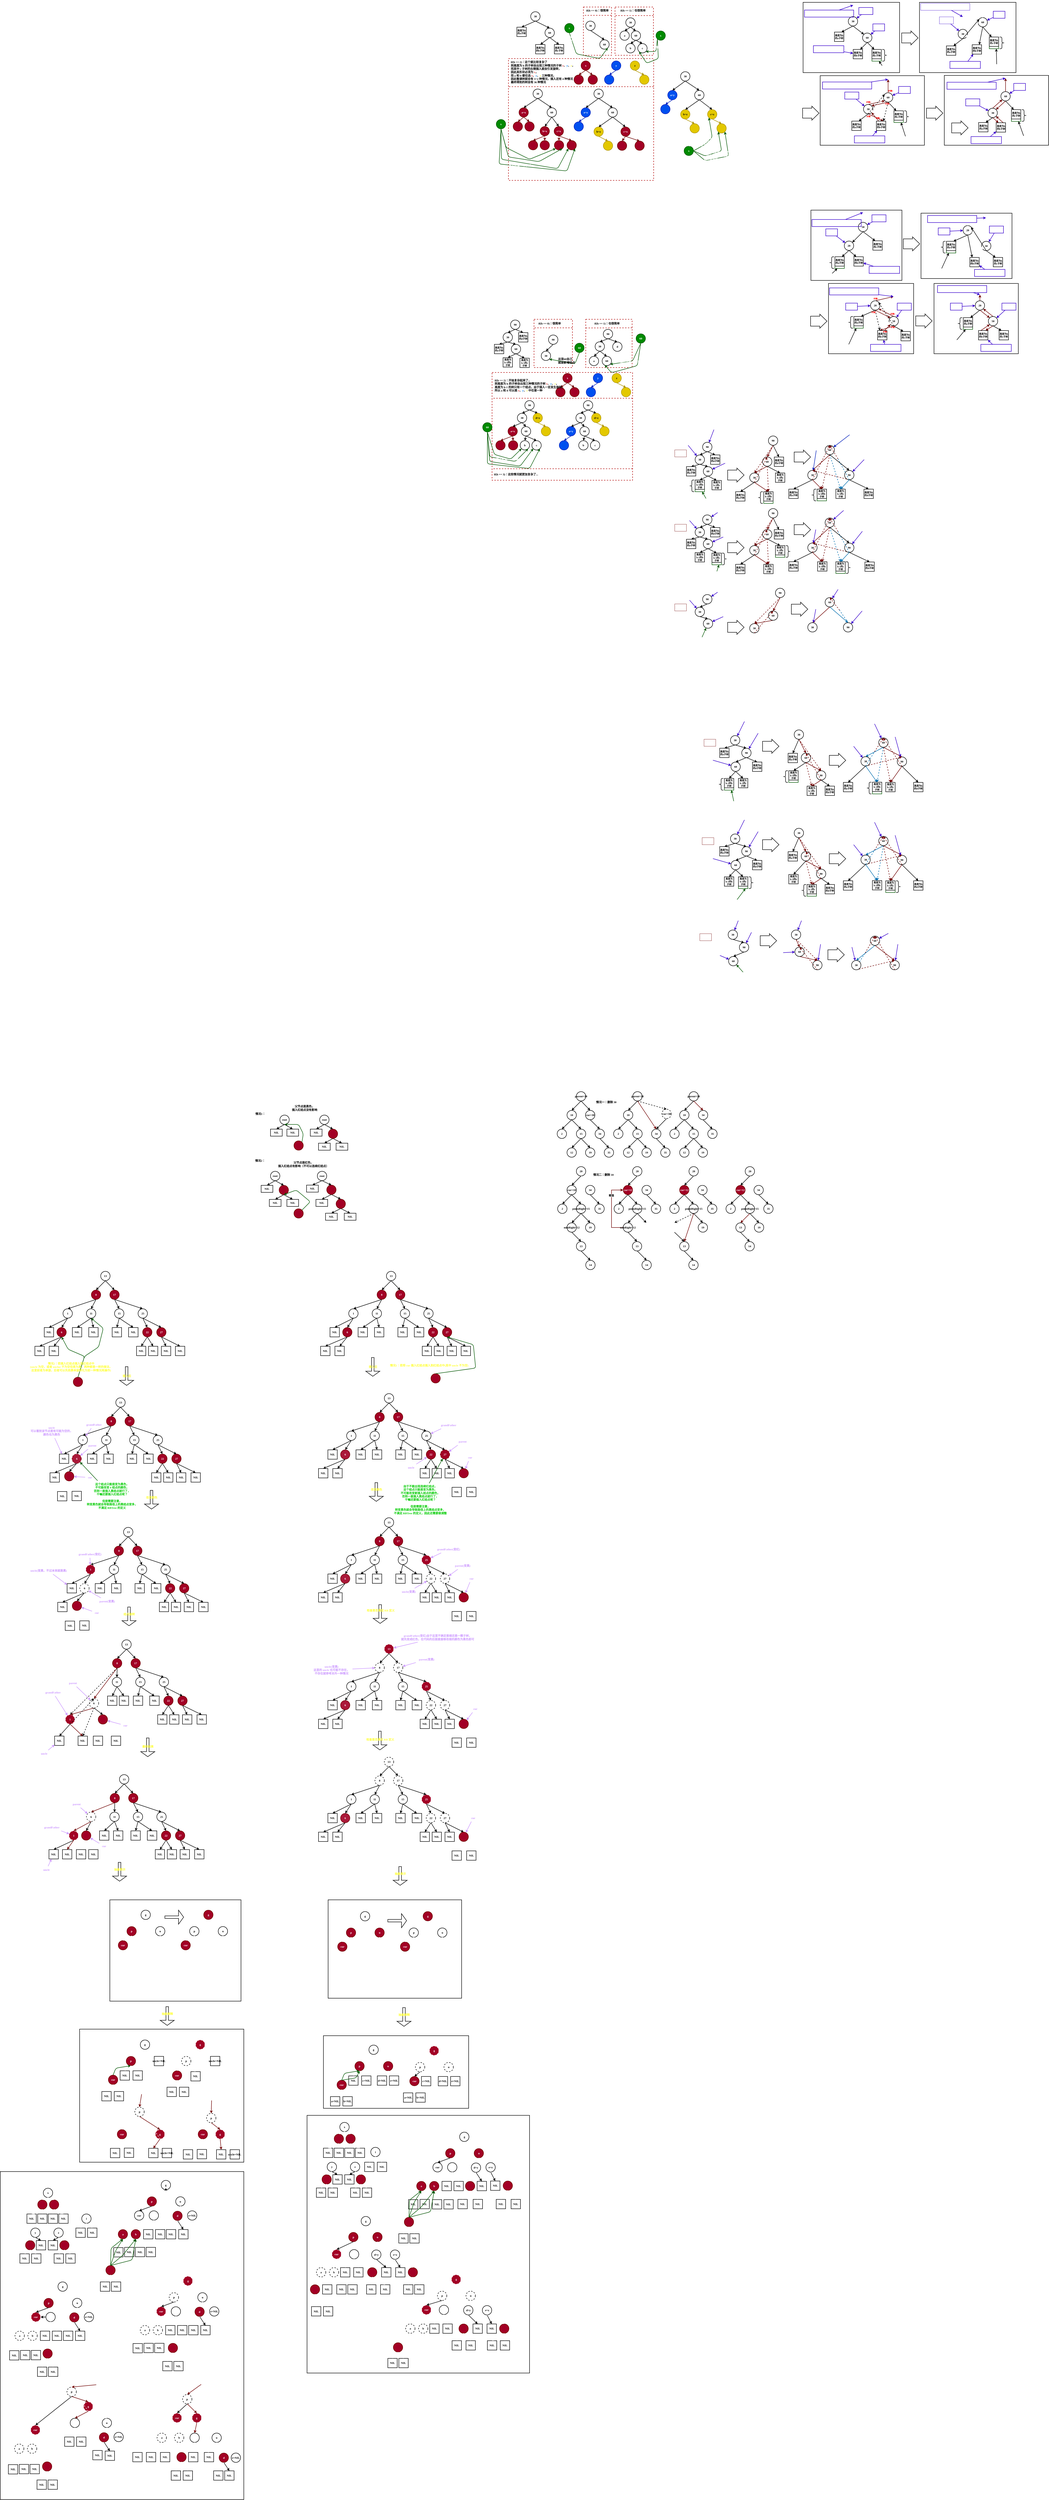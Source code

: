 <mxfile version="22.0.3" type="device">
  <diagram id="VpbXhYKfguBQtt2tWafs" name="第 1 页">
    <mxGraphModel dx="813" dy="467" grid="1" gridSize="10" guides="1" tooltips="1" connect="1" arrows="0" fold="1" page="1" pageScale="1" pageWidth="50000" pageHeight="50000" math="0" shadow="0">
      <root>
        <mxCell id="0" />
        <mxCell id="1" parent="0" />
        <mxCell id="8775" value="" style="whiteSpace=wrap;html=1;strokeWidth=2;" parent="1" vertex="1">
          <mxGeometry x="2060" y="12090" width="1040" height="1400" as="geometry" />
        </mxCell>
        <mxCell id="8774" value="" style="whiteSpace=wrap;html=1;strokeWidth=2;" parent="1" vertex="1">
          <mxGeometry x="2399" y="11482" width="701" height="568" as="geometry" />
        </mxCell>
        <mxCell id="8773" value="" style="whiteSpace=wrap;html=1;strokeWidth=2;" parent="1" vertex="1">
          <mxGeometry x="2528" y="10930" width="560" height="432.5" as="geometry" />
        </mxCell>
        <mxCell id="7009" value="" style="group" parent="1" vertex="1" connectable="0">
          <mxGeometry x="2804.75" y="11175.5" width="280" height="218.5" as="geometry" />
        </mxCell>
        <mxCell id="7010" value="" style="triangle;whiteSpace=wrap;html=1;strokeColor=#FFFFFF;strokeWidth=2;fontFamily=Comic Sans MS;fontColor=#FFFFFF;fillColor=none;gradientColor=none;gradientDirection=radial;rotation=-90;fontStyle=1" parent="7009" vertex="1">
          <mxGeometry x="1.5" y="-1.5" width="37" height="40" as="geometry" />
        </mxCell>
        <mxCell id="7011" value="&lt;b&gt;a&lt;/b&gt;" style="text;html=1;align=center;verticalAlign=middle;resizable=0;points=[];autosize=1;strokeColor=none;fillColor=none;fontFamily=Comic Sans MS;fontColor=#FFFFFF;" parent="7009" vertex="1">
          <mxGeometry x="3.5" y="8.5" width="30" height="30" as="geometry" />
        </mxCell>
        <mxCell id="6993" value="&lt;b&gt;该子树可能是完整的树，也可以只是子树：&lt;br&gt;如果 uncle 不存在或者存在但是为黑，&lt;br&gt;parent、&lt;/b&gt;&lt;b&gt;uncle&amp;nbsp;&lt;/b&gt;&lt;b&gt;变为黑，&lt;br&gt;grandFather 变为红&lt;br&gt;然后根据情况进行结点的旋转（可以单旋也可以双旋）&lt;br&gt;&lt;/b&gt;" style="text;html=1;align=center;verticalAlign=middle;resizable=0;points=[];autosize=1;strokeColor=#FFFFFF;fillColor=none;fontFamily=Comic Sans MS;fontColor=#ffffff;strokeWidth=2;" parent="7009" vertex="1">
          <mxGeometry x="-194.75" y="64.25" width="310" height="90" as="geometry" />
        </mxCell>
        <mxCell id="8766" value="" style="whiteSpace=wrap;html=1;strokeWidth=2;" parent="1" vertex="1">
          <mxGeometry x="3460" y="10930" width="570" height="420" as="geometry" />
        </mxCell>
        <mxCell id="8765" value="" style="whiteSpace=wrap;html=1;strokeWidth=2;" parent="1" vertex="1">
          <mxGeometry x="3370" y="11850" width="950" height="1100" as="geometry" />
        </mxCell>
        <mxCell id="8725" value="" style="whiteSpace=wrap;html=1;strokeWidth=2;" parent="1" vertex="1">
          <mxGeometry x="3440" y="11510" width="620" height="310" as="geometry" />
        </mxCell>
        <mxCell id="8636" value="&lt;font&gt;&lt;span&gt;NIL&lt;/span&gt;&lt;/font&gt;" style="whiteSpace=wrap;html=1;strokeWidth=2;fontFamily=Comic Sans MS;fontStyle=1" parent="1" vertex="1">
          <mxGeometry x="2544.5" y="12414.5" width="40" height="40" as="geometry" />
        </mxCell>
        <mxCell id="6174" value="8" style="ellipse;whiteSpace=wrap;html=1;strokeWidth=2;fontStyle=1;fillColor=#a20025;fontColor=#ffffff;strokeColor=#6F0000;fontFamily=Comic Sans MS;" parent="1" vertex="1">
          <mxGeometry x="2539.25" y="9900" width="40" height="40" as="geometry" />
        </mxCell>
        <mxCell id="6175" style="edgeStyle=none;html=1;exitX=0.5;exitY=1;exitDx=0;exitDy=0;entryX=0.5;entryY=0;entryDx=0;entryDy=0;fontFamily=Comic Sans MS;fontStyle=1;strokeWidth=2;" parent="1" source="6177" target="6180" edge="1">
          <mxGeometry relative="1" as="geometry" />
        </mxCell>
        <mxCell id="6176" style="edgeStyle=none;html=1;exitX=0.5;exitY=1;exitDx=0;exitDy=0;entryX=0.5;entryY=0;entryDx=0;entryDy=0;fontFamily=Comic Sans MS;fontStyle=1;strokeWidth=2;" parent="1" source="6177" target="6181" edge="1">
          <mxGeometry relative="1" as="geometry" />
        </mxCell>
        <mxCell id="6177" value="&lt;font&gt;root&lt;/font&gt;" style="ellipse;whiteSpace=wrap;html=1;strokeWidth=2;fontStyle=1;fontFamily=Comic Sans MS;" parent="1" vertex="1">
          <mxGeometry x="3254" y="7580" width="40" height="40" as="geometry" />
        </mxCell>
        <mxCell id="6178" style="edgeStyle=none;html=1;exitX=1;exitY=0;exitDx=0;exitDy=0;fontFamily=Comic Sans MS;fillColor=#008a00;strokeColor=#005700;fontStyle=1;strokeWidth=2;" parent="1" source="6179" edge="1">
          <mxGeometry relative="1" as="geometry">
            <mxPoint x="3274" y="7620" as="targetPoint" />
            <Array as="points">
              <mxPoint x="3354" y="7660" />
              <mxPoint x="3334" y="7620" />
            </Array>
          </mxGeometry>
        </mxCell>
        <mxCell id="6179" value="" style="ellipse;whiteSpace=wrap;html=1;strokeWidth=2;fillColor=#a20025;fontColor=#ffffff;strokeColor=#6F0000;fontFamily=Comic Sans MS;fontStyle=1" parent="1" vertex="1">
          <mxGeometry x="3314.04" y="7690" width="40" height="40" as="geometry" />
        </mxCell>
        <mxCell id="6180" value="&lt;font&gt;&lt;span&gt;NIL&lt;/span&gt;&lt;/font&gt;" style="whiteSpace=wrap;html=1;strokeWidth=2;fontFamily=Comic Sans MS;fontStyle=1" parent="1" vertex="1">
          <mxGeometry x="3214" y="7640" width="50" height="30" as="geometry" />
        </mxCell>
        <mxCell id="6181" value="&lt;font&gt;&lt;span&gt;NIL&lt;/span&gt;&lt;/font&gt;" style="whiteSpace=wrap;html=1;strokeWidth=2;fontFamily=Comic Sans MS;fontStyle=1" parent="1" vertex="1">
          <mxGeometry x="3284" y="7640" width="50" height="30" as="geometry" />
        </mxCell>
        <mxCell id="6182" style="edgeStyle=none;html=1;exitX=0.5;exitY=1;exitDx=0;exitDy=0;entryX=0.5;entryY=0;entryDx=0;entryDy=0;fontFamily=Comic Sans MS;fontStyle=1;strokeWidth=2;" parent="1" source="6183" target="6187" edge="1">
          <mxGeometry relative="1" as="geometry" />
        </mxCell>
        <mxCell id="6183" value="&lt;font&gt;root&lt;/font&gt;" style="ellipse;whiteSpace=wrap;html=1;strokeWidth=2;fontStyle=1;fontFamily=Comic Sans MS;" parent="1" vertex="1">
          <mxGeometry x="3424" y="7580" width="40" height="40" as="geometry" />
        </mxCell>
        <mxCell id="6184" style="edgeStyle=none;html=1;exitX=0.5;exitY=1;exitDx=0;exitDy=0;entryX=0.5;entryY=0;entryDx=0;entryDy=0;fontFamily=Comic Sans MS;fontStyle=1;strokeWidth=2;" parent="1" source="6186" target="6189" edge="1">
          <mxGeometry relative="1" as="geometry" />
        </mxCell>
        <mxCell id="6185" style="edgeStyle=none;html=1;exitX=0.5;exitY=1;exitDx=0;exitDy=0;entryX=0.5;entryY=0;entryDx=0;entryDy=0;fontFamily=Comic Sans MS;fontStyle=1;strokeWidth=2;" parent="1" source="6186" target="6190" edge="1">
          <mxGeometry relative="1" as="geometry" />
        </mxCell>
        <mxCell id="6186" value="" style="ellipse;whiteSpace=wrap;html=1;strokeWidth=2;fillColor=#a20025;fontColor=#ffffff;strokeColor=#6F0000;fontFamily=Comic Sans MS;fontStyle=1" parent="1" vertex="1">
          <mxGeometry x="3460.75" y="7640" width="40" height="40" as="geometry" />
        </mxCell>
        <mxCell id="6187" value="&lt;font&gt;&lt;span&gt;NIL&lt;/span&gt;&lt;/font&gt;" style="whiteSpace=wrap;html=1;strokeWidth=2;fontFamily=Comic Sans MS;fontStyle=1" parent="1" vertex="1">
          <mxGeometry x="3384" y="7640" width="50" height="30" as="geometry" />
        </mxCell>
        <mxCell id="6188" style="edgeStyle=none;html=1;exitX=0.5;exitY=1;exitDx=0;exitDy=0;entryX=0.5;entryY=0;entryDx=0;entryDy=0;fontFamily=Comic Sans MS;fontStyle=1;strokeWidth=2;" parent="1" source="6183" target="6186" edge="1">
          <mxGeometry relative="1" as="geometry">
            <mxPoint x="3479" y="7640" as="targetPoint" />
          </mxGeometry>
        </mxCell>
        <mxCell id="6189" value="&lt;font&gt;&lt;span&gt;NIL&lt;/span&gt;&lt;/font&gt;" style="whiteSpace=wrap;html=1;strokeWidth=2;fontFamily=Comic Sans MS;fontStyle=1" parent="1" vertex="1">
          <mxGeometry x="3419" y="7700" width="50" height="30" as="geometry" />
        </mxCell>
        <mxCell id="6190" value="&lt;font&gt;&lt;span&gt;NIL&lt;/span&gt;&lt;/font&gt;" style="whiteSpace=wrap;html=1;strokeWidth=2;fontFamily=Comic Sans MS;fontStyle=1" parent="1" vertex="1">
          <mxGeometry x="3494" y="7700" width="50" height="30" as="geometry" />
        </mxCell>
        <mxCell id="6191" value="&lt;span&gt;父节点是黑色，&lt;br&gt;插入红结点没有影响&lt;/span&gt;" style="text;html=1;align=center;verticalAlign=middle;resizable=0;points=[];autosize=1;strokeColor=none;fillColor=none;fontFamily=Comic Sans MS;fontStyle=1;strokeWidth=2;" parent="1" vertex="1">
          <mxGeometry x="3294" y="7530" width="130" height="40" as="geometry" />
        </mxCell>
        <mxCell id="6192" value="" style="ellipse;whiteSpace=wrap;html=1;strokeWidth=2;fillColor=#a20025;fontColor=#ffffff;strokeColor=#6F0000;fontFamily=Comic Sans MS;fontStyle=1" parent="1" vertex="1">
          <mxGeometry x="3314.04" y="7980" width="40" height="40" as="geometry" />
        </mxCell>
        <mxCell id="6193" style="edgeStyle=none;html=1;exitX=0.5;exitY=1;exitDx=0;exitDy=0;entryX=0.5;entryY=0;entryDx=0;entryDy=0;fontFamily=Comic Sans MS;fontStyle=1;strokeWidth=2;" parent="1" source="6194" target="6198" edge="1">
          <mxGeometry relative="1" as="geometry" />
        </mxCell>
        <mxCell id="6194" value="&lt;font&gt;root&lt;/font&gt;" style="ellipse;whiteSpace=wrap;html=1;strokeWidth=2;fontStyle=1;fontFamily=Comic Sans MS;" parent="1" vertex="1">
          <mxGeometry x="3214" y="7820" width="40" height="40" as="geometry" />
        </mxCell>
        <mxCell id="6195" style="edgeStyle=none;html=1;exitX=0.5;exitY=1;exitDx=0;exitDy=0;entryX=0.5;entryY=0;entryDx=0;entryDy=0;fontFamily=Comic Sans MS;fontStyle=1;strokeWidth=2;" parent="1" source="6197" target="6200" edge="1">
          <mxGeometry relative="1" as="geometry" />
        </mxCell>
        <mxCell id="6196" style="edgeStyle=none;html=1;exitX=0.5;exitY=1;exitDx=0;exitDy=0;entryX=0.5;entryY=0;entryDx=0;entryDy=0;fontFamily=Comic Sans MS;fontStyle=1;strokeWidth=2;" parent="1" source="6197" target="6201" edge="1">
          <mxGeometry relative="1" as="geometry" />
        </mxCell>
        <mxCell id="6197" value="" style="ellipse;whiteSpace=wrap;html=1;strokeWidth=2;fillColor=#a20025;fontColor=#ffffff;strokeColor=#6F0000;fontFamily=Comic Sans MS;fontStyle=1" parent="1" vertex="1">
          <mxGeometry x="3250.75" y="7880" width="40" height="40" as="geometry" />
        </mxCell>
        <mxCell id="6198" value="&lt;font&gt;&lt;span&gt;NIL&lt;/span&gt;&lt;/font&gt;" style="whiteSpace=wrap;html=1;strokeWidth=2;fontFamily=Comic Sans MS;fontStyle=1" parent="1" vertex="1">
          <mxGeometry x="3174" y="7880" width="50" height="30" as="geometry" />
        </mxCell>
        <mxCell id="6199" style="edgeStyle=none;html=1;exitX=0.5;exitY=1;exitDx=0;exitDy=0;entryX=0.5;entryY=0;entryDx=0;entryDy=0;fontFamily=Comic Sans MS;fontStyle=1;strokeWidth=2;" parent="1" source="6194" target="6197" edge="1">
          <mxGeometry relative="1" as="geometry">
            <mxPoint x="3269" y="7880" as="targetPoint" />
          </mxGeometry>
        </mxCell>
        <mxCell id="6200" value="&lt;font&gt;&lt;span&gt;NIL&lt;/span&gt;&lt;/font&gt;" style="whiteSpace=wrap;html=1;strokeWidth=2;fontFamily=Comic Sans MS;fontStyle=1" parent="1" vertex="1">
          <mxGeometry x="3209" y="7940" width="50" height="30" as="geometry" />
        </mxCell>
        <mxCell id="6201" value="&lt;font&gt;&lt;span&gt;NIL&lt;/span&gt;&lt;/font&gt;" style="whiteSpace=wrap;html=1;strokeWidth=2;fontFamily=Comic Sans MS;fontStyle=1" parent="1" vertex="1">
          <mxGeometry x="3284" y="7940" width="50" height="30" as="geometry" />
        </mxCell>
        <mxCell id="6202" value="&lt;span&gt;父节点是红色，&lt;br&gt;插入红结点有影响（不可以连续红结点）&lt;/span&gt;" style="text;html=1;align=center;verticalAlign=middle;resizable=0;points=[];autosize=1;strokeColor=none;fillColor=none;fontFamily=Comic Sans MS;fontStyle=1;strokeWidth=2;" parent="1" vertex="1">
          <mxGeometry x="3234" y="7770" width="240" height="40" as="geometry" />
        </mxCell>
        <mxCell id="6203" style="edgeStyle=none;html=1;exitX=1;exitY=0;exitDx=0;exitDy=0;fontFamily=Comic Sans MS;fillColor=#008a00;strokeColor=#005700;entryX=0.5;entryY=1;entryDx=0;entryDy=0;fontStyle=1;strokeWidth=2;" parent="1" source="6192" target="6197" edge="1">
          <mxGeometry relative="1" as="geometry">
            <mxPoint x="3464" y="7870" as="targetPoint" />
            <Array as="points">
              <mxPoint x="3384" y="7950" />
              <mxPoint x="3324" y="7900" />
            </Array>
          </mxGeometry>
        </mxCell>
        <mxCell id="6204" style="edgeStyle=none;html=1;exitX=0.5;exitY=1;exitDx=0;exitDy=0;entryX=0.5;entryY=0;entryDx=0;entryDy=0;fontFamily=Comic Sans MS;fontStyle=1;strokeWidth=2;" parent="1" source="6206" target="6215" edge="1">
          <mxGeometry relative="1" as="geometry" />
        </mxCell>
        <mxCell id="6205" style="edgeStyle=none;html=1;exitX=0.5;exitY=1;exitDx=0;exitDy=0;entryX=0.5;entryY=0;entryDx=0;entryDy=0;fontFamily=Comic Sans MS;fontStyle=1;strokeWidth=2;" parent="1" source="6206" target="6216" edge="1">
          <mxGeometry relative="1" as="geometry" />
        </mxCell>
        <mxCell id="6206" value="" style="ellipse;whiteSpace=wrap;html=1;strokeWidth=2;fillColor=#a20025;fontColor=#ffffff;strokeColor=#6F0000;fontFamily=Comic Sans MS;fontStyle=1" parent="1" vertex="1">
          <mxGeometry x="3494" y="7939" width="40" height="40" as="geometry" />
        </mxCell>
        <mxCell id="6207" style="edgeStyle=none;html=1;exitX=0.5;exitY=1;exitDx=0;exitDy=0;entryX=0.5;entryY=0;entryDx=0;entryDy=0;fontFamily=Comic Sans MS;fontStyle=1;strokeWidth=2;" parent="1" source="6208" target="6212" edge="1">
          <mxGeometry relative="1" as="geometry" />
        </mxCell>
        <mxCell id="6208" value="&lt;font&gt;root&lt;/font&gt;" style="ellipse;whiteSpace=wrap;html=1;strokeWidth=2;fontStyle=1;fontFamily=Comic Sans MS;" parent="1" vertex="1">
          <mxGeometry x="3414" y="7820" width="40" height="40" as="geometry" />
        </mxCell>
        <mxCell id="6209" style="edgeStyle=none;html=1;exitX=0.5;exitY=1;exitDx=0;exitDy=0;entryX=0.5;entryY=0;entryDx=0;entryDy=0;fontFamily=Comic Sans MS;fontStyle=1;strokeWidth=2;" parent="1" source="6211" target="6214" edge="1">
          <mxGeometry relative="1" as="geometry" />
        </mxCell>
        <mxCell id="6210" style="edgeStyle=none;html=1;exitX=0.5;exitY=1;exitDx=0;exitDy=0;fontFamily=Comic Sans MS;entryX=0.5;entryY=0;entryDx=0;entryDy=0;fontStyle=1;strokeWidth=2;" parent="1" source="6211" target="6206" edge="1">
          <mxGeometry relative="1" as="geometry">
            <mxPoint x="3524" y="7930" as="targetPoint" />
          </mxGeometry>
        </mxCell>
        <mxCell id="6211" value="" style="ellipse;whiteSpace=wrap;html=1;strokeWidth=2;fillColor=#a20025;fontColor=#ffffff;strokeColor=#6F0000;fontFamily=Comic Sans MS;fontStyle=1" parent="1" vertex="1">
          <mxGeometry x="3454" y="7879" width="40" height="40" as="geometry" />
        </mxCell>
        <mxCell id="6212" value="&lt;font&gt;&lt;span&gt;NIL&lt;/span&gt;&lt;/font&gt;" style="whiteSpace=wrap;html=1;strokeWidth=2;fontFamily=Comic Sans MS;fontStyle=1" parent="1" vertex="1">
          <mxGeometry x="3368" y="7879" width="50" height="30" as="geometry" />
        </mxCell>
        <mxCell id="6213" style="edgeStyle=none;html=1;exitX=0.5;exitY=1;exitDx=0;exitDy=0;entryX=0.5;entryY=0;entryDx=0;entryDy=0;fontFamily=Comic Sans MS;fontStyle=1;strokeWidth=2;" parent="1" source="6208" target="6211" edge="1">
          <mxGeometry relative="1" as="geometry">
            <mxPoint x="3479" y="7880" as="targetPoint" />
          </mxGeometry>
        </mxCell>
        <mxCell id="6214" value="&lt;font&gt;&lt;span&gt;NIL&lt;/span&gt;&lt;/font&gt;" style="whiteSpace=wrap;html=1;strokeWidth=2;fontFamily=Comic Sans MS;fontStyle=1" parent="1" vertex="1">
          <mxGeometry x="3408" y="7940" width="50" height="30" as="geometry" />
        </mxCell>
        <mxCell id="6215" value="&lt;font&gt;&lt;span&gt;NIL&lt;/span&gt;&lt;/font&gt;" style="whiteSpace=wrap;html=1;strokeWidth=2;fontFamily=Comic Sans MS;fontStyle=1" parent="1" vertex="1">
          <mxGeometry x="3449" y="7999" width="50" height="30" as="geometry" />
        </mxCell>
        <mxCell id="6216" value="&lt;font&gt;&lt;span&gt;NIL&lt;/span&gt;&lt;/font&gt;" style="whiteSpace=wrap;html=1;strokeWidth=2;fontFamily=Comic Sans MS;fontStyle=1" parent="1" vertex="1">
          <mxGeometry x="3529" y="7999" width="50" height="30" as="geometry" />
        </mxCell>
        <mxCell id="6218" style="edgeStyle=none;html=1;exitX=0.5;exitY=1;exitDx=0;exitDy=0;entryX=0.5;entryY=0;entryDx=0;entryDy=0;fontFamily=Comic Sans MS;fontStyle=1;strokeWidth=2;" parent="1" source="6234" target="6253" edge="1">
          <mxGeometry relative="1" as="geometry">
            <mxPoint x="2593" y="8357" as="sourcePoint" />
          </mxGeometry>
        </mxCell>
        <mxCell id="6219" style="edgeStyle=none;html=1;exitX=0.5;exitY=1;exitDx=0;exitDy=0;entryX=0.5;entryY=0;entryDx=0;entryDy=0;fontFamily=Comic Sans MS;fontStyle=1;strokeWidth=2;" parent="1" source="6249" target="6226" edge="1">
          <mxGeometry relative="1" as="geometry" />
        </mxCell>
        <mxCell id="6220" style="edgeStyle=none;html=1;exitX=0.5;exitY=1;exitDx=0;exitDy=0;entryX=0.5;entryY=0;entryDx=0;entryDy=0;fontFamily=Comic Sans MS;fontStyle=1;strokeWidth=2;" parent="1" source="6249" target="6227" edge="1">
          <mxGeometry relative="1" as="geometry" />
        </mxCell>
        <mxCell id="6221" style="edgeStyle=none;html=1;exitX=0.5;exitY=1;exitDx=0;exitDy=0;entryX=0.5;entryY=0;entryDx=0;entryDy=0;fontFamily=Comic Sans MS;fontStyle=1;strokeWidth=2;" parent="1" source="6223" target="6249" edge="1">
          <mxGeometry relative="1" as="geometry" />
        </mxCell>
        <mxCell id="6222" style="edgeStyle=none;html=1;exitX=0.5;exitY=1;exitDx=0;exitDy=0;entryX=0.5;entryY=0;entryDx=0;entryDy=0;fontFamily=Comic Sans MS;fontStyle=1;strokeWidth=2;" parent="1" source="6223" target="6257" edge="1">
          <mxGeometry relative="1" as="geometry" />
        </mxCell>
        <mxCell id="6223" value="25" style="ellipse;whiteSpace=wrap;html=1;strokeWidth=2;fontFamily=Comic Sans MS;fontStyle=1" parent="1" vertex="1">
          <mxGeometry x="2648.5" y="8407" width="40" height="40" as="geometry" />
        </mxCell>
        <mxCell id="6224" value="&lt;font&gt;&lt;span&gt;NIL&lt;/span&gt;&lt;/font&gt;" style="whiteSpace=wrap;html=1;strokeWidth=2;fontFamily=Comic Sans MS;fontStyle=1" parent="1" vertex="1">
          <mxGeometry x="2538" y="8487" width="40" height="40" as="geometry" />
        </mxCell>
        <mxCell id="6225" style="edgeStyle=none;html=1;exitX=0.5;exitY=1;exitDx=0;exitDy=0;entryX=0.5;entryY=0;entryDx=0;entryDy=0;fontFamily=Comic Sans MS;fontStyle=1;strokeWidth=2;" parent="1" source="6234" target="6223" edge="1">
          <mxGeometry relative="1" as="geometry">
            <mxPoint x="2628" y="8377" as="targetPoint" />
            <mxPoint x="2593" y="8357" as="sourcePoint" />
          </mxGeometry>
        </mxCell>
        <mxCell id="6226" value="&lt;font&gt;&lt;span&gt;NIL&lt;/span&gt;&lt;/font&gt;" style="whiteSpace=wrap;html=1;strokeWidth=2;fontFamily=Comic Sans MS;fontStyle=1" parent="1" vertex="1">
          <mxGeometry x="2748" y="8567" width="40" height="40" as="geometry" />
        </mxCell>
        <mxCell id="6227" value="&lt;font&gt;&lt;span&gt;NIL&lt;/span&gt;&lt;/font&gt;" style="whiteSpace=wrap;html=1;strokeWidth=2;fontFamily=Comic Sans MS;fontStyle=1" parent="1" vertex="1">
          <mxGeometry x="2808" y="8567" width="40" height="40" as="geometry" />
        </mxCell>
        <mxCell id="6228" style="edgeStyle=none;html=1;exitX=0.5;exitY=1;exitDx=0;exitDy=0;fontFamily=Comic Sans MS;entryX=0.5;entryY=0;entryDx=0;entryDy=0;fontStyle=1;strokeWidth=2;" parent="1" source="6230" target="6234" edge="1">
          <mxGeometry relative="1" as="geometry">
            <mxPoint x="2603" y="8287" as="targetPoint" />
          </mxGeometry>
        </mxCell>
        <mxCell id="6229" style="edgeStyle=none;html=1;exitX=0.5;exitY=1;exitDx=0;exitDy=0;entryX=0.5;entryY=0;entryDx=0;entryDy=0;fontFamily=Comic Sans MS;fontStyle=1;strokeWidth=2;" parent="1" source="6230" target="6233" edge="1">
          <mxGeometry relative="1" as="geometry" />
        </mxCell>
        <mxCell id="6230" value="&lt;font&gt;13&lt;/font&gt;" style="ellipse;whiteSpace=wrap;html=1;strokeWidth=2;fontStyle=1;fontFamily=Comic Sans MS;" parent="1" vertex="1">
          <mxGeometry x="2489" y="8247" width="40" height="40" as="geometry" />
        </mxCell>
        <mxCell id="6231" style="edgeStyle=none;html=1;exitX=0.5;exitY=1;exitDx=0;exitDy=0;entryX=0.5;entryY=0;entryDx=0;entryDy=0;fontFamily=Comic Sans MS;fontStyle=1;strokeWidth=2;" parent="1" source="6233" target="6238" edge="1">
          <mxGeometry relative="1" as="geometry" />
        </mxCell>
        <mxCell id="6232" style="edgeStyle=none;html=1;exitX=0.5;exitY=1;exitDx=0;exitDy=0;fontFamily=Comic Sans MS;entryX=0.5;entryY=0;entryDx=0;entryDy=0;fontStyle=1;strokeWidth=2;" parent="1" source="6233" target="6246" edge="1">
          <mxGeometry relative="1" as="geometry">
            <mxPoint x="2473" y="8377" as="targetPoint" />
          </mxGeometry>
        </mxCell>
        <mxCell id="6233" value="8" style="ellipse;whiteSpace=wrap;html=1;strokeWidth=2;fontStyle=1;fillColor=#a20025;fontColor=#ffffff;strokeColor=#6F0000;fontFamily=Comic Sans MS;" parent="1" vertex="1">
          <mxGeometry x="2449" y="8327" width="40" height="40" as="geometry" />
        </mxCell>
        <mxCell id="6234" value="17" style="ellipse;whiteSpace=wrap;html=1;strokeWidth=2;fillColor=#a20025;fontColor=#ffffff;strokeColor=#6F0000;fontFamily=Comic Sans MS;fontStyle=1" parent="1" vertex="1">
          <mxGeometry x="2528" y="8327" width="40" height="40" as="geometry" />
        </mxCell>
        <mxCell id="6235" value="&lt;font&gt;&lt;span&gt;NIL&lt;/span&gt;&lt;/font&gt;" style="whiteSpace=wrap;html=1;strokeWidth=2;fontFamily=Comic Sans MS;fontStyle=1" parent="1" vertex="1">
          <mxGeometry x="2248" y="8487" width="40" height="40" as="geometry" />
        </mxCell>
        <mxCell id="6236" style="edgeStyle=none;html=1;exitX=0.5;exitY=1;exitDx=0;exitDy=0;entryX=0.5;entryY=0;entryDx=0;entryDy=0;fontFamily=Comic Sans MS;fontStyle=1;strokeWidth=2;" parent="1" source="6238" target="6241" edge="1">
          <mxGeometry relative="1" as="geometry" />
        </mxCell>
        <mxCell id="6237" style="edgeStyle=none;html=1;exitX=0.5;exitY=1;exitDx=0;exitDy=0;entryX=0.5;entryY=0;entryDx=0;entryDy=0;fontFamily=Comic Sans MS;fontStyle=1;strokeWidth=2;" parent="1" source="6238" target="6235" edge="1">
          <mxGeometry relative="1" as="geometry" />
        </mxCell>
        <mxCell id="6238" value="1" style="ellipse;whiteSpace=wrap;html=1;strokeWidth=2;fontFamily=Comic Sans MS;fontStyle=1" parent="1" vertex="1">
          <mxGeometry x="2328" y="8407" width="40" height="40" as="geometry" />
        </mxCell>
        <mxCell id="6239" style="edgeStyle=none;html=1;exitX=0.5;exitY=1;exitDx=0;exitDy=0;entryX=0.5;entryY=0;entryDx=0;entryDy=0;fontFamily=Comic Sans MS;fontStyle=1;strokeWidth=2;" parent="1" source="6241" target="6242" edge="1">
          <mxGeometry relative="1" as="geometry" />
        </mxCell>
        <mxCell id="6240" style="edgeStyle=none;html=1;exitX=0.5;exitY=1;exitDx=0;exitDy=0;entryX=0.5;entryY=0;entryDx=0;entryDy=0;fontFamily=Comic Sans MS;fontStyle=1;strokeWidth=2;" parent="1" source="6241" target="6243" edge="1">
          <mxGeometry relative="1" as="geometry" />
        </mxCell>
        <mxCell id="6241" value="6" style="ellipse;whiteSpace=wrap;html=1;strokeWidth=2;fontStyle=1;fillColor=#a20025;fontColor=#ffffff;strokeColor=#6F0000;fontFamily=Comic Sans MS;" parent="1" vertex="1">
          <mxGeometry x="2302" y="8487" width="40" height="40" as="geometry" />
        </mxCell>
        <mxCell id="6242" value="&lt;font&gt;&lt;span&gt;NIL&lt;/span&gt;&lt;/font&gt;" style="whiteSpace=wrap;html=1;strokeWidth=2;fontFamily=Comic Sans MS;fontStyle=1" parent="1" vertex="1">
          <mxGeometry x="2208" y="8567" width="40" height="40" as="geometry" />
        </mxCell>
        <mxCell id="6243" value="&lt;font&gt;&lt;span&gt;NIL&lt;/span&gt;&lt;/font&gt;" style="whiteSpace=wrap;html=1;strokeWidth=2;fontFamily=Comic Sans MS;fontStyle=1" parent="1" vertex="1">
          <mxGeometry x="2269" y="8567" width="40" height="40" as="geometry" />
        </mxCell>
        <mxCell id="6244" style="edgeStyle=none;html=1;exitX=0.5;exitY=1;exitDx=0;exitDy=0;entryX=0.5;entryY=0;entryDx=0;entryDy=0;fontFamily=Comic Sans MS;fontStyle=1;strokeWidth=2;" parent="1" source="6246" target="6247" edge="1">
          <mxGeometry relative="1" as="geometry" />
        </mxCell>
        <mxCell id="6245" style="edgeStyle=none;html=1;exitX=0.5;exitY=1;exitDx=0;exitDy=0;entryX=0.5;entryY=0;entryDx=0;entryDy=0;fontFamily=Comic Sans MS;fontStyle=1;strokeWidth=2;" parent="1" source="6246" target="6248" edge="1">
          <mxGeometry relative="1" as="geometry" />
        </mxCell>
        <mxCell id="6246" value="11" style="ellipse;whiteSpace=wrap;html=1;strokeWidth=2;fontFamily=Comic Sans MS;fontStyle=1" parent="1" vertex="1">
          <mxGeometry x="2428" y="8407" width="40" height="40" as="geometry" />
        </mxCell>
        <mxCell id="6247" value="&lt;font&gt;&lt;span&gt;NIL&lt;/span&gt;&lt;/font&gt;" style="whiteSpace=wrap;html=1;strokeWidth=2;fontFamily=Comic Sans MS;fontStyle=1" parent="1" vertex="1">
          <mxGeometry x="2368" y="8487" width="40" height="40" as="geometry" />
        </mxCell>
        <mxCell id="6248" value="&lt;font&gt;&lt;span&gt;NIL&lt;/span&gt;&lt;/font&gt;" style="whiteSpace=wrap;html=1;strokeWidth=2;fontFamily=Comic Sans MS;fontStyle=1" parent="1" vertex="1">
          <mxGeometry x="2438" y="8487" width="40" height="40" as="geometry" />
        </mxCell>
        <mxCell id="6249" value="27" style="ellipse;whiteSpace=wrap;html=1;strokeWidth=2;fillColor=#a20025;fontColor=#ffffff;strokeColor=#6F0000;fontFamily=Comic Sans MS;fontStyle=1" parent="1" vertex="1">
          <mxGeometry x="2728" y="8487" width="40" height="40" as="geometry" />
        </mxCell>
        <mxCell id="6250" value="&lt;font&gt;&lt;span&gt;NIL&lt;/span&gt;&lt;/font&gt;" style="whiteSpace=wrap;html=1;strokeWidth=2;fontFamily=Comic Sans MS;fontStyle=1" parent="1" vertex="1">
          <mxGeometry x="2642" y="8567" width="39.5" height="40" as="geometry" />
        </mxCell>
        <mxCell id="6251" style="edgeStyle=none;html=1;exitX=0.5;exitY=1;exitDx=0;exitDy=0;entryX=0.5;entryY=0;entryDx=0;entryDy=0;fontFamily=Comic Sans MS;fontStyle=1;strokeWidth=2;" parent="1" source="6253" target="6224" edge="1">
          <mxGeometry relative="1" as="geometry" />
        </mxCell>
        <mxCell id="6252" style="edgeStyle=none;html=1;exitX=0.5;exitY=1;exitDx=0;exitDy=0;entryX=0.5;entryY=0;entryDx=0;entryDy=0;fontFamily=Comic Sans MS;fontStyle=1;strokeWidth=2;" parent="1" source="6253" target="6254" edge="1">
          <mxGeometry relative="1" as="geometry" />
        </mxCell>
        <mxCell id="6253" value="15" style="ellipse;whiteSpace=wrap;html=1;strokeWidth=2;fontFamily=Comic Sans MS;fontStyle=1" parent="1" vertex="1">
          <mxGeometry x="2548.08" y="8407" width="40" height="40" as="geometry" />
        </mxCell>
        <mxCell id="6254" value="&lt;font&gt;&lt;span&gt;NIL&lt;/span&gt;&lt;/font&gt;" style="whiteSpace=wrap;html=1;strokeWidth=2;fontFamily=Comic Sans MS;fontStyle=1" parent="1" vertex="1">
          <mxGeometry x="2608" y="8487" width="40.5" height="40" as="geometry" />
        </mxCell>
        <mxCell id="6255" style="edgeStyle=none;html=1;exitX=0.5;exitY=1;exitDx=0;exitDy=0;entryX=0.5;entryY=0;entryDx=0;entryDy=0;fontFamily=Comic Sans MS;fontStyle=1;strokeWidth=2;" parent="1" source="6257" target="6250" edge="1">
          <mxGeometry relative="1" as="geometry" />
        </mxCell>
        <mxCell id="6256" style="edgeStyle=none;html=1;exitX=0.5;exitY=1;exitDx=0;exitDy=0;entryX=0.5;entryY=0;entryDx=0;entryDy=0;fontFamily=Comic Sans MS;fontStyle=1;strokeWidth=2;" parent="1" source="6257" target="6258" edge="1">
          <mxGeometry relative="1" as="geometry" />
        </mxCell>
        <mxCell id="6257" value="22" style="ellipse;whiteSpace=wrap;html=1;strokeWidth=2;fillColor=#a20025;fontColor=#ffffff;strokeColor=#6F0000;fontFamily=Comic Sans MS;fontStyle=1" parent="1" vertex="1">
          <mxGeometry x="2668" y="8487" width="40" height="40" as="geometry" />
        </mxCell>
        <mxCell id="6258" value="&lt;font&gt;&lt;span&gt;NIL&lt;/span&gt;&lt;/font&gt;" style="whiteSpace=wrap;html=1;strokeWidth=2;fontFamily=Comic Sans MS;fontStyle=1" parent="1" vertex="1">
          <mxGeometry x="2693.25" y="8567" width="39.5" height="40" as="geometry" />
        </mxCell>
        <mxCell id="6259" style="edgeStyle=none;html=1;exitX=0.5;exitY=1;exitDx=0;exitDy=0;entryX=0.5;entryY=0;entryDx=0;entryDy=0;fontFamily=Comic Sans MS;fontStyle=1;strokeWidth=2;" parent="1" source="6274" target="6292" edge="1">
          <mxGeometry relative="1" as="geometry">
            <mxPoint x="2657.5" y="8897" as="sourcePoint" />
          </mxGeometry>
        </mxCell>
        <mxCell id="6260" style="edgeStyle=none;html=1;exitX=0.5;exitY=1;exitDx=0;exitDy=0;entryX=0.5;entryY=0;entryDx=0;entryDy=0;fontFamily=Comic Sans MS;fontStyle=1;strokeWidth=2;" parent="1" source="6288" target="6267" edge="1">
          <mxGeometry relative="1" as="geometry" />
        </mxCell>
        <mxCell id="6261" style="edgeStyle=none;html=1;exitX=0.5;exitY=1;exitDx=0;exitDy=0;fontFamily=Comic Sans MS;fontStyle=1;strokeWidth=2;entryX=0.5;entryY=0;entryDx=0;entryDy=0;" parent="1" source="6288" target="6374" edge="1">
          <mxGeometry relative="1" as="geometry">
            <mxPoint x="2904.5" y="9097" as="targetPoint" />
          </mxGeometry>
        </mxCell>
        <mxCell id="6262" style="edgeStyle=none;html=1;exitX=0.5;exitY=1;exitDx=0;exitDy=0;entryX=0.5;entryY=0;entryDx=0;entryDy=0;fontFamily=Comic Sans MS;fontStyle=1;strokeWidth=2;" parent="1" source="6264" target="6288" edge="1">
          <mxGeometry relative="1" as="geometry" />
        </mxCell>
        <mxCell id="6263" style="edgeStyle=none;html=1;exitX=0.5;exitY=1;exitDx=0;exitDy=0;entryX=0.5;entryY=0;entryDx=0;entryDy=0;fontFamily=Comic Sans MS;fontStyle=1;strokeWidth=2;" parent="1" source="6264" target="6296" edge="1">
          <mxGeometry relative="1" as="geometry" />
        </mxCell>
        <mxCell id="6264" value="25" style="ellipse;whiteSpace=wrap;html=1;strokeWidth=2;fontFamily=Comic Sans MS;fontStyle=1" parent="1" vertex="1">
          <mxGeometry x="2713" y="8947" width="40" height="40" as="geometry" />
        </mxCell>
        <mxCell id="6265" value="&lt;font&gt;&lt;span&gt;NIL&lt;/span&gt;&lt;/font&gt;" style="whiteSpace=wrap;html=1;strokeWidth=2;fontFamily=Comic Sans MS;fontStyle=1" parent="1" vertex="1">
          <mxGeometry x="2602.5" y="9027" width="40" height="40" as="geometry" />
        </mxCell>
        <mxCell id="6266" style="edgeStyle=none;html=1;exitX=0.5;exitY=1;exitDx=0;exitDy=0;entryX=0.5;entryY=0;entryDx=0;entryDy=0;fontFamily=Comic Sans MS;fontStyle=1;strokeWidth=2;" parent="1" source="6274" target="6264" edge="1">
          <mxGeometry relative="1" as="geometry">
            <mxPoint x="2692.5" y="8917" as="targetPoint" />
            <mxPoint x="2657.5" y="8897" as="sourcePoint" />
          </mxGeometry>
        </mxCell>
        <mxCell id="6267" value="&lt;font&gt;&lt;span&gt;NIL&lt;/span&gt;&lt;/font&gt;" style="whiteSpace=wrap;html=1;strokeWidth=2;fontFamily=Comic Sans MS;fontStyle=1" parent="1" vertex="1">
          <mxGeometry x="2812.5" y="9107" width="40" height="40" as="geometry" />
        </mxCell>
        <mxCell id="6268" style="edgeStyle=none;html=1;exitX=0.5;exitY=1;exitDx=0;exitDy=0;fontFamily=Comic Sans MS;entryX=0.5;entryY=0;entryDx=0;entryDy=0;fontStyle=1;strokeWidth=2;" parent="1" source="6270" target="6274" edge="1">
          <mxGeometry relative="1" as="geometry">
            <mxPoint x="2667.5" y="8827" as="targetPoint" />
          </mxGeometry>
        </mxCell>
        <mxCell id="6269" style="edgeStyle=none;html=1;exitX=0.5;exitY=1;exitDx=0;exitDy=0;entryX=0.5;entryY=0;entryDx=0;entryDy=0;fontFamily=Comic Sans MS;fontStyle=1;strokeWidth=2;" parent="1" source="6270" target="6273" edge="1">
          <mxGeometry relative="1" as="geometry" />
        </mxCell>
        <mxCell id="6270" value="&lt;font&gt;13&lt;/font&gt;" style="ellipse;whiteSpace=wrap;html=1;strokeWidth=2;fontStyle=1;fontFamily=Comic Sans MS;" parent="1" vertex="1">
          <mxGeometry x="2553.5" y="8787" width="40" height="40" as="geometry" />
        </mxCell>
        <mxCell id="6271" style="edgeStyle=none;html=1;exitX=0.5;exitY=1;exitDx=0;exitDy=0;entryX=0.5;entryY=0;entryDx=0;entryDy=0;fontFamily=Comic Sans MS;fontStyle=1;strokeWidth=2;" parent="1" source="6273" target="6278" edge="1">
          <mxGeometry relative="1" as="geometry" />
        </mxCell>
        <mxCell id="6272" style="edgeStyle=none;html=1;exitX=0.5;exitY=1;exitDx=0;exitDy=0;fontFamily=Comic Sans MS;entryX=0.5;entryY=0;entryDx=0;entryDy=0;fontStyle=1;strokeWidth=2;" parent="1" source="6273" target="6285" edge="1">
          <mxGeometry relative="1" as="geometry">
            <mxPoint x="2537.5" y="8917" as="targetPoint" />
          </mxGeometry>
        </mxCell>
        <mxCell id="6273" value="8" style="ellipse;whiteSpace=wrap;html=1;strokeWidth=2;fontStyle=1;fillColor=#a20025;fontColor=#ffffff;strokeColor=#6F0000;fontFamily=Comic Sans MS;" parent="1" vertex="1">
          <mxGeometry x="2513.5" y="8867" width="40" height="40" as="geometry" />
        </mxCell>
        <mxCell id="6274" value="17" style="ellipse;whiteSpace=wrap;html=1;strokeWidth=2;fillColor=#a20025;fontColor=#ffffff;strokeColor=#6F0000;fontFamily=Comic Sans MS;fontStyle=1" parent="1" vertex="1">
          <mxGeometry x="2592.5" y="8867" width="40" height="40" as="geometry" />
        </mxCell>
        <mxCell id="6275" value="&lt;font&gt;&lt;span&gt;NIL&lt;/span&gt;&lt;/font&gt;" style="whiteSpace=wrap;html=1;strokeWidth=2;fontFamily=Comic Sans MS;fontStyle=1" parent="1" vertex="1">
          <mxGeometry x="2312.5" y="9027" width="40" height="40" as="geometry" />
        </mxCell>
        <mxCell id="6276" style="edgeStyle=none;html=1;exitX=0.5;exitY=1;exitDx=0;exitDy=0;entryX=0.5;entryY=0;entryDx=0;entryDy=0;fontFamily=Comic Sans MS;fontStyle=1;strokeWidth=2;" parent="1" source="6278" target="6281" edge="1">
          <mxGeometry relative="1" as="geometry" />
        </mxCell>
        <mxCell id="6277" style="edgeStyle=none;html=1;exitX=0.5;exitY=1;exitDx=0;exitDy=0;entryX=0.5;entryY=0;entryDx=0;entryDy=0;fontFamily=Comic Sans MS;fontStyle=1;strokeWidth=2;" parent="1" source="6278" target="6275" edge="1">
          <mxGeometry relative="1" as="geometry" />
        </mxCell>
        <mxCell id="6278" value="1" style="ellipse;whiteSpace=wrap;html=1;strokeWidth=2;fontFamily=Comic Sans MS;fontStyle=1" parent="1" vertex="1">
          <mxGeometry x="2392.5" y="8947" width="40" height="40" as="geometry" />
        </mxCell>
        <mxCell id="6279" style="edgeStyle=none;html=1;exitX=0.5;exitY=1;exitDx=0;exitDy=0;entryX=0.5;entryY=0;entryDx=0;entryDy=0;fontFamily=Comic Sans MS;fontStyle=1;strokeWidth=2;" parent="1" source="6281" target="6282" edge="1">
          <mxGeometry relative="1" as="geometry" />
        </mxCell>
        <mxCell id="6280" style="edgeStyle=none;html=1;exitX=0.5;exitY=1;exitDx=0;exitDy=0;entryX=0.5;entryY=0;entryDx=0;entryDy=0;fontFamily=Comic Sans MS;fontStyle=1;strokeWidth=2;" parent="1" source="6281" target="6306" edge="1">
          <mxGeometry relative="1" as="geometry">
            <mxPoint x="2353.5" y="9107" as="targetPoint" />
          </mxGeometry>
        </mxCell>
        <mxCell id="6281" value="6" style="ellipse;whiteSpace=wrap;html=1;strokeWidth=2;fontStyle=1;fontFamily=Comic Sans MS;gradientDirection=radial;opacity=90;dashed=1;fillColor=#a20025;fontColor=#ffffff;strokeColor=#6F0000;" parent="1" vertex="1">
          <mxGeometry x="2366.5" y="9027" width="40" height="40" as="geometry" />
        </mxCell>
        <mxCell id="6282" value="&lt;font&gt;&lt;span&gt;NIL&lt;/span&gt;&lt;/font&gt;" style="whiteSpace=wrap;html=1;strokeWidth=2;fontFamily=Comic Sans MS;fontStyle=1" parent="1" vertex="1">
          <mxGeometry x="2272.5" y="9107" width="40" height="40" as="geometry" />
        </mxCell>
        <mxCell id="6283" style="edgeStyle=none;html=1;exitX=0.5;exitY=1;exitDx=0;exitDy=0;entryX=0.5;entryY=0;entryDx=0;entryDy=0;fontFamily=Comic Sans MS;fontStyle=1;strokeWidth=2;" parent="1" source="6285" target="6286" edge="1">
          <mxGeometry relative="1" as="geometry" />
        </mxCell>
        <mxCell id="6284" style="edgeStyle=none;html=1;exitX=0.5;exitY=1;exitDx=0;exitDy=0;entryX=0.5;entryY=0;entryDx=0;entryDy=0;fontFamily=Comic Sans MS;fontStyle=1;strokeWidth=2;" parent="1" source="6285" target="6287" edge="1">
          <mxGeometry relative="1" as="geometry" />
        </mxCell>
        <mxCell id="6285" value="11" style="ellipse;whiteSpace=wrap;html=1;strokeWidth=2;fontFamily=Comic Sans MS;fontStyle=1" parent="1" vertex="1">
          <mxGeometry x="2492.5" y="8947" width="40" height="40" as="geometry" />
        </mxCell>
        <mxCell id="6286" value="&lt;font&gt;&lt;span&gt;NIL&lt;/span&gt;&lt;/font&gt;" style="whiteSpace=wrap;html=1;strokeWidth=2;fontFamily=Comic Sans MS;fontStyle=1" parent="1" vertex="1">
          <mxGeometry x="2432.5" y="9027" width="40" height="40" as="geometry" />
        </mxCell>
        <mxCell id="6287" value="&lt;font&gt;&lt;span&gt;NIL&lt;/span&gt;&lt;/font&gt;" style="whiteSpace=wrap;html=1;strokeWidth=2;fontFamily=Comic Sans MS;fontStyle=1" parent="1" vertex="1">
          <mxGeometry x="2502.5" y="9027" width="40" height="40" as="geometry" />
        </mxCell>
        <mxCell id="6288" value="27" style="ellipse;whiteSpace=wrap;html=1;strokeWidth=2;fontFamily=Comic Sans MS;fontStyle=1;fillColor=#a20025;fontColor=#ffffff;strokeColor=#6F0000;" parent="1" vertex="1">
          <mxGeometry x="2792.5" y="9027" width="40" height="40" as="geometry" />
        </mxCell>
        <mxCell id="6289" value="&lt;font&gt;&lt;span&gt;NIL&lt;/span&gt;&lt;/font&gt;" style="whiteSpace=wrap;html=1;strokeWidth=2;fontFamily=Comic Sans MS;fontStyle=1" parent="1" vertex="1">
          <mxGeometry x="2706.5" y="9107" width="39.5" height="40" as="geometry" />
        </mxCell>
        <mxCell id="6290" style="edgeStyle=none;html=1;exitX=0.5;exitY=1;exitDx=0;exitDy=0;entryX=0.5;entryY=0;entryDx=0;entryDy=0;fontFamily=Comic Sans MS;fontStyle=1;strokeWidth=2;" parent="1" source="6292" target="6265" edge="1">
          <mxGeometry relative="1" as="geometry" />
        </mxCell>
        <mxCell id="6291" style="edgeStyle=none;html=1;exitX=0.5;exitY=1;exitDx=0;exitDy=0;entryX=0.5;entryY=0;entryDx=0;entryDy=0;fontFamily=Comic Sans MS;fontStyle=1;strokeWidth=2;" parent="1" source="6292" target="6293" edge="1">
          <mxGeometry relative="1" as="geometry" />
        </mxCell>
        <mxCell id="6292" value="15" style="ellipse;whiteSpace=wrap;html=1;strokeWidth=2;fontFamily=Comic Sans MS;fontStyle=1" parent="1" vertex="1">
          <mxGeometry x="2612.58" y="8947" width="40" height="40" as="geometry" />
        </mxCell>
        <mxCell id="6293" value="&lt;font&gt;&lt;span&gt;NIL&lt;/span&gt;&lt;/font&gt;" style="whiteSpace=wrap;html=1;strokeWidth=2;fontFamily=Comic Sans MS;fontStyle=1" parent="1" vertex="1">
          <mxGeometry x="2672.5" y="9027" width="40.5" height="40" as="geometry" />
        </mxCell>
        <mxCell id="6294" style="edgeStyle=none;html=1;exitX=0.5;exitY=1;exitDx=0;exitDy=0;entryX=0.5;entryY=0;entryDx=0;entryDy=0;fontFamily=Comic Sans MS;fontStyle=1;strokeWidth=2;" parent="1" source="6296" target="6289" edge="1">
          <mxGeometry relative="1" as="geometry" />
        </mxCell>
        <mxCell id="6295" style="edgeStyle=none;html=1;exitX=0.5;exitY=1;exitDx=0;exitDy=0;entryX=0.5;entryY=0;entryDx=0;entryDy=0;fontFamily=Comic Sans MS;fontStyle=1;strokeWidth=2;" parent="1" source="6296" target="6297" edge="1">
          <mxGeometry relative="1" as="geometry" />
        </mxCell>
        <mxCell id="6296" value="22" style="ellipse;whiteSpace=wrap;html=1;strokeWidth=2;fillColor=#a20025;fontColor=#ffffff;strokeColor=#6F0000;fontFamily=Comic Sans MS;fontStyle=1" parent="1" vertex="1">
          <mxGeometry x="2732.5" y="9027" width="40" height="40" as="geometry" />
        </mxCell>
        <mxCell id="6297" value="&lt;font&gt;&lt;span&gt;NIL&lt;/span&gt;&lt;/font&gt;" style="whiteSpace=wrap;html=1;strokeWidth=2;fontFamily=Comic Sans MS;fontStyle=1" parent="1" vertex="1">
          <mxGeometry x="2757.75" y="9107" width="39.5" height="40" as="geometry" />
        </mxCell>
        <mxCell id="6298" style="edgeStyle=none;html=1;strokeWidth=2;fontFamily=Comic Sans MS;fillColor=#008a00;strokeColor=#005700;entryX=1;entryY=1;entryDx=0;entryDy=0;" parent="1" source="6299" target="6281" edge="1">
          <mxGeometry relative="1" as="geometry">
            <mxPoint x="2972.5" y="9177" as="targetPoint" />
          </mxGeometry>
        </mxCell>
        <mxCell id="6299" value="&lt;b&gt;&lt;font color=&quot;#00cc00&quot;&gt;这个结点只能是变为黑色，&lt;br&gt;不可能改变 6 结点的颜色，&lt;br&gt;否则一直插入黑结点就行了，&lt;br&gt;干嘛还要插入红结点呢？&lt;br&gt;&lt;br&gt;但是需要注意，&lt;br&gt;转变黑色就会导致路径上的黑结点变多，&lt;br&gt;不满足 RBTree 的定义&lt;/font&gt;&lt;br&gt;&lt;/b&gt;" style="text;html=1;align=center;verticalAlign=middle;resizable=0;points=[];autosize=1;strokeColor=none;fillColor=none;fontFamily=Comic Sans MS;fontColor=#ffffff;" parent="1" vertex="1">
          <mxGeometry x="2416.87" y="9141" width="240" height="130" as="geometry" />
        </mxCell>
        <mxCell id="6300" value="情况1：" style="text;html=1;align=center;verticalAlign=middle;resizable=0;points=[];autosize=1;strokeColor=none;fillColor=none;fontFamily=Comic Sans MS;fontStyle=1;strokeWidth=2;" parent="1" vertex="1">
          <mxGeometry x="3134.5" y="7560" width="70" height="30" as="geometry" />
        </mxCell>
        <mxCell id="6301" value="情况2：" style="text;html=1;align=center;verticalAlign=middle;resizable=0;points=[];autosize=1;strokeColor=none;fillColor=none;fontFamily=Comic Sans MS;fontStyle=1;strokeWidth=2;" parent="1" vertex="1">
          <mxGeometry x="3134" y="7760" width="70" height="30" as="geometry" />
        </mxCell>
        <mxCell id="6304" style="edgeStyle=none;html=1;exitX=0.5;exitY=1;exitDx=0;exitDy=0;entryX=0.5;entryY=0;entryDx=0;entryDy=0;strokeColor=#FFFFFF;strokeWidth=2;fontFamily=Comic Sans MS;fontColor=#FFFFFF;" parent="1" source="6306" target="6307" edge="1">
          <mxGeometry relative="1" as="geometry" />
        </mxCell>
        <mxCell id="6305" style="edgeStyle=none;html=1;exitX=0.5;exitY=1;exitDx=0;exitDy=0;entryX=0.5;entryY=0;entryDx=0;entryDy=0;strokeColor=#FFFFFF;strokeWidth=2;fontFamily=Comic Sans MS;fontColor=#FFFFFF;" parent="1" source="6306" target="6308" edge="1">
          <mxGeometry relative="1" as="geometry" />
        </mxCell>
        <mxCell id="6306" value="" style="ellipse;whiteSpace=wrap;html=1;strokeWidth=2;fillColor=#a20025;fontColor=#ffffff;strokeColor=#6F0000;fontFamily=Comic Sans MS;fontStyle=1" parent="1" vertex="1">
          <mxGeometry x="2334.5" y="9102" width="40" height="40" as="geometry" />
        </mxCell>
        <mxCell id="6307" value="&lt;font&gt;&lt;span&gt;NIL&lt;/span&gt;&lt;/font&gt;" style="whiteSpace=wrap;html=1;strokeWidth=2;fontFamily=Comic Sans MS;fontStyle=1" parent="1" vertex="1">
          <mxGeometry x="2304.5" y="9187" width="40" height="40" as="geometry" />
        </mxCell>
        <mxCell id="6308" value="&lt;font&gt;&lt;span&gt;NIL&lt;/span&gt;&lt;/font&gt;" style="whiteSpace=wrap;html=1;strokeWidth=2;fontFamily=Comic Sans MS;fontStyle=1" parent="1" vertex="1">
          <mxGeometry x="2366.5" y="9186" width="40" height="40" as="geometry" />
        </mxCell>
        <mxCell id="6309" style="edgeStyle=none;html=1;strokeWidth=2;fontFamily=Comic Sans MS;fillColor=#e3c800;strokeColor=#CC99FF;" parent="1" source="6310" target="6306" edge="1">
          <mxGeometry relative="1" as="geometry">
            <mxPoint x="2924.5" y="9117" as="sourcePoint" />
            <mxPoint x="2814.417" y="9075.294" as="targetPoint" />
          </mxGeometry>
        </mxCell>
        <mxCell id="6310" value="&lt;b&gt;&lt;font&gt;cur&lt;/font&gt;&lt;br&gt;&lt;/b&gt;" style="text;html=1;align=center;verticalAlign=middle;resizable=0;points=[];autosize=1;strokeColor=none;fillColor=none;fontFamily=Comic Sans MS;fontColor=#CC99FF;" parent="1" vertex="1">
          <mxGeometry x="2422.5" y="9112" width="40" height="30" as="geometry" />
        </mxCell>
        <mxCell id="6311" value="&lt;b&gt;parent&lt;br&gt;&lt;/b&gt;" style="text;html=1;align=center;verticalAlign=middle;resizable=0;points=[];autosize=1;strokeColor=none;fillColor=none;fontFamily=Comic Sans MS;fontColor=#CC99FF;" parent="1" vertex="1">
          <mxGeometry x="2422.5" y="8976" width="60" height="30" as="geometry" />
        </mxCell>
        <mxCell id="6312" style="edgeStyle=none;html=1;strokeWidth=2;fontFamily=Comic Sans MS;fillColor=#e3c800;strokeColor=#CC99FF;" parent="1" source="6311" target="6281" edge="1">
          <mxGeometry relative="1" as="geometry">
            <mxPoint x="2954.458" y="9077" as="sourcePoint" />
            <mxPoint x="2915.502" y="9121.803" as="targetPoint" />
          </mxGeometry>
        </mxCell>
        <mxCell id="6313" value="&lt;b&gt;grandFather&lt;br&gt;&lt;/b&gt;" style="text;html=1;align=center;verticalAlign=middle;resizable=0;points=[];autosize=1;strokeColor=none;fillColor=none;fontFamily=Comic Sans MS;fontColor=#CC99FF;" parent="1" vertex="1">
          <mxGeometry x="2414.5" y="8887" width="90" height="30" as="geometry" />
        </mxCell>
        <mxCell id="6314" style="edgeStyle=none;html=1;strokeWidth=2;fontFamily=Comic Sans MS;fillColor=#e3c800;strokeColor=#CC99FF;" parent="1" source="6313" target="6278" edge="1">
          <mxGeometry relative="1" as="geometry">
            <mxPoint x="2860.962" y="9007" as="sourcePoint" />
            <mxPoint x="2834.694" y="9041.148" as="targetPoint" />
          </mxGeometry>
        </mxCell>
        <mxCell id="6315" value="&lt;b&gt;uncle&lt;br&gt;可以看到该节点是有可能为空的，&lt;br&gt;颜色也为黑色&lt;br&gt;&lt;/b&gt;" style="text;html=1;align=center;verticalAlign=middle;resizable=0;points=[];autosize=1;strokeColor=none;fillColor=none;fontFamily=Comic Sans MS;fontColor=#CC99FF;" parent="1" vertex="1">
          <mxGeometry x="2179.25" y="8899" width="200" height="60" as="geometry" />
        </mxCell>
        <mxCell id="6316" style="edgeStyle=none;html=1;strokeWidth=2;fontFamily=Comic Sans MS;fillColor=#e3c800;strokeColor=#CC99FF;" parent="1" source="6315" target="6275" edge="1">
          <mxGeometry relative="1" as="geometry">
            <mxPoint x="2805.974" y="8947" as="sourcePoint" />
            <mxPoint x="2333.5" y="9140.333" as="targetPoint" />
          </mxGeometry>
        </mxCell>
        <mxCell id="6317" style="edgeStyle=none;html=1;exitX=0.5;exitY=1;exitDx=0;exitDy=0;entryX=0.5;entryY=0;entryDx=0;entryDy=0;fontFamily=Comic Sans MS;fontStyle=1;strokeWidth=2;" parent="1" source="6332" target="6350" edge="1">
          <mxGeometry relative="1" as="geometry">
            <mxPoint x="3804" y="8879" as="sourcePoint" />
          </mxGeometry>
        </mxCell>
        <mxCell id="6318" style="edgeStyle=none;html=1;exitX=0.5;exitY=1;exitDx=0;exitDy=0;entryX=0.5;entryY=0;entryDx=0;entryDy=0;fontFamily=Comic Sans MS;fontStyle=1;strokeWidth=2;" parent="1" source="6346" target="6325" edge="1">
          <mxGeometry relative="1" as="geometry" />
        </mxCell>
        <mxCell id="6319" style="edgeStyle=none;html=1;exitX=0.5;exitY=1;exitDx=0;exitDy=0;entryX=0.5;entryY=0;entryDx=0;entryDy=0;fontFamily=Comic Sans MS;fontStyle=1;strokeWidth=2;" parent="1" source="6346" target="6361" edge="1">
          <mxGeometry relative="1" as="geometry">
            <mxPoint x="4039" y="9089" as="targetPoint" />
          </mxGeometry>
        </mxCell>
        <mxCell id="6320" style="edgeStyle=none;html=1;exitX=0.5;exitY=1;exitDx=0;exitDy=0;entryX=0.5;entryY=0;entryDx=0;entryDy=0;fontFamily=Comic Sans MS;fontStyle=1;strokeWidth=2;" parent="1" source="6322" target="6346" edge="1">
          <mxGeometry relative="1" as="geometry" />
        </mxCell>
        <mxCell id="6321" style="edgeStyle=none;html=1;exitX=0.5;exitY=1;exitDx=0;exitDy=0;entryX=0.5;entryY=0;entryDx=0;entryDy=0;fontFamily=Comic Sans MS;fontStyle=1;strokeWidth=2;" parent="1" source="6322" target="6354" edge="1">
          <mxGeometry relative="1" as="geometry" />
        </mxCell>
        <mxCell id="6322" value="25" style="ellipse;whiteSpace=wrap;html=1;strokeWidth=2;fontFamily=Comic Sans MS;fontStyle=1" parent="1" vertex="1">
          <mxGeometry x="3859.5" y="8929" width="40" height="40" as="geometry" />
        </mxCell>
        <mxCell id="6323" value="&lt;font&gt;&lt;span&gt;NIL&lt;/span&gt;&lt;/font&gt;" style="whiteSpace=wrap;html=1;strokeWidth=2;fontFamily=Comic Sans MS;fontStyle=1" parent="1" vertex="1">
          <mxGeometry x="3749" y="9009" width="40" height="40" as="geometry" />
        </mxCell>
        <mxCell id="6324" style="edgeStyle=none;html=1;exitX=0.5;exitY=1;exitDx=0;exitDy=0;entryX=0.5;entryY=0;entryDx=0;entryDy=0;fontFamily=Comic Sans MS;fontStyle=1;strokeWidth=2;" parent="1" source="6332" target="6322" edge="1">
          <mxGeometry relative="1" as="geometry">
            <mxPoint x="3839" y="8899" as="targetPoint" />
            <mxPoint x="3804" y="8879" as="sourcePoint" />
          </mxGeometry>
        </mxCell>
        <mxCell id="6325" value="&lt;font&gt;&lt;span&gt;NIL&lt;/span&gt;&lt;/font&gt;" style="whiteSpace=wrap;html=1;strokeWidth=2;fontFamily=Comic Sans MS;fontStyle=1" parent="1" vertex="1">
          <mxGeometry x="3959" y="9089" width="40" height="40" as="geometry" />
        </mxCell>
        <mxCell id="6326" style="edgeStyle=none;html=1;exitX=0.5;exitY=1;exitDx=0;exitDy=0;fontFamily=Comic Sans MS;entryX=0.5;entryY=0;entryDx=0;entryDy=0;fontStyle=1;strokeWidth=2;" parent="1" source="6328" target="6332" edge="1">
          <mxGeometry relative="1" as="geometry">
            <mxPoint x="3814" y="8809" as="targetPoint" />
          </mxGeometry>
        </mxCell>
        <mxCell id="6327" style="edgeStyle=none;html=1;exitX=0.5;exitY=1;exitDx=0;exitDy=0;entryX=0.5;entryY=0;entryDx=0;entryDy=0;fontFamily=Comic Sans MS;fontStyle=1;strokeWidth=2;" parent="1" source="6328" target="6331" edge="1">
          <mxGeometry relative="1" as="geometry" />
        </mxCell>
        <mxCell id="6328" value="&lt;font&gt;13&lt;/font&gt;" style="ellipse;whiteSpace=wrap;html=1;strokeWidth=2;fontStyle=1;fontFamily=Comic Sans MS;" parent="1" vertex="1">
          <mxGeometry x="3700" y="8769" width="40" height="40" as="geometry" />
        </mxCell>
        <mxCell id="6329" style="edgeStyle=none;html=1;exitX=0.5;exitY=1;exitDx=0;exitDy=0;entryX=0.5;entryY=0;entryDx=0;entryDy=0;fontFamily=Comic Sans MS;fontStyle=1;strokeWidth=2;" parent="1" source="6331" target="6336" edge="1">
          <mxGeometry relative="1" as="geometry" />
        </mxCell>
        <mxCell id="6330" style="edgeStyle=none;html=1;exitX=0.5;exitY=1;exitDx=0;exitDy=0;fontFamily=Comic Sans MS;entryX=0.5;entryY=0;entryDx=0;entryDy=0;fontStyle=1;strokeWidth=2;" parent="1" source="6331" target="6343" edge="1">
          <mxGeometry relative="1" as="geometry">
            <mxPoint x="3684" y="8899" as="targetPoint" />
          </mxGeometry>
        </mxCell>
        <mxCell id="6331" value="8" style="ellipse;whiteSpace=wrap;html=1;strokeWidth=2;fontStyle=1;fillColor=#a20025;fontColor=#ffffff;strokeColor=#6F0000;fontFamily=Comic Sans MS;" parent="1" vertex="1">
          <mxGeometry x="3660" y="8849" width="40" height="40" as="geometry" />
        </mxCell>
        <mxCell id="6332" value="17" style="ellipse;whiteSpace=wrap;html=1;strokeWidth=2;fillColor=#a20025;fontColor=#ffffff;strokeColor=#6F0000;fontFamily=Comic Sans MS;fontStyle=1" parent="1" vertex="1">
          <mxGeometry x="3739" y="8849" width="40" height="40" as="geometry" />
        </mxCell>
        <mxCell id="6333" value="&lt;font&gt;&lt;span&gt;NIL&lt;/span&gt;&lt;/font&gt;" style="whiteSpace=wrap;html=1;strokeWidth=2;fontFamily=Comic Sans MS;fontStyle=1" parent="1" vertex="1">
          <mxGeometry x="3459" y="9009" width="40" height="40" as="geometry" />
        </mxCell>
        <mxCell id="6334" style="edgeStyle=none;html=1;exitX=0.5;exitY=1;exitDx=0;exitDy=0;entryX=0.5;entryY=0;entryDx=0;entryDy=0;fontFamily=Comic Sans MS;fontStyle=1;strokeWidth=2;" parent="1" source="6336" target="6339" edge="1">
          <mxGeometry relative="1" as="geometry" />
        </mxCell>
        <mxCell id="6335" style="edgeStyle=none;html=1;exitX=0.5;exitY=1;exitDx=0;exitDy=0;entryX=0.5;entryY=0;entryDx=0;entryDy=0;fontFamily=Comic Sans MS;fontStyle=1;strokeWidth=2;" parent="1" source="6336" target="6333" edge="1">
          <mxGeometry relative="1" as="geometry" />
        </mxCell>
        <mxCell id="6336" value="1" style="ellipse;whiteSpace=wrap;html=1;strokeWidth=2;fontFamily=Comic Sans MS;fontStyle=1" parent="1" vertex="1">
          <mxGeometry x="3539" y="8929" width="40" height="40" as="geometry" />
        </mxCell>
        <mxCell id="6337" style="edgeStyle=none;html=1;exitX=0.5;exitY=1;exitDx=0;exitDy=0;entryX=0.5;entryY=0;entryDx=0;entryDy=0;fontFamily=Comic Sans MS;fontStyle=1;strokeWidth=2;" parent="1" source="6339" target="6340" edge="1">
          <mxGeometry relative="1" as="geometry" />
        </mxCell>
        <mxCell id="6338" style="edgeStyle=none;html=1;exitX=0.5;exitY=1;exitDx=0;exitDy=0;entryX=0.5;entryY=0;entryDx=0;entryDy=0;fontFamily=Comic Sans MS;fontStyle=1;strokeWidth=2;" parent="1" source="6339" target="6356" edge="1">
          <mxGeometry relative="1" as="geometry">
            <mxPoint x="3499" y="9089" as="targetPoint" />
          </mxGeometry>
        </mxCell>
        <mxCell id="6339" value="6" style="ellipse;whiteSpace=wrap;html=1;strokeWidth=2;fontStyle=1;fontFamily=Comic Sans MS;gradientDirection=east;opacity=90;fillColor=#a20025;fontColor=#ffffff;strokeColor=#6F0000;" parent="1" vertex="1">
          <mxGeometry x="3513" y="9009" width="40" height="40" as="geometry" />
        </mxCell>
        <mxCell id="6340" value="&lt;font&gt;&lt;span&gt;NIL&lt;/span&gt;&lt;/font&gt;" style="whiteSpace=wrap;html=1;strokeWidth=2;fontFamily=Comic Sans MS;fontStyle=1" parent="1" vertex="1">
          <mxGeometry x="3419" y="9089" width="40" height="40" as="geometry" />
        </mxCell>
        <mxCell id="6341" style="edgeStyle=none;html=1;exitX=0.5;exitY=1;exitDx=0;exitDy=0;entryX=0.5;entryY=0;entryDx=0;entryDy=0;fontFamily=Comic Sans MS;fontStyle=1;strokeWidth=2;" parent="1" source="6343" target="6344" edge="1">
          <mxGeometry relative="1" as="geometry" />
        </mxCell>
        <mxCell id="6342" style="edgeStyle=none;html=1;exitX=0.5;exitY=1;exitDx=0;exitDy=0;entryX=0.5;entryY=0;entryDx=0;entryDy=0;fontFamily=Comic Sans MS;fontStyle=1;strokeWidth=2;" parent="1" source="6343" target="6345" edge="1">
          <mxGeometry relative="1" as="geometry" />
        </mxCell>
        <mxCell id="6343" value="11" style="ellipse;whiteSpace=wrap;html=1;strokeWidth=2;fontFamily=Comic Sans MS;fontStyle=1" parent="1" vertex="1">
          <mxGeometry x="3639" y="8929" width="40" height="40" as="geometry" />
        </mxCell>
        <mxCell id="6344" value="&lt;font&gt;&lt;span&gt;NIL&lt;/span&gt;&lt;/font&gt;" style="whiteSpace=wrap;html=1;strokeWidth=2;fontFamily=Comic Sans MS;fontStyle=1" parent="1" vertex="1">
          <mxGeometry x="3579" y="9009" width="40" height="40" as="geometry" />
        </mxCell>
        <mxCell id="6345" value="&lt;font&gt;&lt;span&gt;NIL&lt;/span&gt;&lt;/font&gt;" style="whiteSpace=wrap;html=1;strokeWidth=2;fontFamily=Comic Sans MS;fontStyle=1" parent="1" vertex="1">
          <mxGeometry x="3649" y="9009" width="40" height="40" as="geometry" />
        </mxCell>
        <mxCell id="6346" value="27" style="ellipse;whiteSpace=wrap;html=1;strokeWidth=2;fontFamily=Comic Sans MS;fontStyle=1;gradientDirection=radial;dashed=1;fillColor=#a20025;fontColor=#ffffff;strokeColor=#6F0000;" parent="1" vertex="1">
          <mxGeometry x="3939" y="9009" width="40" height="40" as="geometry" />
        </mxCell>
        <mxCell id="6347" value="&lt;font&gt;&lt;span&gt;NIL&lt;/span&gt;&lt;/font&gt;" style="whiteSpace=wrap;html=1;strokeWidth=2;fontFamily=Comic Sans MS;fontStyle=1" parent="1" vertex="1">
          <mxGeometry x="3853" y="9089" width="39.5" height="40" as="geometry" />
        </mxCell>
        <mxCell id="6348" style="edgeStyle=none;html=1;exitX=0.5;exitY=1;exitDx=0;exitDy=0;entryX=0.5;entryY=0;entryDx=0;entryDy=0;fontFamily=Comic Sans MS;fontStyle=1;strokeWidth=2;" parent="1" source="6350" target="6323" edge="1">
          <mxGeometry relative="1" as="geometry" />
        </mxCell>
        <mxCell id="6349" style="edgeStyle=none;html=1;exitX=0.5;exitY=1;exitDx=0;exitDy=0;entryX=0.5;entryY=0;entryDx=0;entryDy=0;fontFamily=Comic Sans MS;fontStyle=1;strokeWidth=2;" parent="1" source="6350" target="6351" edge="1">
          <mxGeometry relative="1" as="geometry" />
        </mxCell>
        <mxCell id="6350" value="15" style="ellipse;whiteSpace=wrap;html=1;strokeWidth=2;fontFamily=Comic Sans MS;fontStyle=1" parent="1" vertex="1">
          <mxGeometry x="3759.08" y="8929" width="40" height="40" as="geometry" />
        </mxCell>
        <mxCell id="6351" value="&lt;font&gt;&lt;span&gt;NIL&lt;/span&gt;&lt;/font&gt;" style="whiteSpace=wrap;html=1;strokeWidth=2;fontFamily=Comic Sans MS;fontStyle=1" parent="1" vertex="1">
          <mxGeometry x="3819" y="9009" width="40.5" height="40" as="geometry" />
        </mxCell>
        <mxCell id="6352" style="edgeStyle=none;html=1;exitX=0.5;exitY=1;exitDx=0;exitDy=0;entryX=0.5;entryY=0;entryDx=0;entryDy=0;fontFamily=Comic Sans MS;fontStyle=1;strokeWidth=2;" parent="1" source="6354" target="6347" edge="1">
          <mxGeometry relative="1" as="geometry" />
        </mxCell>
        <mxCell id="6353" style="edgeStyle=none;html=1;exitX=0.5;exitY=1;exitDx=0;exitDy=0;entryX=0.5;entryY=0;entryDx=0;entryDy=0;fontFamily=Comic Sans MS;fontStyle=1;strokeWidth=2;" parent="1" source="6354" target="6355" edge="1">
          <mxGeometry relative="1" as="geometry" />
        </mxCell>
        <mxCell id="6354" value="22" style="ellipse;whiteSpace=wrap;html=1;strokeWidth=2;fillColor=#a20025;fontColor=#ffffff;strokeColor=#6F0000;fontFamily=Comic Sans MS;fontStyle=1" parent="1" vertex="1">
          <mxGeometry x="3879" y="9009" width="40" height="40" as="geometry" />
        </mxCell>
        <mxCell id="6355" value="&lt;font&gt;&lt;span&gt;NIL&lt;/span&gt;&lt;/font&gt;" style="whiteSpace=wrap;html=1;strokeWidth=2;fontFamily=Comic Sans MS;fontStyle=1" parent="1" vertex="1">
          <mxGeometry x="3904.25" y="9089" width="39.5" height="40" as="geometry" />
        </mxCell>
        <mxCell id="6356" value="&lt;font&gt;&lt;span&gt;NIL&lt;/span&gt;&lt;/font&gt;" style="whiteSpace=wrap;html=1;strokeWidth=2;fontFamily=Comic Sans MS;fontStyle=1" parent="1" vertex="1">
          <mxGeometry x="3480" y="9089" width="40" height="40" as="geometry" />
        </mxCell>
        <mxCell id="6357" style="edgeStyle=none;html=1;strokeWidth=2;fontFamily=Comic Sans MS;fillColor=#008a00;strokeColor=#005700;" parent="1" source="6358" target="6346" edge="1">
          <mxGeometry relative="1" as="geometry">
            <mxPoint x="4119" y="9159" as="targetPoint" />
          </mxGeometry>
        </mxCell>
        <mxCell id="6358" value="&lt;b&gt;&lt;font color=&quot;#00cc00&quot;&gt;由于不能出现连续红结点，&lt;br&gt;这个结点只能是变为黑色，&lt;br&gt;不可能改变新插入结点的颜色，&lt;br&gt;否则一直插入黑结点就行了，&lt;br&gt;干嘛还要插入红结点呢？&lt;br&gt;&lt;br&gt;但是需要注意，&lt;br&gt;转变黑色就会导致路径上的黑结点变多，&lt;br&gt;不满足 RBTree 的定义，因此还需要做调整&lt;/font&gt;&lt;br&gt;&lt;/b&gt;" style="text;html=1;align=center;verticalAlign=middle;resizable=0;points=[];autosize=1;strokeColor=none;fillColor=none;fontFamily=Comic Sans MS;fontColor=#ffffff;" parent="1" vertex="1">
          <mxGeometry x="3723" y="9152" width="260" height="140" as="geometry" />
        </mxCell>
        <mxCell id="6359" style="edgeStyle=none;html=1;exitX=0.5;exitY=1;exitDx=0;exitDy=0;entryX=0.5;entryY=0;entryDx=0;entryDy=0;strokeColor=#FFFFFF;strokeWidth=2;fontFamily=Comic Sans MS;fontColor=#FFFFFF;" parent="1" source="6361" target="6362" edge="1">
          <mxGeometry relative="1" as="geometry" />
        </mxCell>
        <mxCell id="6360" style="edgeStyle=none;html=1;exitX=0.5;exitY=1;exitDx=0;exitDy=0;entryX=0.5;entryY=0;entryDx=0;entryDy=0;strokeColor=#FFFFFF;strokeWidth=2;fontFamily=Comic Sans MS;fontColor=#FFFFFF;" parent="1" source="6361" target="6363" edge="1">
          <mxGeometry relative="1" as="geometry" />
        </mxCell>
        <mxCell id="6361" value="" style="ellipse;whiteSpace=wrap;html=1;strokeWidth=2;fillColor=#a20025;fontColor=#ffffff;strokeColor=#6F0000;fontFamily=Comic Sans MS;fontStyle=1" parent="1" vertex="1">
          <mxGeometry x="4019" y="9089" width="40" height="40" as="geometry" />
        </mxCell>
        <mxCell id="6362" value="&lt;font&gt;&lt;span&gt;NIL&lt;/span&gt;&lt;/font&gt;" style="whiteSpace=wrap;html=1;strokeWidth=2;fontFamily=Comic Sans MS;fontStyle=1" parent="1" vertex="1">
          <mxGeometry x="3989" y="9169" width="40" height="40" as="geometry" />
        </mxCell>
        <mxCell id="6363" value="&lt;font&gt;&lt;span&gt;NIL&lt;/span&gt;&lt;/font&gt;" style="whiteSpace=wrap;html=1;strokeWidth=2;fontFamily=Comic Sans MS;fontStyle=1" parent="1" vertex="1">
          <mxGeometry x="4051.5" y="9169" width="40" height="40" as="geometry" />
        </mxCell>
        <mxCell id="6364" style="edgeStyle=none;html=1;strokeWidth=2;fontFamily=Comic Sans MS;fillColor=#e3c800;strokeColor=#CC99FF;" parent="1" source="6365" target="6361" edge="1">
          <mxGeometry relative="1" as="geometry">
            <mxPoint x="4099" y="9029" as="sourcePoint" />
            <mxPoint x="3960.917" y="9057.294" as="targetPoint" />
          </mxGeometry>
        </mxCell>
        <mxCell id="6365" value="&lt;b&gt;&lt;font&gt;cur&lt;/font&gt;&lt;br&gt;&lt;/b&gt;" style="text;html=1;align=center;verticalAlign=middle;resizable=0;points=[];autosize=1;strokeColor=none;fillColor=none;fontFamily=Comic Sans MS;fontColor=#CC99FF;" parent="1" vertex="1">
          <mxGeometry x="4045.5" y="9027" width="40" height="30" as="geometry" />
        </mxCell>
        <mxCell id="6366" value="&lt;b&gt;parent&lt;br&gt;&lt;/b&gt;" style="text;html=1;align=center;verticalAlign=middle;resizable=0;points=[];autosize=1;strokeColor=none;fillColor=none;fontFamily=Comic Sans MS;fontColor=#CC99FF;" parent="1" vertex="1">
          <mxGeometry x="4004" y="8959" width="60" height="30" as="geometry" />
        </mxCell>
        <mxCell id="6367" style="edgeStyle=none;html=1;strokeWidth=2;fontFamily=Comic Sans MS;fillColor=#e3c800;strokeColor=#CC99FF;" parent="1" source="6366" target="6346" edge="1">
          <mxGeometry relative="1" as="geometry">
            <mxPoint x="4100.958" y="9059" as="sourcePoint" />
            <mxPoint x="4062.002" y="9103.803" as="targetPoint" />
          </mxGeometry>
        </mxCell>
        <mxCell id="6368" value="&lt;b&gt;grandFather&lt;br&gt;&lt;/b&gt;" style="text;html=1;align=center;verticalAlign=middle;resizable=0;points=[];autosize=1;strokeColor=none;fillColor=none;fontFamily=Comic Sans MS;fontColor=#CC99FF;" parent="1" vertex="1">
          <mxGeometry x="3929" y="8889" width="90" height="30" as="geometry" />
        </mxCell>
        <mxCell id="6369" style="edgeStyle=none;html=1;strokeWidth=2;fontFamily=Comic Sans MS;fillColor=#e3c800;strokeColor=#CC99FF;" parent="1" source="6368" target="6322" edge="1">
          <mxGeometry relative="1" as="geometry">
            <mxPoint x="4007.462" y="8989" as="sourcePoint" />
            <mxPoint x="3981.194" y="9023.148" as="targetPoint" />
          </mxGeometry>
        </mxCell>
        <mxCell id="6370" value="&lt;b&gt;uncle&lt;br&gt;&lt;/b&gt;" style="text;html=1;align=center;verticalAlign=middle;resizable=0;points=[];autosize=1;strokeColor=none;fillColor=none;fontFamily=Comic Sans MS;fontColor=#CC99FF;" parent="1" vertex="1">
          <mxGeometry x="3789" y="9070" width="50" height="30" as="geometry" />
        </mxCell>
        <mxCell id="6371" style="edgeStyle=none;html=1;strokeWidth=2;fontFamily=Comic Sans MS;fillColor=#e3c800;strokeColor=#CC99FF;" parent="1" source="6370" target="6354" edge="1">
          <mxGeometry relative="1" as="geometry">
            <mxPoint x="3952.474" y="8929" as="sourcePoint" />
            <mxPoint x="3907.545" y="8950.377" as="targetPoint" />
          </mxGeometry>
        </mxCell>
        <mxCell id="6372" value="" style="ellipse;whiteSpace=wrap;html=1;strokeWidth=2;fillColor=#a20025;fontColor=#ffffff;strokeColor=#6F0000;fontFamily=Comic Sans MS;fontStyle=1" parent="1" vertex="1">
          <mxGeometry x="2371.75" y="8699" width="40" height="40" as="geometry" />
        </mxCell>
        <mxCell id="6373" style="edgeStyle=none;html=1;exitX=0.5;exitY=0;exitDx=0;exitDy=0;entryX=0.5;entryY=1;entryDx=0;entryDy=0;fontFamily=Comic Sans MS;fillColor=#008a00;strokeColor=#005700;fontStyle=1;strokeWidth=2;" parent="1" source="6372" target="6241" edge="1">
          <mxGeometry relative="1" as="geometry">
            <mxPoint x="2582" y="8747" as="sourcePoint" />
            <mxPoint x="2482" y="8607" as="targetPoint" />
            <Array as="points">
              <mxPoint x="2420" y="8610" />
              <mxPoint x="2350" y="8580" />
            </Array>
          </mxGeometry>
        </mxCell>
        <mxCell id="6374" value="&lt;font&gt;&lt;span&gt;NIL&lt;/span&gt;&lt;/font&gt;" style="whiteSpace=wrap;html=1;strokeWidth=2;fontFamily=Comic Sans MS;fontStyle=1" parent="1" vertex="1">
          <mxGeometry x="2874.5" y="9107" width="40" height="40" as="geometry" />
        </mxCell>
        <mxCell id="6375" value="" style="shape=singleArrow;whiteSpace=wrap;html=1;arrowWidth=0.181;arrowSize=0.271;strokeWidth=2;fontFamily=Comic Sans MS;fontColor=#00CC00;fillColor=none;gradientColor=#000000;gradientDirection=east;rotation=90;" parent="1" vertex="1">
          <mxGeometry x="2559.75" y="8664" width="80" height="60" as="geometry" />
        </mxCell>
        <mxCell id="6376" value="" style="shape=singleArrow;whiteSpace=wrap;html=1;arrowWidth=0.181;arrowSize=0.271;strokeWidth=2;fontFamily=Comic Sans MS;fontColor=#00CC00;fillColor=none;gradientColor=#000000;gradientDirection=east;rotation=90;" parent="1" vertex="1">
          <mxGeometry x="3610.75" y="8625" width="80" height="60" as="geometry" />
        </mxCell>
        <mxCell id="6377" style="edgeStyle=none;html=1;exitX=0.5;exitY=1;exitDx=0;exitDy=0;entryX=0.5;entryY=0;entryDx=0;entryDy=0;fontFamily=Comic Sans MS;fontStyle=1;strokeWidth=2;" parent="1" source="6392" target="6410" edge="1">
          <mxGeometry relative="1" as="geometry">
            <mxPoint x="3804" y="9409" as="sourcePoint" />
          </mxGeometry>
        </mxCell>
        <mxCell id="6378" style="edgeStyle=none;html=1;exitX=0.5;exitY=1;exitDx=0;exitDy=0;entryX=0.5;entryY=0;entryDx=0;entryDy=0;fontFamily=Comic Sans MS;fontStyle=1;strokeWidth=2;" parent="1" source="6406" target="6385" edge="1">
          <mxGeometry relative="1" as="geometry" />
        </mxCell>
        <mxCell id="6379" style="edgeStyle=none;html=1;exitX=0.5;exitY=1;exitDx=0;exitDy=0;entryX=0.5;entryY=0;entryDx=0;entryDy=0;fontFamily=Comic Sans MS;fontStyle=1;strokeWidth=2;" parent="1" source="6406" target="6419" edge="1">
          <mxGeometry relative="1" as="geometry">
            <mxPoint x="4039" y="9619" as="targetPoint" />
          </mxGeometry>
        </mxCell>
        <mxCell id="6380" style="edgeStyle=none;html=1;exitX=0.5;exitY=1;exitDx=0;exitDy=0;entryX=0.5;entryY=0;entryDx=0;entryDy=0;fontFamily=Comic Sans MS;fontStyle=1;strokeWidth=2;" parent="1" source="6382" target="6406" edge="1">
          <mxGeometry relative="1" as="geometry" />
        </mxCell>
        <mxCell id="6381" style="edgeStyle=none;html=1;exitX=0.5;exitY=1;exitDx=0;exitDy=0;entryX=0.5;entryY=0;entryDx=0;entryDy=0;fontFamily=Comic Sans MS;fontStyle=1;strokeWidth=2;" parent="1" source="6382" target="6414" edge="1">
          <mxGeometry relative="1" as="geometry" />
        </mxCell>
        <mxCell id="6382" value="25" style="ellipse;whiteSpace=wrap;html=1;strokeWidth=2;fontFamily=Comic Sans MS;fontStyle=1;dashed=1;fillColor=#a20025;fontColor=#ffffff;strokeColor=#FFFFFF;" parent="1" vertex="1">
          <mxGeometry x="3859.5" y="9459" width="40" height="40" as="geometry" />
        </mxCell>
        <mxCell id="6383" value="&lt;font&gt;&lt;span&gt;NIL&lt;/span&gt;&lt;/font&gt;" style="whiteSpace=wrap;html=1;strokeWidth=2;fontFamily=Comic Sans MS;fontStyle=1" parent="1" vertex="1">
          <mxGeometry x="3749" y="9539" width="40" height="40" as="geometry" />
        </mxCell>
        <mxCell id="6384" style="edgeStyle=none;html=1;exitX=0.5;exitY=1;exitDx=0;exitDy=0;entryX=0.5;entryY=0;entryDx=0;entryDy=0;fontFamily=Comic Sans MS;fontStyle=1;strokeWidth=2;" parent="1" source="6392" target="6382" edge="1">
          <mxGeometry relative="1" as="geometry">
            <mxPoint x="3839" y="9429" as="targetPoint" />
            <mxPoint x="3804" y="9409" as="sourcePoint" />
          </mxGeometry>
        </mxCell>
        <mxCell id="6385" value="&lt;font&gt;&lt;span&gt;NIL&lt;/span&gt;&lt;/font&gt;" style="whiteSpace=wrap;html=1;strokeWidth=2;fontFamily=Comic Sans MS;fontStyle=1" parent="1" vertex="1">
          <mxGeometry x="3959" y="9619" width="40" height="40" as="geometry" />
        </mxCell>
        <mxCell id="6386" style="edgeStyle=none;html=1;exitX=0.5;exitY=1;exitDx=0;exitDy=0;fontFamily=Comic Sans MS;entryX=0.5;entryY=0;entryDx=0;entryDy=0;fontStyle=1;strokeWidth=2;" parent="1" source="6388" target="6392" edge="1">
          <mxGeometry relative="1" as="geometry">
            <mxPoint x="3814" y="9339" as="targetPoint" />
          </mxGeometry>
        </mxCell>
        <mxCell id="6387" style="edgeStyle=none;html=1;exitX=0.5;exitY=1;exitDx=0;exitDy=0;entryX=0.5;entryY=0;entryDx=0;entryDy=0;fontFamily=Comic Sans MS;fontStyle=1;strokeWidth=2;" parent="1" source="6388" target="6391" edge="1">
          <mxGeometry relative="1" as="geometry" />
        </mxCell>
        <mxCell id="6388" value="&lt;font&gt;13&lt;/font&gt;" style="ellipse;whiteSpace=wrap;html=1;strokeWidth=2;fontStyle=1;fontFamily=Comic Sans MS;" parent="1" vertex="1">
          <mxGeometry x="3700" y="9299" width="40" height="40" as="geometry" />
        </mxCell>
        <mxCell id="6389" style="edgeStyle=none;html=1;exitX=0.5;exitY=1;exitDx=0;exitDy=0;entryX=0.5;entryY=0;entryDx=0;entryDy=0;fontFamily=Comic Sans MS;fontStyle=1;strokeWidth=2;" parent="1" source="6391" target="6396" edge="1">
          <mxGeometry relative="1" as="geometry" />
        </mxCell>
        <mxCell id="6390" style="edgeStyle=none;html=1;exitX=0.5;exitY=1;exitDx=0;exitDy=0;fontFamily=Comic Sans MS;entryX=0.5;entryY=0;entryDx=0;entryDy=0;fontStyle=1;strokeWidth=2;" parent="1" source="6391" target="6403" edge="1">
          <mxGeometry relative="1" as="geometry">
            <mxPoint x="3684" y="9429" as="targetPoint" />
          </mxGeometry>
        </mxCell>
        <mxCell id="6391" value="8" style="ellipse;whiteSpace=wrap;html=1;strokeWidth=2;fontStyle=1;fillColor=#a20025;fontColor=#ffffff;strokeColor=#6F0000;fontFamily=Comic Sans MS;" parent="1" vertex="1">
          <mxGeometry x="3660" y="9379" width="40" height="40" as="geometry" />
        </mxCell>
        <mxCell id="6392" value="17" style="ellipse;whiteSpace=wrap;html=1;strokeWidth=2;fillColor=#a20025;fontColor=#ffffff;strokeColor=#6F0000;fontFamily=Comic Sans MS;fontStyle=1" parent="1" vertex="1">
          <mxGeometry x="3739" y="9379" width="40" height="40" as="geometry" />
        </mxCell>
        <mxCell id="6393" value="&lt;font&gt;&lt;span&gt;NIL&lt;/span&gt;&lt;/font&gt;" style="whiteSpace=wrap;html=1;strokeWidth=2;fontFamily=Comic Sans MS;fontStyle=1" parent="1" vertex="1">
          <mxGeometry x="3459" y="9539" width="40" height="40" as="geometry" />
        </mxCell>
        <mxCell id="6394" style="edgeStyle=none;html=1;exitX=0.5;exitY=1;exitDx=0;exitDy=0;entryX=0.5;entryY=0;entryDx=0;entryDy=0;fontFamily=Comic Sans MS;fontStyle=1;strokeWidth=2;" parent="1" source="6396" target="6399" edge="1">
          <mxGeometry relative="1" as="geometry" />
        </mxCell>
        <mxCell id="6395" style="edgeStyle=none;html=1;exitX=0.5;exitY=1;exitDx=0;exitDy=0;entryX=0.5;entryY=0;entryDx=0;entryDy=0;fontFamily=Comic Sans MS;fontStyle=1;strokeWidth=2;" parent="1" source="6396" target="6393" edge="1">
          <mxGeometry relative="1" as="geometry" />
        </mxCell>
        <mxCell id="6396" value="1" style="ellipse;whiteSpace=wrap;html=1;strokeWidth=2;fontFamily=Comic Sans MS;fontStyle=1" parent="1" vertex="1">
          <mxGeometry x="3539" y="9459" width="40" height="40" as="geometry" />
        </mxCell>
        <mxCell id="6397" style="edgeStyle=none;html=1;exitX=0.5;exitY=1;exitDx=0;exitDy=0;entryX=0.5;entryY=0;entryDx=0;entryDy=0;fontFamily=Comic Sans MS;fontStyle=1;strokeWidth=2;" parent="1" source="6399" target="6400" edge="1">
          <mxGeometry relative="1" as="geometry" />
        </mxCell>
        <mxCell id="6398" style="edgeStyle=none;html=1;exitX=0.5;exitY=1;exitDx=0;exitDy=0;entryX=0.5;entryY=0;entryDx=0;entryDy=0;fontFamily=Comic Sans MS;fontStyle=1;strokeWidth=2;" parent="1" source="6399" target="6416" edge="1">
          <mxGeometry relative="1" as="geometry">
            <mxPoint x="3499" y="9619" as="targetPoint" />
          </mxGeometry>
        </mxCell>
        <mxCell id="6399" value="6" style="ellipse;whiteSpace=wrap;html=1;strokeWidth=2;fontStyle=1;fontFamily=Comic Sans MS;gradientDirection=east;opacity=90;fillColor=#a20025;fontColor=#ffffff;strokeColor=#6F0000;" parent="1" vertex="1">
          <mxGeometry x="3513" y="9539" width="40" height="40" as="geometry" />
        </mxCell>
        <mxCell id="6400" value="&lt;font&gt;&lt;span&gt;NIL&lt;/span&gt;&lt;/font&gt;" style="whiteSpace=wrap;html=1;strokeWidth=2;fontFamily=Comic Sans MS;fontStyle=1" parent="1" vertex="1">
          <mxGeometry x="3419" y="9619" width="40" height="40" as="geometry" />
        </mxCell>
        <mxCell id="6401" style="edgeStyle=none;html=1;exitX=0.5;exitY=1;exitDx=0;exitDy=0;entryX=0.5;entryY=0;entryDx=0;entryDy=0;fontFamily=Comic Sans MS;fontStyle=1;strokeWidth=2;" parent="1" source="6403" target="6404" edge="1">
          <mxGeometry relative="1" as="geometry" />
        </mxCell>
        <mxCell id="6402" style="edgeStyle=none;html=1;exitX=0.5;exitY=1;exitDx=0;exitDy=0;entryX=0.5;entryY=0;entryDx=0;entryDy=0;fontFamily=Comic Sans MS;fontStyle=1;strokeWidth=2;" parent="1" source="6403" target="6405" edge="1">
          <mxGeometry relative="1" as="geometry" />
        </mxCell>
        <mxCell id="6403" value="11" style="ellipse;whiteSpace=wrap;html=1;strokeWidth=2;fontFamily=Comic Sans MS;fontStyle=1" parent="1" vertex="1">
          <mxGeometry x="3639" y="9459" width="40" height="40" as="geometry" />
        </mxCell>
        <mxCell id="6404" value="&lt;font&gt;&lt;span&gt;NIL&lt;/span&gt;&lt;/font&gt;" style="whiteSpace=wrap;html=1;strokeWidth=2;fontFamily=Comic Sans MS;fontStyle=1" parent="1" vertex="1">
          <mxGeometry x="3579" y="9539" width="40" height="40" as="geometry" />
        </mxCell>
        <mxCell id="6405" value="&lt;font&gt;&lt;span&gt;NIL&lt;/span&gt;&lt;/font&gt;" style="whiteSpace=wrap;html=1;strokeWidth=2;fontFamily=Comic Sans MS;fontStyle=1" parent="1" vertex="1">
          <mxGeometry x="3649" y="9539" width="40" height="40" as="geometry" />
        </mxCell>
        <mxCell id="6406" value="27" style="ellipse;whiteSpace=wrap;html=1;strokeWidth=2;fontFamily=Comic Sans MS;fontStyle=1;gradientDirection=radial;dashed=1;" parent="1" vertex="1">
          <mxGeometry x="3939" y="9539" width="40" height="40" as="geometry" />
        </mxCell>
        <mxCell id="6407" value="&lt;font&gt;&lt;span&gt;NIL&lt;/span&gt;&lt;/font&gt;" style="whiteSpace=wrap;html=1;strokeWidth=2;fontFamily=Comic Sans MS;fontStyle=1" parent="1" vertex="1">
          <mxGeometry x="3853" y="9619" width="39.5" height="40" as="geometry" />
        </mxCell>
        <mxCell id="6408" style="edgeStyle=none;html=1;exitX=0.5;exitY=1;exitDx=0;exitDy=0;entryX=0.5;entryY=0;entryDx=0;entryDy=0;fontFamily=Comic Sans MS;fontStyle=1;strokeWidth=2;" parent="1" source="6410" target="6383" edge="1">
          <mxGeometry relative="1" as="geometry" />
        </mxCell>
        <mxCell id="6409" style="edgeStyle=none;html=1;exitX=0.5;exitY=1;exitDx=0;exitDy=0;entryX=0.5;entryY=0;entryDx=0;entryDy=0;fontFamily=Comic Sans MS;fontStyle=1;strokeWidth=2;" parent="1" source="6410" target="6411" edge="1">
          <mxGeometry relative="1" as="geometry" />
        </mxCell>
        <mxCell id="6410" value="15" style="ellipse;whiteSpace=wrap;html=1;strokeWidth=2;fontFamily=Comic Sans MS;fontStyle=1" parent="1" vertex="1">
          <mxGeometry x="3759.08" y="9459" width="40" height="40" as="geometry" />
        </mxCell>
        <mxCell id="6411" value="&lt;font&gt;&lt;span&gt;NIL&lt;/span&gt;&lt;/font&gt;" style="whiteSpace=wrap;html=1;strokeWidth=2;fontFamily=Comic Sans MS;fontStyle=1" parent="1" vertex="1">
          <mxGeometry x="3819" y="9539" width="40.5" height="40" as="geometry" />
        </mxCell>
        <mxCell id="6412" style="edgeStyle=none;html=1;exitX=0.5;exitY=1;exitDx=0;exitDy=0;entryX=0.5;entryY=0;entryDx=0;entryDy=0;fontFamily=Comic Sans MS;fontStyle=1;strokeWidth=2;" parent="1" source="6414" target="6407" edge="1">
          <mxGeometry relative="1" as="geometry" />
        </mxCell>
        <mxCell id="6413" style="edgeStyle=none;html=1;exitX=0.5;exitY=1;exitDx=0;exitDy=0;entryX=0.5;entryY=0;entryDx=0;entryDy=0;fontFamily=Comic Sans MS;fontStyle=1;strokeWidth=2;" parent="1" source="6414" target="6415" edge="1">
          <mxGeometry relative="1" as="geometry" />
        </mxCell>
        <mxCell id="6414" value="22" style="ellipse;whiteSpace=wrap;html=1;strokeWidth=2;fontFamily=Comic Sans MS;fontStyle=1;gradientDirection=radial;dashed=1;" parent="1" vertex="1">
          <mxGeometry x="3879" y="9539" width="40" height="40" as="geometry" />
        </mxCell>
        <mxCell id="6415" value="&lt;font&gt;&lt;span&gt;NIL&lt;/span&gt;&lt;/font&gt;" style="whiteSpace=wrap;html=1;strokeWidth=2;fontFamily=Comic Sans MS;fontStyle=1" parent="1" vertex="1">
          <mxGeometry x="3904.25" y="9619" width="39.5" height="40" as="geometry" />
        </mxCell>
        <mxCell id="6416" value="&lt;font&gt;&lt;span&gt;NIL&lt;/span&gt;&lt;/font&gt;" style="whiteSpace=wrap;html=1;strokeWidth=2;fontFamily=Comic Sans MS;fontStyle=1" parent="1" vertex="1">
          <mxGeometry x="3480" y="9619" width="40" height="40" as="geometry" />
        </mxCell>
        <mxCell id="6417" style="edgeStyle=none;html=1;exitX=0.5;exitY=1;exitDx=0;exitDy=0;entryX=0.5;entryY=0;entryDx=0;entryDy=0;strokeColor=#FFFFFF;strokeWidth=2;fontFamily=Comic Sans MS;fontColor=#FFFFFF;" parent="1" source="6419" target="6420" edge="1">
          <mxGeometry relative="1" as="geometry" />
        </mxCell>
        <mxCell id="6418" style="edgeStyle=none;html=1;exitX=0.5;exitY=1;exitDx=0;exitDy=0;entryX=0.5;entryY=0;entryDx=0;entryDy=0;strokeColor=#FFFFFF;strokeWidth=2;fontFamily=Comic Sans MS;fontColor=#FFFFFF;" parent="1" source="6419" target="6421" edge="1">
          <mxGeometry relative="1" as="geometry" />
        </mxCell>
        <mxCell id="6419" value="" style="ellipse;whiteSpace=wrap;html=1;strokeWidth=2;fillColor=#a20025;fontColor=#ffffff;strokeColor=#6F0000;fontFamily=Comic Sans MS;fontStyle=1" parent="1" vertex="1">
          <mxGeometry x="4019" y="9619" width="40" height="40" as="geometry" />
        </mxCell>
        <mxCell id="6420" value="&lt;font&gt;&lt;span&gt;NIL&lt;/span&gt;&lt;/font&gt;" style="whiteSpace=wrap;html=1;strokeWidth=2;fontFamily=Comic Sans MS;fontStyle=1" parent="1" vertex="1">
          <mxGeometry x="3989" y="9699" width="40" height="40" as="geometry" />
        </mxCell>
        <mxCell id="6421" value="&lt;font&gt;&lt;span&gt;NIL&lt;/span&gt;&lt;/font&gt;" style="whiteSpace=wrap;html=1;strokeWidth=2;fontFamily=Comic Sans MS;fontStyle=1" parent="1" vertex="1">
          <mxGeometry x="4051.5" y="9699" width="40" height="40" as="geometry" />
        </mxCell>
        <mxCell id="6422" style="edgeStyle=none;html=1;strokeWidth=2;fontFamily=Comic Sans MS;fillColor=#e3c800;strokeColor=#CC99FF;" parent="1" source="6423" target="6419" edge="1">
          <mxGeometry relative="1" as="geometry">
            <mxPoint x="4099" y="9559" as="sourcePoint" />
            <mxPoint x="3960.917" y="9587.294" as="targetPoint" />
          </mxGeometry>
        </mxCell>
        <mxCell id="6423" value="&lt;b&gt;&lt;font&gt;cur&lt;/font&gt;&lt;br&gt;&lt;/b&gt;" style="text;html=1;align=center;verticalAlign=middle;resizable=0;points=[];autosize=1;strokeColor=none;fillColor=none;fontFamily=Comic Sans MS;fontColor=#CC99FF;" parent="1" vertex="1">
          <mxGeometry x="4051.5" y="9544" width="40" height="30" as="geometry" />
        </mxCell>
        <mxCell id="6424" value="&lt;b&gt;parent(变黑)&lt;br&gt;&lt;/b&gt;" style="text;html=1;align=center;verticalAlign=middle;resizable=0;points=[];autosize=1;strokeColor=none;fillColor=none;fontFamily=Comic Sans MS;fontColor=#CC99FF;" parent="1" vertex="1">
          <mxGeometry x="3989" y="9489" width="90" height="30" as="geometry" />
        </mxCell>
        <mxCell id="6425" style="edgeStyle=none;html=1;strokeWidth=2;fontFamily=Comic Sans MS;fillColor=#e3c800;strokeColor=#CC99FF;" parent="1" source="6424" target="6406" edge="1">
          <mxGeometry relative="1" as="geometry">
            <mxPoint x="4100.958" y="9589" as="sourcePoint" />
            <mxPoint x="4062.002" y="9633.803" as="targetPoint" />
          </mxGeometry>
        </mxCell>
        <mxCell id="6426" value="&lt;b&gt;grandFather(变红)&lt;br&gt;&lt;/b&gt;" style="text;html=1;align=center;verticalAlign=middle;resizable=0;points=[];autosize=1;strokeColor=none;fillColor=none;fontFamily=Comic Sans MS;fontColor=#CC99FF;" parent="1" vertex="1">
          <mxGeometry x="3909" y="9419" width="130" height="30" as="geometry" />
        </mxCell>
        <mxCell id="6427" style="edgeStyle=none;html=1;strokeWidth=2;fontFamily=Comic Sans MS;fillColor=#e3c800;strokeColor=#CC99FF;" parent="1" source="6426" target="6382" edge="1">
          <mxGeometry relative="1" as="geometry">
            <mxPoint x="4007.462" y="9519" as="sourcePoint" />
            <mxPoint x="3981.194" y="9553.148" as="targetPoint" />
          </mxGeometry>
        </mxCell>
        <mxCell id="6428" value="&lt;b&gt;uncle(变黑)&lt;br&gt;&lt;/b&gt;" style="text;html=1;align=center;verticalAlign=middle;resizable=0;points=[];autosize=1;strokeColor=none;fillColor=none;fontFamily=Comic Sans MS;fontColor=#CC99FF;" parent="1" vertex="1">
          <mxGeometry x="3764.04" y="9600" width="80" height="30" as="geometry" />
        </mxCell>
        <mxCell id="6429" style="edgeStyle=none;html=1;strokeWidth=2;fontFamily=Comic Sans MS;fillColor=#e3c800;strokeColor=#CC99FF;" parent="1" source="6428" target="6414" edge="1">
          <mxGeometry relative="1" as="geometry">
            <mxPoint x="3952.474" y="9459" as="sourcePoint" />
            <mxPoint x="3907.545" y="9480.377" as="targetPoint" />
          </mxGeometry>
        </mxCell>
        <mxCell id="6430" value="" style="shape=singleArrow;whiteSpace=wrap;html=1;arrowWidth=0.181;arrowSize=0.271;strokeWidth=2;fontFamily=Comic Sans MS;fontColor=#00CC00;fillColor=none;gradientColor=#000000;gradientDirection=east;rotation=90;" parent="1" vertex="1">
          <mxGeometry x="3625.75" y="9159" width="80" height="60" as="geometry" />
        </mxCell>
        <mxCell id="6431" value="&lt;b&gt;插入后&lt;/b&gt;" style="text;html=1;align=center;verticalAlign=middle;resizable=0;points=[];autosize=1;strokeColor=none;fillColor=none;fontFamily=Comic Sans MS;fontColor=#FFFF33;" parent="1" vertex="1">
          <mxGeometry x="2569.75" y="8679" width="60" height="30" as="geometry" />
        </mxCell>
        <mxCell id="6432" value="&lt;b&gt;插入后&lt;/b&gt;" style="text;html=1;align=center;verticalAlign=middle;resizable=0;points=[];autosize=1;strokeColor=none;fillColor=none;fontFamily=Comic Sans MS;fontColor=#FFFF33;" parent="1" vertex="1">
          <mxGeometry x="3620.75" y="8640" width="60" height="30" as="geometry" />
        </mxCell>
        <mxCell id="6433" value="&lt;b&gt;改变颜色&lt;/b&gt;" style="text;html=1;align=center;verticalAlign=middle;resizable=0;points=[];autosize=1;strokeColor=none;fillColor=none;fontFamily=Comic Sans MS;fontColor=#FFFF33;" parent="1" vertex="1">
          <mxGeometry x="3630.75" y="9164" width="70" height="30" as="geometry" />
        </mxCell>
        <mxCell id="6434" value="&lt;b&gt;如果 uncle 存在且为红，&lt;br&gt;parent、&lt;/b&gt;&lt;b&gt;uncle&amp;nbsp;&lt;/b&gt;&lt;b&gt;变为黑，&lt;br&gt;grandFather 变为红&lt;br&gt;（可以理解为旋转颜色）&lt;br&gt;&lt;/b&gt;" style="text;html=1;align=center;verticalAlign=middle;resizable=0;points=[];autosize=1;strokeColor=#FFFFFF;fillColor=none;fontFamily=Comic Sans MS;fontColor=#ffffff;strokeWidth=2;" parent="1" vertex="1">
          <mxGeometry x="3428" y="9330" width="160" height="70" as="geometry" />
        </mxCell>
        <mxCell id="6435" value="" style="shape=singleArrow;whiteSpace=wrap;html=1;arrowWidth=0.181;arrowSize=0.271;strokeWidth=2;fontFamily=Comic Sans MS;fontColor=#00CC00;fillColor=none;gradientColor=#000000;gradientDirection=east;rotation=90;" parent="1" vertex="1">
          <mxGeometry x="3642.08" y="9680" width="80" height="60" as="geometry" />
        </mxCell>
        <mxCell id="6436" value="&lt;b&gt;检查是否满足 RB 定义&lt;/b&gt;" style="text;html=1;align=center;verticalAlign=middle;resizable=0;points=[];autosize=1;strokeColor=none;fillColor=none;fontFamily=Comic Sans MS;fontColor=#FFFF33;" parent="1" vertex="1">
          <mxGeometry x="3609.08" y="9680" width="150" height="30" as="geometry" />
        </mxCell>
        <mxCell id="6437" style="edgeStyle=none;html=1;exitX=0.5;exitY=1;exitDx=0;exitDy=0;entryX=0.5;entryY=0;entryDx=0;entryDy=0;fontFamily=Comic Sans MS;fontStyle=1;strokeWidth=2;" parent="1" source="6452" target="6470" edge="1">
          <mxGeometry relative="1" as="geometry">
            <mxPoint x="3804" y="9949" as="sourcePoint" />
          </mxGeometry>
        </mxCell>
        <mxCell id="6438" style="edgeStyle=none;html=1;exitX=0.5;exitY=1;exitDx=0;exitDy=0;entryX=0.5;entryY=0;entryDx=0;entryDy=0;fontFamily=Comic Sans MS;fontStyle=1;strokeWidth=2;" parent="1" source="6466" target="6445" edge="1">
          <mxGeometry relative="1" as="geometry" />
        </mxCell>
        <mxCell id="6439" style="edgeStyle=none;html=1;exitX=0.5;exitY=1;exitDx=0;exitDy=0;entryX=0.5;entryY=0;entryDx=0;entryDy=0;fontFamily=Comic Sans MS;fontStyle=1;strokeWidth=2;" parent="1" source="6466" target="6479" edge="1">
          <mxGeometry relative="1" as="geometry">
            <mxPoint x="4039" y="10159" as="targetPoint" />
          </mxGeometry>
        </mxCell>
        <mxCell id="6440" style="edgeStyle=none;html=1;exitX=0.5;exitY=1;exitDx=0;exitDy=0;entryX=0.5;entryY=0;entryDx=0;entryDy=0;fontFamily=Comic Sans MS;fontStyle=1;strokeWidth=2;" parent="1" source="6442" target="6466" edge="1">
          <mxGeometry relative="1" as="geometry" />
        </mxCell>
        <mxCell id="6441" style="edgeStyle=none;html=1;exitX=0.5;exitY=1;exitDx=0;exitDy=0;entryX=0.5;entryY=0;entryDx=0;entryDy=0;fontFamily=Comic Sans MS;fontStyle=1;strokeWidth=2;" parent="1" source="6442" target="6474" edge="1">
          <mxGeometry relative="1" as="geometry" />
        </mxCell>
        <mxCell id="6442" value="25" style="ellipse;whiteSpace=wrap;html=1;strokeWidth=2;fontFamily=Comic Sans MS;fontStyle=1;dashed=1;fillColor=#a20025;fontColor=#ffffff;strokeColor=#FFFFFF;" parent="1" vertex="1">
          <mxGeometry x="3859.5" y="9999" width="40" height="40" as="geometry" />
        </mxCell>
        <mxCell id="6443" value="&lt;font&gt;&lt;span&gt;NIL&lt;/span&gt;&lt;/font&gt;" style="whiteSpace=wrap;html=1;strokeWidth=2;fontFamily=Comic Sans MS;fontStyle=1" parent="1" vertex="1">
          <mxGeometry x="3749" y="10079" width="40" height="40" as="geometry" />
        </mxCell>
        <mxCell id="6444" style="edgeStyle=none;html=1;exitX=0.5;exitY=1;exitDx=0;exitDy=0;entryX=0.5;entryY=0;entryDx=0;entryDy=0;fontFamily=Comic Sans MS;fontStyle=1;strokeWidth=2;" parent="1" source="6452" target="6442" edge="1">
          <mxGeometry relative="1" as="geometry">
            <mxPoint x="3839" y="9969" as="targetPoint" />
            <mxPoint x="3804" y="9949" as="sourcePoint" />
          </mxGeometry>
        </mxCell>
        <mxCell id="6445" value="&lt;font&gt;&lt;span&gt;NIL&lt;/span&gt;&lt;/font&gt;" style="whiteSpace=wrap;html=1;strokeWidth=2;fontFamily=Comic Sans MS;fontStyle=1" parent="1" vertex="1">
          <mxGeometry x="3959" y="10159" width="40" height="40" as="geometry" />
        </mxCell>
        <mxCell id="6446" style="edgeStyle=none;html=1;exitX=0.5;exitY=1;exitDx=0;exitDy=0;fontFamily=Comic Sans MS;entryX=0.5;entryY=0;entryDx=0;entryDy=0;fontStyle=1;strokeWidth=2;" parent="1" source="6448" target="6452" edge="1">
          <mxGeometry relative="1" as="geometry">
            <mxPoint x="3814" y="9879" as="targetPoint" />
          </mxGeometry>
        </mxCell>
        <mxCell id="6447" style="edgeStyle=none;html=1;exitX=0.5;exitY=1;exitDx=0;exitDy=0;entryX=0.5;entryY=0;entryDx=0;entryDy=0;fontFamily=Comic Sans MS;fontStyle=1;strokeWidth=2;" parent="1" source="6448" target="6451" edge="1">
          <mxGeometry relative="1" as="geometry" />
        </mxCell>
        <mxCell id="6448" value="&lt;font&gt;13&lt;/font&gt;" style="ellipse;whiteSpace=wrap;html=1;strokeWidth=2;fontStyle=1;fontFamily=Comic Sans MS;fillColor=#a20025;fontColor=#ffffff;strokeColor=#FFFFFF;dashed=1;" parent="1" vertex="1">
          <mxGeometry x="3700" y="9839" width="40" height="40" as="geometry" />
        </mxCell>
        <mxCell id="6449" style="edgeStyle=none;html=1;exitX=0.5;exitY=1;exitDx=0;exitDy=0;entryX=0.5;entryY=0;entryDx=0;entryDy=0;fontFamily=Comic Sans MS;fontStyle=1;strokeWidth=2;" parent="1" source="6451" target="6456" edge="1">
          <mxGeometry relative="1" as="geometry" />
        </mxCell>
        <mxCell id="6450" style="edgeStyle=none;html=1;exitX=0.5;exitY=1;exitDx=0;exitDy=0;fontFamily=Comic Sans MS;entryX=0.5;entryY=0;entryDx=0;entryDy=0;fontStyle=1;strokeWidth=2;" parent="1" source="6451" target="6463" edge="1">
          <mxGeometry relative="1" as="geometry">
            <mxPoint x="3684" y="9969" as="targetPoint" />
          </mxGeometry>
        </mxCell>
        <mxCell id="6451" value="8" style="ellipse;whiteSpace=wrap;html=1;strokeWidth=2;fontStyle=1;fontFamily=Comic Sans MS;dashed=1;" parent="1" vertex="1">
          <mxGeometry x="3660" y="9919" width="40" height="40" as="geometry" />
        </mxCell>
        <mxCell id="6452" value="17" style="ellipse;whiteSpace=wrap;html=1;strokeWidth=2;fontFamily=Comic Sans MS;fontStyle=1;dashed=1;" parent="1" vertex="1">
          <mxGeometry x="3739" y="9919" width="40" height="40" as="geometry" />
        </mxCell>
        <mxCell id="6453" value="&lt;font&gt;&lt;span&gt;NIL&lt;/span&gt;&lt;/font&gt;" style="whiteSpace=wrap;html=1;strokeWidth=2;fontFamily=Comic Sans MS;fontStyle=1" parent="1" vertex="1">
          <mxGeometry x="3459" y="10079" width="40" height="40" as="geometry" />
        </mxCell>
        <mxCell id="6454" style="edgeStyle=none;html=1;exitX=0.5;exitY=1;exitDx=0;exitDy=0;entryX=0.5;entryY=0;entryDx=0;entryDy=0;fontFamily=Comic Sans MS;fontStyle=1;strokeWidth=2;" parent="1" source="6456" target="6459" edge="1">
          <mxGeometry relative="1" as="geometry" />
        </mxCell>
        <mxCell id="6455" style="edgeStyle=none;html=1;exitX=0.5;exitY=1;exitDx=0;exitDy=0;entryX=0.5;entryY=0;entryDx=0;entryDy=0;fontFamily=Comic Sans MS;fontStyle=1;strokeWidth=2;" parent="1" source="6456" target="6453" edge="1">
          <mxGeometry relative="1" as="geometry" />
        </mxCell>
        <mxCell id="6456" value="1" style="ellipse;whiteSpace=wrap;html=1;strokeWidth=2;fontFamily=Comic Sans MS;fontStyle=1" parent="1" vertex="1">
          <mxGeometry x="3539" y="9999" width="40" height="40" as="geometry" />
        </mxCell>
        <mxCell id="6457" style="edgeStyle=none;html=1;exitX=0.5;exitY=1;exitDx=0;exitDy=0;entryX=0.5;entryY=0;entryDx=0;entryDy=0;fontFamily=Comic Sans MS;fontStyle=1;strokeWidth=2;" parent="1" source="6459" target="6460" edge="1">
          <mxGeometry relative="1" as="geometry" />
        </mxCell>
        <mxCell id="6458" style="edgeStyle=none;html=1;exitX=0.5;exitY=1;exitDx=0;exitDy=0;entryX=0.5;entryY=0;entryDx=0;entryDy=0;fontFamily=Comic Sans MS;fontStyle=1;strokeWidth=2;" parent="1" source="6459" target="6476" edge="1">
          <mxGeometry relative="1" as="geometry">
            <mxPoint x="3499" y="10159" as="targetPoint" />
          </mxGeometry>
        </mxCell>
        <mxCell id="6459" value="6" style="ellipse;whiteSpace=wrap;html=1;strokeWidth=2;fontStyle=1;fontFamily=Comic Sans MS;gradientDirection=east;opacity=90;fillColor=#a20025;fontColor=#ffffff;strokeColor=#6F0000;" parent="1" vertex="1">
          <mxGeometry x="3513" y="10079" width="40" height="40" as="geometry" />
        </mxCell>
        <mxCell id="6460" value="&lt;font&gt;&lt;span&gt;NIL&lt;/span&gt;&lt;/font&gt;" style="whiteSpace=wrap;html=1;strokeWidth=2;fontFamily=Comic Sans MS;fontStyle=1" parent="1" vertex="1">
          <mxGeometry x="3419" y="10159" width="40" height="40" as="geometry" />
        </mxCell>
        <mxCell id="6461" style="edgeStyle=none;html=1;exitX=0.5;exitY=1;exitDx=0;exitDy=0;entryX=0.5;entryY=0;entryDx=0;entryDy=0;fontFamily=Comic Sans MS;fontStyle=1;strokeWidth=2;" parent="1" source="6463" target="6464" edge="1">
          <mxGeometry relative="1" as="geometry" />
        </mxCell>
        <mxCell id="6462" style="edgeStyle=none;html=1;exitX=0.5;exitY=1;exitDx=0;exitDy=0;entryX=0.5;entryY=0;entryDx=0;entryDy=0;fontFamily=Comic Sans MS;fontStyle=1;strokeWidth=2;" parent="1" source="6463" target="6465" edge="1">
          <mxGeometry relative="1" as="geometry" />
        </mxCell>
        <mxCell id="6463" value="11" style="ellipse;whiteSpace=wrap;html=1;strokeWidth=2;fontFamily=Comic Sans MS;fontStyle=1" parent="1" vertex="1">
          <mxGeometry x="3639" y="9999" width="40" height="40" as="geometry" />
        </mxCell>
        <mxCell id="6464" value="&lt;font&gt;&lt;span&gt;NIL&lt;/span&gt;&lt;/font&gt;" style="whiteSpace=wrap;html=1;strokeWidth=2;fontFamily=Comic Sans MS;fontStyle=1" parent="1" vertex="1">
          <mxGeometry x="3579" y="10079" width="40" height="40" as="geometry" />
        </mxCell>
        <mxCell id="6465" value="&lt;font&gt;&lt;span&gt;NIL&lt;/span&gt;&lt;/font&gt;" style="whiteSpace=wrap;html=1;strokeWidth=2;fontFamily=Comic Sans MS;fontStyle=1" parent="1" vertex="1">
          <mxGeometry x="3649" y="10079" width="40" height="40" as="geometry" />
        </mxCell>
        <mxCell id="6466" value="27" style="ellipse;whiteSpace=wrap;html=1;strokeWidth=2;fontFamily=Comic Sans MS;fontStyle=1;gradientDirection=radial;dashed=1;" parent="1" vertex="1">
          <mxGeometry x="3939" y="10079" width="40" height="40" as="geometry" />
        </mxCell>
        <mxCell id="6467" value="&lt;font&gt;&lt;span&gt;NIL&lt;/span&gt;&lt;/font&gt;" style="whiteSpace=wrap;html=1;strokeWidth=2;fontFamily=Comic Sans MS;fontStyle=1" parent="1" vertex="1">
          <mxGeometry x="3853" y="10159" width="39.5" height="40" as="geometry" />
        </mxCell>
        <mxCell id="6468" style="edgeStyle=none;html=1;exitX=0.5;exitY=1;exitDx=0;exitDy=0;entryX=0.5;entryY=0;entryDx=0;entryDy=0;fontFamily=Comic Sans MS;fontStyle=1;strokeWidth=2;" parent="1" source="6470" target="6443" edge="1">
          <mxGeometry relative="1" as="geometry" />
        </mxCell>
        <mxCell id="6469" style="edgeStyle=none;html=1;exitX=0.5;exitY=1;exitDx=0;exitDy=0;entryX=0.5;entryY=0;entryDx=0;entryDy=0;fontFamily=Comic Sans MS;fontStyle=1;strokeWidth=2;" parent="1" source="6470" target="6471" edge="1">
          <mxGeometry relative="1" as="geometry" />
        </mxCell>
        <mxCell id="6470" value="15" style="ellipse;whiteSpace=wrap;html=1;strokeWidth=2;fontFamily=Comic Sans MS;fontStyle=1" parent="1" vertex="1">
          <mxGeometry x="3759.08" y="9999" width="40" height="40" as="geometry" />
        </mxCell>
        <mxCell id="6471" value="&lt;font&gt;&lt;span&gt;NIL&lt;/span&gt;&lt;/font&gt;" style="whiteSpace=wrap;html=1;strokeWidth=2;fontFamily=Comic Sans MS;fontStyle=1" parent="1" vertex="1">
          <mxGeometry x="3819" y="10079" width="40.5" height="40" as="geometry" />
        </mxCell>
        <mxCell id="6472" style="edgeStyle=none;html=1;exitX=0.5;exitY=1;exitDx=0;exitDy=0;entryX=0.5;entryY=0;entryDx=0;entryDy=0;fontFamily=Comic Sans MS;fontStyle=1;strokeWidth=2;" parent="1" source="6474" target="6467" edge="1">
          <mxGeometry relative="1" as="geometry" />
        </mxCell>
        <mxCell id="6473" style="edgeStyle=none;html=1;exitX=0.5;exitY=1;exitDx=0;exitDy=0;entryX=0.5;entryY=0;entryDx=0;entryDy=0;fontFamily=Comic Sans MS;fontStyle=1;strokeWidth=2;" parent="1" source="6474" target="6475" edge="1">
          <mxGeometry relative="1" as="geometry" />
        </mxCell>
        <mxCell id="6474" value="22" style="ellipse;whiteSpace=wrap;html=1;strokeWidth=2;fontFamily=Comic Sans MS;fontStyle=1;gradientDirection=radial;dashed=1;" parent="1" vertex="1">
          <mxGeometry x="3879" y="10079" width="40" height="40" as="geometry" />
        </mxCell>
        <mxCell id="6475" value="&lt;font&gt;&lt;span&gt;NIL&lt;/span&gt;&lt;/font&gt;" style="whiteSpace=wrap;html=1;strokeWidth=2;fontFamily=Comic Sans MS;fontStyle=1" parent="1" vertex="1">
          <mxGeometry x="3904.25" y="10159" width="39.5" height="40" as="geometry" />
        </mxCell>
        <mxCell id="6476" value="&lt;font&gt;&lt;span&gt;NIL&lt;/span&gt;&lt;/font&gt;" style="whiteSpace=wrap;html=1;strokeWidth=2;fontFamily=Comic Sans MS;fontStyle=1" parent="1" vertex="1">
          <mxGeometry x="3480" y="10159" width="40" height="40" as="geometry" />
        </mxCell>
        <mxCell id="6477" style="edgeStyle=none;html=1;exitX=0.5;exitY=1;exitDx=0;exitDy=0;entryX=0.5;entryY=0;entryDx=0;entryDy=0;strokeColor=#FFFFFF;strokeWidth=2;fontFamily=Comic Sans MS;fontColor=#FFFFFF;" parent="1" source="6479" target="6480" edge="1">
          <mxGeometry relative="1" as="geometry" />
        </mxCell>
        <mxCell id="6478" style="edgeStyle=none;html=1;exitX=0.5;exitY=1;exitDx=0;exitDy=0;entryX=0.5;entryY=0;entryDx=0;entryDy=0;strokeColor=#FFFFFF;strokeWidth=2;fontFamily=Comic Sans MS;fontColor=#FFFFFF;" parent="1" source="6479" target="6481" edge="1">
          <mxGeometry relative="1" as="geometry" />
        </mxCell>
        <mxCell id="6479" value="" style="ellipse;whiteSpace=wrap;html=1;strokeWidth=2;fillColor=#a20025;fontColor=#ffffff;strokeColor=#6F0000;fontFamily=Comic Sans MS;fontStyle=1" parent="1" vertex="1">
          <mxGeometry x="4019" y="10159" width="40" height="40" as="geometry" />
        </mxCell>
        <mxCell id="6480" value="&lt;font&gt;&lt;span&gt;NIL&lt;/span&gt;&lt;/font&gt;" style="whiteSpace=wrap;html=1;strokeWidth=2;fontFamily=Comic Sans MS;fontStyle=1" parent="1" vertex="1">
          <mxGeometry x="3989" y="10239" width="40" height="40" as="geometry" />
        </mxCell>
        <mxCell id="6481" value="&lt;font&gt;&lt;span&gt;NIL&lt;/span&gt;&lt;/font&gt;" style="whiteSpace=wrap;html=1;strokeWidth=2;fontFamily=Comic Sans MS;fontStyle=1" parent="1" vertex="1">
          <mxGeometry x="4051.5" y="10239" width="40" height="40" as="geometry" />
        </mxCell>
        <mxCell id="6482" style="edgeStyle=none;html=1;strokeWidth=2;fontFamily=Comic Sans MS;fillColor=#e3c800;strokeColor=#CC99FF;" parent="1" source="6483" target="6479" edge="1">
          <mxGeometry relative="1" as="geometry">
            <mxPoint x="4099" y="10099" as="sourcePoint" />
            <mxPoint x="3960.917" y="10127.294" as="targetPoint" />
          </mxGeometry>
        </mxCell>
        <mxCell id="6483" value="&lt;b&gt;&lt;font&gt;cur&lt;/font&gt;&lt;br&gt;&lt;/b&gt;" style="text;html=1;align=center;verticalAlign=middle;resizable=0;points=[];autosize=1;strokeColor=none;fillColor=none;fontFamily=Comic Sans MS;fontColor=#CC99FF;" parent="1" vertex="1">
          <mxGeometry x="4068" y="10100" width="40" height="30" as="geometry" />
        </mxCell>
        <mxCell id="6484" value="&lt;b&gt;parent(变黑)&lt;br&gt;&lt;/b&gt;" style="text;html=1;align=center;verticalAlign=middle;resizable=0;points=[];autosize=1;strokeColor=none;fillColor=none;fontFamily=Comic Sans MS;fontColor=#CC99FF;" parent="1" vertex="1">
          <mxGeometry x="3834.5" y="9889" width="90" height="30" as="geometry" />
        </mxCell>
        <mxCell id="6485" style="edgeStyle=none;html=1;strokeWidth=2;fontFamily=Comic Sans MS;fillColor=#e3c800;strokeColor=#CC99FF;" parent="1" source="6484" target="6452" edge="1">
          <mxGeometry relative="1" as="geometry">
            <mxPoint x="4100.958" y="10129" as="sourcePoint" />
            <mxPoint x="4062.002" y="10173.803" as="targetPoint" />
          </mxGeometry>
        </mxCell>
        <mxCell id="6486" value="&lt;b&gt;grandFather(变红)由于这里不确定是根还是一颗子树，&lt;br&gt;就先变成红色，在代码的后面直接修改根的颜色为黑色即可&lt;br&gt;&lt;/b&gt;" style="text;html=1;align=center;verticalAlign=middle;resizable=0;points=[];autosize=1;strokeColor=none;fillColor=none;fontFamily=Comic Sans MS;fontColor=#CC99FF;" parent="1" vertex="1">
          <mxGeometry x="3757.08" y="9790" width="340" height="40" as="geometry" />
        </mxCell>
        <mxCell id="6487" style="edgeStyle=none;html=1;strokeWidth=2;fontFamily=Comic Sans MS;fillColor=#e3c800;strokeColor=#CC99FF;" parent="1" source="6486" target="6448" edge="1">
          <mxGeometry relative="1" as="geometry">
            <mxPoint x="4007.462" y="10059" as="sourcePoint" />
            <mxPoint x="3981.194" y="10093.148" as="targetPoint" />
          </mxGeometry>
        </mxCell>
        <mxCell id="6488" value="&lt;b&gt;uncle(变黑)&lt;br&gt;这里的 uncle 也可能不存在，&lt;br&gt;不存在就参考另外一种情况&lt;br&gt;&lt;/b&gt;" style="text;html=1;align=center;verticalAlign=middle;resizable=0;points=[];autosize=1;strokeColor=none;fillColor=none;fontFamily=Comic Sans MS;fontColor=#CC99FF;" parent="1" vertex="1">
          <mxGeometry x="3384" y="9919" width="180" height="60" as="geometry" />
        </mxCell>
        <mxCell id="6489" style="edgeStyle=none;html=1;strokeWidth=2;fontFamily=Comic Sans MS;fillColor=#e3c800;strokeColor=#CC99FF;" parent="1" source="6488" target="6451" edge="1">
          <mxGeometry relative="1" as="geometry">
            <mxPoint x="3574" y="9944.276" as="sourcePoint" />
            <mxPoint x="3907.545" y="10020.377" as="targetPoint" />
          </mxGeometry>
        </mxCell>
        <mxCell id="6490" value="&lt;b&gt;很明显这里还不满足，需要向上调整，&lt;br&gt;将 grandFather 当作一整个新插入结点&lt;br&gt;&lt;/b&gt;" style="text;html=1;align=center;verticalAlign=middle;resizable=0;points=[];autosize=1;strokeColor=#FFFFFF;fillColor=none;fontFamily=Comic Sans MS;fontColor=#ffffff;strokeWidth=2;" parent="1" vertex="1">
          <mxGeometry x="3415" y="9849" width="240" height="40" as="geometry" />
        </mxCell>
        <mxCell id="6491" style="edgeStyle=none;html=1;exitX=0.5;exitY=1;exitDx=0;exitDy=0;entryX=0.5;entryY=0;entryDx=0;entryDy=0;fontFamily=Comic Sans MS;fontStyle=1;strokeWidth=2;" parent="1" source="6506" target="6524" edge="1">
          <mxGeometry relative="1" as="geometry">
            <mxPoint x="3804" y="10431" as="sourcePoint" />
          </mxGeometry>
        </mxCell>
        <mxCell id="6492" style="edgeStyle=none;html=1;exitX=0.5;exitY=1;exitDx=0;exitDy=0;entryX=0.5;entryY=0;entryDx=0;entryDy=0;fontFamily=Comic Sans MS;fontStyle=1;strokeWidth=2;" parent="1" source="6520" target="6499" edge="1">
          <mxGeometry relative="1" as="geometry" />
        </mxCell>
        <mxCell id="6493" style="edgeStyle=none;html=1;exitX=0.5;exitY=1;exitDx=0;exitDy=0;entryX=0.5;entryY=0;entryDx=0;entryDy=0;fontFamily=Comic Sans MS;fontStyle=1;strokeWidth=2;" parent="1" source="6520" target="6533" edge="1">
          <mxGeometry relative="1" as="geometry">
            <mxPoint x="4039" y="10641" as="targetPoint" />
          </mxGeometry>
        </mxCell>
        <mxCell id="6494" style="edgeStyle=none;html=1;exitX=0.5;exitY=1;exitDx=0;exitDy=0;entryX=0.5;entryY=0;entryDx=0;entryDy=0;fontFamily=Comic Sans MS;fontStyle=1;strokeWidth=2;" parent="1" source="6496" target="6520" edge="1">
          <mxGeometry relative="1" as="geometry" />
        </mxCell>
        <mxCell id="6495" style="edgeStyle=none;html=1;exitX=0.5;exitY=1;exitDx=0;exitDy=0;entryX=0.5;entryY=0;entryDx=0;entryDy=0;fontFamily=Comic Sans MS;fontStyle=1;strokeWidth=2;" parent="1" source="6496" target="6528" edge="1">
          <mxGeometry relative="1" as="geometry" />
        </mxCell>
        <mxCell id="6496" value="25" style="ellipse;whiteSpace=wrap;html=1;strokeWidth=2;fontFamily=Comic Sans MS;fontStyle=1;dashed=1;fillColor=#a20025;fontColor=#ffffff;strokeColor=#FFFFFF;" parent="1" vertex="1">
          <mxGeometry x="3859.5" y="10481" width="40" height="40" as="geometry" />
        </mxCell>
        <mxCell id="6497" value="&lt;font&gt;&lt;span&gt;NIL&lt;/span&gt;&lt;/font&gt;" style="whiteSpace=wrap;html=1;strokeWidth=2;fontFamily=Comic Sans MS;fontStyle=1" parent="1" vertex="1">
          <mxGeometry x="3749" y="10561" width="40" height="40" as="geometry" />
        </mxCell>
        <mxCell id="6498" style="edgeStyle=none;html=1;exitX=0.5;exitY=1;exitDx=0;exitDy=0;entryX=0.5;entryY=0;entryDx=0;entryDy=0;fontFamily=Comic Sans MS;fontStyle=1;strokeWidth=2;" parent="1" source="6506" target="6496" edge="1">
          <mxGeometry relative="1" as="geometry">
            <mxPoint x="3839" y="10451" as="targetPoint" />
            <mxPoint x="3804" y="10431" as="sourcePoint" />
          </mxGeometry>
        </mxCell>
        <mxCell id="6499" value="&lt;font&gt;&lt;span&gt;NIL&lt;/span&gt;&lt;/font&gt;" style="whiteSpace=wrap;html=1;strokeWidth=2;fontFamily=Comic Sans MS;fontStyle=1" parent="1" vertex="1">
          <mxGeometry x="3959" y="10641" width="40" height="40" as="geometry" />
        </mxCell>
        <mxCell id="6500" style="edgeStyle=none;html=1;exitX=0.5;exitY=1;exitDx=0;exitDy=0;fontFamily=Comic Sans MS;entryX=0.5;entryY=0;entryDx=0;entryDy=0;fontStyle=1;strokeWidth=2;" parent="1" source="6502" target="6506" edge="1">
          <mxGeometry relative="1" as="geometry">
            <mxPoint x="3814" y="10361" as="targetPoint" />
          </mxGeometry>
        </mxCell>
        <mxCell id="6501" style="edgeStyle=none;html=1;exitX=0.5;exitY=1;exitDx=0;exitDy=0;entryX=0.5;entryY=0;entryDx=0;entryDy=0;fontFamily=Comic Sans MS;fontStyle=1;strokeWidth=2;" parent="1" source="6502" target="6505" edge="1">
          <mxGeometry relative="1" as="geometry" />
        </mxCell>
        <mxCell id="6502" value="&lt;font&gt;13&lt;/font&gt;" style="ellipse;whiteSpace=wrap;html=1;strokeWidth=2;fontStyle=1;fontFamily=Comic Sans MS;dashed=1;" parent="1" vertex="1">
          <mxGeometry x="3700" y="10321" width="40" height="40" as="geometry" />
        </mxCell>
        <mxCell id="6503" style="edgeStyle=none;html=1;exitX=0.5;exitY=1;exitDx=0;exitDy=0;entryX=0.5;entryY=0;entryDx=0;entryDy=0;fontFamily=Comic Sans MS;fontStyle=1;strokeWidth=2;" parent="1" source="6505" target="6510" edge="1">
          <mxGeometry relative="1" as="geometry" />
        </mxCell>
        <mxCell id="6504" style="edgeStyle=none;html=1;exitX=0.5;exitY=1;exitDx=0;exitDy=0;fontFamily=Comic Sans MS;entryX=0.5;entryY=0;entryDx=0;entryDy=0;fontStyle=1;strokeWidth=2;" parent="1" source="6505" target="6517" edge="1">
          <mxGeometry relative="1" as="geometry">
            <mxPoint x="3684" y="10451" as="targetPoint" />
          </mxGeometry>
        </mxCell>
        <mxCell id="6505" value="8" style="ellipse;whiteSpace=wrap;html=1;strokeWidth=2;fontStyle=1;fontFamily=Comic Sans MS;dashed=1;" parent="1" vertex="1">
          <mxGeometry x="3660" y="10401" width="40" height="40" as="geometry" />
        </mxCell>
        <mxCell id="6506" value="17" style="ellipse;whiteSpace=wrap;html=1;strokeWidth=2;fontFamily=Comic Sans MS;fontStyle=1;dashed=1;" parent="1" vertex="1">
          <mxGeometry x="3739" y="10401" width="40" height="40" as="geometry" />
        </mxCell>
        <mxCell id="6507" value="&lt;font&gt;&lt;span&gt;NIL&lt;/span&gt;&lt;/font&gt;" style="whiteSpace=wrap;html=1;strokeWidth=2;fontFamily=Comic Sans MS;fontStyle=1" parent="1" vertex="1">
          <mxGeometry x="3459" y="10561" width="40" height="40" as="geometry" />
        </mxCell>
        <mxCell id="6508" style="edgeStyle=none;html=1;exitX=0.5;exitY=1;exitDx=0;exitDy=0;entryX=0.5;entryY=0;entryDx=0;entryDy=0;fontFamily=Comic Sans MS;fontStyle=1;strokeWidth=2;" parent="1" source="6510" target="6513" edge="1">
          <mxGeometry relative="1" as="geometry" />
        </mxCell>
        <mxCell id="6509" style="edgeStyle=none;html=1;exitX=0.5;exitY=1;exitDx=0;exitDy=0;entryX=0.5;entryY=0;entryDx=0;entryDy=0;fontFamily=Comic Sans MS;fontStyle=1;strokeWidth=2;" parent="1" source="6510" target="6507" edge="1">
          <mxGeometry relative="1" as="geometry" />
        </mxCell>
        <mxCell id="6510" value="1" style="ellipse;whiteSpace=wrap;html=1;strokeWidth=2;fontFamily=Comic Sans MS;fontStyle=1" parent="1" vertex="1">
          <mxGeometry x="3539" y="10481" width="40" height="40" as="geometry" />
        </mxCell>
        <mxCell id="6511" style="edgeStyle=none;html=1;exitX=0.5;exitY=1;exitDx=0;exitDy=0;entryX=0.5;entryY=0;entryDx=0;entryDy=0;fontFamily=Comic Sans MS;fontStyle=1;strokeWidth=2;" parent="1" source="6513" target="6514" edge="1">
          <mxGeometry relative="1" as="geometry" />
        </mxCell>
        <mxCell id="6512" style="edgeStyle=none;html=1;exitX=0.5;exitY=1;exitDx=0;exitDy=0;entryX=0.5;entryY=0;entryDx=0;entryDy=0;fontFamily=Comic Sans MS;fontStyle=1;strokeWidth=2;" parent="1" source="6513" target="6530" edge="1">
          <mxGeometry relative="1" as="geometry">
            <mxPoint x="3499" y="10641" as="targetPoint" />
          </mxGeometry>
        </mxCell>
        <mxCell id="6513" value="6" style="ellipse;whiteSpace=wrap;html=1;strokeWidth=2;fontStyle=1;fontFamily=Comic Sans MS;gradientDirection=east;opacity=90;fillColor=#a20025;fontColor=#ffffff;strokeColor=#6F0000;" parent="1" vertex="1">
          <mxGeometry x="3513" y="10561" width="40" height="40" as="geometry" />
        </mxCell>
        <mxCell id="6514" value="&lt;font&gt;&lt;span&gt;NIL&lt;/span&gt;&lt;/font&gt;" style="whiteSpace=wrap;html=1;strokeWidth=2;fontFamily=Comic Sans MS;fontStyle=1" parent="1" vertex="1">
          <mxGeometry x="3419" y="10641" width="40" height="40" as="geometry" />
        </mxCell>
        <mxCell id="6515" style="edgeStyle=none;html=1;exitX=0.5;exitY=1;exitDx=0;exitDy=0;entryX=0.5;entryY=0;entryDx=0;entryDy=0;fontFamily=Comic Sans MS;fontStyle=1;strokeWidth=2;" parent="1" source="6517" target="6518" edge="1">
          <mxGeometry relative="1" as="geometry" />
        </mxCell>
        <mxCell id="6516" style="edgeStyle=none;html=1;exitX=0.5;exitY=1;exitDx=0;exitDy=0;entryX=0.5;entryY=0;entryDx=0;entryDy=0;fontFamily=Comic Sans MS;fontStyle=1;strokeWidth=2;" parent="1" source="6517" target="6519" edge="1">
          <mxGeometry relative="1" as="geometry" />
        </mxCell>
        <mxCell id="6517" value="11" style="ellipse;whiteSpace=wrap;html=1;strokeWidth=2;fontFamily=Comic Sans MS;fontStyle=1" parent="1" vertex="1">
          <mxGeometry x="3639" y="10481" width="40" height="40" as="geometry" />
        </mxCell>
        <mxCell id="6518" value="&lt;font&gt;&lt;span&gt;NIL&lt;/span&gt;&lt;/font&gt;" style="whiteSpace=wrap;html=1;strokeWidth=2;fontFamily=Comic Sans MS;fontStyle=1" parent="1" vertex="1">
          <mxGeometry x="3579" y="10561" width="40" height="40" as="geometry" />
        </mxCell>
        <mxCell id="6519" value="&lt;font&gt;&lt;span&gt;NIL&lt;/span&gt;&lt;/font&gt;" style="whiteSpace=wrap;html=1;strokeWidth=2;fontFamily=Comic Sans MS;fontStyle=1" parent="1" vertex="1">
          <mxGeometry x="3649" y="10561" width="40" height="40" as="geometry" />
        </mxCell>
        <mxCell id="6520" value="27" style="ellipse;whiteSpace=wrap;html=1;strokeWidth=2;fontFamily=Comic Sans MS;fontStyle=1;gradientDirection=radial;dashed=1;" parent="1" vertex="1">
          <mxGeometry x="3939" y="10561" width="40" height="40" as="geometry" />
        </mxCell>
        <mxCell id="6521" value="&lt;font&gt;&lt;span&gt;NIL&lt;/span&gt;&lt;/font&gt;" style="whiteSpace=wrap;html=1;strokeWidth=2;fontFamily=Comic Sans MS;fontStyle=1" parent="1" vertex="1">
          <mxGeometry x="3853" y="10641" width="39.5" height="40" as="geometry" />
        </mxCell>
        <mxCell id="6522" style="edgeStyle=none;html=1;exitX=0.5;exitY=1;exitDx=0;exitDy=0;entryX=0.5;entryY=0;entryDx=0;entryDy=0;fontFamily=Comic Sans MS;fontStyle=1;strokeWidth=2;" parent="1" source="6524" target="6497" edge="1">
          <mxGeometry relative="1" as="geometry" />
        </mxCell>
        <mxCell id="6523" style="edgeStyle=none;html=1;exitX=0.5;exitY=1;exitDx=0;exitDy=0;entryX=0.5;entryY=0;entryDx=0;entryDy=0;fontFamily=Comic Sans MS;fontStyle=1;strokeWidth=2;" parent="1" source="6524" target="6525" edge="1">
          <mxGeometry relative="1" as="geometry" />
        </mxCell>
        <mxCell id="6524" value="15" style="ellipse;whiteSpace=wrap;html=1;strokeWidth=2;fontFamily=Comic Sans MS;fontStyle=1" parent="1" vertex="1">
          <mxGeometry x="3759.08" y="10481" width="40" height="40" as="geometry" />
        </mxCell>
        <mxCell id="6525" value="&lt;font&gt;&lt;span&gt;NIL&lt;/span&gt;&lt;/font&gt;" style="whiteSpace=wrap;html=1;strokeWidth=2;fontFamily=Comic Sans MS;fontStyle=1" parent="1" vertex="1">
          <mxGeometry x="3819" y="10561" width="40.5" height="40" as="geometry" />
        </mxCell>
        <mxCell id="6526" style="edgeStyle=none;html=1;exitX=0.5;exitY=1;exitDx=0;exitDy=0;entryX=0.5;entryY=0;entryDx=0;entryDy=0;fontFamily=Comic Sans MS;fontStyle=1;strokeWidth=2;" parent="1" source="6528" target="6521" edge="1">
          <mxGeometry relative="1" as="geometry" />
        </mxCell>
        <mxCell id="6527" style="edgeStyle=none;html=1;exitX=0.5;exitY=1;exitDx=0;exitDy=0;entryX=0.5;entryY=0;entryDx=0;entryDy=0;fontFamily=Comic Sans MS;fontStyle=1;strokeWidth=2;" parent="1" source="6528" target="6529" edge="1">
          <mxGeometry relative="1" as="geometry" />
        </mxCell>
        <mxCell id="6528" value="22" style="ellipse;whiteSpace=wrap;html=1;strokeWidth=2;fontFamily=Comic Sans MS;fontStyle=1;gradientDirection=radial;dashed=1;" parent="1" vertex="1">
          <mxGeometry x="3879" y="10561" width="40" height="40" as="geometry" />
        </mxCell>
        <mxCell id="6529" value="&lt;font&gt;&lt;span&gt;NIL&lt;/span&gt;&lt;/font&gt;" style="whiteSpace=wrap;html=1;strokeWidth=2;fontFamily=Comic Sans MS;fontStyle=1" parent="1" vertex="1">
          <mxGeometry x="3904.25" y="10641" width="39.5" height="40" as="geometry" />
        </mxCell>
        <mxCell id="6530" value="&lt;font&gt;&lt;span&gt;NIL&lt;/span&gt;&lt;/font&gt;" style="whiteSpace=wrap;html=1;strokeWidth=2;fontFamily=Comic Sans MS;fontStyle=1" parent="1" vertex="1">
          <mxGeometry x="3480" y="10641" width="40" height="40" as="geometry" />
        </mxCell>
        <mxCell id="6531" style="edgeStyle=none;html=1;exitX=0.5;exitY=1;exitDx=0;exitDy=0;entryX=0.5;entryY=0;entryDx=0;entryDy=0;strokeColor=#FFFFFF;strokeWidth=2;fontFamily=Comic Sans MS;fontColor=#FFFFFF;" parent="1" source="6533" target="6534" edge="1">
          <mxGeometry relative="1" as="geometry" />
        </mxCell>
        <mxCell id="6532" style="edgeStyle=none;html=1;exitX=0.5;exitY=1;exitDx=0;exitDy=0;entryX=0.5;entryY=0;entryDx=0;entryDy=0;strokeColor=#FFFFFF;strokeWidth=2;fontFamily=Comic Sans MS;fontColor=#FFFFFF;" parent="1" source="6533" target="6535" edge="1">
          <mxGeometry relative="1" as="geometry" />
        </mxCell>
        <mxCell id="6533" value="" style="ellipse;whiteSpace=wrap;html=1;strokeWidth=2;fillColor=#a20025;fontColor=#ffffff;strokeColor=#6F0000;fontFamily=Comic Sans MS;fontStyle=1" parent="1" vertex="1">
          <mxGeometry x="4019" y="10641" width="40" height="40" as="geometry" />
        </mxCell>
        <mxCell id="6534" value="&lt;font&gt;&lt;span&gt;NIL&lt;/span&gt;&lt;/font&gt;" style="whiteSpace=wrap;html=1;strokeWidth=2;fontFamily=Comic Sans MS;fontStyle=1" parent="1" vertex="1">
          <mxGeometry x="3989" y="10721" width="40" height="40" as="geometry" />
        </mxCell>
        <mxCell id="6535" value="&lt;font&gt;&lt;span&gt;NIL&lt;/span&gt;&lt;/font&gt;" style="whiteSpace=wrap;html=1;strokeWidth=2;fontFamily=Comic Sans MS;fontStyle=1" parent="1" vertex="1">
          <mxGeometry x="4051.5" y="10721" width="40" height="40" as="geometry" />
        </mxCell>
        <mxCell id="6536" style="edgeStyle=none;html=1;strokeWidth=2;fontFamily=Comic Sans MS;fillColor=#e3c800;strokeColor=#CC99FF;" parent="1" source="6537" target="6533" edge="1">
          <mxGeometry relative="1" as="geometry">
            <mxPoint x="4099" y="10581" as="sourcePoint" />
            <mxPoint x="3960.917" y="10609.294" as="targetPoint" />
          </mxGeometry>
        </mxCell>
        <mxCell id="6537" value="&lt;b&gt;&lt;font&gt;cur&lt;/font&gt;&lt;br&gt;&lt;/b&gt;" style="text;html=1;align=center;verticalAlign=middle;resizable=0;points=[];autosize=1;strokeColor=none;fillColor=none;fontFamily=Comic Sans MS;fontColor=#CC99FF;" parent="1" vertex="1">
          <mxGeometry x="4059" y="10566" width="40" height="30" as="geometry" />
        </mxCell>
        <mxCell id="6538" value="&lt;b&gt;&lt;br&gt;&lt;/b&gt;" style="text;html=1;align=center;verticalAlign=middle;resizable=0;points=[];autosize=1;strokeColor=none;fillColor=none;fontFamily=Comic Sans MS;fontColor=#CC99FF;" parent="1" vertex="1">
          <mxGeometry x="3824.5" y="10592" width="20" height="30" as="geometry" />
        </mxCell>
        <mxCell id="6539" value="&lt;b&gt;并且我们会发现，调整后的 RBTree，&lt;br&gt;除了在 6 和 cur 处插入红结点要调整颜色，&lt;br&gt;其他叶结点插入红结点都不会引发颜色改变&lt;br&gt;&lt;/b&gt;" style="text;html=1;align=center;verticalAlign=middle;resizable=0;points=[];autosize=1;strokeColor=#FFFFFF;fillColor=none;fontFamily=Comic Sans MS;fontColor=#ffffff;strokeWidth=2;" parent="1" vertex="1">
          <mxGeometry x="3548.5" y="10650" width="260" height="60" as="geometry" />
        </mxCell>
        <mxCell id="6540" value="" style="shape=singleArrow;whiteSpace=wrap;html=1;arrowWidth=0.181;arrowSize=0.271;strokeWidth=2;fontFamily=Comic Sans MS;fontColor=#00CC00;fillColor=none;gradientColor=#000000;gradientDirection=east;rotation=90;" parent="1" vertex="1">
          <mxGeometry x="3641" y="10220" width="80" height="60" as="geometry" />
        </mxCell>
        <mxCell id="6541" value="&lt;b&gt;检查是否满足 RB 定义&lt;/b&gt;" style="text;html=1;align=center;verticalAlign=middle;resizable=0;points=[];autosize=1;strokeColor=none;fillColor=none;fontFamily=Comic Sans MS;fontColor=#FFFF33;" parent="1" vertex="1">
          <mxGeometry x="3607.08" y="10231" width="150" height="30" as="geometry" />
        </mxCell>
        <mxCell id="6542" value="&lt;b&gt;检查根的颜色是否正确并做修改，&lt;br&gt;在这颗树里 13 恰好是根，&lt;br&gt;因此在代码最结尾直接手动调整即可&lt;br&gt;&lt;/b&gt;" style="text;html=1;align=center;verticalAlign=middle;resizable=0;points=[];autosize=1;strokeColor=#FFFFFF;fillColor=none;fontFamily=Comic Sans MS;fontColor=#ffffff;strokeWidth=2;" parent="1" vertex="1">
          <mxGeometry x="3813" y="10356" width="220" height="60" as="geometry" />
        </mxCell>
        <mxCell id="6543" value="" style="shape=singleArrow;whiteSpace=wrap;html=1;arrowWidth=0.181;arrowSize=0.271;strokeWidth=2;fontFamily=Comic Sans MS;fontColor=#00CC00;fillColor=none;gradientColor=#000000;gradientDirection=east;rotation=90;" parent="1" vertex="1">
          <mxGeometry x="2666" y="9192" width="80" height="60" as="geometry" />
        </mxCell>
        <mxCell id="6544" value="&lt;b&gt;改变颜色&lt;/b&gt;" style="text;html=1;align=center;verticalAlign=middle;resizable=0;points=[];autosize=1;strokeColor=none;fillColor=none;fontFamily=Comic Sans MS;fontColor=#FFFF33;" parent="1" vertex="1">
          <mxGeometry x="2671" y="9198" width="70" height="30" as="geometry" />
        </mxCell>
        <mxCell id="6545" style="edgeStyle=none;html=1;exitX=0.5;exitY=1;exitDx=0;exitDy=0;entryX=0.5;entryY=0;entryDx=0;entryDy=0;fontFamily=Comic Sans MS;fontStyle=1;strokeWidth=2;" parent="1" source="6560" target="6578" edge="1">
          <mxGeometry relative="1" as="geometry">
            <mxPoint x="2690.5" y="9450" as="sourcePoint" />
          </mxGeometry>
        </mxCell>
        <mxCell id="6546" style="edgeStyle=none;html=1;exitX=0.5;exitY=1;exitDx=0;exitDy=0;entryX=0.5;entryY=0;entryDx=0;entryDy=0;fontFamily=Comic Sans MS;fontStyle=1;strokeWidth=2;" parent="1" source="6574" target="6553" edge="1">
          <mxGeometry relative="1" as="geometry" />
        </mxCell>
        <mxCell id="6547" style="edgeStyle=none;html=1;exitX=0.5;exitY=1;exitDx=0;exitDy=0;fontFamily=Comic Sans MS;fontStyle=1;strokeWidth=2;entryX=0.5;entryY=0;entryDx=0;entryDy=0;" parent="1" source="6574" target="6597" edge="1">
          <mxGeometry relative="1" as="geometry">
            <mxPoint x="2937.5" y="9650" as="targetPoint" />
          </mxGeometry>
        </mxCell>
        <mxCell id="6548" style="edgeStyle=none;html=1;exitX=0.5;exitY=1;exitDx=0;exitDy=0;entryX=0.5;entryY=0;entryDx=0;entryDy=0;fontFamily=Comic Sans MS;fontStyle=1;strokeWidth=2;" parent="1" source="6550" target="6574" edge="1">
          <mxGeometry relative="1" as="geometry" />
        </mxCell>
        <mxCell id="6549" style="edgeStyle=none;html=1;exitX=0.5;exitY=1;exitDx=0;exitDy=0;entryX=0.5;entryY=0;entryDx=0;entryDy=0;fontFamily=Comic Sans MS;fontStyle=1;strokeWidth=2;" parent="1" source="6550" target="6582" edge="1">
          <mxGeometry relative="1" as="geometry" />
        </mxCell>
        <mxCell id="6550" value="25" style="ellipse;whiteSpace=wrap;html=1;strokeWidth=2;fontFamily=Comic Sans MS;fontStyle=1" parent="1" vertex="1">
          <mxGeometry x="2746" y="9500" width="40" height="40" as="geometry" />
        </mxCell>
        <mxCell id="6551" value="&lt;font&gt;&lt;span&gt;NIL&lt;/span&gt;&lt;/font&gt;" style="whiteSpace=wrap;html=1;strokeWidth=2;fontFamily=Comic Sans MS;fontStyle=1" parent="1" vertex="1">
          <mxGeometry x="2635.5" y="9580" width="40" height="40" as="geometry" />
        </mxCell>
        <mxCell id="6552" style="edgeStyle=none;html=1;exitX=0.5;exitY=1;exitDx=0;exitDy=0;entryX=0.5;entryY=0;entryDx=0;entryDy=0;fontFamily=Comic Sans MS;fontStyle=1;strokeWidth=2;" parent="1" source="6560" target="6550" edge="1">
          <mxGeometry relative="1" as="geometry">
            <mxPoint x="2725.5" y="9470" as="targetPoint" />
            <mxPoint x="2690.5" y="9450" as="sourcePoint" />
          </mxGeometry>
        </mxCell>
        <mxCell id="6553" value="&lt;font&gt;&lt;span&gt;NIL&lt;/span&gt;&lt;/font&gt;" style="whiteSpace=wrap;html=1;strokeWidth=2;fontFamily=Comic Sans MS;fontStyle=1" parent="1" vertex="1">
          <mxGeometry x="2845.5" y="9660" width="40" height="40" as="geometry" />
        </mxCell>
        <mxCell id="6554" style="edgeStyle=none;html=1;exitX=0.5;exitY=1;exitDx=0;exitDy=0;fontFamily=Comic Sans MS;entryX=0.5;entryY=0;entryDx=0;entryDy=0;fontStyle=1;strokeWidth=2;" parent="1" source="6556" target="6560" edge="1">
          <mxGeometry relative="1" as="geometry">
            <mxPoint x="2700.5" y="9380" as="targetPoint" />
          </mxGeometry>
        </mxCell>
        <mxCell id="6555" style="edgeStyle=none;html=1;exitX=0.5;exitY=1;exitDx=0;exitDy=0;entryX=0.5;entryY=0;entryDx=0;entryDy=0;fontFamily=Comic Sans MS;fontStyle=1;strokeWidth=2;" parent="1" source="6556" target="6559" edge="1">
          <mxGeometry relative="1" as="geometry" />
        </mxCell>
        <mxCell id="6556" value="&lt;font&gt;13&lt;/font&gt;" style="ellipse;whiteSpace=wrap;html=1;strokeWidth=2;fontStyle=1;fontFamily=Comic Sans MS;" parent="1" vertex="1">
          <mxGeometry x="2586.5" y="9340" width="40" height="40" as="geometry" />
        </mxCell>
        <mxCell id="6557" style="edgeStyle=none;html=1;exitX=0.5;exitY=1;exitDx=0;exitDy=0;entryX=0.5;entryY=0;entryDx=0;entryDy=0;fontFamily=Comic Sans MS;fontStyle=1;strokeWidth=2;" parent="1" source="6559" target="6564" edge="1">
          <mxGeometry relative="1" as="geometry" />
        </mxCell>
        <mxCell id="6558" style="edgeStyle=none;html=1;exitX=0.5;exitY=1;exitDx=0;exitDy=0;fontFamily=Comic Sans MS;entryX=0.5;entryY=0;entryDx=0;entryDy=0;fontStyle=1;strokeWidth=2;" parent="1" source="6559" target="6571" edge="1">
          <mxGeometry relative="1" as="geometry">
            <mxPoint x="2570.5" y="9470" as="targetPoint" />
          </mxGeometry>
        </mxCell>
        <mxCell id="6559" value="8" style="ellipse;whiteSpace=wrap;html=1;strokeWidth=2;fontStyle=1;fillColor=#a20025;fontColor=#ffffff;strokeColor=#6F0000;fontFamily=Comic Sans MS;" parent="1" vertex="1">
          <mxGeometry x="2546.5" y="9420" width="40" height="40" as="geometry" />
        </mxCell>
        <mxCell id="6560" value="17" style="ellipse;whiteSpace=wrap;html=1;strokeWidth=2;fillColor=#a20025;fontColor=#ffffff;strokeColor=#6F0000;fontFamily=Comic Sans MS;fontStyle=1" parent="1" vertex="1">
          <mxGeometry x="2625.5" y="9420" width="40" height="40" as="geometry" />
        </mxCell>
        <mxCell id="6561" value="&lt;font&gt;&lt;span&gt;NIL&lt;/span&gt;&lt;/font&gt;" style="whiteSpace=wrap;html=1;strokeWidth=2;fontFamily=Comic Sans MS;fontStyle=1" parent="1" vertex="1">
          <mxGeometry x="2345.5" y="9580" width="40" height="40" as="geometry" />
        </mxCell>
        <mxCell id="6562" style="edgeStyle=none;html=1;exitX=0.5;exitY=1;exitDx=0;exitDy=0;entryX=0.5;entryY=0;entryDx=0;entryDy=0;fontFamily=Comic Sans MS;fontStyle=1;strokeWidth=2;" parent="1" source="6564" target="6567" edge="1">
          <mxGeometry relative="1" as="geometry" />
        </mxCell>
        <mxCell id="6563" style="edgeStyle=none;html=1;exitX=0.5;exitY=1;exitDx=0;exitDy=0;entryX=0.5;entryY=0;entryDx=0;entryDy=0;fontFamily=Comic Sans MS;fontStyle=1;strokeWidth=2;" parent="1" source="6564" target="6561" edge="1">
          <mxGeometry relative="1" as="geometry" />
        </mxCell>
        <mxCell id="6564" value="1" style="ellipse;whiteSpace=wrap;html=1;strokeWidth=2;fontFamily=Comic Sans MS;fontStyle=1;fillColor=#a20025;fontColor=#ffffff;strokeColor=#FFFFFF;dashed=1;" parent="1" vertex="1">
          <mxGeometry x="2425.5" y="9500" width="40" height="40" as="geometry" />
        </mxCell>
        <mxCell id="6565" style="edgeStyle=none;html=1;exitX=0.5;exitY=1;exitDx=0;exitDy=0;entryX=0.5;entryY=0;entryDx=0;entryDy=0;fontFamily=Comic Sans MS;fontStyle=1;strokeWidth=2;" parent="1" source="6567" target="6568" edge="1">
          <mxGeometry relative="1" as="geometry" />
        </mxCell>
        <mxCell id="6566" style="edgeStyle=none;html=1;exitX=0.5;exitY=1;exitDx=0;exitDy=0;entryX=0.5;entryY=0;entryDx=0;entryDy=0;fontFamily=Comic Sans MS;fontStyle=1;strokeWidth=2;" parent="1" source="6567" target="6586" edge="1">
          <mxGeometry relative="1" as="geometry">
            <mxPoint x="2386.5" y="9660" as="targetPoint" />
          </mxGeometry>
        </mxCell>
        <mxCell id="6567" value="6" style="ellipse;whiteSpace=wrap;html=1;strokeWidth=2;fontStyle=1;fontFamily=Comic Sans MS;gradientDirection=radial;opacity=90;dashed=1;" parent="1" vertex="1">
          <mxGeometry x="2399.5" y="9580" width="40" height="40" as="geometry" />
        </mxCell>
        <mxCell id="6568" value="&lt;font&gt;&lt;span&gt;NIL&lt;/span&gt;&lt;/font&gt;" style="whiteSpace=wrap;html=1;strokeWidth=2;fontFamily=Comic Sans MS;fontStyle=1" parent="1" vertex="1">
          <mxGeometry x="2305.5" y="9660" width="40" height="40" as="geometry" />
        </mxCell>
        <mxCell id="6569" style="edgeStyle=none;html=1;exitX=0.5;exitY=1;exitDx=0;exitDy=0;entryX=0.5;entryY=0;entryDx=0;entryDy=0;fontFamily=Comic Sans MS;fontStyle=1;strokeWidth=2;" parent="1" source="6571" target="6572" edge="1">
          <mxGeometry relative="1" as="geometry" />
        </mxCell>
        <mxCell id="6570" style="edgeStyle=none;html=1;exitX=0.5;exitY=1;exitDx=0;exitDy=0;entryX=0.5;entryY=0;entryDx=0;entryDy=0;fontFamily=Comic Sans MS;fontStyle=1;strokeWidth=2;" parent="1" source="6571" target="6573" edge="1">
          <mxGeometry relative="1" as="geometry" />
        </mxCell>
        <mxCell id="6571" value="11" style="ellipse;whiteSpace=wrap;html=1;strokeWidth=2;fontFamily=Comic Sans MS;fontStyle=1" parent="1" vertex="1">
          <mxGeometry x="2525.5" y="9500" width="40" height="40" as="geometry" />
        </mxCell>
        <mxCell id="6572" value="&lt;font&gt;&lt;span&gt;NIL&lt;/span&gt;&lt;/font&gt;" style="whiteSpace=wrap;html=1;strokeWidth=2;fontFamily=Comic Sans MS;fontStyle=1" parent="1" vertex="1">
          <mxGeometry x="2465.5" y="9580" width="40" height="40" as="geometry" />
        </mxCell>
        <mxCell id="6573" value="&lt;font&gt;&lt;span&gt;NIL&lt;/span&gt;&lt;/font&gt;" style="whiteSpace=wrap;html=1;strokeWidth=2;fontFamily=Comic Sans MS;fontStyle=1" parent="1" vertex="1">
          <mxGeometry x="2535.5" y="9580" width="40" height="40" as="geometry" />
        </mxCell>
        <mxCell id="6574" value="27" style="ellipse;whiteSpace=wrap;html=1;strokeWidth=2;fontFamily=Comic Sans MS;fontStyle=1;fillColor=#a20025;fontColor=#ffffff;strokeColor=#6F0000;" parent="1" vertex="1">
          <mxGeometry x="2825.5" y="9580" width="40" height="40" as="geometry" />
        </mxCell>
        <mxCell id="6575" value="&lt;font&gt;&lt;span&gt;NIL&lt;/span&gt;&lt;/font&gt;" style="whiteSpace=wrap;html=1;strokeWidth=2;fontFamily=Comic Sans MS;fontStyle=1" parent="1" vertex="1">
          <mxGeometry x="2739.5" y="9660" width="39.5" height="40" as="geometry" />
        </mxCell>
        <mxCell id="6576" style="edgeStyle=none;html=1;exitX=0.5;exitY=1;exitDx=0;exitDy=0;entryX=0.5;entryY=0;entryDx=0;entryDy=0;fontFamily=Comic Sans MS;fontStyle=1;strokeWidth=2;" parent="1" source="6578" target="6551" edge="1">
          <mxGeometry relative="1" as="geometry" />
        </mxCell>
        <mxCell id="6577" style="edgeStyle=none;html=1;exitX=0.5;exitY=1;exitDx=0;exitDy=0;entryX=0.5;entryY=0;entryDx=0;entryDy=0;fontFamily=Comic Sans MS;fontStyle=1;strokeWidth=2;" parent="1" source="6578" target="6579" edge="1">
          <mxGeometry relative="1" as="geometry" />
        </mxCell>
        <mxCell id="6578" value="15" style="ellipse;whiteSpace=wrap;html=1;strokeWidth=2;fontFamily=Comic Sans MS;fontStyle=1" parent="1" vertex="1">
          <mxGeometry x="2645.58" y="9500" width="40" height="40" as="geometry" />
        </mxCell>
        <mxCell id="6579" value="&lt;font&gt;&lt;span&gt;NIL&lt;/span&gt;&lt;/font&gt;" style="whiteSpace=wrap;html=1;strokeWidth=2;fontFamily=Comic Sans MS;fontStyle=1" parent="1" vertex="1">
          <mxGeometry x="2705.5" y="9580" width="40.5" height="40" as="geometry" />
        </mxCell>
        <mxCell id="6580" style="edgeStyle=none;html=1;exitX=0.5;exitY=1;exitDx=0;exitDy=0;entryX=0.5;entryY=0;entryDx=0;entryDy=0;fontFamily=Comic Sans MS;fontStyle=1;strokeWidth=2;" parent="1" source="6582" target="6575" edge="1">
          <mxGeometry relative="1" as="geometry" />
        </mxCell>
        <mxCell id="6581" style="edgeStyle=none;html=1;exitX=0.5;exitY=1;exitDx=0;exitDy=0;entryX=0.5;entryY=0;entryDx=0;entryDy=0;fontFamily=Comic Sans MS;fontStyle=1;strokeWidth=2;" parent="1" source="6582" target="6583" edge="1">
          <mxGeometry relative="1" as="geometry" />
        </mxCell>
        <mxCell id="6582" value="22" style="ellipse;whiteSpace=wrap;html=1;strokeWidth=2;fillColor=#a20025;fontColor=#ffffff;strokeColor=#6F0000;fontFamily=Comic Sans MS;fontStyle=1" parent="1" vertex="1">
          <mxGeometry x="2765.5" y="9580" width="40" height="40" as="geometry" />
        </mxCell>
        <mxCell id="6583" value="&lt;font&gt;&lt;span&gt;NIL&lt;/span&gt;&lt;/font&gt;" style="whiteSpace=wrap;html=1;strokeWidth=2;fontFamily=Comic Sans MS;fontStyle=1" parent="1" vertex="1">
          <mxGeometry x="2790.75" y="9660" width="39.5" height="40" as="geometry" />
        </mxCell>
        <mxCell id="6584" style="edgeStyle=none;html=1;exitX=0.5;exitY=1;exitDx=0;exitDy=0;entryX=0.5;entryY=0;entryDx=0;entryDy=0;strokeColor=#FFFFFF;strokeWidth=2;fontFamily=Comic Sans MS;fontColor=#FFFFFF;" parent="1" source="6586" target="6587" edge="1">
          <mxGeometry relative="1" as="geometry" />
        </mxCell>
        <mxCell id="6585" style="edgeStyle=none;html=1;exitX=0.5;exitY=1;exitDx=0;exitDy=0;entryX=0.5;entryY=0;entryDx=0;entryDy=0;strokeColor=#FFFFFF;strokeWidth=2;fontFamily=Comic Sans MS;fontColor=#FFFFFF;" parent="1" source="6586" target="6588" edge="1">
          <mxGeometry relative="1" as="geometry" />
        </mxCell>
        <mxCell id="6586" value="" style="ellipse;whiteSpace=wrap;html=1;strokeWidth=2;fillColor=#a20025;fontColor=#ffffff;strokeColor=#6F0000;fontFamily=Comic Sans MS;fontStyle=1" parent="1" vertex="1">
          <mxGeometry x="2367.5" y="9655" width="40" height="40" as="geometry" />
        </mxCell>
        <mxCell id="6587" value="&lt;font&gt;&lt;span&gt;NIL&lt;/span&gt;&lt;/font&gt;" style="whiteSpace=wrap;html=1;strokeWidth=2;fontFamily=Comic Sans MS;fontStyle=1" parent="1" vertex="1">
          <mxGeometry x="2337.5" y="9740" width="40" height="40" as="geometry" />
        </mxCell>
        <mxCell id="6588" value="&lt;font&gt;&lt;span&gt;NIL&lt;/span&gt;&lt;/font&gt;" style="whiteSpace=wrap;html=1;strokeWidth=2;fontFamily=Comic Sans MS;fontStyle=1" parent="1" vertex="1">
          <mxGeometry x="2399.5" y="9739" width="40" height="40" as="geometry" />
        </mxCell>
        <mxCell id="6589" style="edgeStyle=none;html=1;strokeWidth=2;fontFamily=Comic Sans MS;fillColor=#e3c800;strokeColor=#CC99FF;" parent="1" source="6590" target="6586" edge="1">
          <mxGeometry relative="1" as="geometry">
            <mxPoint x="2957.5" y="9670" as="sourcePoint" />
            <mxPoint x="2847.417" y="9628.294" as="targetPoint" />
          </mxGeometry>
        </mxCell>
        <mxCell id="6590" value="&lt;b&gt;&lt;font&gt;cur&lt;/font&gt;&lt;br&gt;&lt;/b&gt;" style="text;html=1;align=center;verticalAlign=middle;resizable=0;points=[];autosize=1;strokeColor=none;fillColor=none;fontFamily=Comic Sans MS;fontColor=#CC99FF;" parent="1" vertex="1">
          <mxGeometry x="2452" y="9690" width="40" height="30" as="geometry" />
        </mxCell>
        <mxCell id="6591" value="&lt;b&gt;parent(变黑)&lt;br&gt;&lt;/b&gt;" style="text;html=1;align=center;verticalAlign=middle;resizable=0;points=[];autosize=1;strokeColor=none;fillColor=none;fontFamily=Comic Sans MS;fontColor=#CC99FF;" parent="1" vertex="1">
          <mxGeometry x="2470.5" y="9641" width="90" height="30" as="geometry" />
        </mxCell>
        <mxCell id="6592" style="edgeStyle=none;html=1;strokeWidth=2;fontFamily=Comic Sans MS;fillColor=#e3c800;strokeColor=#CC99FF;" parent="1" source="6591" target="6567" edge="1">
          <mxGeometry relative="1" as="geometry">
            <mxPoint x="2987.458" y="9630" as="sourcePoint" />
            <mxPoint x="2948.502" y="9674.803" as="targetPoint" />
          </mxGeometry>
        </mxCell>
        <mxCell id="6593" value="&lt;b&gt;grandFather(变红)&lt;br&gt;&lt;/b&gt;" style="text;html=1;align=center;verticalAlign=middle;resizable=0;points=[];autosize=1;strokeColor=none;fillColor=none;fontFamily=Comic Sans MS;fontColor=#CC99FF;" parent="1" vertex="1">
          <mxGeometry x="2377.5" y="9440" width="130" height="30" as="geometry" />
        </mxCell>
        <mxCell id="6594" style="edgeStyle=none;html=1;strokeWidth=2;fontFamily=Comic Sans MS;fillColor=#e3c800;strokeColor=#CC99FF;" parent="1" source="6593" target="6564" edge="1">
          <mxGeometry relative="1" as="geometry">
            <mxPoint x="2893.962" y="9560" as="sourcePoint" />
            <mxPoint x="2867.694" y="9594.148" as="targetPoint" />
          </mxGeometry>
        </mxCell>
        <mxCell id="6595" value="&lt;b&gt;uncle(变黑，不过本来就是黑)&lt;br&gt;&lt;/b&gt;" style="text;html=1;align=center;verticalAlign=middle;resizable=0;points=[];autosize=1;strokeColor=none;fillColor=none;fontFamily=Comic Sans MS;fontColor=#CC99FF;" parent="1" vertex="1">
          <mxGeometry x="2175.5" y="9510" width="180" height="30" as="geometry" />
        </mxCell>
        <mxCell id="6596" style="edgeStyle=none;html=1;strokeWidth=2;fontFamily=Comic Sans MS;fillColor=#e3c800;strokeColor=#CC99FF;" parent="1" source="6595" target="6561" edge="1">
          <mxGeometry relative="1" as="geometry">
            <mxPoint x="2838.974" y="9500" as="sourcePoint" />
            <mxPoint x="2366.5" y="9693.333" as="targetPoint" />
          </mxGeometry>
        </mxCell>
        <mxCell id="6597" value="&lt;font&gt;&lt;span&gt;NIL&lt;/span&gt;&lt;/font&gt;" style="whiteSpace=wrap;html=1;strokeWidth=2;fontFamily=Comic Sans MS;fontStyle=1" parent="1" vertex="1">
          <mxGeometry x="2907.5" y="9660" width="40" height="40" as="geometry" />
        </mxCell>
        <mxCell id="6598" value="" style="shape=singleArrow;whiteSpace=wrap;html=1;arrowWidth=0.181;arrowSize=0.271;strokeWidth=2;fontFamily=Comic Sans MS;fontColor=#00CC00;fillColor=none;gradientColor=#000000;gradientDirection=east;rotation=90;" parent="1" vertex="1">
          <mxGeometry x="2569.95" y="9690" width="80" height="60" as="geometry" />
        </mxCell>
        <mxCell id="6599" value="&lt;b&gt;结点旋转&lt;/b&gt;" style="text;html=1;align=center;verticalAlign=middle;resizable=0;points=[];autosize=1;strokeColor=none;fillColor=none;fontFamily=Comic Sans MS;fontColor=#FFFF33;" parent="1" vertex="1">
          <mxGeometry x="2574.95" y="9696" width="70" height="30" as="geometry" />
        </mxCell>
        <mxCell id="6600" style="edgeStyle=none;html=1;exitX=0.5;exitY=1;exitDx=0;exitDy=0;entryX=0.5;entryY=0;entryDx=0;entryDy=0;fontFamily=Comic Sans MS;fontStyle=1;strokeWidth=2;" parent="1" source="6614" target="6633" edge="1">
          <mxGeometry relative="1" as="geometry">
            <mxPoint x="2683.25" y="9930" as="sourcePoint" />
          </mxGeometry>
        </mxCell>
        <mxCell id="6601" style="edgeStyle=none;html=1;exitX=0.5;exitY=1;exitDx=0;exitDy=0;entryX=0.5;entryY=0;entryDx=0;entryDy=0;fontFamily=Comic Sans MS;fontStyle=1;strokeWidth=2;" parent="1" source="6629" target="6608" edge="1">
          <mxGeometry relative="1" as="geometry" />
        </mxCell>
        <mxCell id="6602" style="edgeStyle=none;html=1;exitX=0.5;exitY=1;exitDx=0;exitDy=0;fontFamily=Comic Sans MS;fontStyle=1;strokeWidth=2;entryX=0.5;entryY=0;entryDx=0;entryDy=0;" parent="1" source="6629" target="6652" edge="1">
          <mxGeometry relative="1" as="geometry">
            <mxPoint x="2930.25" y="10130" as="targetPoint" />
          </mxGeometry>
        </mxCell>
        <mxCell id="6603" style="edgeStyle=none;html=1;exitX=0.5;exitY=1;exitDx=0;exitDy=0;entryX=0.5;entryY=0;entryDx=0;entryDy=0;fontFamily=Comic Sans MS;fontStyle=1;strokeWidth=2;" parent="1" source="6605" target="6629" edge="1">
          <mxGeometry relative="1" as="geometry" />
        </mxCell>
        <mxCell id="6604" style="edgeStyle=none;html=1;exitX=0.5;exitY=1;exitDx=0;exitDy=0;entryX=0.5;entryY=0;entryDx=0;entryDy=0;fontFamily=Comic Sans MS;fontStyle=1;strokeWidth=2;" parent="1" source="6605" target="6637" edge="1">
          <mxGeometry relative="1" as="geometry" />
        </mxCell>
        <mxCell id="6605" value="25" style="ellipse;whiteSpace=wrap;html=1;strokeWidth=2;fontFamily=Comic Sans MS;fontStyle=1" parent="1" vertex="1">
          <mxGeometry x="2738.75" y="9980" width="40" height="40" as="geometry" />
        </mxCell>
        <mxCell id="6606" value="&lt;font&gt;&lt;span&gt;NIL&lt;/span&gt;&lt;/font&gt;" style="whiteSpace=wrap;html=1;strokeWidth=2;fontFamily=Comic Sans MS;fontStyle=1" parent="1" vertex="1">
          <mxGeometry x="2628.25" y="10060" width="40" height="40" as="geometry" />
        </mxCell>
        <mxCell id="6607" style="edgeStyle=none;html=1;exitX=0.5;exitY=1;exitDx=0;exitDy=0;entryX=0.5;entryY=0;entryDx=0;entryDy=0;fontFamily=Comic Sans MS;fontStyle=1;strokeWidth=2;" parent="1" source="6614" target="6605" edge="1">
          <mxGeometry relative="1" as="geometry">
            <mxPoint x="2718.25" y="9950" as="targetPoint" />
            <mxPoint x="2683.25" y="9930" as="sourcePoint" />
          </mxGeometry>
        </mxCell>
        <mxCell id="6608" value="&lt;font&gt;&lt;span&gt;NIL&lt;/span&gt;&lt;/font&gt;" style="whiteSpace=wrap;html=1;strokeWidth=2;fontFamily=Comic Sans MS;fontStyle=1" parent="1" vertex="1">
          <mxGeometry x="2838.25" y="10140" width="40" height="40" as="geometry" />
        </mxCell>
        <mxCell id="6609" style="edgeStyle=none;html=1;exitX=0.5;exitY=1;exitDx=0;exitDy=0;fontFamily=Comic Sans MS;entryX=0.5;entryY=0;entryDx=0;entryDy=0;fontStyle=1;strokeWidth=2;" parent="1" source="6611" target="6614" edge="1">
          <mxGeometry relative="1" as="geometry">
            <mxPoint x="2693.25" y="9860" as="targetPoint" />
          </mxGeometry>
        </mxCell>
        <mxCell id="6610" style="edgeStyle=none;html=1;exitX=0.5;exitY=1;exitDx=0;exitDy=0;entryX=0.5;entryY=0;entryDx=0;entryDy=0;fontFamily=Comic Sans MS;fontStyle=1;strokeWidth=2;" parent="1" source="6611" target="6174" edge="1">
          <mxGeometry relative="1" as="geometry" />
        </mxCell>
        <mxCell id="6611" value="&lt;font&gt;13&lt;/font&gt;" style="ellipse;whiteSpace=wrap;html=1;strokeWidth=2;fontStyle=1;fontFamily=Comic Sans MS;" parent="1" vertex="1">
          <mxGeometry x="2579.25" y="9820" width="40" height="40" as="geometry" />
        </mxCell>
        <mxCell id="6612" style="edgeStyle=none;html=1;exitX=0.5;exitY=1;exitDx=0;exitDy=0;fontFamily=Comic Sans MS;fontStyle=1;strokeWidth=2;entryX=0.5;entryY=0;entryDx=0;entryDy=0;dashed=1;" parent="1" source="6174" target="6618" edge="1">
          <mxGeometry relative="1" as="geometry">
            <mxPoint x="2402.25" y="9971" as="targetPoint" />
          </mxGeometry>
        </mxCell>
        <mxCell id="6613" style="edgeStyle=none;html=1;exitX=0.5;exitY=1;exitDx=0;exitDy=0;fontFamily=Comic Sans MS;entryX=0.5;entryY=0;entryDx=0;entryDy=0;fontStyle=1;strokeWidth=2;" parent="1" source="6174" target="6626" edge="1">
          <mxGeometry relative="1" as="geometry">
            <mxPoint x="2563.25" y="9950" as="targetPoint" />
          </mxGeometry>
        </mxCell>
        <mxCell id="6614" value="17" style="ellipse;whiteSpace=wrap;html=1;strokeWidth=2;fillColor=#a20025;fontColor=#ffffff;strokeColor=#6F0000;fontFamily=Comic Sans MS;fontStyle=1" parent="1" vertex="1">
          <mxGeometry x="2618.25" y="9900" width="40" height="40" as="geometry" />
        </mxCell>
        <mxCell id="6615" value="&lt;font&gt;&lt;span&gt;NIL&lt;/span&gt;&lt;/font&gt;" style="whiteSpace=wrap;html=1;strokeWidth=2;fontFamily=Comic Sans MS;fontStyle=1" parent="1" vertex="1">
          <mxGeometry x="2292.25" y="10231" width="40" height="40" as="geometry" />
        </mxCell>
        <mxCell id="6616" style="edgeStyle=none;html=1;exitX=0.5;exitY=1;exitDx=0;exitDy=0;entryX=0.5;entryY=0;entryDx=0;entryDy=0;fontFamily=Comic Sans MS;fontStyle=1;strokeWidth=2;" parent="1" source="6618" target="6615" edge="1">
          <mxGeometry relative="1" as="geometry" />
        </mxCell>
        <mxCell id="6617" style="edgeStyle=none;html=1;exitX=0.5;exitY=1;exitDx=0;exitDy=0;entryX=0.5;entryY=0;entryDx=0;entryDy=0;strokeColor=#6F0000;strokeWidth=2;fontFamily=Comic Sans MS;fontColor=#FFFFFF;fillColor=#a20025;" parent="1" source="6618" target="6623" edge="1">
          <mxGeometry relative="1" as="geometry" />
        </mxCell>
        <mxCell id="6618" value="1" style="ellipse;whiteSpace=wrap;html=1;strokeWidth=2;fontFamily=Comic Sans MS;fontStyle=1;fillColor=#a20025;fontColor=#ffffff;strokeColor=#FFFFFF;dashed=1;" parent="1" vertex="1">
          <mxGeometry x="2338.25" y="10140" width="40" height="40" as="geometry" />
        </mxCell>
        <mxCell id="6619" style="edgeStyle=none;html=1;exitX=0.5;exitY=1;exitDx=0;exitDy=0;entryX=0.5;entryY=0;entryDx=0;entryDy=0;fontFamily=Comic Sans MS;fontStyle=1;strokeWidth=2;dashed=1;" parent="1" source="6622" target="6623" edge="1">
          <mxGeometry relative="1" as="geometry" />
        </mxCell>
        <mxCell id="6620" style="edgeStyle=none;html=1;exitX=0.5;exitY=1;exitDx=0;exitDy=0;entryX=0.5;entryY=0;entryDx=0;entryDy=0;fontFamily=Comic Sans MS;fontStyle=1;strokeWidth=2;" parent="1" source="6622" target="6641" edge="1">
          <mxGeometry relative="1" as="geometry">
            <mxPoint x="2379.25" y="10140" as="targetPoint" />
          </mxGeometry>
        </mxCell>
        <mxCell id="6621" style="edgeStyle=none;html=1;exitX=0.5;exitY=1;exitDx=0;exitDy=0;entryX=0.5;entryY=0;entryDx=0;entryDy=0;strokeColor=#6F0000;strokeWidth=2;fontFamily=Comic Sans MS;fontColor=#FFFFFF;fillColor=#a20025;" parent="1" source="6622" target="6618" edge="1">
          <mxGeometry relative="1" as="geometry" />
        </mxCell>
        <mxCell id="6622" value="6" style="ellipse;whiteSpace=wrap;html=1;strokeWidth=2;fontStyle=1;fontFamily=Comic Sans MS;gradientDirection=radial;opacity=90;dashed=1;" parent="1" vertex="1">
          <mxGeometry x="2440.25" y="10071" width="40" height="40" as="geometry" />
        </mxCell>
        <mxCell id="6623" value="&lt;font&gt;&lt;span&gt;NIL&lt;/span&gt;&lt;/font&gt;" style="whiteSpace=wrap;html=1;strokeWidth=2;fontFamily=Comic Sans MS;fontStyle=1" parent="1" vertex="1">
          <mxGeometry x="2392.25" y="10231" width="40" height="40" as="geometry" />
        </mxCell>
        <mxCell id="6624" style="edgeStyle=none;html=1;exitX=0.5;exitY=1;exitDx=0;exitDy=0;entryX=0.5;entryY=0;entryDx=0;entryDy=0;fontFamily=Comic Sans MS;fontStyle=1;strokeWidth=2;" parent="1" source="6626" target="6627" edge="1">
          <mxGeometry relative="1" as="geometry" />
        </mxCell>
        <mxCell id="6625" style="edgeStyle=none;html=1;exitX=0.5;exitY=1;exitDx=0;exitDy=0;entryX=0.5;entryY=0;entryDx=0;entryDy=0;fontFamily=Comic Sans MS;fontStyle=1;strokeWidth=2;" parent="1" source="6626" target="6628" edge="1">
          <mxGeometry relative="1" as="geometry" />
        </mxCell>
        <mxCell id="6626" value="11" style="ellipse;whiteSpace=wrap;html=1;strokeWidth=2;fontFamily=Comic Sans MS;fontStyle=1" parent="1" vertex="1">
          <mxGeometry x="2538.25" y="9980" width="40" height="40" as="geometry" />
        </mxCell>
        <mxCell id="6627" value="&lt;font&gt;&lt;span&gt;NIL&lt;/span&gt;&lt;/font&gt;" style="whiteSpace=wrap;html=1;strokeWidth=2;fontFamily=Comic Sans MS;fontStyle=1" parent="1" vertex="1">
          <mxGeometry x="2518.25" y="10060" width="40" height="40" as="geometry" />
        </mxCell>
        <mxCell id="6628" value="&lt;font&gt;&lt;span&gt;NIL&lt;/span&gt;&lt;/font&gt;" style="whiteSpace=wrap;html=1;strokeWidth=2;fontFamily=Comic Sans MS;fontStyle=1" parent="1" vertex="1">
          <mxGeometry x="2568.25" y="10060" width="40" height="40" as="geometry" />
        </mxCell>
        <mxCell id="6629" value="27" style="ellipse;whiteSpace=wrap;html=1;strokeWidth=2;fontFamily=Comic Sans MS;fontStyle=1;fillColor=#a20025;fontColor=#ffffff;strokeColor=#6F0000;" parent="1" vertex="1">
          <mxGeometry x="2818.25" y="10060" width="40" height="40" as="geometry" />
        </mxCell>
        <mxCell id="6630" value="&lt;font&gt;&lt;span&gt;NIL&lt;/span&gt;&lt;/font&gt;" style="whiteSpace=wrap;html=1;strokeWidth=2;fontFamily=Comic Sans MS;fontStyle=1" parent="1" vertex="1">
          <mxGeometry x="2732.25" y="10140" width="39.5" height="40" as="geometry" />
        </mxCell>
        <mxCell id="6631" style="edgeStyle=none;html=1;exitX=0.5;exitY=1;exitDx=0;exitDy=0;entryX=0.5;entryY=0;entryDx=0;entryDy=0;fontFamily=Comic Sans MS;fontStyle=1;strokeWidth=2;" parent="1" source="6633" target="6606" edge="1">
          <mxGeometry relative="1" as="geometry" />
        </mxCell>
        <mxCell id="6632" style="edgeStyle=none;html=1;exitX=0.5;exitY=1;exitDx=0;exitDy=0;entryX=0.5;entryY=0;entryDx=0;entryDy=0;fontFamily=Comic Sans MS;fontStyle=1;strokeWidth=2;" parent="1" source="6633" target="6634" edge="1">
          <mxGeometry relative="1" as="geometry" />
        </mxCell>
        <mxCell id="6633" value="15" style="ellipse;whiteSpace=wrap;html=1;strokeWidth=2;fontFamily=Comic Sans MS;fontStyle=1" parent="1" vertex="1">
          <mxGeometry x="2638.33" y="9980" width="40" height="40" as="geometry" />
        </mxCell>
        <mxCell id="6634" value="&lt;font&gt;&lt;span&gt;NIL&lt;/span&gt;&lt;/font&gt;" style="whiteSpace=wrap;html=1;strokeWidth=2;fontFamily=Comic Sans MS;fontStyle=1" parent="1" vertex="1">
          <mxGeometry x="2698.25" y="10060" width="40.5" height="40" as="geometry" />
        </mxCell>
        <mxCell id="6635" style="edgeStyle=none;html=1;exitX=0.5;exitY=1;exitDx=0;exitDy=0;entryX=0.5;entryY=0;entryDx=0;entryDy=0;fontFamily=Comic Sans MS;fontStyle=1;strokeWidth=2;" parent="1" source="6637" target="6630" edge="1">
          <mxGeometry relative="1" as="geometry" />
        </mxCell>
        <mxCell id="6636" style="edgeStyle=none;html=1;exitX=0.5;exitY=1;exitDx=0;exitDy=0;entryX=0.5;entryY=0;entryDx=0;entryDy=0;fontFamily=Comic Sans MS;fontStyle=1;strokeWidth=2;" parent="1" source="6637" target="6638" edge="1">
          <mxGeometry relative="1" as="geometry" />
        </mxCell>
        <mxCell id="6637" value="22" style="ellipse;whiteSpace=wrap;html=1;strokeWidth=2;fillColor=#a20025;fontColor=#ffffff;strokeColor=#6F0000;fontFamily=Comic Sans MS;fontStyle=1" parent="1" vertex="1">
          <mxGeometry x="2758.25" y="10060" width="40" height="40" as="geometry" />
        </mxCell>
        <mxCell id="6638" value="&lt;font&gt;&lt;span&gt;NIL&lt;/span&gt;&lt;/font&gt;" style="whiteSpace=wrap;html=1;strokeWidth=2;fontFamily=Comic Sans MS;fontStyle=1" parent="1" vertex="1">
          <mxGeometry x="2783.5" y="10140" width="39.5" height="40" as="geometry" />
        </mxCell>
        <mxCell id="6639" style="edgeStyle=none;html=1;exitX=0.5;exitY=1;exitDx=0;exitDy=0;entryX=0.5;entryY=0;entryDx=0;entryDy=0;strokeColor=#FFFFFF;strokeWidth=2;fontFamily=Comic Sans MS;fontColor=#FFFFFF;" parent="1" source="6641" target="6642" edge="1">
          <mxGeometry relative="1" as="geometry" />
        </mxCell>
        <mxCell id="6640" style="edgeStyle=none;html=1;exitX=0.5;exitY=1;exitDx=0;exitDy=0;entryX=0.5;entryY=0;entryDx=0;entryDy=0;strokeColor=#FFFFFF;strokeWidth=2;fontFamily=Comic Sans MS;fontColor=#FFFFFF;" parent="1" source="6641" target="6643" edge="1">
          <mxGeometry relative="1" as="geometry" />
        </mxCell>
        <mxCell id="6641" value="" style="ellipse;whiteSpace=wrap;html=1;strokeWidth=2;fillColor=#a20025;fontColor=#ffffff;strokeColor=#6F0000;fontFamily=Comic Sans MS;fontStyle=1" parent="1" vertex="1">
          <mxGeometry x="2478.25" y="10140" width="40" height="40" as="geometry" />
        </mxCell>
        <mxCell id="6642" value="&lt;font&gt;&lt;span&gt;NIL&lt;/span&gt;&lt;/font&gt;" style="whiteSpace=wrap;html=1;strokeWidth=2;fontFamily=Comic Sans MS;fontStyle=1" parent="1" vertex="1">
          <mxGeometry x="2457.25" y="10231" width="40" height="40" as="geometry" />
        </mxCell>
        <mxCell id="6643" value="&lt;font&gt;&lt;span&gt;NIL&lt;/span&gt;&lt;/font&gt;" style="whiteSpace=wrap;html=1;strokeWidth=2;fontFamily=Comic Sans MS;fontStyle=1" parent="1" vertex="1">
          <mxGeometry x="2534.25" y="10231" width="40" height="40" as="geometry" />
        </mxCell>
        <mxCell id="6644" style="edgeStyle=none;html=1;strokeWidth=2;fontFamily=Comic Sans MS;fillColor=#e3c800;strokeColor=#CC99FF;" parent="1" source="6645" target="6641" edge="1">
          <mxGeometry relative="1" as="geometry">
            <mxPoint x="2950.25" y="10150" as="sourcePoint" />
            <mxPoint x="2840.167" y="10108.294" as="targetPoint" />
          </mxGeometry>
        </mxCell>
        <mxCell id="6645" value="&lt;b&gt;&lt;font&gt;cur&lt;/font&gt;&lt;br&gt;&lt;/b&gt;" style="text;html=1;align=center;verticalAlign=middle;resizable=0;points=[];autosize=1;strokeColor=none;fillColor=none;fontFamily=Comic Sans MS;fontColor=#CC99FF;" parent="1" vertex="1">
          <mxGeometry x="2574.25" y="10171" width="40" height="30" as="geometry" />
        </mxCell>
        <mxCell id="6646" value="&lt;b&gt;parent&lt;br&gt;&lt;/b&gt;" style="text;html=1;align=center;verticalAlign=middle;resizable=0;points=[];autosize=1;strokeColor=none;fillColor=none;fontFamily=Comic Sans MS;fontColor=#CC99FF;" parent="1" vertex="1">
          <mxGeometry x="2340.25" y="9990" width="60" height="30" as="geometry" />
        </mxCell>
        <mxCell id="6647" style="edgeStyle=none;html=1;strokeWidth=2;fontFamily=Comic Sans MS;fillColor=#e3c800;strokeColor=#CC99FF;" parent="1" source="6646" target="6622" edge="1">
          <mxGeometry relative="1" as="geometry">
            <mxPoint x="2980.208" y="10110" as="sourcePoint" />
            <mxPoint x="2941.252" y="10154.803" as="targetPoint" />
          </mxGeometry>
        </mxCell>
        <mxCell id="6648" value="&lt;b&gt;grandFather&lt;br&gt;&lt;/b&gt;" style="text;html=1;align=center;verticalAlign=middle;resizable=0;points=[];autosize=1;strokeColor=none;fillColor=none;fontFamily=Comic Sans MS;fontColor=#CC99FF;" parent="1" vertex="1">
          <mxGeometry x="2240.25" y="10030" width="90" height="30" as="geometry" />
        </mxCell>
        <mxCell id="6649" style="edgeStyle=none;html=1;strokeWidth=2;fontFamily=Comic Sans MS;fillColor=#e3c800;strokeColor=#CC99FF;" parent="1" source="6648" target="6618" edge="1">
          <mxGeometry relative="1" as="geometry">
            <mxPoint x="2886.712" y="10040" as="sourcePoint" />
            <mxPoint x="2860.444" y="10074.148" as="targetPoint" />
          </mxGeometry>
        </mxCell>
        <mxCell id="6650" value="&lt;b&gt;uncle&lt;br&gt;&lt;/b&gt;" style="text;html=1;align=center;verticalAlign=middle;resizable=0;points=[];autosize=1;strokeColor=none;fillColor=none;fontFamily=Comic Sans MS;fontColor=#CC99FF;" parent="1" vertex="1">
          <mxGeometry x="2222.25" y="10291" width="50" height="30" as="geometry" />
        </mxCell>
        <mxCell id="6651" style="edgeStyle=none;html=1;strokeWidth=2;fontFamily=Comic Sans MS;fillColor=#e3c800;strokeColor=#CC99FF;" parent="1" source="6650" target="6615" edge="1">
          <mxGeometry relative="1" as="geometry">
            <mxPoint x="2831.724" y="9980" as="sourcePoint" />
            <mxPoint x="2359.25" y="10173.333" as="targetPoint" />
          </mxGeometry>
        </mxCell>
        <mxCell id="6652" value="&lt;font&gt;&lt;span&gt;NIL&lt;/span&gt;&lt;/font&gt;" style="whiteSpace=wrap;html=1;strokeWidth=2;fontFamily=Comic Sans MS;fontStyle=1" parent="1" vertex="1">
          <mxGeometry x="2900.25" y="10140" width="40" height="40" as="geometry" />
        </mxCell>
        <mxCell id="6653" style="edgeStyle=none;html=1;exitX=0.5;exitY=1;exitDx=0;exitDy=0;entryX=0.5;entryY=0;entryDx=0;entryDy=0;fontFamily=Comic Sans MS;fontStyle=1;strokeWidth=2;dashed=1;" parent="1" source="6618" target="6622" edge="1">
          <mxGeometry relative="1" as="geometry" />
        </mxCell>
        <mxCell id="6654" style="edgeStyle=none;html=1;exitX=0.5;exitY=1;exitDx=0;exitDy=0;entryX=0.5;entryY=0;entryDx=0;entryDy=0;strokeColor=#6F0000;strokeWidth=2;fontFamily=Comic Sans MS;fontColor=#FFFFFF;fillColor=#a20025;" parent="1" source="6174" target="6622" edge="1">
          <mxGeometry relative="1" as="geometry" />
        </mxCell>
        <mxCell id="6655" value="&lt;b&gt;parent 节点不是黑色需要转变，&lt;br&gt;这里恰好是一个做左单旋&lt;br&gt;（&lt;/b&gt;&lt;b&gt;注意这里的旋转有可能出现&lt;br&gt;双旋的情况&lt;/b&gt;&lt;b&gt;）&lt;br&gt;&lt;/b&gt;" style="text;html=1;align=center;verticalAlign=middle;resizable=0;points=[];autosize=1;strokeColor=#FFFFFF;fillColor=none;fontFamily=Comic Sans MS;fontColor=#ffffff;strokeWidth=2;" parent="1" vertex="1">
          <mxGeometry x="2312.25" y="10296" width="200" height="70" as="geometry" />
        </mxCell>
        <mxCell id="6656" value="&lt;b&gt;如果 uncle 不存在或存在但为黑，&lt;br&gt;parent、&lt;/b&gt;&lt;b&gt;uncle&lt;/b&gt;&lt;b&gt;变为黑，&lt;br&gt;grandFather变为红&lt;br&gt;（可以理解为旋转颜色）&lt;br&gt;&lt;/b&gt;" style="text;html=1;align=center;verticalAlign=middle;resizable=0;points=[];autosize=1;strokeColor=#FFFFFF;fillColor=none;fontFamily=Comic Sans MS;fontColor=#ffffff;strokeWidth=2;" parent="1" vertex="1">
          <mxGeometry x="2262.5" y="9356" width="210" height="70" as="geometry" />
        </mxCell>
        <mxCell id="6657" value="" style="shape=singleArrow;whiteSpace=wrap;html=1;arrowWidth=0.181;arrowSize=0.271;strokeWidth=2;fontFamily=Comic Sans MS;fontColor=#00CC00;fillColor=none;gradientColor=#000000;gradientDirection=east;rotation=90;" parent="1" vertex="1">
          <mxGeometry x="2529.25" y="10780.25" width="80.5" height="60" as="geometry" />
        </mxCell>
        <mxCell id="6658" value="&lt;b&gt;抽象表示&lt;/b&gt;" style="text;html=1;align=center;verticalAlign=middle;resizable=0;points=[];autosize=1;strokeColor=none;fillColor=none;fontFamily=Comic Sans MS;fontColor=#FFFF33;" parent="1" vertex="1">
          <mxGeometry x="2534.5" y="10786" width="70" height="30" as="geometry" />
        </mxCell>
        <mxCell id="6659" value="" style="shape=singleArrow;whiteSpace=wrap;html=1;arrowWidth=0.181;arrowSize=0.271;strokeWidth=2;fontFamily=Comic Sans MS;fontColor=#00CC00;fillColor=none;gradientColor=#000000;gradientDirection=east;rotation=90;" parent="1" vertex="1">
          <mxGeometry x="3727.5" y="10798" width="80" height="60" as="geometry" />
        </mxCell>
        <mxCell id="6660" value="&lt;b&gt;抽象表示&lt;/b&gt;" style="text;html=1;align=center;verticalAlign=middle;resizable=0;points=[];autosize=1;strokeColor=none;fillColor=none;fontFamily=Comic Sans MS;fontColor=#FFFF33;" parent="1" vertex="1">
          <mxGeometry x="3732.5" y="10804" width="70" height="30" as="geometry" />
        </mxCell>
        <mxCell id="6661" style="edgeStyle=none;html=1;exitX=0.5;exitY=1;exitDx=0;exitDy=0;entryX=0.5;entryY=0;entryDx=0;entryDy=0;strokeColor=#FFFFFF;strokeWidth=2;fontFamily=Comic Sans MS;fontColor=#FFFFFF;fontStyle=1" parent="1" source="6663" target="6664" edge="1">
          <mxGeometry relative="1" as="geometry" />
        </mxCell>
        <mxCell id="6662" style="edgeStyle=none;html=1;exitX=0.5;exitY=1;exitDx=0;exitDy=0;entryX=0.5;entryY=0;entryDx=0;entryDy=0;strokeColor=#FFFFFF;strokeWidth=2;fontFamily=Comic Sans MS;fontColor=#FFFFFF;fontStyle=1" parent="1" source="6663" target="6665" edge="1">
          <mxGeometry relative="1" as="geometry" />
        </mxCell>
        <mxCell id="6663" value="g" style="ellipse;whiteSpace=wrap;html=1;strokeWidth=2;fontStyle=1;fontFamily=Comic Sans MS;fillColor=#a20025;fontColor=#ffffff;strokeColor=#6F0000;" parent="1" vertex="1">
          <mxGeometry x="3865.5" y="10980" width="40" height="40" as="geometry" />
        </mxCell>
        <mxCell id="6664" value="p" style="ellipse;whiteSpace=wrap;html=1;strokeWidth=2;fontFamily=Comic Sans MS;fontStyle=1" parent="1" vertex="1">
          <mxGeometry x="3805.5" y="11050" width="40" height="40" as="geometry" />
        </mxCell>
        <mxCell id="6665" value="u" style="ellipse;whiteSpace=wrap;html=1;strokeWidth=2;fontFamily=Comic Sans MS;fontStyle=1;" parent="1" vertex="1">
          <mxGeometry x="3927.5" y="11050" width="40" height="40" as="geometry" />
        </mxCell>
        <mxCell id="6666" style="edgeStyle=none;html=1;exitX=0.5;exitY=1;exitDx=0;exitDy=0;entryX=1;entryY=0.5;entryDx=0;entryDy=0;strokeColor=#FFFFFF;strokeWidth=2;fontFamily=Comic Sans MS;fontColor=#FFFFFF;fontStyle=1" parent="1" source="6668" target="6704" edge="1">
          <mxGeometry relative="1" as="geometry" />
        </mxCell>
        <mxCell id="6667" style="edgeStyle=none;html=1;exitX=0.5;exitY=1;exitDx=0;exitDy=0;entryX=1;entryY=0.5;entryDx=0;entryDy=0;strokeColor=#FFFFFF;strokeWidth=2;fontFamily=Comic Sans MS;fontColor=#FFFFFF;fontStyle=1" parent="1" source="6668" target="6707" edge="1">
          <mxGeometry relative="1" as="geometry" />
        </mxCell>
        <mxCell id="6668" value="cur" style="ellipse;whiteSpace=wrap;html=1;strokeWidth=2;fontFamily=Comic Sans MS;fontStyle=1;fillColor=#a20025;fontColor=#ffffff;strokeColor=#6F0000;" parent="1" vertex="1">
          <mxGeometry x="3768.5" y="11110" width="40" height="40" as="geometry" />
        </mxCell>
        <mxCell id="6669" style="edgeStyle=none;html=1;exitX=0.5;exitY=1;exitDx=0;exitDy=0;entryX=0.5;entryY=0;entryDx=0;entryDy=0;strokeColor=#FFFFFF;strokeWidth=2;fontFamily=Comic Sans MS;fontColor=#FFFFFF;fontStyle=1" parent="1" source="6664" target="6668" edge="1">
          <mxGeometry relative="1" as="geometry" />
        </mxCell>
        <mxCell id="6670" style="edgeStyle=none;html=1;exitX=0.5;exitY=1;exitDx=0;exitDy=0;entryX=1;entryY=0.5;entryDx=0;entryDy=0;strokeColor=#FFFFFF;strokeWidth=2;fontFamily=Comic Sans MS;fontColor=#FFFFFF;fontStyle=1" parent="1" source="6664" target="6710" edge="1">
          <mxGeometry relative="1" as="geometry" />
        </mxCell>
        <mxCell id="6671" style="edgeStyle=none;html=1;exitX=0.5;exitY=1;exitDx=0;exitDy=0;entryX=1;entryY=0.5;entryDx=0;entryDy=0;strokeColor=#FFFFFF;strokeWidth=2;fontFamily=Comic Sans MS;fontColor=#FFFFFF;fontStyle=1" parent="1" source="6665" target="6716" edge="1">
          <mxGeometry relative="1" as="geometry" />
        </mxCell>
        <mxCell id="6672" style="edgeStyle=none;html=1;exitX=0.5;exitY=1;exitDx=0;exitDy=0;entryX=1;entryY=0.5;entryDx=0;entryDy=0;strokeColor=#FFFFFF;strokeWidth=2;fontFamily=Comic Sans MS;fontColor=#FFFFFF;fontStyle=1" parent="1" source="6665" target="6713" edge="1">
          <mxGeometry relative="1" as="geometry" />
        </mxCell>
        <mxCell id="6673" style="edgeStyle=none;html=1;entryX=0.5;entryY=0;entryDx=0;entryDy=0;strokeColor=#FFFFFF;strokeWidth=2;fontFamily=Comic Sans MS;fontColor=#FFFFFF;" parent="1" target="6663" edge="1">
          <mxGeometry relative="1" as="geometry">
            <mxPoint x="3885.5" y="10950" as="sourcePoint" />
            <mxPoint x="3958.5" y="11060" as="targetPoint" />
          </mxGeometry>
        </mxCell>
        <mxCell id="6674" style="edgeStyle=none;html=1;exitX=0.5;exitY=1;exitDx=0;exitDy=0;entryX=0.5;entryY=0;entryDx=0;entryDy=0;strokeColor=#FFFFFF;strokeWidth=2;fontFamily=Comic Sans MS;fontColor=#FFFFFF;fontStyle=1" parent="1" source="6676" target="6677" edge="1">
          <mxGeometry relative="1" as="geometry" />
        </mxCell>
        <mxCell id="6675" style="edgeStyle=none;html=1;exitX=0.5;exitY=1;exitDx=0;exitDy=0;entryX=0.5;entryY=0;entryDx=0;entryDy=0;strokeColor=#FFFFFF;strokeWidth=2;fontFamily=Comic Sans MS;fontColor=#FFFFFF;fontStyle=1" parent="1" source="6676" target="6678" edge="1">
          <mxGeometry relative="1" as="geometry" />
        </mxCell>
        <mxCell id="6676" value="g" style="ellipse;whiteSpace=wrap;html=1;strokeWidth=2;fontStyle=1;fontFamily=Comic Sans MS;" parent="1" vertex="1">
          <mxGeometry x="3597.75" y="10980" width="40" height="40" as="geometry" />
        </mxCell>
        <mxCell id="6677" value="p" style="ellipse;whiteSpace=wrap;html=1;strokeWidth=2;fillColor=#a20025;fontColor=#ffffff;strokeColor=#6F0000;fontFamily=Comic Sans MS;fontStyle=1" parent="1" vertex="1">
          <mxGeometry x="3537.75" y="11050" width="40" height="40" as="geometry" />
        </mxCell>
        <mxCell id="6678" value="u" style="ellipse;whiteSpace=wrap;html=1;strokeWidth=2;fontFamily=Comic Sans MS;fontStyle=1;fillColor=#a20025;fontColor=#ffffff;strokeColor=#6F0000;" parent="1" vertex="1">
          <mxGeometry x="3659.75" y="11050" width="40" height="40" as="geometry" />
        </mxCell>
        <mxCell id="6679" style="edgeStyle=none;html=1;exitX=0.5;exitY=1;exitDx=0;exitDy=0;entryX=1;entryY=0.5;entryDx=0;entryDy=0;strokeColor=#FFFFFF;strokeWidth=2;fontFamily=Comic Sans MS;fontColor=#FFFFFF;fontStyle=1" parent="1" source="6681" target="6689" edge="1">
          <mxGeometry relative="1" as="geometry" />
        </mxCell>
        <mxCell id="6680" style="edgeStyle=none;html=1;exitX=0.5;exitY=1;exitDx=0;exitDy=0;entryX=1;entryY=0.5;entryDx=0;entryDy=0;strokeColor=#FFFFFF;strokeWidth=2;fontFamily=Comic Sans MS;fontColor=#FFFFFF;fontStyle=1" parent="1" source="6681" target="6692" edge="1">
          <mxGeometry relative="1" as="geometry" />
        </mxCell>
        <mxCell id="6681" value="cur" style="ellipse;whiteSpace=wrap;html=1;strokeWidth=2;fontFamily=Comic Sans MS;fontStyle=1;fillColor=#a20025;fontColor=#ffffff;strokeColor=#6F0000;" parent="1" vertex="1">
          <mxGeometry x="3500.75" y="11110" width="40" height="40" as="geometry" />
        </mxCell>
        <mxCell id="6682" style="edgeStyle=none;html=1;exitX=0.5;exitY=1;exitDx=0;exitDy=0;entryX=0.5;entryY=0;entryDx=0;entryDy=0;strokeColor=#FFFFFF;strokeWidth=2;fontFamily=Comic Sans MS;fontColor=#FFFFFF;fontStyle=1" parent="1" source="6677" target="6681" edge="1">
          <mxGeometry relative="1" as="geometry" />
        </mxCell>
        <mxCell id="6683" style="edgeStyle=none;html=1;exitX=0.5;exitY=1;exitDx=0;exitDy=0;entryX=1;entryY=0.5;entryDx=0;entryDy=0;strokeColor=#FFFFFF;strokeWidth=2;fontFamily=Comic Sans MS;fontColor=#FFFFFF;fontStyle=1" parent="1" source="6677" target="6695" edge="1">
          <mxGeometry relative="1" as="geometry" />
        </mxCell>
        <mxCell id="6684" style="edgeStyle=none;html=1;exitX=0.5;exitY=1;exitDx=0;exitDy=0;entryX=1;entryY=0.5;entryDx=0;entryDy=0;strokeColor=#FFFFFF;strokeWidth=2;fontFamily=Comic Sans MS;fontColor=#FFFFFF;fontStyle=1" parent="1" source="6678" target="6698" edge="1">
          <mxGeometry relative="1" as="geometry" />
        </mxCell>
        <mxCell id="6685" style="edgeStyle=none;html=1;exitX=0.5;exitY=1;exitDx=0;exitDy=0;entryX=1;entryY=0.5;entryDx=0;entryDy=0;strokeColor=#FFFFFF;strokeWidth=2;fontFamily=Comic Sans MS;fontColor=#FFFFFF;fontStyle=1" parent="1" source="6678" target="6701" edge="1">
          <mxGeometry relative="1" as="geometry" />
        </mxCell>
        <mxCell id="6686" style="edgeStyle=none;html=1;entryX=0.5;entryY=0;entryDx=0;entryDy=0;strokeColor=#FFFFFF;strokeWidth=2;fontFamily=Comic Sans MS;fontColor=#FFFFFF;" parent="1" target="6676" edge="1">
          <mxGeometry relative="1" as="geometry">
            <mxPoint x="3617.75" y="10950" as="sourcePoint" />
            <mxPoint x="3690.75" y="11060" as="targetPoint" />
          </mxGeometry>
        </mxCell>
        <mxCell id="6687" value="&lt;b&gt;该子树可能是完整的树，也可以只是子树：&lt;br&gt;如果 uncle 存在且为红，&lt;br&gt;parent、&lt;/b&gt;&lt;b&gt;uncle&amp;nbsp;&lt;/b&gt;&lt;b&gt;变为黑，&lt;br&gt;grandFather 变为红&lt;br&gt;然后将 grandFather 整颗子树当作新插入结点，&lt;br&gt;继续检查是否需要向上调整&lt;br&gt;&lt;/b&gt;" style="text;html=1;align=center;verticalAlign=middle;resizable=0;points=[];autosize=1;strokeColor=#FFFFFF;fillColor=none;fontFamily=Comic Sans MS;fontColor=#ffffff;strokeWidth=2;" parent="1" vertex="1">
          <mxGeometry x="3592.5" y="11235" width="290" height="100" as="geometry" />
        </mxCell>
        <mxCell id="6688" value="" style="group" parent="1" vertex="1" connectable="0">
          <mxGeometry x="3476.25" y="11181.5" width="40" height="38.5" as="geometry" />
        </mxCell>
        <mxCell id="6689" value="" style="triangle;whiteSpace=wrap;html=1;strokeColor=#FFFFFF;strokeWidth=2;fontFamily=Comic Sans MS;fontColor=#FFFFFF;fillColor=none;gradientColor=none;gradientDirection=radial;rotation=-90;fontStyle=1" parent="6688" vertex="1">
          <mxGeometry x="1.5" y="-1.5" width="37" height="40" as="geometry" />
        </mxCell>
        <mxCell id="6690" value="&lt;b&gt;a&lt;/b&gt;" style="text;html=1;align=center;verticalAlign=middle;resizable=0;points=[];autosize=1;strokeColor=none;fillColor=none;fontFamily=Comic Sans MS;fontColor=#FFFFFF;" parent="6688" vertex="1">
          <mxGeometry x="5" y="8.5" width="30" height="30" as="geometry" />
        </mxCell>
        <mxCell id="6691" value="" style="group" parent="1" vertex="1" connectable="0">
          <mxGeometry x="3527.25" y="11181.5" width="40" height="38.5" as="geometry" />
        </mxCell>
        <mxCell id="6692" value="" style="triangle;whiteSpace=wrap;html=1;strokeColor=#FFFFFF;strokeWidth=2;fontFamily=Comic Sans MS;fontColor=#FFFFFF;fillColor=none;gradientColor=none;gradientDirection=radial;rotation=-90;fontStyle=1" parent="6691" vertex="1">
          <mxGeometry x="1.5" y="-1.5" width="37" height="40" as="geometry" />
        </mxCell>
        <mxCell id="6693" value="&lt;b&gt;b&lt;/b&gt;" style="text;html=1;align=center;verticalAlign=middle;resizable=0;points=[];autosize=1;strokeColor=none;fillColor=none;fontFamily=Comic Sans MS;fontColor=#FFFFFF;" parent="6691" vertex="1">
          <mxGeometry x="5" y="8.5" width="30" height="30" as="geometry" />
        </mxCell>
        <mxCell id="6694" value="" style="group" parent="1" vertex="1" connectable="0">
          <mxGeometry x="3572.25" y="11111.5" width="40" height="38.5" as="geometry" />
        </mxCell>
        <mxCell id="6695" value="" style="triangle;whiteSpace=wrap;html=1;strokeColor=#FFFFFF;strokeWidth=2;fontFamily=Comic Sans MS;fontColor=#FFFFFF;fillColor=none;gradientColor=none;gradientDirection=radial;rotation=-90;fontStyle=1" parent="6694" vertex="1">
          <mxGeometry x="1.5" y="-1.5" width="37" height="40" as="geometry" />
        </mxCell>
        <mxCell id="6696" value="&lt;b&gt;c&lt;/b&gt;" style="text;html=1;align=center;verticalAlign=middle;resizable=0;points=[];autosize=1;strokeColor=none;fillColor=none;fontFamily=Comic Sans MS;fontColor=#FFFFFF;" parent="6694" vertex="1">
          <mxGeometry x="5" y="8.5" width="30" height="30" as="geometry" />
        </mxCell>
        <mxCell id="6697" value="" style="group" parent="1" vertex="1" connectable="0">
          <mxGeometry x="3624.25" y="11110" width="40" height="38.5" as="geometry" />
        </mxCell>
        <mxCell id="6698" value="" style="triangle;whiteSpace=wrap;html=1;strokeColor=#FFFFFF;strokeWidth=2;fontFamily=Comic Sans MS;fontColor=#FFFFFF;fillColor=none;gradientColor=none;gradientDirection=radial;rotation=-90;fontStyle=1" parent="6697" vertex="1">
          <mxGeometry x="1.5" y="-1.5" width="37" height="40" as="geometry" />
        </mxCell>
        <mxCell id="6699" value="&lt;b&gt;d&lt;/b&gt;" style="text;html=1;align=center;verticalAlign=middle;resizable=0;points=[];autosize=1;strokeColor=none;fillColor=none;fontFamily=Comic Sans MS;fontColor=#FFFFFF;" parent="6697" vertex="1">
          <mxGeometry x="5" y="8.5" width="30" height="30" as="geometry" />
        </mxCell>
        <mxCell id="6700" value="" style="group" parent="1" vertex="1" connectable="0">
          <mxGeometry x="3696.25" y="11111.5" width="40" height="38.5" as="geometry" />
        </mxCell>
        <mxCell id="6701" value="" style="triangle;whiteSpace=wrap;html=1;strokeColor=#FFFFFF;strokeWidth=2;fontFamily=Comic Sans MS;fontColor=#FFFFFF;fillColor=none;gradientColor=none;gradientDirection=radial;rotation=-90;fontStyle=1" parent="6700" vertex="1">
          <mxGeometry x="1.5" y="-1.5" width="37" height="40" as="geometry" />
        </mxCell>
        <mxCell id="6702" value="&lt;b&gt;e&lt;/b&gt;" style="text;html=1;align=center;verticalAlign=middle;resizable=0;points=[];autosize=1;strokeColor=none;fillColor=none;fontFamily=Comic Sans MS;fontColor=#FFFFFF;" parent="6700" vertex="1">
          <mxGeometry x="5" y="8.5" width="30" height="30" as="geometry" />
        </mxCell>
        <mxCell id="6703" value="" style="group" parent="1" vertex="1" connectable="0">
          <mxGeometry x="3741.5" y="11181.5" width="40" height="38.5" as="geometry" />
        </mxCell>
        <mxCell id="6704" value="" style="triangle;whiteSpace=wrap;html=1;strokeColor=#FFFFFF;strokeWidth=2;fontFamily=Comic Sans MS;fontColor=#FFFFFF;fillColor=none;gradientColor=none;gradientDirection=radial;rotation=-90;fontStyle=1" parent="6703" vertex="1">
          <mxGeometry x="1.5" y="-1.5" width="37" height="40" as="geometry" />
        </mxCell>
        <mxCell id="6705" value="&lt;b&gt;a&lt;/b&gt;" style="text;html=1;align=center;verticalAlign=middle;resizable=0;points=[];autosize=1;strokeColor=none;fillColor=none;fontFamily=Comic Sans MS;fontColor=#FFFFFF;" parent="6703" vertex="1">
          <mxGeometry x="3.5" y="8.5" width="30" height="30" as="geometry" />
        </mxCell>
        <mxCell id="6706" value="" style="group" parent="1" vertex="1" connectable="0">
          <mxGeometry x="3795" y="11181.5" width="40" height="38.5" as="geometry" />
        </mxCell>
        <mxCell id="6707" value="" style="triangle;whiteSpace=wrap;html=1;strokeColor=#FFFFFF;strokeWidth=2;fontFamily=Comic Sans MS;fontColor=#FFFFFF;fillColor=none;gradientColor=none;gradientDirection=radial;rotation=-90;fontStyle=1" parent="6706" vertex="1">
          <mxGeometry x="1.5" y="-1.5" width="37" height="40" as="geometry" />
        </mxCell>
        <mxCell id="6708" value="&lt;b&gt;b&lt;/b&gt;" style="text;html=1;align=center;verticalAlign=middle;resizable=0;points=[];autosize=1;strokeColor=none;fillColor=none;fontFamily=Comic Sans MS;fontColor=#FFFFFF;" parent="6706" vertex="1">
          <mxGeometry x="3.5" y="8.5" width="30" height="30" as="geometry" />
        </mxCell>
        <mxCell id="6709" value="" style="group" parent="1" vertex="1" connectable="0">
          <mxGeometry x="3840" y="11111.5" width="40" height="38.5" as="geometry" />
        </mxCell>
        <mxCell id="6710" value="" style="triangle;whiteSpace=wrap;html=1;strokeColor=#FFFFFF;strokeWidth=2;fontFamily=Comic Sans MS;fontColor=#FFFFFF;fillColor=none;gradientColor=none;gradientDirection=radial;rotation=-90;fontStyle=1" parent="6709" vertex="1">
          <mxGeometry x="1.5" y="-1.5" width="37" height="40" as="geometry" />
        </mxCell>
        <mxCell id="6711" value="&lt;b&gt;c&lt;/b&gt;" style="text;html=1;align=center;verticalAlign=middle;resizable=0;points=[];autosize=1;strokeColor=none;fillColor=none;fontFamily=Comic Sans MS;fontColor=#FFFFFF;" parent="6709" vertex="1">
          <mxGeometry x="3.5" y="8.5" width="30" height="30" as="geometry" />
        </mxCell>
        <mxCell id="6712" value="" style="group" parent="1" vertex="1" connectable="0">
          <mxGeometry x="3964" y="11111.5" width="40" height="38.5" as="geometry" />
        </mxCell>
        <mxCell id="6713" value="" style="triangle;whiteSpace=wrap;html=1;strokeColor=#FFFFFF;strokeWidth=2;fontFamily=Comic Sans MS;fontColor=#FFFFFF;fillColor=none;gradientColor=none;gradientDirection=radial;rotation=-90;fontStyle=1" parent="6712" vertex="1">
          <mxGeometry x="1.5" y="-1.5" width="37" height="40" as="geometry" />
        </mxCell>
        <mxCell id="6714" value="&lt;b&gt;e&lt;/b&gt;" style="text;html=1;align=center;verticalAlign=middle;resizable=0;points=[];autosize=1;strokeColor=none;fillColor=none;fontFamily=Comic Sans MS;fontColor=#FFFFFF;" parent="6712" vertex="1">
          <mxGeometry x="3.5" y="8.5" width="30" height="30" as="geometry" />
        </mxCell>
        <mxCell id="6715" value="" style="group" parent="1" vertex="1" connectable="0">
          <mxGeometry x="3894" y="11111.5" width="40" height="38.5" as="geometry" />
        </mxCell>
        <mxCell id="6716" value="" style="triangle;whiteSpace=wrap;html=1;strokeColor=#FFFFFF;strokeWidth=2;fontFamily=Comic Sans MS;fontColor=#FFFFFF;fillColor=none;gradientColor=none;gradientDirection=radial;rotation=-90;fontStyle=1" parent="6715" vertex="1">
          <mxGeometry x="1.5" y="-1.5" width="37" height="40" as="geometry" />
        </mxCell>
        <mxCell id="6717" value="&lt;b&gt;d&lt;/b&gt;" style="text;html=1;align=center;verticalAlign=middle;resizable=0;points=[];autosize=1;strokeColor=none;fillColor=none;fontFamily=Comic Sans MS;fontColor=#FFFFFF;" parent="6715" vertex="1">
          <mxGeometry x="3.5" y="8.5" width="30" height="30" as="geometry" />
        </mxCell>
        <mxCell id="6718" value="" style="shape=singleArrow;whiteSpace=wrap;html=1;arrowWidth=0.181;arrowSize=0.271;strokeWidth=2;fontFamily=Comic Sans MS;fontColor=#00CC00;fillColor=none;gradientColor=#000000;gradientDirection=east;rotation=90;" parent="1" vertex="1">
          <mxGeometry x="3744" y="11400" width="80" height="60" as="geometry" />
        </mxCell>
        <mxCell id="6719" value="&lt;b&gt;抽象解释&lt;/b&gt;" style="text;html=1;align=center;verticalAlign=middle;resizable=0;points=[];autosize=1;strokeColor=none;fillColor=none;fontFamily=Comic Sans MS;fontColor=#FFFF33;" parent="1" vertex="1">
          <mxGeometry x="3749" y="11406" width="70" height="30" as="geometry" />
        </mxCell>
        <mxCell id="6720" style="edgeStyle=none;html=1;exitX=0.5;exitY=1;exitDx=0;exitDy=0;entryX=0.5;entryY=0;entryDx=0;entryDy=0;strokeColor=#FFFFFF;strokeWidth=2;fontFamily=Comic Sans MS;fontColor=#FFFFFF;fontStyle=1" parent="1" source="6722" target="6723" edge="1">
          <mxGeometry relative="1" as="geometry" />
        </mxCell>
        <mxCell id="6721" style="edgeStyle=none;html=1;exitX=0.5;exitY=1;exitDx=0;exitDy=0;entryX=0.5;entryY=0;entryDx=0;entryDy=0;strokeColor=#FFFFFF;strokeWidth=2;fontFamily=Comic Sans MS;fontColor=#FFFFFF;fontStyle=1" parent="1" source="6722" target="6724" edge="1">
          <mxGeometry relative="1" as="geometry" />
        </mxCell>
        <mxCell id="6722" value="g" style="ellipse;whiteSpace=wrap;html=1;strokeWidth=2;fontStyle=1;fontFamily=Comic Sans MS;" parent="1" vertex="1">
          <mxGeometry x="3634.25" y="11550" width="40" height="40" as="geometry" />
        </mxCell>
        <mxCell id="6723" value="p" style="ellipse;whiteSpace=wrap;html=1;strokeWidth=2;fillColor=#a20025;fontColor=#ffffff;strokeColor=#6F0000;fontFamily=Comic Sans MS;fontStyle=1" parent="1" vertex="1">
          <mxGeometry x="3574.25" y="11620" width="40" height="40" as="geometry" />
        </mxCell>
        <mxCell id="6724" value="u" style="ellipse;whiteSpace=wrap;html=1;strokeWidth=2;fontFamily=Comic Sans MS;fontStyle=1;fillColor=#a20025;fontColor=#ffffff;strokeColor=#6F0000;" parent="1" vertex="1">
          <mxGeometry x="3696.25" y="11620" width="40" height="40" as="geometry" />
        </mxCell>
        <mxCell id="6725" value="cur" style="ellipse;whiteSpace=wrap;html=1;strokeWidth=2;fontFamily=Comic Sans MS;fontStyle=1;fillColor=#a20025;fontColor=#ffffff;strokeColor=#6F0000;" parent="1" vertex="1">
          <mxGeometry x="3498" y="11700" width="40" height="40" as="geometry" />
        </mxCell>
        <mxCell id="6726" style="edgeStyle=none;html=1;exitX=0.5;exitY=1;exitDx=0;exitDy=0;entryX=0.5;entryY=0;entryDx=0;entryDy=0;strokeColor=#FFFFFF;strokeWidth=2;fontFamily=Comic Sans MS;fontColor=#FFFFFF;fontStyle=1" parent="1" source="6723" target="6940" edge="1">
          <mxGeometry relative="1" as="geometry">
            <mxPoint x="3628.75" y="11681.5" as="targetPoint" />
          </mxGeometry>
        </mxCell>
        <mxCell id="6727" style="edgeStyle=none;html=1;exitX=0.5;exitY=1;exitDx=0;exitDy=0;entryX=0.5;entryY=0;entryDx=0;entryDy=0;strokeColor=#FFFFFF;strokeWidth=2;fontFamily=Comic Sans MS;fontColor=#FFFFFF;fontStyle=1" parent="1" source="6724" target="6938" edge="1">
          <mxGeometry relative="1" as="geometry">
            <mxPoint x="3680.75" y="11680" as="targetPoint" />
          </mxGeometry>
        </mxCell>
        <mxCell id="6728" style="edgeStyle=none;html=1;exitX=0.5;exitY=1;exitDx=0;exitDy=0;entryX=0.5;entryY=0;entryDx=0;entryDy=0;strokeColor=#FFFFFF;strokeWidth=2;fontFamily=Comic Sans MS;fontColor=#FFFFFF;fontStyle=1" parent="1" source="6724" target="6939" edge="1">
          <mxGeometry relative="1" as="geometry">
            <mxPoint x="3752.75" y="11681.5" as="targetPoint" />
          </mxGeometry>
        </mxCell>
        <mxCell id="6729" style="edgeStyle=none;html=1;entryX=0.5;entryY=0;entryDx=0;entryDy=0;strokeColor=#FFFFFF;strokeWidth=2;fontFamily=Comic Sans MS;fontColor=#FFFFFF;" parent="1" target="6722" edge="1">
          <mxGeometry relative="1" as="geometry">
            <mxPoint x="3654.25" y="11520" as="sourcePoint" />
            <mxPoint x="3727.25" y="11630" as="targetPoint" />
          </mxGeometry>
        </mxCell>
        <mxCell id="6730" value="&lt;b&gt;&lt;font color=&quot;#ffffff&quot;&gt;若 a、b、c、d、e 均为空，&lt;br&gt;该树/子树满足 RB 定义&lt;br&gt;那 cur 自己就是新插入结点，&lt;br&gt;修改颜色后，&lt;br&gt;再看看需不需要往上继续走&lt;br&gt;&lt;/font&gt;&lt;/b&gt;" style="text;html=1;align=center;verticalAlign=middle;resizable=0;points=[];autosize=1;strokeColor=none;fillColor=none;fontFamily=Comic Sans MS;fontColor=#FFFF33;" parent="1" vertex="1">
          <mxGeometry x="3439" y="11510" width="180" height="90" as="geometry" />
        </mxCell>
        <mxCell id="6731" style="edgeStyle=none;html=1;strokeWidth=2;fontFamily=Comic Sans MS;fillColor=#008a00;strokeColor=#005700;exitX=0.5;exitY=0;exitDx=0;exitDy=0;" parent="1" source="6725" edge="1">
          <mxGeometry relative="1" as="geometry">
            <mxPoint x="3594" y="11660" as="targetPoint" />
            <mxPoint x="3470" y="11660" as="sourcePoint" />
            <Array as="points">
              <mxPoint x="3530" y="11670" />
            </Array>
          </mxGeometry>
        </mxCell>
        <mxCell id="6732" style="edgeStyle=none;html=1;exitX=0.5;exitY=1;exitDx=0;exitDy=0;entryX=0.5;entryY=0;entryDx=0;entryDy=0;strokeColor=#FFFFFF;strokeWidth=2;fontFamily=Comic Sans MS;fontColor=#FFFFFF;fontStyle=1" parent="1" source="6734" target="6736" edge="1">
          <mxGeometry relative="1" as="geometry" />
        </mxCell>
        <mxCell id="6733" style="edgeStyle=none;html=1;exitX=0.5;exitY=1;exitDx=0;exitDy=0;entryX=0.5;entryY=0;entryDx=0;entryDy=0;strokeColor=#FFFFFF;strokeWidth=2;fontFamily=Comic Sans MS;fontColor=#FFFFFF;fontStyle=1" parent="1" source="6734" target="6737" edge="1">
          <mxGeometry relative="1" as="geometry" />
        </mxCell>
        <mxCell id="6734" value="g" style="ellipse;whiteSpace=wrap;html=1;strokeWidth=2;fontStyle=1;fontFamily=Comic Sans MS;dashed=1;fillColor=#a20025;fontColor=#ffffff;strokeColor=#FFFFFF;" parent="1" vertex="1">
          <mxGeometry x="3892.75" y="11554" width="40" height="40" as="geometry" />
        </mxCell>
        <mxCell id="6735" style="edgeStyle=none;html=1;exitX=0.5;exitY=1;exitDx=0;exitDy=0;entryX=0.5;entryY=0;entryDx=0;entryDy=0;strokeWidth=2;fontColor=#FFFFFF;" parent="1" source="6736" target="6740" edge="1">
          <mxGeometry relative="1" as="geometry" />
        </mxCell>
        <mxCell id="6736" value="p" style="ellipse;whiteSpace=wrap;html=1;strokeWidth=2;fontFamily=Comic Sans MS;fontStyle=1;dashed=1;" parent="1" vertex="1">
          <mxGeometry x="3832.75" y="11624" width="40" height="40" as="geometry" />
        </mxCell>
        <mxCell id="6737" value="u" style="ellipse;whiteSpace=wrap;html=1;strokeWidth=2;fontFamily=Comic Sans MS;fontStyle=1;dashed=1;" parent="1" vertex="1">
          <mxGeometry x="3954.75" y="11624" width="40" height="40" as="geometry" />
        </mxCell>
        <mxCell id="6738" style="edgeStyle=none;html=1;exitX=0.5;exitY=1;exitDx=0;exitDy=0;strokeColor=#FFFFFF;strokeWidth=2;fontFamily=Comic Sans MS;fontColor=#FFFFFF;fontStyle=1;entryX=0.5;entryY=0;entryDx=0;entryDy=0;" parent="1" source="6740" target="6948" edge="1">
          <mxGeometry relative="1" as="geometry">
            <mxPoint x="3808.5" y="11755.5" as="targetPoint" />
          </mxGeometry>
        </mxCell>
        <mxCell id="6739" style="edgeStyle=none;html=1;exitX=0.5;exitY=1;exitDx=0;exitDy=0;entryX=0.5;entryY=0;entryDx=0;entryDy=0;strokeColor=#FFFFFF;strokeWidth=2;fontFamily=Comic Sans MS;fontColor=#FFFFFF;fontStyle=1" parent="1" source="6740" target="6949" edge="1">
          <mxGeometry relative="1" as="geometry">
            <mxPoint x="3850.5" y="11755.5" as="targetPoint" />
          </mxGeometry>
        </mxCell>
        <mxCell id="6740" value="cur" style="ellipse;whiteSpace=wrap;html=1;strokeWidth=2;fontFamily=Comic Sans MS;fontStyle=1;fillColor=#a20025;fontColor=#ffffff;strokeColor=#6F0000;" parent="1" vertex="1">
          <mxGeometry x="3808.5" y="11684" width="40" height="40" as="geometry" />
        </mxCell>
        <mxCell id="6741" style="edgeStyle=none;html=1;entryX=0.5;entryY=0;entryDx=0;entryDy=0;strokeColor=#FFFFFF;strokeWidth=2;fontFamily=Comic Sans MS;fontColor=#FFFFFF;" parent="1" target="6734" edge="1">
          <mxGeometry relative="1" as="geometry">
            <mxPoint x="3912.75" y="11524" as="sourcePoint" />
            <mxPoint x="3985.75" y="11634" as="targetPoint" />
          </mxGeometry>
        </mxCell>
        <mxCell id="6742" style="edgeStyle=none;html=1;exitX=0.5;exitY=1;exitDx=0;exitDy=0;entryX=0.5;entryY=0;entryDx=0;entryDy=0;strokeColor=#FFFFFF;strokeWidth=2;fontFamily=Comic Sans MS;fontColor=#FFFFFF;fontStyle=1" parent="1" source="6744" target="6745" edge="1">
          <mxGeometry relative="1" as="geometry" />
        </mxCell>
        <mxCell id="6743" style="edgeStyle=none;html=1;exitX=0.5;exitY=1;exitDx=0;exitDy=0;entryX=0.5;entryY=0;entryDx=0;entryDy=0;strokeColor=#FFFFFF;strokeWidth=2;fontFamily=Comic Sans MS;fontColor=#FFFFFF;fontStyle=1" parent="1" source="6744" target="6746" edge="1">
          <mxGeometry relative="1" as="geometry" />
        </mxCell>
        <mxCell id="6744" value="g" style="ellipse;whiteSpace=wrap;html=1;strokeWidth=2;fontStyle=1;fontFamily=Comic Sans MS;" parent="1" vertex="1">
          <mxGeometry x="4021.5" y="11921.75" width="40" height="40" as="geometry" />
        </mxCell>
        <mxCell id="6745" value="p" style="ellipse;whiteSpace=wrap;html=1;strokeWidth=2;fillColor=#a20025;fontColor=#ffffff;strokeColor=#6F0000;fontFamily=Comic Sans MS;fontStyle=1" parent="1" vertex="1">
          <mxGeometry x="3961.5" y="11991.75" width="40" height="40" as="geometry" />
        </mxCell>
        <mxCell id="6746" value="u" style="ellipse;whiteSpace=wrap;html=1;strokeWidth=2;fontFamily=Comic Sans MS;fontStyle=1;fillColor=#a20025;fontColor=#ffffff;strokeColor=#6F0000;" parent="1" vertex="1">
          <mxGeometry x="4083.5" y="11991.75" width="40" height="40" as="geometry" />
        </mxCell>
        <mxCell id="6747" style="edgeStyle=none;html=1;exitX=0.5;exitY=1;exitDx=0;exitDy=0;entryX=0.5;entryY=0;entryDx=0;entryDy=0;strokeColor=#FFFFFF;strokeWidth=2;fontFamily=Comic Sans MS;fontColor=#FFFFFF;fontStyle=1" parent="1" source="6749" target="6756" edge="1">
          <mxGeometry relative="1" as="geometry" />
        </mxCell>
        <mxCell id="6748" style="edgeStyle=none;html=1;exitX=0.5;exitY=1;exitDx=0;exitDy=0;entryX=0.5;entryY=0;entryDx=0;entryDy=0;strokeColor=#FFFFFF;strokeWidth=2;fontFamily=Comic Sans MS;fontColor=#FFFFFF;fontStyle=1" parent="1" source="6749" target="6755" edge="1">
          <mxGeometry relative="1" as="geometry" />
        </mxCell>
        <mxCell id="6749" value="cur" style="ellipse;whiteSpace=wrap;html=1;strokeWidth=2;fontFamily=Comic Sans MS;fontStyle=1;" parent="1" vertex="1">
          <mxGeometry x="3907.25" y="12051.75" width="40" height="40" as="geometry" />
        </mxCell>
        <mxCell id="6750" style="edgeStyle=none;html=1;exitX=0.5;exitY=1;exitDx=0;exitDy=0;entryX=0.5;entryY=0;entryDx=0;entryDy=0;strokeColor=#FFFFFF;strokeWidth=2;fontFamily=Comic Sans MS;fontColor=#FFFFFF;fontStyle=1" parent="1" source="6745" target="6859" edge="1">
          <mxGeometry relative="1" as="geometry">
            <mxPoint x="4016" y="12053.25" as="targetPoint" />
          </mxGeometry>
        </mxCell>
        <mxCell id="6751" style="edgeStyle=none;html=1;exitX=0.5;exitY=1;exitDx=0;exitDy=0;entryX=0.5;entryY=0;entryDx=0;entryDy=0;strokeColor=#FFFFFF;strokeWidth=2;fontFamily=Comic Sans MS;fontColor=#FFFFFF;fontStyle=1" parent="1" source="6746" target="6865" edge="1">
          <mxGeometry relative="1" as="geometry">
            <mxPoint x="4071.5" y="12053.25" as="targetPoint" />
          </mxGeometry>
        </mxCell>
        <mxCell id="6752" style="edgeStyle=none;html=1;exitX=0.5;exitY=1;exitDx=0;exitDy=0;entryX=0.5;entryY=0;entryDx=0;entryDy=0;strokeColor=#FFFFFF;strokeWidth=2;fontFamily=Comic Sans MS;fontColor=#FFFFFF;fontStyle=1" parent="1" source="6746" target="6873" edge="1">
          <mxGeometry relative="1" as="geometry">
            <mxPoint x="4158.36" y="12053.25" as="targetPoint" />
          </mxGeometry>
        </mxCell>
        <mxCell id="6753" style="edgeStyle=none;html=1;entryX=0.5;entryY=0;entryDx=0;entryDy=0;strokeColor=#FFFFFF;strokeWidth=2;fontFamily=Comic Sans MS;fontColor=#FFFFFF;" parent="1" target="6744" edge="1">
          <mxGeometry relative="1" as="geometry">
            <mxPoint x="4041.5" y="11891.75" as="sourcePoint" />
            <mxPoint x="4114.5" y="12001.75" as="targetPoint" />
          </mxGeometry>
        </mxCell>
        <mxCell id="6754" value="&lt;b&gt;&lt;font color=&quot;#ffffff&quot;&gt;若 a、b、c、d、e 不为空，&lt;br&gt;且树/子树满足 RB 定义，&lt;br&gt;并且 c、d、e 树的每条路径都增加一个黑子结点，&lt;br&gt;然后在 cur 的两子树后插入结点，&lt;br&gt;插入后修改颜色，往上继续走&lt;br&gt;&lt;/font&gt;&lt;/b&gt;" style="text;html=1;align=center;verticalAlign=middle;resizable=0;points=[];autosize=1;strokeColor=none;fillColor=none;fontFamily=Comic Sans MS;fontColor=#FFFF33;" parent="1" vertex="1">
          <mxGeometry x="3743" y="11855" width="290" height="90" as="geometry" />
        </mxCell>
        <mxCell id="6755" value="b" style="ellipse;whiteSpace=wrap;html=1;strokeWidth=2;fillColor=#a20025;fontColor=#ffffff;strokeColor=#6F0000;fontFamily=Comic Sans MS;fontStyle=1" parent="1" vertex="1">
          <mxGeometry x="3893" y="12131.75" width="40" height="40" as="geometry" />
        </mxCell>
        <mxCell id="6756" value="a" style="ellipse;whiteSpace=wrap;html=1;strokeWidth=2;fillColor=#a20025;fontColor=#ffffff;strokeColor=#6F0000;fontFamily=Comic Sans MS;fontStyle=1" parent="1" vertex="1">
          <mxGeometry x="3838" y="12131.75" width="40" height="40" as="geometry" />
        </mxCell>
        <mxCell id="6757" style="edgeStyle=none;html=1;exitX=0.5;exitY=1;exitDx=0;exitDy=0;strokeColor=#FFFFFF;strokeWidth=2;fontFamily=Comic Sans MS;fontColor=#FFFFFF;fontStyle=1;entryX=0.5;entryY=0;entryDx=0;entryDy=0;" parent="1" source="6756" target="7367" edge="1">
          <mxGeometry relative="1" as="geometry">
            <mxPoint x="3954.5" y="12181.75" as="sourcePoint" />
            <mxPoint x="4027.25" y="12271.75" as="targetPoint" />
          </mxGeometry>
        </mxCell>
        <mxCell id="6758" style="edgeStyle=none;html=1;exitX=0.5;exitY=1;exitDx=0;exitDy=0;entryX=0.5;entryY=0;entryDx=0;entryDy=0;strokeColor=#FFFFFF;strokeWidth=2;fontFamily=Comic Sans MS;fontColor=#FFFFFF;fontStyle=1" parent="1" source="6756" target="7368" edge="1">
          <mxGeometry relative="1" as="geometry">
            <mxPoint x="3926.25" y="12181.75" as="sourcePoint" />
            <mxPoint x="3897.25" y="12211.75" as="targetPoint" />
          </mxGeometry>
        </mxCell>
        <mxCell id="6759" style="edgeStyle=none;html=1;exitX=0.5;exitY=1;exitDx=0;exitDy=0;entryX=0.5;entryY=0;entryDx=0;entryDy=0;strokeColor=#FFFFFF;strokeWidth=2;fontFamily=Comic Sans MS;fontColor=#FFFFFF;fontStyle=1" parent="1" source="6755" target="7369" edge="1">
          <mxGeometry relative="1" as="geometry">
            <mxPoint x="4026.25" y="12181.75" as="sourcePoint" />
            <mxPoint x="3927.25" y="12211.75" as="targetPoint" />
          </mxGeometry>
        </mxCell>
        <mxCell id="6760" style="edgeStyle=none;html=1;exitX=0.5;exitY=1;exitDx=0;exitDy=0;entryX=0.5;entryY=0;entryDx=0;entryDy=0;strokeColor=#FFFFFF;strokeWidth=2;fontFamily=Comic Sans MS;fontColor=#FFFFFF;fontStyle=1" parent="1" source="6755" target="7370" edge="1">
          <mxGeometry relative="1" as="geometry">
            <mxPoint x="4026.25" y="12181.75" as="sourcePoint" />
            <mxPoint x="3973.5" y="12211.75" as="targetPoint" />
          </mxGeometry>
        </mxCell>
        <mxCell id="6761" value="" style="ellipse;whiteSpace=wrap;html=1;strokeWidth=2;fillColor=#a20025;fontColor=#ffffff;strokeColor=#6F0000;fontFamily=Comic Sans MS;fontStyle=1" parent="1" vertex="1">
          <mxGeometry x="3785.25" y="12285.25" width="40" height="40" as="geometry" />
        </mxCell>
        <mxCell id="6762" value="&lt;b&gt;&lt;font color=&quot;#ffffff&quot;&gt;插入左边或右边&lt;br&gt;&lt;/font&gt;&lt;/b&gt;" style="text;html=1;align=center;verticalAlign=middle;resizable=0;points=[];autosize=1;strokeColor=none;fillColor=none;fontFamily=Comic Sans MS;fontColor=#FFFF33;" parent="1" vertex="1">
          <mxGeometry x="3440" y="11630" width="110" height="30" as="geometry" />
        </mxCell>
        <mxCell id="6763" value="&lt;b&gt;&lt;font color=&quot;#ffffff&quot;&gt;插入a的左右子树的左边或右边&lt;br&gt;&lt;/font&gt;&lt;/b&gt;" style="text;html=1;align=center;verticalAlign=middle;resizable=0;points=[];autosize=1;strokeColor=none;fillColor=none;fontFamily=Comic Sans MS;fontColor=#FFFF33;" parent="1" vertex="1">
          <mxGeometry x="3855.75" y="12353.75" width="190" height="30" as="geometry" />
        </mxCell>
        <mxCell id="6764" style="edgeStyle=none;html=1;exitX=0.5;exitY=1;exitDx=0;exitDy=0;entryX=0.5;entryY=0;entryDx=0;entryDy=0;strokeColor=#FFFFFF;strokeWidth=2;fontFamily=Comic Sans MS;fontColor=#FFFFFF;fontStyle=1" parent="1" source="6766" target="6767" edge="1">
          <mxGeometry relative="1" as="geometry" />
        </mxCell>
        <mxCell id="6765" style="edgeStyle=none;html=1;exitX=0.5;exitY=1;exitDx=0;exitDy=0;entryX=0.5;entryY=0;entryDx=0;entryDy=0;strokeColor=#FFFFFF;strokeWidth=2;fontFamily=Comic Sans MS;fontColor=#FFFFFF;fontStyle=1" parent="1" source="6766" target="6768" edge="1">
          <mxGeometry relative="1" as="geometry" />
        </mxCell>
        <mxCell id="6766" value="g" style="ellipse;whiteSpace=wrap;html=1;strokeWidth=2;fontStyle=1;fontFamily=Comic Sans MS;" parent="1" vertex="1">
          <mxGeometry x="3601" y="12281.5" width="40" height="40" as="geometry" />
        </mxCell>
        <mxCell id="6767" value="p" style="ellipse;whiteSpace=wrap;html=1;strokeWidth=2;fillColor=#a20025;fontColor=#ffffff;strokeColor=#6F0000;fontFamily=Comic Sans MS;fontStyle=1" parent="1" vertex="1">
          <mxGeometry x="3547.79" y="12349.5" width="40" height="40" as="geometry" />
        </mxCell>
        <mxCell id="6768" value="u" style="ellipse;whiteSpace=wrap;html=1;strokeWidth=2;fontFamily=Comic Sans MS;fontStyle=1;fillColor=#a20025;fontColor=#ffffff;strokeColor=#6F0000;" parent="1" vertex="1">
          <mxGeometry x="3650.75" y="12349.5" width="40" height="40" as="geometry" />
        </mxCell>
        <mxCell id="6769" style="edgeStyle=none;html=1;exitX=0.5;exitY=1;exitDx=0;exitDy=0;entryX=0.5;entryY=0;entryDx=0;entryDy=0;strokeColor=#FFFFFF;strokeWidth=2;fontFamily=Comic Sans MS;fontColor=#FFFFFF;fontStyle=1" parent="1" source="6771" target="6780" edge="1">
          <mxGeometry relative="1" as="geometry">
            <mxPoint x="3502.25" y="12478" as="sourcePoint" />
          </mxGeometry>
        </mxCell>
        <mxCell id="6770" style="edgeStyle=none;html=1;exitX=0.5;exitY=1;exitDx=0;exitDy=0;entryX=0.5;entryY=0;entryDx=0;entryDy=0;strokeColor=#FFFFFF;strokeWidth=2;fontFamily=Comic Sans MS;fontColor=#FFFFFF;fontStyle=1" parent="1" source="6771" target="6779" edge="1">
          <mxGeometry relative="1" as="geometry">
            <mxPoint x="3502.25" y="12478" as="sourcePoint" />
          </mxGeometry>
        </mxCell>
        <mxCell id="6771" value="cur" style="ellipse;whiteSpace=wrap;html=1;strokeWidth=2;fontFamily=Comic Sans MS;fontStyle=1;dashed=1;strokeColor=#FFFFFF;fillColor=#a20025;fontColor=#ffffff;" parent="1" vertex="1">
          <mxGeometry x="3476.25" y="12423" width="40" height="40" as="geometry" />
        </mxCell>
        <mxCell id="6772" style="edgeStyle=none;html=1;exitX=0.5;exitY=1;exitDx=0;exitDy=0;strokeColor=#FFFFFF;strokeWidth=2;fontFamily=Comic Sans MS;fontColor=#FFFFFF;fontStyle=1;entryX=0.5;entryY=0;entryDx=0;entryDy=0;" parent="1" source="6767" target="6834" edge="1">
          <mxGeometry relative="1" as="geometry">
            <mxPoint x="3579.75" y="12418" as="sourcePoint" />
            <mxPoint x="3614.5" y="12440" as="targetPoint" />
          </mxGeometry>
        </mxCell>
        <mxCell id="6773" style="edgeStyle=none;html=1;exitX=0.5;exitY=1;exitDx=0;exitDy=0;entryX=0.5;entryY=0;entryDx=0;entryDy=0;strokeColor=#FFFFFF;strokeWidth=2;fontFamily=Comic Sans MS;fontColor=#FFFFFF;fontStyle=1" parent="1" source="6768" target="6850" edge="1">
          <mxGeometry relative="1" as="geometry">
            <mxPoint x="3692.46" y="12418" as="sourcePoint" />
            <mxPoint x="3692.21" y="12438" as="targetPoint" />
          </mxGeometry>
        </mxCell>
        <mxCell id="6774" style="edgeStyle=none;html=1;exitX=0.5;exitY=1;exitDx=0;exitDy=0;entryX=0.5;entryY=0;entryDx=0;entryDy=0;strokeColor=#FFFFFF;strokeWidth=2;fontFamily=Comic Sans MS;fontColor=#FFFFFF;fontStyle=1" parent="1" source="6768" target="6843" edge="1">
          <mxGeometry relative="1" as="geometry">
            <mxPoint x="3758.96" y="12439.5" as="targetPoint" />
          </mxGeometry>
        </mxCell>
        <mxCell id="6775" style="edgeStyle=none;html=1;entryX=0.5;entryY=0;entryDx=0;entryDy=0;strokeColor=#FFFFFF;strokeWidth=2;fontFamily=Comic Sans MS;fontColor=#FFFFFF;" parent="1" target="6766" edge="1">
          <mxGeometry relative="1" as="geometry">
            <mxPoint x="3621" y="12251.5" as="sourcePoint" />
            <mxPoint x="3694" y="12361.5" as="targetPoint" />
          </mxGeometry>
        </mxCell>
        <mxCell id="6779" value="b" style="ellipse;whiteSpace=wrap;html=1;strokeWidth=2;fontFamily=Comic Sans MS;fontStyle=1;dashed=1;" parent="1" vertex="1">
          <mxGeometry x="3465.14" y="12500" width="40" height="40" as="geometry" />
        </mxCell>
        <mxCell id="6780" value="a" style="ellipse;whiteSpace=wrap;html=1;strokeWidth=2;fontFamily=Comic Sans MS;fontStyle=1;dashed=1;" parent="1" vertex="1">
          <mxGeometry x="3410.14" y="12500" width="40" height="40" as="geometry" />
        </mxCell>
        <mxCell id="6781" style="edgeStyle=none;html=1;exitX=0.5;exitY=1;exitDx=0;exitDy=0;entryX=0.5;entryY=0;entryDx=0;entryDy=0;strokeColor=#FFFFFF;strokeWidth=2;fontFamily=Comic Sans MS;fontColor=#FFFFFF;fontStyle=1" parent="1" source="6780" target="6791" edge="1">
          <mxGeometry relative="1" as="geometry">
            <mxPoint x="3512.25" y="12568" as="sourcePoint" />
            <mxPoint x="3429" y="12598.0" as="targetPoint" />
          </mxGeometry>
        </mxCell>
        <mxCell id="6782" style="edgeStyle=none;html=1;exitX=0.5;exitY=1;exitDx=0;exitDy=0;strokeColor=#FFFFFF;strokeWidth=2;fontFamily=Comic Sans MS;fontColor=#FFFFFF;fontStyle=1;entryX=0.5;entryY=0;entryDx=0;entryDy=0;" parent="1" source="6780" target="8770" edge="1">
          <mxGeometry relative="1" as="geometry">
            <mxPoint x="3484" y="12568" as="sourcePoint" />
            <mxPoint x="3340" y="12590" as="targetPoint" />
          </mxGeometry>
        </mxCell>
        <mxCell id="6789" style="edgeStyle=none;html=1;exitX=0.5;exitY=1;exitDx=0;exitDy=0;strokeColor=#FFFFFF;strokeWidth=2;fontFamily=Comic Sans MS;fontColor=#FFFFFF;fontStyle=1;entryX=0;entryY=0.5;entryDx=0;entryDy=0;" parent="1" source="6779" target="8772" edge="1">
          <mxGeometry relative="1" as="geometry">
            <mxPoint x="3584" y="12568" as="sourcePoint" />
            <mxPoint x="3506" y="12581" as="targetPoint" />
          </mxGeometry>
        </mxCell>
        <mxCell id="6790" style="edgeStyle=none;html=1;exitX=0.5;exitY=1;exitDx=0;exitDy=0;entryX=0.5;entryY=0;entryDx=0;entryDy=0;strokeColor=#FFFFFF;strokeWidth=2;fontFamily=Comic Sans MS;fontColor=#FFFFFF;fontStyle=1" parent="1" source="6779" target="8771" edge="1">
          <mxGeometry relative="1" as="geometry">
            <mxPoint x="3584" y="12568" as="sourcePoint" />
            <mxPoint x="3555" y="12581.5" as="targetPoint" />
          </mxGeometry>
        </mxCell>
        <mxCell id="6791" value="" style="ellipse;whiteSpace=wrap;html=1;strokeWidth=2;fillColor=#a20025;fontColor=#ffffff;strokeColor=#6F0000;fontFamily=Comic Sans MS;fontStyle=1" parent="1" vertex="1">
          <mxGeometry x="3384" y="12573" width="40" height="40" as="geometry" />
        </mxCell>
        <mxCell id="6792" value="&lt;b&gt;&lt;font color=&quot;#ffffff&quot;&gt;这里随便选一个位置插入的&lt;br&gt;&lt;/font&gt;&lt;/b&gt;" style="text;html=1;align=center;verticalAlign=middle;resizable=0;points=[];autosize=1;strokeColor=none;fillColor=none;fontFamily=Comic Sans MS;fontColor=#FFFF33;" parent="1" vertex="1">
          <mxGeometry x="3465.92" y="12636.5" width="170" height="30" as="geometry" />
        </mxCell>
        <mxCell id="6793" value="&lt;b&gt;&lt;font color=&quot;#ffffff&quot;&gt;这里我随便选一个位置插入的&lt;br&gt;&lt;/font&gt;&lt;/b&gt;" style="text;html=1;align=center;verticalAlign=middle;resizable=0;points=[];autosize=1;strokeColor=none;fillColor=none;fontFamily=Comic Sans MS;fontColor=#FFFF33;" parent="1" vertex="1">
          <mxGeometry x="3880" y="11744" width="180" height="30" as="geometry" />
        </mxCell>
        <mxCell id="6833" value="&lt;b&gt;&lt;font color=&quot;#ffffff&quot;&gt;上面这里随便选择四种情况中的某一种来做 c、d、e 树&lt;br&gt;&lt;/font&gt;&lt;/b&gt;" style="text;html=1;align=center;verticalAlign=middle;resizable=0;points=[];autosize=1;strokeColor=none;fillColor=none;fontFamily=Comic Sans MS;fontColor=#FFFF33;" parent="1" vertex="1">
          <mxGeometry x="3970" y="12260.25" width="320" height="30" as="geometry" />
        </mxCell>
        <mxCell id="6834" value="&lt;b style=&quot;color: rgb(255, 255, 255);&quot;&gt;c=i&lt;/b&gt;" style="ellipse;whiteSpace=wrap;html=1;strokeWidth=2;fontFamily=Comic Sans MS;fontStyle=1;" parent="1" vertex="1">
          <mxGeometry x="3550.88" y="12423" width="40" height="40" as="geometry" />
        </mxCell>
        <mxCell id="6835" value="&lt;font&gt;&lt;span&gt;NIL&lt;/span&gt;&lt;/font&gt;" style="whiteSpace=wrap;html=1;strokeWidth=2;fontFamily=Comic Sans MS;fontStyle=1" parent="1" vertex="1">
          <mxGeometry x="3513.02" y="12500" width="40" height="40" as="geometry" />
        </mxCell>
        <mxCell id="6836" style="edgeStyle=none;html=1;exitX=0.5;exitY=1;exitDx=0;exitDy=0;entryX=0.5;entryY=0;entryDx=0;entryDy=0;strokeColor=#FFFFFF;strokeWidth=2;fontFamily=Comic Sans MS;fontColor=#FFFFFF;fontStyle=1" parent="1" source="6834" target="6835" edge="1">
          <mxGeometry relative="1" as="geometry">
            <mxPoint x="3576.88" y="12478" as="sourcePoint" />
            <mxPoint x="1793.88" y="591" as="targetPoint" />
          </mxGeometry>
        </mxCell>
        <mxCell id="6837" value="&lt;font&gt;&lt;span&gt;NIL&lt;/span&gt;&lt;/font&gt;" style="whiteSpace=wrap;html=1;strokeWidth=2;fontFamily=Comic Sans MS;fontStyle=1" parent="1" vertex="1">
          <mxGeometry x="3569.14" y="12500" width="40" height="40" as="geometry" />
        </mxCell>
        <mxCell id="6838" style="edgeStyle=none;html=1;exitX=0.5;exitY=1;exitDx=0;exitDy=0;entryX=0.5;entryY=0;entryDx=0;entryDy=0;strokeColor=#FFFFFF;strokeWidth=2;fontFamily=Comic Sans MS;fontColor=#FFFFFF;fontStyle=1" parent="1" source="6834" target="6837" edge="1">
          <mxGeometry relative="1" as="geometry">
            <mxPoint x="1813.42" y="594.5" as="sourcePoint" />
            <mxPoint x="1834.38" y="591" as="targetPoint" />
          </mxGeometry>
        </mxCell>
        <mxCell id="6839" style="edgeStyle=none;html=1;exitX=0.5;exitY=1;exitDx=0;exitDy=0;entryX=0.5;entryY=0;entryDx=0;entryDy=0;fontColor=#FFFFFF;strokeWidth=2;" parent="1" source="6745" target="6749" edge="1">
          <mxGeometry relative="1" as="geometry" />
        </mxCell>
        <mxCell id="6840" style="edgeStyle=none;html=1;exitX=0.5;exitY=1;exitDx=0;exitDy=0;entryX=0.5;entryY=0;entryDx=0;entryDy=0;fontColor=#FFFFFF;strokeWidth=2;" parent="1" source="6767" target="6771" edge="1">
          <mxGeometry relative="1" as="geometry">
            <mxPoint x="3579.75" y="12418" as="sourcePoint" />
          </mxGeometry>
        </mxCell>
        <mxCell id="6841" value="" style="ellipse;whiteSpace=wrap;html=1;strokeWidth=2;fillColor=#a20025;fontColor=#ffffff;strokeColor=#6F0000;fontFamily=Comic Sans MS;fontStyle=1" parent="1" vertex="1">
          <mxGeometry x="3801.85" y="12500" width="40" height="40" as="geometry" />
        </mxCell>
        <mxCell id="6842" style="edgeStyle=none;html=1;exitX=0.5;exitY=1;exitDx=0;exitDy=0;entryX=0.5;entryY=0;entryDx=0;entryDy=0;strokeWidth=2;fontColor=#FFFFFF;" parent="1" source="6843" target="6858" edge="1">
          <mxGeometry relative="1" as="geometry" />
        </mxCell>
        <mxCell id="6843" value="e=z" style="ellipse;whiteSpace=wrap;html=1;strokeWidth=2;fontFamily=Comic Sans MS;fontStyle=1;" parent="1" vertex="1">
          <mxGeometry x="3725.71" y="12424.5" width="40" height="40" as="geometry" />
        </mxCell>
        <mxCell id="6844" style="edgeStyle=none;html=1;exitX=0.5;exitY=1;exitDx=0;exitDy=0;entryX=0.5;entryY=0;entryDx=0;entryDy=0;strokeColor=#FFFFFF;strokeWidth=2;fontFamily=Comic Sans MS;fontColor=#FFFFFF;fontStyle=1" parent="1" source="6843" target="6841" edge="1">
          <mxGeometry relative="1" as="geometry">
            <mxPoint x="2179.17" y="396" as="sourcePoint" />
            <mxPoint x="2150.92" y="436" as="targetPoint" />
          </mxGeometry>
        </mxCell>
        <mxCell id="6845" value="&lt;font&gt;&lt;span&gt;NIL&lt;/span&gt;&lt;/font&gt;" style="whiteSpace=wrap;html=1;strokeWidth=2;fontFamily=Comic Sans MS;fontStyle=1" parent="1" vertex="1">
          <mxGeometry x="3782.21" y="12573" width="40" height="40" as="geometry" />
        </mxCell>
        <mxCell id="6846" style="edgeStyle=none;html=1;exitX=0.5;exitY=1;exitDx=0;exitDy=0;entryX=0.5;entryY=0;entryDx=0;entryDy=0;strokeColor=#FFFFFF;strokeWidth=2;fontFamily=Comic Sans MS;fontColor=#FFFFFF;fontStyle=1" parent="1" source="6841" target="6845" edge="1">
          <mxGeometry relative="1" as="geometry">
            <mxPoint x="1976.88" y="606" as="sourcePoint" />
            <mxPoint x="1986.88" y="586" as="targetPoint" />
          </mxGeometry>
        </mxCell>
        <mxCell id="6847" value="&lt;font&gt;&lt;span&gt;NIL&lt;/span&gt;&lt;/font&gt;" style="whiteSpace=wrap;html=1;strokeWidth=2;fontFamily=Comic Sans MS;fontStyle=1" parent="1" vertex="1">
          <mxGeometry x="3829.21" y="12573" width="40" height="40" as="geometry" />
        </mxCell>
        <mxCell id="6848" style="edgeStyle=none;html=1;exitX=0.5;exitY=1;exitDx=0;exitDy=0;entryX=0.5;entryY=0;entryDx=0;entryDy=0;strokeColor=#FFFFFF;strokeWidth=2;fontFamily=Comic Sans MS;fontColor=#FFFFFF;fontStyle=1" parent="1" source="6841" target="6847" edge="1">
          <mxGeometry relative="1" as="geometry">
            <mxPoint x="1976.88" y="606" as="sourcePoint" />
            <mxPoint x="1986.88" y="586" as="targetPoint" />
          </mxGeometry>
        </mxCell>
        <mxCell id="6849" style="edgeStyle=none;html=1;exitX=0.5;exitY=1;exitDx=0;exitDy=0;entryX=0.5;entryY=0;entryDx=0;entryDy=0;strokeWidth=2;fontColor=#FFFFFF;" parent="1" source="6850" target="6857" edge="1">
          <mxGeometry relative="1" as="geometry" />
        </mxCell>
        <mxCell id="6850" value="d=y" style="ellipse;whiteSpace=wrap;html=1;strokeWidth=2;fontFamily=Comic Sans MS;fontStyle=1;" parent="1" vertex="1">
          <mxGeometry x="3645.71" y="12424.5" width="40" height="40" as="geometry" />
        </mxCell>
        <mxCell id="6851" value="" style="ellipse;whiteSpace=wrap;html=1;strokeWidth=2;fillColor=#a20025;fontColor=#ffffff;strokeColor=#6F0000;fontFamily=Comic Sans MS;fontStyle=1" parent="1" vertex="1">
          <mxGeometry x="3628.35" y="12500" width="40" height="40" as="geometry" />
        </mxCell>
        <mxCell id="6852" style="edgeStyle=none;html=1;exitX=0.5;exitY=1;exitDx=0;exitDy=0;entryX=0.5;entryY=0;entryDx=0;entryDy=0;strokeColor=#FFFFFF;strokeWidth=2;fontFamily=Comic Sans MS;fontColor=#FFFFFF;fontStyle=1" parent="1" source="6850" target="6851" edge="1">
          <mxGeometry relative="1" as="geometry">
            <mxPoint x="2185.34" y="396" as="sourcePoint" />
            <mxPoint x="2157.09" y="436" as="targetPoint" />
          </mxGeometry>
        </mxCell>
        <mxCell id="6853" value="&lt;font&gt;&lt;span&gt;NIL&lt;/span&gt;&lt;/font&gt;" style="whiteSpace=wrap;html=1;strokeWidth=2;fontFamily=Comic Sans MS;fontStyle=1" parent="1" vertex="1">
          <mxGeometry x="3624.25" y="12573" width="40" height="40" as="geometry" />
        </mxCell>
        <mxCell id="6854" style="edgeStyle=none;html=1;exitX=0.5;exitY=1;exitDx=0;exitDy=0;entryX=0.5;entryY=0;entryDx=0;entryDy=0;strokeColor=#FFFFFF;strokeWidth=2;fontFamily=Comic Sans MS;fontColor=#FFFFFF;fontStyle=1" parent="1" source="6851" target="6853" edge="1">
          <mxGeometry relative="1" as="geometry">
            <mxPoint x="1838.09" y="596" as="sourcePoint" />
            <mxPoint x="1848.09" y="576" as="targetPoint" />
          </mxGeometry>
        </mxCell>
        <mxCell id="6855" value="&lt;font&gt;&lt;span&gt;NIL&lt;/span&gt;&lt;/font&gt;" style="whiteSpace=wrap;html=1;strokeWidth=2;fontFamily=Comic Sans MS;fontStyle=1" parent="1" vertex="1">
          <mxGeometry x="3683.71" y="12573" width="40" height="40" as="geometry" />
        </mxCell>
        <mxCell id="6856" style="edgeStyle=none;html=1;entryX=0.5;entryY=0;entryDx=0;entryDy=0;strokeColor=#FFFFFF;strokeWidth=2;fontFamily=Comic Sans MS;fontColor=#FFFFFF;fontStyle=1;exitX=0.5;exitY=1;exitDx=0;exitDy=0;" parent="1" source="6851" target="6855" edge="1">
          <mxGeometry relative="1" as="geometry">
            <mxPoint x="1898.09" y="606" as="sourcePoint" />
            <mxPoint x="1848.09" y="576" as="targetPoint" />
          </mxGeometry>
        </mxCell>
        <mxCell id="6857" value="&lt;font&gt;&lt;span&gt;NIL&lt;/span&gt;&lt;/font&gt;" style="whiteSpace=wrap;html=1;strokeWidth=2;fontFamily=Comic Sans MS;fontStyle=1" parent="1" vertex="1">
          <mxGeometry x="3688.35" y="12500" width="40" height="40" as="geometry" />
        </mxCell>
        <mxCell id="6858" value="&lt;font&gt;&lt;span&gt;NIL&lt;/span&gt;&lt;/font&gt;" style="whiteSpace=wrap;html=1;strokeWidth=2;fontFamily=Comic Sans MS;fontStyle=1" parent="1" vertex="1">
          <mxGeometry x="3748.35" y="12500" width="40" height="40" as="geometry" />
        </mxCell>
        <mxCell id="6859" value="&lt;b style=&quot;color: rgb(255, 255, 255);&quot;&gt;c=i&lt;/b&gt;" style="ellipse;whiteSpace=wrap;html=1;strokeWidth=2;fontFamily=Comic Sans MS;fontStyle=1;" parent="1" vertex="1">
          <mxGeometry x="3970" y="12051.75" width="40" height="40" as="geometry" />
        </mxCell>
        <mxCell id="6860" style="edgeStyle=none;html=1;exitX=0.5;exitY=1;exitDx=0;exitDy=0;entryX=0.5;entryY=0;entryDx=0;entryDy=0;strokeColor=#FFFFFF;strokeWidth=2;fontFamily=Comic Sans MS;fontColor=#FFFFFF;fontStyle=1" parent="1" source="6859" target="6861" edge="1">
          <mxGeometry relative="1" as="geometry">
            <mxPoint x="4043.13" y="12151.75" as="sourcePoint" />
            <mxPoint x="2260.13" y="264.75" as="targetPoint" />
          </mxGeometry>
        </mxCell>
        <mxCell id="6861" value="&lt;font&gt;&lt;span&gt;NIL&lt;/span&gt;&lt;/font&gt;" style="whiteSpace=wrap;html=1;strokeWidth=2;fontFamily=Comic Sans MS;fontStyle=1" parent="1" vertex="1">
          <mxGeometry x="3946.25" y="12131.75" width="40" height="40" as="geometry" />
        </mxCell>
        <mxCell id="6862" value="&lt;font&gt;&lt;span&gt;NIL&lt;/span&gt;&lt;/font&gt;" style="whiteSpace=wrap;html=1;strokeWidth=2;fontFamily=Comic Sans MS;fontStyle=1" parent="1" vertex="1">
          <mxGeometry x="3997.25" y="12131.75" width="40" height="40" as="geometry" />
        </mxCell>
        <mxCell id="6863" style="edgeStyle=none;html=1;exitX=0.5;exitY=1;exitDx=0;exitDy=0;entryX=0.5;entryY=0;entryDx=0;entryDy=0;strokeColor=#FFFFFF;strokeWidth=2;fontFamily=Comic Sans MS;fontColor=#FFFFFF;fontStyle=1" parent="1" source="6859" target="6862" edge="1">
          <mxGeometry relative="1" as="geometry">
            <mxPoint x="2279.67" y="268.25" as="sourcePoint" />
            <mxPoint x="2300.63" y="264.75" as="targetPoint" />
          </mxGeometry>
        </mxCell>
        <mxCell id="6864" style="edgeStyle=none;html=1;exitX=0.5;exitY=1;exitDx=0;exitDy=0;entryX=0.5;entryY=0;entryDx=0;entryDy=0;strokeWidth=2;fontColor=#FFFFFF;" parent="1" source="6865" target="6872" edge="1">
          <mxGeometry relative="1" as="geometry" />
        </mxCell>
        <mxCell id="6865" value="d=y" style="ellipse;whiteSpace=wrap;html=1;strokeWidth=2;fontFamily=Comic Sans MS;fontStyle=1;" parent="1" vertex="1">
          <mxGeometry x="4071.25" y="12053.25" width="40" height="40" as="geometry" />
        </mxCell>
        <mxCell id="6866" value="" style="ellipse;whiteSpace=wrap;html=1;strokeWidth=2;fillColor=#a20025;fontColor=#ffffff;strokeColor=#6F0000;fontFamily=Comic Sans MS;fontStyle=1" parent="1" vertex="1">
          <mxGeometry x="4046.25" y="12131.75" width="40" height="40" as="geometry" />
        </mxCell>
        <mxCell id="6867" style="edgeStyle=none;html=1;exitX=0.5;exitY=1;exitDx=0;exitDy=0;entryX=0.5;entryY=0;entryDx=0;entryDy=0;strokeColor=#FFFFFF;strokeWidth=2;fontFamily=Comic Sans MS;fontColor=#FFFFFF;fontStyle=1" parent="1" source="6865" target="6866" edge="1">
          <mxGeometry relative="1" as="geometry">
            <mxPoint x="2581.24" y="68.25" as="sourcePoint" />
            <mxPoint x="2552.99" y="108.25" as="targetPoint" />
          </mxGeometry>
        </mxCell>
        <mxCell id="6868" value="&lt;font&gt;&lt;span&gt;NIL&lt;/span&gt;&lt;/font&gt;" style="whiteSpace=wrap;html=1;strokeWidth=2;fontFamily=Comic Sans MS;fontStyle=1" parent="1" vertex="1">
          <mxGeometry x="4014.25" y="12208.75" width="40" height="40" as="geometry" />
        </mxCell>
        <mxCell id="6869" style="edgeStyle=none;html=1;exitX=0.5;exitY=1;exitDx=0;exitDy=0;entryX=0.5;entryY=0;entryDx=0;entryDy=0;strokeColor=#FFFFFF;strokeWidth=2;fontFamily=Comic Sans MS;fontColor=#FFFFFF;fontStyle=1" parent="1" source="6866" target="6868" edge="1">
          <mxGeometry relative="1" as="geometry">
            <mxPoint x="2233.99" y="268.25" as="sourcePoint" />
            <mxPoint x="2243.99" y="248.25" as="targetPoint" />
          </mxGeometry>
        </mxCell>
        <mxCell id="6870" value="&lt;font&gt;&lt;span&gt;NIL&lt;/span&gt;&lt;/font&gt;" style="whiteSpace=wrap;html=1;strokeWidth=2;fontFamily=Comic Sans MS;fontStyle=1" parent="1" vertex="1">
          <mxGeometry x="4079.25" y="12208.75" width="40" height="40" as="geometry" />
        </mxCell>
        <mxCell id="6871" style="edgeStyle=none;html=1;entryX=0.5;entryY=0;entryDx=0;entryDy=0;strokeColor=#FFFFFF;strokeWidth=2;fontFamily=Comic Sans MS;fontColor=#FFFFFF;fontStyle=1;exitX=0.5;exitY=1;exitDx=0;exitDy=0;" parent="1" source="6866" target="6870" edge="1">
          <mxGeometry relative="1" as="geometry">
            <mxPoint x="2293.99" y="278.25" as="sourcePoint" />
            <mxPoint x="2243.99" y="248.25" as="targetPoint" />
          </mxGeometry>
        </mxCell>
        <mxCell id="6872" value="&lt;font&gt;&lt;span&gt;NIL&lt;/span&gt;&lt;/font&gt;" style="whiteSpace=wrap;html=1;strokeWidth=2;fontFamily=Comic Sans MS;fontStyle=1" parent="1" vertex="1">
          <mxGeometry x="4096.25" y="12131.75" width="40" height="40" as="geometry" />
        </mxCell>
        <mxCell id="6873" value="e=z" style="ellipse;whiteSpace=wrap;html=1;strokeWidth=2;fontFamily=Comic Sans MS;fontStyle=1;" parent="1" vertex="1">
          <mxGeometry x="4133.75" y="12051.75" width="40" height="40" as="geometry" />
        </mxCell>
        <mxCell id="6874" value="&lt;font&gt;&lt;span&gt;NIL&lt;/span&gt;&lt;/font&gt;" style="whiteSpace=wrap;html=1;strokeWidth=2;fontFamily=Comic Sans MS;fontStyle=1" parent="1" vertex="1">
          <mxGeometry x="4153.75" y="12130.25" width="40" height="40" as="geometry" />
        </mxCell>
        <mxCell id="6875" style="edgeStyle=none;html=1;exitX=0.5;exitY=1;exitDx=0;exitDy=0;entryX=0.5;entryY=0;entryDx=0;entryDy=0;strokeWidth=2;fontColor=#FFFFFF;" parent="1" source="6873" target="6874" edge="1">
          <mxGeometry relative="1" as="geometry" />
        </mxCell>
        <mxCell id="6876" style="edgeStyle=none;html=1;exitX=0.5;exitY=1;exitDx=0;exitDy=0;entryX=0.5;entryY=0;entryDx=0;entryDy=0;strokeColor=#FFFFFF;strokeWidth=2;fontFamily=Comic Sans MS;fontColor=#FFFFFF;fontStyle=1" parent="1" source="6873" target="6877" edge="1">
          <mxGeometry relative="1" as="geometry">
            <mxPoint x="2540.71" y="8.25" as="sourcePoint" />
            <mxPoint x="2512.46" y="48.25" as="targetPoint" />
          </mxGeometry>
        </mxCell>
        <mxCell id="6877" value="" style="ellipse;whiteSpace=wrap;html=1;strokeWidth=2;fillColor=#a20025;fontColor=#ffffff;strokeColor=#6F0000;fontFamily=Comic Sans MS;fontStyle=1" parent="1" vertex="1">
          <mxGeometry x="4207.25" y="12130.25" width="40" height="40" as="geometry" />
        </mxCell>
        <mxCell id="6878" value="&lt;font&gt;&lt;span&gt;NIL&lt;/span&gt;&lt;/font&gt;" style="whiteSpace=wrap;html=1;strokeWidth=2;fontFamily=Comic Sans MS;fontStyle=1" parent="1" vertex="1">
          <mxGeometry x="4177.75" y="12208.75" width="40" height="40" as="geometry" />
        </mxCell>
        <mxCell id="6879" value="&lt;font&gt;&lt;span&gt;NIL&lt;/span&gt;&lt;/font&gt;" style="whiteSpace=wrap;html=1;strokeWidth=2;fontFamily=Comic Sans MS;fontStyle=1" parent="1" vertex="1">
          <mxGeometry x="4241.25" y="12208.75" width="40" height="40" as="geometry" />
        </mxCell>
        <mxCell id="6880" style="edgeStyle=none;html=1;exitX=0.5;exitY=1;exitDx=0;exitDy=0;entryX=0.5;entryY=0;entryDx=0;entryDy=0;strokeColor=#FFFFFF;strokeWidth=2;fontFamily=Comic Sans MS;fontColor=#FFFFFF;fontStyle=1" parent="1" source="6877" target="6879" edge="1">
          <mxGeometry relative="1" as="geometry">
            <mxPoint x="2338.42" y="218.25" as="sourcePoint" />
            <mxPoint x="2348.42" y="198.25" as="targetPoint" />
          </mxGeometry>
        </mxCell>
        <mxCell id="6881" style="edgeStyle=none;html=1;exitX=0.5;exitY=1;exitDx=0;exitDy=0;entryX=0.5;entryY=0;entryDx=0;entryDy=0;strokeColor=#FFFFFF;strokeWidth=2;fontFamily=Comic Sans MS;fontColor=#FFFFFF;fontStyle=1" parent="1" source="6877" target="6878" edge="1">
          <mxGeometry relative="1" as="geometry">
            <mxPoint x="2338.42" y="218.25" as="sourcePoint" />
            <mxPoint x="2348.42" y="198.25" as="targetPoint" />
          </mxGeometry>
        </mxCell>
        <mxCell id="6882" style="edgeStyle=none;html=1;exitX=0.5;exitY=1;exitDx=0;exitDy=0;entryX=0.5;entryY=0;entryDx=0;entryDy=0;strokeColor=#FFFFFF;strokeWidth=2;fontFamily=Comic Sans MS;fontColor=#FFFFFF;fontStyle=1" parent="1" source="6884" target="6885" edge="1">
          <mxGeometry relative="1" as="geometry" />
        </mxCell>
        <mxCell id="6883" style="edgeStyle=none;html=1;exitX=0.5;exitY=1;exitDx=0;exitDy=0;entryX=0.5;entryY=0;entryDx=0;entryDy=0;strokeColor=#FFFFFF;strokeWidth=2;fontFamily=Comic Sans MS;fontColor=#FFFFFF;fontStyle=1" parent="1" source="6884" target="6886" edge="1">
          <mxGeometry relative="1" as="geometry" />
        </mxCell>
        <mxCell id="6884" value="g" style="ellipse;whiteSpace=wrap;html=1;strokeWidth=2;fontStyle=1;fontFamily=Comic Sans MS;fillColor=#a20025;fontColor=#ffffff;strokeColor=#FFFFFF;dashed=1;" parent="1" vertex="1">
          <mxGeometry x="3986.75" y="12530.45" width="40" height="40" as="geometry" />
        </mxCell>
        <mxCell id="6885" value="p" style="ellipse;whiteSpace=wrap;html=1;strokeWidth=2;fontFamily=Comic Sans MS;fontStyle=1;dashed=1;" parent="1" vertex="1">
          <mxGeometry x="3926.75" y="12600.45" width="40" height="40" as="geometry" />
        </mxCell>
        <mxCell id="6886" value="u" style="ellipse;whiteSpace=wrap;html=1;strokeWidth=2;fontFamily=Comic Sans MS;fontStyle=1;dashed=1;" parent="1" vertex="1">
          <mxGeometry x="4048.75" y="12600.45" width="40" height="40" as="geometry" />
        </mxCell>
        <mxCell id="6887" style="edgeStyle=none;html=1;exitX=0.5;exitY=1;exitDx=0;exitDy=0;entryX=0.5;entryY=0;entryDx=0;entryDy=0;strokeColor=#FFFFFF;strokeWidth=2;fontFamily=Comic Sans MS;fontColor=#FFFFFF;fontStyle=1" parent="1" source="6889" target="6898" edge="1">
          <mxGeometry relative="1" as="geometry">
            <mxPoint x="3839.25" y="12700.45" as="sourcePoint" />
          </mxGeometry>
        </mxCell>
        <mxCell id="6888" style="edgeStyle=none;html=1;exitX=0.5;exitY=1;exitDx=0;exitDy=0;entryX=0.5;entryY=0;entryDx=0;entryDy=0;strokeColor=#FFFFFF;strokeWidth=2;fontFamily=Comic Sans MS;fontColor=#FFFFFF;fontStyle=1" parent="1" source="6889" target="6897" edge="1">
          <mxGeometry relative="1" as="geometry">
            <mxPoint x="3839.25" y="12700.45" as="sourcePoint" />
          </mxGeometry>
        </mxCell>
        <mxCell id="6889" value="cur" style="ellipse;whiteSpace=wrap;html=1;strokeWidth=2;fontFamily=Comic Sans MS;fontStyle=1;dashed=1;strokeColor=#FFFFFF;fillColor=#a20025;fontColor=#ffffff;" parent="1" vertex="1">
          <mxGeometry x="3859.75" y="12660.45" width="40" height="40" as="geometry" />
        </mxCell>
        <mxCell id="6890" style="edgeStyle=none;html=1;exitX=0.5;exitY=1;exitDx=0;exitDy=0;strokeColor=#FFFFFF;strokeWidth=2;fontFamily=Comic Sans MS;fontColor=#FFFFFF;fontStyle=1;entryX=0.5;entryY=0;entryDx=0;entryDy=0;" parent="1" source="6885" target="6911" edge="1">
          <mxGeometry relative="1" as="geometry">
            <mxPoint x="3916.75" y="12640.45" as="sourcePoint" />
            <mxPoint x="3951.5" y="12662.45" as="targetPoint" />
          </mxGeometry>
        </mxCell>
        <mxCell id="6891" style="edgeStyle=none;html=1;exitX=0.5;exitY=1;exitDx=0;exitDy=0;entryX=0.5;entryY=0;entryDx=0;entryDy=0;strokeColor=#FFFFFF;strokeWidth=2;fontFamily=Comic Sans MS;fontColor=#FFFFFF;fontStyle=1" parent="1" source="6886" target="6926" edge="1">
          <mxGeometry relative="1" as="geometry">
            <mxPoint x="4038.75" y="12640.45" as="sourcePoint" />
            <mxPoint x="4038.5" y="12660.45" as="targetPoint" />
          </mxGeometry>
        </mxCell>
        <mxCell id="6892" style="edgeStyle=none;html=1;exitX=0.5;exitY=1;exitDx=0;exitDy=0;entryX=0.5;entryY=0;entryDx=0;entryDy=0;strokeColor=#FFFFFF;strokeWidth=2;fontFamily=Comic Sans MS;fontColor=#FFFFFF;fontStyle=1" parent="1" source="6886" target="6919" edge="1">
          <mxGeometry relative="1" as="geometry">
            <mxPoint x="4105.25" y="12661.95" as="targetPoint" />
          </mxGeometry>
        </mxCell>
        <mxCell id="6893" style="edgeStyle=none;html=1;entryX=0.5;entryY=0;entryDx=0;entryDy=0;strokeColor=#FFFFFF;strokeWidth=2;fontFamily=Comic Sans MS;fontColor=#FFFFFF;exitX=0.416;exitY=0.669;exitDx=0;exitDy=0;exitPerimeter=0;" parent="1" edge="1">
          <mxGeometry relative="1" as="geometry">
            <mxPoint x="4006.36" y="12493.0" as="sourcePoint" />
            <mxPoint x="4006.75" y="12530.45" as="targetPoint" />
          </mxGeometry>
        </mxCell>
        <mxCell id="6894" value="" style="group" parent="1" vertex="1" connectable="0">
          <mxGeometry x="3797" y="12820.45" width="45" height="43.5" as="geometry" />
        </mxCell>
        <mxCell id="6895" value="" style="triangle;whiteSpace=wrap;html=1;strokeColor=#FFFFFF;strokeWidth=2;fontFamily=Comic Sans MS;fontColor=#FFFFFF;fillColor=none;gradientColor=none;gradientDirection=radial;rotation=-90;fontStyle=1" parent="6894" vertex="1">
          <mxGeometry x="1.5" y="-1.5" width="37" height="40" as="geometry" />
        </mxCell>
        <mxCell id="6896" value="&lt;b&gt;NIL&lt;/b&gt;" style="text;html=1;align=center;verticalAlign=middle;resizable=0;points=[];autosize=1;strokeColor=none;fillColor=none;fontFamily=Comic Sans MS;fontColor=#FFFFFF;" parent="6894" vertex="1">
          <mxGeometry x="-5" y="8.5" width="50" height="30" as="geometry" />
        </mxCell>
        <mxCell id="6897" value="b" style="ellipse;whiteSpace=wrap;html=1;strokeWidth=2;fontFamily=Comic Sans MS;fontStyle=1;dashed=1;" parent="1" vertex="1">
          <mxGeometry x="3846" y="12740.45" width="40" height="40" as="geometry" />
        </mxCell>
        <mxCell id="6898" value="a" style="ellipse;whiteSpace=wrap;html=1;strokeWidth=2;fontFamily=Comic Sans MS;fontStyle=1;dashed=1;" parent="1" vertex="1">
          <mxGeometry x="3791" y="12740.45" width="40" height="40" as="geometry" />
        </mxCell>
        <mxCell id="6899" style="edgeStyle=none;html=1;exitX=0.5;exitY=1;exitDx=0;exitDy=0;entryX=0.5;entryY=0;entryDx=0;entryDy=0;strokeColor=#FFFFFF;strokeWidth=2;fontFamily=Comic Sans MS;fontColor=#FFFFFF;fontStyle=1" parent="1" source="6898" target="6909" edge="1">
          <mxGeometry relative="1" as="geometry">
            <mxPoint x="3849.25" y="12790.45" as="sourcePoint" />
            <mxPoint x="3766" y="12820.45" as="targetPoint" />
          </mxGeometry>
        </mxCell>
        <mxCell id="6900" style="edgeStyle=none;html=1;exitX=0.5;exitY=1;exitDx=0;exitDy=0;entryX=1;entryY=0.5;entryDx=0;entryDy=0;strokeColor=#FFFFFF;strokeWidth=2;fontFamily=Comic Sans MS;fontColor=#FFFFFF;fontStyle=1" parent="1" source="6898" target="6895" edge="1">
          <mxGeometry relative="1" as="geometry">
            <mxPoint x="3821" y="12790.45" as="sourcePoint" />
            <mxPoint x="3784.75" y="12850.45" as="targetPoint" />
          </mxGeometry>
        </mxCell>
        <mxCell id="6901" value="" style="group" parent="1" vertex="1" connectable="0">
          <mxGeometry x="3841.25" y="12820.45" width="45" height="43.5" as="geometry" />
        </mxCell>
        <mxCell id="6902" value="" style="triangle;whiteSpace=wrap;html=1;strokeColor=#FFFFFF;strokeWidth=2;fontFamily=Comic Sans MS;fontColor=#FFFFFF;fillColor=none;gradientColor=none;gradientDirection=radial;rotation=-90;fontStyle=1" parent="6901" vertex="1">
          <mxGeometry x="1.5" y="-1.5" width="37" height="40" as="geometry" />
        </mxCell>
        <mxCell id="6903" value="&lt;b&gt;NIL&lt;/b&gt;" style="text;html=1;align=center;verticalAlign=middle;resizable=0;points=[];autosize=1;strokeColor=none;fillColor=none;fontFamily=Comic Sans MS;fontColor=#FFFFFF;" parent="6901" vertex="1">
          <mxGeometry x="-5" y="8.5" width="50" height="30" as="geometry" />
        </mxCell>
        <mxCell id="6904" value="" style="group" parent="1" vertex="1" connectable="0">
          <mxGeometry x="3890.75" y="12820.45" width="46.25" height="43.5" as="geometry" />
        </mxCell>
        <mxCell id="6905" value="" style="triangle;whiteSpace=wrap;html=1;strokeColor=#FFFFFF;strokeWidth=2;fontFamily=Comic Sans MS;fontColor=#FFFFFF;fillColor=none;gradientColor=none;gradientDirection=radial;rotation=-90;fontStyle=1" parent="6904" vertex="1">
          <mxGeometry x="1.5" y="-1.5" width="37" height="40" as="geometry" />
        </mxCell>
        <mxCell id="6906" value="&lt;b&gt;NIL&lt;/b&gt;" style="text;html=1;align=center;verticalAlign=middle;resizable=0;points=[];autosize=1;strokeColor=none;fillColor=none;fontFamily=Comic Sans MS;fontColor=#FFFFFF;" parent="6904" vertex="1">
          <mxGeometry x="-3.75" y="8.5" width="50" height="30" as="geometry" />
        </mxCell>
        <mxCell id="6907" style="edgeStyle=none;html=1;exitX=0.5;exitY=1;exitDx=0;exitDy=0;entryX=1;entryY=0.5;entryDx=0;entryDy=0;strokeColor=#FFFFFF;strokeWidth=2;fontFamily=Comic Sans MS;fontColor=#FFFFFF;fontStyle=1" parent="1" source="6897" target="6902" edge="1">
          <mxGeometry relative="1" as="geometry">
            <mxPoint x="3921" y="12790.45" as="sourcePoint" />
            <mxPoint x="3931" y="12840.45" as="targetPoint" />
          </mxGeometry>
        </mxCell>
        <mxCell id="6908" style="edgeStyle=none;html=1;exitX=0.5;exitY=1;exitDx=0;exitDy=0;entryX=1;entryY=0.5;entryDx=0;entryDy=0;strokeColor=#FFFFFF;strokeWidth=2;fontFamily=Comic Sans MS;fontColor=#FFFFFF;fontStyle=1" parent="1" source="6897" target="6905" edge="1">
          <mxGeometry relative="1" as="geometry">
            <mxPoint x="3921" y="12790.45" as="sourcePoint" />
            <mxPoint x="3894.75" y="12860.45" as="targetPoint" />
          </mxGeometry>
        </mxCell>
        <mxCell id="6909" value="" style="ellipse;whiteSpace=wrap;html=1;strokeWidth=2;fillColor=#a20025;fontColor=#ffffff;strokeColor=#6F0000;fontFamily=Comic Sans MS;fontStyle=1" parent="1" vertex="1">
          <mxGeometry x="3738.5" y="12820.45" width="40" height="40" as="geometry" />
        </mxCell>
        <mxCell id="6910" value="&lt;b&gt;&lt;font color=&quot;#ffffff&quot;&gt;这里随便选一个位置插入的&lt;br&gt;&lt;/font&gt;&lt;/b&gt;" style="text;html=1;align=center;verticalAlign=middle;resizable=0;points=[];autosize=1;strokeColor=none;fillColor=none;fontFamily=Comic Sans MS;fontColor=#FFFF33;" parent="1" vertex="1">
          <mxGeometry x="3797.5" y="12863.95" width="170" height="30" as="geometry" />
        </mxCell>
        <mxCell id="6911" value="&lt;b style=&quot;color: rgb(255, 255, 255);&quot;&gt;c=i&lt;/b&gt;" style="ellipse;whiteSpace=wrap;html=1;strokeWidth=2;fontFamily=Comic Sans MS;fontStyle=1;" parent="1" vertex="1">
          <mxGeometry x="3934.38" y="12660.45" width="40" height="40" as="geometry" />
        </mxCell>
        <mxCell id="6912" value="&lt;font&gt;&lt;span&gt;NIL&lt;/span&gt;&lt;/font&gt;" style="whiteSpace=wrap;html=1;strokeWidth=2;fontFamily=Comic Sans MS;fontStyle=1" parent="1" vertex="1">
          <mxGeometry x="3893.88" y="12740.45" width="40" height="40" as="geometry" />
        </mxCell>
        <mxCell id="6913" style="edgeStyle=none;html=1;exitX=0.5;exitY=1;exitDx=0;exitDy=0;entryX=0.5;entryY=0;entryDx=0;entryDy=0;strokeColor=#FFFFFF;strokeWidth=2;fontFamily=Comic Sans MS;fontColor=#FFFFFF;fontStyle=1" parent="1" source="6911" target="6912" edge="1">
          <mxGeometry relative="1" as="geometry">
            <mxPoint x="3913.88" y="12700.45" as="sourcePoint" />
            <mxPoint x="2130.88" y="813.45" as="targetPoint" />
          </mxGeometry>
        </mxCell>
        <mxCell id="6914" value="&lt;font&gt;&lt;span&gt;NIL&lt;/span&gt;&lt;/font&gt;" style="whiteSpace=wrap;html=1;strokeWidth=2;fontFamily=Comic Sans MS;fontStyle=1" parent="1" vertex="1">
          <mxGeometry x="3950" y="12740.45" width="40" height="40" as="geometry" />
        </mxCell>
        <mxCell id="6915" style="edgeStyle=none;html=1;exitX=0.5;exitY=1;exitDx=0;exitDy=0;entryX=0.5;entryY=0;entryDx=0;entryDy=0;strokeColor=#FFFFFF;strokeWidth=2;fontFamily=Comic Sans MS;fontColor=#FFFFFF;fontStyle=1" parent="1" source="6911" target="6914" edge="1">
          <mxGeometry relative="1" as="geometry">
            <mxPoint x="2150.42" y="816.95" as="sourcePoint" />
            <mxPoint x="2171.38" y="813.45" as="targetPoint" />
          </mxGeometry>
        </mxCell>
        <mxCell id="6916" style="edgeStyle=none;html=1;exitX=0.5;exitY=1;exitDx=0;exitDy=0;entryX=0.5;entryY=0;entryDx=0;entryDy=0;fontColor=#FFFFFF;strokeWidth=2;" parent="1" source="6885" target="6889" edge="1">
          <mxGeometry relative="1" as="geometry">
            <mxPoint x="3916.75" y="12640.45" as="sourcePoint" />
          </mxGeometry>
        </mxCell>
        <mxCell id="6917" value="" style="ellipse;whiteSpace=wrap;html=1;strokeWidth=2;fillColor=#a20025;fontColor=#ffffff;strokeColor=#6F0000;fontFamily=Comic Sans MS;fontStyle=1" parent="1" vertex="1">
          <mxGeometry x="4192" y="12740.45" width="40" height="40" as="geometry" />
        </mxCell>
        <mxCell id="6918" style="edgeStyle=none;html=1;exitX=0.5;exitY=1;exitDx=0;exitDy=0;entryX=0.5;entryY=0;entryDx=0;entryDy=0;strokeWidth=2;fontColor=#FFFFFF;" parent="1" source="6919" target="6934" edge="1">
          <mxGeometry relative="1" as="geometry" />
        </mxCell>
        <mxCell id="6919" value="e=z" style="ellipse;whiteSpace=wrap;html=1;strokeWidth=2;fontFamily=Comic Sans MS;fontStyle=1;" parent="1" vertex="1">
          <mxGeometry x="4118.5" y="12661.95" width="40" height="40" as="geometry" />
        </mxCell>
        <mxCell id="6920" style="edgeStyle=none;html=1;exitX=0.5;exitY=1;exitDx=0;exitDy=0;entryX=0.5;entryY=0;entryDx=0;entryDy=0;strokeColor=#FFFFFF;strokeWidth=2;fontFamily=Comic Sans MS;fontColor=#FFFFFF;fontStyle=1" parent="1" source="6919" target="6917" edge="1">
          <mxGeometry relative="1" as="geometry">
            <mxPoint x="2525.46" y="618.45" as="sourcePoint" />
            <mxPoint x="2497.21" y="658.45" as="targetPoint" />
          </mxGeometry>
        </mxCell>
        <mxCell id="6921" value="&lt;font&gt;&lt;span&gt;NIL&lt;/span&gt;&lt;/font&gt;" style="whiteSpace=wrap;html=1;strokeWidth=2;fontFamily=Comic Sans MS;fontStyle=1" parent="1" vertex="1">
          <mxGeometry x="4140" y="12811.95" width="40" height="40" as="geometry" />
        </mxCell>
        <mxCell id="6922" style="edgeStyle=none;html=1;exitX=0.5;exitY=1;exitDx=0;exitDy=0;entryX=0.5;entryY=0;entryDx=0;entryDy=0;strokeColor=#FFFFFF;strokeWidth=2;fontFamily=Comic Sans MS;fontColor=#FFFFFF;fontStyle=1" parent="1" source="6917" target="6921" edge="1">
          <mxGeometry relative="1" as="geometry">
            <mxPoint x="2323.17" y="828.45" as="sourcePoint" />
            <mxPoint x="2333.17" y="808.45" as="targetPoint" />
          </mxGeometry>
        </mxCell>
        <mxCell id="6923" value="&lt;font&gt;&lt;span&gt;NIL&lt;/span&gt;&lt;/font&gt;" style="whiteSpace=wrap;html=1;strokeWidth=2;fontFamily=Comic Sans MS;fontStyle=1" parent="1" vertex="1">
          <mxGeometry x="4195" y="12811.95" width="40" height="40" as="geometry" />
        </mxCell>
        <mxCell id="6924" style="edgeStyle=none;html=1;exitX=0.5;exitY=1;exitDx=0;exitDy=0;entryX=0.5;entryY=0;entryDx=0;entryDy=0;strokeColor=#FFFFFF;strokeWidth=2;fontFamily=Comic Sans MS;fontColor=#FFFFFF;fontStyle=1" parent="1" source="6917" target="6923" edge="1">
          <mxGeometry relative="1" as="geometry">
            <mxPoint x="2323.17" y="828.45" as="sourcePoint" />
            <mxPoint x="2333.17" y="808.45" as="targetPoint" />
          </mxGeometry>
        </mxCell>
        <mxCell id="6925" style="edgeStyle=none;html=1;exitX=0.5;exitY=1;exitDx=0;exitDy=0;entryX=0.5;entryY=0;entryDx=0;entryDy=0;strokeWidth=2;fontColor=#FFFFFF;" parent="1" source="6926" target="6933" edge="1">
          <mxGeometry relative="1" as="geometry" />
        </mxCell>
        <mxCell id="6926" value="d=y" style="ellipse;whiteSpace=wrap;html=1;strokeWidth=2;fontFamily=Comic Sans MS;fontStyle=1;" parent="1" vertex="1">
          <mxGeometry x="4038.5" y="12661.95" width="40" height="40" as="geometry" />
        </mxCell>
        <mxCell id="6927" value="" style="ellipse;whiteSpace=wrap;html=1;strokeWidth=2;fillColor=#a20025;fontColor=#ffffff;strokeColor=#6F0000;fontFamily=Comic Sans MS;fontStyle=1" parent="1" vertex="1">
          <mxGeometry x="4018.5" y="12740.45" width="40" height="40" as="geometry" />
        </mxCell>
        <mxCell id="6928" style="edgeStyle=none;html=1;exitX=0.5;exitY=1;exitDx=0;exitDy=0;entryX=0.5;entryY=0;entryDx=0;entryDy=0;strokeColor=#FFFFFF;strokeWidth=2;fontFamily=Comic Sans MS;fontColor=#FFFFFF;fontStyle=1" parent="1" source="6926" target="6927" edge="1">
          <mxGeometry relative="1" as="geometry">
            <mxPoint x="2531.63" y="618.45" as="sourcePoint" />
            <mxPoint x="2503.38" y="658.45" as="targetPoint" />
          </mxGeometry>
        </mxCell>
        <mxCell id="6929" value="&lt;font&gt;&lt;span&gt;NIL&lt;/span&gt;&lt;/font&gt;" style="whiteSpace=wrap;html=1;strokeWidth=2;fontFamily=Comic Sans MS;fontStyle=1" parent="1" vertex="1">
          <mxGeometry x="3989.29" y="12811.95" width="40" height="40" as="geometry" />
        </mxCell>
        <mxCell id="6930" style="edgeStyle=none;html=1;exitX=0.5;exitY=1;exitDx=0;exitDy=0;entryX=0.5;entryY=0;entryDx=0;entryDy=0;strokeColor=#FFFFFF;strokeWidth=2;fontFamily=Comic Sans MS;fontColor=#FFFFFF;fontStyle=1" parent="1" source="6927" target="6929" edge="1">
          <mxGeometry relative="1" as="geometry">
            <mxPoint x="2184.38" y="818.45" as="sourcePoint" />
            <mxPoint x="2194.38" y="798.45" as="targetPoint" />
          </mxGeometry>
        </mxCell>
        <mxCell id="6931" value="&lt;font&gt;&lt;span&gt;NIL&lt;/span&gt;&lt;/font&gt;" style="whiteSpace=wrap;html=1;strokeWidth=2;fontFamily=Comic Sans MS;fontStyle=1" parent="1" vertex="1">
          <mxGeometry x="4048.75" y="12811.95" width="40" height="40" as="geometry" />
        </mxCell>
        <mxCell id="6932" style="edgeStyle=none;html=1;entryX=0.5;entryY=0;entryDx=0;entryDy=0;strokeColor=#FFFFFF;strokeWidth=2;fontFamily=Comic Sans MS;fontColor=#FFFFFF;fontStyle=1;exitX=0.5;exitY=1;exitDx=0;exitDy=0;" parent="1" source="6927" target="6931" edge="1">
          <mxGeometry relative="1" as="geometry">
            <mxPoint x="2244.38" y="828.45" as="sourcePoint" />
            <mxPoint x="2194.38" y="798.45" as="targetPoint" />
          </mxGeometry>
        </mxCell>
        <mxCell id="6933" value="&lt;font&gt;&lt;span&gt;NIL&lt;/span&gt;&lt;/font&gt;" style="whiteSpace=wrap;html=1;strokeWidth=2;fontFamily=Comic Sans MS;fontStyle=1" parent="1" vertex="1">
          <mxGeometry x="4078.5" y="12740.45" width="40" height="40" as="geometry" />
        </mxCell>
        <mxCell id="6934" value="&lt;font&gt;&lt;span&gt;NIL&lt;/span&gt;&lt;/font&gt;" style="whiteSpace=wrap;html=1;strokeWidth=2;fontFamily=Comic Sans MS;fontStyle=1" parent="1" vertex="1">
          <mxGeometry x="4138.5" y="12740.45" width="40" height="40" as="geometry" />
        </mxCell>
        <mxCell id="6935" value="&lt;font&gt;&lt;span&gt;NIL&lt;/span&gt;&lt;/font&gt;" style="whiteSpace=wrap;html=1;strokeWidth=2;fontFamily=Comic Sans MS;fontStyle=1" parent="1" vertex="1">
          <mxGeometry x="3761.75" y="12355.25" width="40" height="40" as="geometry" />
        </mxCell>
        <mxCell id="6936" value="&lt;font&gt;&lt;span&gt;NIL&lt;/span&gt;&lt;/font&gt;" style="whiteSpace=wrap;html=1;strokeWidth=2;fontFamily=Comic Sans MS;fontStyle=1" parent="1" vertex="1">
          <mxGeometry x="3808.75" y="12355.25" width="40" height="40" as="geometry" />
        </mxCell>
        <mxCell id="6937" value="&lt;font&gt;&lt;span&gt;NIL&lt;/span&gt;&lt;/font&gt;" style="whiteSpace=wrap;html=1;strokeWidth=2;fontFamily=Comic Sans MS;fontStyle=1" parent="1" vertex="1">
          <mxGeometry x="3548" y="11681.5" width="40" height="40" as="geometry" />
        </mxCell>
        <mxCell id="6938" value="&lt;font&gt;&lt;span&gt;d=NIL&lt;/span&gt;&lt;/font&gt;" style="whiteSpace=wrap;html=1;strokeWidth=2;fontFamily=Comic Sans MS;fontStyle=1" parent="1" vertex="1">
          <mxGeometry x="3670" y="11681.5" width="40" height="40" as="geometry" />
        </mxCell>
        <mxCell id="6939" value="&lt;font&gt;&lt;span&gt;e=NIL&lt;/span&gt;&lt;/font&gt;" style="whiteSpace=wrap;html=1;strokeWidth=2;fontFamily=Comic Sans MS;fontStyle=1" parent="1" vertex="1">
          <mxGeometry x="3721.5" y="11681.5" width="40" height="40" as="geometry" />
        </mxCell>
        <mxCell id="6940" value="&lt;font&gt;&lt;span&gt;c=NIL&lt;/span&gt;&lt;/font&gt;" style="whiteSpace=wrap;html=1;strokeWidth=2;fontFamily=Comic Sans MS;fontStyle=1" parent="1" vertex="1">
          <mxGeometry x="3603" y="11681.5" width="40" height="40" as="geometry" />
        </mxCell>
        <mxCell id="6941" style="edgeStyle=none;html=1;exitX=0.5;exitY=1;exitDx=0;exitDy=0;entryX=0.5;entryY=0;entryDx=0;entryDy=0;strokeColor=#FFFFFF;strokeWidth=2;fontFamily=Comic Sans MS;fontColor=#FFFFFF;fontStyle=1" parent="1" source="6723" target="6937" edge="1">
          <mxGeometry relative="1" as="geometry">
            <mxPoint x="3628.75" y="11681.5" as="targetPoint" />
          </mxGeometry>
        </mxCell>
        <mxCell id="6942" style="edgeStyle=none;html=1;exitX=0.5;exitY=1;exitDx=0;exitDy=0;entryX=0.5;entryY=0;entryDx=0;entryDy=0;strokeColor=#FFFFFF;strokeWidth=2;fontFamily=Comic Sans MS;fontColor=#FFFFFF;fontStyle=1" parent="1" source="6736" target="6947" edge="1">
          <mxGeometry relative="1" as="geometry">
            <mxPoint x="3850.5" y="11673.25" as="sourcePoint" />
            <mxPoint x="3885" y="11694.75" as="targetPoint" />
          </mxGeometry>
        </mxCell>
        <mxCell id="6943" style="edgeStyle=none;html=1;exitX=0.5;exitY=1;exitDx=0;exitDy=0;entryX=0.5;entryY=0;entryDx=0;entryDy=0;strokeColor=#FFFFFF;strokeWidth=2;fontFamily=Comic Sans MS;fontColor=#FFFFFF;fontStyle=1" parent="1" source="6737" target="6945" edge="1">
          <mxGeometry relative="1" as="geometry">
            <mxPoint x="3972.5" y="11673.25" as="sourcePoint" />
            <mxPoint x="3937" y="11693.25" as="targetPoint" />
          </mxGeometry>
        </mxCell>
        <mxCell id="6944" style="edgeStyle=none;html=1;entryX=0.5;entryY=0;entryDx=0;entryDy=0;strokeColor=#FFFFFF;strokeWidth=2;fontFamily=Comic Sans MS;fontColor=#FFFFFF;fontStyle=1;exitX=0.5;exitY=1;exitDx=0;exitDy=0;" parent="1" source="6737" target="6946" edge="1">
          <mxGeometry relative="1" as="geometry">
            <mxPoint x="3972.5" y="11674" as="sourcePoint" />
            <mxPoint x="4009" y="11694.75" as="targetPoint" />
          </mxGeometry>
        </mxCell>
        <mxCell id="6945" value="&lt;font&gt;&lt;span&gt;d=NIL&lt;/span&gt;&lt;/font&gt;" style="whiteSpace=wrap;html=1;strokeWidth=2;fontFamily=Comic Sans MS;fontStyle=1" parent="1" vertex="1">
          <mxGeometry x="3930.25" y="11684" width="40" height="40" as="geometry" />
        </mxCell>
        <mxCell id="6946" value="&lt;font&gt;&lt;span&gt;e=NIL&lt;/span&gt;&lt;/font&gt;" style="whiteSpace=wrap;html=1;strokeWidth=2;fontFamily=Comic Sans MS;fontStyle=1" parent="1" vertex="1">
          <mxGeometry x="3983" y="11684" width="40" height="40" as="geometry" />
        </mxCell>
        <mxCell id="6947" value="&lt;font&gt;&lt;span&gt;c=NIL&lt;/span&gt;&lt;/font&gt;" style="whiteSpace=wrap;html=1;strokeWidth=2;fontFamily=Comic Sans MS;fontStyle=1" parent="1" vertex="1">
          <mxGeometry x="3858.5" y="11684" width="40" height="40" as="geometry" />
        </mxCell>
        <mxCell id="6948" value="&lt;font&gt;&lt;span&gt;a=NIL&lt;/span&gt;&lt;/font&gt;" style="whiteSpace=wrap;html=1;strokeWidth=2;fontFamily=Comic Sans MS;fontStyle=1" parent="1" vertex="1">
          <mxGeometry x="3781.5" y="11754" width="40" height="40" as="geometry" />
        </mxCell>
        <mxCell id="6949" value="&lt;font&gt;&lt;span&gt;b=NIL&lt;/span&gt;&lt;/font&gt;" style="whiteSpace=wrap;html=1;strokeWidth=2;fontFamily=Comic Sans MS;fontStyle=1" parent="1" vertex="1">
          <mxGeometry x="3834.5" y="11754" width="40" height="40" as="geometry" />
        </mxCell>
        <mxCell id="6950" style="edgeStyle=none;html=1;strokeWidth=2;fontFamily=Comic Sans MS;fillColor=#008a00;strokeColor=#005700;exitX=0.5;exitY=0;exitDx=0;exitDy=0;entryX=0.5;entryY=1;entryDx=0;entryDy=0;" parent="1" source="6725" target="6723" edge="1">
          <mxGeometry relative="1" as="geometry">
            <mxPoint x="3604" y="11670.0" as="targetPoint" />
            <mxPoint x="3567.25" y="11690.0" as="sourcePoint" />
            <Array as="points">
              <mxPoint x="3580" y="11690" />
            </Array>
          </mxGeometry>
        </mxCell>
        <mxCell id="6951" style="edgeStyle=none;html=1;entryX=0.5;entryY=0;entryDx=0;entryDy=0;strokeColor=#FFFFFF;strokeWidth=2;fontFamily=Comic Sans MS;fontColor=#FFFFFF;fontStyle=1;exitX=0.5;exitY=1;exitDx=0;exitDy=0;" parent="1" source="6761" target="6935" edge="1">
          <mxGeometry relative="1" as="geometry">
            <mxPoint x="3767.25" y="12331.75" as="sourcePoint" />
            <mxPoint x="3776.83" y="12355.25" as="targetPoint" />
          </mxGeometry>
        </mxCell>
        <mxCell id="6952" style="edgeStyle=none;html=1;entryX=0.5;entryY=0;entryDx=0;entryDy=0;strokeColor=#FFFFFF;strokeWidth=2;fontFamily=Comic Sans MS;fontColor=#FFFFFF;fontStyle=1;exitX=0.5;exitY=1;exitDx=0;exitDy=0;" parent="1" source="6761" target="6936" edge="1">
          <mxGeometry relative="1" as="geometry">
            <mxPoint x="3829.25" y="12331.75" as="sourcePoint" />
            <mxPoint x="3831" y="12355.25" as="targetPoint" />
          </mxGeometry>
        </mxCell>
        <mxCell id="6953" value="&lt;font&gt;&lt;span&gt;NIL&lt;/span&gt;&lt;/font&gt;" style="whiteSpace=wrap;html=1;strokeWidth=2;fontFamily=Comic Sans MS;fontStyle=1" parent="1" vertex="1">
          <mxGeometry x="3389" y="12666.5" width="40" height="40" as="geometry" />
        </mxCell>
        <mxCell id="6954" value="&lt;font&gt;&lt;span&gt;NIL&lt;/span&gt;&lt;/font&gt;" style="whiteSpace=wrap;html=1;strokeWidth=2;fontFamily=Comic Sans MS;fontStyle=1" parent="1" vertex="1">
          <mxGeometry x="3439.96" y="12666.5" width="40" height="40" as="geometry" />
        </mxCell>
        <mxCell id="6955" style="edgeStyle=none;html=1;entryX=0.5;entryY=0;entryDx=0;entryDy=0;strokeColor=#FFFFFF;strokeWidth=2;fontFamily=Comic Sans MS;fontColor=#FFFFFF;fontStyle=1;exitX=0.5;exitY=1;exitDx=0;exitDy=0;" parent="1" source="6791" target="6953" edge="1">
          <mxGeometry relative="1" as="geometry">
            <mxPoint x="3372" y="12637" as="sourcePoint" />
            <mxPoint x="3393.08" y="12666.5" as="targetPoint" />
          </mxGeometry>
        </mxCell>
        <mxCell id="6956" style="edgeStyle=none;html=1;entryX=0.5;entryY=0;entryDx=0;entryDy=0;strokeColor=#FFFFFF;strokeWidth=2;fontFamily=Comic Sans MS;fontColor=#FFFFFF;fontStyle=1;exitX=0.5;exitY=1;exitDx=0;exitDy=0;" parent="1" source="6791" target="6954" edge="1">
          <mxGeometry relative="1" as="geometry">
            <mxPoint x="3452" y="12638" as="sourcePoint" />
            <mxPoint x="3447.25" y="12666.5" as="targetPoint" />
          </mxGeometry>
        </mxCell>
        <mxCell id="6957" value="&lt;font&gt;&lt;span&gt;NIL&lt;/span&gt;&lt;/font&gt;" style="whiteSpace=wrap;html=1;strokeWidth=2;fontFamily=Comic Sans MS;fontStyle=1" parent="1" vertex="1">
          <mxGeometry x="3715" y="12887.45" width="40" height="40" as="geometry" />
        </mxCell>
        <mxCell id="6958" value="&lt;font&gt;&lt;span&gt;NIL&lt;/span&gt;&lt;/font&gt;" style="whiteSpace=wrap;html=1;strokeWidth=2;fontFamily=Comic Sans MS;fontStyle=1" parent="1" vertex="1">
          <mxGeometry x="3762" y="12887.45" width="40" height="40" as="geometry" />
        </mxCell>
        <mxCell id="6959" style="edgeStyle=none;html=1;entryX=0.5;entryY=0;entryDx=0;entryDy=0;strokeColor=#FFFFFF;strokeWidth=2;fontFamily=Comic Sans MS;fontColor=#FFFFFF;fontStyle=1;exitX=0.5;exitY=1;exitDx=0;exitDy=0;" parent="1" source="6909" target="6957" edge="1">
          <mxGeometry relative="1" as="geometry">
            <mxPoint x="3709" y="12857.45" as="sourcePoint" />
            <mxPoint x="3730.08" y="12887.45" as="targetPoint" />
          </mxGeometry>
        </mxCell>
        <mxCell id="6960" style="edgeStyle=none;html=1;entryX=0.5;entryY=0;entryDx=0;entryDy=0;strokeColor=#FFFFFF;strokeWidth=2;fontFamily=Comic Sans MS;fontColor=#FFFFFF;fontStyle=1;exitX=0.5;exitY=1;exitDx=0;exitDy=0;" parent="1" source="6909" target="6958" edge="1">
          <mxGeometry relative="1" as="geometry">
            <mxPoint x="3789" y="12860.45" as="sourcePoint" />
            <mxPoint x="3784.25" y="12887.45" as="targetPoint" />
          </mxGeometry>
        </mxCell>
        <mxCell id="6961" style="edgeStyle=none;html=1;strokeColor=#FFFFFF;strokeWidth=2;fontFamily=Comic Sans MS;fontColor=#FFFFFF;fontStyle=1;entryX=0.5;entryY=0;entryDx=0;entryDy=0;exitX=0.5;exitY=1;exitDx=0;exitDy=0;" parent="1" source="6725" target="6963" edge="1">
          <mxGeometry relative="1" as="geometry">
            <mxPoint x="3450" y="11750" as="sourcePoint" />
            <mxPoint x="3497" y="11771.5" as="targetPoint" />
          </mxGeometry>
        </mxCell>
        <mxCell id="6962" style="edgeStyle=none;html=1;entryX=0.5;entryY=0;entryDx=0;entryDy=0;strokeColor=#FFFFFF;strokeWidth=2;fontFamily=Comic Sans MS;fontColor=#FFFFFF;fontStyle=1;exitX=0.5;exitY=1;exitDx=0;exitDy=0;" parent="1" source="6725" target="6964" edge="1">
          <mxGeometry relative="1" as="geometry">
            <mxPoint x="3550" y="11740" as="sourcePoint" />
            <mxPoint x="3539" y="11771.5" as="targetPoint" />
          </mxGeometry>
        </mxCell>
        <mxCell id="6963" value="&lt;font&gt;&lt;span&gt;a=NIL&lt;/span&gt;&lt;/font&gt;" style="whiteSpace=wrap;html=1;strokeWidth=2;fontFamily=Comic Sans MS;fontStyle=1" parent="1" vertex="1">
          <mxGeometry x="3470" y="11770" width="40" height="40" as="geometry" />
        </mxCell>
        <mxCell id="6964" value="&lt;font&gt;&lt;span&gt;b=NIL&lt;/span&gt;&lt;/font&gt;" style="whiteSpace=wrap;html=1;strokeWidth=2;fontFamily=Comic Sans MS;fontStyle=1" parent="1" vertex="1">
          <mxGeometry x="3523" y="11770" width="40" height="40" as="geometry" />
        </mxCell>
        <mxCell id="6965" style="edgeStyle=none;html=1;exitX=0.5;exitY=0;exitDx=0;exitDy=0;entryX=0.5;entryY=1;entryDx=0;entryDy=0;fontFamily=Comic Sans MS;fillColor=#008a00;strokeColor=#005700;fontStyle=1;strokeWidth=2;" parent="1" source="6372" target="6246" edge="1">
          <mxGeometry relative="1" as="geometry">
            <mxPoint x="2582" y="8747" as="sourcePoint" />
            <mxPoint x="2482" y="8607" as="targetPoint" />
            <Array as="points">
              <mxPoint x="2420" y="8610" />
              <mxPoint x="2480" y="8570" />
              <mxPoint x="2500" y="8490" />
            </Array>
          </mxGeometry>
        </mxCell>
        <mxCell id="6966" value="&lt;b&gt;情况2：若插入红结点插入到红结点中&lt;br&gt;(uncle 为空，或者 unclue 不为空但是为黑。两种都是一样的做法，&lt;br&gt;这里前者为单旋，后者可以先依靠单旋转化为前一种情况再操作)&lt;br&gt;&lt;/b&gt;" style="text;html=1;align=center;verticalAlign=middle;resizable=0;points=[];autosize=1;strokeColor=none;fillColor=none;fontFamily=Comic Sans MS;fontColor=#FFFF33;" parent="1" vertex="1">
          <mxGeometry x="2172" y="8625" width="380" height="60" as="geometry" />
        </mxCell>
        <mxCell id="6967" style="edgeStyle=none;html=1;exitX=0.5;exitY=1;exitDx=0;exitDy=0;entryX=0.5;entryY=0;entryDx=0;entryDy=0;strokeColor=#FFFFFF;strokeWidth=2;fontFamily=Comic Sans MS;fontColor=#FFFFFF;fontStyle=1" parent="1" source="6969" target="6970" edge="1">
          <mxGeometry relative="1" as="geometry" />
        </mxCell>
        <mxCell id="6968" style="edgeStyle=none;html=1;exitX=0.5;exitY=1;exitDx=0;exitDy=0;entryX=0.5;entryY=0;entryDx=0;entryDy=0;strokeColor=#FFFFFF;strokeWidth=2;fontFamily=Comic Sans MS;fontColor=#FFFFFF;fontStyle=1" parent="1" source="6969" target="6971" edge="1">
          <mxGeometry relative="1" as="geometry" />
        </mxCell>
        <mxCell id="6969" value="g" style="ellipse;whiteSpace=wrap;html=1;strokeWidth=2;fontStyle=1;fontFamily=Comic Sans MS;fillColor=#a20025;fontColor=#ffffff;strokeColor=#6F0000;" parent="1" vertex="1">
          <mxGeometry x="2928.75" y="10974" width="40" height="40" as="geometry" />
        </mxCell>
        <mxCell id="6970" value="p" style="ellipse;whiteSpace=wrap;html=1;strokeWidth=2;fontFamily=Comic Sans MS;fontStyle=1" parent="1" vertex="1">
          <mxGeometry x="2868.75" y="11044" width="40" height="40" as="geometry" />
        </mxCell>
        <mxCell id="6971" value="u" style="ellipse;whiteSpace=wrap;html=1;strokeWidth=2;fontFamily=Comic Sans MS;fontStyle=1;" parent="1" vertex="1">
          <mxGeometry x="2990.75" y="11044" width="40" height="40" as="geometry" />
        </mxCell>
        <mxCell id="6972" style="edgeStyle=none;html=1;exitX=0.5;exitY=1;exitDx=0;exitDy=0;entryX=1;entryY=0.5;entryDx=0;entryDy=0;strokeColor=#FFFFFF;strokeWidth=2;fontFamily=Comic Sans MS;fontColor=#FFFFFF;fontStyle=1" parent="1" source="6974" target="7010" edge="1">
          <mxGeometry relative="1" as="geometry" />
        </mxCell>
        <mxCell id="6973" style="edgeStyle=none;html=1;exitX=0.5;exitY=1;exitDx=0;exitDy=0;entryX=1;entryY=0.5;entryDx=0;entryDy=0;strokeColor=#FFFFFF;strokeWidth=2;fontFamily=Comic Sans MS;fontColor=#FFFFFF;fontStyle=1" parent="1" source="6974" target="7013" edge="1">
          <mxGeometry relative="1" as="geometry" />
        </mxCell>
        <mxCell id="6974" value="cur" style="ellipse;whiteSpace=wrap;html=1;strokeWidth=2;fontFamily=Comic Sans MS;fontStyle=1;fillColor=#a20025;fontColor=#ffffff;strokeColor=#6F0000;" parent="1" vertex="1">
          <mxGeometry x="2831.75" y="11104" width="40" height="40" as="geometry" />
        </mxCell>
        <mxCell id="6975" style="edgeStyle=none;html=1;exitX=0.5;exitY=1;exitDx=0;exitDy=0;entryX=0.5;entryY=0;entryDx=0;entryDy=0;strokeColor=#FFFFFF;strokeWidth=2;fontFamily=Comic Sans MS;fontColor=#FFFFFF;fontStyle=1" parent="1" source="6970" target="6974" edge="1">
          <mxGeometry relative="1" as="geometry" />
        </mxCell>
        <mxCell id="6976" style="edgeStyle=none;html=1;exitX=0.5;exitY=1;exitDx=0;exitDy=0;entryX=1;entryY=0.5;entryDx=0;entryDy=0;strokeColor=#FFFFFF;strokeWidth=2;fontFamily=Comic Sans MS;fontColor=#FFFFFF;fontStyle=1" parent="1" source="6970" target="7016" edge="1">
          <mxGeometry relative="1" as="geometry" />
        </mxCell>
        <mxCell id="6977" style="edgeStyle=none;html=1;exitX=0.5;exitY=1;exitDx=0;exitDy=0;entryX=1;entryY=0.5;entryDx=0;entryDy=0;strokeColor=#FFFFFF;strokeWidth=2;fontFamily=Comic Sans MS;fontColor=#FFFFFF;fontStyle=1" parent="1" source="6971" target="7022" edge="1">
          <mxGeometry relative="1" as="geometry" />
        </mxCell>
        <mxCell id="6978" style="edgeStyle=none;html=1;exitX=0.5;exitY=1;exitDx=0;exitDy=0;entryX=1;entryY=0.5;entryDx=0;entryDy=0;strokeColor=#FFFFFF;strokeWidth=2;fontFamily=Comic Sans MS;fontColor=#FFFFFF;fontStyle=1" parent="1" source="6971" target="7019" edge="1">
          <mxGeometry relative="1" as="geometry" />
        </mxCell>
        <mxCell id="6979" style="edgeStyle=none;html=1;entryX=0.5;entryY=0;entryDx=0;entryDy=0;strokeColor=#FFFFFF;strokeWidth=2;fontFamily=Comic Sans MS;fontColor=#FFFFFF;" parent="1" target="6969" edge="1">
          <mxGeometry relative="1" as="geometry">
            <mxPoint x="2948.75" y="10944" as="sourcePoint" />
            <mxPoint x="3021.75" y="11054" as="targetPoint" />
          </mxGeometry>
        </mxCell>
        <mxCell id="6980" style="edgeStyle=none;html=1;exitX=0.5;exitY=1;exitDx=0;exitDy=0;entryX=0.5;entryY=0;entryDx=0;entryDy=0;strokeColor=#FFFFFF;strokeWidth=2;fontFamily=Comic Sans MS;fontColor=#FFFFFF;fontStyle=1" parent="1" source="6982" target="6983" edge="1">
          <mxGeometry relative="1" as="geometry" />
        </mxCell>
        <mxCell id="6981" style="edgeStyle=none;html=1;exitX=0.5;exitY=1;exitDx=0;exitDy=0;entryX=0.5;entryY=0;entryDx=0;entryDy=0;strokeColor=#FFFFFF;strokeWidth=2;fontFamily=Comic Sans MS;fontColor=#FFFFFF;fontStyle=1" parent="1" source="6982" target="6984" edge="1">
          <mxGeometry relative="1" as="geometry" />
        </mxCell>
        <mxCell id="6982" value="g" style="ellipse;whiteSpace=wrap;html=1;strokeWidth=2;fontStyle=1;fontFamily=Comic Sans MS;" parent="1" vertex="1">
          <mxGeometry x="2661" y="10974" width="40" height="40" as="geometry" />
        </mxCell>
        <mxCell id="6983" value="p" style="ellipse;whiteSpace=wrap;html=1;strokeWidth=2;fillColor=#a20025;fontColor=#ffffff;strokeColor=#6F0000;fontFamily=Comic Sans MS;fontStyle=1" parent="1" vertex="1">
          <mxGeometry x="2601" y="11044" width="40" height="40" as="geometry" />
        </mxCell>
        <mxCell id="6984" value="u" style="ellipse;whiteSpace=wrap;html=1;strokeWidth=2;fontFamily=Comic Sans MS;fontStyle=1;" parent="1" vertex="1">
          <mxGeometry x="2723" y="11044" width="40" height="40" as="geometry" />
        </mxCell>
        <mxCell id="6985" style="edgeStyle=none;html=1;exitX=0.5;exitY=1;exitDx=0;exitDy=0;entryX=1;entryY=0.5;entryDx=0;entryDy=0;strokeColor=#FFFFFF;strokeWidth=2;fontFamily=Comic Sans MS;fontColor=#FFFFFF;fontStyle=1" parent="1" source="6987" target="6995" edge="1">
          <mxGeometry relative="1" as="geometry" />
        </mxCell>
        <mxCell id="6986" style="edgeStyle=none;html=1;exitX=0.5;exitY=1;exitDx=0;exitDy=0;entryX=1;entryY=0.5;entryDx=0;entryDy=0;strokeColor=#FFFFFF;strokeWidth=2;fontFamily=Comic Sans MS;fontColor=#FFFFFF;fontStyle=1" parent="1" source="6987" target="6998" edge="1">
          <mxGeometry relative="1" as="geometry" />
        </mxCell>
        <mxCell id="6987" value="cur" style="ellipse;whiteSpace=wrap;html=1;strokeWidth=2;fontFamily=Comic Sans MS;fontStyle=1;fillColor=#a20025;fontColor=#ffffff;strokeColor=#6F0000;" parent="1" vertex="1">
          <mxGeometry x="2564" y="11104" width="40" height="40" as="geometry" />
        </mxCell>
        <mxCell id="6988" style="edgeStyle=none;html=1;exitX=0.5;exitY=1;exitDx=0;exitDy=0;entryX=0.5;entryY=0;entryDx=0;entryDy=0;strokeColor=#FFFFFF;strokeWidth=2;fontFamily=Comic Sans MS;fontColor=#FFFFFF;fontStyle=1" parent="1" source="6983" target="6987" edge="1">
          <mxGeometry relative="1" as="geometry" />
        </mxCell>
        <mxCell id="6989" style="edgeStyle=none;html=1;exitX=0.5;exitY=1;exitDx=0;exitDy=0;entryX=1;entryY=0.5;entryDx=0;entryDy=0;strokeColor=#FFFFFF;strokeWidth=2;fontFamily=Comic Sans MS;fontColor=#FFFFFF;fontStyle=1" parent="1" source="6983" target="7001" edge="1">
          <mxGeometry relative="1" as="geometry" />
        </mxCell>
        <mxCell id="6990" style="edgeStyle=none;html=1;exitX=0.5;exitY=1;exitDx=0;exitDy=0;entryX=1;entryY=0.5;entryDx=0;entryDy=0;strokeColor=#FFFFFF;strokeWidth=2;fontFamily=Comic Sans MS;fontColor=#FFFFFF;fontStyle=1" parent="1" source="6984" target="7004" edge="1">
          <mxGeometry relative="1" as="geometry" />
        </mxCell>
        <mxCell id="6991" style="edgeStyle=none;html=1;exitX=0.5;exitY=1;exitDx=0;exitDy=0;entryX=1;entryY=0.5;entryDx=0;entryDy=0;strokeColor=#FFFFFF;strokeWidth=2;fontFamily=Comic Sans MS;fontColor=#FFFFFF;fontStyle=1" parent="1" source="6984" target="7007" edge="1">
          <mxGeometry relative="1" as="geometry" />
        </mxCell>
        <mxCell id="6992" style="edgeStyle=none;html=1;entryX=0.5;entryY=0;entryDx=0;entryDy=0;strokeColor=#FFFFFF;strokeWidth=2;fontFamily=Comic Sans MS;fontColor=#FFFFFF;" parent="1" target="6982" edge="1">
          <mxGeometry relative="1" as="geometry">
            <mxPoint x="2681.0" y="10944" as="sourcePoint" />
            <mxPoint x="2754" y="11054" as="targetPoint" />
          </mxGeometry>
        </mxCell>
        <mxCell id="6994" value="" style="group" parent="1" vertex="1" connectable="0">
          <mxGeometry x="2539.5" y="11175.5" width="40" height="38.5" as="geometry" />
        </mxCell>
        <mxCell id="6995" value="" style="triangle;whiteSpace=wrap;html=1;strokeColor=#FFFFFF;strokeWidth=2;fontFamily=Comic Sans MS;fontColor=#FFFFFF;fillColor=none;gradientColor=none;gradientDirection=radial;rotation=-90;fontStyle=1" parent="6994" vertex="1">
          <mxGeometry x="1.5" y="-1.5" width="37" height="40" as="geometry" />
        </mxCell>
        <mxCell id="6996" value="&lt;b&gt;a&lt;/b&gt;" style="text;html=1;align=center;verticalAlign=middle;resizable=0;points=[];autosize=1;strokeColor=none;fillColor=none;fontFamily=Comic Sans MS;fontColor=#FFFFFF;" parent="6994" vertex="1">
          <mxGeometry x="5" y="8.5" width="30" height="30" as="geometry" />
        </mxCell>
        <mxCell id="6997" value="" style="group" parent="1" vertex="1" connectable="0">
          <mxGeometry x="2590.5" y="11175.5" width="40" height="38.5" as="geometry" />
        </mxCell>
        <mxCell id="6998" value="" style="triangle;whiteSpace=wrap;html=1;strokeColor=#FFFFFF;strokeWidth=2;fontFamily=Comic Sans MS;fontColor=#FFFFFF;fillColor=none;gradientColor=none;gradientDirection=radial;rotation=-90;fontStyle=1" parent="6997" vertex="1">
          <mxGeometry x="1.5" y="-1.5" width="37" height="40" as="geometry" />
        </mxCell>
        <mxCell id="6999" value="&lt;b&gt;b&lt;/b&gt;" style="text;html=1;align=center;verticalAlign=middle;resizable=0;points=[];autosize=1;strokeColor=none;fillColor=none;fontFamily=Comic Sans MS;fontColor=#FFFFFF;" parent="6997" vertex="1">
          <mxGeometry x="5" y="8.5" width="30" height="30" as="geometry" />
        </mxCell>
        <mxCell id="7000" value="" style="group" parent="1" vertex="1" connectable="0">
          <mxGeometry x="2635.5" y="11105.5" width="40" height="38.5" as="geometry" />
        </mxCell>
        <mxCell id="7001" value="" style="triangle;whiteSpace=wrap;html=1;strokeColor=#FFFFFF;strokeWidth=2;fontFamily=Comic Sans MS;fontColor=#FFFFFF;fillColor=none;gradientColor=none;gradientDirection=radial;rotation=-90;fontStyle=1" parent="7000" vertex="1">
          <mxGeometry x="1.5" y="-1.5" width="37" height="40" as="geometry" />
        </mxCell>
        <mxCell id="7002" value="&lt;b&gt;c&lt;/b&gt;" style="text;html=1;align=center;verticalAlign=middle;resizable=0;points=[];autosize=1;strokeColor=none;fillColor=none;fontFamily=Comic Sans MS;fontColor=#FFFFFF;" parent="7000" vertex="1">
          <mxGeometry x="5" y="8.5" width="30" height="30" as="geometry" />
        </mxCell>
        <mxCell id="7003" value="" style="group" parent="1" vertex="1" connectable="0">
          <mxGeometry x="2687.5" y="11104" width="40" height="38.5" as="geometry" />
        </mxCell>
        <mxCell id="7004" value="" style="triangle;whiteSpace=wrap;html=1;strokeColor=#FFFFFF;strokeWidth=2;fontFamily=Comic Sans MS;fontColor=#FFFFFF;fillColor=none;gradientColor=none;gradientDirection=radial;rotation=-90;fontStyle=1" parent="7003" vertex="1">
          <mxGeometry x="1.5" y="-1.5" width="37" height="40" as="geometry" />
        </mxCell>
        <mxCell id="7005" value="&lt;b&gt;d&lt;/b&gt;" style="text;html=1;align=center;verticalAlign=middle;resizable=0;points=[];autosize=1;strokeColor=none;fillColor=none;fontFamily=Comic Sans MS;fontColor=#FFFFFF;" parent="7003" vertex="1">
          <mxGeometry x="5" y="8.5" width="30" height="30" as="geometry" />
        </mxCell>
        <mxCell id="7006" value="" style="group" parent="1" vertex="1" connectable="0">
          <mxGeometry x="2759.5" y="11105.5" width="40" height="38.5" as="geometry" />
        </mxCell>
        <mxCell id="7007" value="" style="triangle;whiteSpace=wrap;html=1;strokeColor=#FFFFFF;strokeWidth=2;fontFamily=Comic Sans MS;fontColor=#FFFFFF;fillColor=none;gradientColor=none;gradientDirection=radial;rotation=-90;fontStyle=1" parent="7006" vertex="1">
          <mxGeometry x="1.5" y="-1.5" width="37" height="40" as="geometry" />
        </mxCell>
        <mxCell id="7008" value="&lt;b&gt;e&lt;/b&gt;" style="text;html=1;align=center;verticalAlign=middle;resizable=0;points=[];autosize=1;strokeColor=none;fillColor=none;fontFamily=Comic Sans MS;fontColor=#FFFFFF;" parent="7006" vertex="1">
          <mxGeometry x="5" y="8.5" width="30" height="30" as="geometry" />
        </mxCell>
        <mxCell id="7012" value="" style="group" parent="1" vertex="1" connectable="0">
          <mxGeometry x="2858.25" y="11175.5" width="40" height="38.5" as="geometry" />
        </mxCell>
        <mxCell id="7013" value="" style="triangle;whiteSpace=wrap;html=1;strokeColor=#FFFFFF;strokeWidth=2;fontFamily=Comic Sans MS;fontColor=#FFFFFF;fillColor=none;gradientColor=none;gradientDirection=radial;rotation=-90;fontStyle=1" parent="7012" vertex="1">
          <mxGeometry x="1.5" y="-1.5" width="37" height="40" as="geometry" />
        </mxCell>
        <mxCell id="7014" value="&lt;b&gt;b&lt;/b&gt;" style="text;html=1;align=center;verticalAlign=middle;resizable=0;points=[];autosize=1;strokeColor=none;fillColor=none;fontFamily=Comic Sans MS;fontColor=#FFFFFF;" parent="7012" vertex="1">
          <mxGeometry x="3.5" y="8.5" width="30" height="30" as="geometry" />
        </mxCell>
        <mxCell id="7015" value="" style="group" parent="1" vertex="1" connectable="0">
          <mxGeometry x="2903.25" y="11105.5" width="40" height="38.5" as="geometry" />
        </mxCell>
        <mxCell id="7016" value="" style="triangle;whiteSpace=wrap;html=1;strokeColor=#FFFFFF;strokeWidth=2;fontFamily=Comic Sans MS;fontColor=#FFFFFF;fillColor=none;gradientColor=none;gradientDirection=radial;rotation=-90;fontStyle=1" parent="7015" vertex="1">
          <mxGeometry x="1.5" y="-1.5" width="37" height="40" as="geometry" />
        </mxCell>
        <mxCell id="7017" value="&lt;b&gt;c&lt;/b&gt;" style="text;html=1;align=center;verticalAlign=middle;resizable=0;points=[];autosize=1;strokeColor=none;fillColor=none;fontFamily=Comic Sans MS;fontColor=#FFFFFF;" parent="7015" vertex="1">
          <mxGeometry x="3.5" y="8.5" width="30" height="30" as="geometry" />
        </mxCell>
        <mxCell id="7018" value="" style="group" parent="1" vertex="1" connectable="0">
          <mxGeometry x="3027.25" y="11105.5" width="40" height="38.5" as="geometry" />
        </mxCell>
        <mxCell id="7019" value="" style="triangle;whiteSpace=wrap;html=1;strokeColor=#FFFFFF;strokeWidth=2;fontFamily=Comic Sans MS;fontColor=#FFFFFF;fillColor=none;gradientColor=none;gradientDirection=radial;rotation=-90;fontStyle=1" parent="7018" vertex="1">
          <mxGeometry x="1.5" y="-1.5" width="37" height="40" as="geometry" />
        </mxCell>
        <mxCell id="7020" value="&lt;b&gt;e&lt;/b&gt;" style="text;html=1;align=center;verticalAlign=middle;resizable=0;points=[];autosize=1;strokeColor=none;fillColor=none;fontFamily=Comic Sans MS;fontColor=#FFFFFF;" parent="7018" vertex="1">
          <mxGeometry x="3.5" y="8.5" width="30" height="30" as="geometry" />
        </mxCell>
        <mxCell id="7021" value="" style="group" parent="1" vertex="1" connectable="0">
          <mxGeometry x="2957.25" y="11105.5" width="40" height="38.5" as="geometry" />
        </mxCell>
        <mxCell id="7022" value="" style="triangle;whiteSpace=wrap;html=1;strokeColor=#FFFFFF;strokeWidth=2;fontFamily=Comic Sans MS;fontColor=#FFFFFF;fillColor=none;gradientColor=none;gradientDirection=radial;rotation=-90;fontStyle=1" parent="7021" vertex="1">
          <mxGeometry x="1.5" y="-1.5" width="37" height="40" as="geometry" />
        </mxCell>
        <mxCell id="7023" value="&lt;b&gt;d&lt;/b&gt;" style="text;html=1;align=center;verticalAlign=middle;resizable=0;points=[];autosize=1;strokeColor=none;fillColor=none;fontFamily=Comic Sans MS;fontColor=#FFFFFF;" parent="7021" vertex="1">
          <mxGeometry x="3.5" y="8.5" width="30" height="30" as="geometry" />
        </mxCell>
        <mxCell id="7024" value="" style="shape=singleArrow;whiteSpace=wrap;html=1;arrowWidth=0.181;arrowSize=0.271;strokeWidth=2;fontFamily=Comic Sans MS;fontColor=#00CC00;fillColor=none;gradientColor=#000000;gradientDirection=east;rotation=0;" parent="1" vertex="1">
          <mxGeometry x="3715" y="10989" width="80" height="60" as="geometry" />
        </mxCell>
        <mxCell id="7025" value="" style="shape=singleArrow;whiteSpace=wrap;html=1;arrowWidth=0.181;arrowSize=0.271;strokeWidth=2;fontFamily=Comic Sans MS;fontColor=#00CC00;fillColor=none;gradientColor=#000000;gradientDirection=east;rotation=90;" parent="1" vertex="1">
          <mxGeometry x="2733" y="11396" width="80" height="60" as="geometry" />
        </mxCell>
        <mxCell id="7026" value="&lt;b&gt;抽象解释&lt;/b&gt;" style="text;html=1;align=center;verticalAlign=middle;resizable=0;points=[];autosize=1;strokeColor=none;fillColor=none;fontFamily=Comic Sans MS;fontColor=#FFFF33;" parent="1" vertex="1">
          <mxGeometry x="2738" y="11402" width="70" height="30" as="geometry" />
        </mxCell>
        <mxCell id="7027" value="&lt;b&gt;&lt;font color=&quot;#ffffff&quot;&gt;若 a、b、c、d、e 均为空，&lt;br&gt;该树/子树满足 RB 定义&lt;br&gt;那 cur 自己就是新插入结点，&lt;br&gt;并且 uncle 结点绝对不存在&lt;br&gt;（不然不满足 RB 定义）。&lt;br&gt;修改颜色后，看情况旋转&lt;br&gt;&lt;/font&gt;&lt;/b&gt;" style="text;html=1;align=center;verticalAlign=middle;resizable=0;points=[];autosize=1;strokeColor=none;fillColor=none;fontFamily=Comic Sans MS;fontColor=#FFFF33;" parent="1" vertex="1">
          <mxGeometry x="2404.56" y="11509" width="180" height="100" as="geometry" />
        </mxCell>
        <mxCell id="7028" style="edgeStyle=none;html=1;exitX=0.5;exitY=1;exitDx=0;exitDy=0;entryX=0.5;entryY=0;entryDx=0;entryDy=0;strokeColor=#FFFFFF;strokeWidth=2;fontFamily=Comic Sans MS;fontColor=#FFFFFF;fontStyle=1" parent="1" source="7030" target="7031" edge="1">
          <mxGeometry relative="1" as="geometry" />
        </mxCell>
        <mxCell id="7029" style="edgeStyle=none;html=1;exitX=0.5;exitY=1;exitDx=0;exitDy=0;strokeColor=#FFFFFF;strokeWidth=2;fontFamily=Comic Sans MS;fontColor=#FFFFFF;fontStyle=1;entryX=0.5;entryY=0;entryDx=0;entryDy=0;" parent="1" source="7030" target="8659" edge="1">
          <mxGeometry relative="1" as="geometry">
            <mxPoint x="2737.56" y="11598.25" as="targetPoint" />
          </mxGeometry>
        </mxCell>
        <mxCell id="7030" value="g" style="ellipse;whiteSpace=wrap;html=1;strokeWidth=2;fontStyle=1;fontFamily=Comic Sans MS;" parent="1" vertex="1">
          <mxGeometry x="2658.06" y="11528.25" width="40" height="40" as="geometry" />
        </mxCell>
        <mxCell id="7031" value="p" style="ellipse;whiteSpace=wrap;html=1;strokeWidth=2;fillColor=#a20025;fontColor=#ffffff;strokeColor=#6F0000;fontFamily=Comic Sans MS;fontStyle=1" parent="1" vertex="1">
          <mxGeometry x="2598.06" y="11598.25" width="40" height="40" as="geometry" />
        </mxCell>
        <mxCell id="7032" value="cur" style="ellipse;whiteSpace=wrap;html=1;strokeWidth=2;fontFamily=Comic Sans MS;fontStyle=1;fillColor=#a20025;fontColor=#ffffff;strokeColor=#6F0000;" parent="1" vertex="1">
          <mxGeometry x="2521.81" y="11678.25" width="40" height="40" as="geometry" />
        </mxCell>
        <mxCell id="7033" style="edgeStyle=none;html=1;exitX=0.5;exitY=1;exitDx=0;exitDy=0;entryX=0.5;entryY=0;entryDx=0;entryDy=0;strokeColor=#FFFFFF;strokeWidth=2;fontFamily=Comic Sans MS;fontColor=#FFFFFF;fontStyle=1" parent="1" source="7031" target="7038" edge="1">
          <mxGeometry relative="1" as="geometry">
            <mxPoint x="2652.56" y="11659.75" as="targetPoint" />
          </mxGeometry>
        </mxCell>
        <mxCell id="7034" style="edgeStyle=none;html=1;entryX=0.5;entryY=0;entryDx=0;entryDy=0;strokeColor=#FFFFFF;strokeWidth=2;fontFamily=Comic Sans MS;fontColor=#FFFFFF;" parent="1" target="7030" edge="1">
          <mxGeometry relative="1" as="geometry">
            <mxPoint x="2678.06" y="11498.25" as="sourcePoint" />
            <mxPoint x="2751.06" y="11608.25" as="targetPoint" />
          </mxGeometry>
        </mxCell>
        <mxCell id="7035" style="edgeStyle=none;html=1;strokeWidth=2;fontFamily=Comic Sans MS;fillColor=#008a00;strokeColor=#005700;exitX=0.5;exitY=0;exitDx=0;exitDy=0;" parent="1" source="7032" edge="1">
          <mxGeometry relative="1" as="geometry">
            <mxPoint x="2617.81" y="11638.25" as="targetPoint" />
            <mxPoint x="2493.81" y="11638.25" as="sourcePoint" />
            <Array as="points">
              <mxPoint x="2553.81" y="11648.25" />
            </Array>
          </mxGeometry>
        </mxCell>
        <mxCell id="7036" value="&lt;b&gt;&lt;font color=&quot;#ffffff&quot;&gt;插入左边&lt;br&gt;&lt;/font&gt;&lt;/b&gt;" style="text;html=1;align=center;verticalAlign=middle;resizable=0;points=[];autosize=1;strokeColor=none;fillColor=none;fontFamily=Comic Sans MS;fontColor=#FFFF33;" parent="1" vertex="1">
          <mxGeometry x="2481.81" y="11628.25" width="70" height="30" as="geometry" />
        </mxCell>
        <mxCell id="7037" value="&lt;font&gt;&lt;span&gt;NIL&lt;/span&gt;&lt;/font&gt;" style="whiteSpace=wrap;html=1;strokeWidth=2;fontFamily=Comic Sans MS;fontStyle=1;direction=south;" parent="1" vertex="1">
          <mxGeometry x="2571.81" y="11659.75" width="40" height="40" as="geometry" />
        </mxCell>
        <mxCell id="7038" value="&lt;font&gt;&lt;span&gt;NIL&lt;/span&gt;&lt;/font&gt;" style="whiteSpace=wrap;html=1;strokeWidth=2;fontFamily=Comic Sans MS;fontStyle=1" parent="1" vertex="1">
          <mxGeometry x="2626.81" y="11659.75" width="40" height="40" as="geometry" />
        </mxCell>
        <mxCell id="7039" style="edgeStyle=none;html=1;exitX=0.5;exitY=1;exitDx=0;exitDy=0;entryX=0;entryY=0.5;entryDx=0;entryDy=0;strokeColor=#FFFFFF;strokeWidth=2;fontFamily=Comic Sans MS;fontColor=#FFFFFF;fontStyle=1" parent="1" source="7031" target="7037" edge="1">
          <mxGeometry relative="1" as="geometry">
            <mxPoint x="2652.56" y="11659.75" as="targetPoint" />
          </mxGeometry>
        </mxCell>
        <mxCell id="7041" style="edgeStyle=none;html=1;strokeColor=#FFFFFF;strokeWidth=2;fontFamily=Comic Sans MS;fontColor=#FFFFFF;fontStyle=1;entryX=0.5;entryY=0;entryDx=0;entryDy=0;exitX=0.5;exitY=1;exitDx=0;exitDy=0;" parent="1" source="7032" target="7043" edge="1">
          <mxGeometry relative="1" as="geometry">
            <mxPoint x="2473.81" y="11728.25" as="sourcePoint" />
            <mxPoint x="2520.81" y="11749.75" as="targetPoint" />
          </mxGeometry>
        </mxCell>
        <mxCell id="7042" style="edgeStyle=none;html=1;entryX=0.5;entryY=0;entryDx=0;entryDy=0;strokeColor=#FFFFFF;strokeWidth=2;fontFamily=Comic Sans MS;fontColor=#FFFFFF;fontStyle=1;exitX=0.5;exitY=1;exitDx=0;exitDy=0;" parent="1" source="7032" target="7044" edge="1">
          <mxGeometry relative="1" as="geometry">
            <mxPoint x="2573.81" y="11718.25" as="sourcePoint" />
            <mxPoint x="2562.81" y="11749.75" as="targetPoint" />
          </mxGeometry>
        </mxCell>
        <mxCell id="7043" value="&lt;font&gt;&lt;span&gt;NIL&lt;/span&gt;&lt;/font&gt;" style="whiteSpace=wrap;html=1;strokeWidth=2;fontFamily=Comic Sans MS;fontStyle=1" parent="1" vertex="1">
          <mxGeometry x="2493.81" y="11748.25" width="40" height="40" as="geometry" />
        </mxCell>
        <mxCell id="7044" value="&lt;font&gt;&lt;span&gt;NIL&lt;/span&gt;&lt;/font&gt;" style="whiteSpace=wrap;html=1;strokeWidth=2;fontFamily=Comic Sans MS;fontStyle=1" parent="1" vertex="1">
          <mxGeometry x="2546.81" y="11748.25" width="40" height="40" as="geometry" />
        </mxCell>
        <mxCell id="7045" style="edgeStyle=none;html=1;exitX=0.5;exitY=1;exitDx=0;exitDy=0;entryX=0.5;entryY=0;entryDx=0;entryDy=0;strokeColor=#FFFFFF;strokeWidth=2;fontFamily=Comic Sans MS;fontColor=#FFFFFF;fontStyle=1" parent="1" source="7047" target="7048" edge="1">
          <mxGeometry relative="1" as="geometry" />
        </mxCell>
        <mxCell id="7046" style="edgeStyle=none;html=1;exitX=0.5;exitY=1;exitDx=0;exitDy=0;entryX=0.5;entryY=0;entryDx=0;entryDy=0;strokeColor=#FFFFFF;strokeWidth=2;fontFamily=Comic Sans MS;fontColor=#FFFFFF;fontStyle=1" parent="1" source="7047" target="7049" edge="1">
          <mxGeometry relative="1" as="geometry" />
        </mxCell>
        <mxCell id="7047" value="g" style="ellipse;whiteSpace=wrap;html=1;strokeWidth=2;fontStyle=1;fontFamily=Comic Sans MS;" parent="1" vertex="1">
          <mxGeometry x="2747.25" y="12127.5" width="40" height="40" as="geometry" />
        </mxCell>
        <mxCell id="7048" value="p" style="ellipse;whiteSpace=wrap;html=1;strokeWidth=2;fillColor=#a20025;fontColor=#ffffff;strokeColor=#6F0000;fontFamily=Comic Sans MS;fontStyle=1" parent="1" vertex="1">
          <mxGeometry x="2687.25" y="12197.5" width="40" height="40" as="geometry" />
        </mxCell>
        <mxCell id="7049" value="u" style="ellipse;whiteSpace=wrap;html=1;strokeWidth=2;fontFamily=Comic Sans MS;fontStyle=1;" parent="1" vertex="1">
          <mxGeometry x="2809.25" y="12197.5" width="40" height="40" as="geometry" />
        </mxCell>
        <mxCell id="7050" style="edgeStyle=none;html=1;exitX=0.5;exitY=1;exitDx=0;exitDy=0;entryX=0.5;entryY=0;entryDx=0;entryDy=0;strokeColor=#FFFFFF;strokeWidth=2;fontFamily=Comic Sans MS;fontColor=#FFFFFF;fontStyle=1" parent="1" source="7052" target="7065" edge="1">
          <mxGeometry relative="1" as="geometry" />
        </mxCell>
        <mxCell id="7051" style="edgeStyle=none;html=1;exitX=0.5;exitY=1;exitDx=0;exitDy=0;entryX=0.5;entryY=0;entryDx=0;entryDy=0;strokeColor=#FFFFFF;strokeWidth=2;fontFamily=Comic Sans MS;fontColor=#FFFFFF;fontStyle=1" parent="1" source="7052" target="7064" edge="1">
          <mxGeometry relative="1" as="geometry" />
        </mxCell>
        <mxCell id="7052" value="cur" style="ellipse;whiteSpace=wrap;html=1;strokeWidth=2;fontFamily=Comic Sans MS;fontStyle=1;" parent="1" vertex="1">
          <mxGeometry x="2633" y="12257.5" width="40" height="40" as="geometry" />
        </mxCell>
        <mxCell id="7053" style="edgeStyle=none;html=1;exitX=0.5;exitY=1;exitDx=0;exitDy=0;entryX=0.5;entryY=0;entryDx=0;entryDy=0;strokeColor=#FFFFFF;strokeWidth=2;fontFamily=Comic Sans MS;fontColor=#FFFFFF;fontStyle=1" parent="1" source="7048" target="7123" edge="1">
          <mxGeometry relative="1" as="geometry">
            <mxPoint x="2741.75" y="12259" as="targetPoint" />
          </mxGeometry>
        </mxCell>
        <mxCell id="7054" style="edgeStyle=none;html=1;exitX=0.5;exitY=1;exitDx=0;exitDy=0;entryX=0.5;entryY=0;entryDx=0;entryDy=0;strokeColor=#FFFFFF;strokeWidth=2;fontFamily=Comic Sans MS;fontColor=#FFFFFF;fontStyle=1" parent="1" source="7049" target="7129" edge="1">
          <mxGeometry relative="1" as="geometry">
            <mxPoint x="2797.25" y="12259" as="targetPoint" />
          </mxGeometry>
        </mxCell>
        <mxCell id="7055" style="edgeStyle=none;html=1;exitX=0.5;exitY=1;exitDx=0;exitDy=0;entryX=0.5;entryY=0;entryDx=0;entryDy=0;strokeColor=#FFFFFF;strokeWidth=2;fontFamily=Comic Sans MS;fontColor=#FFFFFF;fontStyle=1" parent="1" source="7049" target="7137" edge="1">
          <mxGeometry relative="1" as="geometry">
            <mxPoint x="2884.11" y="12259" as="targetPoint" />
          </mxGeometry>
        </mxCell>
        <mxCell id="7056" style="edgeStyle=none;html=1;entryX=0.5;entryY=0;entryDx=0;entryDy=0;strokeColor=#FFFFFF;strokeWidth=2;fontFamily=Comic Sans MS;fontColor=#FFFFFF;" parent="1" target="7047" edge="1">
          <mxGeometry relative="1" as="geometry">
            <mxPoint x="2767.25" y="12097.5" as="sourcePoint" />
            <mxPoint x="2840.25" y="12207.5" as="targetPoint" />
          </mxGeometry>
        </mxCell>
        <mxCell id="7063" value="&lt;b&gt;&lt;font color=&quot;#ffffff&quot;&gt;若 a、b、c、d、e 不为空，&lt;br&gt;且树/子树满足 RB 定义，&lt;br&gt;并且 c、d、e 树的每条路径新，&lt;br&gt;都增加一个黑子结点，&lt;br&gt;然后在 cur 的两子树后插入结点，&lt;br&gt;插入后修改颜色，往上继续走&lt;br&gt;&lt;/font&gt;&lt;/b&gt;" style="text;html=1;align=center;verticalAlign=middle;resizable=0;points=[];autosize=1;strokeColor=none;fillColor=none;fontFamily=Comic Sans MS;fontColor=#FFFF33;" parent="1" vertex="1">
          <mxGeometry x="2506" y="12097.5" width="210" height="100" as="geometry" />
        </mxCell>
        <mxCell id="7064" value="b" style="ellipse;whiteSpace=wrap;html=1;strokeWidth=2;fillColor=#a20025;fontColor=#ffffff;strokeColor=#6F0000;fontFamily=Comic Sans MS;fontStyle=1" parent="1" vertex="1">
          <mxGeometry x="2618.75" y="12337.5" width="40" height="40" as="geometry" />
        </mxCell>
        <mxCell id="7065" value="a" style="ellipse;whiteSpace=wrap;html=1;strokeWidth=2;fillColor=#a20025;fontColor=#ffffff;strokeColor=#6F0000;fontFamily=Comic Sans MS;fontStyle=1" parent="1" vertex="1">
          <mxGeometry x="2563.75" y="12337.5" width="40" height="40" as="geometry" />
        </mxCell>
        <mxCell id="7067" style="edgeStyle=none;html=1;exitX=0.5;exitY=1;exitDx=0;exitDy=0;entryX=0.5;entryY=0;entryDx=0;entryDy=0;strokeColor=#FFFFFF;strokeWidth=2;fontFamily=Comic Sans MS;fontColor=#FFFFFF;fontStyle=1" parent="1" source="7065" target="8637" edge="1">
          <mxGeometry relative="1" as="geometry">
            <mxPoint x="2652" y="12387.5" as="sourcePoint" />
            <mxPoint x="2623" y="12417.5" as="targetPoint" />
          </mxGeometry>
        </mxCell>
        <mxCell id="7074" style="edgeStyle=none;html=1;exitX=0.5;exitY=1;exitDx=0;exitDy=0;entryX=0.5;entryY=0;entryDx=0;entryDy=0;strokeColor=#FFFFFF;strokeWidth=2;fontFamily=Comic Sans MS;fontColor=#FFFFFF;fontStyle=1" parent="1" source="7064" target="8638" edge="1">
          <mxGeometry relative="1" as="geometry">
            <mxPoint x="2752" y="12387.5" as="sourcePoint" />
            <mxPoint x="2653" y="12417.5" as="targetPoint" />
          </mxGeometry>
        </mxCell>
        <mxCell id="7075" style="edgeStyle=none;html=1;exitX=0.5;exitY=1;exitDx=0;exitDy=0;entryX=0.5;entryY=0;entryDx=0;entryDy=0;strokeColor=#FFFFFF;strokeWidth=2;fontFamily=Comic Sans MS;fontColor=#FFFFFF;fontStyle=1" parent="1" source="7064" target="8639" edge="1">
          <mxGeometry relative="1" as="geometry">
            <mxPoint x="2752" y="12387.5" as="sourcePoint" />
            <mxPoint x="2699.25" y="12417.5" as="targetPoint" />
          </mxGeometry>
        </mxCell>
        <mxCell id="7077" value="" style="ellipse;whiteSpace=wrap;html=1;strokeWidth=2;fillColor=#a20025;fontColor=#ffffff;strokeColor=#6F0000;fontFamily=Comic Sans MS;fontStyle=1" parent="1" vertex="1">
          <mxGeometry x="2511" y="12491" width="40" height="40" as="geometry" />
        </mxCell>
        <mxCell id="7081" value="&lt;b&gt;&lt;font color=&quot;#ffffff&quot;&gt;插入a的左右子树的左边或右边&lt;br&gt;&lt;/font&gt;&lt;/b&gt;" style="text;html=1;align=center;verticalAlign=middle;resizable=0;points=[];autosize=1;strokeColor=none;fillColor=none;fontFamily=Comic Sans MS;fontColor=#FFFF33;" parent="1" vertex="1">
          <mxGeometry x="2557.25" y="12507" width="190" height="30" as="geometry" />
        </mxCell>
        <mxCell id="7082" value="" style="group" parent="1" vertex="1" connectable="0">
          <mxGeometry x="2129" y="12151" width="373" height="340" as="geometry" />
        </mxCell>
        <mxCell id="7083" value="" style="whiteSpace=wrap;html=1;strokeColor=#FFFFFF;fontColor=#FFFFFF;fillColor=none;strokeWidth=2;" parent="7082" vertex="1">
          <mxGeometry width="360" height="340" as="geometry" />
        </mxCell>
        <mxCell id="7084" value="&lt;b&gt;&lt;font color=&quot;#ffffff&quot;&gt;其中 c 有有可能&lt;br&gt;是 x、y、z、i 中任意一种&lt;br&gt;&lt;br&gt;而 d 和 e 可能是一个红节点或者空&lt;br&gt;&lt;/font&gt;&lt;/b&gt;" style="text;html=1;align=center;verticalAlign=middle;resizable=0;points=[];autosize=1;strokeColor=none;fillColor=none;fontFamily=Comic Sans MS;fontColor=#FFFF33;" parent="7082" vertex="1">
          <mxGeometry x="151" width="210" height="70" as="geometry" />
        </mxCell>
        <mxCell id="7085" value="" style="ellipse;whiteSpace=wrap;html=1;strokeWidth=2;fillColor=#a20025;fontColor=#ffffff;strokeColor=#6F0000;fontFamily=Comic Sans MS;fontStyle=1" parent="7082" vertex="1">
          <mxGeometry x="90.92" y="60" width="40" height="40" as="geometry" />
        </mxCell>
        <mxCell id="7086" value="x" style="ellipse;whiteSpace=wrap;html=1;strokeWidth=2;fontFamily=Comic Sans MS;fontStyle=1;" parent="7082" vertex="1">
          <mxGeometry x="114.92" y="10" width="40" height="40" as="geometry" />
        </mxCell>
        <mxCell id="7087" value="" style="ellipse;whiteSpace=wrap;html=1;strokeWidth=2;fillColor=#a20025;fontColor=#ffffff;strokeColor=#6F0000;fontFamily=Comic Sans MS;fontStyle=1" parent="7082" vertex="1">
          <mxGeometry x="140.92" y="60" width="40" height="40" as="geometry" />
        </mxCell>
        <mxCell id="7088" style="edgeStyle=none;html=1;exitX=0.5;exitY=1;exitDx=0;exitDy=0;entryX=0.5;entryY=0;entryDx=0;entryDy=0;strokeColor=#FFFFFF;strokeWidth=2;fontFamily=Comic Sans MS;fontColor=#FFFFFF;fontStyle=1" parent="7082" source="7086" target="7085" edge="1">
          <mxGeometry relative="1" as="geometry">
            <mxPoint x="418.17" y="80" as="sourcePoint" />
            <mxPoint x="389.92" y="120" as="targetPoint" />
          </mxGeometry>
        </mxCell>
        <mxCell id="7089" style="edgeStyle=none;html=1;exitX=0.5;exitY=1;exitDx=0;exitDy=0;entryX=0.5;entryY=0;entryDx=0;entryDy=0;strokeColor=#FFFFFF;strokeWidth=2;fontFamily=Comic Sans MS;fontColor=#FFFFFF;fontStyle=1" parent="7082" source="7086" target="7087" edge="1">
          <mxGeometry relative="1" as="geometry">
            <mxPoint x="173.92" y="70" as="sourcePoint" />
            <mxPoint x="138.92" y="100" as="targetPoint" />
          </mxGeometry>
        </mxCell>
        <mxCell id="7090" style="edgeStyle=none;html=1;exitX=0.5;exitY=1;exitDx=0;exitDy=0;entryX=0.5;entryY=0;entryDx=0;entryDy=0;strokeWidth=2;fontColor=#FFFFFF;" parent="7082" source="7091" target="7119" edge="1">
          <mxGeometry relative="1" as="geometry" />
        </mxCell>
        <mxCell id="7091" value="y" style="ellipse;whiteSpace=wrap;html=1;strokeWidth=2;fontFamily=Comic Sans MS;fontStyle=1;" parent="7082" vertex="1">
          <mxGeometry x="61.0" y="180" width="40" height="40" as="geometry" />
        </mxCell>
        <mxCell id="7092" value="" style="ellipse;whiteSpace=wrap;html=1;strokeWidth=2;fillColor=#a20025;fontColor=#ffffff;strokeColor=#6F0000;fontFamily=Comic Sans MS;fontStyle=1" parent="7082" vertex="1">
          <mxGeometry x="38.92" y="233.5" width="40" height="40" as="geometry" />
        </mxCell>
        <mxCell id="7093" value="" style="ellipse;whiteSpace=wrap;html=1;strokeWidth=2;fillColor=#a20025;fontColor=#ffffff;strokeColor=#6F0000;fontFamily=Comic Sans MS;fontStyle=1" parent="7082" vertex="1">
          <mxGeometry x="184.92" y="233.5" width="40" height="40" as="geometry" />
        </mxCell>
        <mxCell id="7094" style="edgeStyle=none;html=1;exitX=0.5;exitY=1;exitDx=0;exitDy=0;entryX=0.5;entryY=0;entryDx=0;entryDy=0;strokeWidth=2;fontColor=#FFFFFF;" parent="7082" source="7095" target="7120" edge="1">
          <mxGeometry relative="1" as="geometry" />
        </mxCell>
        <mxCell id="7095" value="z" style="ellipse;whiteSpace=wrap;html=1;strokeWidth=2;fontFamily=Comic Sans MS;fontStyle=1;" parent="7082" vertex="1">
          <mxGeometry x="160.0" y="180" width="40" height="40" as="geometry" />
        </mxCell>
        <mxCell id="7096" value="&lt;font&gt;&lt;span&gt;NIL&lt;/span&gt;&lt;/font&gt;" style="whiteSpace=wrap;html=1;strokeWidth=2;fontFamily=Comic Sans MS;fontStyle=1" parent="7082" vertex="1">
          <mxGeometry x="44.96" y="120" width="40" height="40" as="geometry" />
        </mxCell>
        <mxCell id="7097" style="edgeStyle=none;html=1;exitX=0.5;exitY=1;exitDx=0;exitDy=0;entryX=0.5;entryY=0;entryDx=0;entryDy=0;strokeColor=#FFFFFF;strokeWidth=2;fontFamily=Comic Sans MS;fontColor=#FFFFFF;fontStyle=1" parent="7082" source="7085" target="7096" edge="1">
          <mxGeometry relative="1" as="geometry">
            <mxPoint x="144.92" y="70" as="sourcePoint" />
            <mxPoint x="120.92" y="80" as="targetPoint" />
          </mxGeometry>
        </mxCell>
        <mxCell id="7098" value="&lt;font&gt;&lt;span&gt;NIL&lt;/span&gt;&lt;/font&gt;" style="whiteSpace=wrap;html=1;strokeWidth=2;fontFamily=Comic Sans MS;fontStyle=1" parent="7082" vertex="1">
          <mxGeometry x="90.92" y="120" width="40" height="40" as="geometry" />
        </mxCell>
        <mxCell id="7099" style="edgeStyle=none;html=1;exitX=0.5;exitY=1;exitDx=0;exitDy=0;entryX=0.5;entryY=0;entryDx=0;entryDy=0;strokeColor=#FFFFFF;strokeWidth=2;fontFamily=Comic Sans MS;fontColor=#FFFFFF;fontStyle=1" parent="7082" source="7085" target="7098" edge="1">
          <mxGeometry relative="1" as="geometry">
            <mxPoint x="144.92" y="70" as="sourcePoint" />
            <mxPoint x="120.92" y="80" as="targetPoint" />
          </mxGeometry>
        </mxCell>
        <mxCell id="7100" value="&lt;font&gt;&lt;span&gt;NIL&lt;/span&gt;&lt;/font&gt;" style="whiteSpace=wrap;html=1;strokeWidth=2;fontFamily=Comic Sans MS;fontStyle=1" parent="7082" vertex="1">
          <mxGeometry x="135.92" y="120" width="40" height="40" as="geometry" />
        </mxCell>
        <mxCell id="7101" value="&lt;font&gt;&lt;span&gt;NIL&lt;/span&gt;&lt;/font&gt;" style="whiteSpace=wrap;html=1;strokeWidth=2;fontFamily=Comic Sans MS;fontStyle=1" parent="7082" vertex="1">
          <mxGeometry x="180.92" y="120" width="40" height="40" as="geometry" />
        </mxCell>
        <mxCell id="7102" style="edgeStyle=none;html=1;exitX=0.5;exitY=1;exitDx=0;exitDy=0;entryX=0.5;entryY=0;entryDx=0;entryDy=0;strokeColor=#FFFFFF;strokeWidth=2;fontFamily=Comic Sans MS;fontColor=#FFFFFF;fontStyle=1" parent="7082" source="7087" target="7100" edge="1">
          <mxGeometry relative="1" as="geometry">
            <mxPoint x="144.92" y="70" as="sourcePoint" />
            <mxPoint x="120.92" y="80" as="targetPoint" />
          </mxGeometry>
        </mxCell>
        <mxCell id="7103" style="edgeStyle=none;html=1;exitX=0.5;exitY=1;exitDx=0;exitDy=0;strokeColor=#FFFFFF;strokeWidth=2;fontFamily=Comic Sans MS;fontColor=#FFFFFF;fontStyle=1;entryX=0.5;entryY=0;entryDx=0;entryDy=0;" parent="7082" source="7087" target="7101" edge="1">
          <mxGeometry relative="1" as="geometry">
            <mxPoint x="144.92" y="70" as="sourcePoint" />
            <mxPoint x="240.92" y="110" as="targetPoint" />
          </mxGeometry>
        </mxCell>
        <mxCell id="7104" style="edgeStyle=none;html=1;exitX=0.5;exitY=1;exitDx=0;exitDy=0;entryX=0.5;entryY=0;entryDx=0;entryDy=0;strokeColor=#FFFFFF;strokeWidth=2;fontFamily=Comic Sans MS;fontColor=#FFFFFF;fontStyle=1" parent="7082" source="7091" target="7092" edge="1">
          <mxGeometry relative="1" as="geometry">
            <mxPoint x="418.17" y="80" as="sourcePoint" />
            <mxPoint x="389.92" y="120" as="targetPoint" />
          </mxGeometry>
        </mxCell>
        <mxCell id="7105" style="edgeStyle=none;html=1;exitX=0.5;exitY=1;exitDx=0;exitDy=0;entryX=0.5;entryY=0;entryDx=0;entryDy=0;strokeColor=#FFFFFF;strokeWidth=2;fontFamily=Comic Sans MS;fontColor=#FFFFFF;fontStyle=1" parent="7082" source="7095" target="7093" edge="1">
          <mxGeometry relative="1" as="geometry">
            <mxPoint x="418.17" y="80" as="sourcePoint" />
            <mxPoint x="389.92" y="120" as="targetPoint" />
          </mxGeometry>
        </mxCell>
        <mxCell id="7106" value="&lt;font&gt;&lt;span&gt;NIL&lt;/span&gt;&lt;/font&gt;" style="whiteSpace=wrap;html=1;strokeWidth=2;fontFamily=Comic Sans MS;fontStyle=1" parent="7082" vertex="1">
          <mxGeometry x="14.92" y="290" width="40" height="40" as="geometry" />
        </mxCell>
        <mxCell id="7107" style="edgeStyle=none;html=1;exitX=0.5;exitY=1;exitDx=0;exitDy=0;entryX=0.5;entryY=0;entryDx=0;entryDy=0;strokeColor=#FFFFFF;strokeWidth=2;fontFamily=Comic Sans MS;fontColor=#FFFFFF;fontStyle=1" parent="7082" source="7092" target="7106" edge="1">
          <mxGeometry relative="1" as="geometry">
            <mxPoint x="70.92" y="280" as="sourcePoint" />
            <mxPoint x="80.92" y="260" as="targetPoint" />
          </mxGeometry>
        </mxCell>
        <mxCell id="7108" value="&lt;font&gt;&lt;span&gt;NIL&lt;/span&gt;&lt;/font&gt;" style="whiteSpace=wrap;html=1;strokeWidth=2;fontFamily=Comic Sans MS;fontStyle=1" parent="7082" vertex="1">
          <mxGeometry x="64.92" y="290" width="40" height="40" as="geometry" />
        </mxCell>
        <mxCell id="7109" style="edgeStyle=none;html=1;entryX=0.5;entryY=0;entryDx=0;entryDy=0;strokeColor=#FFFFFF;strokeWidth=2;fontFamily=Comic Sans MS;fontColor=#FFFFFF;fontStyle=1;exitX=0.5;exitY=1;exitDx=0;exitDy=0;" parent="7082" source="7092" target="7108" edge="1">
          <mxGeometry relative="1" as="geometry">
            <mxPoint x="130.92" y="290" as="sourcePoint" />
            <mxPoint x="80.92" y="260" as="targetPoint" />
          </mxGeometry>
        </mxCell>
        <mxCell id="7110" value="&lt;font&gt;&lt;span&gt;NIL&lt;/span&gt;&lt;/font&gt;" style="whiteSpace=wrap;html=1;strokeWidth=2;fontFamily=Comic Sans MS;fontStyle=1" parent="7082" vertex="1">
          <mxGeometry x="161" y="290" width="40" height="40" as="geometry" />
        </mxCell>
        <mxCell id="7111" style="edgeStyle=none;html=1;exitX=0.5;exitY=1;exitDx=0;exitDy=0;entryX=0.5;entryY=0;entryDx=0;entryDy=0;strokeColor=#FFFFFF;strokeWidth=2;fontFamily=Comic Sans MS;fontColor=#FFFFFF;fontStyle=1" parent="7082" source="7093" target="7110" edge="1">
          <mxGeometry relative="1" as="geometry">
            <mxPoint x="215.88" y="290" as="sourcePoint" />
            <mxPoint x="225.88" y="270" as="targetPoint" />
          </mxGeometry>
        </mxCell>
        <mxCell id="7112" value="&lt;font&gt;&lt;span&gt;NIL&lt;/span&gt;&lt;/font&gt;" style="whiteSpace=wrap;html=1;strokeWidth=2;fontFamily=Comic Sans MS;fontStyle=1" parent="7082" vertex="1">
          <mxGeometry x="211" y="290" width="40" height="40" as="geometry" />
        </mxCell>
        <mxCell id="7113" style="edgeStyle=none;html=1;exitX=0.5;exitY=1;exitDx=0;exitDy=0;entryX=0.5;entryY=0;entryDx=0;entryDy=0;strokeColor=#FFFFFF;strokeWidth=2;fontFamily=Comic Sans MS;fontColor=#FFFFFF;fontStyle=1" parent="7082" source="7093" target="7112" edge="1">
          <mxGeometry relative="1" as="geometry">
            <mxPoint x="215.88" y="290" as="sourcePoint" />
            <mxPoint x="225.88" y="270" as="targetPoint" />
          </mxGeometry>
        </mxCell>
        <mxCell id="7114" value="i" style="ellipse;whiteSpace=wrap;html=1;strokeWidth=2;fontFamily=Comic Sans MS;fontStyle=1;" parent="7082" vertex="1">
          <mxGeometry x="279" y="120" width="40" height="40" as="geometry" />
        </mxCell>
        <mxCell id="7115" value="&lt;font&gt;&lt;span&gt;NIL&lt;/span&gt;&lt;/font&gt;" style="whiteSpace=wrap;html=1;strokeWidth=2;fontFamily=Comic Sans MS;fontStyle=1" parent="7082" vertex="1">
          <mxGeometry x="254" y="180" width="40" height="40" as="geometry" />
        </mxCell>
        <mxCell id="7116" style="edgeStyle=none;html=1;exitX=0.5;exitY=1;exitDx=0;exitDy=0;entryX=0.5;entryY=0;entryDx=0;entryDy=0;strokeColor=#FFFFFF;strokeWidth=2;fontFamily=Comic Sans MS;fontColor=#FFFFFF;fontStyle=1" parent="7082" source="7114" target="7115" edge="1">
          <mxGeometry relative="1" as="geometry">
            <mxPoint x="301.92" y="180" as="sourcePoint" />
            <mxPoint x="322.88" y="176.5" as="targetPoint" />
          </mxGeometry>
        </mxCell>
        <mxCell id="7117" value="&lt;font&gt;&lt;span&gt;NIL&lt;/span&gt;&lt;/font&gt;" style="whiteSpace=wrap;html=1;strokeWidth=2;fontFamily=Comic Sans MS;fontStyle=1" parent="7082" vertex="1">
          <mxGeometry x="304" y="180" width="40" height="40" as="geometry" />
        </mxCell>
        <mxCell id="7118" style="edgeStyle=none;html=1;exitX=0.5;exitY=1;exitDx=0;exitDy=0;entryX=0.5;entryY=0;entryDx=0;entryDy=0;strokeColor=#FFFFFF;strokeWidth=2;fontFamily=Comic Sans MS;fontColor=#FFFFFF;fontStyle=1" parent="7082" source="7114" target="7117" edge="1">
          <mxGeometry relative="1" as="geometry">
            <mxPoint x="301.92" y="180" as="sourcePoint" />
            <mxPoint x="322.88" y="176.5" as="targetPoint" />
          </mxGeometry>
        </mxCell>
        <mxCell id="7119" value="&lt;font&gt;&lt;span&gt;NIL&lt;/span&gt;&lt;/font&gt;" style="whiteSpace=wrap;html=1;strokeWidth=2;fontFamily=Comic Sans MS;fontStyle=1" parent="7082" vertex="1">
          <mxGeometry x="84.96" y="233.5" width="40" height="40" as="geometry" />
        </mxCell>
        <mxCell id="7120" value="&lt;font&gt;&lt;span&gt;NIL&lt;/span&gt;&lt;/font&gt;" style="whiteSpace=wrap;html=1;strokeWidth=2;fontFamily=Comic Sans MS;fontStyle=1" parent="7082" vertex="1">
          <mxGeometry x="135.92" y="233.5" width="40" height="40" as="geometry" />
        </mxCell>
        <mxCell id="7121" value="&lt;b&gt;&lt;font color=&quot;#ffffff&quot;&gt;上面这里随便选择四种情况中的某一种来做 c 树&lt;br&gt;任选两种情况来中其一来做 d 和 e 树&lt;br&gt;&lt;/font&gt;&lt;/b&gt;" style="text;html=1;align=center;verticalAlign=middle;resizable=0;points=[];autosize=1;strokeColor=none;fillColor=none;fontFamily=Comic Sans MS;fontColor=#FFFF33;" parent="1" vertex="1">
          <mxGeometry x="2712" y="12391.5" width="280" height="40" as="geometry" />
        </mxCell>
        <mxCell id="7122" style="edgeStyle=none;html=1;exitX=0.5;exitY=1;exitDx=0;exitDy=0;entryX=0.5;entryY=0;entryDx=0;entryDy=0;fontColor=#FFFFFF;strokeWidth=2;" parent="1" source="7048" target="7052" edge="1">
          <mxGeometry relative="1" as="geometry" />
        </mxCell>
        <mxCell id="7123" value="&lt;b style=&quot;color: rgb(255, 255, 255);&quot;&gt;c=i&lt;/b&gt;" style="ellipse;whiteSpace=wrap;html=1;strokeWidth=2;fontFamily=Comic Sans MS;fontStyle=1;" parent="1" vertex="1">
          <mxGeometry x="2695.75" y="12257.5" width="40" height="40" as="geometry" />
        </mxCell>
        <mxCell id="7124" style="edgeStyle=none;html=1;exitX=0.5;exitY=1;exitDx=0;exitDy=0;entryX=0.5;entryY=0;entryDx=0;entryDy=0;strokeColor=#FFFFFF;strokeWidth=2;fontFamily=Comic Sans MS;fontColor=#FFFFFF;fontStyle=1" parent="1" source="7123" target="7125" edge="1">
          <mxGeometry relative="1" as="geometry">
            <mxPoint x="2768.88" y="12357.5" as="sourcePoint" />
            <mxPoint x="985.88" y="470.5" as="targetPoint" />
          </mxGeometry>
        </mxCell>
        <mxCell id="7125" value="&lt;font&gt;&lt;span&gt;NIL&lt;/span&gt;&lt;/font&gt;" style="whiteSpace=wrap;html=1;strokeWidth=2;fontFamily=Comic Sans MS;fontStyle=1" parent="1" vertex="1">
          <mxGeometry x="2672" y="12337.5" width="40" height="40" as="geometry" />
        </mxCell>
        <mxCell id="7126" value="&lt;font&gt;&lt;span&gt;NIL&lt;/span&gt;&lt;/font&gt;" style="whiteSpace=wrap;html=1;strokeWidth=2;fontFamily=Comic Sans MS;fontStyle=1" parent="1" vertex="1">
          <mxGeometry x="2723" y="12337.5" width="40" height="40" as="geometry" />
        </mxCell>
        <mxCell id="7127" style="edgeStyle=none;html=1;exitX=0.5;exitY=1;exitDx=0;exitDy=0;entryX=0.5;entryY=0;entryDx=0;entryDy=0;strokeColor=#FFFFFF;strokeWidth=2;fontFamily=Comic Sans MS;fontColor=#FFFFFF;fontStyle=1" parent="1" source="7123" target="7126" edge="1">
          <mxGeometry relative="1" as="geometry">
            <mxPoint x="1005.42" y="474" as="sourcePoint" />
            <mxPoint x="1026.38" y="470.5" as="targetPoint" />
          </mxGeometry>
        </mxCell>
        <mxCell id="7128" style="edgeStyle=none;html=1;exitX=0.5;exitY=1;exitDx=0;exitDy=0;entryX=0.5;entryY=0;entryDx=0;entryDy=0;strokeWidth=2;fontColor=#FFFFFF;" parent="1" source="7129" target="7136" edge="1">
          <mxGeometry relative="1" as="geometry" />
        </mxCell>
        <mxCell id="7129" value="d" style="ellipse;whiteSpace=wrap;html=1;strokeWidth=2;fontFamily=Comic Sans MS;fontStyle=1;fillColor=#a20025;fontColor=#ffffff;strokeColor=#6F0000;" parent="1" vertex="1">
          <mxGeometry x="2797" y="12259" width="40" height="40" as="geometry" />
        </mxCell>
        <mxCell id="7131" style="edgeStyle=none;html=1;exitX=0.5;exitY=1;exitDx=0;exitDy=0;entryX=0.5;entryY=0;entryDx=0;entryDy=0;strokeColor=#FFFFFF;strokeWidth=2;fontFamily=Comic Sans MS;fontColor=#FFFFFF;fontStyle=1" parent="1" source="7129" target="7132" edge="1">
          <mxGeometry relative="1" as="geometry">
            <mxPoint x="1306.99" y="274" as="sourcePoint" />
            <mxPoint x="2792" y="12337.5" as="targetPoint" />
          </mxGeometry>
        </mxCell>
        <mxCell id="7132" value="&lt;font&gt;&lt;span&gt;NIL&lt;/span&gt;&lt;/font&gt;" style="whiteSpace=wrap;html=1;strokeWidth=2;fontFamily=Comic Sans MS;fontStyle=1" parent="1" vertex="1">
          <mxGeometry x="2769.25" y="12337.5" width="40" height="40" as="geometry" />
        </mxCell>
        <mxCell id="7136" value="&lt;font&gt;&lt;span&gt;NIL&lt;/span&gt;&lt;/font&gt;" style="whiteSpace=wrap;html=1;strokeWidth=2;fontFamily=Comic Sans MS;fontStyle=1" parent="1" vertex="1">
          <mxGeometry x="2822" y="12337.5" width="40" height="40" as="geometry" />
        </mxCell>
        <mxCell id="7137" value="e=NIL" style="ellipse;whiteSpace=wrap;html=1;strokeWidth=2;fontFamily=Comic Sans MS;fontStyle=1;" parent="1" vertex="1">
          <mxGeometry x="2859.5" y="12257.5" width="40" height="40" as="geometry" />
        </mxCell>
        <mxCell id="7146" value="&lt;font&gt;&lt;span&gt;NIL&lt;/span&gt;&lt;/font&gt;" style="whiteSpace=wrap;html=1;strokeWidth=2;fontFamily=Comic Sans MS;fontStyle=1" parent="1" vertex="1">
          <mxGeometry x="2487.5" y="12561" width="40" height="40" as="geometry" />
        </mxCell>
        <mxCell id="7147" value="&lt;font&gt;&lt;span&gt;NIL&lt;/span&gt;&lt;/font&gt;" style="whiteSpace=wrap;html=1;strokeWidth=2;fontFamily=Comic Sans MS;fontStyle=1" parent="1" vertex="1">
          <mxGeometry x="2534.5" y="12561" width="40" height="40" as="geometry" />
        </mxCell>
        <mxCell id="7148" style="edgeStyle=none;html=1;entryX=0.5;entryY=0;entryDx=0;entryDy=0;strokeColor=#FFFFFF;strokeWidth=2;fontFamily=Comic Sans MS;fontColor=#FFFFFF;fontStyle=1;exitX=0.5;exitY=1;exitDx=0;exitDy=0;" parent="1" source="7077" target="7146" edge="1">
          <mxGeometry relative="1" as="geometry">
            <mxPoint x="2493" y="12537.5" as="sourcePoint" />
            <mxPoint x="2502.58" y="12561" as="targetPoint" />
          </mxGeometry>
        </mxCell>
        <mxCell id="7149" style="edgeStyle=none;html=1;entryX=0.5;entryY=0;entryDx=0;entryDy=0;strokeColor=#FFFFFF;strokeWidth=2;fontFamily=Comic Sans MS;fontColor=#FFFFFF;fontStyle=1;exitX=0.5;exitY=1;exitDx=0;exitDy=0;" parent="1" source="7077" target="7147" edge="1">
          <mxGeometry relative="1" as="geometry">
            <mxPoint x="2555" y="12537.5" as="sourcePoint" />
            <mxPoint x="2556.75" y="12561" as="targetPoint" />
          </mxGeometry>
        </mxCell>
        <mxCell id="7151" style="edgeStyle=none;html=1;exitX=0.5;exitY=1;exitDx=0;exitDy=0;entryX=0.5;entryY=0;entryDx=0;entryDy=0;strokeColor=#FFFFFF;strokeWidth=2;fontFamily=Comic Sans MS;fontColor=#FFFFFF;fontStyle=1" parent="1" source="7153" target="7154" edge="1">
          <mxGeometry relative="1" as="geometry" />
        </mxCell>
        <mxCell id="7152" style="edgeStyle=none;html=1;exitX=0.5;exitY=1;exitDx=0;exitDy=0;strokeColor=#FFFFFF;strokeWidth=2;fontFamily=Comic Sans MS;fontColor=#FFFFFF;fontStyle=1;entryX=0.5;entryY=0;entryDx=0;entryDy=0;" parent="1" source="7153" target="7163" edge="1">
          <mxGeometry relative="1" as="geometry">
            <mxPoint x="2993.81" y="11568.25" as="targetPoint" />
          </mxGeometry>
        </mxCell>
        <mxCell id="7153" value="g" style="ellipse;whiteSpace=wrap;html=1;strokeWidth=2;fontStyle=1;fontFamily=Comic Sans MS;fillColor=#a20025;fontColor=#ffffff;strokeColor=#FFFFFF;dashed=1;" parent="1" vertex="1">
          <mxGeometry x="2894.06" y="11528.25" width="40" height="40" as="geometry" />
        </mxCell>
        <mxCell id="7154" value="p" style="ellipse;whiteSpace=wrap;html=1;strokeWidth=2;fontFamily=Comic Sans MS;fontStyle=1;dashed=1;" parent="1" vertex="1">
          <mxGeometry x="2834.06" y="11598.25" width="40" height="40" as="geometry" />
        </mxCell>
        <mxCell id="7155" value="cur" style="ellipse;whiteSpace=wrap;html=1;strokeWidth=2;fontFamily=Comic Sans MS;fontStyle=1;fillColor=#a20025;fontColor=#ffffff;strokeColor=#6F0000;" parent="1" vertex="1">
          <mxGeometry x="2795.06" y="11659.75" width="40" height="40" as="geometry" />
        </mxCell>
        <mxCell id="7156" style="edgeStyle=none;html=1;entryX=0.5;entryY=0;entryDx=0;entryDy=0;strokeColor=#FFFFFF;strokeWidth=2;fontFamily=Comic Sans MS;fontColor=#FFFFFF;" parent="1" target="7153" edge="1">
          <mxGeometry relative="1" as="geometry">
            <mxPoint x="2914.56" y="11487.25" as="sourcePoint" />
            <mxPoint x="2987.06" y="11608.25" as="targetPoint" />
          </mxGeometry>
        </mxCell>
        <mxCell id="7157" value="&lt;font&gt;&lt;span&gt;NIL&lt;/span&gt;&lt;/font&gt;" style="whiteSpace=wrap;html=1;strokeWidth=2;fontFamily=Comic Sans MS;fontStyle=1" parent="1" vertex="1">
          <mxGeometry x="2874.06" y="11663.25" width="40" height="40" as="geometry" />
        </mxCell>
        <mxCell id="7158" style="edgeStyle=none;html=1;exitX=0.5;exitY=1;exitDx=0;exitDy=0;entryX=0.5;entryY=0;entryDx=0;entryDy=0;strokeColor=#FFFFFF;strokeWidth=2;fontFamily=Comic Sans MS;fontColor=#FFFFFF;fontStyle=1" parent="1" source="7154" target="7157" edge="1">
          <mxGeometry relative="1" as="geometry">
            <mxPoint x="2888.56" y="11659.75" as="targetPoint" />
          </mxGeometry>
        </mxCell>
        <mxCell id="7159" style="edgeStyle=none;html=1;strokeColor=#FFFFFF;strokeWidth=2;fontFamily=Comic Sans MS;fontColor=#FFFFFF;fontStyle=1;entryX=0.5;entryY=0;entryDx=0;entryDy=0;exitX=0.5;exitY=1;exitDx=0;exitDy=0;" parent="1" source="7155" target="7161" edge="1">
          <mxGeometry relative="1" as="geometry">
            <mxPoint x="2641.06" y="11729.75" as="sourcePoint" />
            <mxPoint x="2688.06" y="11751.25" as="targetPoint" />
          </mxGeometry>
        </mxCell>
        <mxCell id="7160" style="edgeStyle=none;html=1;entryX=0.5;entryY=0;entryDx=0;entryDy=0;strokeColor=#FFFFFF;strokeWidth=2;fontFamily=Comic Sans MS;fontColor=#FFFFFF;fontStyle=1;exitX=0.5;exitY=1;exitDx=0;exitDy=0;" parent="1" source="7155" target="7162" edge="1">
          <mxGeometry relative="1" as="geometry">
            <mxPoint x="2741.06" y="11719.75" as="sourcePoint" />
            <mxPoint x="2730.06" y="11751.25" as="targetPoint" />
          </mxGeometry>
        </mxCell>
        <mxCell id="7161" value="&lt;font&gt;&lt;span&gt;NIL&lt;/span&gt;&lt;/font&gt;" style="whiteSpace=wrap;html=1;strokeWidth=2;fontFamily=Comic Sans MS;fontStyle=1" parent="1" vertex="1">
          <mxGeometry x="2772.06" y="11729.75" width="40" height="40" as="geometry" />
        </mxCell>
        <mxCell id="7162" value="&lt;font&gt;&lt;span&gt;NIL&lt;/span&gt;&lt;/font&gt;" style="whiteSpace=wrap;html=1;strokeWidth=2;fontFamily=Comic Sans MS;fontStyle=1" parent="1" vertex="1">
          <mxGeometry x="2825.06" y="11729.75" width="40" height="40" as="geometry" />
        </mxCell>
        <mxCell id="7163" value="&lt;font&gt;&lt;span&gt;uncle=NIL&lt;/span&gt;&lt;/font&gt;" style="whiteSpace=wrap;html=1;strokeWidth=2;fontFamily=Comic Sans MS;fontStyle=1" parent="1" vertex="1">
          <mxGeometry x="2957.56" y="11598.25" width="40" height="40" as="geometry" />
        </mxCell>
        <mxCell id="7165" style="edgeStyle=none;html=1;exitX=0.5;exitY=1;exitDx=0;exitDy=0;entryX=0.5;entryY=0;entryDx=0;entryDy=0;strokeColor=#FFFFFF;strokeWidth=2;fontFamily=Comic Sans MS;fontColor=#FFFFFF;fontStyle=1" parent="1" source="7154" target="7155" edge="1">
          <mxGeometry relative="1" as="geometry">
            <mxPoint x="2888.56" y="11659.75" as="targetPoint" />
          </mxGeometry>
        </mxCell>
        <mxCell id="7197" value="8" style="ellipse;whiteSpace=wrap;html=1;strokeWidth=2;fontStyle=1;fillColor=#a20025;fontColor=#ffffff;strokeColor=#6F0000;fontFamily=Comic Sans MS;" parent="1" vertex="1">
          <mxGeometry x="2529.06" y="10475.5" width="40" height="40" as="geometry" />
        </mxCell>
        <mxCell id="7198" style="edgeStyle=none;html=1;exitX=0.5;exitY=1;exitDx=0;exitDy=0;entryX=0.5;entryY=0;entryDx=0;entryDy=0;fontFamily=Comic Sans MS;fontStyle=1;strokeWidth=2;" parent="1" source="7211" target="7228" edge="1">
          <mxGeometry relative="1" as="geometry">
            <mxPoint x="2673.06" y="10505.5" as="sourcePoint" />
          </mxGeometry>
        </mxCell>
        <mxCell id="7199" style="edgeStyle=none;html=1;exitX=0.5;exitY=1;exitDx=0;exitDy=0;entryX=0.5;entryY=0;entryDx=0;entryDy=0;fontFamily=Comic Sans MS;fontStyle=1;strokeWidth=2;" parent="1" source="7224" target="7206" edge="1">
          <mxGeometry relative="1" as="geometry" />
        </mxCell>
        <mxCell id="7200" style="edgeStyle=none;html=1;exitX=0.5;exitY=1;exitDx=0;exitDy=0;fontFamily=Comic Sans MS;fontStyle=1;strokeWidth=2;entryX=0.5;entryY=0;entryDx=0;entryDy=0;" parent="1" source="7224" target="7247" edge="1">
          <mxGeometry relative="1" as="geometry">
            <mxPoint x="2920.06" y="10705.5" as="targetPoint" />
          </mxGeometry>
        </mxCell>
        <mxCell id="7201" style="edgeStyle=none;html=1;exitX=0.5;exitY=1;exitDx=0;exitDy=0;entryX=0.5;entryY=0;entryDx=0;entryDy=0;fontFamily=Comic Sans MS;fontStyle=1;strokeWidth=2;" parent="1" source="7203" target="7224" edge="1">
          <mxGeometry relative="1" as="geometry" />
        </mxCell>
        <mxCell id="7202" style="edgeStyle=none;html=1;exitX=0.5;exitY=1;exitDx=0;exitDy=0;entryX=0.5;entryY=0;entryDx=0;entryDy=0;fontFamily=Comic Sans MS;fontStyle=1;strokeWidth=2;" parent="1" source="7203" target="7232" edge="1">
          <mxGeometry relative="1" as="geometry" />
        </mxCell>
        <mxCell id="7203" value="25" style="ellipse;whiteSpace=wrap;html=1;strokeWidth=2;fontFamily=Comic Sans MS;fontStyle=1" parent="1" vertex="1">
          <mxGeometry x="2728.56" y="10555.5" width="40" height="40" as="geometry" />
        </mxCell>
        <mxCell id="7204" value="&lt;font&gt;&lt;span&gt;NIL&lt;/span&gt;&lt;/font&gt;" style="whiteSpace=wrap;html=1;strokeWidth=2;fontFamily=Comic Sans MS;fontStyle=1" parent="1" vertex="1">
          <mxGeometry x="2618.06" y="10635.5" width="40" height="40" as="geometry" />
        </mxCell>
        <mxCell id="7205" style="edgeStyle=none;html=1;exitX=0.5;exitY=1;exitDx=0;exitDy=0;entryX=0.5;entryY=0;entryDx=0;entryDy=0;fontFamily=Comic Sans MS;fontStyle=1;strokeWidth=2;" parent="1" source="7211" target="7203" edge="1">
          <mxGeometry relative="1" as="geometry">
            <mxPoint x="2708.06" y="10525.5" as="targetPoint" />
            <mxPoint x="2673.06" y="10505.5" as="sourcePoint" />
          </mxGeometry>
        </mxCell>
        <mxCell id="7206" value="&lt;font&gt;&lt;span&gt;NIL&lt;/span&gt;&lt;/font&gt;" style="whiteSpace=wrap;html=1;strokeWidth=2;fontFamily=Comic Sans MS;fontStyle=1" parent="1" vertex="1">
          <mxGeometry x="2828.06" y="10715.5" width="40" height="40" as="geometry" />
        </mxCell>
        <mxCell id="7207" style="edgeStyle=none;html=1;exitX=0.5;exitY=1;exitDx=0;exitDy=0;fontFamily=Comic Sans MS;entryX=0.5;entryY=0;entryDx=0;entryDy=0;fontStyle=1;strokeWidth=2;" parent="1" source="7209" target="7211" edge="1">
          <mxGeometry relative="1" as="geometry">
            <mxPoint x="2683.06" y="10435.5" as="targetPoint" />
          </mxGeometry>
        </mxCell>
        <mxCell id="7208" style="edgeStyle=none;html=1;exitX=0.5;exitY=1;exitDx=0;exitDy=0;entryX=0.5;entryY=0;entryDx=0;entryDy=0;fontFamily=Comic Sans MS;fontStyle=1;strokeWidth=2;" parent="1" source="7209" target="7197" edge="1">
          <mxGeometry relative="1" as="geometry" />
        </mxCell>
        <mxCell id="7209" value="&lt;font&gt;13&lt;/font&gt;" style="ellipse;whiteSpace=wrap;html=1;strokeWidth=2;fontStyle=1;fontFamily=Comic Sans MS;" parent="1" vertex="1">
          <mxGeometry x="2569.06" y="10395.5" width="40" height="40" as="geometry" />
        </mxCell>
        <mxCell id="7210" style="edgeStyle=none;html=1;exitX=0.5;exitY=1;exitDx=0;exitDy=0;fontFamily=Comic Sans MS;entryX=0.5;entryY=0;entryDx=0;entryDy=0;fontStyle=1;strokeWidth=2;" parent="1" source="7197" target="7221" edge="1">
          <mxGeometry relative="1" as="geometry">
            <mxPoint x="2553.06" y="10525.5" as="targetPoint" />
          </mxGeometry>
        </mxCell>
        <mxCell id="7211" value="17" style="ellipse;whiteSpace=wrap;html=1;strokeWidth=2;fillColor=#a20025;fontColor=#ffffff;strokeColor=#6F0000;fontFamily=Comic Sans MS;fontStyle=1" parent="1" vertex="1">
          <mxGeometry x="2608.06" y="10475.5" width="40" height="40" as="geometry" />
        </mxCell>
        <mxCell id="7212" value="&lt;font&gt;&lt;span&gt;NIL&lt;/span&gt;&lt;/font&gt;" style="whiteSpace=wrap;html=1;strokeWidth=2;fontFamily=Comic Sans MS;fontStyle=1" parent="1" vertex="1">
          <mxGeometry x="2268.07" y="10715.5" width="40" height="40" as="geometry" />
        </mxCell>
        <mxCell id="7213" style="edgeStyle=none;html=1;exitX=0.5;exitY=1;exitDx=0;exitDy=0;entryX=0.5;entryY=0;entryDx=0;entryDy=0;fontFamily=Comic Sans MS;fontStyle=1;strokeWidth=2;" parent="1" source="7214" target="7212" edge="1">
          <mxGeometry relative="1" as="geometry" />
        </mxCell>
        <mxCell id="7214" value="1" style="ellipse;whiteSpace=wrap;html=1;strokeWidth=2;fontFamily=Comic Sans MS;fontStyle=1;fillColor=#a20025;fontColor=#ffffff;strokeColor=#FFFFFF;dashed=1;" parent="1" vertex="1">
          <mxGeometry x="2353.69" y="10635.5" width="40" height="40" as="geometry" />
        </mxCell>
        <mxCell id="7215" style="edgeStyle=none;html=1;exitX=0.5;exitY=1;exitDx=0;exitDy=0;entryX=0.5;entryY=0;entryDx=0;entryDy=0;fontFamily=Comic Sans MS;fontStyle=1;strokeWidth=2;" parent="1" source="7217" target="7236" edge="1">
          <mxGeometry relative="1" as="geometry">
            <mxPoint x="2369.06" y="10715.5" as="targetPoint" />
          </mxGeometry>
        </mxCell>
        <mxCell id="7216" style="edgeStyle=none;html=1;exitX=0.5;exitY=1;exitDx=0;exitDy=0;entryX=0.5;entryY=0;entryDx=0;entryDy=0;strokeColor=#6F0000;strokeWidth=2;fontFamily=Comic Sans MS;fontColor=#FFFFFF;fillColor=#a20025;" parent="1" source="7217" target="7214" edge="1">
          <mxGeometry relative="1" as="geometry" />
        </mxCell>
        <mxCell id="7217" value="6" style="ellipse;whiteSpace=wrap;html=1;strokeWidth=2;fontStyle=1;fontFamily=Comic Sans MS;gradientDirection=radial;opacity=90;dashed=1;" parent="1" vertex="1">
          <mxGeometry x="2428.06" y="10555.5" width="40" height="40" as="geometry" />
        </mxCell>
        <mxCell id="7218" value="&lt;font&gt;&lt;span&gt;NIL&lt;/span&gt;&lt;/font&gt;" style="whiteSpace=wrap;html=1;strokeWidth=2;fontFamily=Comic Sans MS;fontStyle=1" parent="1" vertex="1">
          <mxGeometry x="2325.69" y="10715.5" width="40" height="40" as="geometry" />
        </mxCell>
        <mxCell id="7219" style="edgeStyle=none;html=1;exitX=0.5;exitY=1;exitDx=0;exitDy=0;entryX=0.5;entryY=0;entryDx=0;entryDy=0;fontFamily=Comic Sans MS;fontStyle=1;strokeWidth=2;" parent="1" source="7221" target="7222" edge="1">
          <mxGeometry relative="1" as="geometry" />
        </mxCell>
        <mxCell id="7220" style="edgeStyle=none;html=1;exitX=0.5;exitY=1;exitDx=0;exitDy=0;entryX=0.5;entryY=0;entryDx=0;entryDy=0;fontFamily=Comic Sans MS;fontStyle=1;strokeWidth=2;" parent="1" source="7221" target="7223" edge="1">
          <mxGeometry relative="1" as="geometry" />
        </mxCell>
        <mxCell id="7221" value="11" style="ellipse;whiteSpace=wrap;html=1;strokeWidth=2;fontFamily=Comic Sans MS;fontStyle=1" parent="1" vertex="1">
          <mxGeometry x="2528.06" y="10555.5" width="40" height="40" as="geometry" />
        </mxCell>
        <mxCell id="7222" value="&lt;font&gt;&lt;span&gt;NIL&lt;/span&gt;&lt;/font&gt;" style="whiteSpace=wrap;html=1;strokeWidth=2;fontFamily=Comic Sans MS;fontStyle=1" parent="1" vertex="1">
          <mxGeometry x="2484.06" y="10635.5" width="40" height="40" as="geometry" />
        </mxCell>
        <mxCell id="7223" value="&lt;font&gt;&lt;span&gt;NIL&lt;/span&gt;&lt;/font&gt;" style="whiteSpace=wrap;html=1;strokeWidth=2;fontFamily=Comic Sans MS;fontStyle=1" parent="1" vertex="1">
          <mxGeometry x="2543.57" y="10635.5" width="40" height="40" as="geometry" />
        </mxCell>
        <mxCell id="7224" value="27" style="ellipse;whiteSpace=wrap;html=1;strokeWidth=2;fontFamily=Comic Sans MS;fontStyle=1;fillColor=#a20025;fontColor=#ffffff;strokeColor=#6F0000;" parent="1" vertex="1">
          <mxGeometry x="2808.06" y="10635.5" width="40" height="40" as="geometry" />
        </mxCell>
        <mxCell id="7225" value="&lt;font&gt;&lt;span&gt;NIL&lt;/span&gt;&lt;/font&gt;" style="whiteSpace=wrap;html=1;strokeWidth=2;fontFamily=Comic Sans MS;fontStyle=1" parent="1" vertex="1">
          <mxGeometry x="2722.06" y="10715.5" width="39.5" height="40" as="geometry" />
        </mxCell>
        <mxCell id="7226" style="edgeStyle=none;html=1;exitX=0.5;exitY=1;exitDx=0;exitDy=0;entryX=0.5;entryY=0;entryDx=0;entryDy=0;fontFamily=Comic Sans MS;fontStyle=1;strokeWidth=2;" parent="1" source="7228" target="7204" edge="1">
          <mxGeometry relative="1" as="geometry" />
        </mxCell>
        <mxCell id="7227" style="edgeStyle=none;html=1;exitX=0.5;exitY=1;exitDx=0;exitDy=0;entryX=0.5;entryY=0;entryDx=0;entryDy=0;fontFamily=Comic Sans MS;fontStyle=1;strokeWidth=2;" parent="1" source="7228" target="7229" edge="1">
          <mxGeometry relative="1" as="geometry" />
        </mxCell>
        <mxCell id="7228" value="15" style="ellipse;whiteSpace=wrap;html=1;strokeWidth=2;fontFamily=Comic Sans MS;fontStyle=1" parent="1" vertex="1">
          <mxGeometry x="2628.14" y="10555.5" width="40" height="40" as="geometry" />
        </mxCell>
        <mxCell id="7229" value="&lt;font&gt;&lt;span&gt;NIL&lt;/span&gt;&lt;/font&gt;" style="whiteSpace=wrap;html=1;strokeWidth=2;fontFamily=Comic Sans MS;fontStyle=1" parent="1" vertex="1">
          <mxGeometry x="2688.06" y="10635.5" width="40.5" height="40" as="geometry" />
        </mxCell>
        <mxCell id="7230" style="edgeStyle=none;html=1;exitX=0.5;exitY=1;exitDx=0;exitDy=0;entryX=0.5;entryY=0;entryDx=0;entryDy=0;fontFamily=Comic Sans MS;fontStyle=1;strokeWidth=2;" parent="1" source="7232" target="7225" edge="1">
          <mxGeometry relative="1" as="geometry" />
        </mxCell>
        <mxCell id="7231" style="edgeStyle=none;html=1;exitX=0.5;exitY=1;exitDx=0;exitDy=0;entryX=0.5;entryY=0;entryDx=0;entryDy=0;fontFamily=Comic Sans MS;fontStyle=1;strokeWidth=2;" parent="1" source="7232" target="7233" edge="1">
          <mxGeometry relative="1" as="geometry" />
        </mxCell>
        <mxCell id="7232" value="22" style="ellipse;whiteSpace=wrap;html=1;strokeWidth=2;fillColor=#a20025;fontColor=#ffffff;strokeColor=#6F0000;fontFamily=Comic Sans MS;fontStyle=1" parent="1" vertex="1">
          <mxGeometry x="2748.06" y="10635.5" width="40" height="40" as="geometry" />
        </mxCell>
        <mxCell id="7233" value="&lt;font&gt;&lt;span&gt;NIL&lt;/span&gt;&lt;/font&gt;" style="whiteSpace=wrap;html=1;strokeWidth=2;fontFamily=Comic Sans MS;fontStyle=1" parent="1" vertex="1">
          <mxGeometry x="2773.31" y="10715.5" width="39.5" height="40" as="geometry" />
        </mxCell>
        <mxCell id="7234" style="edgeStyle=none;html=1;exitX=0.5;exitY=1;exitDx=0;exitDy=0;entryX=0.5;entryY=0;entryDx=0;entryDy=0;strokeColor=#FFFFFF;strokeWidth=2;fontFamily=Comic Sans MS;fontColor=#FFFFFF;" parent="1" source="7236" target="7237" edge="1">
          <mxGeometry relative="1" as="geometry" />
        </mxCell>
        <mxCell id="7235" style="edgeStyle=none;html=1;exitX=0.5;exitY=1;exitDx=0;exitDy=0;entryX=0.5;entryY=0;entryDx=0;entryDy=0;strokeColor=#FFFFFF;strokeWidth=2;fontFamily=Comic Sans MS;fontColor=#FFFFFF;" parent="1" source="7236" target="7238" edge="1">
          <mxGeometry relative="1" as="geometry" />
        </mxCell>
        <mxCell id="7236" value="" style="ellipse;whiteSpace=wrap;html=1;strokeWidth=2;fillColor=#a20025;fontColor=#ffffff;strokeColor=#6F0000;fontFamily=Comic Sans MS;fontStyle=1" parent="1" vertex="1">
          <mxGeometry x="2407.06" y="10635.5" width="40" height="40" as="geometry" />
        </mxCell>
        <mxCell id="7237" value="&lt;font&gt;&lt;span&gt;NIL&lt;/span&gt;&lt;/font&gt;" style="whiteSpace=wrap;html=1;strokeWidth=2;fontFamily=Comic Sans MS;fontStyle=1" parent="1" vertex="1">
          <mxGeometry x="2385.07" y="10715.5" width="40" height="40" as="geometry" />
        </mxCell>
        <mxCell id="7238" value="&lt;font&gt;&lt;span&gt;NIL&lt;/span&gt;&lt;/font&gt;" style="whiteSpace=wrap;html=1;strokeWidth=2;fontFamily=Comic Sans MS;fontStyle=1" parent="1" vertex="1">
          <mxGeometry x="2437.69" y="10715.5" width="40" height="40" as="geometry" />
        </mxCell>
        <mxCell id="7239" style="edgeStyle=none;html=1;strokeWidth=2;fontFamily=Comic Sans MS;fillColor=#e3c800;strokeColor=#CC99FF;" parent="1" source="7240" target="7236" edge="1">
          <mxGeometry relative="1" as="geometry">
            <mxPoint x="2940.06" y="10725.5" as="sourcePoint" />
            <mxPoint x="2829.977" y="10683.794" as="targetPoint" />
          </mxGeometry>
        </mxCell>
        <mxCell id="7240" value="&lt;b&gt;&lt;font&gt;cur&lt;/font&gt;&lt;br&gt;&lt;/b&gt;" style="text;html=1;align=center;verticalAlign=middle;resizable=0;points=[];autosize=1;strokeColor=none;fillColor=none;fontFamily=Comic Sans MS;fontColor=#CC99FF;" parent="1" vertex="1">
          <mxGeometry x="2482.94" y="10685.5" width="40" height="30" as="geometry" />
        </mxCell>
        <mxCell id="7241" value="&lt;b&gt;parent&lt;br&gt;&lt;/b&gt;" style="text;html=1;align=center;verticalAlign=middle;resizable=0;points=[];autosize=1;strokeColor=none;fillColor=none;fontFamily=Comic Sans MS;fontColor=#CC99FF;" parent="1" vertex="1">
          <mxGeometry x="2355.69" y="10506.5" width="60" height="30" as="geometry" />
        </mxCell>
        <mxCell id="7242" style="edgeStyle=none;html=1;strokeWidth=2;fontFamily=Comic Sans MS;fillColor=#e3c800;strokeColor=#CC99FF;" parent="1" source="7241" target="7217" edge="1">
          <mxGeometry relative="1" as="geometry">
            <mxPoint x="2970.018" y="10685.5" as="sourcePoint" />
            <mxPoint x="2931.062" y="10730.303" as="targetPoint" />
          </mxGeometry>
        </mxCell>
        <mxCell id="7243" value="&lt;b&gt;grandFather&lt;br&gt;&lt;/b&gt;" style="text;html=1;align=center;verticalAlign=middle;resizable=0;points=[];autosize=1;strokeColor=none;fillColor=none;fontFamily=Comic Sans MS;fontColor=#CC99FF;" parent="1" vertex="1">
          <mxGeometry x="2234.69" y="10605.5" width="90" height="30" as="geometry" />
        </mxCell>
        <mxCell id="7244" style="edgeStyle=none;html=1;strokeWidth=2;fontFamily=Comic Sans MS;fillColor=#e3c800;strokeColor=#CC99FF;" parent="1" source="7243" target="7214" edge="1">
          <mxGeometry relative="1" as="geometry">
            <mxPoint x="2876.522" y="10615.5" as="sourcePoint" />
            <mxPoint x="2850.254" y="10649.648" as="targetPoint" />
          </mxGeometry>
        </mxCell>
        <mxCell id="7245" value="&lt;b&gt;uncle&lt;br&gt;&lt;/b&gt;" style="text;html=1;align=center;verticalAlign=middle;resizable=0;points=[];autosize=1;strokeColor=none;fillColor=none;fontFamily=Comic Sans MS;fontColor=#CC99FF;" parent="1" vertex="1">
          <mxGeometry x="2232.44" y="10786.5" width="50" height="30" as="geometry" />
        </mxCell>
        <mxCell id="7246" style="edgeStyle=none;html=1;strokeWidth=2;fontFamily=Comic Sans MS;fillColor=#e3c800;strokeColor=#CC99FF;" parent="1" source="7245" target="7212" edge="1">
          <mxGeometry relative="1" as="geometry">
            <mxPoint x="2821.534" y="10555.5" as="sourcePoint" />
            <mxPoint x="2349.06" y="10748.833" as="targetPoint" />
          </mxGeometry>
        </mxCell>
        <mxCell id="7247" value="&lt;font&gt;&lt;span&gt;NIL&lt;/span&gt;&lt;/font&gt;" style="whiteSpace=wrap;html=1;strokeWidth=2;fontFamily=Comic Sans MS;fontStyle=1" parent="1" vertex="1">
          <mxGeometry x="2890.06" y="10715.5" width="40" height="40" as="geometry" />
        </mxCell>
        <mxCell id="7248" style="edgeStyle=none;html=1;exitX=0.5;exitY=1;exitDx=0;exitDy=0;entryX=0.5;entryY=0;entryDx=0;entryDy=0;strokeColor=#6F0000;strokeWidth=2;fontFamily=Comic Sans MS;fontColor=#FFFFFF;fillColor=#a20025;" parent="1" source="7197" target="7217" edge="1">
          <mxGeometry relative="1" as="geometry" />
        </mxCell>
        <mxCell id="7250" value="" style="shape=singleArrow;whiteSpace=wrap;html=1;arrowWidth=0.181;arrowSize=0.271;strokeWidth=2;fontFamily=Comic Sans MS;fontColor=#00CC00;fillColor=none;gradientColor=#000000;gradientDirection=east;rotation=90;" parent="1" vertex="1">
          <mxGeometry x="2649.95" y="10249" width="80" height="60" as="geometry" />
        </mxCell>
        <mxCell id="7251" value="&lt;b&gt;最终结果&lt;/b&gt;" style="text;html=1;align=center;verticalAlign=middle;resizable=0;points=[];autosize=1;strokeColor=none;fillColor=none;fontFamily=Comic Sans MS;fontColor=#FFFF33;" parent="1" vertex="1">
          <mxGeometry x="2654.95" y="10261" width="70" height="30" as="geometry" />
        </mxCell>
        <mxCell id="7252" style="edgeStyle=none;html=1;exitX=0.5;exitY=1;exitDx=0;exitDy=0;entryX=0.5;entryY=0;entryDx=0;entryDy=0;fontFamily=Comic Sans MS;fontStyle=1;strokeWidth=2;fillColor=#a20025;strokeColor=#6F0000;" parent="1" source="7214" target="7218" edge="1">
          <mxGeometry relative="1" as="geometry" />
        </mxCell>
        <mxCell id="7253" style="edgeStyle=none;html=1;exitX=0.5;exitY=1;exitDx=0;exitDy=0;entryX=0.5;entryY=0;entryDx=0;entryDy=0;strokeColor=#FFFFFF;strokeWidth=2;fontFamily=Comic Sans MS;fontColor=#FFFFFF;fontStyle=1" parent="1" source="7255" target="7256" edge="1">
          <mxGeometry relative="1" as="geometry" />
        </mxCell>
        <mxCell id="7254" style="edgeStyle=none;html=1;exitX=0.5;exitY=1;exitDx=0;exitDy=0;entryX=0.5;entryY=0;entryDx=0;entryDy=0;strokeColor=#FFFFFF;strokeWidth=2;fontFamily=Comic Sans MS;fontColor=#FFFFFF;fontStyle=1" parent="1" source="7255" target="7257" edge="1">
          <mxGeometry relative="1" as="geometry" />
        </mxCell>
        <mxCell id="7255" value="g" style="ellipse;whiteSpace=wrap;html=1;strokeWidth=2;fontStyle=1;fontFamily=Comic Sans MS;" parent="1" vertex="1">
          <mxGeometry x="2306.5" y="12561" width="40" height="40" as="geometry" />
        </mxCell>
        <mxCell id="7256" value="p" style="ellipse;whiteSpace=wrap;html=1;strokeWidth=2;fillColor=#a20025;fontColor=#ffffff;strokeColor=#6F0000;fontFamily=Comic Sans MS;fontStyle=1" parent="1" vertex="1">
          <mxGeometry x="2246.5" y="12631" width="40" height="40" as="geometry" />
        </mxCell>
        <mxCell id="7257" value="u" style="ellipse;whiteSpace=wrap;html=1;strokeWidth=2;fontFamily=Comic Sans MS;fontStyle=1;" parent="1" vertex="1">
          <mxGeometry x="2368.5" y="12631" width="40" height="40" as="geometry" />
        </mxCell>
        <mxCell id="7258" style="edgeStyle=none;html=1;exitX=0.5;exitY=1;exitDx=0;exitDy=0;entryX=0.5;entryY=0;entryDx=0;entryDy=0;strokeColor=#FFFFFF;strokeWidth=2;fontFamily=Comic Sans MS;fontColor=#FFFFFF;fontStyle=1" parent="1" source="7260" target="7272" edge="1">
          <mxGeometry relative="1" as="geometry" />
        </mxCell>
        <mxCell id="7259" style="edgeStyle=none;html=1;exitX=0.5;exitY=1;exitDx=0;exitDy=0;entryX=0.5;entryY=0;entryDx=0;entryDy=0;strokeColor=#FFFFFF;strokeWidth=2;fontFamily=Comic Sans MS;fontColor=#FFFFFF;fontStyle=1" parent="1" source="7260" target="7271" edge="1">
          <mxGeometry relative="1" as="geometry" />
        </mxCell>
        <mxCell id="7260" value="cur" style="ellipse;whiteSpace=wrap;html=1;strokeWidth=2;fontFamily=Comic Sans MS;fontStyle=1;fillColor=#a20025;fontColor=#ffffff;strokeColor=#FFFFFF;dashed=1;" parent="1" vertex="1">
          <mxGeometry x="2192.25" y="12691" width="40" height="40" as="geometry" />
        </mxCell>
        <mxCell id="7261" style="edgeStyle=none;html=1;exitX=0.5;exitY=1;exitDx=0;exitDy=0;entryX=0.5;entryY=0;entryDx=0;entryDy=0;strokeColor=#FFFFFF;strokeWidth=2;fontFamily=Comic Sans MS;fontColor=#FFFFFF;fontStyle=1" parent="1" source="7256" target="7282" edge="1">
          <mxGeometry relative="1" as="geometry">
            <mxPoint x="2301" y="12692.5" as="targetPoint" />
          </mxGeometry>
        </mxCell>
        <mxCell id="7262" style="edgeStyle=none;html=1;exitX=0.5;exitY=1;exitDx=0;exitDy=0;entryX=0.5;entryY=0;entryDx=0;entryDy=0;strokeColor=#FFFFFF;strokeWidth=2;fontFamily=Comic Sans MS;fontColor=#FFFFFF;fontStyle=1" parent="1" source="7257" target="7288" edge="1">
          <mxGeometry relative="1" as="geometry">
            <mxPoint x="2356.5" y="12692.5" as="targetPoint" />
          </mxGeometry>
        </mxCell>
        <mxCell id="7263" style="edgeStyle=none;html=1;exitX=0.5;exitY=1;exitDx=0;exitDy=0;entryX=0.5;entryY=0;entryDx=0;entryDy=0;strokeColor=#FFFFFF;strokeWidth=2;fontFamily=Comic Sans MS;fontColor=#FFFFFF;fontStyle=1" parent="1" source="7257" target="7296" edge="1">
          <mxGeometry relative="1" as="geometry">
            <mxPoint x="2443.36" y="12692.5" as="targetPoint" />
          </mxGeometry>
        </mxCell>
        <mxCell id="7264" style="edgeStyle=none;html=1;entryX=0.5;entryY=0;entryDx=0;entryDy=0;strokeColor=#FFFFFF;strokeWidth=2;fontFamily=Comic Sans MS;fontColor=#FFFFFF;" parent="1" target="7255" edge="1">
          <mxGeometry relative="1" as="geometry">
            <mxPoint x="2326.5" y="12531" as="sourcePoint" />
            <mxPoint x="2399.5" y="12641" as="targetPoint" />
          </mxGeometry>
        </mxCell>
        <mxCell id="7271" value="b" style="ellipse;whiteSpace=wrap;html=1;strokeWidth=2;fontFamily=Comic Sans MS;fontStyle=1;dashed=1;" parent="1" vertex="1">
          <mxGeometry x="2178" y="12771" width="40" height="40" as="geometry" />
        </mxCell>
        <mxCell id="7272" value="a" style="ellipse;whiteSpace=wrap;html=1;strokeWidth=2;fontFamily=Comic Sans MS;fontStyle=1;dashed=1;" parent="1" vertex="1">
          <mxGeometry x="2123" y="12771" width="40" height="40" as="geometry" />
        </mxCell>
        <mxCell id="7273" style="edgeStyle=none;html=1;exitX=0.5;exitY=1;exitDx=0;exitDy=0;entryX=0.5;entryY=0;entryDx=0;entryDy=0;strokeColor=#FFFFFF;strokeWidth=2;fontFamily=Comic Sans MS;fontColor=#FFFFFF;fontStyle=1" parent="1" source="7272" target="8641" edge="1">
          <mxGeometry relative="1" as="geometry">
            <mxPoint x="2239.5" y="12821" as="sourcePoint" />
            <mxPoint x="2132.25" y="12851" as="targetPoint" />
          </mxGeometry>
        </mxCell>
        <mxCell id="7274" style="edgeStyle=none;html=1;exitX=0.5;exitY=1;exitDx=0;exitDy=0;entryX=0.5;entryY=0;entryDx=0;entryDy=0;strokeColor=#FFFFFF;strokeWidth=2;fontFamily=Comic Sans MS;fontColor=#FFFFFF;fontStyle=1" parent="1" source="7272" target="8642" edge="1">
          <mxGeometry relative="1" as="geometry">
            <mxPoint x="2211.25" y="12821" as="sourcePoint" />
            <mxPoint x="2182.25" y="12851" as="targetPoint" />
          </mxGeometry>
        </mxCell>
        <mxCell id="7278" style="edgeStyle=none;html=1;exitX=0.5;exitY=1;exitDx=0;exitDy=0;entryX=0.5;entryY=0;entryDx=0;entryDy=0;strokeColor=#FFFFFF;strokeWidth=2;fontFamily=Comic Sans MS;fontColor=#FFFFFF;fontStyle=1" parent="1" source="7271" target="8643" edge="1">
          <mxGeometry relative="1" as="geometry">
            <mxPoint x="2311.25" y="12821" as="sourcePoint" />
            <mxPoint x="2212.25" y="12851" as="targetPoint" />
          </mxGeometry>
        </mxCell>
        <mxCell id="7279" style="edgeStyle=none;html=1;exitX=0.5;exitY=1;exitDx=0;exitDy=0;entryX=0.5;entryY=0;entryDx=0;entryDy=0;strokeColor=#FFFFFF;strokeWidth=2;fontFamily=Comic Sans MS;fontColor=#FFFFFF;fontStyle=1" parent="1" source="7271" target="7280" edge="1">
          <mxGeometry relative="1" as="geometry">
            <mxPoint x="2311.25" y="12821" as="sourcePoint" />
            <mxPoint x="2258.5" y="12851.0" as="targetPoint" />
          </mxGeometry>
        </mxCell>
        <mxCell id="7280" value="" style="ellipse;whiteSpace=wrap;html=1;strokeWidth=2;fillColor=#a20025;fontColor=#ffffff;strokeColor=#6F0000;fontFamily=Comic Sans MS;fontStyle=1" parent="1" vertex="1">
          <mxGeometry x="2242.25" y="12847" width="40" height="40" as="geometry" />
        </mxCell>
        <mxCell id="7281" style="edgeStyle=none;html=1;exitX=0.5;exitY=1;exitDx=0;exitDy=0;entryX=0.5;entryY=0;entryDx=0;entryDy=0;fontColor=#FFFFFF;strokeWidth=2;" parent="1" source="7256" target="7260" edge="1">
          <mxGeometry relative="1" as="geometry" />
        </mxCell>
        <mxCell id="8660" value="" style="edgeStyle=none;html=1;strokeWidth=2;" parent="1" source="7282" target="7260" edge="1">
          <mxGeometry relative="1" as="geometry" />
        </mxCell>
        <mxCell id="7282" value="&lt;b style=&quot;color: rgb(255, 255, 255);&quot;&gt;c=i&lt;/b&gt;" style="ellipse;whiteSpace=wrap;html=1;strokeWidth=2;fontFamily=Comic Sans MS;fontStyle=1;" parent="1" vertex="1">
          <mxGeometry x="2255" y="12691" width="40" height="40" as="geometry" />
        </mxCell>
        <mxCell id="7283" style="edgeStyle=none;html=1;exitX=0.5;exitY=1;exitDx=0;exitDy=0;entryX=0.5;entryY=0;entryDx=0;entryDy=0;strokeColor=#FFFFFF;strokeWidth=2;fontFamily=Comic Sans MS;fontColor=#FFFFFF;fontStyle=1" parent="1" source="7282" target="7284" edge="1">
          <mxGeometry relative="1" as="geometry">
            <mxPoint x="2328.13" y="12791" as="sourcePoint" />
            <mxPoint x="545.13" y="904" as="targetPoint" />
          </mxGeometry>
        </mxCell>
        <mxCell id="7284" value="&lt;font&gt;&lt;span&gt;NIL&lt;/span&gt;&lt;/font&gt;" style="whiteSpace=wrap;html=1;strokeWidth=2;fontFamily=Comic Sans MS;fontStyle=1" parent="1" vertex="1">
          <mxGeometry x="2231.25" y="12771" width="40" height="40" as="geometry" />
        </mxCell>
        <mxCell id="7285" value="&lt;font&gt;&lt;span&gt;NIL&lt;/span&gt;&lt;/font&gt;" style="whiteSpace=wrap;html=1;strokeWidth=2;fontFamily=Comic Sans MS;fontStyle=1" parent="1" vertex="1">
          <mxGeometry x="2282.25" y="12771" width="40" height="40" as="geometry" />
        </mxCell>
        <mxCell id="7286" style="edgeStyle=none;html=1;exitX=0.5;exitY=1;exitDx=0;exitDy=0;entryX=0.5;entryY=0;entryDx=0;entryDy=0;strokeColor=#FFFFFF;strokeWidth=2;fontFamily=Comic Sans MS;fontColor=#FFFFFF;fontStyle=1" parent="1" source="7282" target="7285" edge="1">
          <mxGeometry relative="1" as="geometry">
            <mxPoint x="564.67" y="907.5" as="sourcePoint" />
            <mxPoint x="585.63" y="904" as="targetPoint" />
          </mxGeometry>
        </mxCell>
        <mxCell id="7287" style="edgeStyle=none;html=1;exitX=0.5;exitY=1;exitDx=0;exitDy=0;entryX=0.5;entryY=0;entryDx=0;entryDy=0;strokeWidth=2;fontColor=#FFFFFF;" parent="1" source="7288" target="7295" edge="1">
          <mxGeometry relative="1" as="geometry" />
        </mxCell>
        <mxCell id="7288" value="d" style="ellipse;whiteSpace=wrap;html=1;strokeWidth=2;fontFamily=Comic Sans MS;fontStyle=1;fillColor=#a20025;fontColor=#ffffff;strokeColor=#6F0000;" parent="1" vertex="1">
          <mxGeometry x="2356.25" y="12692.5" width="40" height="40" as="geometry" />
        </mxCell>
        <mxCell id="7290" style="edgeStyle=none;html=1;exitX=0.5;exitY=1;exitDx=0;exitDy=0;entryX=0.5;entryY=0;entryDx=0;entryDy=0;strokeColor=#FFFFFF;strokeWidth=2;fontFamily=Comic Sans MS;fontColor=#FFFFFF;fontStyle=1" parent="1" source="7288" target="7291" edge="1">
          <mxGeometry relative="1" as="geometry">
            <mxPoint x="866.24" y="707.5" as="sourcePoint" />
            <mxPoint x="2351.25" y="12771" as="targetPoint" />
          </mxGeometry>
        </mxCell>
        <mxCell id="7291" value="&lt;font&gt;&lt;span&gt;NIL&lt;/span&gt;&lt;/font&gt;" style="whiteSpace=wrap;html=1;strokeWidth=2;fontFamily=Comic Sans MS;fontStyle=1" parent="1" vertex="1">
          <mxGeometry x="2329.92" y="12771" width="40" height="40" as="geometry" />
        </mxCell>
        <mxCell id="7295" value="&lt;font&gt;&lt;span&gt;NIL&lt;/span&gt;&lt;/font&gt;" style="whiteSpace=wrap;html=1;strokeWidth=2;fontFamily=Comic Sans MS;fontStyle=1" parent="1" vertex="1">
          <mxGeometry x="2381.25" y="12771" width="40" height="40" as="geometry" />
        </mxCell>
        <mxCell id="7296" value="e=NIL" style="ellipse;whiteSpace=wrap;html=1;strokeWidth=2;fontFamily=Comic Sans MS;fontStyle=1;" parent="1" vertex="1">
          <mxGeometry x="2418.75" y="12691" width="40" height="40" as="geometry" />
        </mxCell>
        <mxCell id="7305" value="&lt;font&gt;&lt;span&gt;NIL&lt;/span&gt;&lt;/font&gt;" style="whiteSpace=wrap;html=1;strokeWidth=2;fontFamily=Comic Sans MS;fontStyle=1" parent="1" vertex="1">
          <mxGeometry x="2219" y="12924.5" width="40" height="40" as="geometry" />
        </mxCell>
        <mxCell id="7306" value="&lt;font&gt;&lt;span&gt;NIL&lt;/span&gt;&lt;/font&gt;" style="whiteSpace=wrap;html=1;strokeWidth=2;fontFamily=Comic Sans MS;fontStyle=1" parent="1" vertex="1">
          <mxGeometry x="2266" y="12924.5" width="40" height="40" as="geometry" />
        </mxCell>
        <mxCell id="7307" style="edgeStyle=none;html=1;entryX=0.5;entryY=0;entryDx=0;entryDy=0;strokeColor=#FFFFFF;strokeWidth=2;fontFamily=Comic Sans MS;fontColor=#FFFFFF;fontStyle=1;exitX=0.5;exitY=1;exitDx=0;exitDy=0;" parent="1" source="7280" target="7305" edge="1">
          <mxGeometry relative="1" as="geometry">
            <mxPoint x="2052.25" y="12971" as="sourcePoint" />
            <mxPoint x="2061.83" y="12994.5" as="targetPoint" />
          </mxGeometry>
        </mxCell>
        <mxCell id="7308" style="edgeStyle=none;html=1;entryX=0.5;entryY=0;entryDx=0;entryDy=0;strokeColor=#FFFFFF;strokeWidth=2;fontFamily=Comic Sans MS;fontColor=#FFFFFF;fontStyle=1;exitX=0.5;exitY=1;exitDx=0;exitDy=0;" parent="1" source="7280" target="7306" edge="1">
          <mxGeometry relative="1" as="geometry">
            <mxPoint x="2114.25" y="12971" as="sourcePoint" />
            <mxPoint x="2116" y="12994.5" as="targetPoint" />
          </mxGeometry>
        </mxCell>
        <mxCell id="7309" value="&lt;b&gt;&lt;font color=&quot;#ffffff&quot;&gt;这里随便选一个位置插入的&lt;br&gt;&lt;/font&gt;&lt;/b&gt;" style="text;html=1;align=center;verticalAlign=middle;resizable=0;points=[];autosize=1;strokeColor=none;fillColor=none;fontFamily=Comic Sans MS;fontColor=#FFFF33;" parent="1" vertex="1">
          <mxGeometry x="2196.25" y="12964.5" width="170" height="30" as="geometry" />
        </mxCell>
        <mxCell id="7310" style="edgeStyle=none;html=1;exitX=0.5;exitY=1;exitDx=0;exitDy=0;entryX=0.5;entryY=0;entryDx=0;entryDy=0;strokeColor=#FFFFFF;strokeWidth=2;fontFamily=Comic Sans MS;fontColor=#FFFFFF;fontStyle=1" parent="1" source="7312" target="7313" edge="1">
          <mxGeometry relative="1" as="geometry" />
        </mxCell>
        <mxCell id="7311" style="edgeStyle=none;html=1;exitX=0.5;exitY=1;exitDx=0;exitDy=0;entryX=0.5;entryY=0;entryDx=0;entryDy=0;strokeColor=#FFFFFF;strokeWidth=2;fontFamily=Comic Sans MS;fontColor=#FFFFFF;fontStyle=1" parent="1" source="7312" target="7314" edge="1">
          <mxGeometry relative="1" as="geometry" />
        </mxCell>
        <mxCell id="7312" value="g" style="ellipse;whiteSpace=wrap;html=1;strokeWidth=2;fontStyle=1;fontFamily=Comic Sans MS;fillColor=#a20025;fontColor=#ffffff;strokeColor=#FFFFFF;dashed=1;" parent="1" vertex="1">
          <mxGeometry x="2841.5" y="12537" width="40" height="40" as="geometry" />
        </mxCell>
        <mxCell id="7313" value="p" style="ellipse;whiteSpace=wrap;html=1;strokeWidth=2;fontFamily=Comic Sans MS;fontStyle=1;dashed=1;" parent="1" vertex="1">
          <mxGeometry x="2781.5" y="12607" width="40" height="40" as="geometry" />
        </mxCell>
        <mxCell id="7314" value="u" style="ellipse;whiteSpace=wrap;html=1;strokeWidth=2;fontFamily=Comic Sans MS;fontStyle=1;" parent="1" vertex="1">
          <mxGeometry x="2903.5" y="12607" width="40" height="40" as="geometry" />
        </mxCell>
        <mxCell id="7315" style="edgeStyle=none;html=1;exitX=0.5;exitY=1;exitDx=0;exitDy=0;entryX=0.5;entryY=0;entryDx=0;entryDy=0;strokeColor=#FFFFFF;strokeWidth=2;fontFamily=Comic Sans MS;fontColor=#FFFFFF;fontStyle=1" parent="1" source="7317" target="7329" edge="1">
          <mxGeometry relative="1" as="geometry" />
        </mxCell>
        <mxCell id="7316" style="edgeStyle=none;html=1;exitX=0.5;exitY=1;exitDx=0;exitDy=0;entryX=0.5;entryY=0;entryDx=0;entryDy=0;strokeColor=#FFFFFF;strokeWidth=2;fontFamily=Comic Sans MS;fontColor=#FFFFFF;fontStyle=1" parent="1" source="7317" target="7328" edge="1">
          <mxGeometry relative="1" as="geometry" />
        </mxCell>
        <mxCell id="7317" value="cur" style="ellipse;whiteSpace=wrap;html=1;strokeWidth=2;fontFamily=Comic Sans MS;fontStyle=1;fillColor=#a20025;fontColor=#ffffff;strokeColor=#FFFFFF;dashed=1;" parent="1" vertex="1">
          <mxGeometry x="2727.25" y="12667" width="40" height="40" as="geometry" />
        </mxCell>
        <mxCell id="7318" style="edgeStyle=none;html=1;exitX=0.5;exitY=1;exitDx=0;exitDy=0;entryX=0.5;entryY=0;entryDx=0;entryDy=0;strokeColor=#FFFFFF;strokeWidth=2;fontFamily=Comic Sans MS;fontColor=#FFFFFF;fontStyle=1" parent="1" source="7313" target="7339" edge="1">
          <mxGeometry relative="1" as="geometry">
            <mxPoint x="2836" y="12668.5" as="targetPoint" />
          </mxGeometry>
        </mxCell>
        <mxCell id="7319" style="edgeStyle=none;html=1;exitX=0.5;exitY=1;exitDx=0;exitDy=0;entryX=0.5;entryY=0;entryDx=0;entryDy=0;strokeColor=#FFFFFF;strokeWidth=2;fontFamily=Comic Sans MS;fontColor=#FFFFFF;fontStyle=1" parent="1" source="7314" target="7345" edge="1">
          <mxGeometry relative="1" as="geometry">
            <mxPoint x="2891.5" y="12668.5" as="targetPoint" />
          </mxGeometry>
        </mxCell>
        <mxCell id="7320" style="edgeStyle=none;html=1;exitX=0.5;exitY=1;exitDx=0;exitDy=0;entryX=0.5;entryY=0;entryDx=0;entryDy=0;strokeColor=#FFFFFF;strokeWidth=2;fontFamily=Comic Sans MS;fontColor=#FFFFFF;fontStyle=1" parent="1" source="7314" target="7353" edge="1">
          <mxGeometry relative="1" as="geometry">
            <mxPoint x="2978.36" y="12668.5" as="targetPoint" />
          </mxGeometry>
        </mxCell>
        <mxCell id="7321" style="edgeStyle=none;html=1;entryX=0.5;entryY=0;entryDx=0;entryDy=0;strokeColor=#FFFFFF;strokeWidth=2;fontFamily=Comic Sans MS;fontColor=#FFFFFF;" parent="1" target="7312" edge="1">
          <mxGeometry relative="1" as="geometry">
            <mxPoint x="2861.5" y="12507" as="sourcePoint" />
            <mxPoint x="2934.5" y="12617" as="targetPoint" />
          </mxGeometry>
        </mxCell>
        <mxCell id="7328" value="b" style="ellipse;whiteSpace=wrap;html=1;strokeWidth=2;fontFamily=Comic Sans MS;fontStyle=1;dashed=1;" parent="1" vertex="1">
          <mxGeometry x="2713" y="12747" width="40" height="40" as="geometry" />
        </mxCell>
        <mxCell id="7329" value="a" style="ellipse;whiteSpace=wrap;html=1;strokeWidth=2;fontFamily=Comic Sans MS;fontStyle=1;dashed=1;" parent="1" vertex="1">
          <mxGeometry x="2658" y="12747" width="40" height="40" as="geometry" />
        </mxCell>
        <mxCell id="7330" style="edgeStyle=none;html=1;exitX=0.5;exitY=1;exitDx=0;exitDy=0;entryX=0.5;entryY=0;entryDx=0;entryDy=0;strokeColor=#FFFFFF;strokeWidth=2;fontFamily=Comic Sans MS;fontColor=#FFFFFF;fontStyle=1" parent="1" source="7329" target="8644" edge="1">
          <mxGeometry relative="1" as="geometry">
            <mxPoint x="2774.5" y="12797" as="sourcePoint" />
            <mxPoint x="2667.25" y="12827.0" as="targetPoint" />
          </mxGeometry>
        </mxCell>
        <mxCell id="7331" style="edgeStyle=none;html=1;exitX=0.5;exitY=1;exitDx=0;exitDy=0;entryX=0.5;entryY=0;entryDx=0;entryDy=0;strokeColor=#FFFFFF;strokeWidth=2;fontFamily=Comic Sans MS;fontColor=#FFFFFF;fontStyle=1" parent="1" source="7329" target="8645" edge="1">
          <mxGeometry relative="1" as="geometry">
            <mxPoint x="2746.25" y="12797" as="sourcePoint" />
            <mxPoint x="2717.25" y="12827.0" as="targetPoint" />
          </mxGeometry>
        </mxCell>
        <mxCell id="7335" style="edgeStyle=none;html=1;exitX=0.5;exitY=1;exitDx=0;exitDy=0;entryX=0.5;entryY=0;entryDx=0;entryDy=0;strokeColor=#FFFFFF;strokeWidth=2;fontFamily=Comic Sans MS;fontColor=#FFFFFF;fontStyle=1" parent="1" source="7328" target="8646" edge="1">
          <mxGeometry relative="1" as="geometry">
            <mxPoint x="2846.25" y="12797" as="sourcePoint" />
            <mxPoint x="2747.25" y="12827.0" as="targetPoint" />
          </mxGeometry>
        </mxCell>
        <mxCell id="7336" style="edgeStyle=none;html=1;exitX=0.5;exitY=1;exitDx=0;exitDy=0;entryX=0.5;entryY=0;entryDx=0;entryDy=0;strokeColor=#FFFFFF;strokeWidth=2;fontFamily=Comic Sans MS;fontColor=#FFFFFF;fontStyle=1" parent="1" source="7328" target="7337" edge="1">
          <mxGeometry relative="1" as="geometry">
            <mxPoint x="2846.25" y="12797" as="sourcePoint" />
            <mxPoint x="2793.5" y="12827.0" as="targetPoint" />
          </mxGeometry>
        </mxCell>
        <mxCell id="7337" value="" style="ellipse;whiteSpace=wrap;html=1;strokeWidth=2;fillColor=#a20025;fontColor=#ffffff;strokeColor=#6F0000;fontFamily=Comic Sans MS;fontStyle=1" parent="1" vertex="1">
          <mxGeometry x="2777.25" y="12823" width="40" height="40" as="geometry" />
        </mxCell>
        <mxCell id="7338" style="edgeStyle=none;html=1;exitX=0.5;exitY=1;exitDx=0;exitDy=0;entryX=0.5;entryY=0;entryDx=0;entryDy=0;fontColor=#FFFFFF;strokeWidth=2;" parent="1" source="7313" target="7317" edge="1">
          <mxGeometry relative="1" as="geometry" />
        </mxCell>
        <mxCell id="7339" value="&lt;b style=&quot;color: rgb(255, 255, 255);&quot;&gt;c=i&lt;/b&gt;" style="ellipse;whiteSpace=wrap;html=1;strokeWidth=2;fontFamily=Comic Sans MS;fontStyle=1;" parent="1" vertex="1">
          <mxGeometry x="2790" y="12667" width="40" height="40" as="geometry" />
        </mxCell>
        <mxCell id="7340" style="edgeStyle=none;html=1;exitX=0.5;exitY=1;exitDx=0;exitDy=0;entryX=0.5;entryY=0;entryDx=0;entryDy=0;strokeColor=#FFFFFF;strokeWidth=2;fontFamily=Comic Sans MS;fontColor=#FFFFFF;fontStyle=1" parent="1" source="7339" target="7341" edge="1">
          <mxGeometry relative="1" as="geometry">
            <mxPoint x="2863.13" y="12767" as="sourcePoint" />
            <mxPoint x="1080.13" y="880" as="targetPoint" />
          </mxGeometry>
        </mxCell>
        <mxCell id="7341" value="&lt;font&gt;&lt;span&gt;NIL&lt;/span&gt;&lt;/font&gt;" style="whiteSpace=wrap;html=1;strokeWidth=2;fontFamily=Comic Sans MS;fontStyle=1" parent="1" vertex="1">
          <mxGeometry x="2766.25" y="12747" width="40" height="40" as="geometry" />
        </mxCell>
        <mxCell id="7342" value="&lt;font&gt;&lt;span&gt;NIL&lt;/span&gt;&lt;/font&gt;" style="whiteSpace=wrap;html=1;strokeWidth=2;fontFamily=Comic Sans MS;fontStyle=1" parent="1" vertex="1">
          <mxGeometry x="2817.25" y="12747" width="40" height="40" as="geometry" />
        </mxCell>
        <mxCell id="7343" style="edgeStyle=none;html=1;exitX=0.5;exitY=1;exitDx=0;exitDy=0;entryX=0.5;entryY=0;entryDx=0;entryDy=0;strokeColor=#FFFFFF;strokeWidth=2;fontFamily=Comic Sans MS;fontColor=#FFFFFF;fontStyle=1" parent="1" source="7339" target="7342" edge="1">
          <mxGeometry relative="1" as="geometry">
            <mxPoint x="1099.67" y="883.5" as="sourcePoint" />
            <mxPoint x="1120.63" y="880" as="targetPoint" />
          </mxGeometry>
        </mxCell>
        <mxCell id="7344" style="edgeStyle=none;html=1;exitX=0.5;exitY=1;exitDx=0;exitDy=0;entryX=0.5;entryY=0;entryDx=0;entryDy=0;strokeWidth=2;fontColor=#FFFFFF;" parent="1" source="7345" target="7352" edge="1">
          <mxGeometry relative="1" as="geometry" />
        </mxCell>
        <mxCell id="7345" value="d" style="ellipse;whiteSpace=wrap;html=1;strokeWidth=2;fontFamily=Comic Sans MS;fontStyle=1;fillColor=#a20025;fontColor=#ffffff;strokeColor=#6F0000;" parent="1" vertex="1">
          <mxGeometry x="2891.25" y="12668.5" width="40" height="40" as="geometry" />
        </mxCell>
        <mxCell id="7347" style="edgeStyle=none;html=1;exitX=0.5;exitY=1;exitDx=0;exitDy=0;entryX=0.5;entryY=0;entryDx=0;entryDy=0;strokeColor=#FFFFFF;strokeWidth=2;fontFamily=Comic Sans MS;fontColor=#FFFFFF;fontStyle=1" parent="1" source="7345" target="7348" edge="1">
          <mxGeometry relative="1" as="geometry">
            <mxPoint x="1401.24" y="683.5" as="sourcePoint" />
            <mxPoint x="2886.25" y="12747" as="targetPoint" />
          </mxGeometry>
        </mxCell>
        <mxCell id="7348" value="&lt;font&gt;&lt;span&gt;NIL&lt;/span&gt;&lt;/font&gt;" style="whiteSpace=wrap;html=1;strokeWidth=2;fontFamily=Comic Sans MS;fontStyle=1" parent="1" vertex="1">
          <mxGeometry x="2864.5" y="12747" width="40" height="40" as="geometry" />
        </mxCell>
        <mxCell id="7352" value="&lt;font&gt;&lt;span&gt;NIL&lt;/span&gt;&lt;/font&gt;" style="whiteSpace=wrap;html=1;strokeWidth=2;fontFamily=Comic Sans MS;fontStyle=1" parent="1" vertex="1">
          <mxGeometry x="2916.25" y="12747" width="40" height="40" as="geometry" />
        </mxCell>
        <mxCell id="7353" value="e=NIL" style="ellipse;whiteSpace=wrap;html=1;strokeWidth=2;fontFamily=Comic Sans MS;fontStyle=1;" parent="1" vertex="1">
          <mxGeometry x="2953.75" y="12667" width="40" height="40" as="geometry" />
        </mxCell>
        <mxCell id="7362" value="&lt;font&gt;&lt;span&gt;NIL&lt;/span&gt;&lt;/font&gt;" style="whiteSpace=wrap;html=1;strokeWidth=2;fontFamily=Comic Sans MS;fontStyle=1" parent="1" vertex="1">
          <mxGeometry x="2754" y="12900.5" width="40" height="40" as="geometry" />
        </mxCell>
        <mxCell id="7363" value="&lt;font&gt;&lt;span&gt;NIL&lt;/span&gt;&lt;/font&gt;" style="whiteSpace=wrap;html=1;strokeWidth=2;fontFamily=Comic Sans MS;fontStyle=1" parent="1" vertex="1">
          <mxGeometry x="2801" y="12900.5" width="40" height="40" as="geometry" />
        </mxCell>
        <mxCell id="7364" style="edgeStyle=none;html=1;entryX=0.5;entryY=0;entryDx=0;entryDy=0;strokeColor=#FFFFFF;strokeWidth=2;fontFamily=Comic Sans MS;fontColor=#FFFFFF;fontStyle=1;exitX=0.5;exitY=1;exitDx=0;exitDy=0;" parent="1" source="7337" target="7362" edge="1">
          <mxGeometry relative="1" as="geometry">
            <mxPoint x="2587.25" y="12947" as="sourcePoint" />
            <mxPoint x="2596.83" y="12970.5" as="targetPoint" />
          </mxGeometry>
        </mxCell>
        <mxCell id="7365" style="edgeStyle=none;html=1;entryX=0.5;entryY=0;entryDx=0;entryDy=0;strokeColor=#FFFFFF;strokeWidth=2;fontFamily=Comic Sans MS;fontColor=#FFFFFF;fontStyle=1;exitX=0.5;exitY=1;exitDx=0;exitDy=0;" parent="1" source="7337" target="7363" edge="1">
          <mxGeometry relative="1" as="geometry">
            <mxPoint x="2649.25" y="12947" as="sourcePoint" />
            <mxPoint x="2651" y="12970.5" as="targetPoint" />
          </mxGeometry>
        </mxCell>
        <mxCell id="7366" value="&lt;b&gt;&lt;font color=&quot;#ffffff&quot;&gt;这里随便选一个位置插入的&lt;br&gt;&lt;/font&gt;&lt;/b&gt;" style="text;html=1;align=center;verticalAlign=middle;resizable=0;points=[];autosize=1;strokeColor=none;fillColor=none;fontFamily=Comic Sans MS;fontColor=#FFFF33;" parent="1" vertex="1">
          <mxGeometry x="2731.25" y="12940.5" width="170" height="30" as="geometry" />
        </mxCell>
        <mxCell id="7367" value="&lt;font&gt;&lt;span&gt;NIL&lt;/span&gt;&lt;/font&gt;" style="whiteSpace=wrap;html=1;strokeWidth=2;fontFamily=Comic Sans MS;fontStyle=1" parent="1" vertex="1">
          <mxGeometry x="3803.25" y="12209.75" width="40" height="40" as="geometry" />
        </mxCell>
        <mxCell id="7368" value="&lt;font&gt;&lt;span&gt;NIL&lt;/span&gt;&lt;/font&gt;" style="whiteSpace=wrap;html=1;strokeWidth=2;fontFamily=Comic Sans MS;fontStyle=1" parent="1" vertex="1">
          <mxGeometry x="3852.25" y="12208.75" width="40" height="40" as="geometry" />
        </mxCell>
        <mxCell id="7369" value="&lt;font&gt;&lt;span&gt;NIL&lt;/span&gt;&lt;/font&gt;" style="whiteSpace=wrap;html=1;strokeWidth=2;fontFamily=Comic Sans MS;fontStyle=1" parent="1" vertex="1">
          <mxGeometry x="3905.25" y="12209.75" width="40" height="40" as="geometry" />
        </mxCell>
        <mxCell id="7370" value="&lt;font&gt;&lt;span&gt;NIL&lt;/span&gt;&lt;/font&gt;" style="whiteSpace=wrap;html=1;strokeWidth=2;fontFamily=Comic Sans MS;fontStyle=1" parent="1" vertex="1">
          <mxGeometry x="3954.25" y="12209.75" width="40" height="40" as="geometry" />
        </mxCell>
        <mxCell id="7371" style="edgeStyle=none;html=1;strokeWidth=2;fontFamily=Comic Sans MS;fillColor=#008a00;strokeColor=#005700;entryX=0.5;entryY=1;entryDx=0;entryDy=0;exitX=0.5;exitY=0;exitDx=0;exitDy=0;" parent="1" source="6761" target="6756" edge="1">
          <mxGeometry relative="1" as="geometry">
            <mxPoint x="3991.25" y="12131.75" as="targetPoint" />
            <mxPoint x="3817.25" y="12231.75" as="sourcePoint" />
            <Array as="points">
              <mxPoint x="3807.25" y="12211.75" />
            </Array>
          </mxGeometry>
        </mxCell>
        <mxCell id="7372" style="edgeStyle=none;html=1;strokeWidth=2;fontFamily=Comic Sans MS;fillColor=#008a00;strokeColor=#005700;exitX=0.5;exitY=0;exitDx=0;exitDy=0;entryX=0.5;entryY=1;entryDx=0;entryDy=0;" parent="1" source="6761" target="6756" edge="1">
          <mxGeometry relative="1" as="geometry">
            <mxPoint x="3917.25" y="12171.75" as="targetPoint" />
            <mxPoint x="3817.25" y="12241.75" as="sourcePoint" />
            <Array as="points">
              <mxPoint x="3827.25" y="12221.75" />
            </Array>
          </mxGeometry>
        </mxCell>
        <mxCell id="7373" style="edgeStyle=none;html=1;strokeWidth=2;fontFamily=Comic Sans MS;fillColor=#008a00;strokeColor=#005700;exitX=0.5;exitY=0;exitDx=0;exitDy=0;entryX=0.5;entryY=1;entryDx=0;entryDy=0;" parent="1" source="6761" target="6755" edge="1">
          <mxGeometry relative="1" as="geometry">
            <mxPoint x="3927.25" y="12181.75" as="targetPoint" />
            <mxPoint x="3817.25" y="12241.75" as="sourcePoint" />
            <Array as="points">
              <mxPoint x="3857.25" y="12241.75" />
            </Array>
          </mxGeometry>
        </mxCell>
        <mxCell id="7374" style="edgeStyle=none;html=1;strokeWidth=2;fontFamily=Comic Sans MS;fillColor=#008a00;strokeColor=#005700;entryX=0.5;entryY=1;entryDx=0;entryDy=0;exitX=0.5;exitY=0;exitDx=0;exitDy=0;" parent="1" source="6761" target="6755" edge="1">
          <mxGeometry relative="1" as="geometry">
            <mxPoint x="3967.25" y="12171.75" as="targetPoint" />
            <mxPoint x="3807.25" y="12231.75" as="sourcePoint" />
            <Array as="points">
              <mxPoint x="3897.25" y="12261.75" />
            </Array>
          </mxGeometry>
        </mxCell>
        <mxCell id="7430" value="&lt;b&gt;&lt;font color=&quot;#ffffff&quot;&gt;1. 若 p 为 g 的左孩子，&lt;br&gt;&lt;/font&gt;&lt;/b&gt;&lt;b&gt;&lt;font color=&quot;#ffffff&quot;&gt;cur&amp;nbsp;为 g 的左孩子&lt;/font&gt;&lt;/b&gt;&lt;b&gt;&lt;font color=&quot;#ffffff&quot;&gt;，&lt;br&gt;则右单旋&lt;br&gt;&lt;/font&gt;&lt;/b&gt;&lt;b&gt;&lt;font color=&quot;#ffffff&quot;&gt;2. 若 p 为 g 的左孩子&lt;/font&gt;&lt;/b&gt;&lt;b&gt;&lt;font color=&quot;#ffffff&quot;&gt;，&lt;br&gt;&lt;/font&gt;&lt;/b&gt;&lt;b&gt;&lt;font color=&quot;#ffffff&quot;&gt;cur&amp;nbsp;为 g 的左孩子&lt;/font&gt;&lt;/b&gt;&lt;b&gt;&lt;font color=&quot;#ffffff&quot;&gt;，&lt;br&gt;则右单旋&lt;/font&gt;&lt;/b&gt;&lt;b&gt;&lt;font color=&quot;#ffffff&quot;&gt;&lt;br&gt;&lt;/font&gt;&lt;/b&gt;" style="text;html=1;align=center;verticalAlign=middle;resizable=0;points=[];autosize=1;strokeColor=none;fillColor=none;fontFamily=Comic Sans MS;fontColor=#FFFF33;" parent="1" vertex="1">
          <mxGeometry x="2097" y="13010" width="160" height="100" as="geometry" />
        </mxCell>
        <mxCell id="7491" value="" style="rounded=0;whiteSpace=wrap;html=1;strokeColor=#B20000;strokeWidth=2;fontFamily=Comic Sans MS;fontSize=12;fontColor=#ffffff;fillColor=none;dashed=1;" parent="1" vertex="1">
          <mxGeometry x="4160" y="4410" width="600" height="460" as="geometry" />
        </mxCell>
        <mxCell id="7492" value="" style="rounded=0;whiteSpace=wrap;html=1;strokeColor=#B20000;strokeWidth=2;fontFamily=Comic Sans MS;fontSize=12;fontColor=#ffffff;fillColor=none;dashed=1;" parent="1" vertex="1">
          <mxGeometry x="4339.14" y="4183" width="164" height="206" as="geometry" />
        </mxCell>
        <mxCell id="7493" value="" style="whiteSpace=wrap;html=1;fontColor=#FF0000;fillColor=none;strokeWidth=2;" parent="1" vertex="1">
          <mxGeometry x="5521.5" y="3717" width="388.5" height="300" as="geometry" />
        </mxCell>
        <mxCell id="7494" value="" style="whiteSpace=wrap;html=1;fontColor=#FF0000;fillColor=none;strokeWidth=2;" parent="1" vertex="1">
          <mxGeometry x="5985" y="2830" width="412" height="300" as="geometry" />
        </mxCell>
        <mxCell id="7495" value="" style="whiteSpace=wrap;html=1;fontColor=#FF0000;fillColor=none;" parent="1" vertex="1">
          <mxGeometry x="5985" y="2830" width="412" height="300" as="geometry" />
        </mxCell>
        <mxCell id="7496" value="" style="whiteSpace=wrap;html=1;fontColor=#FF0000;fillColor=none;strokeWidth=2;" parent="1" vertex="1">
          <mxGeometry x="6091" y="3142" width="445" height="298" as="geometry" />
        </mxCell>
        <mxCell id="7497" value="" style="whiteSpace=wrap;html=1;fontColor=#FF0000;fillColor=none;strokeWidth=2;" parent="1" vertex="1">
          <mxGeometry x="5561" y="3143" width="445" height="297" as="geometry" />
        </mxCell>
        <mxCell id="7498" value="" style="whiteSpace=wrap;html=1;fontColor=#FF0000;fillColor=none;strokeWidth=2;" parent="1" vertex="1">
          <mxGeometry x="5488" y="2830" width="412" height="300" as="geometry" />
        </mxCell>
        <mxCell id="7499" value="" style="rounded=0;whiteSpace=wrap;html=1;strokeColor=#B20000;strokeWidth=2;fontFamily=Comic Sans MS;fontSize=12;fontColor=#ffffff;fillColor=none;dashed=1;" parent="1" vertex="1">
          <mxGeometry x="4230" y="3070" width="620" height="520" as="geometry" />
        </mxCell>
        <mxCell id="7500" value="" style="endArrow=none;dashed=1;html=1;strokeColor=#B20000;strokeWidth=2;fontFamily=Comic Sans MS;fontSize=12;fontColor=#FFFFFF;fillColor=#e51400;entryX=0;entryY=0.25;entryDx=0;entryDy=0;exitX=1;exitY=0.25;exitDx=0;exitDy=0;" parent="1" edge="1">
          <mxGeometry width="50" height="50" relative="1" as="geometry">
            <mxPoint x="4850" y="3190" as="sourcePoint" />
            <mxPoint x="4230" y="3190" as="targetPoint" />
          </mxGeometry>
        </mxCell>
        <mxCell id="7501" value="" style="rounded=0;whiteSpace=wrap;html=1;strokeColor=#B20000;strokeWidth=2;fontFamily=Comic Sans MS;fontSize=12;fontColor=#ffffff;fillColor=none;dashed=1;" parent="1" vertex="1">
          <mxGeometry x="4550" y="2850" width="120" height="206" as="geometry" />
        </mxCell>
        <mxCell id="7502" style="edgeStyle=none;html=1;exitX=0.5;exitY=1;exitDx=0;exitDy=0;entryX=0.5;entryY=0;entryDx=0;entryDy=0;fontFamily=Comic Sans MS;strokeWidth=2;" parent="1" source="7504" target="7507" edge="1">
          <mxGeometry relative="1" as="geometry" />
        </mxCell>
        <mxCell id="7503" style="edgeStyle=none;html=1;exitX=0.5;exitY=1;exitDx=0;exitDy=0;strokeWidth=2;fontFamily=Comic Sans MS;entryX=0.5;entryY=0;entryDx=0;entryDy=0;" parent="1" source="7504" target="7508" edge="1">
          <mxGeometry relative="1" as="geometry">
            <mxPoint x="4306" y="2906" as="targetPoint" />
          </mxGeometry>
        </mxCell>
        <mxCell id="7504" value="&lt;font face=&quot;Comic Sans MS&quot;&gt;&lt;b&gt;30&lt;/b&gt;&lt;/font&gt;" style="ellipse;whiteSpace=wrap;html=1;strokeWidth=2;" parent="1" vertex="1">
          <mxGeometry x="4325" y="2870" width="40" height="40" as="geometry" />
        </mxCell>
        <mxCell id="7505" style="edgeStyle=none;html=1;exitX=0.5;exitY=1;exitDx=0;exitDy=0;entryX=0.5;entryY=0;entryDx=0;entryDy=0;strokeWidth=2;fontFamily=Comic Sans MS;" parent="1" source="7507" target="7509" edge="1">
          <mxGeometry relative="1" as="geometry" />
        </mxCell>
        <mxCell id="7506" style="edgeStyle=none;html=1;exitX=0.5;exitY=1;exitDx=0;exitDy=0;entryX=0.5;entryY=0;entryDx=0;entryDy=0;strokeWidth=2;fontFamily=Comic Sans MS;" parent="1" source="7507" target="7510" edge="1">
          <mxGeometry relative="1" as="geometry" />
        </mxCell>
        <mxCell id="7507" value="&lt;font face=&quot;Comic Sans MS&quot;&gt;&lt;b&gt;60&lt;/b&gt;&lt;/font&gt;" style="ellipse;whiteSpace=wrap;html=1;strokeWidth=2;" parent="1" vertex="1">
          <mxGeometry x="4386" y="2940" width="40" height="40" as="geometry" />
        </mxCell>
        <mxCell id="7508" value="高度为h的a子树" style="whiteSpace=wrap;html=1;strokeWidth=2;fontFamily=Comic Sans MS;fontSize=10;fontStyle=1" parent="1" vertex="1">
          <mxGeometry x="4266" y="2936" width="40" height="40" as="geometry" />
        </mxCell>
        <mxCell id="7509" value="高度为h的b子树" style="whiteSpace=wrap;html=1;strokeWidth=2;fontFamily=Comic Sans MS;fontSize=10;fontStyle=1" parent="1" vertex="1">
          <mxGeometry x="4346" y="3010" width="40" height="40" as="geometry" />
        </mxCell>
        <mxCell id="7510" value="高度为h的c子树" style="whiteSpace=wrap;html=1;strokeWidth=2;fontFamily=Comic Sans MS;fontSize=10;fontStyle=1" parent="1" vertex="1">
          <mxGeometry x="4426" y="3010" width="40" height="40" as="geometry" />
        </mxCell>
        <mxCell id="7511" style="edgeStyle=none;html=1;exitX=0.5;exitY=1;exitDx=0;exitDy=0;entryX=0.5;entryY=0;entryDx=0;entryDy=0;fontFamily=Comic Sans MS;strokeWidth=2;" parent="1" source="7513" target="7516" edge="1">
          <mxGeometry relative="1" as="geometry" />
        </mxCell>
        <mxCell id="7512" style="edgeStyle=none;html=1;exitX=0.5;exitY=1;exitDx=0;exitDy=0;strokeWidth=2;fontFamily=Comic Sans MS;entryX=0.5;entryY=0;entryDx=0;entryDy=0;" parent="1" source="7513" target="7536" edge="1">
          <mxGeometry relative="1" as="geometry">
            <mxPoint x="4295" y="3280" as="targetPoint" />
          </mxGeometry>
        </mxCell>
        <mxCell id="7513" value="&lt;font face=&quot;Comic Sans MS&quot;&gt;&lt;b&gt;30&lt;/b&gt;&lt;/font&gt;" style="ellipse;whiteSpace=wrap;html=1;strokeWidth=2;" parent="1" vertex="1">
          <mxGeometry x="4335" y="3200" width="40" height="40" as="geometry" />
        </mxCell>
        <mxCell id="7514" style="edgeStyle=none;html=1;exitX=0.5;exitY=1;exitDx=0;exitDy=0;strokeWidth=2;fontFamily=Comic Sans MS;entryX=0.5;entryY=0;entryDx=0;entryDy=0;" parent="1" source="7516" target="7541" edge="1">
          <mxGeometry relative="1" as="geometry">
            <mxPoint x="4405" y="3365" as="targetPoint" />
          </mxGeometry>
        </mxCell>
        <mxCell id="7515" style="edgeStyle=none;html=1;exitX=0.5;exitY=1;exitDx=0;exitDy=0;strokeWidth=2;fontFamily=Comic Sans MS;entryX=0.5;entryY=0;entryDx=0;entryDy=0;" parent="1" source="7516" target="7531" edge="1">
          <mxGeometry relative="1" as="geometry">
            <mxPoint x="4485" y="3335" as="targetPoint" />
          </mxGeometry>
        </mxCell>
        <mxCell id="7516" value="&lt;font face=&quot;Comic Sans MS&quot;&gt;&lt;b&gt;60&lt;/b&gt;&lt;/font&gt;" style="ellipse;whiteSpace=wrap;html=1;strokeWidth=2;" parent="1" vertex="1">
          <mxGeometry x="4395" y="3280" width="40" height="40" as="geometry" />
        </mxCell>
        <mxCell id="7517" value="if(h == 0)：很简单" style="text;html=1;align=left;verticalAlign=middle;resizable=0;points=[];autosize=1;strokeColor=none;fillColor=none;fontSize=12;fontFamily=Comic Sans MS;fontStyle=1" parent="1" vertex="1">
          <mxGeometry x="4560" y="2850" width="130" height="30" as="geometry" />
        </mxCell>
        <mxCell id="7518" style="edgeStyle=none;html=1;exitX=0.5;exitY=1;exitDx=0;exitDy=0;entryX=0.5;entryY=0;entryDx=0;entryDy=0;strokeWidth=2;fontFamily=Comic Sans MS;fontSize=10;fillColor=#a20025;strokeColor=#6F0000;" parent="1" source="7520" target="7522" edge="1">
          <mxGeometry relative="1" as="geometry" />
        </mxCell>
        <mxCell id="7519" style="edgeStyle=none;html=1;exitX=0.5;exitY=1;exitDx=0;exitDy=0;entryX=0.5;entryY=0;entryDx=0;entryDy=0;strokeWidth=2;fontFamily=Comic Sans MS;fontSize=10;fillColor=#a20025;strokeColor=#6F0000;" parent="1" source="7520" target="7521" edge="1">
          <mxGeometry relative="1" as="geometry" />
        </mxCell>
        <mxCell id="7520" value="x" style="ellipse;whiteSpace=wrap;html=1;strokeWidth=2;fillColor=#a20025;fontColor=#ffffff;strokeColor=#6F0000;fontStyle=1;fontFamily=Comic Sans MS;" parent="1" vertex="1">
          <mxGeometry x="4540" y="3080" width="40" height="40" as="geometry" />
        </mxCell>
        <mxCell id="7521" value="" style="ellipse;whiteSpace=wrap;html=1;strokeWidth=2;fillColor=#a20025;fontColor=#ffffff;strokeColor=#6F0000;" parent="1" vertex="1">
          <mxGeometry x="4570" y="3140" width="40" height="40" as="geometry" />
        </mxCell>
        <mxCell id="7522" value="" style="ellipse;whiteSpace=wrap;html=1;strokeWidth=2;fillColor=#a20025;fontColor=#ffffff;strokeColor=#6F0000;" parent="1" vertex="1">
          <mxGeometry x="4510" y="3140" width="40" height="40" as="geometry" />
        </mxCell>
        <mxCell id="7523" style="edgeStyle=none;html=1;exitX=0.5;exitY=1;exitDx=0;exitDy=0;entryX=0.5;entryY=0;entryDx=0;entryDy=0;strokeWidth=2;fontFamily=Comic Sans MS;fontSize=10;fillColor=#0050ef;strokeColor=#001DBC;" parent="1" source="7524" target="7525" edge="1">
          <mxGeometry relative="1" as="geometry" />
        </mxCell>
        <mxCell id="7524" value="y" style="ellipse;whiteSpace=wrap;html=1;strokeWidth=2;fillColor=#0050ef;fontColor=#ffffff;strokeColor=#001DBC;fontStyle=1;fontFamily=Comic Sans MS;" parent="1" vertex="1">
          <mxGeometry x="4670" y="3080" width="40" height="40" as="geometry" />
        </mxCell>
        <mxCell id="7525" value="" style="ellipse;whiteSpace=wrap;html=1;strokeWidth=2;fillColor=#0050ef;fontColor=#ffffff;strokeColor=#001DBC;" parent="1" vertex="1">
          <mxGeometry x="4640" y="3140" width="40" height="40" as="geometry" />
        </mxCell>
        <mxCell id="7526" style="edgeStyle=none;html=1;exitX=0.5;exitY=1;exitDx=0;exitDy=0;entryX=0.5;entryY=0;entryDx=0;entryDy=0;strokeWidth=2;fontFamily=Comic Sans MS;fontSize=10;fillColor=#e3c800;strokeColor=#B09500;" parent="1" source="7527" target="7528" edge="1">
          <mxGeometry relative="1" as="geometry" />
        </mxCell>
        <mxCell id="7527" value="z" style="ellipse;whiteSpace=wrap;html=1;strokeWidth=2;fillColor=#e3c800;fontColor=#000000;strokeColor=#B09500;fontStyle=1;fontFamily=Comic Sans MS;" parent="1" vertex="1">
          <mxGeometry x="4750" y="3080" width="40" height="40" as="geometry" />
        </mxCell>
        <mxCell id="7528" value="" style="ellipse;whiteSpace=wrap;html=1;strokeWidth=2;fillColor=#e3c800;fontColor=#000000;strokeColor=#B09500;" parent="1" vertex="1">
          <mxGeometry x="4790" y="3140" width="40" height="40" as="geometry" />
        </mxCell>
        <mxCell id="7529" style="edgeStyle=none;html=1;exitX=0.5;exitY=1;exitDx=0;exitDy=0;entryX=0.5;entryY=0;entryDx=0;entryDy=0;strokeWidth=2;fontFamily=Comic Sans MS;fontSize=10;fillColor=#a20025;strokeColor=#6F0000;" parent="1" source="7531" target="7533" edge="1">
          <mxGeometry relative="1" as="geometry" />
        </mxCell>
        <mxCell id="7530" style="edgeStyle=none;html=1;exitX=0.5;exitY=1;exitDx=0;exitDy=0;entryX=0.5;entryY=0;entryDx=0;entryDy=0;strokeWidth=2;fontFamily=Comic Sans MS;fontSize=10;fillColor=#a20025;strokeColor=#6F0000;" parent="1" source="7531" target="7532" edge="1">
          <mxGeometry relative="1" as="geometry" />
        </mxCell>
        <mxCell id="7531" value="c=x" style="ellipse;whiteSpace=wrap;html=1;strokeWidth=2;fillColor=#a20025;fontColor=#ffffff;strokeColor=#6F0000;fontStyle=1;fontFamily=Comic Sans MS;" parent="1" vertex="1">
          <mxGeometry x="4425" y="3360" width="40" height="40" as="geometry" />
        </mxCell>
        <mxCell id="7532" value="" style="ellipse;whiteSpace=wrap;html=1;strokeWidth=2;fillColor=#a20025;fontColor=#ffffff;strokeColor=#6F0000;" parent="1" vertex="1">
          <mxGeometry x="4480" y="3420" width="40" height="40" as="geometry" />
        </mxCell>
        <mxCell id="7533" value="" style="ellipse;whiteSpace=wrap;html=1;strokeWidth=2;fillColor=#a20025;fontColor=#ffffff;strokeColor=#6F0000;" parent="1" vertex="1">
          <mxGeometry x="4426" y="3420" width="40" height="40" as="geometry" />
        </mxCell>
        <mxCell id="7534" style="edgeStyle=none;html=1;exitX=0.5;exitY=1;exitDx=0;exitDy=0;entryX=0.5;entryY=0;entryDx=0;entryDy=0;strokeWidth=2;fontFamily=Comic Sans MS;fontSize=10;fillColor=#a20025;strokeColor=#6F0000;" parent="1" source="7536" target="7538" edge="1">
          <mxGeometry relative="1" as="geometry" />
        </mxCell>
        <mxCell id="7535" style="edgeStyle=none;html=1;exitX=0.5;exitY=1;exitDx=0;exitDy=0;entryX=0.5;entryY=0;entryDx=0;entryDy=0;strokeWidth=2;fontFamily=Comic Sans MS;fontSize=10;fillColor=#a20025;strokeColor=#6F0000;" parent="1" source="7536" target="7537" edge="1">
          <mxGeometry relative="1" as="geometry" />
        </mxCell>
        <mxCell id="7536" value="a=x" style="ellipse;whiteSpace=wrap;html=1;strokeWidth=2;fillColor=#a20025;fontColor=#ffffff;strokeColor=#6F0000;fontStyle=1;fontFamily=Comic Sans MS;" parent="1" vertex="1">
          <mxGeometry x="4275" y="3280" width="40" height="40" as="geometry" />
        </mxCell>
        <mxCell id="7537" value="" style="ellipse;whiteSpace=wrap;html=1;strokeWidth=2;fillColor=#a20025;fontColor=#ffffff;strokeColor=#6F0000;" parent="1" vertex="1">
          <mxGeometry x="4300" y="3340" width="40" height="40" as="geometry" />
        </mxCell>
        <mxCell id="7538" value="" style="ellipse;whiteSpace=wrap;html=1;strokeWidth=2;fillColor=#a20025;fontColor=#ffffff;strokeColor=#6F0000;" parent="1" vertex="1">
          <mxGeometry x="4250" y="3340" width="40" height="40" as="geometry" />
        </mxCell>
        <mxCell id="7539" style="edgeStyle=none;html=1;exitX=0.5;exitY=1;exitDx=0;exitDy=0;entryX=0.5;entryY=0;entryDx=0;entryDy=0;strokeWidth=2;fontFamily=Comic Sans MS;fontSize=10;fillColor=#a20025;strokeColor=#6F0000;" parent="1" source="7541" target="7543" edge="1">
          <mxGeometry relative="1" as="geometry" />
        </mxCell>
        <mxCell id="7540" style="edgeStyle=none;html=1;exitX=0.5;exitY=1;exitDx=0;exitDy=0;entryX=0.5;entryY=0;entryDx=0;entryDy=0;strokeWidth=2;fontFamily=Comic Sans MS;fontSize=10;fillColor=#a20025;strokeColor=#6F0000;" parent="1" source="7541" target="7542" edge="1">
          <mxGeometry relative="1" as="geometry" />
        </mxCell>
        <mxCell id="7541" value="b=x" style="ellipse;whiteSpace=wrap;html=1;strokeWidth=2;fillColor=#a20025;fontColor=#ffffff;strokeColor=#6F0000;fontStyle=1;fontFamily=Comic Sans MS;" parent="1" vertex="1">
          <mxGeometry x="4365" y="3360" width="40" height="40" as="geometry" />
        </mxCell>
        <mxCell id="7542" value="" style="ellipse;whiteSpace=wrap;html=1;strokeWidth=2;fillColor=#a20025;fontColor=#ffffff;strokeColor=#6F0000;" parent="1" vertex="1">
          <mxGeometry x="4365" y="3420" width="40" height="40" as="geometry" />
        </mxCell>
        <mxCell id="7543" value="" style="ellipse;whiteSpace=wrap;html=1;strokeWidth=2;fillColor=#a20025;fontColor=#ffffff;strokeColor=#6F0000;" parent="1" vertex="1">
          <mxGeometry x="4315" y="3420" width="40" height="40" as="geometry" />
        </mxCell>
        <mxCell id="7544" style="edgeStyle=none;html=1;exitX=0.5;exitY=1;exitDx=0;exitDy=0;entryX=0.5;entryY=0;entryDx=0;entryDy=0;fontFamily=Comic Sans MS;strokeWidth=2;" parent="1" source="7546" target="7549" edge="1">
          <mxGeometry relative="1" as="geometry" />
        </mxCell>
        <mxCell id="7545" style="edgeStyle=none;html=1;exitX=0.5;exitY=1;exitDx=0;exitDy=0;strokeWidth=2;fontFamily=Comic Sans MS;entryX=0.5;entryY=0;entryDx=0;entryDy=0;" parent="1" source="7546" target="7556" edge="1">
          <mxGeometry relative="1" as="geometry">
            <mxPoint x="4555" y="3280" as="targetPoint" />
          </mxGeometry>
        </mxCell>
        <mxCell id="7546" value="&lt;font face=&quot;Comic Sans MS&quot;&gt;&lt;b&gt;30&lt;/b&gt;&lt;/font&gt;" style="ellipse;whiteSpace=wrap;html=1;strokeWidth=2;" parent="1" vertex="1">
          <mxGeometry x="4595" y="3200" width="40" height="40" as="geometry" />
        </mxCell>
        <mxCell id="7547" style="edgeStyle=none;html=1;exitX=0.5;exitY=1;exitDx=0;exitDy=0;strokeWidth=2;fontFamily=Comic Sans MS;entryX=0.5;entryY=0;entryDx=0;entryDy=0;" parent="1" source="7549" target="7559" edge="1">
          <mxGeometry relative="1" as="geometry">
            <mxPoint x="4645" y="3360" as="targetPoint" />
          </mxGeometry>
        </mxCell>
        <mxCell id="7548" style="edgeStyle=none;html=1;exitX=0.5;exitY=1;exitDx=0;exitDy=0;strokeWidth=2;fontFamily=Comic Sans MS;entryX=0.5;entryY=0;entryDx=0;entryDy=0;" parent="1" source="7549" target="7552" edge="1">
          <mxGeometry relative="1" as="geometry">
            <mxPoint x="4745" y="3335" as="targetPoint" />
          </mxGeometry>
        </mxCell>
        <mxCell id="7549" value="&lt;font face=&quot;Comic Sans MS&quot;&gt;&lt;b&gt;60&lt;/b&gt;&lt;/font&gt;" style="ellipse;whiteSpace=wrap;html=1;strokeWidth=2;" parent="1" vertex="1">
          <mxGeometry x="4655" y="3280" width="40" height="40" as="geometry" />
        </mxCell>
        <mxCell id="7550" style="edgeStyle=none;html=1;exitX=0.5;exitY=1;exitDx=0;exitDy=0;entryX=0.5;entryY=0;entryDx=0;entryDy=0;strokeWidth=2;fontFamily=Comic Sans MS;fontSize=10;fillColor=#a20025;strokeColor=#6F0000;" parent="1" source="7552" target="7554" edge="1">
          <mxGeometry relative="1" as="geometry" />
        </mxCell>
        <mxCell id="7551" style="edgeStyle=none;html=1;exitX=0.5;exitY=1;exitDx=0;exitDy=0;entryX=0.5;entryY=0;entryDx=0;entryDy=0;strokeWidth=2;fontFamily=Comic Sans MS;fontSize=10;fillColor=#a20025;strokeColor=#6F0000;" parent="1" source="7552" target="7553" edge="1">
          <mxGeometry relative="1" as="geometry" />
        </mxCell>
        <mxCell id="7552" value="c=x" style="ellipse;whiteSpace=wrap;html=1;strokeWidth=2;fillColor=#a20025;fontColor=#ffffff;strokeColor=#6F0000;fontStyle=1;fontFamily=Comic Sans MS;" parent="1" vertex="1">
          <mxGeometry x="4710" y="3362" width="40" height="40" as="geometry" />
        </mxCell>
        <mxCell id="7553" value="" style="ellipse;whiteSpace=wrap;html=1;strokeWidth=2;fillColor=#a20025;fontColor=#ffffff;strokeColor=#6F0000;" parent="1" vertex="1">
          <mxGeometry x="4770" y="3422" width="40" height="40" as="geometry" />
        </mxCell>
        <mxCell id="7554" value="" style="ellipse;whiteSpace=wrap;html=1;strokeWidth=2;fillColor=#a20025;fontColor=#ffffff;strokeColor=#6F0000;" parent="1" vertex="1">
          <mxGeometry x="4695" y="3422" width="40" height="40" as="geometry" />
        </mxCell>
        <mxCell id="7555" style="edgeStyle=none;html=1;exitX=0.5;exitY=1;exitDx=0;exitDy=0;entryX=0.5;entryY=0;entryDx=0;entryDy=0;strokeWidth=2;fontFamily=Comic Sans MS;fontSize=10;fillColor=#0050ef;strokeColor=#001DBC;" parent="1" source="7556" target="7557" edge="1">
          <mxGeometry relative="1" as="geometry" />
        </mxCell>
        <mxCell id="7556" value="a=y" style="ellipse;whiteSpace=wrap;html=1;strokeWidth=2;fillColor=#0050ef;fontColor=#ffffff;strokeColor=#001DBC;fontStyle=1;fontFamily=Comic Sans MS;" parent="1" vertex="1">
          <mxGeometry x="4540" y="3280" width="40" height="40" as="geometry" />
        </mxCell>
        <mxCell id="7557" value="" style="ellipse;whiteSpace=wrap;html=1;strokeWidth=2;fillColor=#0050ef;fontColor=#ffffff;strokeColor=#001DBC;" parent="1" vertex="1">
          <mxGeometry x="4510" y="3340" width="40" height="40" as="geometry" />
        </mxCell>
        <mxCell id="7558" style="edgeStyle=none;html=1;exitX=0.5;exitY=1;exitDx=0;exitDy=0;entryX=0.5;entryY=0;entryDx=0;entryDy=0;strokeWidth=2;fontFamily=Comic Sans MS;fontSize=10;fillColor=#e3c800;strokeColor=#B09500;" parent="1" source="7559" target="7560" edge="1">
          <mxGeometry relative="1" as="geometry" />
        </mxCell>
        <mxCell id="7559" value="b=z" style="ellipse;whiteSpace=wrap;html=1;strokeWidth=2;fillColor=#e3c800;fontColor=#000000;strokeColor=#B09500;fontStyle=1;fontFamily=Comic Sans MS;" parent="1" vertex="1">
          <mxGeometry x="4595" y="3362" width="40" height="40" as="geometry" />
        </mxCell>
        <mxCell id="7560" value="" style="ellipse;whiteSpace=wrap;html=1;strokeWidth=2;fillColor=#e3c800;fontColor=#000000;strokeColor=#B09500;" parent="1" vertex="1">
          <mxGeometry x="4635" y="3422" width="40" height="40" as="geometry" />
        </mxCell>
        <mxCell id="7561" value="&lt;font color=&quot;#ffffff&quot;&gt;等等情况&lt;/font&gt;" style="text;html=1;align=center;verticalAlign=middle;resizable=0;points=[];autosize=1;strokeColor=none;fillColor=none;fontSize=10;fontFamily=Comic Sans MS;fontColor=#FFFF33;fontStyle=1" parent="1" vertex="1">
          <mxGeometry x="4780" y="3312" width="60" height="30" as="geometry" />
        </mxCell>
        <mxCell id="7562" value="" style="endArrow=none;dashed=1;html=1;strokeColor=#B20000;strokeWidth=2;fontFamily=Comic Sans MS;fontSize=12;fontColor=#FFFFFF;fillColor=#e51400;exitX=1;exitY=0.25;exitDx=0;exitDy=0;entryX=0;entryY=0.25;entryDx=0;entryDy=0;" parent="1" edge="1">
          <mxGeometry width="50" height="50" relative="1" as="geometry">
            <mxPoint x="4670" y="2885.5" as="sourcePoint" />
            <mxPoint x="4550" y="2885.5" as="targetPoint" />
          </mxGeometry>
        </mxCell>
        <mxCell id="7563" style="edgeStyle=none;html=1;exitX=0.5;exitY=1;exitDx=0;exitDy=0;entryX=0.5;entryY=0;entryDx=0;entryDy=0;fontFamily=Comic Sans MS;strokeWidth=2;" parent="1" source="7564" target="7565" edge="1">
          <mxGeometry relative="1" as="geometry" />
        </mxCell>
        <mxCell id="7564" value="&lt;font face=&quot;Comic Sans MS&quot;&gt;&lt;b&gt;30&lt;/b&gt;&lt;/font&gt;" style="ellipse;whiteSpace=wrap;html=1;strokeWidth=2;" parent="1" vertex="1">
          <mxGeometry x="4560" y="2910" width="40" height="40" as="geometry" />
        </mxCell>
        <mxCell id="7565" value="&lt;font face=&quot;Comic Sans MS&quot;&gt;&lt;b&gt;60&lt;/b&gt;&lt;/font&gt;" style="ellipse;whiteSpace=wrap;html=1;strokeWidth=2;" parent="1" vertex="1">
          <mxGeometry x="4620" y="2990" width="40" height="40" as="geometry" />
        </mxCell>
        <mxCell id="7566" value="" style="rounded=0;whiteSpace=wrap;html=1;strokeColor=#B20000;strokeWidth=2;fontFamily=Comic Sans MS;fontSize=12;fontColor=#ffffff;fillColor=none;dashed=1;" parent="1" vertex="1">
          <mxGeometry x="4685" y="2850" width="164" height="206" as="geometry" />
        </mxCell>
        <mxCell id="7567" value="" style="endArrow=none;dashed=1;html=1;strokeColor=#B20000;strokeWidth=2;fontFamily=Comic Sans MS;fontSize=12;fontColor=#FFFFFF;fillColor=#e51400;exitX=1;exitY=0.25;exitDx=0;exitDy=0;entryX=0;entryY=0.25;entryDx=0;entryDy=0;" parent="1" edge="1">
          <mxGeometry width="50" height="50" relative="1" as="geometry">
            <mxPoint x="4849" y="2886.5" as="sourcePoint" />
            <mxPoint x="4685" y="2886.5" as="targetPoint" />
          </mxGeometry>
        </mxCell>
        <mxCell id="7568" value="if(h == 1)：也很简单" style="text;html=1;align=left;verticalAlign=middle;resizable=0;points=[];autosize=1;strokeColor=none;fillColor=none;fontSize=12;fontFamily=Comic Sans MS;fontStyle=1" parent="1" vertex="1">
          <mxGeometry x="4706" y="2850" width="140" height="30" as="geometry" />
        </mxCell>
        <mxCell id="7569" style="edgeStyle=none;html=1;exitX=0.5;exitY=1;exitDx=0;exitDy=0;entryX=0.5;entryY=0;entryDx=0;entryDy=0;fontFamily=Comic Sans MS;strokeWidth=2;" parent="1" source="7571" target="7574" edge="1">
          <mxGeometry relative="1" as="geometry" />
        </mxCell>
        <mxCell id="7570" style="edgeStyle=none;html=1;exitX=0.5;exitY=1;exitDx=0;exitDy=0;strokeWidth=2;fontFamily=Comic Sans MS;entryX=0.5;entryY=0;entryDx=0;entryDy=0;" parent="1" source="7571" target="7575" edge="1">
          <mxGeometry relative="1" as="geometry">
            <mxPoint x="4674" y="2966" as="targetPoint" />
          </mxGeometry>
        </mxCell>
        <mxCell id="7571" value="&lt;font face=&quot;Comic Sans MS&quot;&gt;&lt;b&gt;30&lt;/b&gt;&lt;/font&gt;" style="ellipse;whiteSpace=wrap;html=1;strokeWidth=2;" parent="1" vertex="1">
          <mxGeometry x="4731" y="2896" width="40" height="40" as="geometry" />
        </mxCell>
        <mxCell id="7572" style="edgeStyle=none;html=1;exitX=0.5;exitY=1;exitDx=0;exitDy=0;entryX=0.5;entryY=0;entryDx=0;entryDy=0;strokeWidth=2;fontFamily=Comic Sans MS;" parent="1" source="7574" target="7576" edge="1">
          <mxGeometry relative="1" as="geometry">
            <mxPoint x="4754" y="3046" as="targetPoint" />
          </mxGeometry>
        </mxCell>
        <mxCell id="7573" style="edgeStyle=none;html=1;exitX=0.5;exitY=1;exitDx=0;exitDy=0;entryX=0.5;entryY=0;entryDx=0;entryDy=0;strokeWidth=2;fontFamily=Comic Sans MS;" parent="1" source="7574" target="7577" edge="1">
          <mxGeometry relative="1" as="geometry">
            <mxPoint x="4834" y="3046" as="targetPoint" />
          </mxGeometry>
        </mxCell>
        <mxCell id="7574" value="&lt;font face=&quot;Comic Sans MS&quot;&gt;&lt;b&gt;60&lt;/b&gt;&lt;/font&gt;" style="ellipse;whiteSpace=wrap;html=1;strokeWidth=2;" parent="1" vertex="1">
          <mxGeometry x="4754" y="2952" width="40" height="40" as="geometry" />
        </mxCell>
        <mxCell id="7575" value="&lt;font face=&quot;Comic Sans MS&quot;&gt;&lt;b&gt;a&lt;/b&gt;&lt;/font&gt;" style="ellipse;whiteSpace=wrap;html=1;strokeWidth=2;" parent="1" vertex="1">
          <mxGeometry x="4706" y="2952" width="40" height="40" as="geometry" />
        </mxCell>
        <mxCell id="7576" value="&lt;font face=&quot;Comic Sans MS&quot;&gt;&lt;b&gt;b&lt;/b&gt;&lt;/font&gt;" style="ellipse;whiteSpace=wrap;html=1;strokeWidth=2;" parent="1" vertex="1">
          <mxGeometry x="4731" y="3006" width="40" height="40" as="geometry" />
        </mxCell>
        <mxCell id="7577" value="&lt;font face=&quot;Comic Sans MS&quot;&gt;&lt;b&gt;c&lt;/b&gt;&lt;/font&gt;" style="ellipse;whiteSpace=wrap;html=1;strokeWidth=2;" parent="1" vertex="1">
          <mxGeometry x="4782" y="3006" width="40" height="40" as="geometry" />
        </mxCell>
        <mxCell id="7578" style="edgeStyle=none;html=1;strokeColor=#005700;strokeWidth=2;fontFamily=Comic Sans MS;fontSize=12;fontColor=#FFFFFF;entryX=0;entryY=1;entryDx=0;entryDy=0;exitX=0;exitY=1;exitDx=0;exitDy=0;fillColor=#008a00;" parent="1" source="7580" target="7577" edge="1">
          <mxGeometry relative="1" as="geometry">
            <mxPoint x="5020" y="3045.565" as="targetPoint" />
            <mxPoint x="5010" y="3000" as="sourcePoint" />
            <Array as="points">
              <mxPoint x="4870" y="3070" />
              <mxPoint x="4820" y="3090" />
            </Array>
          </mxGeometry>
        </mxCell>
        <mxCell id="7579" style="edgeStyle=none;html=1;strokeColor=#005700;strokeWidth=2;fontFamily=Comic Sans MS;fontSize=12;fontColor=#FFFFFF;entryX=1;entryY=1;entryDx=0;entryDy=0;exitX=0;exitY=1;exitDx=0;exitDy=0;fillColor=#008a00;" parent="1" source="7580" target="7577" edge="1">
          <mxGeometry relative="1" as="geometry">
            <mxPoint x="4920" y="3040" as="targetPoint" />
            <mxPoint x="5010" y="3020" as="sourcePoint" />
            <Array as="points">
              <mxPoint x="4860" y="3040" />
            </Array>
          </mxGeometry>
        </mxCell>
        <mxCell id="7580" value="&lt;font face=&quot;Comic Sans MS&quot;&gt;&lt;b&gt;x&lt;/b&gt;&lt;/font&gt;" style="ellipse;whiteSpace=wrap;html=1;strokeWidth=2;fillColor=#008a00;fontColor=#ffffff;strokeColor=#005700;" parent="1" vertex="1">
          <mxGeometry x="4860" y="2952" width="40" height="40" as="geometry" />
        </mxCell>
        <mxCell id="7581" style="edgeStyle=none;html=1;exitX=0.5;exitY=1;exitDx=0;exitDy=0;entryX=1;entryY=1;entryDx=0;entryDy=0;strokeColor=#005700;strokeWidth=2;fontFamily=Comic Sans MS;fontSize=12;fontColor=#FFFFFF;fillColor=#008a00;" parent="1" source="7582" target="7565" edge="1">
          <mxGeometry relative="1" as="geometry">
            <Array as="points">
              <mxPoint x="4520" y="3050" />
              <mxPoint x="4620" y="3070" />
            </Array>
          </mxGeometry>
        </mxCell>
        <mxCell id="7582" value="&lt;font face=&quot;Comic Sans MS&quot;&gt;&lt;b&gt;x&lt;/b&gt;&lt;/font&gt;" style="ellipse;whiteSpace=wrap;html=1;strokeWidth=2;fillColor=#008a00;fontColor=#ffffff;strokeColor=#005700;" parent="1" vertex="1">
          <mxGeometry x="4470" y="2920" width="40" height="40" as="geometry" />
        </mxCell>
        <mxCell id="7583" value="&lt;div style=&quot;text-align: left;&quot;&gt;假设存在AVL树如下，并且我们的插入必须引起旋转：&lt;/div&gt;" style="text;html=1;align=center;verticalAlign=middle;resizable=0;points=[];autosize=1;strokeColor=none;fillColor=none;fontSize=12;fontFamily=Comic Sans MS;fontColor=#FFFFFF;fontStyle=1" parent="1" vertex="1">
          <mxGeometry x="4235" y="2820" width="310" height="30" as="geometry" />
        </mxCell>
        <mxCell id="7584" value="插入结点&lt;br&gt;就会引发旋转" style="text;html=1;align=center;verticalAlign=middle;resizable=0;points=[];autosize=1;strokeColor=none;fillColor=none;fontSize=12;fontFamily=Comic Sans MS;fontColor=#FFFFFF;fontStyle=1" parent="1" vertex="1">
          <mxGeometry x="4452" y="2968" width="100" height="40" as="geometry" />
        </mxCell>
        <mxCell id="7585" style="edgeStyle=none;html=1;exitX=0.5;exitY=1;exitDx=0;exitDy=0;entryX=0;entryY=1;entryDx=0;entryDy=0;strokeColor=#005700;strokeWidth=2;fontFamily=Comic Sans MS;fontSize=12;fontColor=#FFFFFF;fillColor=#008a00;" parent="1" source="7589" target="7533" edge="1">
          <mxGeometry relative="1" as="geometry">
            <Array as="points">
              <mxPoint x="4220" y="3450" />
              <mxPoint x="4320" y="3500" />
            </Array>
          </mxGeometry>
        </mxCell>
        <mxCell id="7586" style="edgeStyle=none;html=1;exitX=0.5;exitY=1;exitDx=0;exitDy=0;entryX=1;entryY=1;entryDx=0;entryDy=0;strokeColor=#005700;strokeWidth=2;fontFamily=Comic Sans MS;fontSize=12;fontColor=#FFFFFF;fillColor=#008a00;" parent="1" source="7589" target="7533" edge="1">
          <mxGeometry relative="1" as="geometry">
            <Array as="points">
              <mxPoint x="4230" y="3490" />
              <mxPoint x="4360" y="3510" />
            </Array>
          </mxGeometry>
        </mxCell>
        <mxCell id="7587" style="edgeStyle=none;html=1;exitX=0.5;exitY=1;exitDx=0;exitDy=0;entryX=0;entryY=1;entryDx=0;entryDy=0;strokeColor=#005700;strokeWidth=2;fontFamily=Comic Sans MS;fontSize=12;fontColor=#FFFFFF;fillColor=#008a00;" parent="1" source="7589" target="7532" edge="1">
          <mxGeometry relative="1" as="geometry">
            <Array as="points">
              <mxPoint x="4200" y="3500" />
              <mxPoint x="4440" y="3540" />
            </Array>
          </mxGeometry>
        </mxCell>
        <mxCell id="7588" style="edgeStyle=none;html=1;exitX=0.5;exitY=1;exitDx=0;exitDy=0;entryX=1;entryY=1;entryDx=0;entryDy=0;strokeColor=#005700;strokeWidth=2;fontFamily=Comic Sans MS;fontSize=12;fontColor=#FFFFFF;fillColor=#008a00;" parent="1" source="7589" target="7532" edge="1">
          <mxGeometry relative="1" as="geometry">
            <Array as="points">
              <mxPoint x="4190" y="3520" />
              <mxPoint x="4480" y="3550" />
            </Array>
          </mxGeometry>
        </mxCell>
        <mxCell id="7589" value="&lt;font face=&quot;Comic Sans MS&quot;&gt;&lt;b&gt;x&lt;/b&gt;&lt;/font&gt;" style="ellipse;whiteSpace=wrap;html=1;strokeWidth=2;fillColor=#008a00;fontColor=#ffffff;strokeColor=#005700;" parent="1" vertex="1">
          <mxGeometry x="4178" y="3330" width="40" height="40" as="geometry" />
        </mxCell>
        <mxCell id="7590" value="插入任意一个位置" style="text;html=1;align=center;verticalAlign=middle;resizable=0;points=[];autosize=1;strokeColor=none;fillColor=none;fontSize=12;fontFamily=Comic Sans MS;fontColor=#FFFFFF;fontStyle=1" parent="1" vertex="1">
          <mxGeometry x="4218" y="3512" width="120" height="30" as="geometry" />
        </mxCell>
        <mxCell id="7591" value="&lt;font color=&quot;#ffffff&quot;&gt;0&lt;/font&gt;" style="text;html=1;align=center;verticalAlign=middle;resizable=0;points=[];autosize=1;strokeColor=none;fillColor=none;fontSize=10;fontFamily=Comic Sans MS;fontColor=#FFFF33;fontStyle=1" parent="1" vertex="1">
          <mxGeometry x="4625" y="2960" width="30" height="30" as="geometry" />
        </mxCell>
        <mxCell id="7592" value="&lt;font color=&quot;#ffffff&quot;&gt;1&lt;/font&gt;" style="text;html=1;align=center;verticalAlign=middle;resizable=0;points=[];autosize=1;strokeColor=none;fillColor=none;fontSize=10;fontFamily=Comic Sans MS;fontColor=#FFFF33;fontStyle=1" parent="1" vertex="1">
          <mxGeometry x="4564" y="2881" width="30" height="30" as="geometry" />
        </mxCell>
        <mxCell id="7593" value="&lt;font color=&quot;#ffffff&quot;&gt;0&lt;br&gt;&lt;/font&gt;" style="text;html=1;align=center;verticalAlign=middle;resizable=0;points=[];autosize=1;strokeColor=none;fillColor=none;fontSize=10;fontFamily=Comic Sans MS;fontColor=#FFFF33;fontStyle=1" parent="1" vertex="1">
          <mxGeometry x="4735" y="2981" width="30" height="30" as="geometry" />
        </mxCell>
        <mxCell id="7594" value="&lt;font color=&quot;#ffffff&quot;&gt;0&lt;br&gt;&lt;/font&gt;" style="text;html=1;align=center;verticalAlign=middle;resizable=0;points=[];autosize=1;strokeColor=none;fillColor=none;fontSize=10;fontFamily=Comic Sans MS;fontColor=#FFFF33;fontStyle=1" parent="1" vertex="1">
          <mxGeometry x="4785" y="2980" width="30" height="30" as="geometry" />
        </mxCell>
        <mxCell id="7595" value="&lt;font color=&quot;#ffffff&quot;&gt;0&lt;br&gt;&lt;/font&gt;" style="text;html=1;align=center;verticalAlign=middle;resizable=0;points=[];autosize=1;strokeColor=none;fillColor=none;fontSize=10;fontFamily=Comic Sans MS;fontColor=#FFFF33;fontStyle=1" parent="1" vertex="1">
          <mxGeometry x="4760" y="2926" width="30" height="30" as="geometry" />
        </mxCell>
        <mxCell id="7596" value="&lt;font color=&quot;#ffffff&quot;&gt;0&lt;br&gt;&lt;/font&gt;" style="text;html=1;align=center;verticalAlign=middle;resizable=0;points=[];autosize=1;strokeColor=none;fillColor=none;fontSize=10;fontFamily=Comic Sans MS;fontColor=#FFFF33;fontStyle=1" parent="1" vertex="1">
          <mxGeometry x="4710" y="2926" width="30" height="30" as="geometry" />
        </mxCell>
        <mxCell id="7597" value="&lt;font color=&quot;#ffffff&quot;&gt;1&lt;br&gt;&lt;/font&gt;" style="text;html=1;align=center;verticalAlign=middle;resizable=0;points=[];autosize=1;strokeColor=none;fillColor=none;fontSize=10;fontFamily=Comic Sans MS;fontColor=#FFFF33;fontStyle=1" parent="1" vertex="1">
          <mxGeometry x="4735" y="2872" width="30" height="30" as="geometry" />
        </mxCell>
        <mxCell id="7598" value="&lt;font color=&quot;#ffffff&quot;&gt;0&lt;br&gt;&lt;/font&gt;" style="text;html=1;align=center;verticalAlign=middle;resizable=0;points=[];autosize=1;strokeColor=none;fillColor=none;fontSize=10;fontFamily=Comic Sans MS;fontColor=#FFFF33;fontStyle=1" parent="1" vertex="1">
          <mxGeometry x="4278" y="3250" width="30" height="30" as="geometry" />
        </mxCell>
        <mxCell id="7599" value="&lt;font color=&quot;#ffffff&quot;&gt;0&lt;br&gt;&lt;/font&gt;" style="text;html=1;align=center;verticalAlign=middle;resizable=0;points=[];autosize=1;strokeColor=none;fillColor=none;fontSize=10;fontFamily=Comic Sans MS;fontColor=#FFFF33;fontStyle=1" parent="1" vertex="1">
          <mxGeometry x="4340" y="3170" width="30" height="30" as="geometry" />
        </mxCell>
        <mxCell id="7600" value="&lt;font color=&quot;#ffffff&quot;&gt;0&lt;br&gt;&lt;/font&gt;" style="text;html=1;align=center;verticalAlign=middle;resizable=0;points=[];autosize=1;strokeColor=none;fillColor=none;fontSize=10;fontFamily=Comic Sans MS;fontColor=#FFFF33;fontStyle=1" parent="1" vertex="1">
          <mxGeometry x="4400" y="3250" width="30" height="30" as="geometry" />
        </mxCell>
        <mxCell id="7601" value="&lt;font color=&quot;#ffffff&quot;&gt;0&lt;br&gt;&lt;/font&gt;" style="text;html=1;align=center;verticalAlign=middle;resizable=0;points=[];autosize=1;strokeColor=none;fillColor=none;fontSize=10;fontFamily=Comic Sans MS;fontColor=#FFFF33;fontStyle=1" parent="1" vertex="1">
          <mxGeometry x="4306" y="3310" width="30" height="30" as="geometry" />
        </mxCell>
        <mxCell id="7602" value="&lt;font color=&quot;#ffffff&quot;&gt;0&lt;br&gt;&lt;/font&gt;" style="text;html=1;align=center;verticalAlign=middle;resizable=0;points=[];autosize=1;strokeColor=none;fillColor=none;fontSize=10;fontFamily=Comic Sans MS;fontColor=#FFFF33;fontStyle=1" parent="1" vertex="1">
          <mxGeometry x="4252" y="3310" width="30" height="30" as="geometry" />
        </mxCell>
        <mxCell id="7603" value="&lt;font color=&quot;#ffffff&quot;&gt;0&lt;br&gt;&lt;/font&gt;" style="text;html=1;align=center;verticalAlign=middle;resizable=0;points=[];autosize=1;strokeColor=none;fillColor=none;fontSize=10;fontFamily=Comic Sans MS;fontColor=#FFFF33;fontStyle=1" parent="1" vertex="1">
          <mxGeometry x="4368" y="3330" width="30" height="30" as="geometry" />
        </mxCell>
        <mxCell id="7604" value="&lt;font color=&quot;#ffffff&quot;&gt;0&lt;br&gt;&lt;/font&gt;" style="text;html=1;align=center;verticalAlign=middle;resizable=0;points=[];autosize=1;strokeColor=none;fillColor=none;fontSize=10;fontFamily=Comic Sans MS;fontColor=#FFFF33;fontStyle=1" parent="1" vertex="1">
          <mxGeometry x="4430" y="3330" width="30" height="30" as="geometry" />
        </mxCell>
        <mxCell id="7605" value="&lt;font color=&quot;#ffffff&quot;&gt;0&lt;br&gt;&lt;/font&gt;" style="text;html=1;align=center;verticalAlign=middle;resizable=0;points=[];autosize=1;strokeColor=none;fillColor=none;fontSize=10;fontFamily=Comic Sans MS;fontColor=#FFFF33;fontStyle=1" parent="1" vertex="1">
          <mxGeometry x="4430" y="3391" width="30" height="30" as="geometry" />
        </mxCell>
        <mxCell id="7606" value="&lt;font color=&quot;#ffffff&quot;&gt;0&lt;br&gt;&lt;/font&gt;" style="text;html=1;align=center;verticalAlign=middle;resizable=0;points=[];autosize=1;strokeColor=none;fillColor=none;fontSize=10;fontFamily=Comic Sans MS;fontColor=#FFFF33;fontStyle=1" parent="1" vertex="1">
          <mxGeometry x="4483" y="3391" width="30" height="30" as="geometry" />
        </mxCell>
        <mxCell id="7607" value="&lt;font color=&quot;#ffffff&quot;&gt;0&lt;br&gt;&lt;/font&gt;" style="text;html=1;align=center;verticalAlign=middle;resizable=0;points=[];autosize=1;strokeColor=none;fillColor=none;fontSize=10;fontFamily=Comic Sans MS;fontColor=#FFFF33;fontStyle=1" parent="1" vertex="1">
          <mxGeometry x="4369" y="3391" width="30" height="30" as="geometry" />
        </mxCell>
        <mxCell id="7608" value="&lt;font color=&quot;#ffffff&quot;&gt;0&lt;br&gt;&lt;/font&gt;" style="text;html=1;align=center;verticalAlign=middle;resizable=0;points=[];autosize=1;strokeColor=none;fillColor=none;fontSize=10;fontFamily=Comic Sans MS;fontColor=#FFFF33;fontStyle=1" parent="1" vertex="1">
          <mxGeometry x="4319" y="3390" width="30" height="30" as="geometry" />
        </mxCell>
        <mxCell id="7609" value="&lt;font face=&quot;Comic Sans MS&quot;&gt;&lt;b&gt;30&lt;/b&gt;&lt;/font&gt;" style="ellipse;whiteSpace=wrap;html=1;strokeWidth=2;" parent="1" vertex="1">
          <mxGeometry x="4965" y="3126" width="40" height="40" as="geometry" />
        </mxCell>
        <mxCell id="7610" value="a=y" style="ellipse;whiteSpace=wrap;html=1;strokeWidth=2;fillColor=#0050ef;fontColor=#ffffff;strokeColor=#001DBC;fontStyle=1;fontFamily=Comic Sans MS;" parent="1" vertex="1">
          <mxGeometry x="4910" y="3206" width="40" height="40" as="geometry" />
        </mxCell>
        <mxCell id="7611" value="" style="ellipse;whiteSpace=wrap;html=1;strokeWidth=2;fillColor=#0050ef;fontColor=#ffffff;strokeColor=#001DBC;" parent="1" vertex="1">
          <mxGeometry x="4880" y="3266" width="40" height="40" as="geometry" />
        </mxCell>
        <mxCell id="7612" value="&lt;font face=&quot;Comic Sans MS&quot;&gt;&lt;b&gt;60&lt;/b&gt;&lt;/font&gt;" style="ellipse;whiteSpace=wrap;html=1;strokeWidth=2;" parent="1" vertex="1">
          <mxGeometry x="5025" y="3206" width="40" height="40" as="geometry" />
        </mxCell>
        <mxCell id="7613" value="b=z" style="ellipse;whiteSpace=wrap;html=1;strokeWidth=2;fillColor=#e3c800;fontColor=#000000;strokeColor=#B09500;fontStyle=1;fontFamily=Comic Sans MS;" parent="1" vertex="1">
          <mxGeometry x="4965" y="3288" width="40" height="40" as="geometry" />
        </mxCell>
        <mxCell id="7614" value="" style="ellipse;whiteSpace=wrap;html=1;strokeWidth=2;fillColor=#e3c800;fontColor=#000000;strokeColor=#B09500;" parent="1" vertex="1">
          <mxGeometry x="5005" y="3348" width="40" height="40" as="geometry" />
        </mxCell>
        <mxCell id="7615" style="edgeStyle=none;html=1;exitX=0.5;exitY=1;exitDx=0;exitDy=0;strokeWidth=2;fontFamily=Comic Sans MS;entryX=0.5;entryY=0;entryDx=0;entryDy=0;" parent="1" source="7612" target="7622" edge="1">
          <mxGeometry relative="1" as="geometry">
            <mxPoint x="5130" y="3256" as="targetPoint" />
          </mxGeometry>
        </mxCell>
        <mxCell id="7616" style="edgeStyle=none;html=1;exitX=0.5;exitY=1;exitDx=0;exitDy=0;strokeWidth=2;fontFamily=Comic Sans MS;entryX=0.5;entryY=0;entryDx=0;entryDy=0;" parent="1" source="7612" target="7613" edge="1">
          <mxGeometry relative="1" as="geometry">
            <mxPoint x="5015" y="3286" as="targetPoint" />
          </mxGeometry>
        </mxCell>
        <mxCell id="7617" style="edgeStyle=none;html=1;exitX=0.5;exitY=1;exitDx=0;exitDy=0;entryX=0.5;entryY=0;entryDx=0;entryDy=0;fontFamily=Comic Sans MS;strokeWidth=2;" parent="1" source="7609" target="7612" edge="1">
          <mxGeometry relative="1" as="geometry" />
        </mxCell>
        <mxCell id="7618" style="edgeStyle=none;html=1;exitX=0.5;exitY=1;exitDx=0;exitDy=0;strokeWidth=2;fontFamily=Comic Sans MS;entryX=0.5;entryY=0;entryDx=0;entryDy=0;" parent="1" source="7609" target="7610" edge="1">
          <mxGeometry relative="1" as="geometry">
            <mxPoint x="4925" y="3206" as="targetPoint" />
          </mxGeometry>
        </mxCell>
        <mxCell id="7619" style="edgeStyle=none;html=1;exitX=0.5;exitY=1;exitDx=0;exitDy=0;entryX=0.5;entryY=0;entryDx=0;entryDy=0;strokeWidth=2;fontFamily=Comic Sans MS;fontSize=10;fillColor=#e3c800;strokeColor=#B09500;" parent="1" source="7613" target="7614" edge="1">
          <mxGeometry relative="1" as="geometry" />
        </mxCell>
        <mxCell id="7620" style="edgeStyle=none;html=1;exitX=0.5;exitY=1;exitDx=0;exitDy=0;entryX=0.5;entryY=0;entryDx=0;entryDy=0;strokeWidth=2;fontFamily=Comic Sans MS;fontSize=10;fillColor=#0050ef;strokeColor=#001DBC;" parent="1" source="7610" target="7611" edge="1">
          <mxGeometry relative="1" as="geometry">
            <mxPoint x="4860" y="3266" as="sourcePoint" />
            <mxPoint x="4830" y="3286" as="targetPoint" />
          </mxGeometry>
        </mxCell>
        <mxCell id="7621" style="edgeStyle=none;html=1;exitX=0.5;exitY=1;exitDx=0;exitDy=0;entryX=0.5;entryY=0;entryDx=0;entryDy=0;strokeWidth=2;fontFamily=Comic Sans MS;fontSize=10;fillColor=#e3c800;strokeColor=#B09500;" parent="1" source="7622" target="7623" edge="1">
          <mxGeometry relative="1" as="geometry" />
        </mxCell>
        <mxCell id="7622" value="c=z" style="ellipse;whiteSpace=wrap;html=1;strokeWidth=2;fillColor=#e3c800;fontColor=#000000;strokeColor=#B09500;fontStyle=1;fontFamily=Comic Sans MS;" parent="1" vertex="1">
          <mxGeometry x="5080" y="3288" width="40" height="40" as="geometry" />
        </mxCell>
        <mxCell id="7623" value="" style="ellipse;whiteSpace=wrap;html=1;strokeWidth=2;fillColor=#e3c800;fontColor=#000000;strokeColor=#B09500;" parent="1" vertex="1">
          <mxGeometry x="5120" y="3348" width="40" height="40" as="geometry" />
        </mxCell>
        <mxCell id="7624" value="&lt;font face=&quot;Comic Sans MS&quot;&gt;&lt;b&gt;x&lt;/b&gt;&lt;/font&gt;" style="ellipse;whiteSpace=wrap;html=1;strokeWidth=2;fillColor=#008a00;fontColor=#ffffff;strokeColor=#005700;" parent="1" vertex="1">
          <mxGeometry x="4980" y="3444" width="40" height="40" as="geometry" />
        </mxCell>
        <mxCell id="7625" style="edgeStyle=none;html=1;strokeColor=#005700;strokeWidth=2;fontFamily=Comic Sans MS;fontSize=12;fontColor=#FFFFFF;exitX=1;exitY=0.5;exitDx=0;exitDy=0;fillColor=#008a00;entryX=0;entryY=1;entryDx=0;entryDy=0;" parent="1" source="7624" target="7622" edge="1">
          <mxGeometry relative="1" as="geometry">
            <mxPoint x="5090" y="3436" as="targetPoint" />
            <mxPoint x="5225.858" y="3311.142" as="sourcePoint" />
            <Array as="points">
              <mxPoint x="5070" y="3436" />
              <mxPoint x="5100" y="3406" />
            </Array>
          </mxGeometry>
        </mxCell>
        <mxCell id="7626" value="&lt;font color=&quot;#ffffff&quot;&gt;1&lt;br&gt;&lt;/font&gt;" style="text;html=1;align=center;verticalAlign=middle;resizable=0;points=[];autosize=1;strokeColor=none;fillColor=none;fontSize=10;fontFamily=Comic Sans MS;fontColor=#FFFF33;fontStyle=1" parent="1" vertex="1">
          <mxGeometry x="4970" y="3096" width="30" height="30" as="geometry" />
        </mxCell>
        <mxCell id="7627" value="&lt;font color=&quot;#ffffff&quot;&gt;0&lt;br&gt;&lt;/font&gt;" style="text;html=1;align=center;verticalAlign=middle;resizable=0;points=[];autosize=1;strokeColor=none;fillColor=none;fontSize=10;fontFamily=Comic Sans MS;fontColor=#FFFF33;fontStyle=1" parent="1" vertex="1">
          <mxGeometry x="5125" y="3318" width="30" height="30" as="geometry" />
        </mxCell>
        <mxCell id="7628" value="&lt;font color=&quot;#ffffff&quot;&gt;1&lt;br&gt;&lt;/font&gt;" style="text;html=1;align=center;verticalAlign=middle;resizable=0;points=[];autosize=1;strokeColor=none;fillColor=none;fontSize=10;fontFamily=Comic Sans MS;fontColor=#FFFF33;fontStyle=1" parent="1" vertex="1">
          <mxGeometry x="4970" y="3258" width="30" height="30" as="geometry" />
        </mxCell>
        <mxCell id="7629" value="&lt;font color=&quot;#ffffff&quot;&gt;1&lt;br&gt;&lt;/font&gt;" style="text;html=1;align=center;verticalAlign=middle;resizable=0;points=[];autosize=1;strokeColor=none;fillColor=none;fontSize=10;fontFamily=Comic Sans MS;fontColor=#FFFF33;fontStyle=1" parent="1" vertex="1">
          <mxGeometry x="5085" y="3258" width="30" height="30" as="geometry" />
        </mxCell>
        <mxCell id="7630" value="&lt;font color=&quot;#ffffff&quot;&gt;-1&lt;br&gt;&lt;/font&gt;" style="text;html=1;align=center;verticalAlign=middle;resizable=0;points=[];autosize=1;strokeColor=none;fillColor=none;fontSize=10;fontFamily=Comic Sans MS;fontColor=#FFFF33;fontStyle=1" parent="1" vertex="1">
          <mxGeometry x="4910" y="3176" width="40" height="30" as="geometry" />
        </mxCell>
        <mxCell id="7631" value="&lt;font color=&quot;#ffffff&quot;&gt;0&lt;br&gt;&lt;/font&gt;" style="text;html=1;align=center;verticalAlign=middle;resizable=0;points=[];autosize=1;strokeColor=none;fillColor=none;fontSize=10;fontFamily=Comic Sans MS;fontColor=#FFFF33;fontStyle=1" parent="1" vertex="1">
          <mxGeometry x="4885" y="3236" width="30" height="30" as="geometry" />
        </mxCell>
        <mxCell id="7632" value="&lt;font color=&quot;#ffffff&quot;&gt;0&lt;br&gt;&lt;/font&gt;" style="text;html=1;align=center;verticalAlign=middle;resizable=0;points=[];autosize=1;strokeColor=none;fillColor=none;fontSize=10;fontFamily=Comic Sans MS;fontColor=#FFFF33;fontStyle=1" parent="1" vertex="1">
          <mxGeometry x="5030" y="3176" width="30" height="30" as="geometry" />
        </mxCell>
        <mxCell id="7633" value="&lt;font color=&quot;#ffffff&quot;&gt;0&lt;br&gt;&lt;/font&gt;" style="text;html=1;align=center;verticalAlign=middle;resizable=0;points=[];autosize=1;strokeColor=none;fillColor=none;fontSize=10;fontFamily=Comic Sans MS;fontColor=#FFFF33;fontStyle=1" parent="1" vertex="1">
          <mxGeometry x="5010" y="3316" width="30" height="30" as="geometry" />
        </mxCell>
        <mxCell id="7634" style="edgeStyle=none;html=1;strokeColor=#005700;strokeWidth=2;fontFamily=Comic Sans MS;fontSize=12;fontColor=#FFFFFF;fillColor=#008a00;exitX=1;exitY=0.5;exitDx=0;exitDy=0;entryX=0;entryY=1;entryDx=0;entryDy=0;" parent="1" source="7624" target="7623" edge="1">
          <mxGeometry relative="1" as="geometry">
            <mxPoint x="5220" y="3396" as="targetPoint" />
            <mxPoint x="5050" y="3506" as="sourcePoint" />
            <Array as="points">
              <mxPoint x="5070" y="3486" />
              <mxPoint x="5140" y="3464" />
            </Array>
          </mxGeometry>
        </mxCell>
        <mxCell id="7635" style="edgeStyle=none;html=1;strokeColor=#005700;strokeWidth=2;fontFamily=Comic Sans MS;fontSize=12;fontColor=#FFFFFF;fillColor=#008a00;exitX=1;exitY=0.5;exitDx=0;exitDy=0;entryX=1;entryY=1;entryDx=0;entryDy=0;" parent="1" source="7624" target="7623" edge="1">
          <mxGeometry relative="1" as="geometry">
            <mxPoint x="5135.858" y="3392.142" as="targetPoint" />
            <mxPoint x="5030" y="3474" as="sourcePoint" />
            <Array as="points">
              <mxPoint x="5070" y="3506" />
              <mxPoint x="5170" y="3486" />
            </Array>
          </mxGeometry>
        </mxCell>
        <mxCell id="7636" value="插入这两个位置&lt;br&gt;退化成 h==1 的情况&lt;br&gt;这种情况视 60 为根节点" style="text;html=1;align=center;verticalAlign=middle;resizable=0;points=[];autosize=1;strokeColor=none;fillColor=none;fontSize=12;fontFamily=Comic Sans MS;fontColor=#FFFFFF;fontStyle=1" parent="1" vertex="1">
          <mxGeometry x="5046" y="3455" width="160" height="60" as="geometry" />
        </mxCell>
        <mxCell id="7637" value="插入该位置&lt;br&gt;不会引起旋转&lt;br&gt;成为了绝对平衡&lt;br&gt;并且还是变成了 c=x 的情况" style="text;html=1;align=center;verticalAlign=middle;resizable=0;points=[];autosize=1;strokeColor=none;fillColor=none;fontSize=12;fontFamily=Comic Sans MS;fontColor=#FFFFFF;fontStyle=1" parent="1" vertex="1">
          <mxGeometry x="4975" y="3383" width="170" height="70" as="geometry" />
        </mxCell>
        <mxCell id="7638" value="" style="endArrow=none;dashed=1;html=1;strokeColor=#B20000;strokeWidth=2;fontFamily=Comic Sans MS;fontSize=12;fontColor=#FFFFFF;fillColor=#e51400;" parent="1" edge="1">
          <mxGeometry width="50" height="50" relative="1" as="geometry">
            <mxPoint x="4760" y="4821" as="sourcePoint" />
            <mxPoint x="4159" y="4821" as="targetPoint" />
          </mxGeometry>
        </mxCell>
        <mxCell id="7639" value="&lt;span style=&quot;font-size: 12px;&quot;&gt;&lt;b&gt;if(h == 3)：这些情况就更加复杂了...&lt;/b&gt;&lt;/span&gt;" style="text;html=1;align=left;verticalAlign=middle;resizable=0;points=[];autosize=1;strokeColor=none;fillColor=none;fontSize=10;fontFamily=Comic Sans MS;" parent="1" vertex="1">
          <mxGeometry x="4166" y="4830" width="230" height="30" as="geometry" />
        </mxCell>
        <mxCell id="7640" value="假设 c 不是 x，那么 c=y 或 c=z&lt;br&gt;这里演示 c=z 的情况，因为 c=y 也类似" style="text;html=1;align=center;verticalAlign=middle;resizable=0;points=[];autosize=1;strokeColor=none;fillColor=none;fontSize=12;fontFamily=Comic Sans MS;fontColor=#FFFFFF;fontStyle=1" parent="1" vertex="1">
          <mxGeometry x="4915" y="3046" width="240" height="40" as="geometry" />
        </mxCell>
        <mxCell id="7641" style="edgeStyle=none;html=1;exitX=0.5;exitY=1;exitDx=0;exitDy=0;entryX=0;entryY=0;entryDx=0;entryDy=0;fontFamily=Comic Sans MS;strokeWidth=2;" parent="1" source="7644" target="7648" edge="1">
          <mxGeometry relative="1" as="geometry" />
        </mxCell>
        <mxCell id="7642" style="edgeStyle=none;html=1;exitX=0.5;exitY=1;exitDx=0;exitDy=0;strokeWidth=2;fontFamily=Comic Sans MS;entryX=0.75;entryY=0;entryDx=0;entryDy=0;" parent="1" source="7644" target="7650" edge="1">
          <mxGeometry relative="1" as="geometry">
            <mxPoint x="5662" y="2927" as="targetPoint" />
          </mxGeometry>
        </mxCell>
        <mxCell id="7643" style="edgeStyle=none;html=1;exitX=0.5;exitY=0;exitDx=0;exitDy=0;strokeColor=#FFFFFF;strokeWidth=2;fontColor=#FF0000;" parent="1" source="7644" edge="1">
          <mxGeometry relative="1" as="geometry">
            <mxPoint x="5702" y="2842" as="targetPoint" />
          </mxGeometry>
        </mxCell>
        <mxCell id="7644" value="&lt;font face=&quot;Comic Sans MS&quot;&gt;&lt;b&gt;30&lt;/b&gt;&lt;/font&gt;" style="ellipse;whiteSpace=wrap;html=1;strokeWidth=2;" parent="1" vertex="1">
          <mxGeometry x="5681" y="2891" width="40" height="40" as="geometry" />
        </mxCell>
        <mxCell id="7645" style="edgeStyle=none;html=1;exitX=0.5;exitY=1;exitDx=0;exitDy=0;entryX=0.75;entryY=0;entryDx=0;entryDy=0;strokeWidth=2;fontFamily=Comic Sans MS;" parent="1" source="7648" target="7652" edge="1">
          <mxGeometry relative="1" as="geometry" />
        </mxCell>
        <mxCell id="7646" style="edgeStyle=none;html=1;exitX=0.5;exitY=1;exitDx=0;exitDy=0;entryX=0.25;entryY=0;entryDx=0;entryDy=0;strokeWidth=2;fontFamily=Comic Sans MS;" parent="1" source="7648" target="7660" edge="1">
          <mxGeometry relative="1" as="geometry" />
        </mxCell>
        <mxCell id="7647" style="edgeStyle=none;html=1;exitX=0.5;exitY=0;exitDx=0;exitDy=0;entryX=1;entryY=1;entryDx=0;entryDy=0;strokeColor=#FFFFFF;strokeWidth=2;fontColor=#FF0000;" parent="1" source="7648" target="7644" edge="1">
          <mxGeometry relative="1" as="geometry" />
        </mxCell>
        <mxCell id="7648" value="&lt;font face=&quot;Comic Sans MS&quot;&gt;&lt;b&gt;60&lt;/b&gt;&lt;/font&gt;" style="ellipse;whiteSpace=wrap;html=1;strokeWidth=2;" parent="1" vertex="1">
          <mxGeometry x="5742" y="2961" width="40" height="40" as="geometry" />
        </mxCell>
        <mxCell id="7649" style="edgeStyle=none;html=1;exitX=0.25;exitY=0;exitDx=0;exitDy=0;entryX=0;entryY=1;entryDx=0;entryDy=0;strokeColor=#FFFFFF;fontColor=#FF0000;fontStyle=0;strokeWidth=2;" parent="1" source="7650" target="7644" edge="1">
          <mxGeometry relative="1" as="geometry" />
        </mxCell>
        <mxCell id="7650" value="高度为h的a子树" style="whiteSpace=wrap;html=1;strokeWidth=2;fontFamily=Comic Sans MS;fontSize=10;fontStyle=1" parent="1" vertex="1">
          <mxGeometry x="5622" y="2957" width="40" height="40" as="geometry" />
        </mxCell>
        <mxCell id="7651" style="edgeStyle=none;html=1;exitX=0.25;exitY=0;exitDx=0;exitDy=0;entryX=0;entryY=1;entryDx=0;entryDy=0;strokeColor=#FFFFFF;strokeWidth=2;fontColor=#FF0000;" parent="1" source="7652" target="7648" edge="1">
          <mxGeometry relative="1" as="geometry" />
        </mxCell>
        <mxCell id="7652" value="高度为h的b子树" style="whiteSpace=wrap;html=1;strokeWidth=2;fontFamily=Comic Sans MS;fontSize=10;fontStyle=1" parent="1" vertex="1">
          <mxGeometry x="5702" y="3031" width="40" height="40" as="geometry" />
        </mxCell>
        <mxCell id="7653" style="edgeStyle=none;html=1;entryX=0.75;entryY=1;entryDx=0;entryDy=0;strokeWidth=2;" parent="1" source="7654" target="7655" edge="1">
          <mxGeometry relative="1" as="geometry" />
        </mxCell>
        <mxCell id="7654" value="插入到根右子树的右侧" style="text;html=1;align=center;verticalAlign=middle;resizable=0;points=[];autosize=1;strokeColor=none;fillColor=none;fontSize=12;fontFamily=Comic Sans MS;fontColor=#FFFFFF;fontStyle=1" parent="1" vertex="1">
          <mxGeometry x="5766" y="3100" width="140" height="30" as="geometry" />
        </mxCell>
        <mxCell id="7655" value="" style="whiteSpace=wrap;html=1;strokeWidth=2;fontFamily=Comic Sans MS;fontSize=10;fillColor=none;fontColor=#ffffff;strokeColor=#005700;" parent="1" vertex="1">
          <mxGeometry x="5782" y="3071" width="40" height="10" as="geometry" />
        </mxCell>
        <mxCell id="7656" value="" style="shape=curlyBracket;whiteSpace=wrap;html=1;rounded=1;flipH=1;labelPosition=right;verticalLabelPosition=middle;align=left;verticalAlign=middle;strokeWidth=2;" parent="1" vertex="1">
          <mxGeometry x="5826" y="3031" width="20" height="50" as="geometry" />
        </mxCell>
        <mxCell id="7657" value="h-&amp;gt;h+1" style="text;html=1;align=center;verticalAlign=middle;resizable=0;points=[];autosize=1;strokeColor=none;fillColor=none;fontSize=12;fontFamily=Comic Sans MS;fontColor=#FFFFFF;fontStyle=1" parent="1" vertex="1">
          <mxGeometry x="5837" y="3041" width="70" height="30" as="geometry" />
        </mxCell>
        <mxCell id="7658" value="&lt;font face=&quot;Comic Sans MS&quot; color=&quot;#ffffff&quot;&gt;&lt;b&gt;旋转&lt;/b&gt;&lt;/font&gt;" style="shape=singleArrow;whiteSpace=wrap;html=1;arrowWidth=0.707;arrowSize=0.438;strokeWidth=2;" parent="1" vertex="1">
          <mxGeometry x="5909" y="2952" width="70" height="60" as="geometry" />
        </mxCell>
        <mxCell id="7659" style="edgeStyle=none;html=1;exitX=0.75;exitY=0;exitDx=0;exitDy=0;entryX=1;entryY=1;entryDx=0;entryDy=0;strokeColor=#FFFFFF;strokeWidth=2;fontColor=#FF0000;" parent="1" source="7660" target="7648" edge="1">
          <mxGeometry relative="1" as="geometry" />
        </mxCell>
        <mxCell id="7660" value="高度为h的c子树" style="whiteSpace=wrap;html=1;strokeWidth=2;fontFamily=Comic Sans MS;fontSize=10;fontStyle=1" parent="1" vertex="1">
          <mxGeometry x="5782" y="3031" width="40" height="40" as="geometry" />
        </mxCell>
        <mxCell id="7661" value="&lt;font color=&quot;#ffffff&quot;&gt;0&lt;br&gt;&lt;/font&gt;" style="text;html=1;align=center;verticalAlign=middle;resizable=0;points=[];autosize=1;strokeColor=none;fillColor=none;fontSize=10;fontFamily=Comic Sans MS;fontColor=#FFFF33;fontStyle=1" parent="1" vertex="1">
          <mxGeometry x="6272" y="3257" width="30" height="30" as="geometry" />
        </mxCell>
        <mxCell id="7662" value="&lt;font color=&quot;#ffffff&quot;&gt;2&lt;br&gt;&lt;/font&gt;" style="text;html=1;align=center;verticalAlign=middle;resizable=0;points=[];autosize=1;strokeColor=none;fillColor=none;fontSize=10;fontFamily=Comic Sans MS;fontColor=#FFFF33;fontStyle=1" parent="1" vertex="1">
          <mxGeometry x="5696" y="2866" width="30" height="30" as="geometry" />
        </mxCell>
        <mxCell id="7663" style="edgeStyle=none;html=1;exitX=0.5;exitY=1;exitDx=0;exitDy=0;strokeWidth=2;fontFamily=Comic Sans MS;entryX=0.75;entryY=0;entryDx=0;entryDy=0;" parent="1" source="7665" target="7794" edge="1">
          <mxGeometry relative="1" as="geometry">
            <mxPoint x="5680" y="3822" as="targetPoint" />
          </mxGeometry>
        </mxCell>
        <mxCell id="7664" style="edgeStyle=none;html=1;exitX=0.5;exitY=0;exitDx=0;exitDy=0;entryX=0;entryY=1;entryDx=0;entryDy=0;strokeColor=#FFFFFF;strokeWidth=2;fontSize=8;fontColor=#FF0000;" parent="1" source="7665" target="7670" edge="1">
          <mxGeometry relative="1" as="geometry" />
        </mxCell>
        <mxCell id="7665" value="&lt;b&gt;&lt;font face=&quot;Comic Sans MS&quot;&gt;20&lt;/font&gt;&lt;/b&gt;" style="ellipse;whiteSpace=wrap;html=1;strokeWidth=2;" parent="1" vertex="1">
          <mxGeometry x="5664" y="3849" width="40" height="40" as="geometry" />
        </mxCell>
        <mxCell id="7666" style="edgeStyle=none;html=1;exitX=0.5;exitY=1;exitDx=0;exitDy=0;entryX=0.25;entryY=0;entryDx=0;entryDy=0;strokeWidth=2;fontFamily=Comic Sans MS;" parent="1" source="7665" target="7673" edge="1">
          <mxGeometry relative="1" as="geometry" />
        </mxCell>
        <mxCell id="7667" style="edgeStyle=none;html=1;exitX=0.5;exitY=1;exitDx=0;exitDy=0;entryX=0.25;entryY=0;entryDx=0;entryDy=0;strokeWidth=2;fontFamily=Comic Sans MS;" parent="1" source="7670" target="7675" edge="1">
          <mxGeometry relative="1" as="geometry" />
        </mxCell>
        <mxCell id="7668" style="edgeStyle=none;html=1;exitX=0.5;exitY=1;exitDx=0;exitDy=0;strokeWidth=2;entryX=1;entryY=0;entryDx=0;entryDy=0;" parent="1" source="7670" target="7665" edge="1">
          <mxGeometry relative="1" as="geometry">
            <mxPoint x="5740" y="3877" as="targetPoint" />
          </mxGeometry>
        </mxCell>
        <mxCell id="7669" style="edgeStyle=none;html=1;exitX=0.5;exitY=0;exitDx=0;exitDy=0;strokeColor=#FFFFFF;strokeWidth=2;fontSize=8;fontColor=#FF0000;" parent="1" source="7670" edge="1">
          <mxGeometry relative="1" as="geometry">
            <mxPoint x="5743.857" y="3727" as="targetPoint" />
          </mxGeometry>
        </mxCell>
        <mxCell id="7670" value="&lt;font face=&quot;Comic Sans MS&quot;&gt;&lt;b&gt;50&lt;/b&gt;&lt;/font&gt;" style="ellipse;whiteSpace=wrap;html=1;strokeWidth=2;" parent="1" vertex="1">
          <mxGeometry x="5724" y="3769" width="40" height="40" as="geometry" />
        </mxCell>
        <mxCell id="7671" style="edgeStyle=none;html=1;exitX=0.25;exitY=0;exitDx=0;exitDy=0;entryX=0;entryY=1;entryDx=0;entryDy=0;strokeColor=#FFFFFF;strokeWidth=2;fontSize=8;fontColor=#FF0000;" parent="1" source="7794" target="7665" edge="1">
          <mxGeometry relative="1" as="geometry" />
        </mxCell>
        <mxCell id="7672" style="edgeStyle=none;html=1;exitX=0.75;exitY=0;exitDx=0;exitDy=0;entryX=1;entryY=1;entryDx=0;entryDy=0;strokeColor=#FFFFFF;strokeWidth=2;fontSize=8;fontColor=#FF0000;" parent="1" source="7673" target="7665" edge="1">
          <mxGeometry relative="1" as="geometry" />
        </mxCell>
        <mxCell id="7673" value="高度为h的b子树" style="whiteSpace=wrap;html=1;strokeWidth=2;fontFamily=Comic Sans MS;fontSize=10;fontStyle=1" parent="1" vertex="1">
          <mxGeometry x="5705" y="3916" width="40" height="40" as="geometry" />
        </mxCell>
        <mxCell id="7674" style="edgeStyle=none;html=1;exitX=0.75;exitY=0;exitDx=0;exitDy=0;entryX=1;entryY=1;entryDx=0;entryDy=0;strokeColor=#FFFFFF;strokeWidth=2;fontSize=8;fontColor=#FF0000;" parent="1" source="7675" target="7670" edge="1">
          <mxGeometry relative="1" as="geometry" />
        </mxCell>
        <mxCell id="7675" value="高度为h的c子树" style="whiteSpace=wrap;html=1;strokeWidth=2;fontFamily=Comic Sans MS;fontSize=10;fontStyle=1" parent="1" vertex="1">
          <mxGeometry x="5786" y="3848" width="40" height="40" as="geometry" />
        </mxCell>
        <mxCell id="7676" value="&lt;font color=&quot;#ffffff&quot;&gt;-1&lt;br&gt;&lt;/font&gt;" style="text;html=1;align=center;verticalAlign=middle;resizable=0;points=[];autosize=1;strokeColor=none;fillColor=none;fontSize=10;fontFamily=Comic Sans MS;fontColor=#FFFF33;fontStyle=1" parent="1" vertex="1">
          <mxGeometry x="5651" y="3822" width="40" height="30" as="geometry" />
        </mxCell>
        <mxCell id="7677" value="&lt;font color=&quot;#ffffff&quot;&gt;-2&lt;br&gt;&lt;/font&gt;" style="text;html=1;align=center;verticalAlign=middle;resizable=0;points=[];autosize=1;strokeColor=none;fillColor=none;fontSize=10;fontFamily=Comic Sans MS;fontColor=#FFFF33;fontStyle=1" parent="1" vertex="1">
          <mxGeometry x="5735" y="3745.09" width="40" height="30" as="geometry" />
        </mxCell>
        <mxCell id="7678" style="edgeStyle=none;html=1;entryX=0.25;entryY=1;entryDx=0;entryDy=0;strokeWidth=2;fontFamily=Comic Sans MS;" parent="1" source="7679" target="7793" edge="1">
          <mxGeometry relative="1" as="geometry" />
        </mxCell>
        <mxCell id="7679" value="插入到根左子树的左侧" style="text;html=1;align=center;verticalAlign=middle;resizable=0;points=[];autosize=1;strokeColor=none;fillColor=none;fontSize=12;fontFamily=Comic Sans MS;fontColor=#FFFFFF;fontStyle=1" parent="1" vertex="1">
          <mxGeometry x="5527" y="3987" width="140" height="30" as="geometry" />
        </mxCell>
        <mxCell id="7680" value="&lt;font face=&quot;Comic Sans MS&quot; color=&quot;#ffffff&quot;&gt;&lt;b&gt;旋转&lt;/b&gt;&lt;/font&gt;" style="shape=singleArrow;whiteSpace=wrap;html=1;arrowWidth=0.707;arrowSize=0.438;strokeWidth=2;" parent="1" vertex="1">
          <mxGeometry x="5916" y="3831" width="70" height="60" as="geometry" />
        </mxCell>
        <mxCell id="7681" style="edgeStyle=none;html=1;fillColor=#6a00ff;strokeColor=#3700CC;strokeWidth=2;" parent="1" source="7682" target="7644" edge="1">
          <mxGeometry relative="1" as="geometry" />
        </mxCell>
        <mxCell id="7682" value="parent" style="text;html=1;align=center;verticalAlign=middle;resizable=0;points=[];autosize=1;strokeColor=#3700CC;fillColor=none;fontSize=12;fontFamily=Comic Sans MS;fontColor=#ffffff;fontStyle=1;strokeWidth=2;" parent="1" vertex="1">
          <mxGeometry x="5726" y="2852" width="60" height="30" as="geometry" />
        </mxCell>
        <mxCell id="7683" style="edgeStyle=none;html=1;fillColor=#6a00ff;strokeColor=#3700CC;strokeWidth=2;" parent="1" source="7684" target="7648" edge="1">
          <mxGeometry relative="1" as="geometry" />
        </mxCell>
        <mxCell id="7684" value="subR" style="text;html=1;align=center;verticalAlign=middle;resizable=0;points=[];autosize=1;strokeColor=#3700CC;fillColor=none;fontSize=12;fontFamily=Comic Sans MS;fontColor=#ffffff;fontStyle=1;strokeWidth=2;" parent="1" vertex="1">
          <mxGeometry x="5786" y="2922" width="50" height="30" as="geometry" />
        </mxCell>
        <mxCell id="7685" style="edgeStyle=none;html=1;fillColor=#6a00ff;strokeColor=#3700CC;strokeWidth=2;" parent="1" source="7686" target="7652" edge="1">
          <mxGeometry relative="1" as="geometry" />
        </mxCell>
        <mxCell id="7686" value="subRL(有可能为空)" style="text;html=1;align=center;verticalAlign=middle;resizable=0;points=[];autosize=1;strokeColor=#3700CC;fillColor=none;fontSize=12;fontFamily=Comic Sans MS;fontColor=#ffffff;fontStyle=1;strokeWidth=2;" parent="1" vertex="1">
          <mxGeometry x="5532" y="3015" width="130" height="30" as="geometry" />
        </mxCell>
        <mxCell id="7687" style="edgeStyle=none;html=1;exitX=0.5;exitY=1;exitDx=0;exitDy=0;strokeWidth=2;fontFamily=Comic Sans MS;entryX=0.75;entryY=0;entryDx=0;entryDy=0;" parent="1" source="7689" target="7694" edge="1">
          <mxGeometry relative="1" as="geometry">
            <mxPoint x="6141" y="2909" as="targetPoint" />
          </mxGeometry>
        </mxCell>
        <mxCell id="7688" style="edgeStyle=none;html=1;exitX=0.5;exitY=0;exitDx=0;exitDy=0;strokeColor=#FFFFFF;strokeWidth=2;fontColor=#FF0000;" parent="1" source="7689" edge="1">
          <mxGeometry relative="1" as="geometry">
            <mxPoint x="6169.667" y="2892" as="targetPoint" />
          </mxGeometry>
        </mxCell>
        <mxCell id="7689" value="&lt;font face=&quot;Comic Sans MS&quot;&gt;&lt;b&gt;30&lt;/b&gt;&lt;/font&gt;" style="ellipse;whiteSpace=wrap;html=1;strokeWidth=2;" parent="1" vertex="1">
          <mxGeometry x="6150" y="2945" width="40" height="40" as="geometry" />
        </mxCell>
        <mxCell id="7690" style="edgeStyle=none;html=1;exitX=0.5;exitY=1;exitDx=0;exitDy=0;entryX=0.75;entryY=0;entryDx=0;entryDy=0;strokeWidth=2;fontFamily=Comic Sans MS;" parent="1" source="7692" target="7696" edge="1">
          <mxGeometry relative="1" as="geometry" />
        </mxCell>
        <mxCell id="7691" style="edgeStyle=none;html=1;exitX=0.5;exitY=1;exitDx=0;exitDy=0;entryX=0.25;entryY=0;entryDx=0;entryDy=0;strokeWidth=2;fontFamily=Comic Sans MS;" parent="1" source="7692" target="7780" edge="1">
          <mxGeometry relative="1" as="geometry" />
        </mxCell>
        <mxCell id="7692" value="&lt;font face=&quot;Comic Sans MS&quot;&gt;&lt;b&gt;60&lt;/b&gt;&lt;/font&gt;" style="ellipse;whiteSpace=wrap;html=1;strokeWidth=2;" parent="1" vertex="1">
          <mxGeometry x="6235" y="2895" width="40" height="40" as="geometry" />
        </mxCell>
        <mxCell id="7693" style="edgeStyle=none;html=1;exitX=0.25;exitY=0;exitDx=0;exitDy=0;entryX=0;entryY=1;entryDx=0;entryDy=0;strokeColor=#FFFFFF;fontColor=#FF0000;fontStyle=0;strokeWidth=2;" parent="1" source="7694" target="7689" edge="1">
          <mxGeometry relative="1" as="geometry" />
        </mxCell>
        <mxCell id="7694" value="高度为h的a子树" style="whiteSpace=wrap;html=1;strokeWidth=2;fontFamily=Comic Sans MS;fontSize=10;fontStyle=1" parent="1" vertex="1">
          <mxGeometry x="6100" y="3016" width="40" height="40" as="geometry" />
        </mxCell>
        <mxCell id="7695" style="edgeStyle=none;html=1;exitX=0.25;exitY=0;exitDx=0;exitDy=0;entryX=0;entryY=1;entryDx=0;entryDy=0;strokeColor=#FFFFFF;strokeWidth=2;fontColor=#FF0000;" parent="1" source="7696" target="7692" edge="1">
          <mxGeometry relative="1" as="geometry" />
        </mxCell>
        <mxCell id="7696" value="高度为h的b子树" style="whiteSpace=wrap;html=1;strokeWidth=2;fontFamily=Comic Sans MS;fontSize=10;fontStyle=1" parent="1" vertex="1">
          <mxGeometry x="6210" y="3011" width="40" height="40" as="geometry" />
        </mxCell>
        <mxCell id="7697" style="edgeStyle=none;html=1;entryX=0.75;entryY=1;entryDx=0;entryDy=0;strokeWidth=2;" parent="1" source="7698" target="7777" edge="1">
          <mxGeometry relative="1" as="geometry" />
        </mxCell>
        <mxCell id="7698" value="插入到根右子树的右侧" style="text;html=1;align=center;verticalAlign=middle;resizable=0;points=[];autosize=1;strokeColor=none;fillColor=none;fontSize=12;fontFamily=Comic Sans MS;fontColor=#FFFFFF;fontStyle=1" parent="1" vertex="1">
          <mxGeometry x="6245" y="3094" width="140" height="30" as="geometry" />
        </mxCell>
        <mxCell id="7699" style="edgeStyle=none;html=1;exitX=0.75;exitY=0;exitDx=0;exitDy=0;entryX=1;entryY=1;entryDx=0;entryDy=0;strokeColor=#FFFFFF;strokeWidth=2;fontColor=#FF0000;" parent="1" source="7780" target="7692" edge="1">
          <mxGeometry relative="1" as="geometry" />
        </mxCell>
        <mxCell id="7700" style="edgeStyle=none;html=1;fillColor=#6a00ff;strokeColor=#3700CC;" parent="1" source="7701" target="7689" edge="1">
          <mxGeometry relative="1" as="geometry" />
        </mxCell>
        <mxCell id="7701" value="parent" style="text;html=1;align=center;verticalAlign=middle;resizable=0;points=[];autosize=1;strokeColor=#3700CC;fillColor=none;fontSize=12;fontFamily=Comic Sans MS;fontColor=#ffffff;fontStyle=1" parent="1" vertex="1">
          <mxGeometry x="6070" y="2892" width="60" height="30" as="geometry" />
        </mxCell>
        <mxCell id="7702" style="edgeStyle=none;html=1;fillColor=#6a00ff;strokeColor=#3700CC;" parent="1" source="7703" target="7692" edge="1">
          <mxGeometry relative="1" as="geometry" />
        </mxCell>
        <mxCell id="7703" value="subR" style="text;html=1;align=center;verticalAlign=middle;resizable=0;points=[];autosize=1;strokeColor=#3700CC;fillColor=none;fontSize=12;fontFamily=Comic Sans MS;fontColor=#ffffff;fontStyle=1" parent="1" vertex="1">
          <mxGeometry x="6300" y="2868" width="50" height="30" as="geometry" />
        </mxCell>
        <mxCell id="7704" style="edgeStyle=none;html=1;fillColor=#6a00ff;strokeColor=#3700CC;strokeWidth=2;" parent="1" source="7705" target="7696" edge="1">
          <mxGeometry relative="1" as="geometry" />
        </mxCell>
        <mxCell id="7705" value="subRL(有可能为空)" style="text;html=1;align=center;verticalAlign=middle;resizable=0;points=[];autosize=1;strokeColor=#3700CC;fillColor=none;fontSize=12;fontFamily=Comic Sans MS;fontColor=#ffffff;fontStyle=1;strokeWidth=2;" parent="1" vertex="1">
          <mxGeometry x="6115" y="3082" width="130" height="30" as="geometry" />
        </mxCell>
        <mxCell id="7706" style="edgeStyle=none;html=1;exitX=0.5;exitY=1;exitDx=0;exitDy=0;entryX=0;entryY=0;entryDx=0;entryDy=0;fontFamily=Comic Sans MS;strokeWidth=2;" parent="1" source="7689" target="7692" edge="1">
          <mxGeometry relative="1" as="geometry" />
        </mxCell>
        <mxCell id="7707" style="edgeStyle=none;html=1;exitX=0.5;exitY=0;exitDx=0;exitDy=0;entryX=1;entryY=1;entryDx=0;entryDy=0;strokeColor=#FFFFFF;strokeWidth=2;fontColor=#FF0000;" parent="1" source="7692" target="7689" edge="1">
          <mxGeometry relative="1" as="geometry" />
        </mxCell>
        <mxCell id="7708" value="&lt;font face=&quot;Comic Sans MS&quot; color=&quot;#ffffff&quot;&gt;&lt;b&gt;操作&lt;/b&gt;&lt;/font&gt;" style="shape=singleArrow;whiteSpace=wrap;html=1;arrowWidth=0.707;arrowSize=0.438;strokeWidth=2;" parent="1" vertex="1">
          <mxGeometry x="5486" y="3273" width="70" height="60" as="geometry" />
        </mxCell>
        <mxCell id="7709" style="edgeStyle=none;html=1;exitX=0.5;exitY=1;exitDx=0;exitDy=0;strokeWidth=2;fontFamily=Comic Sans MS;entryX=0.75;entryY=0;entryDx=0;entryDy=0;" parent="1" source="7713" target="7718" edge="1">
          <mxGeometry relative="1" as="geometry">
            <mxPoint x="5737" y="3230" as="targetPoint" />
          </mxGeometry>
        </mxCell>
        <mxCell id="7710" style="edgeStyle=none;html=1;exitX=0.5;exitY=1;exitDx=0;exitDy=0;strokeColor=#6F0000;strokeWidth=2;fontColor=#FF0000;entryX=0.75;entryY=0;entryDx=0;entryDy=0;fillColor=#a20025;" parent="1" source="7713" target="7721" edge="1">
          <mxGeometry relative="1" as="geometry">
            <mxPoint x="5766" y="3343" as="targetPoint" />
          </mxGeometry>
        </mxCell>
        <mxCell id="7711" style="edgeStyle=none;html=1;exitX=0.5;exitY=0;exitDx=0;exitDy=0;entryX=0;entryY=1;entryDx=0;entryDy=0;strokeColor=#6F0000;strokeWidth=2;fontColor=#FF0000;fillColor=#a20025;" parent="1" source="7713" target="7716" edge="1">
          <mxGeometry relative="1" as="geometry" />
        </mxCell>
        <mxCell id="7712" style="edgeStyle=none;html=1;exitX=0.5;exitY=0;exitDx=0;exitDy=0;strokeColor=#FFFFFF;strokeWidth=2;fontColor=#FF0000;dashed=1;" parent="1" source="7713" edge="1">
          <mxGeometry relative="1" as="geometry">
            <mxPoint x="5850" y="3160" as="targetPoint" />
          </mxGeometry>
        </mxCell>
        <mxCell id="7713" value="&lt;font face=&quot;Comic Sans MS&quot;&gt;&lt;b&gt;30&lt;/b&gt;&lt;/font&gt;" style="ellipse;whiteSpace=wrap;html=1;strokeWidth=2;" parent="1" vertex="1">
          <mxGeometry x="5746" y="3266" width="40" height="40" as="geometry" />
        </mxCell>
        <mxCell id="7714" style="edgeStyle=none;html=1;exitX=0.5;exitY=1;exitDx=0;exitDy=0;entryX=0.75;entryY=0;entryDx=0;entryDy=0;strokeWidth=2;fontFamily=Comic Sans MS;dashed=1;" parent="1" source="7716" target="7721" edge="1">
          <mxGeometry relative="1" as="geometry" />
        </mxCell>
        <mxCell id="7715" style="edgeStyle=none;html=1;exitX=0.5;exitY=1;exitDx=0;exitDy=0;entryX=0.25;entryY=0;entryDx=0;entryDy=0;strokeWidth=2;fontFamily=Comic Sans MS;" parent="1" source="7716" target="8040" edge="1">
          <mxGeometry relative="1" as="geometry" />
        </mxCell>
        <mxCell id="7716" value="&lt;font face=&quot;Comic Sans MS&quot;&gt;&lt;b&gt;60&lt;/b&gt;&lt;/font&gt;" style="ellipse;whiteSpace=wrap;html=1;strokeWidth=2;" parent="1" vertex="1">
          <mxGeometry x="5831" y="3216" width="40" height="40" as="geometry" />
        </mxCell>
        <mxCell id="7717" style="edgeStyle=none;html=1;exitX=0.25;exitY=0;exitDx=0;exitDy=0;entryX=0;entryY=1;entryDx=0;entryDy=0;strokeColor=#FFFFFF;fontColor=#FF0000;fontStyle=0;strokeWidth=2;" parent="1" source="7718" target="7713" edge="1">
          <mxGeometry relative="1" as="geometry" />
        </mxCell>
        <mxCell id="7718" value="高度为h的a子树" style="whiteSpace=wrap;html=1;strokeWidth=2;fontFamily=Comic Sans MS;fontSize=10;fontStyle=1" parent="1" vertex="1">
          <mxGeometry x="5696" y="3337" width="40" height="40" as="geometry" />
        </mxCell>
        <mxCell id="7719" style="edgeStyle=none;html=1;exitX=0.25;exitY=0;exitDx=0;exitDy=0;entryX=0;entryY=1;entryDx=0;entryDy=0;strokeColor=#FFFFFF;strokeWidth=2;fontColor=#FF0000;dashed=1;" parent="1" source="7721" target="7716" edge="1">
          <mxGeometry relative="1" as="geometry" />
        </mxCell>
        <mxCell id="7720" style="edgeStyle=none;html=1;exitX=0.25;exitY=0;exitDx=0;exitDy=0;entryX=1;entryY=1;entryDx=0;entryDy=0;strokeColor=#6F0000;strokeWidth=2;fontColor=#FF0000;fillColor=#a20025;" parent="1" source="7721" target="7713" edge="1">
          <mxGeometry relative="1" as="geometry" />
        </mxCell>
        <mxCell id="7721" value="高度为h的b子树" style="whiteSpace=wrap;html=1;strokeWidth=2;fontFamily=Comic Sans MS;fontSize=10;fontStyle=1" parent="1" vertex="1">
          <mxGeometry x="5801" y="3337" width="40" height="40" as="geometry" />
        </mxCell>
        <mxCell id="7722" style="edgeStyle=none;html=1;entryX=0.75;entryY=1;entryDx=0;entryDy=0;strokeWidth=2;" parent="1" source="7723" target="8037" edge="1">
          <mxGeometry relative="1" as="geometry" />
        </mxCell>
        <mxCell id="7723" value="插入到根右子树的右侧" style="text;html=1;align=center;verticalAlign=middle;resizable=0;points=[];autosize=1;strokeColor=none;fillColor=none;fontSize=12;fontFamily=Comic Sans MS;fontColor=#FFFFFF;fontStyle=1" parent="1" vertex="1">
          <mxGeometry x="5860" y="3402" width="140" height="30" as="geometry" />
        </mxCell>
        <mxCell id="7724" style="edgeStyle=none;html=1;exitX=0.75;exitY=0;exitDx=0;exitDy=0;entryX=1;entryY=1;entryDx=0;entryDy=0;strokeColor=#FFFFFF;strokeWidth=2;fontColor=#FF0000;" parent="1" source="8040" target="7716" edge="1">
          <mxGeometry relative="1" as="geometry" />
        </mxCell>
        <mxCell id="7725" style="edgeStyle=none;html=1;fillColor=#6a00ff;strokeColor=#3700CC;strokeWidth=2;" parent="1" source="7726" target="7713" edge="1">
          <mxGeometry relative="1" as="geometry" />
        </mxCell>
        <mxCell id="7726" value="parent" style="text;html=1;align=center;verticalAlign=middle;resizable=0;points=[];autosize=1;strokeColor=#3700CC;fillColor=none;fontSize=12;fontFamily=Comic Sans MS;fontColor=#ffffff;fontStyle=1;strokeWidth=2;" parent="1" vertex="1">
          <mxGeometry x="5666" y="3213" width="60" height="30" as="geometry" />
        </mxCell>
        <mxCell id="7727" style="edgeStyle=none;html=1;fillColor=#6a00ff;strokeColor=#3700CC;strokeWidth=2;" parent="1" source="7728" target="7716" edge="1">
          <mxGeometry relative="1" as="geometry" />
        </mxCell>
        <mxCell id="7728" value="subR" style="text;html=1;align=center;verticalAlign=middle;resizable=0;points=[];autosize=1;strokeColor=#3700CC;fillColor=none;fontSize=12;fontFamily=Comic Sans MS;fontColor=#ffffff;fontStyle=1;strokeWidth=2;" parent="1" vertex="1">
          <mxGeometry x="5896" y="3189" width="50" height="30" as="geometry" />
        </mxCell>
        <mxCell id="7729" style="edgeStyle=none;html=1;fillColor=#6a00ff;strokeColor=#3700CC;strokeWidth=2;" parent="1" source="7730" target="7721" edge="1">
          <mxGeometry relative="1" as="geometry" />
        </mxCell>
        <mxCell id="7730" value="subRL(有可能为空)" style="text;html=1;align=center;verticalAlign=middle;resizable=0;points=[];autosize=1;strokeColor=#3700CC;fillColor=none;fontSize=12;fontFamily=Comic Sans MS;fontColor=#ffffff;fontStyle=1;strokeWidth=2;" parent="1" vertex="1">
          <mxGeometry x="5707" y="3400" width="130" height="30" as="geometry" />
        </mxCell>
        <mxCell id="7731" style="edgeStyle=none;html=1;entryX=0;entryY=0;entryDx=0;entryDy=0;fontFamily=Comic Sans MS;strokeWidth=2;dashed=1;exitX=0.5;exitY=1;exitDx=0;exitDy=0;" parent="1" source="7713" target="7716" edge="1">
          <mxGeometry relative="1" as="geometry">
            <mxPoint x="5776" y="3313" as="sourcePoint" />
          </mxGeometry>
        </mxCell>
        <mxCell id="7732" style="edgeStyle=none;html=1;exitX=0.5;exitY=0;exitDx=0;exitDy=0;entryX=1;entryY=1;entryDx=0;entryDy=0;strokeColor=#FFFFFF;strokeWidth=2;fontColor=#FF0000;dashed=1;" parent="1" source="7716" target="7713" edge="1">
          <mxGeometry relative="1" as="geometry" />
        </mxCell>
        <mxCell id="7733" style="edgeStyle=none;html=1;exitX=0.5;exitY=1;exitDx=0;exitDy=0;strokeWidth=2;fontFamily=Comic Sans MS;entryX=0.75;entryY=0;entryDx=0;entryDy=0;" parent="1" source="7736" target="7742" edge="1">
          <mxGeometry relative="1" as="geometry">
            <mxPoint x="6238.5" y="3225" as="targetPoint" />
          </mxGeometry>
        </mxCell>
        <mxCell id="7734" style="edgeStyle=none;html=1;exitX=0.5;exitY=1;exitDx=0;exitDy=0;strokeColor=#6F0000;strokeWidth=2;fontColor=#FF0000;entryX=0.25;entryY=0;entryDx=0;entryDy=0;fillColor=#a20025;" parent="1" source="7736" target="7744" edge="1">
          <mxGeometry relative="1" as="geometry">
            <mxPoint x="6267.5" y="3338" as="targetPoint" />
          </mxGeometry>
        </mxCell>
        <mxCell id="7735" style="edgeStyle=none;html=1;exitX=0.5;exitY=0;exitDx=0;exitDy=0;entryX=0;entryY=1;entryDx=0;entryDy=0;strokeColor=#6F0000;strokeWidth=2;fontColor=#FF0000;fillColor=#a20025;" parent="1" source="7736" target="7740" edge="1">
          <mxGeometry relative="1" as="geometry" />
        </mxCell>
        <mxCell id="7736" value="&lt;font face=&quot;Comic Sans MS&quot;&gt;&lt;b&gt;30&lt;/b&gt;&lt;/font&gt;" style="ellipse;whiteSpace=wrap;html=1;strokeWidth=2;" parent="1" vertex="1">
          <mxGeometry x="6277.5" y="3282" width="40" height="40" as="geometry" />
        </mxCell>
        <mxCell id="7737" style="edgeStyle=none;html=1;exitX=0.5;exitY=1;exitDx=0;exitDy=0;entryX=0.25;entryY=0;entryDx=0;entryDy=0;strokeWidth=2;fontFamily=Comic Sans MS;" parent="1" source="7740" target="7758" edge="1">
          <mxGeometry relative="1" as="geometry" />
        </mxCell>
        <mxCell id="7738" style="edgeStyle=none;html=1;exitX=0.5;exitY=1;exitDx=0;exitDy=0;entryX=1;entryY=0;entryDx=0;entryDy=0;strokeColor=#6F0000;strokeWidth=2;fontColor=#FF0000;fillColor=#a20025;" parent="1" source="7740" target="7736" edge="1">
          <mxGeometry relative="1" as="geometry" />
        </mxCell>
        <mxCell id="7739" style="edgeStyle=none;html=1;exitX=0.5;exitY=0;exitDx=0;exitDy=0;strokeColor=#6F0000;strokeWidth=2;fontColor=#FF0000;fillColor=#a20025;" parent="1" source="7740" edge="1">
          <mxGeometry relative="1" as="geometry">
            <mxPoint x="6352.5" y="3154" as="targetPoint" />
          </mxGeometry>
        </mxCell>
        <mxCell id="7740" value="&lt;font face=&quot;Comic Sans MS&quot;&gt;&lt;b&gt;60&lt;/b&gt;&lt;/font&gt;" style="ellipse;whiteSpace=wrap;html=1;strokeWidth=2;" parent="1" vertex="1">
          <mxGeometry x="6332.5" y="3211" width="40" height="40" as="geometry" />
        </mxCell>
        <mxCell id="7741" style="edgeStyle=none;html=1;exitX=0.25;exitY=0;exitDx=0;exitDy=0;entryX=0;entryY=1;entryDx=0;entryDy=0;strokeColor=#FFFFFF;fontColor=#FF0000;fontStyle=0;strokeWidth=2;" parent="1" source="7742" target="7736" edge="1">
          <mxGeometry relative="1" as="geometry" />
        </mxCell>
        <mxCell id="7742" value="高度为h的a子树" style="whiteSpace=wrap;html=1;strokeWidth=2;fontFamily=Comic Sans MS;fontSize=10;fontStyle=1" parent="1" vertex="1">
          <mxGeometry x="6237.5" y="3343" width="40" height="40" as="geometry" />
        </mxCell>
        <mxCell id="7743" style="edgeStyle=none;html=1;exitX=0.75;exitY=0;exitDx=0;exitDy=0;entryX=1;entryY=1;entryDx=0;entryDy=0;strokeColor=#6F0000;strokeWidth=2;fontColor=#FF0000;fillColor=#a20025;" parent="1" source="7744" target="7736" edge="1">
          <mxGeometry relative="1" as="geometry" />
        </mxCell>
        <mxCell id="7744" value="高度为h的b子树" style="whiteSpace=wrap;html=1;strokeWidth=2;fontFamily=Comic Sans MS;fontSize=10;fontStyle=1" parent="1" vertex="1">
          <mxGeometry x="6312.5" y="3344" width="40" height="40" as="geometry" />
        </mxCell>
        <mxCell id="7745" style="edgeStyle=none;html=1;entryX=0.75;entryY=1;entryDx=0;entryDy=0;strokeWidth=2;" parent="1" source="7746" target="7755" edge="1">
          <mxGeometry relative="1" as="geometry" />
        </mxCell>
        <mxCell id="7746" value="插入到根右子树的右侧" style="text;html=1;align=center;verticalAlign=middle;resizable=0;points=[];autosize=1;strokeColor=none;fillColor=none;fontSize=12;fontFamily=Comic Sans MS;fontColor=#FFFFFF;fontStyle=1" parent="1" vertex="1">
          <mxGeometry x="6365" y="3400" width="140" height="30" as="geometry" />
        </mxCell>
        <mxCell id="7747" style="edgeStyle=none;html=1;exitX=0.75;exitY=0;exitDx=0;exitDy=0;entryX=1;entryY=1;entryDx=0;entryDy=0;strokeColor=#FFFFFF;strokeWidth=2;fontColor=#FF0000;" parent="1" source="7758" target="7740" edge="1">
          <mxGeometry relative="1" as="geometry" />
        </mxCell>
        <mxCell id="7748" style="edgeStyle=none;html=1;fillColor=#6a00ff;strokeColor=#3700CC;strokeWidth=2;" parent="1" source="7749" target="7736" edge="1">
          <mxGeometry relative="1" as="geometry" />
        </mxCell>
        <mxCell id="7749" value="parent" style="text;html=1;align=center;verticalAlign=middle;resizable=0;points=[];autosize=1;strokeColor=#3700CC;fillColor=none;fontSize=12;fontFamily=Comic Sans MS;fontColor=#ffffff;fontStyle=1;strokeWidth=2;" parent="1" vertex="1">
          <mxGeometry x="6182.5" y="3242" width="60" height="30" as="geometry" />
        </mxCell>
        <mxCell id="7750" style="edgeStyle=none;html=1;fillColor=#6a00ff;strokeColor=#3700CC;strokeWidth=2;" parent="1" source="7751" target="7740" edge="1">
          <mxGeometry relative="1" as="geometry" />
        </mxCell>
        <mxCell id="7751" value="subR" style="text;html=1;align=center;verticalAlign=middle;resizable=0;points=[];autosize=1;strokeColor=#3700CC;fillColor=none;fontSize=12;fontFamily=Comic Sans MS;fontColor=#ffffff;fontStyle=1;strokeWidth=2;" parent="1" vertex="1">
          <mxGeometry x="6387.5" y="3176" width="50" height="30" as="geometry" />
        </mxCell>
        <mxCell id="7752" style="edgeStyle=none;html=1;fillColor=#6a00ff;strokeColor=#3700CC;strokeWidth=2;" parent="1" source="7753" target="7744" edge="1">
          <mxGeometry relative="1" as="geometry" />
        </mxCell>
        <mxCell id="7753" value="subRL(有可能为空)" style="text;html=1;align=center;verticalAlign=middle;resizable=0;points=[];autosize=1;strokeColor=#3700CC;fillColor=none;fontSize=12;fontFamily=Comic Sans MS;fontColor=#ffffff;fontStyle=1;strokeWidth=2;" parent="1" vertex="1">
          <mxGeometry x="6205" y="3403" width="130" height="30" as="geometry" />
        </mxCell>
        <mxCell id="7754" value="" style="group" parent="1" vertex="1" connectable="0">
          <mxGeometry x="6377.5" y="3288" width="134" height="50" as="geometry" />
        </mxCell>
        <mxCell id="7755" value="" style="whiteSpace=wrap;html=1;strokeWidth=2;fontFamily=Comic Sans MS;fontSize=10;fillColor=none;fontColor=#ffffff;strokeColor=#005700;" parent="7754" vertex="1">
          <mxGeometry y="40" width="40" height="10" as="geometry" />
        </mxCell>
        <mxCell id="7756" value="" style="shape=curlyBracket;whiteSpace=wrap;html=1;rounded=1;flipH=1;labelPosition=right;verticalLabelPosition=middle;align=left;verticalAlign=middle;strokeWidth=2;" parent="7754" vertex="1">
          <mxGeometry x="44" width="20" height="50" as="geometry" />
        </mxCell>
        <mxCell id="7757" value="h-&amp;gt;h+1" style="text;html=1;align=center;verticalAlign=middle;resizable=0;points=[];autosize=1;strokeColor=none;fillColor=none;fontSize=12;fontFamily=Comic Sans MS;fontColor=#FFFFFF;fontStyle=1" parent="7754" vertex="1">
          <mxGeometry x="64" y="8" width="70" height="30" as="geometry" />
        </mxCell>
        <mxCell id="7758" value="高度为h的c子树" style="whiteSpace=wrap;html=1;strokeWidth=2;fontFamily=Comic Sans MS;fontSize=10;fontStyle=1" parent="7754" vertex="1">
          <mxGeometry width="40" height="40" as="geometry" />
        </mxCell>
        <mxCell id="7759" value="&lt;font face=&quot;Comic Sans MS&quot; color=&quot;#ffffff&quot;&gt;&lt;b&gt;左单旋&lt;/b&gt;&lt;/font&gt;" style="shape=singleArrow;whiteSpace=wrap;html=1;arrowWidth=0.707;arrowSize=0.438;strokeWidth=2;" parent="1" vertex="1">
          <mxGeometry x="6122.5" y="3336" width="70" height="60" as="geometry" />
        </mxCell>
        <mxCell id="7760" style="edgeStyle=none;html=1;exitX=0.5;exitY=0;exitDx=0;exitDy=0;strokeColor=#6F0000;strokeWidth=2;fontColor=#FF0000;fillColor=#a20025;" parent="1" source="7716" edge="1">
          <mxGeometry relative="1" as="geometry">
            <mxPoint x="5851.0" y="3216" as="sourcePoint" />
            <mxPoint x="5851" y="3159" as="targetPoint" />
          </mxGeometry>
        </mxCell>
        <mxCell id="7761" style="edgeStyle=none;html=1;strokeColor=#3700CC;strokeWidth=2;fontColor=#FF0000;fillColor=#6a00ff;" parent="1" source="7762" edge="1">
          <mxGeometry relative="1" as="geometry">
            <mxPoint x="5702" y="2842" as="targetPoint" />
          </mxGeometry>
        </mxCell>
        <mxCell id="7762" value="pparent(如果空则从根开始旋转的)" style="text;html=1;align=center;verticalAlign=middle;resizable=0;points=[];autosize=1;strokeColor=#3700CC;fillColor=none;fontSize=12;fontFamily=Comic Sans MS;fontColor=#ffffff;fontStyle=1;strokeWidth=2;" parent="1" vertex="1">
          <mxGeometry x="5494" y="2863" width="210" height="30" as="geometry" />
        </mxCell>
        <mxCell id="7763" style="edgeStyle=none;html=1;strokeColor=#3700CC;strokeWidth=2;fontColor=#FF0000;fillColor=#6a00ff;" parent="1" source="7764" edge="1">
          <mxGeometry relative="1" as="geometry">
            <mxPoint x="6170" y="2892" as="targetPoint" />
          </mxGeometry>
        </mxCell>
        <mxCell id="7764" value="pparent(如果空则从根开始旋转的)" style="text;html=1;align=center;verticalAlign=middle;resizable=0;points=[];autosize=1;strokeColor=#3700CC;fillColor=none;fontSize=12;fontFamily=Comic Sans MS;fontColor=#ffffff;fontStyle=1" parent="1" vertex="1">
          <mxGeometry x="5990" y="2834" width="210" height="30" as="geometry" />
        </mxCell>
        <mxCell id="7765" style="edgeStyle=none;html=1;strokeColor=#3700CC;strokeWidth=2;fontColor=#FF0000;fillColor=#6a00ff;" parent="1" source="7766" edge="1">
          <mxGeometry relative="1" as="geometry">
            <mxPoint x="5851" y="3159" as="targetPoint" />
          </mxGeometry>
        </mxCell>
        <mxCell id="7766" value="pparent(如果空则从根开始旋转的)" style="text;html=1;align=center;verticalAlign=middle;resizable=0;points=[];autosize=1;strokeColor=#3700CC;fillColor=none;fontSize=12;fontFamily=Comic Sans MS;fontColor=#ffffff;fontStyle=1;strokeWidth=2;" parent="1" vertex="1">
          <mxGeometry x="5571" y="3170" width="210" height="30" as="geometry" />
        </mxCell>
        <mxCell id="7767" style="edgeStyle=none;html=1;strokeColor=#3700CC;strokeWidth=2;fontColor=#FF0000;fillColor=#6a00ff;" parent="1" source="7768" edge="1">
          <mxGeometry relative="1" as="geometry">
            <mxPoint x="6352.5" y="3154" as="targetPoint" />
          </mxGeometry>
        </mxCell>
        <mxCell id="7768" value="pparent(如果空则从根开始旋转的)" style="text;html=1;align=center;verticalAlign=middle;resizable=0;points=[];autosize=1;strokeColor=#3700CC;fillColor=none;fontSize=12;fontFamily=Comic Sans MS;fontColor=#ffffff;fontStyle=1;strokeWidth=2;" parent="1" vertex="1">
          <mxGeometry x="6102.5" y="3171" width="210" height="30" as="geometry" />
        </mxCell>
        <mxCell id="7769" value="&lt;font face=&quot;Comic Sans MS&quot; color=&quot;#ffffff&quot;&gt;&lt;b&gt;结果&lt;/b&gt;&lt;/font&gt;" style="shape=singleArrow;whiteSpace=wrap;html=1;arrowWidth=0.707;arrowSize=0.438;strokeWidth=2;" parent="1" vertex="1">
          <mxGeometry x="6015" y="3273" width="70" height="60" as="geometry" />
        </mxCell>
        <mxCell id="7770" value="&lt;font style=&quot;font-size: 8px;&quot; color=&quot;#ff0000&quot;&gt;步骤2&lt;/font&gt;" style="text;html=1;align=center;verticalAlign=middle;resizable=0;points=[];autosize=1;strokeColor=none;fillColor=none;fontSize=12;fontFamily=Comic Sans MS;fontColor=#FFFFFF;fontStyle=1" parent="1" vertex="1">
          <mxGeometry x="5787" y="3308" width="40" height="30" as="geometry" />
        </mxCell>
        <mxCell id="7771" value="&lt;font color=&quot;#ff0000&quot;&gt;&lt;span style=&quot;font-size: 8px;&quot;&gt;步骤3&lt;/span&gt;&lt;/font&gt;" style="text;html=1;align=center;verticalAlign=middle;resizable=0;points=[];autosize=1;strokeColor=none;fillColor=none;fontSize=12;fontFamily=Comic Sans MS;fontColor=#FFFFFF;fontStyle=1" parent="1" vertex="1">
          <mxGeometry x="5828" y="3247" width="40" height="30" as="geometry" />
        </mxCell>
        <mxCell id="7772" style="edgeStyle=none;html=1;exitX=0.5;exitY=1;exitDx=0;exitDy=0;entryX=1;entryY=0;entryDx=0;entryDy=0;strokeColor=#6F0000;strokeWidth=2;fontColor=#FF0000;fillColor=#a20025;" parent="1" source="7716" target="7713" edge="1">
          <mxGeometry relative="1" as="geometry" />
        </mxCell>
        <mxCell id="7773" value="&lt;font color=&quot;#ff0000&quot;&gt;&lt;span style=&quot;font-size: 8px;&quot;&gt;步骤4&lt;/span&gt;&lt;/font&gt;" style="text;html=1;align=center;verticalAlign=middle;resizable=0;points=[];autosize=1;strokeColor=none;fillColor=none;fontSize=12;fontFamily=Comic Sans MS;fontColor=#FFFFFF;fontStyle=1" parent="1" vertex="1">
          <mxGeometry x="5747" y="3240" width="40" height="30" as="geometry" />
        </mxCell>
        <mxCell id="7774" value="&lt;font color=&quot;#ff0000&quot;&gt;&lt;span style=&quot;font-size: 8px;&quot;&gt;步骤5&lt;/span&gt;&lt;/font&gt;" style="text;html=1;align=center;verticalAlign=middle;resizable=0;points=[];autosize=1;strokeColor=none;fillColor=none;fontSize=12;fontFamily=Comic Sans MS;fontColor=#FFFFFF;fontStyle=1" parent="1" vertex="1">
          <mxGeometry x="5841" y="3192" width="40" height="30" as="geometry" />
        </mxCell>
        <mxCell id="7775" value="&lt;font color=&quot;#ffffff&quot;&gt;0&lt;br&gt;&lt;/font&gt;" style="text;html=1;align=center;verticalAlign=middle;resizable=0;points=[];autosize=1;strokeColor=none;fillColor=none;fontSize=10;fontFamily=Comic Sans MS;fontColor=#FFFF33;fontStyle=1" parent="1" vertex="1">
          <mxGeometry x="6347" y="3183" width="30" height="30" as="geometry" />
        </mxCell>
        <mxCell id="7776" value="&lt;font color=&quot;#ff0000&quot;&gt;&lt;span style=&quot;font-size: 8px;&quot;&gt;步骤1&lt;/span&gt;&lt;/font&gt;" style="text;html=1;align=center;verticalAlign=middle;resizable=0;points=[];autosize=1;strokeColor=none;fillColor=none;fontSize=12;fontFamily=Comic Sans MS;fontColor=#FFFFFF;fontStyle=1" parent="1" vertex="1">
          <mxGeometry x="5748" y="3301" width="40" height="30" as="geometry" />
        </mxCell>
        <mxCell id="7777" value="" style="whiteSpace=wrap;html=1;strokeWidth=2;fontFamily=Comic Sans MS;fontSize=10;fillColor=none;fontColor=#ffffff;strokeColor=#005700;container=0;" parent="1" vertex="1">
          <mxGeometry x="6283" y="3018" width="40" height="10" as="geometry" />
        </mxCell>
        <mxCell id="7778" value="" style="shape=curlyBracket;whiteSpace=wrap;html=1;rounded=1;flipH=1;labelPosition=right;verticalLabelPosition=middle;align=left;verticalAlign=middle;strokeWidth=2;container=0;" parent="1" vertex="1">
          <mxGeometry x="6327" y="2978" width="20" height="50" as="geometry" />
        </mxCell>
        <mxCell id="7779" value="h-&amp;gt;h+1" style="text;html=1;align=center;verticalAlign=middle;resizable=0;points=[];autosize=1;strokeColor=none;fillColor=none;fontSize=12;fontFamily=Comic Sans MS;fontColor=#FFFFFF;fontStyle=1;container=0;" parent="1" vertex="1">
          <mxGeometry x="6337.5" y="2986" width="70" height="30" as="geometry" />
        </mxCell>
        <mxCell id="7780" value="高度为h的c子树" style="whiteSpace=wrap;html=1;strokeWidth=2;fontFamily=Comic Sans MS;fontSize=10;fontStyle=1;container=0;" parent="1" vertex="1">
          <mxGeometry x="6283" y="2978" width="40" height="40" as="geometry" />
        </mxCell>
        <mxCell id="7781" style="edgeStyle=none;html=1;strokeColor=#3700CC;strokeWidth=2;fontSize=8;fontColor=#FF0000;fillColor=#6a00ff;" parent="1" source="7782" target="7670" edge="1">
          <mxGeometry relative="1" as="geometry" />
        </mxCell>
        <mxCell id="7782" value="parent" style="text;html=1;align=center;verticalAlign=middle;resizable=0;points=[];autosize=1;strokeColor=#3700CC;fillColor=none;fontSize=12;fontFamily=Comic Sans MS;fontColor=#ffffff;fontStyle=1;strokeWidth=2;" parent="1" vertex="1">
          <mxGeometry x="5782" y="3737" width="60" height="30" as="geometry" />
        </mxCell>
        <mxCell id="7783" style="edgeStyle=none;html=1;fillColor=#6a00ff;strokeColor=#3700CC;strokeWidth=2;" parent="1" edge="1">
          <mxGeometry relative="1" as="geometry">
            <mxPoint x="6118.103" y="2922" as="sourcePoint" />
            <mxPoint x="6154.6" y="2952.24" as="targetPoint" />
          </mxGeometry>
        </mxCell>
        <mxCell id="7784" style="edgeStyle=none;html=1;fillColor=#6a00ff;strokeColor=#3700CC;strokeWidth=2;" parent="1" source="7785" edge="1">
          <mxGeometry relative="1" as="geometry">
            <mxPoint x="6273.189" y="2906.685" as="targetPoint" />
          </mxGeometry>
        </mxCell>
        <mxCell id="7785" value="subR" style="text;html=1;align=center;verticalAlign=middle;resizable=0;points=[];autosize=1;strokeColor=#3700CC;fillColor=none;fontSize=12;fontFamily=Comic Sans MS;fontColor=#ffffff;fontStyle=1;strokeWidth=2;" parent="1" vertex="1">
          <mxGeometry x="6300" y="2868" width="50" height="30" as="geometry" />
        </mxCell>
        <mxCell id="7786" style="edgeStyle=none;html=1;strokeColor=#3700CC;strokeWidth=2;fontSize=8;fontColor=#FF0000;fillColor=#6a00ff;" parent="1" source="7787" edge="1">
          <mxGeometry relative="1" as="geometry">
            <mxPoint x="5744" y="3727" as="targetPoint" />
          </mxGeometry>
        </mxCell>
        <mxCell id="7787" value="pparent(如果空则从根开始旋转的)" style="text;html=1;align=center;verticalAlign=middle;resizable=0;points=[];autosize=1;strokeColor=#3700CC;fillColor=none;fontSize=12;fontFamily=Comic Sans MS;fontColor=#ffffff;fontStyle=1;strokeWidth=2;" parent="1" vertex="1">
          <mxGeometry x="5526" y="3757" width="210" height="30" as="geometry" />
        </mxCell>
        <mxCell id="7788" style="edgeStyle=none;html=1;strokeColor=#3700CC;strokeWidth=2;fontSize=8;fontColor=#FF0000;fillColor=#6a00ff;" parent="1" source="7789" target="7673" edge="1">
          <mxGeometry relative="1" as="geometry" />
        </mxCell>
        <mxCell id="7789" value="subLR(有可能为空)" style="text;html=1;align=center;verticalAlign=middle;resizable=0;points=[];autosize=1;strokeColor=#3700CC;fillColor=none;fontSize=12;fontFamily=Comic Sans MS;fontColor=#ffffff;fontStyle=1;strokeWidth=2;" parent="1" vertex="1">
          <mxGeometry x="5770" y="3957" width="130" height="30" as="geometry" />
        </mxCell>
        <mxCell id="7790" style="edgeStyle=none;html=1;strokeColor=#3700CC;strokeWidth=2;fontSize=8;fontColor=#FF0000;fillColor=#6a00ff;" parent="1" source="7791" target="7665" edge="1">
          <mxGeometry relative="1" as="geometry" />
        </mxCell>
        <mxCell id="7791" value="subL" style="text;html=1;align=center;verticalAlign=middle;resizable=0;points=[];autosize=1;strokeColor=#3700CC;fillColor=none;fontSize=12;fontFamily=Comic Sans MS;fontColor=#ffffff;fontStyle=1;strokeWidth=2;" parent="1" vertex="1">
          <mxGeometry x="5585" y="3797" width="50" height="30" as="geometry" />
        </mxCell>
        <mxCell id="7792" value="" style="group" parent="1" vertex="1" connectable="0">
          <mxGeometry x="5530" y="3916" width="134" height="50" as="geometry" />
        </mxCell>
        <mxCell id="7793" value="" style="whiteSpace=wrap;html=1;strokeWidth=2;fontFamily=Comic Sans MS;fontSize=10;fillColor=none;fontColor=#ffffff;strokeColor=#005700;" parent="7792" vertex="1">
          <mxGeometry x="94" y="40" width="40" height="10" as="geometry" />
        </mxCell>
        <mxCell id="7794" value="高度为h的a子树" style="whiteSpace=wrap;html=1;strokeWidth=2;fontFamily=Comic Sans MS;fontSize=10;fontStyle=1" parent="7792" vertex="1">
          <mxGeometry x="94" width="40" height="40" as="geometry" />
        </mxCell>
        <mxCell id="7795" value="" style="shape=curlyBracket;whiteSpace=wrap;html=1;rounded=1;flipH=1;labelPosition=right;verticalLabelPosition=middle;align=left;verticalAlign=middle;strokeWidth=2;rotation=-180;" parent="7792" vertex="1">
          <mxGeometry x="70" width="20" height="50" as="geometry" />
        </mxCell>
        <mxCell id="7796" value="h-&amp;gt;h+1" style="text;html=1;align=center;verticalAlign=middle;resizable=0;points=[];autosize=1;strokeColor=none;fillColor=none;fontSize=12;fontFamily=Comic Sans MS;fontColor=#FFFFFF;fontStyle=1" parent="7792" vertex="1">
          <mxGeometry y="10" width="70" height="30" as="geometry" />
        </mxCell>
        <mxCell id="7797" value="" style="whiteSpace=wrap;html=1;fontColor=#FF0000;fillColor=none;strokeWidth=2;" parent="1" vertex="1">
          <mxGeometry x="5991.5" y="3730" width="388.5" height="279" as="geometry" />
        </mxCell>
        <mxCell id="7798" style="edgeStyle=none;html=1;exitX=0.5;exitY=1;exitDx=0;exitDy=0;strokeWidth=2;fontFamily=Comic Sans MS;entryX=0.75;entryY=0;entryDx=0;entryDy=0;" parent="1" source="7799" target="7821" edge="1">
          <mxGeometry relative="1" as="geometry">
            <mxPoint x="6150" y="3815" as="targetPoint" />
          </mxGeometry>
        </mxCell>
        <mxCell id="7799" value="&lt;b&gt;&lt;font face=&quot;Comic Sans MS&quot;&gt;20&lt;/font&gt;&lt;/b&gt;" style="ellipse;whiteSpace=wrap;html=1;strokeWidth=2;" parent="1" vertex="1">
          <mxGeometry x="6171" y="3783" width="40" height="40" as="geometry" />
        </mxCell>
        <mxCell id="7800" style="edgeStyle=none;html=1;exitX=0.5;exitY=1;exitDx=0;exitDy=0;entryX=0.25;entryY=0;entryDx=0;entryDy=0;strokeWidth=2;fontFamily=Comic Sans MS;" parent="1" source="7799" target="7806" edge="1">
          <mxGeometry relative="1" as="geometry" />
        </mxCell>
        <mxCell id="7801" style="edgeStyle=none;html=1;exitX=0.5;exitY=1;exitDx=0;exitDy=0;entryX=0.25;entryY=0;entryDx=0;entryDy=0;strokeWidth=2;fontFamily=Comic Sans MS;" parent="1" source="7803" target="7808" edge="1">
          <mxGeometry relative="1" as="geometry" />
        </mxCell>
        <mxCell id="7802" style="edgeStyle=none;html=1;exitX=0.5;exitY=0;exitDx=0;exitDy=0;strokeColor=#FFFFFF;strokeWidth=2;fontSize=8;fontColor=#FF0000;" parent="1" source="7803" edge="1">
          <mxGeometry relative="1" as="geometry">
            <mxPoint x="6269" y="3749" as="targetPoint" />
          </mxGeometry>
        </mxCell>
        <mxCell id="7803" value="&lt;font face=&quot;Comic Sans MS&quot;&gt;&lt;b&gt;50&lt;/b&gt;&lt;/font&gt;" style="ellipse;whiteSpace=wrap;html=1;strokeWidth=2;" parent="1" vertex="1">
          <mxGeometry x="6250" y="3850" width="40" height="40" as="geometry" />
        </mxCell>
        <mxCell id="7804" style="edgeStyle=none;html=1;exitX=0.25;exitY=0;exitDx=0;exitDy=0;entryX=0;entryY=1;entryDx=0;entryDy=0;strokeColor=#FFFFFF;strokeWidth=2;fontSize=8;fontColor=#FF0000;" parent="1" source="7821" target="7799" edge="1">
          <mxGeometry relative="1" as="geometry" />
        </mxCell>
        <mxCell id="7805" style="edgeStyle=none;html=1;exitX=0.75;exitY=0;exitDx=0;exitDy=0;entryX=1;entryY=1;entryDx=0;entryDy=0;strokeColor=#FFFFFF;strokeWidth=2;fontSize=8;fontColor=#FF0000;" parent="1" source="7806" target="7799" edge="1">
          <mxGeometry relative="1" as="geometry" />
        </mxCell>
        <mxCell id="7806" value="高度为h的b子树" style="whiteSpace=wrap;html=1;strokeWidth=2;fontFamily=Comic Sans MS;fontSize=10;fontStyle=1" parent="1" vertex="1">
          <mxGeometry x="6200" y="3919" width="40" height="40" as="geometry" />
        </mxCell>
        <mxCell id="7807" style="edgeStyle=none;html=1;exitX=0.75;exitY=0;exitDx=0;exitDy=0;entryX=1;entryY=1;entryDx=0;entryDy=0;strokeColor=#FFFFFF;strokeWidth=2;fontSize=8;fontColor=#FF0000;" parent="1" source="7808" target="7803" edge="1">
          <mxGeometry relative="1" as="geometry" />
        </mxCell>
        <mxCell id="7808" value="高度为h的c子树" style="whiteSpace=wrap;html=1;strokeWidth=2;fontFamily=Comic Sans MS;fontSize=10;fontStyle=1" parent="1" vertex="1">
          <mxGeometry x="6300" y="3919" width="40" height="40" as="geometry" />
        </mxCell>
        <mxCell id="7809" style="edgeStyle=none;html=1;entryX=0.25;entryY=1;entryDx=0;entryDy=0;strokeWidth=2;fontFamily=Comic Sans MS;" parent="1" source="7810" target="7820" edge="1">
          <mxGeometry relative="1" as="geometry" />
        </mxCell>
        <mxCell id="7810" value="插入到根左子树的左侧" style="text;html=1;align=center;verticalAlign=middle;resizable=0;points=[];autosize=1;strokeColor=none;fillColor=none;fontSize=12;fontFamily=Comic Sans MS;fontColor=#FFFFFF;fontStyle=1" parent="1" vertex="1">
          <mxGeometry x="6003" y="3966" width="140" height="30" as="geometry" />
        </mxCell>
        <mxCell id="7811" style="edgeStyle=none;html=1;strokeColor=#3700CC;strokeWidth=2;fontSize=8;fontColor=#FF0000;fillColor=#6a00ff;" parent="1" source="7812" target="7803" edge="1">
          <mxGeometry relative="1" as="geometry" />
        </mxCell>
        <mxCell id="7812" value="parent" style="text;html=1;align=center;verticalAlign=middle;resizable=0;points=[];autosize=1;strokeColor=#3700CC;fillColor=none;fontSize=12;fontFamily=Comic Sans MS;fontColor=#ffffff;fontStyle=1;strokeWidth=2;" parent="1" vertex="1">
          <mxGeometry x="6283.5" y="3785" width="60" height="30" as="geometry" />
        </mxCell>
        <mxCell id="7813" style="edgeStyle=none;html=1;strokeColor=#3700CC;strokeWidth=2;fontSize=8;fontColor=#FF0000;fillColor=#6a00ff;" parent="1" source="7814" edge="1">
          <mxGeometry relative="1" as="geometry">
            <mxPoint x="6269" y="3750" as="targetPoint" />
          </mxGeometry>
        </mxCell>
        <mxCell id="7814" value="pparent(如果空则从根开始旋转的)" style="text;html=1;align=center;verticalAlign=middle;resizable=0;points=[];autosize=1;strokeColor=#3700CC;fillColor=none;fontSize=12;fontFamily=Comic Sans MS;fontColor=#ffffff;fontStyle=1;strokeWidth=2;" parent="1" vertex="1">
          <mxGeometry x="6019.5" y="3740" width="210" height="30" as="geometry" />
        </mxCell>
        <mxCell id="7815" style="edgeStyle=none;html=1;strokeColor=#3700CC;strokeWidth=2;fontSize=8;fontColor=#FF0000;fillColor=#6a00ff;" parent="1" source="7816" target="7806" edge="1">
          <mxGeometry relative="1" as="geometry" />
        </mxCell>
        <mxCell id="7816" value="subLR(有可能为空)" style="text;html=1;align=center;verticalAlign=middle;resizable=0;points=[];autosize=1;strokeColor=#3700CC;fillColor=none;fontSize=12;fontFamily=Comic Sans MS;fontColor=#ffffff;fontStyle=1;strokeWidth=2;" parent="1" vertex="1">
          <mxGeometry x="6220" y="3970" width="130" height="30" as="geometry" />
        </mxCell>
        <mxCell id="7817" style="edgeStyle=none;html=1;strokeColor=#3700CC;strokeWidth=2;fontSize=8;fontColor=#FF0000;fillColor=#6a00ff;" parent="1" source="7818" target="7799" edge="1">
          <mxGeometry relative="1" as="geometry" />
        </mxCell>
        <mxCell id="7818" value="subL" style="text;html=1;align=center;verticalAlign=middle;resizable=0;points=[];autosize=1;strokeColor=#3700CC;fillColor=none;fontSize=12;fontFamily=Comic Sans MS;fontColor=#ffffff;fontStyle=1;strokeWidth=2;" parent="1" vertex="1">
          <mxGeometry x="6065" y="3793" width="50" height="30" as="geometry" />
        </mxCell>
        <mxCell id="7819" value="" style="group" parent="1" vertex="1" connectable="0">
          <mxGeometry x="6006" y="3850" width="134" height="50" as="geometry" />
        </mxCell>
        <mxCell id="7820" value="" style="whiteSpace=wrap;html=1;strokeWidth=2;fontFamily=Comic Sans MS;fontSize=10;fillColor=none;fontColor=#ffffff;strokeColor=#005700;" parent="7819" vertex="1">
          <mxGeometry x="94" y="40" width="40" height="10" as="geometry" />
        </mxCell>
        <mxCell id="7821" value="高度为h的a子树" style="whiteSpace=wrap;html=1;strokeWidth=2;fontFamily=Comic Sans MS;fontSize=10;fontStyle=1" parent="7819" vertex="1">
          <mxGeometry x="94" width="40" height="40" as="geometry" />
        </mxCell>
        <mxCell id="7822" value="" style="shape=curlyBracket;whiteSpace=wrap;html=1;rounded=1;flipH=1;labelPosition=right;verticalLabelPosition=middle;align=left;verticalAlign=middle;strokeWidth=2;rotation=-180;" parent="7819" vertex="1">
          <mxGeometry x="70" width="20" height="50" as="geometry" />
        </mxCell>
        <mxCell id="7823" value="h-&amp;gt;h+1" style="text;html=1;align=center;verticalAlign=middle;resizable=0;points=[];autosize=1;strokeColor=none;fillColor=none;fontSize=12;fontFamily=Comic Sans MS;fontColor=#FFFFFF;fontStyle=1" parent="7819" vertex="1">
          <mxGeometry y="10" width="70" height="30" as="geometry" />
        </mxCell>
        <mxCell id="7824" style="edgeStyle=none;html=1;exitX=0.5;exitY=0;exitDx=0;exitDy=0;entryX=0;entryY=1;entryDx=0;entryDy=0;strokeColor=#FFFFFF;strokeWidth=2;fontSize=8;fontColor=#FF0000;" parent="1" source="7799" target="7803" edge="1">
          <mxGeometry relative="1" as="geometry" />
        </mxCell>
        <mxCell id="7825" style="edgeStyle=none;html=1;exitX=0.5;exitY=1;exitDx=0;exitDy=0;strokeWidth=2;entryX=1;entryY=0;entryDx=0;entryDy=0;" parent="1" source="7803" target="7799" edge="1">
          <mxGeometry relative="1" as="geometry">
            <mxPoint x="6210" y="3870" as="targetPoint" />
          </mxGeometry>
        </mxCell>
        <mxCell id="7826" value="" style="whiteSpace=wrap;html=1;fontColor=#FF0000;fillColor=none;strokeWidth=2;" parent="1" vertex="1">
          <mxGeometry x="5596.5" y="4030" width="363.5" height="300" as="geometry" />
        </mxCell>
        <mxCell id="7827" style="edgeStyle=none;html=1;exitX=0.5;exitY=1;exitDx=0;exitDy=0;strokeWidth=2;fontFamily=Comic Sans MS;entryX=0.75;entryY=0;entryDx=0;entryDy=0;" parent="1" source="7830" target="7855" edge="1">
          <mxGeometry relative="1" as="geometry">
            <mxPoint x="5755" y="4136" as="targetPoint" />
          </mxGeometry>
        </mxCell>
        <mxCell id="7828" style="edgeStyle=none;html=1;exitX=0.5;exitY=0;exitDx=0;exitDy=0;strokeColor=#6F0000;strokeWidth=2;fontSize=8;fontColor=#FF0000;fillColor=#a20025;" parent="1" source="7830" edge="1">
          <mxGeometry relative="1" as="geometry">
            <mxPoint x="5874" y="4086" as="targetPoint" />
          </mxGeometry>
        </mxCell>
        <mxCell id="7829" style="edgeStyle=none;html=1;exitX=0.5;exitY=1;exitDx=0;exitDy=0;entryX=0;entryY=0;entryDx=0;entryDy=0;strokeColor=#6F0000;strokeWidth=2;fontSize=8;fontColor=#FF0000;fillColor=#a20025;" parent="1" source="7830" target="7836" edge="1">
          <mxGeometry relative="1" as="geometry" />
        </mxCell>
        <mxCell id="7830" value="&lt;b&gt;&lt;font face=&quot;Comic Sans MS&quot;&gt;20&lt;/font&gt;&lt;/b&gt;" style="ellipse;whiteSpace=wrap;html=1;strokeWidth=2;" parent="1" vertex="1">
          <mxGeometry x="5776" y="4104" width="40" height="40" as="geometry" />
        </mxCell>
        <mxCell id="7831" style="edgeStyle=none;html=1;exitX=0.5;exitY=1;exitDx=0;exitDy=0;entryX=0.25;entryY=0;entryDx=0;entryDy=0;strokeWidth=2;fontFamily=Comic Sans MS;dashed=1;" parent="1" source="7830" target="7840" edge="1">
          <mxGeometry relative="1" as="geometry" />
        </mxCell>
        <mxCell id="7832" style="edgeStyle=none;html=1;exitX=0.5;exitY=1;exitDx=0;exitDy=0;entryX=0.25;entryY=0;entryDx=0;entryDy=0;strokeWidth=2;fontFamily=Comic Sans MS;" parent="1" source="7836" target="7842" edge="1">
          <mxGeometry relative="1" as="geometry" />
        </mxCell>
        <mxCell id="7833" style="edgeStyle=none;html=1;exitX=0.5;exitY=0;exitDx=0;exitDy=0;strokeColor=#FFFFFF;strokeWidth=2;fontSize=8;fontColor=#FF0000;dashed=1;" parent="1" source="7836" edge="1">
          <mxGeometry relative="1" as="geometry">
            <mxPoint x="5874" y="4086" as="targetPoint" />
          </mxGeometry>
        </mxCell>
        <mxCell id="7834" style="edgeStyle=none;html=1;exitX=0.5;exitY=1;exitDx=0;exitDy=0;strokeColor=#6F0000;strokeWidth=2;fontSize=8;fontColor=#FF0000;fillColor=#a20025;entryX=0.25;entryY=0;entryDx=0;entryDy=0;" parent="1" source="7836" target="7840" edge="1">
          <mxGeometry relative="1" as="geometry">
            <mxPoint x="5835" y="4241" as="targetPoint" />
          </mxGeometry>
        </mxCell>
        <mxCell id="7835" style="edgeStyle=none;html=1;exitX=0.5;exitY=0;exitDx=0;exitDy=0;entryX=1;entryY=1;entryDx=0;entryDy=0;strokeColor=#6F0000;strokeWidth=2;fontSize=8;fontColor=#FF0000;fillColor=#a20025;" parent="1" source="7836" target="7830" edge="1">
          <mxGeometry relative="1" as="geometry" />
        </mxCell>
        <mxCell id="7836" value="&lt;font face=&quot;Comic Sans MS&quot;&gt;&lt;b&gt;50&lt;/b&gt;&lt;/font&gt;" style="ellipse;whiteSpace=wrap;html=1;strokeWidth=2;" parent="1" vertex="1">
          <mxGeometry x="5855" y="4171" width="40" height="40" as="geometry" />
        </mxCell>
        <mxCell id="7837" style="edgeStyle=none;html=1;exitX=0.25;exitY=0;exitDx=0;exitDy=0;entryX=0;entryY=1;entryDx=0;entryDy=0;strokeColor=#FFFFFF;strokeWidth=2;fontSize=8;fontColor=#FF0000;" parent="1" source="7855" target="7830" edge="1">
          <mxGeometry relative="1" as="geometry" />
        </mxCell>
        <mxCell id="7838" style="edgeStyle=none;html=1;exitX=0.75;exitY=0;exitDx=0;exitDy=0;entryX=1;entryY=1;entryDx=0;entryDy=0;strokeColor=#FFFFFF;strokeWidth=2;fontSize=8;fontColor=#FF0000;dashed=1;" parent="1" source="7840" target="7830" edge="1">
          <mxGeometry relative="1" as="geometry" />
        </mxCell>
        <mxCell id="7839" style="edgeStyle=none;html=1;exitX=0.75;exitY=0;exitDx=0;exitDy=0;strokeColor=#6F0000;strokeWidth=2;fontSize=8;fontColor=#FF0000;fillColor=#a20025;entryX=0;entryY=1;entryDx=0;entryDy=0;" parent="1" source="7840" target="7836" edge="1">
          <mxGeometry relative="1" as="geometry">
            <mxPoint x="5875" y="4211" as="targetPoint" />
          </mxGeometry>
        </mxCell>
        <mxCell id="7840" value="高度为h的b子树" style="whiteSpace=wrap;html=1;strokeWidth=2;fontFamily=Comic Sans MS;fontSize=10;fontStyle=1" parent="1" vertex="1">
          <mxGeometry x="5806" y="4231" width="40" height="40" as="geometry" />
        </mxCell>
        <mxCell id="7841" style="edgeStyle=none;html=1;exitX=0.75;exitY=0;exitDx=0;exitDy=0;entryX=1;entryY=1;entryDx=0;entryDy=0;strokeColor=#FFFFFF;strokeWidth=2;fontSize=8;fontColor=#FF0000;" parent="1" source="7842" target="7836" edge="1">
          <mxGeometry relative="1" as="geometry" />
        </mxCell>
        <mxCell id="7842" value="高度为h的c子树" style="whiteSpace=wrap;html=1;strokeWidth=2;fontFamily=Comic Sans MS;fontSize=10;fontStyle=1" parent="1" vertex="1">
          <mxGeometry x="5906" y="4235" width="40" height="40" as="geometry" />
        </mxCell>
        <mxCell id="7843" style="edgeStyle=none;html=1;entryX=0.25;entryY=1;entryDx=0;entryDy=0;strokeWidth=2;fontFamily=Comic Sans MS;" parent="1" source="7844" target="7854" edge="1">
          <mxGeometry relative="1" as="geometry" />
        </mxCell>
        <mxCell id="7844" value="插入到根左子树的左侧" style="text;html=1;align=center;verticalAlign=middle;resizable=0;points=[];autosize=1;strokeColor=none;fillColor=none;fontSize=12;fontFamily=Comic Sans MS;fontColor=#FFFFFF;fontStyle=1" parent="1" vertex="1">
          <mxGeometry x="5606" y="4290" width="140" height="30" as="geometry" />
        </mxCell>
        <mxCell id="7845" style="edgeStyle=none;html=1;strokeColor=#3700CC;strokeWidth=2;fontSize=8;fontColor=#FF0000;fillColor=#6a00ff;" parent="1" source="7846" target="7836" edge="1">
          <mxGeometry relative="1" as="geometry" />
        </mxCell>
        <mxCell id="7846" value="parent" style="text;html=1;align=center;verticalAlign=middle;resizable=0;points=[];autosize=1;strokeColor=#3700CC;fillColor=none;fontSize=12;fontFamily=Comic Sans MS;fontColor=#ffffff;fontStyle=1;strokeWidth=2;" parent="1" vertex="1">
          <mxGeometry x="5890" y="4114" width="60" height="30" as="geometry" />
        </mxCell>
        <mxCell id="7847" style="edgeStyle=none;html=1;strokeColor=#3700CC;strokeWidth=2;fontSize=8;fontColor=#FF0000;fillColor=#6a00ff;" parent="1" source="7848" edge="1">
          <mxGeometry relative="1" as="geometry">
            <mxPoint x="5874" y="4086" as="targetPoint" />
          </mxGeometry>
        </mxCell>
        <mxCell id="7848" value="pparent(如果空则从根开始旋转的)" style="text;html=1;align=center;verticalAlign=middle;resizable=0;points=[];autosize=1;strokeColor=#3700CC;fillColor=none;fontSize=12;fontFamily=Comic Sans MS;fontColor=#ffffff;fontStyle=1;strokeWidth=2;" parent="1" vertex="1">
          <mxGeometry x="5601" y="4049" width="210" height="30" as="geometry" />
        </mxCell>
        <mxCell id="7849" style="edgeStyle=none;html=1;strokeColor=#3700CC;strokeWidth=2;fontSize=8;fontColor=#FF0000;fillColor=#6a00ff;" parent="1" source="7850" target="7840" edge="1">
          <mxGeometry relative="1" as="geometry" />
        </mxCell>
        <mxCell id="7850" value="subLR(有可能为空)" style="text;html=1;align=center;verticalAlign=middle;resizable=0;points=[];autosize=1;strokeColor=#3700CC;fillColor=none;fontSize=12;fontFamily=Comic Sans MS;fontColor=#ffffff;fontStyle=1;strokeWidth=2;" parent="1" vertex="1">
          <mxGeometry x="5776" y="4290" width="130" height="30" as="geometry" />
        </mxCell>
        <mxCell id="7851" style="edgeStyle=none;html=1;strokeColor=#3700CC;strokeWidth=2;fontSize=8;fontColor=#FF0000;fillColor=#6a00ff;" parent="1" source="7852" target="7830" edge="1">
          <mxGeometry relative="1" as="geometry" />
        </mxCell>
        <mxCell id="7852" value="subL" style="text;html=1;align=center;verticalAlign=middle;resizable=0;points=[];autosize=1;strokeColor=#3700CC;fillColor=none;fontSize=12;fontFamily=Comic Sans MS;fontColor=#ffffff;fontStyle=1;strokeWidth=2;" parent="1" vertex="1">
          <mxGeometry x="5670" y="4114" width="50" height="30" as="geometry" />
        </mxCell>
        <mxCell id="7853" value="" style="group" parent="1" vertex="1" connectable="0">
          <mxGeometry x="5611" y="4171" width="134" height="50" as="geometry" />
        </mxCell>
        <mxCell id="7854" value="" style="whiteSpace=wrap;html=1;strokeWidth=2;fontFamily=Comic Sans MS;fontSize=10;fillColor=none;fontColor=#ffffff;strokeColor=#005700;" parent="7853" vertex="1">
          <mxGeometry x="94" y="40" width="40" height="10" as="geometry" />
        </mxCell>
        <mxCell id="7855" value="高度为h的a子树" style="whiteSpace=wrap;html=1;strokeWidth=2;fontFamily=Comic Sans MS;fontSize=10;fontStyle=1" parent="7853" vertex="1">
          <mxGeometry x="94" width="40" height="40" as="geometry" />
        </mxCell>
        <mxCell id="7856" value="" style="shape=curlyBracket;whiteSpace=wrap;html=1;rounded=1;flipH=1;labelPosition=right;verticalLabelPosition=middle;align=left;verticalAlign=middle;strokeWidth=2;rotation=-180;" parent="7853" vertex="1">
          <mxGeometry x="70" width="20" height="50" as="geometry" />
        </mxCell>
        <mxCell id="7857" value="h-&amp;gt;h+1" style="text;html=1;align=center;verticalAlign=middle;resizable=0;points=[];autosize=1;strokeColor=none;fillColor=none;fontSize=12;fontFamily=Comic Sans MS;fontColor=#FFFFFF;fontStyle=1" parent="7853" vertex="1">
          <mxGeometry y="10" width="70" height="30" as="geometry" />
        </mxCell>
        <mxCell id="7858" style="edgeStyle=none;html=1;exitX=0.5;exitY=0;exitDx=0;exitDy=0;entryX=0;entryY=1;entryDx=0;entryDy=0;strokeColor=#FFFFFF;strokeWidth=2;fontSize=8;fontColor=#FF0000;dashed=1;" parent="1" source="7830" target="7836" edge="1">
          <mxGeometry relative="1" as="geometry" />
        </mxCell>
        <mxCell id="7859" style="edgeStyle=none;html=1;exitX=0.5;exitY=1;exitDx=0;exitDy=0;strokeWidth=2;entryX=1;entryY=0;entryDx=0;entryDy=0;dashed=1;" parent="1" source="7836" target="7830" edge="1">
          <mxGeometry relative="1" as="geometry">
            <mxPoint x="5815" y="4191" as="targetPoint" />
          </mxGeometry>
        </mxCell>
        <mxCell id="7860" value="&lt;font face=&quot;Comic Sans MS&quot; color=&quot;#ffffff&quot;&gt;&lt;b&gt;连接&lt;/b&gt;&lt;/font&gt;" style="shape=singleArrow;whiteSpace=wrap;html=1;arrowWidth=0.707;arrowSize=0.438;strokeWidth=2;" parent="1" vertex="1">
          <mxGeometry x="5520" y="4161" width="70" height="60" as="geometry" />
        </mxCell>
        <mxCell id="7861" value="" style="whiteSpace=wrap;html=1;fontColor=#FF0000;fillColor=none;strokeWidth=2;" parent="1" vertex="1">
          <mxGeometry x="6047" y="4030" width="360" height="300" as="geometry" />
        </mxCell>
        <mxCell id="7862" style="edgeStyle=none;html=1;exitX=0.5;exitY=1;exitDx=0;exitDy=0;strokeWidth=2;fontFamily=Comic Sans MS;entryX=0.75;entryY=0;entryDx=0;entryDy=0;" parent="1" source="7865" target="7887" edge="1">
          <mxGeometry relative="1" as="geometry">
            <mxPoint x="6202" y="4136" as="targetPoint" />
          </mxGeometry>
        </mxCell>
        <mxCell id="7863" style="edgeStyle=none;html=1;exitX=0.5;exitY=0;exitDx=0;exitDy=0;strokeColor=#6F0000;strokeWidth=2;fontSize=8;fontColor=#FF0000;fillColor=#a20025;" parent="1" source="7865" edge="1">
          <mxGeometry relative="1" as="geometry">
            <mxPoint x="6243" y="4078.0" as="targetPoint" />
          </mxGeometry>
        </mxCell>
        <mxCell id="7864" style="edgeStyle=none;html=1;exitX=0.5;exitY=1;exitDx=0;exitDy=0;entryX=0;entryY=0;entryDx=0;entryDy=0;strokeColor=#6F0000;strokeWidth=2;fontSize=8;fontColor=#FF0000;fillColor=#a20025;" parent="1" source="7865" target="7869" edge="1">
          <mxGeometry relative="1" as="geometry" />
        </mxCell>
        <mxCell id="7865" value="&lt;b&gt;&lt;font face=&quot;Comic Sans MS&quot;&gt;20&lt;/font&gt;&lt;/b&gt;" style="ellipse;whiteSpace=wrap;html=1;strokeWidth=2;" parent="1" vertex="1">
          <mxGeometry x="6223" y="4104" width="40" height="40" as="geometry" />
        </mxCell>
        <mxCell id="7866" style="edgeStyle=none;html=1;exitX=0.5;exitY=1;exitDx=0;exitDy=0;entryX=0.25;entryY=0;entryDx=0;entryDy=0;strokeWidth=2;fontFamily=Comic Sans MS;" parent="1" source="7869" target="7874" edge="1">
          <mxGeometry relative="1" as="geometry" />
        </mxCell>
        <mxCell id="7867" style="edgeStyle=none;html=1;exitX=0.5;exitY=1;exitDx=0;exitDy=0;strokeColor=#6F0000;strokeWidth=2;fontSize=8;fontColor=#FF0000;fillColor=#a20025;entryX=0.75;entryY=0;entryDx=0;entryDy=0;" parent="1" source="7869" target="7872" edge="1">
          <mxGeometry relative="1" as="geometry">
            <mxPoint x="6282" y="4241" as="targetPoint" />
          </mxGeometry>
        </mxCell>
        <mxCell id="7868" style="edgeStyle=none;html=1;exitX=0.5;exitY=0;exitDx=0;exitDy=0;entryX=1;entryY=1;entryDx=0;entryDy=0;strokeColor=#6F0000;strokeWidth=2;fontSize=8;fontColor=#FF0000;fillColor=#a20025;" parent="1" source="7869" target="7865" edge="1">
          <mxGeometry relative="1" as="geometry" />
        </mxCell>
        <mxCell id="7869" value="&lt;font face=&quot;Comic Sans MS&quot;&gt;&lt;b&gt;50&lt;/b&gt;&lt;/font&gt;" style="ellipse;whiteSpace=wrap;html=1;strokeWidth=2;" parent="1" vertex="1">
          <mxGeometry x="6279" y="4171" width="40" height="40" as="geometry" />
        </mxCell>
        <mxCell id="7870" style="edgeStyle=none;html=1;exitX=0.25;exitY=0;exitDx=0;exitDy=0;entryX=0;entryY=1;entryDx=0;entryDy=0;strokeColor=#FFFFFF;strokeWidth=2;fontSize=8;fontColor=#FF0000;" parent="1" source="7887" target="7865" edge="1">
          <mxGeometry relative="1" as="geometry" />
        </mxCell>
        <mxCell id="7871" style="edgeStyle=none;html=1;exitX=0.25;exitY=0;exitDx=0;exitDy=0;strokeColor=#6F0000;strokeWidth=2;fontSize=8;fontColor=#FF0000;fillColor=#a20025;entryX=0;entryY=1;entryDx=0;entryDy=0;" parent="1" source="7872" target="7869" edge="1">
          <mxGeometry relative="1" as="geometry">
            <mxPoint x="6322" y="4211" as="targetPoint" />
          </mxGeometry>
        </mxCell>
        <mxCell id="7872" value="高度为h的b子树" style="whiteSpace=wrap;html=1;strokeWidth=2;fontFamily=Comic Sans MS;fontSize=10;fontStyle=1" parent="1" vertex="1">
          <mxGeometry x="6237" y="4231" width="40" height="40" as="geometry" />
        </mxCell>
        <mxCell id="7873" style="edgeStyle=none;html=1;exitX=0.75;exitY=0;exitDx=0;exitDy=0;entryX=1;entryY=1;entryDx=0;entryDy=0;strokeColor=#FFFFFF;strokeWidth=2;fontSize=8;fontColor=#FF0000;" parent="1" source="7874" target="7869" edge="1">
          <mxGeometry relative="1" as="geometry" />
        </mxCell>
        <mxCell id="7874" value="高度为h的c子树" style="whiteSpace=wrap;html=1;strokeWidth=2;fontFamily=Comic Sans MS;fontSize=10;fontStyle=1" parent="1" vertex="1">
          <mxGeometry x="6325" y="4231" width="40" height="40" as="geometry" />
        </mxCell>
        <mxCell id="7875" style="edgeStyle=none;html=1;entryX=0.25;entryY=1;entryDx=0;entryDy=0;strokeWidth=2;fontFamily=Comic Sans MS;" parent="1" source="7876" target="7886" edge="1">
          <mxGeometry relative="1" as="geometry" />
        </mxCell>
        <mxCell id="7876" value="插入到根左子树的左侧" style="text;html=1;align=center;verticalAlign=middle;resizable=0;points=[];autosize=1;strokeColor=none;fillColor=none;fontSize=12;fontFamily=Comic Sans MS;fontColor=#FFFFFF;fontStyle=1" parent="1" vertex="1">
          <mxGeometry x="6062" y="4271" width="140" height="30" as="geometry" />
        </mxCell>
        <mxCell id="7877" style="edgeStyle=none;html=1;strokeColor=#3700CC;strokeWidth=2;fontSize=8;fontColor=#FF0000;fillColor=#6a00ff;" parent="1" source="7878" target="7869" edge="1">
          <mxGeometry relative="1" as="geometry" />
        </mxCell>
        <mxCell id="7878" value="parent" style="text;html=1;align=center;verticalAlign=middle;resizable=0;points=[];autosize=1;strokeColor=#3700CC;fillColor=none;fontSize=12;fontFamily=Comic Sans MS;fontColor=#ffffff;fontStyle=1;strokeWidth=2;" parent="1" vertex="1">
          <mxGeometry x="6337" y="4114" width="60" height="30" as="geometry" />
        </mxCell>
        <mxCell id="7879" style="edgeStyle=none;html=1;strokeColor=#3700CC;strokeWidth=2;fontSize=8;fontColor=#FF0000;fillColor=#6a00ff;" parent="1" source="7880" edge="1">
          <mxGeometry relative="1" as="geometry">
            <mxPoint x="6243" y="4078.0" as="targetPoint" />
          </mxGeometry>
        </mxCell>
        <mxCell id="7880" value="pparent(如果空则从根开始旋转的)" style="text;html=1;align=center;verticalAlign=middle;resizable=0;points=[];autosize=1;strokeColor=#3700CC;fillColor=none;fontSize=12;fontFamily=Comic Sans MS;fontColor=#ffffff;fontStyle=1;strokeWidth=2;" parent="1" vertex="1">
          <mxGeometry x="6062" y="4039" width="210" height="30" as="geometry" />
        </mxCell>
        <mxCell id="7881" style="edgeStyle=none;html=1;strokeColor=#3700CC;strokeWidth=2;fontSize=8;fontColor=#FF0000;fillColor=#6a00ff;" parent="1" source="7882" target="7872" edge="1">
          <mxGeometry relative="1" as="geometry" />
        </mxCell>
        <mxCell id="7882" value="subLR(有可能为空)" style="text;html=1;align=center;verticalAlign=middle;resizable=0;points=[];autosize=1;strokeColor=#3700CC;fillColor=none;fontSize=12;fontFamily=Comic Sans MS;fontColor=#ffffff;fontStyle=1;strokeWidth=2;" parent="1" vertex="1">
          <mxGeometry x="6247" y="4290" width="130" height="30" as="geometry" />
        </mxCell>
        <mxCell id="7883" style="edgeStyle=none;html=1;strokeColor=#3700CC;strokeWidth=2;fontSize=8;fontColor=#FF0000;fillColor=#6a00ff;" parent="1" source="7884" target="7865" edge="1">
          <mxGeometry relative="1" as="geometry" />
        </mxCell>
        <mxCell id="7884" value="subL" style="text;html=1;align=center;verticalAlign=middle;resizable=0;points=[];autosize=1;strokeColor=#3700CC;fillColor=none;fontSize=12;fontFamily=Comic Sans MS;fontColor=#ffffff;fontStyle=1;strokeWidth=2;" parent="1" vertex="1">
          <mxGeometry x="6117" y="4114" width="50" height="30" as="geometry" />
        </mxCell>
        <mxCell id="7885" value="" style="group" parent="1" vertex="1" connectable="0">
          <mxGeometry x="6078" y="4176" width="134" height="50" as="geometry" />
        </mxCell>
        <mxCell id="7886" value="" style="whiteSpace=wrap;html=1;strokeWidth=2;fontFamily=Comic Sans MS;fontSize=10;fillColor=none;fontColor=#ffffff;strokeColor=#005700;" parent="7885" vertex="1">
          <mxGeometry x="94" y="40" width="40" height="10" as="geometry" />
        </mxCell>
        <mxCell id="7887" value="高度为h的a子树" style="whiteSpace=wrap;html=1;strokeWidth=2;fontFamily=Comic Sans MS;fontSize=10;fontStyle=1" parent="7885" vertex="1">
          <mxGeometry x="94" width="40" height="40" as="geometry" />
        </mxCell>
        <mxCell id="7888" value="" style="shape=curlyBracket;whiteSpace=wrap;html=1;rounded=1;flipH=1;labelPosition=right;verticalLabelPosition=middle;align=left;verticalAlign=middle;strokeWidth=2;rotation=-180;" parent="7885" vertex="1">
          <mxGeometry x="70" width="20" height="50" as="geometry" />
        </mxCell>
        <mxCell id="7889" value="h-&amp;gt;h+1" style="text;html=1;align=center;verticalAlign=middle;resizable=0;points=[];autosize=1;strokeColor=none;fillColor=none;fontSize=12;fontFamily=Comic Sans MS;fontColor=#FFFFFF;fontStyle=1" parent="7885" vertex="1">
          <mxGeometry y="10" width="70" height="30" as="geometry" />
        </mxCell>
        <mxCell id="7890" value="&lt;font face=&quot;Comic Sans MS&quot; color=&quot;#ffffff&quot;&gt;&lt;b&gt;结果&lt;/b&gt;&lt;/font&gt;" style="shape=singleArrow;whiteSpace=wrap;html=1;arrowWidth=0.707;arrowSize=0.438;strokeWidth=2;" parent="1" vertex="1">
          <mxGeometry x="5969" y="4160" width="70" height="60" as="geometry" />
        </mxCell>
        <mxCell id="7891" value="&lt;font color=&quot;#ffffff&quot;&gt;0&lt;br&gt;&lt;/font&gt;" style="text;html=1;align=center;verticalAlign=middle;resizable=0;points=[];autosize=1;strokeColor=none;fillColor=none;fontSize=10;fontFamily=Comic Sans MS;fontColor=#FFFF33;fontStyle=1" parent="1" vertex="1">
          <mxGeometry x="6247" y="4084" width="30" height="30" as="geometry" />
        </mxCell>
        <mxCell id="7892" value="&lt;font color=&quot;#ffffff&quot;&gt;0&lt;br&gt;&lt;/font&gt;" style="text;html=1;align=center;verticalAlign=middle;resizable=0;points=[];autosize=1;strokeColor=none;fillColor=none;fontSize=10;fontFamily=Comic Sans MS;fontColor=#FFFF33;fontStyle=1" parent="1" vertex="1">
          <mxGeometry x="6290.5" y="4146" width="30" height="30" as="geometry" />
        </mxCell>
        <mxCell id="7893" value="&lt;font color=&quot;#ff0000&quot;&gt;&lt;span style=&quot;font-size: 8px;&quot;&gt;步骤1&lt;/span&gt;&lt;/font&gt;" style="text;html=1;align=center;verticalAlign=middle;resizable=0;points=[];autosize=1;strokeColor=none;fillColor=none;fontSize=12;fontFamily=Comic Sans MS;fontColor=#FFFFFF;fontStyle=1" parent="1" vertex="1">
          <mxGeometry x="5852" y="4201" width="40" height="30" as="geometry" />
        </mxCell>
        <mxCell id="7894" value="&lt;font color=&quot;#ff0000&quot;&gt;&lt;span style=&quot;font-size: 8px;&quot;&gt;步骤2&lt;/span&gt;&lt;/font&gt;" style="text;html=1;align=center;verticalAlign=middle;resizable=0;points=[];autosize=1;strokeColor=none;fillColor=none;fontSize=12;fontFamily=Comic Sans MS;fontColor=#FFFFFF;fontStyle=1" parent="1" vertex="1">
          <mxGeometry x="5818" y="4220" width="40" height="30" as="geometry" />
        </mxCell>
        <mxCell id="7895" value="&lt;font color=&quot;#ff0000&quot;&gt;&lt;span style=&quot;font-size: 8px;&quot;&gt;步骤3&lt;/span&gt;&lt;/font&gt;" style="text;html=1;align=center;verticalAlign=middle;resizable=0;points=[];autosize=1;strokeColor=none;fillColor=none;fontSize=12;fontFamily=Comic Sans MS;fontColor=#FFFFFF;fontStyle=1" parent="1" vertex="1">
          <mxGeometry x="5769" y="4137" width="40" height="30" as="geometry" />
        </mxCell>
        <mxCell id="7896" value="&lt;font color=&quot;#ff0000&quot;&gt;&lt;span style=&quot;font-size: 8px;&quot;&gt;步骤4&lt;/span&gt;&lt;/font&gt;" style="text;html=1;align=center;verticalAlign=middle;resizable=0;points=[];autosize=1;strokeColor=none;fillColor=none;fontSize=12;fontFamily=Comic Sans MS;fontColor=#FFFFFF;fontStyle=1" parent="1" vertex="1">
          <mxGeometry x="5850" y="4144" width="40" height="30" as="geometry" />
        </mxCell>
        <mxCell id="7897" value="&lt;font color=&quot;#ff0000&quot;&gt;&lt;span style=&quot;font-size: 8px;&quot;&gt;步骤5&lt;/span&gt;&lt;/font&gt;" style="text;html=1;align=center;verticalAlign=middle;resizable=0;points=[];autosize=1;strokeColor=none;fillColor=none;fontSize=12;fontFamily=Comic Sans MS;fontColor=#FFFFFF;fontStyle=1" parent="1" vertex="1">
          <mxGeometry x="5778" y="4079" width="40" height="30" as="geometry" />
        </mxCell>
        <mxCell id="7898" value="&lt;font color=&quot;#ffffff&quot;&gt;1&lt;br&gt;&lt;/font&gt;" style="text;html=1;align=center;verticalAlign=middle;resizable=0;points=[];autosize=1;strokeColor=none;fillColor=none;fontSize=10;fontFamily=Comic Sans MS;fontColor=#FFFF33;fontStyle=1" parent="1" vertex="1">
          <mxGeometry x="5751" y="2935" width="30" height="30" as="geometry" />
        </mxCell>
        <mxCell id="7899" style="edgeStyle=none;html=1;exitX=0.5;exitY=1;exitDx=0;exitDy=0;fontFamily=Comic Sans MS;strokeWidth=2;entryX=0.5;entryY=0;entryDx=0;entryDy=0;" parent="1" source="7901" target="7904" edge="1">
          <mxGeometry relative="1" as="geometry">
            <mxPoint x="4270" y="4370" as="targetPoint" />
          </mxGeometry>
        </mxCell>
        <mxCell id="7900" style="edgeStyle=none;html=1;exitX=0.5;exitY=1;exitDx=0;exitDy=0;strokeWidth=2;fontFamily=Comic Sans MS;entryX=0.5;entryY=0;entryDx=0;entryDy=0;" parent="1" source="7901" target="7905" edge="1">
          <mxGeometry relative="1" as="geometry">
            <mxPoint x="4284" y="4251" as="targetPoint" />
          </mxGeometry>
        </mxCell>
        <mxCell id="7901" value="&lt;font face=&quot;Comic Sans MS&quot;&gt;&lt;b&gt;30&lt;/b&gt;&lt;/font&gt;" style="ellipse;whiteSpace=wrap;html=1;strokeWidth=2;" parent="1" vertex="1">
          <mxGeometry x="4207" y="4240" width="40" height="40" as="geometry" />
        </mxCell>
        <mxCell id="7902" style="edgeStyle=none;html=1;exitX=0.5;exitY=1;exitDx=0;exitDy=0;strokeWidth=2;fontFamily=Comic Sans MS;entryX=0.5;entryY=0;entryDx=0;entryDy=0;" parent="1" source="7904" target="7908" edge="1">
          <mxGeometry relative="1" as="geometry">
            <mxPoint x="4350" y="4390" as="targetPoint" />
          </mxGeometry>
        </mxCell>
        <mxCell id="7903" style="edgeStyle=none;html=1;exitX=0.5;exitY=1;exitDx=0;exitDy=0;entryX=0.5;entryY=0;entryDx=0;entryDy=0;strokeWidth=2;fontFamily=Comic Sans MS;" parent="1" source="7904" target="7906" edge="1">
          <mxGeometry relative="1" as="geometry" />
        </mxCell>
        <mxCell id="7904" value="&lt;font face=&quot;Comic Sans MS&quot;&gt;&lt;b&gt;60&lt;/b&gt;&lt;/font&gt;" style="ellipse;whiteSpace=wrap;html=1;strokeWidth=2;" parent="1" vertex="1">
          <mxGeometry x="4242" y="4290" width="40" height="40" as="geometry" />
        </mxCell>
        <mxCell id="7905" value="高度为h的a子树" style="whiteSpace=wrap;html=1;strokeWidth=2;fontFamily=Comic Sans MS;fontSize=10;fontStyle=1" parent="1" vertex="1">
          <mxGeometry x="4170" y="4290" width="40" height="40" as="geometry" />
        </mxCell>
        <mxCell id="7906" value="高度为h-1的b子树" style="whiteSpace=wrap;html=1;strokeWidth=2;fontFamily=Comic Sans MS;fontSize=10;fontStyle=1" parent="1" vertex="1">
          <mxGeometry x="4207" y="4347" width="40" height="40" as="geometry" />
        </mxCell>
        <mxCell id="7907" value="高度为h的d子树" style="whiteSpace=wrap;html=1;strokeWidth=2;fontFamily=Comic Sans MS;fontSize=10;fontStyle=1" parent="1" vertex="1">
          <mxGeometry x="4273" y="4240" width="40" height="40" as="geometry" />
        </mxCell>
        <mxCell id="7908" value="高度为h-1的c子树" style="whiteSpace=wrap;html=1;strokeWidth=2;fontFamily=Comic Sans MS;fontSize=10;fontStyle=1" parent="1" vertex="1">
          <mxGeometry x="4279" y="4349" width="40" height="40" as="geometry" />
        </mxCell>
        <mxCell id="7909" style="edgeStyle=none;html=1;exitX=0.5;exitY=1;exitDx=0;exitDy=0;entryX=0.5;entryY=0;entryDx=0;entryDy=0;strokeWidth=2;" parent="1" source="7911" target="7901" edge="1">
          <mxGeometry relative="1" as="geometry" />
        </mxCell>
        <mxCell id="7910" style="edgeStyle=none;html=1;exitX=0.5;exitY=1;exitDx=0;exitDy=0;entryX=0.5;entryY=0;entryDx=0;entryDy=0;strokeWidth=2;" parent="1" source="7911" target="7907" edge="1">
          <mxGeometry relative="1" as="geometry" />
        </mxCell>
        <mxCell id="7911" value="&lt;font face=&quot;Comic Sans MS&quot;&gt;&lt;b&gt;90&lt;br&gt;&lt;/b&gt;&lt;/font&gt;" style="ellipse;whiteSpace=wrap;html=1;strokeWidth=2;" parent="1" vertex="1">
          <mxGeometry x="4239" y="4186" width="40" height="40" as="geometry" />
        </mxCell>
        <mxCell id="7912" value="&lt;div style=&quot;text-align: left;&quot;&gt;假设存在AVL树如下，并且我们的插入必须引起旋转：&lt;/div&gt;" style="text;html=1;align=center;verticalAlign=middle;resizable=0;points=[];autosize=1;strokeColor=none;fillColor=none;fontSize=12;fontFamily=Comic Sans MS;fontColor=#FFFFFF;fontStyle=1" parent="1" vertex="1">
          <mxGeometry x="4160" y="4141" width="310" height="30" as="geometry" />
        </mxCell>
        <mxCell id="7913" value="" style="endArrow=none;dashed=1;html=1;strokeColor=#B20000;strokeWidth=2;fontFamily=Comic Sans MS;fontSize=12;fontColor=#FFFFFF;fillColor=#e51400;exitX=1;exitY=0.25;exitDx=0;exitDy=0;entryX=0;entryY=0.25;entryDx=0;entryDy=0;" parent="1" edge="1">
          <mxGeometry width="50" height="50" relative="1" as="geometry">
            <mxPoint x="4503.14" y="4219.5" as="sourcePoint" />
            <mxPoint x="4339.14" y="4219.5" as="targetPoint" />
          </mxGeometry>
        </mxCell>
        <mxCell id="7914" value="if(h == 0)：很简单" style="text;html=1;align=left;verticalAlign=middle;resizable=0;points=[];autosize=1;strokeColor=none;fillColor=none;fontSize=12;fontFamily=Comic Sans MS;fontStyle=1" parent="1" vertex="1">
          <mxGeometry x="4356.14" y="4186" width="130" height="30" as="geometry" />
        </mxCell>
        <mxCell id="7915" style="edgeStyle=none;html=1;strokeColor=#005700;strokeWidth=2;fontFamily=Comic Sans MS;fontSize=12;fontColor=#FFFFFF;exitX=0.5;exitY=1;exitDx=0;exitDy=0;fillColor=#008a00;entryX=1;entryY=1;entryDx=0;entryDy=0;" parent="1" source="7917" target="7918" edge="1">
          <mxGeometry relative="1" as="geometry">
            <mxPoint x="4495" y="4449" as="targetPoint" />
            <mxPoint x="4519.998" y="4319.142" as="sourcePoint" />
            <Array as="points">
              <mxPoint x="4514.14" y="4373" />
            </Array>
          </mxGeometry>
        </mxCell>
        <mxCell id="7916" value="&lt;font color=&quot;#ffffff&quot;&gt;1&lt;br&gt;&lt;/font&gt;" style="text;html=1;align=center;verticalAlign=middle;resizable=0;points=[];autosize=1;strokeColor=none;fillColor=none;fontSize=10;fontFamily=Comic Sans MS;fontColor=#FFFF33;fontStyle=1" parent="1" vertex="1">
          <mxGeometry x="4406.14" y="4220" width="30" height="30" as="geometry" />
        </mxCell>
        <mxCell id="7917" value="&lt;font face=&quot;Comic Sans MS&quot;&gt;&lt;b&gt;60&lt;/b&gt;&lt;/font&gt;" style="ellipse;whiteSpace=wrap;html=1;strokeWidth=2;fillColor=#008a00;fontColor=#ffffff;strokeColor=#005700;" parent="1" vertex="1">
          <mxGeometry x="4513" y="4285" width="40" height="40" as="geometry" />
        </mxCell>
        <mxCell id="7918" value="&lt;font face=&quot;Comic Sans MS&quot;&gt;&lt;b&gt;30&lt;/b&gt;&lt;/font&gt;" style="ellipse;whiteSpace=wrap;html=1;strokeWidth=2;" parent="1" vertex="1">
          <mxGeometry x="4370" y="4319" width="40" height="40" as="geometry" />
        </mxCell>
        <mxCell id="7919" style="edgeStyle=none;html=1;exitX=0.5;exitY=1;exitDx=0;exitDy=0;entryX=0.5;entryY=0;entryDx=0;entryDy=0;strokeWidth=2;" parent="1" source="7920" target="7918" edge="1">
          <mxGeometry relative="1" as="geometry" />
        </mxCell>
        <mxCell id="7920" value="&lt;font face=&quot;Comic Sans MS&quot;&gt;&lt;b&gt;90&lt;br&gt;&lt;/b&gt;&lt;/font&gt;" style="ellipse;whiteSpace=wrap;html=1;strokeWidth=2;" parent="1" vertex="1">
          <mxGeometry x="4401.14" y="4250" width="40" height="40" as="geometry" />
        </mxCell>
        <mxCell id="7921" value="这里60自己&lt;br&gt;就是新增结点" style="text;html=1;align=left;verticalAlign=middle;resizable=0;points=[];autosize=1;strokeColor=none;fillColor=none;fontSize=12;fontFamily=Comic Sans MS;fontStyle=1" parent="1" vertex="1">
          <mxGeometry x="4440" y="4340" width="100" height="40" as="geometry" />
        </mxCell>
        <mxCell id="7922" value="&lt;font color=&quot;#ffffff&quot;&gt;0&lt;br&gt;&lt;/font&gt;" style="text;html=1;align=center;verticalAlign=middle;resizable=0;points=[];autosize=1;strokeColor=none;fillColor=none;fontSize=10;fontFamily=Comic Sans MS;fontColor=#FFFF33;fontStyle=1" parent="1" vertex="1">
          <mxGeometry x="4371.14" y="4289" width="30" height="30" as="geometry" />
        </mxCell>
        <mxCell id="7923" value="" style="rounded=0;whiteSpace=wrap;html=1;strokeColor=#B20000;strokeWidth=2;fontFamily=Comic Sans MS;fontSize=12;fontColor=#ffffff;fillColor=none;dashed=1;" parent="1" vertex="1">
          <mxGeometry x="4560" y="4183" width="198" height="206" as="geometry" />
        </mxCell>
        <mxCell id="7924" value="" style="endArrow=none;dashed=1;html=1;strokeColor=#B20000;strokeWidth=2;fontFamily=Comic Sans MS;fontSize=12;fontColor=#FFFFFF;fillColor=#e51400;exitX=1;exitY=0.25;exitDx=0;exitDy=0;" parent="1" edge="1">
          <mxGeometry width="50" height="50" relative="1" as="geometry">
            <mxPoint x="4758" y="4219.5" as="sourcePoint" />
            <mxPoint x="4560" y="4220" as="targetPoint" />
          </mxGeometry>
        </mxCell>
        <mxCell id="7925" value="if(h == 1)：也很简单" style="text;html=1;align=left;verticalAlign=middle;resizable=0;points=[];autosize=1;strokeColor=none;fillColor=none;fontSize=12;fontFamily=Comic Sans MS;fontStyle=1" parent="1" vertex="1">
          <mxGeometry x="4595" y="4186" width="140" height="30" as="geometry" />
        </mxCell>
        <mxCell id="7926" style="edgeStyle=none;html=1;strokeColor=#005700;strokeWidth=2;fontFamily=Comic Sans MS;fontSize=12;fontColor=#FFFFFF;exitX=0.5;exitY=1;exitDx=0;exitDy=0;fillColor=#008a00;entryX=1;entryY=1;entryDx=0;entryDy=0;" parent="1" source="7928" target="7938" edge="1">
          <mxGeometry relative="1" as="geometry">
            <mxPoint x="4809.86" y="4230" as="targetPoint" />
            <mxPoint x="4834.858" y="4100.142" as="sourcePoint" />
            <Array as="points">
              <mxPoint x="4760" y="4361" />
            </Array>
          </mxGeometry>
        </mxCell>
        <mxCell id="7927" value="&lt;font color=&quot;#ffffff&quot;&gt;0&lt;br&gt;&lt;/font&gt;" style="text;html=1;align=center;verticalAlign=middle;resizable=0;points=[];autosize=1;strokeColor=none;fillColor=none;fontSize=10;fontFamily=Comic Sans MS;fontColor=#FFFF33;fontStyle=1" parent="1" vertex="1">
          <mxGeometry x="4181" y="4671" width="30" height="30" as="geometry" />
        </mxCell>
        <mxCell id="7928" value="&lt;font face=&quot;Comic Sans MS&quot;&gt;&lt;b&gt;60&lt;/b&gt;&lt;/font&gt;" style="ellipse;whiteSpace=wrap;html=1;strokeWidth=2;fillColor=#008a00;fontColor=#ffffff;strokeColor=#005700;" parent="1" vertex="1">
          <mxGeometry x="4775" y="4245" width="40" height="40" as="geometry" />
        </mxCell>
        <mxCell id="7929" style="edgeStyle=none;html=1;exitX=0.5;exitY=1;exitDx=0;exitDy=0;entryX=0.5;entryY=0;entryDx=0;entryDy=0;strokeWidth=2;" parent="1" source="7931" target="7936" edge="1">
          <mxGeometry relative="1" as="geometry" />
        </mxCell>
        <mxCell id="7930" style="edgeStyle=none;html=1;exitX=0.5;exitY=1;exitDx=0;exitDy=0;entryX=0.5;entryY=0;entryDx=0;entryDy=0;strokeWidth=2;" parent="1" source="7931" target="7938" edge="1">
          <mxGeometry relative="1" as="geometry" />
        </mxCell>
        <mxCell id="7931" value="&lt;font face=&quot;Comic Sans MS&quot;&gt;&lt;b&gt;30&lt;/b&gt;&lt;/font&gt;" style="ellipse;whiteSpace=wrap;html=1;strokeWidth=2;" parent="1" vertex="1">
          <mxGeometry x="4600" y="4279" width="40" height="40" as="geometry" />
        </mxCell>
        <mxCell id="7932" style="edgeStyle=none;html=1;exitX=0.5;exitY=1;exitDx=0;exitDy=0;entryX=0.5;entryY=0;entryDx=0;entryDy=0;strokeWidth=2;" parent="1" source="7934" target="7931" edge="1">
          <mxGeometry relative="1" as="geometry" />
        </mxCell>
        <mxCell id="7933" style="edgeStyle=none;html=1;exitX=0.5;exitY=1;exitDx=0;exitDy=0;entryX=0.5;entryY=0;entryDx=0;entryDy=0;strokeWidth=2;" parent="1" source="7934" target="7937" edge="1">
          <mxGeometry relative="1" as="geometry" />
        </mxCell>
        <mxCell id="7934" value="&lt;font face=&quot;Comic Sans MS&quot;&gt;&lt;b&gt;90&lt;br&gt;&lt;/b&gt;&lt;/font&gt;" style="ellipse;whiteSpace=wrap;html=1;strokeWidth=2;" parent="1" vertex="1">
          <mxGeometry x="4635" y="4226" width="40" height="40" as="geometry" />
        </mxCell>
        <mxCell id="7935" value="&lt;font color=&quot;#ffffff&quot;&gt;0&lt;br&gt;&lt;/font&gt;" style="text;html=1;align=center;verticalAlign=middle;resizable=0;points=[];autosize=1;strokeColor=none;fillColor=none;fontSize=10;fontFamily=Comic Sans MS;fontColor=#FFFF33;fontStyle=1;strokeWidth=2;" parent="1" vertex="1">
          <mxGeometry x="4635" y="4317" width="30" height="30" as="geometry" />
        </mxCell>
        <mxCell id="7936" value="&lt;font face=&quot;Comic Sans MS&quot;&gt;&lt;b&gt;a&lt;/b&gt;&lt;/font&gt;" style="ellipse;whiteSpace=wrap;html=1;strokeWidth=2;" parent="1" vertex="1">
          <mxGeometry x="4575" y="4341" width="40" height="40" as="geometry" />
        </mxCell>
        <mxCell id="7937" value="&lt;font face=&quot;Comic Sans MS&quot;&gt;&lt;b&gt;d&lt;/b&gt;&lt;/font&gt;" style="ellipse;whiteSpace=wrap;html=1;strokeWidth=2;" parent="1" vertex="1">
          <mxGeometry x="4675" y="4280" width="40" height="40" as="geometry" />
        </mxCell>
        <mxCell id="7938" value="&lt;font face=&quot;Comic Sans MS&quot;&gt;&lt;b&gt;60&lt;/b&gt;&lt;/font&gt;" style="ellipse;whiteSpace=wrap;html=1;strokeWidth=2;" parent="1" vertex="1">
          <mxGeometry x="4630" y="4341" width="40" height="40" as="geometry" />
        </mxCell>
        <mxCell id="7939" style="edgeStyle=none;html=1;strokeColor=#005700;strokeWidth=2;fontFamily=Comic Sans MS;fontSize=12;fontColor=#FFFFFF;exitX=0.5;exitY=1;exitDx=0;exitDy=0;fillColor=#008a00;entryX=0.277;entryY=0.931;entryDx=0;entryDy=0;entryPerimeter=0;" parent="1" source="7928" target="7938" edge="1">
          <mxGeometry relative="1" as="geometry">
            <mxPoint x="4663.142" y="4375.142" as="targetPoint" />
            <mxPoint x="4865" y="4271" as="sourcePoint" />
            <Array as="points">
              <mxPoint x="4780" y="4381" />
              <mxPoint x="4670" y="4411" />
            </Array>
          </mxGeometry>
        </mxCell>
        <mxCell id="7940" value="&lt;font color=&quot;#ffffff&quot;&gt;0&lt;br&gt;&lt;/font&gt;" style="text;html=1;align=center;verticalAlign=middle;resizable=0;points=[];autosize=1;strokeColor=none;fillColor=none;fontSize=10;fontFamily=Comic Sans MS;fontColor=#FFFF33;fontStyle=1" parent="1" vertex="1">
          <mxGeometry x="4575" y="4317" width="30" height="30" as="geometry" />
        </mxCell>
        <mxCell id="7941" value="&lt;font color=&quot;#ffffff&quot;&gt;0&lt;br&gt;&lt;/font&gt;" style="text;html=1;align=center;verticalAlign=middle;resizable=0;points=[];autosize=1;strokeColor=none;fillColor=none;fontSize=10;fontFamily=Comic Sans MS;fontColor=#FFFF33;fontStyle=1" parent="1" vertex="1">
          <mxGeometry x="4600" y="4255" width="30" height="30" as="geometry" />
        </mxCell>
        <mxCell id="7942" value="&lt;font color=&quot;#ffffff&quot;&gt;0&lt;br&gt;&lt;/font&gt;" style="text;html=1;align=center;verticalAlign=middle;resizable=0;points=[];autosize=1;strokeColor=none;fillColor=none;fontSize=10;fontFamily=Comic Sans MS;fontColor=#FFFF33;fontStyle=1" parent="1" vertex="1">
          <mxGeometry x="4680" y="4255" width="30" height="30" as="geometry" />
        </mxCell>
        <mxCell id="7943" value="&lt;font color=&quot;#ffffff&quot;&gt;-1&lt;br&gt;&lt;/font&gt;" style="text;html=1;align=center;verticalAlign=middle;resizable=0;points=[];autosize=1;strokeColor=none;fillColor=none;fontSize=10;fontFamily=Comic Sans MS;fontColor=#FFFF33;fontStyle=1" parent="1" vertex="1">
          <mxGeometry x="4625" y="4200" width="40" height="30" as="geometry" />
        </mxCell>
        <mxCell id="7944" value="插入任意一个位置" style="text;html=1;align=center;verticalAlign=middle;resizable=0;points=[];autosize=1;strokeColor=none;fillColor=none;fontSize=12;fontFamily=Comic Sans MS;fontColor=#FFFFFF;fontStyle=1" parent="1" vertex="1">
          <mxGeometry x="4693" y="4349" width="120" height="30" as="geometry" />
        </mxCell>
        <mxCell id="7945" value="插入任意一个位置" style="text;html=1;align=center;verticalAlign=middle;resizable=0;points=[];autosize=1;strokeColor=none;fillColor=none;fontSize=12;fontFamily=Comic Sans MS;fontColor=#FFFFFF;fontStyle=1" parent="1" vertex="1">
          <mxGeometry x="4823" y="3007" width="120" height="30" as="geometry" />
        </mxCell>
        <mxCell id="7946" value="" style="endArrow=none;dashed=1;html=1;strokeColor=#B20000;strokeWidth=2;fontFamily=Comic Sans MS;fontSize=12;fontColor=#FFFFFF;fillColor=#e51400;" parent="1" edge="1">
          <mxGeometry width="50" height="50" relative="1" as="geometry">
            <mxPoint x="4760" y="4520" as="sourcePoint" />
            <mxPoint x="4160" y="4520" as="targetPoint" />
          </mxGeometry>
        </mxCell>
        <mxCell id="7947" style="edgeStyle=none;html=1;exitX=0.5;exitY=1;exitDx=0;exitDy=0;fontFamily=Comic Sans MS;strokeWidth=2;entryX=0.5;entryY=0;entryDx=0;entryDy=0;" parent="1" source="7949" target="7952" edge="1">
          <mxGeometry relative="1" as="geometry">
            <mxPoint x="4331" y="4714" as="targetPoint" />
          </mxGeometry>
        </mxCell>
        <mxCell id="7948" style="edgeStyle=none;html=1;exitX=0.5;exitY=1;exitDx=0;exitDy=0;strokeWidth=2;fontFamily=Comic Sans MS;entryX=0.5;entryY=0;entryDx=0;entryDy=0;" parent="1" source="7949" target="7972" edge="1">
          <mxGeometry relative="1" as="geometry">
            <mxPoint x="4251" y="4634" as="targetPoint" />
          </mxGeometry>
        </mxCell>
        <mxCell id="7949" value="&lt;font face=&quot;Comic Sans MS&quot;&gt;&lt;b&gt;30&lt;/b&gt;&lt;/font&gt;" style="ellipse;whiteSpace=wrap;html=1;strokeWidth=2;" parent="1" vertex="1">
          <mxGeometry x="4268" y="4584" width="40" height="40" as="geometry" />
        </mxCell>
        <mxCell id="7950" style="edgeStyle=none;html=1;exitX=0.5;exitY=1;exitDx=0;exitDy=0;strokeWidth=2;fontFamily=Comic Sans MS;entryX=0.5;entryY=0;entryDx=0;entryDy=0;" parent="1" source="7952" target="7969" edge="1">
          <mxGeometry relative="1" as="geometry">
            <mxPoint x="4360" y="4693" as="targetPoint" />
          </mxGeometry>
        </mxCell>
        <mxCell id="7951" style="edgeStyle=none;html=1;exitX=0.5;exitY=1;exitDx=0;exitDy=0;entryX=0.5;entryY=0;entryDx=0;entryDy=0;strokeWidth=2;fontFamily=Comic Sans MS;" parent="1" source="7952" target="7968" edge="1">
          <mxGeometry relative="1" as="geometry">
            <mxPoint x="4288" y="4691" as="targetPoint" />
          </mxGeometry>
        </mxCell>
        <mxCell id="7952" value="&lt;font face=&quot;Comic Sans MS&quot;&gt;&lt;b&gt;60&lt;/b&gt;&lt;/font&gt;" style="ellipse;whiteSpace=wrap;html=1;strokeWidth=2;" parent="1" vertex="1">
          <mxGeometry x="4285" y="4641" width="40" height="40" as="geometry" />
        </mxCell>
        <mxCell id="7953" style="edgeStyle=none;html=1;exitX=0.5;exitY=1;exitDx=0;exitDy=0;entryX=0.5;entryY=0;entryDx=0;entryDy=0;strokeWidth=2;" parent="1" source="7955" target="7949" edge="1">
          <mxGeometry relative="1" as="geometry" />
        </mxCell>
        <mxCell id="7954" style="edgeStyle=none;html=1;exitX=0.5;exitY=1;exitDx=0;exitDy=0;entryX=0.5;entryY=0;entryDx=0;entryDy=0;strokeWidth=2;" parent="1" source="7955" target="7976" edge="1">
          <mxGeometry relative="1" as="geometry">
            <mxPoint x="4354" y="4584" as="targetPoint" />
          </mxGeometry>
        </mxCell>
        <mxCell id="7955" value="&lt;font face=&quot;Comic Sans MS&quot;&gt;&lt;b&gt;90&lt;br&gt;&lt;/b&gt;&lt;/font&gt;" style="ellipse;whiteSpace=wrap;html=1;strokeWidth=2;" parent="1" vertex="1">
          <mxGeometry x="4300" y="4530" width="40" height="40" as="geometry" />
        </mxCell>
        <mxCell id="7956" style="edgeStyle=none;html=1;exitX=0.5;exitY=1;exitDx=0;exitDy=0;entryX=0.5;entryY=0;entryDx=0;entryDy=0;strokeWidth=2;fontFamily=Comic Sans MS;fontSize=10;fillColor=#a20025;strokeColor=#6F0000;" parent="1" source="7958" target="7960" edge="1">
          <mxGeometry relative="1" as="geometry" />
        </mxCell>
        <mxCell id="7957" style="edgeStyle=none;html=1;exitX=0.5;exitY=1;exitDx=0;exitDy=0;entryX=0.5;entryY=0;entryDx=0;entryDy=0;strokeWidth=2;fontFamily=Comic Sans MS;fontSize=10;fillColor=#a20025;strokeColor=#6F0000;" parent="1" source="7958" target="7959" edge="1">
          <mxGeometry relative="1" as="geometry" />
        </mxCell>
        <mxCell id="7958" value="x" style="ellipse;whiteSpace=wrap;html=1;strokeWidth=2;fillColor=#a20025;fontColor=#ffffff;strokeColor=#6F0000;fontStyle=1;fontFamily=Comic Sans MS;" parent="1" vertex="1">
          <mxGeometry x="4462" y="4414" width="40" height="40" as="geometry" />
        </mxCell>
        <mxCell id="7959" value="" style="ellipse;whiteSpace=wrap;html=1;strokeWidth=2;fillColor=#a20025;fontColor=#ffffff;strokeColor=#6F0000;" parent="1" vertex="1">
          <mxGeometry x="4492" y="4474" width="40" height="40" as="geometry" />
        </mxCell>
        <mxCell id="7960" value="" style="ellipse;whiteSpace=wrap;html=1;strokeWidth=2;fillColor=#a20025;fontColor=#ffffff;strokeColor=#6F0000;" parent="1" vertex="1">
          <mxGeometry x="4432" y="4474" width="40" height="40" as="geometry" />
        </mxCell>
        <mxCell id="7961" style="edgeStyle=none;html=1;exitX=0.5;exitY=1;exitDx=0;exitDy=0;entryX=0.5;entryY=0;entryDx=0;entryDy=0;strokeWidth=2;fontFamily=Comic Sans MS;fontSize=10;fillColor=#0050ef;strokeColor=#001DBC;" parent="1" source="7962" target="7963" edge="1">
          <mxGeometry relative="1" as="geometry" />
        </mxCell>
        <mxCell id="7962" value="y" style="ellipse;whiteSpace=wrap;html=1;strokeWidth=2;fillColor=#0050ef;fontColor=#ffffff;strokeColor=#001DBC;fontStyle=1;fontFamily=Comic Sans MS;" parent="1" vertex="1">
          <mxGeometry x="4592" y="4414" width="40" height="40" as="geometry" />
        </mxCell>
        <mxCell id="7963" value="" style="ellipse;whiteSpace=wrap;html=1;strokeWidth=2;fillColor=#0050ef;fontColor=#ffffff;strokeColor=#001DBC;" parent="1" vertex="1">
          <mxGeometry x="4562" y="4474" width="40" height="40" as="geometry" />
        </mxCell>
        <mxCell id="7964" style="edgeStyle=none;html=1;exitX=0.5;exitY=1;exitDx=0;exitDy=0;entryX=0.5;entryY=0;entryDx=0;entryDy=0;strokeWidth=2;fontFamily=Comic Sans MS;fontSize=10;fillColor=#e3c800;strokeColor=#B09500;" parent="1" source="7965" target="7966" edge="1">
          <mxGeometry relative="1" as="geometry" />
        </mxCell>
        <mxCell id="7965" value="z" style="ellipse;whiteSpace=wrap;html=1;strokeWidth=2;fillColor=#e3c800;fontColor=#000000;strokeColor=#B09500;fontStyle=1;fontFamily=Comic Sans MS;" parent="1" vertex="1">
          <mxGeometry x="4672" y="4414" width="40" height="40" as="geometry" />
        </mxCell>
        <mxCell id="7966" value="" style="ellipse;whiteSpace=wrap;html=1;strokeWidth=2;fillColor=#e3c800;fontColor=#000000;strokeColor=#B09500;" parent="1" vertex="1">
          <mxGeometry x="4712" y="4474" width="40" height="40" as="geometry" />
        </mxCell>
        <mxCell id="7967" value="&lt;b style=&quot;font-size: 12px;&quot;&gt;&lt;font style=&quot;font-size: 12px;&quot;&gt;if(h == 2)：这个就比较复杂了&lt;br&gt;则高度为 h 的子树会出现三种情况的子树&amp;nbsp;&lt;font style=&quot;font-size: 12px;&quot; color=&quot;#ff3333&quot;&gt;x&lt;/font&gt;、&lt;font style=&quot;font-size: 12px;&quot; color=&quot;#007fff&quot;&gt;y&lt;/font&gt;、&lt;font style=&quot;font-size: 12px;&quot; color=&quot;#ffff33&quot;&gt;z&lt;/font&gt;，&lt;br&gt;&lt;/font&gt;&lt;/b&gt;&lt;div style=&quot;font-size: 12px;&quot;&gt;&lt;b&gt;&lt;font style=&quot;font-size: 12px;&quot;&gt;&lt;span style=&quot;background-color: initial;&quot;&gt;而其中 c 子树的右侧插入就会引发旋转，&lt;/span&gt;&lt;/font&gt;&lt;/b&gt;&lt;/div&gt;&lt;div style=&quot;font-size: 12px;&quot;&gt;&lt;b&gt;&lt;font style=&quot;font-size: 12px;&quot;&gt;&lt;span style=&quot;background-color: initial;&quot;&gt;因此其形状必须为&amp;nbsp;&lt;/span&gt;&lt;span style=&quot;background-color: initial; color: rgb(255, 51, 51);&quot;&gt;x&lt;/span&gt;&lt;span style=&quot;background-color: initial;&quot;&gt;，&lt;/span&gt;&lt;/font&gt;&lt;/b&gt;&lt;/div&gt;&lt;div style=&quot;font-size: 12px;&quot;&gt;&lt;b&gt;&lt;font style=&quot;font-size: 12px;&quot;&gt;&lt;span style=&quot;background-color: initial;&quot;&gt;而 a 和 b 都任选&amp;nbsp;&lt;/span&gt;&lt;font style=&quot;background-color: initial; font-size: 12px;&quot; color=&quot;#ff3333&quot;&gt;x&lt;/font&gt;&lt;span style=&quot;background-color: initial;&quot;&gt;、&lt;/span&gt;&lt;font style=&quot;background-color: initial; font-size: 12px;&quot; color=&quot;#007fff&quot;&gt;y&lt;/font&gt;&lt;span style=&quot;background-color: initial;&quot;&gt;、&lt;/span&gt;&lt;font style=&quot;background-color: initial; font-size: 12px;&quot; color=&quot;#ffff33&quot;&gt;z&amp;nbsp;&lt;/font&gt;&lt;span style=&quot;background-color: initial;&quot;&gt;三种情况，&lt;/span&gt;&lt;/font&gt;&lt;/b&gt;&lt;/div&gt;&lt;div style=&quot;font-size: 12px;&quot;&gt;&lt;span style=&quot;background-color: initial;&quot;&gt;&lt;b style=&quot;&quot;&gt;&lt;font style=&quot;font-size: 12px;&quot;&gt;因此整课树就会有 3^2 种情况，插入还有 4 种情况&lt;/font&gt;&lt;/b&gt;&lt;/span&gt;&lt;/div&gt;&lt;div style=&quot;font-size: 12px;&quot;&gt;&lt;span style=&quot;background-color: initial;&quot;&gt;&lt;b style=&quot;&quot;&gt;&lt;font style=&quot;font-size: 12px;&quot;&gt;最终得到的树会有 36 种情况&lt;/font&gt;&lt;/b&gt;&lt;/span&gt;&lt;/div&gt;" style="text;html=1;align=left;verticalAlign=middle;resizable=0;points=[];autosize=1;strokeColor=none;fillColor=none;fontSize=10;fontFamily=Comic Sans MS;" parent="1" vertex="1">
          <mxGeometry x="4238" y="3073" width="310" height="110" as="geometry" />
        </mxCell>
        <mxCell id="7968" value="&lt;font face=&quot;Comic Sans MS&quot;&gt;&lt;b&gt;b&lt;/b&gt;&lt;/font&gt;" style="ellipse;whiteSpace=wrap;html=1;strokeWidth=2;" parent="1" vertex="1">
          <mxGeometry x="4280" y="4701" width="40" height="40" as="geometry" />
        </mxCell>
        <mxCell id="7969" value="&lt;font face=&quot;Comic Sans MS&quot;&gt;&lt;b&gt;c&lt;/b&gt;&lt;/font&gt;" style="ellipse;whiteSpace=wrap;html=1;strokeWidth=2;" parent="1" vertex="1">
          <mxGeometry x="4330" y="4701" width="40" height="40" as="geometry" />
        </mxCell>
        <mxCell id="7970" value="if(h == 2)：开始复杂起来了，&lt;br&gt;&lt;b&gt;则高度为 h 的子树会出现三种情况的子树&amp;nbsp;&lt;font color=&quot;#ff3333&quot;&gt;x&lt;/font&gt;、&lt;font color=&quot;#007fff&quot;&gt;y&lt;/font&gt;、&lt;font color=&quot;#ffff33&quot;&gt;z&lt;/font&gt;，&lt;br&gt;高度为 h-1 的树只有一个结点，由于插入一定发生旋转，&lt;br&gt;所以 a 和 d 可以是&amp;nbsp;&lt;/b&gt;&lt;b&gt;&lt;font color=&quot;#ff3333&quot;&gt;x&lt;/font&gt;、&lt;font color=&quot;#007fff&quot;&gt;y&lt;/font&gt;、&lt;font color=&quot;#ffff33&quot;&gt;z&amp;nbsp;&lt;/font&gt;中任意一种&lt;/b&gt;&lt;b&gt;&lt;br&gt;&lt;/b&gt;" style="text;html=1;align=left;verticalAlign=middle;resizable=0;points=[];autosize=1;strokeColor=none;fillColor=none;fontSize=12;fontFamily=Comic Sans MS;fontStyle=1" parent="1" vertex="1">
          <mxGeometry x="4169" y="4430" width="330" height="70" as="geometry" />
        </mxCell>
        <mxCell id="7971" style="edgeStyle=none;html=1;exitX=0.5;exitY=1;exitDx=0;exitDy=0;entryX=0.5;entryY=0;entryDx=0;entryDy=0;strokeWidth=2;fontFamily=Comic Sans MS;fontSize=10;fillColor=#a20025;strokeColor=#6F0000;" parent="1" source="7972" target="7973" edge="1">
          <mxGeometry relative="1" as="geometry" />
        </mxCell>
        <mxCell id="7972" value="a=x" style="ellipse;whiteSpace=wrap;html=1;strokeWidth=2;fillColor=#a20025;fontColor=#ffffff;strokeColor=#6F0000;fontStyle=1;fontFamily=Comic Sans MS;" parent="1" vertex="1">
          <mxGeometry x="4228" y="4641" width="40" height="40" as="geometry" />
        </mxCell>
        <mxCell id="7973" value="" style="ellipse;whiteSpace=wrap;html=1;strokeWidth=2;fillColor=#a20025;fontColor=#ffffff;strokeColor=#6F0000;" parent="1" vertex="1">
          <mxGeometry x="4230" y="4701" width="40" height="40" as="geometry" />
        </mxCell>
        <mxCell id="7974" value="" style="ellipse;whiteSpace=wrap;html=1;strokeWidth=2;fillColor=#a20025;fontColor=#ffffff;strokeColor=#6F0000;" parent="1" vertex="1">
          <mxGeometry x="4176" y="4701" width="40" height="40" as="geometry" />
        </mxCell>
        <mxCell id="7975" style="edgeStyle=none;html=1;entryX=0.5;entryY=0;entryDx=0;entryDy=0;strokeWidth=2;fontFamily=Comic Sans MS;fontSize=10;fillColor=#a20025;strokeColor=#6F0000;exitX=0.5;exitY=1;exitDx=0;exitDy=0;" parent="1" source="7972" target="7974" edge="1">
          <mxGeometry relative="1" as="geometry">
            <mxPoint x="4212" y="4684" as="sourcePoint" />
            <mxPoint x="4242" y="4704" as="targetPoint" />
          </mxGeometry>
        </mxCell>
        <mxCell id="7976" value="d=z" style="ellipse;whiteSpace=wrap;html=1;strokeWidth=2;fillColor=#e3c800;fontColor=#000000;strokeColor=#B09500;fontStyle=1;fontFamily=Comic Sans MS;" parent="1" vertex="1">
          <mxGeometry x="4335" y="4584" width="40" height="40" as="geometry" />
        </mxCell>
        <mxCell id="7977" value="" style="ellipse;whiteSpace=wrap;html=1;strokeWidth=2;fillColor=#e3c800;fontColor=#000000;strokeColor=#B09500;" parent="1" vertex="1">
          <mxGeometry x="4370" y="4641" width="40" height="40" as="geometry" />
        </mxCell>
        <mxCell id="7978" style="edgeStyle=none;html=1;exitX=0.5;exitY=1;exitDx=0;exitDy=0;entryX=0.5;entryY=0;entryDx=0;entryDy=0;strokeWidth=2;fontFamily=Comic Sans MS;fontSize=10;fillColor=#e3c800;strokeColor=#B09500;" parent="1" source="7976" target="7977" edge="1">
          <mxGeometry relative="1" as="geometry" />
        </mxCell>
        <mxCell id="7979" style="edgeStyle=none;html=1;exitX=0.5;exitY=1;exitDx=0;exitDy=0;fontFamily=Comic Sans MS;strokeWidth=2;entryX=0.5;entryY=0;entryDx=0;entryDy=0;" parent="1" source="7981" target="7984" edge="1">
          <mxGeometry relative="1" as="geometry">
            <mxPoint x="4581" y="4714" as="targetPoint" />
          </mxGeometry>
        </mxCell>
        <mxCell id="7980" style="edgeStyle=none;html=1;exitX=0.5;exitY=1;exitDx=0;exitDy=0;strokeWidth=2;fontFamily=Comic Sans MS;entryX=0.5;entryY=0;entryDx=0;entryDy=0;" parent="1" source="7981" target="7993" edge="1">
          <mxGeometry relative="1" as="geometry">
            <mxPoint x="4498.0" y="4641" as="targetPoint" />
          </mxGeometry>
        </mxCell>
        <mxCell id="7981" value="&lt;font face=&quot;Comic Sans MS&quot;&gt;&lt;b&gt;30&lt;/b&gt;&lt;/font&gt;" style="ellipse;whiteSpace=wrap;html=1;strokeWidth=2;" parent="1" vertex="1">
          <mxGeometry x="4518" y="4584" width="40" height="40" as="geometry" />
        </mxCell>
        <mxCell id="7982" style="edgeStyle=none;html=1;exitX=0.5;exitY=1;exitDx=0;exitDy=0;strokeWidth=2;fontFamily=Comic Sans MS;entryX=0.5;entryY=0;entryDx=0;entryDy=0;" parent="1" source="7984" target="7989" edge="1">
          <mxGeometry relative="1" as="geometry">
            <mxPoint x="4610" y="4693" as="targetPoint" />
          </mxGeometry>
        </mxCell>
        <mxCell id="7983" style="edgeStyle=none;html=1;exitX=0.5;exitY=1;exitDx=0;exitDy=0;entryX=0.5;entryY=0;entryDx=0;entryDy=0;strokeWidth=2;fontFamily=Comic Sans MS;" parent="1" source="7984" target="7988" edge="1">
          <mxGeometry relative="1" as="geometry">
            <mxPoint x="4538" y="4691" as="targetPoint" />
          </mxGeometry>
        </mxCell>
        <mxCell id="7984" value="&lt;font face=&quot;Comic Sans MS&quot;&gt;&lt;b&gt;60&lt;/b&gt;&lt;/font&gt;" style="ellipse;whiteSpace=wrap;html=1;strokeWidth=2;" parent="1" vertex="1">
          <mxGeometry x="4535" y="4641" width="40" height="40" as="geometry" />
        </mxCell>
        <mxCell id="7985" style="edgeStyle=none;html=1;exitX=0.5;exitY=1;exitDx=0;exitDy=0;entryX=0.5;entryY=0;entryDx=0;entryDy=0;strokeWidth=2;" parent="1" source="7987" target="7981" edge="1">
          <mxGeometry relative="1" as="geometry" />
        </mxCell>
        <mxCell id="7986" style="edgeStyle=none;html=1;exitX=0.5;exitY=1;exitDx=0;exitDy=0;entryX=0.5;entryY=0;entryDx=0;entryDy=0;strokeWidth=2;" parent="1" source="7987" target="7990" edge="1">
          <mxGeometry relative="1" as="geometry">
            <mxPoint x="4604" y="4584" as="targetPoint" />
          </mxGeometry>
        </mxCell>
        <mxCell id="7987" value="&lt;font face=&quot;Comic Sans MS&quot;&gt;&lt;b&gt;90&lt;br&gt;&lt;/b&gt;&lt;/font&gt;" style="ellipse;whiteSpace=wrap;html=1;strokeWidth=2;" parent="1" vertex="1">
          <mxGeometry x="4550" y="4530" width="40" height="40" as="geometry" />
        </mxCell>
        <mxCell id="7988" value="&lt;font face=&quot;Comic Sans MS&quot;&gt;&lt;b&gt;b&lt;/b&gt;&lt;/font&gt;" style="ellipse;whiteSpace=wrap;html=1;strokeWidth=2;" parent="1" vertex="1">
          <mxGeometry x="4530" y="4701" width="40" height="40" as="geometry" />
        </mxCell>
        <mxCell id="7989" value="&lt;font face=&quot;Comic Sans MS&quot;&gt;&lt;b&gt;c&lt;/b&gt;&lt;/font&gt;" style="ellipse;whiteSpace=wrap;html=1;strokeWidth=2;" parent="1" vertex="1">
          <mxGeometry x="4580" y="4701" width="40" height="40" as="geometry" />
        </mxCell>
        <mxCell id="7990" value="d=z" style="ellipse;whiteSpace=wrap;html=1;strokeWidth=2;fillColor=#e3c800;fontColor=#000000;strokeColor=#B09500;fontStyle=1;fontFamily=Comic Sans MS;" parent="1" vertex="1">
          <mxGeometry x="4585" y="4584" width="40" height="40" as="geometry" />
        </mxCell>
        <mxCell id="7991" value="" style="ellipse;whiteSpace=wrap;html=1;strokeWidth=2;fillColor=#e3c800;fontColor=#000000;strokeColor=#B09500;" parent="1" vertex="1">
          <mxGeometry x="4620" y="4641" width="40" height="40" as="geometry" />
        </mxCell>
        <mxCell id="7992" style="edgeStyle=none;html=1;exitX=0.5;exitY=1;exitDx=0;exitDy=0;entryX=0.5;entryY=0;entryDx=0;entryDy=0;strokeWidth=2;fontFamily=Comic Sans MS;fontSize=10;fillColor=#e3c800;strokeColor=#B09500;" parent="1" source="7990" target="7991" edge="1">
          <mxGeometry relative="1" as="geometry" />
        </mxCell>
        <mxCell id="7993" value="a=y" style="ellipse;whiteSpace=wrap;html=1;strokeWidth=2;fillColor=#0050ef;fontColor=#ffffff;strokeColor=#001DBC;fontStyle=1;fontFamily=Comic Sans MS;" parent="1" vertex="1">
          <mxGeometry x="4477" y="4641" width="40" height="40" as="geometry" />
        </mxCell>
        <mxCell id="7994" value="" style="ellipse;whiteSpace=wrap;html=1;strokeWidth=2;fillColor=#0050ef;fontColor=#ffffff;strokeColor=#001DBC;" parent="1" vertex="1">
          <mxGeometry x="4447" y="4701" width="40" height="40" as="geometry" />
        </mxCell>
        <mxCell id="7995" style="edgeStyle=none;html=1;exitX=0.5;exitY=1;exitDx=0;exitDy=0;entryX=0.5;entryY=0;entryDx=0;entryDy=0;strokeWidth=2;fontFamily=Comic Sans MS;fontSize=10;fillColor=#0050ef;strokeColor=#001DBC;" parent="1" source="7993" target="7994" edge="1">
          <mxGeometry relative="1" as="geometry" />
        </mxCell>
        <mxCell id="7996" value="&lt;font color=&quot;#ffffff&quot;&gt;等等情况&lt;/font&gt;" style="text;html=1;align=center;verticalAlign=middle;resizable=0;points=[];autosize=1;strokeColor=none;fillColor=none;fontSize=10;fontFamily=Comic Sans MS;fontColor=#FFFF33;fontStyle=1" parent="1" vertex="1">
          <mxGeometry x="4686" y="4611" width="60" height="30" as="geometry" />
        </mxCell>
        <mxCell id="7997" style="edgeStyle=none;html=1;exitX=0.5;exitY=1;exitDx=0;exitDy=0;entryX=1;entryY=1;entryDx=0;entryDy=0;strokeWidth=2;fillColor=#008a00;strokeColor=#005700;" parent="1" source="8000" target="7968" edge="1">
          <mxGeometry relative="1" as="geometry">
            <Array as="points">
              <mxPoint x="4150" y="4770" />
              <mxPoint x="4260" y="4790" />
            </Array>
          </mxGeometry>
        </mxCell>
        <mxCell id="7998" style="edgeStyle=none;html=1;exitX=0.5;exitY=1;exitDx=0;exitDy=0;entryX=0;entryY=1;entryDx=0;entryDy=0;strokeWidth=2;fillColor=#008a00;strokeColor=#005700;" parent="1" source="8000" target="7969" edge="1">
          <mxGeometry relative="1" as="geometry">
            <Array as="points">
              <mxPoint x="4150" y="4790" />
              <mxPoint x="4280" y="4810" />
            </Array>
          </mxGeometry>
        </mxCell>
        <mxCell id="7999" style="edgeStyle=none;html=1;exitX=0.5;exitY=1;exitDx=0;exitDy=0;entryX=1;entryY=1;entryDx=0;entryDy=0;strokeWidth=2;fillColor=#008a00;strokeColor=#005700;" parent="1" source="8000" target="7969" edge="1">
          <mxGeometry relative="1" as="geometry">
            <Array as="points">
              <mxPoint x="4140" y="4800" />
              <mxPoint x="4320" y="4820" />
            </Array>
          </mxGeometry>
        </mxCell>
        <mxCell id="8000" value="&lt;font face=&quot;Comic Sans MS&quot;&gt;&lt;b&gt;60&lt;/b&gt;&lt;/font&gt;" style="ellipse;whiteSpace=wrap;html=1;strokeWidth=2;fillColor=#008a00;fontColor=#ffffff;strokeColor=#005700;" parent="1" vertex="1">
          <mxGeometry x="4120" y="4624" width="40" height="40" as="geometry" />
        </mxCell>
        <mxCell id="8001" value="插入任意一个位置" style="text;html=1;align=center;verticalAlign=middle;resizable=0;points=[];autosize=1;strokeColor=none;fillColor=none;fontSize=12;fontFamily=Comic Sans MS;fontColor=#FFFFFF;fontStyle=1" parent="1" vertex="1">
          <mxGeometry x="4164" y="4765" width="120" height="30" as="geometry" />
        </mxCell>
        <mxCell id="8002" style="edgeStyle=none;html=1;strokeColor=#005700;strokeWidth=2;fontFamily=Comic Sans MS;fontSize=12;fontColor=#FFFFFF;exitX=0.5;exitY=1;exitDx=0;exitDy=0;fillColor=#008a00;entryX=0;entryY=1;entryDx=0;entryDy=0;" parent="1" source="8000" target="7968" edge="1">
          <mxGeometry relative="1" as="geometry">
            <mxPoint x="4350" y="4852.222" as="targetPoint" />
            <mxPoint x="4252" y="4830" as="sourcePoint" />
            <Array as="points">
              <mxPoint x="4170" y="4760" />
              <mxPoint x="4240" y="4780" />
            </Array>
          </mxGeometry>
        </mxCell>
        <mxCell id="8003" value="&lt;font color=&quot;#ffffff&quot;&gt;0&lt;br&gt;&lt;/font&gt;" style="text;html=1;align=center;verticalAlign=middle;resizable=0;points=[];autosize=1;strokeColor=none;fillColor=none;fontSize=10;fontFamily=Comic Sans MS;fontColor=#FFFF33;fontStyle=1" parent="1" vertex="1">
          <mxGeometry x="4239" y="4671" width="30" height="30" as="geometry" />
        </mxCell>
        <mxCell id="8004" value="&lt;font color=&quot;#ffffff&quot;&gt;0&lt;br&gt;&lt;/font&gt;" style="text;html=1;align=center;verticalAlign=middle;resizable=0;points=[];autosize=1;strokeColor=none;fillColor=none;fontSize=10;fontFamily=Comic Sans MS;fontColor=#FFFF33;fontStyle=1" parent="1" vertex="1">
          <mxGeometry x="4273" y="4671" width="30" height="30" as="geometry" />
        </mxCell>
        <mxCell id="8005" value="&lt;font color=&quot;#ffffff&quot;&gt;0&lt;br&gt;&lt;/font&gt;" style="text;html=1;align=center;verticalAlign=middle;resizable=0;points=[];autosize=1;strokeColor=none;fillColor=none;fontSize=10;fontFamily=Comic Sans MS;fontColor=#FFFF33;fontStyle=1" parent="1" vertex="1">
          <mxGeometry x="4335" y="4671" width="30" height="30" as="geometry" />
        </mxCell>
        <mxCell id="8006" value="&lt;font color=&quot;#ffffff&quot;&gt;0&lt;br&gt;&lt;/font&gt;" style="text;html=1;align=center;verticalAlign=middle;resizable=0;points=[];autosize=1;strokeColor=none;fillColor=none;fontSize=10;fontFamily=Comic Sans MS;fontColor=#FFFF33;fontStyle=1" parent="1" vertex="1">
          <mxGeometry x="4380" y="4611" width="30" height="30" as="geometry" />
        </mxCell>
        <mxCell id="8007" value="&lt;font color=&quot;#ffffff&quot;&gt;0&lt;br&gt;&lt;/font&gt;" style="text;html=1;align=center;verticalAlign=middle;resizable=0;points=[];autosize=1;strokeColor=none;fillColor=none;fontSize=10;fontFamily=Comic Sans MS;fontColor=#FFFF33;fontStyle=1" parent="1" vertex="1">
          <mxGeometry x="4445" y="4674" width="30" height="30" as="geometry" />
        </mxCell>
        <mxCell id="8008" value="&lt;font color=&quot;#ffffff&quot;&gt;0&lt;br&gt;&lt;/font&gt;" style="text;html=1;align=center;verticalAlign=middle;resizable=0;points=[];autosize=1;strokeColor=none;fillColor=none;fontSize=10;fontFamily=Comic Sans MS;fontColor=#FFFF33;fontStyle=1" parent="1" vertex="1">
          <mxGeometry x="4524" y="4678" width="30" height="30" as="geometry" />
        </mxCell>
        <mxCell id="8009" value="&lt;font color=&quot;#ffffff&quot;&gt;0&lt;br&gt;&lt;/font&gt;" style="text;html=1;align=center;verticalAlign=middle;resizable=0;points=[];autosize=1;strokeColor=none;fillColor=none;fontSize=10;fontFamily=Comic Sans MS;fontColor=#FFFF33;fontStyle=1" parent="1" vertex="1">
          <mxGeometry x="4588" y="4677" width="30" height="30" as="geometry" />
        </mxCell>
        <mxCell id="8010" value="&lt;font color=&quot;#ffffff&quot;&gt;0&lt;br&gt;&lt;/font&gt;" style="text;html=1;align=center;verticalAlign=middle;resizable=0;points=[];autosize=1;strokeColor=none;fillColor=none;fontSize=10;fontFamily=Comic Sans MS;fontColor=#FFFF33;fontStyle=1" parent="1" vertex="1">
          <mxGeometry x="4635" y="4620" width="30" height="30" as="geometry" />
        </mxCell>
        <mxCell id="8011" value="&lt;font color=&quot;#ffffff&quot;&gt;0&lt;br&gt;&lt;/font&gt;" style="text;html=1;align=center;verticalAlign=middle;resizable=0;points=[];autosize=1;strokeColor=none;fillColor=none;fontSize=10;fontFamily=Comic Sans MS;fontColor=#FFFF33;fontStyle=1" parent="1" vertex="1">
          <mxGeometry x="4555" y="4620" width="30" height="30" as="geometry" />
        </mxCell>
        <mxCell id="8012" value="&lt;font color=&quot;#ffffff&quot;&gt;0&lt;br&gt;&lt;/font&gt;" style="text;html=1;align=center;verticalAlign=middle;resizable=0;points=[];autosize=1;strokeColor=none;fillColor=none;fontSize=10;fontFamily=Comic Sans MS;fontColor=#FFFF33;fontStyle=1" parent="1" vertex="1">
          <mxGeometry x="4513" y="4560" width="30" height="30" as="geometry" />
        </mxCell>
        <mxCell id="8013" value="&lt;font color=&quot;#ffffff&quot;&gt;-1&lt;br&gt;&lt;/font&gt;" style="text;html=1;align=center;verticalAlign=middle;resizable=0;points=[];autosize=1;strokeColor=none;fillColor=none;fontSize=10;fontFamily=Comic Sans MS;fontColor=#FFFF33;fontStyle=1" parent="1" vertex="1">
          <mxGeometry x="4475" y="4611" width="40" height="30" as="geometry" />
        </mxCell>
        <mxCell id="8014" value="&lt;font color=&quot;#ffffff&quot;&gt;1&lt;br&gt;&lt;/font&gt;" style="text;html=1;align=center;verticalAlign=middle;resizable=0;points=[];autosize=1;strokeColor=none;fillColor=none;fontSize=10;fontFamily=Comic Sans MS;fontColor=#FFFF33;fontStyle=1" parent="1" vertex="1">
          <mxGeometry x="4597" y="4560" width="30" height="30" as="geometry" />
        </mxCell>
        <mxCell id="8015" value="&lt;font color=&quot;#ffffff&quot;&gt;-1&lt;br&gt;&lt;/font&gt;" style="text;html=1;align=center;verticalAlign=middle;resizable=0;points=[];autosize=1;strokeColor=none;fillColor=none;fontSize=10;fontFamily=Comic Sans MS;fontColor=#FFFF33;fontStyle=1" parent="1" vertex="1">
          <mxGeometry x="4570" y="4514" width="40" height="30" as="geometry" />
        </mxCell>
        <mxCell id="8016" value="&lt;font color=&quot;#ffffff&quot;&gt;-1&lt;br&gt;&lt;/font&gt;" style="text;html=1;align=center;verticalAlign=middle;resizable=0;points=[];autosize=1;strokeColor=none;fillColor=none;fontSize=10;fontFamily=Comic Sans MS;fontColor=#FFFF33;fontStyle=1" parent="1" vertex="1">
          <mxGeometry x="4324" y="4515" width="40" height="30" as="geometry" />
        </mxCell>
        <mxCell id="8017" value="&lt;font color=&quot;#ffffff&quot;&gt;1&lt;br&gt;&lt;/font&gt;" style="text;html=1;align=center;verticalAlign=middle;resizable=0;points=[];autosize=1;strokeColor=none;fillColor=none;fontSize=10;fontFamily=Comic Sans MS;fontColor=#FFFF33;fontStyle=1" parent="1" vertex="1">
          <mxGeometry x="4345" y="4554" width="30" height="30" as="geometry" />
        </mxCell>
        <mxCell id="8018" value="&lt;font color=&quot;#ffffff&quot;&gt;0&lt;br&gt;&lt;/font&gt;" style="text;html=1;align=center;verticalAlign=middle;resizable=0;points=[];autosize=1;strokeColor=none;fillColor=none;fontSize=10;fontFamily=Comic Sans MS;fontColor=#FFFF33;fontStyle=1" parent="1" vertex="1">
          <mxGeometry x="4263" y="4560" width="30" height="30" as="geometry" />
        </mxCell>
        <mxCell id="8019" value="&lt;font color=&quot;#ffffff&quot;&gt;0&lt;br&gt;&lt;/font&gt;" style="text;html=1;align=center;verticalAlign=middle;resizable=0;points=[];autosize=1;strokeColor=none;fillColor=none;fontSize=10;fontFamily=Comic Sans MS;fontColor=#FFFF33;fontStyle=1" parent="1" vertex="1">
          <mxGeometry x="4220" y="4611" width="30" height="30" as="geometry" />
        </mxCell>
        <mxCell id="8020" value="&lt;font color=&quot;#ffffff&quot;&gt;0&lt;br&gt;&lt;/font&gt;" style="text;html=1;align=center;verticalAlign=middle;resizable=0;points=[];autosize=1;strokeColor=none;fillColor=none;fontSize=10;fontFamily=Comic Sans MS;fontColor=#FFFF33;fontStyle=1" parent="1" vertex="1">
          <mxGeometry x="4305" y="4620" width="30" height="30" as="geometry" />
        </mxCell>
        <mxCell id="8021" style="edgeStyle=none;html=1;exitX=0.5;exitY=1;exitDx=0;exitDy=0;fontFamily=Comic Sans MS;strokeWidth=2;entryX=0.5;entryY=0;entryDx=0;entryDy=0;" parent="1" source="8023" target="8026" edge="1">
          <mxGeometry relative="1" as="geometry">
            <mxPoint x="5090" y="4892" as="targetPoint" />
          </mxGeometry>
        </mxCell>
        <mxCell id="8022" style="edgeStyle=none;html=1;exitX=0.5;exitY=1;exitDx=0;exitDy=0;strokeWidth=2;fontFamily=Comic Sans MS;entryX=0.5;entryY=0;entryDx=0;entryDy=0;" parent="1" source="8023" target="8027" edge="1">
          <mxGeometry relative="1" as="geometry">
            <mxPoint x="5104" y="4773" as="targetPoint" />
          </mxGeometry>
        </mxCell>
        <mxCell id="8023" value="&lt;font face=&quot;Comic Sans MS&quot;&gt;&lt;b&gt;30&lt;/b&gt;&lt;/font&gt;" style="ellipse;whiteSpace=wrap;html=1;strokeWidth=2;" parent="1" vertex="1">
          <mxGeometry x="5027" y="4762" width="40" height="40" as="geometry" />
        </mxCell>
        <mxCell id="8024" style="edgeStyle=none;html=1;exitX=0.5;exitY=1;exitDx=0;exitDy=0;strokeWidth=2;fontFamily=Comic Sans MS;entryX=0.5;entryY=0;entryDx=0;entryDy=0;" parent="1" source="8026" target="8029" edge="1">
          <mxGeometry relative="1" as="geometry">
            <mxPoint x="5170" y="4912" as="targetPoint" />
          </mxGeometry>
        </mxCell>
        <mxCell id="8025" style="edgeStyle=none;html=1;exitX=0.5;exitY=1;exitDx=0;exitDy=0;entryX=0.5;entryY=0;entryDx=0;entryDy=0;strokeWidth=2;fontFamily=Comic Sans MS;" parent="1" source="8026" target="8034" edge="1">
          <mxGeometry relative="1" as="geometry" />
        </mxCell>
        <mxCell id="8026" value="&lt;font face=&quot;Comic Sans MS&quot;&gt;&lt;b&gt;60&lt;/b&gt;&lt;/font&gt;" style="ellipse;whiteSpace=wrap;html=1;strokeWidth=2;" parent="1" vertex="1">
          <mxGeometry x="5062" y="4812" width="40" height="40" as="geometry" />
        </mxCell>
        <mxCell id="8027" value="高度为h的a子树" style="whiteSpace=wrap;html=1;strokeWidth=2;fontFamily=Comic Sans MS;fontSize=10;fontStyle=1" parent="1" vertex="1">
          <mxGeometry x="4990" y="4812" width="40" height="40" as="geometry" />
        </mxCell>
        <mxCell id="8028" value="高度为h的d子树" style="whiteSpace=wrap;html=1;strokeWidth=2;fontFamily=Comic Sans MS;fontSize=10;fontStyle=1" parent="1" vertex="1">
          <mxGeometry x="5093" y="4762" width="40" height="40" as="geometry" />
        </mxCell>
        <mxCell id="8029" value="高度为h-1的c子树" style="whiteSpace=wrap;html=1;strokeWidth=2;fontFamily=Comic Sans MS;fontSize=10;fontStyle=1" parent="1" vertex="1">
          <mxGeometry x="5099" y="4871" width="40" height="40" as="geometry" />
        </mxCell>
        <mxCell id="8030" style="edgeStyle=none;html=1;exitX=0.5;exitY=1;exitDx=0;exitDy=0;entryX=0.5;entryY=0;entryDx=0;entryDy=0;strokeWidth=2;" parent="1" source="8032" target="8023" edge="1">
          <mxGeometry relative="1" as="geometry" />
        </mxCell>
        <mxCell id="8031" style="edgeStyle=none;html=1;exitX=0.5;exitY=1;exitDx=0;exitDy=0;entryX=0.5;entryY=0;entryDx=0;entryDy=0;strokeWidth=2;" parent="1" source="8032" target="8028" edge="1">
          <mxGeometry relative="1" as="geometry" />
        </mxCell>
        <mxCell id="8032" value="&lt;font face=&quot;Comic Sans MS&quot;&gt;&lt;b&gt;90&lt;br&gt;&lt;/b&gt;&lt;/font&gt;" style="ellipse;whiteSpace=wrap;html=1;strokeWidth=2;" parent="1" vertex="1">
          <mxGeometry x="5059" y="4708" width="40" height="40" as="geometry" />
        </mxCell>
        <mxCell id="8033" value="" style="whiteSpace=wrap;html=1;strokeWidth=2;fontFamily=Comic Sans MS;fontSize=10;fillColor=none;fontColor=#ffffff;strokeColor=#005700;" parent="1" vertex="1">
          <mxGeometry x="5027" y="4909" width="40" height="10" as="geometry" />
        </mxCell>
        <mxCell id="8034" value="高度为h-1的b子树" style="whiteSpace=wrap;html=1;strokeWidth=2;fontFamily=Comic Sans MS;fontSize=10;fontStyle=1" parent="1" vertex="1">
          <mxGeometry x="5027" y="4869" width="40" height="40" as="geometry" />
        </mxCell>
        <mxCell id="8035" style="edgeStyle=none;html=1;entryX=0.75;entryY=1;entryDx=0;entryDy=0;strokeColor=#005700;strokeWidth=2;endArrow=classic;endFill=1;fillColor=#008a00;" parent="1" source="8036" target="8033" edge="1">
          <mxGeometry relative="1" as="geometry" />
        </mxCell>
        <mxCell id="8036" value="&lt;font color=&quot;#ffffff&quot;&gt;在这里的插入，bf会变成-1&lt;/font&gt;" style="text;html=1;align=center;verticalAlign=middle;resizable=0;points=[];autosize=1;strokeColor=none;fillColor=none;fontSize=10;fontFamily=Comic Sans MS;fontColor=#FFFF33;fontStyle=1" parent="1" vertex="1">
          <mxGeometry x="5007" y="4948" width="150" height="30" as="geometry" />
        </mxCell>
        <mxCell id="8037" value="" style="whiteSpace=wrap;html=1;strokeWidth=2;fontFamily=Comic Sans MS;fontSize=10;fillColor=none;fontColor=#ffffff;strokeColor=#005700;" parent="1" vertex="1">
          <mxGeometry x="5876" y="3333" width="40" height="10" as="geometry" />
        </mxCell>
        <mxCell id="8038" value="" style="shape=curlyBracket;whiteSpace=wrap;html=1;rounded=1;flipH=1;labelPosition=right;verticalLabelPosition=middle;align=left;verticalAlign=middle;strokeWidth=2;" parent="1" vertex="1">
          <mxGeometry x="5920" y="3293" width="20" height="50" as="geometry" />
        </mxCell>
        <mxCell id="8039" value="h-&amp;gt;h+1" style="text;html=1;align=center;verticalAlign=middle;resizable=0;points=[];autosize=1;strokeColor=none;fillColor=none;fontSize=12;fontFamily=Comic Sans MS;fontColor=#FFFFFF;fontStyle=1" parent="1" vertex="1">
          <mxGeometry x="5940" y="3301" width="70" height="30" as="geometry" />
        </mxCell>
        <mxCell id="8040" value="高度为h的c子树" style="whiteSpace=wrap;html=1;strokeWidth=2;fontFamily=Comic Sans MS;fontSize=10;fontStyle=1" parent="1" vertex="1">
          <mxGeometry x="5876" y="3293" width="40" height="40" as="geometry" />
        </mxCell>
        <mxCell id="8041" value="" style="shape=curlyBracket;whiteSpace=wrap;html=1;rounded=1;flipH=1;labelPosition=right;verticalLabelPosition=middle;align=left;verticalAlign=middle;strokeWidth=2;rotation=-180;" parent="1" vertex="1">
          <mxGeometry x="5003" y="4869" width="20" height="50" as="geometry" />
        </mxCell>
        <mxCell id="8042" value="&lt;font color=&quot;#ffffff&quot;&gt;h-1-&amp;gt;h&lt;/font&gt;" style="text;html=1;align=center;verticalAlign=middle;resizable=0;points=[];autosize=1;strokeColor=none;fillColor=none;fontSize=10;fontFamily=Comic Sans MS;fontColor=#FFFF33;fontStyle=1" parent="1" vertex="1">
          <mxGeometry x="4943" y="4879" width="60" height="30" as="geometry" />
        </mxCell>
        <mxCell id="8043" value="&lt;font color=&quot;#ffffff&quot;&gt;bf=0&lt;br&gt;&lt;/font&gt;" style="text;html=1;align=center;verticalAlign=middle;resizable=0;points=[];autosize=1;strokeColor=none;fillColor=none;fontSize=10;fontFamily=Comic Sans MS;fontColor=#FFFF33;fontStyle=1" parent="1" vertex="1">
          <mxGeometry x="5053" y="4782" width="50" height="30" as="geometry" />
        </mxCell>
        <mxCell id="8044" value="&lt;font color=&quot;#ffffff&quot;&gt;-1&lt;br&gt;&lt;/font&gt;" style="text;html=1;align=center;verticalAlign=middle;resizable=0;points=[];autosize=1;strokeColor=none;fillColor=none;fontSize=10;fontFamily=Comic Sans MS;fontColor=#FFFF33;fontStyle=1" parent="1" vertex="1">
          <mxGeometry x="5046" y="4681" width="40" height="30" as="geometry" />
        </mxCell>
        <mxCell id="8045" value="&lt;font color=&quot;#ffffff&quot;&gt;0&lt;br&gt;&lt;/font&gt;" style="text;html=1;align=center;verticalAlign=middle;resizable=0;points=[];autosize=1;strokeColor=none;fillColor=none;fontSize=10;fontFamily=Comic Sans MS;fontColor=#FFFF33;fontStyle=1" parent="1" vertex="1">
          <mxGeometry x="5030" y="4732" width="30" height="30" as="geometry" />
        </mxCell>
        <mxCell id="8046" value="&lt;font face=&quot;Comic Sans MS&quot; color=&quot;#ffffff&quot;&gt;&lt;b&gt;左单旋&lt;br&gt;&lt;/b&gt;&lt;/font&gt;" style="shape=singleArrow;whiteSpace=wrap;html=1;arrowWidth=0.707;arrowSize=0.438;strokeWidth=2;" parent="1" vertex="1">
          <mxGeometry x="5166" y="4818" width="70" height="60" as="geometry" />
        </mxCell>
        <mxCell id="8047" style="edgeStyle=none;html=1;exitX=0.5;exitY=1;exitDx=0;exitDy=0;strokeWidth=2;fontFamily=Comic Sans MS;entryX=0.5;entryY=0;entryDx=0;entryDy=0;" parent="1" source="8049" target="8061" edge="1">
          <mxGeometry relative="1" as="geometry">
            <mxPoint x="5375" y="4750.5" as="targetPoint" />
          </mxGeometry>
        </mxCell>
        <mxCell id="8048" style="edgeStyle=none;html=1;exitX=0.5;exitY=1;exitDx=0;exitDy=0;entryX=0.5;entryY=0;entryDx=0;entryDy=0;strokeWidth=2;fillColor=#a20025;strokeColor=#6F0000;" parent="1" source="8049" target="8064" edge="1">
          <mxGeometry relative="1" as="geometry" />
        </mxCell>
        <mxCell id="8049" value="&lt;font face=&quot;Comic Sans MS&quot;&gt;&lt;b&gt;30&lt;/b&gt;&lt;/font&gt;" style="ellipse;whiteSpace=wrap;html=1;strokeWidth=2;" parent="1" vertex="1">
          <mxGeometry x="5260" y="4839" width="40" height="40" as="geometry" />
        </mxCell>
        <mxCell id="8050" style="edgeStyle=none;html=1;exitX=0.5;exitY=1;exitDx=0;exitDy=0;strokeWidth=2;fontFamily=Comic Sans MS;entryX=0.5;entryY=0;entryDx=0;entryDy=0;" parent="1" source="8053" target="8055" edge="1">
          <mxGeometry relative="1" as="geometry">
            <mxPoint x="5441" y="4889.5" as="targetPoint" />
          </mxGeometry>
        </mxCell>
        <mxCell id="8051" style="edgeStyle=none;html=1;exitX=0.5;exitY=1;exitDx=0;exitDy=0;entryX=0.5;entryY=0;entryDx=0;entryDy=0;strokeWidth=2;fontFamily=Comic Sans MS;dashed=1;fillColor=#a20025;strokeColor=#6F0000;" parent="1" source="8053" target="8064" edge="1">
          <mxGeometry relative="1" as="geometry" />
        </mxCell>
        <mxCell id="8052" style="edgeStyle=none;html=1;exitX=0.5;exitY=1;exitDx=0;exitDy=0;entryX=0.5;entryY=0;entryDx=0;entryDy=0;strokeWidth=2;fillColor=#a20025;strokeColor=#6F0000;" parent="1" source="8053" target="8049" edge="1">
          <mxGeometry relative="1" as="geometry" />
        </mxCell>
        <mxCell id="8053" value="&lt;font face=&quot;Comic Sans MS&quot;&gt;&lt;b&gt;60&lt;/b&gt;&lt;/font&gt;" style="ellipse;whiteSpace=wrap;html=1;strokeWidth=2;" parent="1" vertex="1">
          <mxGeometry x="5315" y="4770.5" width="40" height="40" as="geometry" />
        </mxCell>
        <mxCell id="8054" value="高度为h的d子树" style="whiteSpace=wrap;html=1;strokeWidth=2;fontFamily=Comic Sans MS;fontSize=10;fontStyle=1" parent="1" vertex="1">
          <mxGeometry x="5365" y="4771" width="40" height="40" as="geometry" />
        </mxCell>
        <mxCell id="8055" value="高度为h-1的c子树" style="whiteSpace=wrap;html=1;strokeWidth=2;fontFamily=Comic Sans MS;fontSize=10;fontStyle=1" parent="1" vertex="1">
          <mxGeometry x="5370" y="4839" width="40" height="40" as="geometry" />
        </mxCell>
        <mxCell id="8056" style="edgeStyle=none;html=1;exitX=0.5;exitY=1;exitDx=0;exitDy=0;entryX=0.5;entryY=0;entryDx=0;entryDy=0;strokeWidth=2;dashed=1;fillColor=#a20025;strokeColor=#6F0000;" parent="1" source="8059" target="8049" edge="1">
          <mxGeometry relative="1" as="geometry" />
        </mxCell>
        <mxCell id="8057" style="edgeStyle=none;html=1;exitX=0.5;exitY=1;exitDx=0;exitDy=0;entryX=0.5;entryY=0;entryDx=0;entryDy=0;strokeWidth=2;" parent="1" source="8059" target="8054" edge="1">
          <mxGeometry relative="1" as="geometry" />
        </mxCell>
        <mxCell id="8058" style="edgeStyle=none;html=1;exitX=0.5;exitY=1;exitDx=0;exitDy=0;entryX=0.5;entryY=0;entryDx=0;entryDy=0;strokeWidth=2;fillColor=#a20025;strokeColor=#6F0000;" parent="1" source="8059" target="8053" edge="1">
          <mxGeometry relative="1" as="geometry" />
        </mxCell>
        <mxCell id="8059" value="&lt;font face=&quot;Comic Sans MS&quot;&gt;&lt;b&gt;90&lt;br&gt;&lt;/b&gt;&lt;/font&gt;" style="ellipse;whiteSpace=wrap;html=1;strokeWidth=2;" parent="1" vertex="1">
          <mxGeometry x="5340" y="4681" width="40" height="40" as="geometry" />
        </mxCell>
        <mxCell id="8060" style="edgeStyle=none;html=1;exitX=0.5;exitY=1;exitDx=0;exitDy=0;fontFamily=Comic Sans MS;strokeWidth=2;entryX=0.5;entryY=0;entryDx=0;entryDy=0;dashed=1;fillColor=#a20025;strokeColor=#6F0000;" parent="1" source="8049" target="8053" edge="1">
          <mxGeometry relative="1" as="geometry">
            <mxPoint x="5361" y="4869.5" as="targetPoint" />
          </mxGeometry>
        </mxCell>
        <mxCell id="8061" value="高度为h的a子树" style="whiteSpace=wrap;html=1;strokeWidth=2;fontFamily=Comic Sans MS;fontSize=10;fontStyle=1;container=0;" parent="1" vertex="1">
          <mxGeometry x="5200" y="4919" width="40" height="40" as="geometry" />
        </mxCell>
        <mxCell id="8062" value="" style="group" parent="1" vertex="1" connectable="0">
          <mxGeometry x="5236" y="4919" width="124" height="50" as="geometry" />
        </mxCell>
        <mxCell id="8063" value="" style="whiteSpace=wrap;html=1;strokeWidth=2;fontFamily=Comic Sans MS;fontSize=10;fillColor=none;fontColor=#ffffff;strokeColor=#005700;container=0;" parent="8062" vertex="1">
          <mxGeometry x="84" y="40" width="40" height="10" as="geometry" />
        </mxCell>
        <mxCell id="8064" value="高度为h-1的b子树" style="whiteSpace=wrap;html=1;strokeWidth=2;fontFamily=Comic Sans MS;fontSize=10;fontStyle=1;container=0;" parent="8062" vertex="1">
          <mxGeometry x="84" width="40" height="40" as="geometry" />
        </mxCell>
        <mxCell id="8065" value="" style="shape=curlyBracket;whiteSpace=wrap;html=1;rounded=1;flipH=1;labelPosition=right;verticalLabelPosition=middle;align=left;verticalAlign=middle;strokeWidth=2;rotation=-180;container=0;" parent="8062" vertex="1">
          <mxGeometry x="60" width="20" height="50" as="geometry" />
        </mxCell>
        <mxCell id="8066" value="&lt;font color=&quot;#ffffff&quot;&gt;h-1-&amp;gt;h&lt;/font&gt;" style="text;html=1;align=center;verticalAlign=middle;resizable=0;points=[];autosize=1;strokeColor=none;fillColor=none;fontSize=10;fontFamily=Comic Sans MS;fontColor=#FFFF33;fontStyle=1;container=0;" parent="8062" vertex="1">
          <mxGeometry y="8" width="60" height="30" as="geometry" />
        </mxCell>
        <mxCell id="8067" value="&lt;font face=&quot;Comic Sans MS&quot; color=&quot;#ffffff&quot;&gt;&lt;b&gt;右单旋&lt;/b&gt;&lt;/font&gt;" style="shape=singleArrow;whiteSpace=wrap;html=1;arrowWidth=0.707;arrowSize=0.438;strokeWidth=2;" parent="1" vertex="1">
          <mxGeometry x="5450" y="4741" width="70" height="60" as="geometry" />
        </mxCell>
        <mxCell id="8068" style="edgeStyle=none;html=1;exitX=0.5;exitY=1;exitDx=0;exitDy=0;strokeWidth=2;fontFamily=Comic Sans MS;entryX=0.5;entryY=0;entryDx=0;entryDy=0;" parent="1" source="8070" target="8083" edge="1">
          <mxGeometry relative="1" as="geometry">
            <mxPoint x="5602" y="4746.5" as="targetPoint" />
          </mxGeometry>
        </mxCell>
        <mxCell id="8069" style="edgeStyle=none;html=1;exitX=0.5;exitY=1;exitDx=0;exitDy=0;entryX=0.5;entryY=0;entryDx=0;entryDy=0;strokeWidth=2;fillColor=#a20025;strokeColor=#6F0000;" parent="1" source="8070" target="8086" edge="1">
          <mxGeometry relative="1" as="geometry" />
        </mxCell>
        <mxCell id="8070" value="&lt;font face=&quot;Comic Sans MS&quot;&gt;&lt;b&gt;30&lt;/b&gt;&lt;/font&gt;" style="ellipse;whiteSpace=wrap;html=1;strokeWidth=2;" parent="1" vertex="1">
          <mxGeometry x="5508" y="4828" width="40" height="40" as="geometry" />
        </mxCell>
        <mxCell id="8071" style="edgeStyle=none;html=1;exitX=0.5;exitY=1;exitDx=0;exitDy=0;strokeWidth=2;fontFamily=Comic Sans MS;entryX=0.5;entryY=0;entryDx=0;entryDy=0;fillColor=#1ba1e2;strokeColor=#006EAF;dashed=1;" parent="1" source="8075" target="8077" edge="1">
          <mxGeometry relative="1" as="geometry">
            <mxPoint x="5668" y="4885.5" as="targetPoint" />
          </mxGeometry>
        </mxCell>
        <mxCell id="8072" style="edgeStyle=none;html=1;exitX=0.5;exitY=1;exitDx=0;exitDy=0;entryX=0.5;entryY=0;entryDx=0;entryDy=0;strokeWidth=2;fontFamily=Comic Sans MS;dashed=1;fillColor=#a20025;strokeColor=#6F0000;" parent="1" source="8075" target="8086" edge="1">
          <mxGeometry relative="1" as="geometry" />
        </mxCell>
        <mxCell id="8073" style="edgeStyle=none;html=1;exitX=0.5;exitY=1;exitDx=0;exitDy=0;entryX=0.5;entryY=0;entryDx=0;entryDy=0;strokeWidth=2;fillColor=#a20025;strokeColor=#6F0000;" parent="1" source="8075" target="8070" edge="1">
          <mxGeometry relative="1" as="geometry" />
        </mxCell>
        <mxCell id="8074" style="edgeStyle=none;html=1;exitX=0.5;exitY=1;exitDx=0;exitDy=0;entryX=0.5;entryY=0;entryDx=0;entryDy=0;strokeWidth=2;" parent="1" source="8075" target="8081" edge="1">
          <mxGeometry relative="1" as="geometry" />
        </mxCell>
        <mxCell id="8075" value="&lt;font face=&quot;Comic Sans MS&quot;&gt;&lt;b&gt;60&lt;/b&gt;&lt;/font&gt;" style="ellipse;whiteSpace=wrap;html=1;strokeWidth=2;" parent="1" vertex="1">
          <mxGeometry x="5582" y="4721" width="40" height="40" as="geometry" />
        </mxCell>
        <mxCell id="8076" value="高度为h的d子树" style="whiteSpace=wrap;html=1;strokeWidth=2;fontFamily=Comic Sans MS;fontSize=10;fontStyle=1" parent="1" vertex="1">
          <mxGeometry x="5748" y="4908" width="40" height="40" as="geometry" />
        </mxCell>
        <mxCell id="8077" value="高度为h-1的c子树" style="whiteSpace=wrap;html=1;strokeWidth=2;fontFamily=Comic Sans MS;fontSize=10;fontStyle=1" parent="1" vertex="1">
          <mxGeometry x="5628" y="4908" width="40" height="40" as="geometry" />
        </mxCell>
        <mxCell id="8078" style="edgeStyle=none;html=1;exitX=0.5;exitY=1;exitDx=0;exitDy=0;entryX=0.5;entryY=0;entryDx=0;entryDy=0;strokeWidth=2;dashed=1;fillColor=#a20025;strokeColor=#6F0000;" parent="1" source="8081" target="8070" edge="1">
          <mxGeometry relative="1" as="geometry" />
        </mxCell>
        <mxCell id="8079" style="edgeStyle=none;html=1;exitX=0.5;exitY=1;exitDx=0;exitDy=0;entryX=0.5;entryY=0;entryDx=0;entryDy=0;strokeWidth=2;" parent="1" source="8081" target="8076" edge="1">
          <mxGeometry relative="1" as="geometry" />
        </mxCell>
        <mxCell id="8080" style="edgeStyle=none;html=1;exitX=0.5;exitY=1;exitDx=0;exitDy=0;entryX=0.5;entryY=0;entryDx=0;entryDy=0;strokeWidth=2;fillColor=#1ba1e2;strokeColor=#006EAF;" parent="1" source="8081" target="8077" edge="1">
          <mxGeometry relative="1" as="geometry" />
        </mxCell>
        <mxCell id="8081" value="&lt;font face=&quot;Comic Sans MS&quot;&gt;&lt;b&gt;90&lt;br&gt;&lt;/b&gt;&lt;/font&gt;" style="ellipse;whiteSpace=wrap;html=1;strokeWidth=2;" parent="1" vertex="1">
          <mxGeometry x="5665.25" y="4828" width="40" height="40" as="geometry" />
        </mxCell>
        <mxCell id="8082" style="edgeStyle=none;html=1;exitX=0.5;exitY=1;exitDx=0;exitDy=0;fontFamily=Comic Sans MS;strokeWidth=2;entryX=0.5;entryY=0;entryDx=0;entryDy=0;dashed=1;fillColor=#a20025;strokeColor=#6F0000;" parent="1" source="8070" target="8075" edge="1">
          <mxGeometry relative="1" as="geometry">
            <mxPoint x="5588" y="4865.5" as="targetPoint" />
          </mxGeometry>
        </mxCell>
        <mxCell id="8083" value="高度为h的a子树" style="whiteSpace=wrap;html=1;strokeWidth=2;fontFamily=Comic Sans MS;fontSize=10;fontStyle=1;container=0;" parent="1" vertex="1">
          <mxGeometry x="5427" y="4908" width="40" height="40" as="geometry" />
        </mxCell>
        <mxCell id="8084" value="" style="group" parent="1" vertex="1" connectable="0">
          <mxGeometry x="5464" y="4908" width="124" height="50" as="geometry" />
        </mxCell>
        <mxCell id="8085" value="" style="whiteSpace=wrap;html=1;strokeWidth=2;fontFamily=Comic Sans MS;fontSize=10;fillColor=none;fontColor=#ffffff;strokeColor=#005700;container=0;" parent="8084" vertex="1">
          <mxGeometry x="84" y="40" width="40" height="10" as="geometry" />
        </mxCell>
        <mxCell id="8086" value="高度为h-1的b子树" style="whiteSpace=wrap;html=1;strokeWidth=2;fontFamily=Comic Sans MS;fontSize=10;fontStyle=1;container=0;" parent="8084" vertex="1">
          <mxGeometry x="84" width="40" height="40" as="geometry" />
        </mxCell>
        <mxCell id="8087" value="" style="shape=curlyBracket;whiteSpace=wrap;html=1;rounded=1;flipH=1;labelPosition=right;verticalLabelPosition=middle;align=left;verticalAlign=middle;strokeWidth=2;rotation=-180;container=0;" parent="8084" vertex="1">
          <mxGeometry x="60" width="20" height="50" as="geometry" />
        </mxCell>
        <mxCell id="8088" value="&lt;font color=&quot;#ffffff&quot;&gt;h-1-&amp;gt;h&lt;/font&gt;" style="text;html=1;align=center;verticalAlign=middle;resizable=0;points=[];autosize=1;strokeColor=none;fillColor=none;fontSize=10;fontFamily=Comic Sans MS;fontColor=#FFFF33;fontStyle=1;container=0;" parent="8084" vertex="1">
          <mxGeometry y="8" width="60" height="30" as="geometry" />
        </mxCell>
        <mxCell id="8089" style="edgeStyle=none;html=1;entryX=0.5;entryY=0;entryDx=0;entryDy=0;strokeWidth=2;fillColor=#a20025;strokeColor=#6F0000;dashed=1;" parent="1" target="8075" edge="1">
          <mxGeometry relative="1" as="geometry">
            <mxPoint x="5637" y="4779" as="sourcePoint" />
          </mxGeometry>
        </mxCell>
        <mxCell id="8090" style="edgeStyle=none;html=1;exitX=0.5;exitY=1;exitDx=0;exitDy=0;dashed=1;strokeColor=#006EAF;strokeWidth=2;fillColor=#1ba1e2;endArrow=none;endFill=0;" parent="1" source="8081" edge="1">
          <mxGeometry relative="1" as="geometry">
            <mxPoint x="5637" y="4779" as="targetPoint" />
          </mxGeometry>
        </mxCell>
        <mxCell id="8091" value="&lt;font color=&quot;#ffffff&quot;&gt;0&lt;br&gt;&lt;/font&gt;" style="text;html=1;align=center;verticalAlign=middle;resizable=0;points=[];autosize=1;strokeColor=none;fillColor=none;fontSize=10;fontFamily=Comic Sans MS;fontColor=#FFFF33;fontStyle=1" parent="1" vertex="1">
          <mxGeometry x="5582" y="4691" width="30" height="30" as="geometry" />
        </mxCell>
        <mxCell id="8092" value="&lt;font color=&quot;#ffffff&quot;&gt;0&lt;br&gt;&lt;/font&gt;" style="text;html=1;align=center;verticalAlign=middle;resizable=0;points=[];autosize=1;strokeColor=none;fillColor=none;fontSize=10;fontFamily=Comic Sans MS;fontColor=#FFFF33;fontStyle=1" parent="1" vertex="1">
          <mxGeometry x="5499" y="4802" width="30" height="30" as="geometry" />
        </mxCell>
        <mxCell id="8093" value="&lt;font color=&quot;#ffffff&quot;&gt;1&lt;br&gt;&lt;/font&gt;" style="text;html=1;align=center;verticalAlign=middle;resizable=0;points=[];autosize=1;strokeColor=none;fillColor=none;fontSize=10;fontFamily=Comic Sans MS;fontColor=#FFFF33;fontStyle=1" parent="1" vertex="1">
          <mxGeometry x="5681" y="4802" width="30" height="30" as="geometry" />
        </mxCell>
        <mxCell id="8094" style="edgeStyle=none;html=1;exitX=0.5;exitY=1;exitDx=0;exitDy=0;fontFamily=Comic Sans MS;strokeWidth=2;entryX=0.5;entryY=0;entryDx=0;entryDy=0;" parent="1" source="8096" target="8099" edge="1">
          <mxGeometry relative="1" as="geometry">
            <mxPoint x="5209" y="6144" as="targetPoint" />
          </mxGeometry>
        </mxCell>
        <mxCell id="8095" style="edgeStyle=none;html=1;exitX=0.5;exitY=1;exitDx=0;exitDy=0;strokeWidth=2;fontFamily=Comic Sans MS;entryX=0.5;entryY=0;entryDx=0;entryDy=0;" parent="1" source="8096" target="8101" edge="1">
          <mxGeometry relative="1" as="geometry">
            <mxPoint x="5223" y="6025" as="targetPoint" />
          </mxGeometry>
        </mxCell>
        <mxCell id="8096" value="&lt;font face=&quot;Comic Sans MS&quot;&gt;&lt;b&gt;90&lt;/b&gt;&lt;/font&gt;" style="ellipse;whiteSpace=wrap;html=1;strokeWidth=2;" parent="1" vertex="1">
          <mxGeometry x="5226" y="6014" width="40" height="40" as="geometry" />
        </mxCell>
        <mxCell id="8097" style="edgeStyle=none;html=1;exitX=0.5;exitY=1;exitDx=0;exitDy=0;strokeWidth=2;fontFamily=Comic Sans MS;entryX=0.5;entryY=0;entryDx=0;entryDy=0;" parent="1" source="8099" target="8102" edge="1">
          <mxGeometry relative="1" as="geometry">
            <mxPoint x="5289" y="6164" as="targetPoint" />
          </mxGeometry>
        </mxCell>
        <mxCell id="8098" style="edgeStyle=none;html=1;exitX=0.5;exitY=1;exitDx=0;exitDy=0;entryX=0.5;entryY=0;entryDx=0;entryDy=0;strokeWidth=2;fontFamily=Comic Sans MS;" parent="1" source="8099" target="8160" edge="1">
          <mxGeometry relative="1" as="geometry" />
        </mxCell>
        <mxCell id="8099" value="&lt;font face=&quot;Comic Sans MS&quot;&gt;&lt;b&gt;60&lt;/b&gt;&lt;/font&gt;" style="ellipse;whiteSpace=wrap;html=1;strokeWidth=2;" parent="1" vertex="1">
          <mxGeometry x="5180" y="6073" width="40" height="40" as="geometry" />
        </mxCell>
        <mxCell id="8100" value="高度为h的a子树" style="whiteSpace=wrap;html=1;strokeWidth=2;fontFamily=Comic Sans MS;fontSize=10;fontStyle=1" parent="1" vertex="1">
          <mxGeometry x="5132" y="6014" width="40" height="40" as="geometry" />
        </mxCell>
        <mxCell id="8101" value="高度为h的d子树" style="whiteSpace=wrap;html=1;strokeWidth=2;fontFamily=Comic Sans MS;fontSize=10;fontStyle=1" parent="1" vertex="1">
          <mxGeometry x="5272" y="6073" width="40" height="40" as="geometry" />
        </mxCell>
        <mxCell id="8102" value="高度为h-1的c子树" style="whiteSpace=wrap;html=1;strokeWidth=2;fontFamily=Comic Sans MS;fontSize=10;fontStyle=1" parent="1" vertex="1">
          <mxGeometry x="5212" y="6143" width="40" height="40" as="geometry" />
        </mxCell>
        <mxCell id="8103" style="edgeStyle=none;html=1;exitX=0.5;exitY=1;exitDx=0;exitDy=0;entryX=0.5;entryY=0;entryDx=0;entryDy=0;strokeWidth=2;" parent="1" source="8105" target="8096" edge="1">
          <mxGeometry relative="1" as="geometry" />
        </mxCell>
        <mxCell id="8104" style="edgeStyle=none;html=1;exitX=0.5;exitY=1;exitDx=0;exitDy=0;entryX=0.5;entryY=0;entryDx=0;entryDy=0;strokeWidth=2;" parent="1" source="8105" target="8100" edge="1">
          <mxGeometry relative="1" as="geometry" />
        </mxCell>
        <mxCell id="8105" value="&lt;font face=&quot;Comic Sans MS&quot;&gt;&lt;b&gt;30&lt;br&gt;&lt;/b&gt;&lt;/font&gt;" style="ellipse;whiteSpace=wrap;html=1;strokeWidth=2;" parent="1" vertex="1">
          <mxGeometry x="5178" y="5960" width="40" height="40" as="geometry" />
        </mxCell>
        <mxCell id="8106" style="edgeStyle=none;html=1;entryX=0.75;entryY=1;entryDx=0;entryDy=0;strokeColor=#005700;strokeWidth=2;endArrow=classic;endFill=1;fillColor=#008a00;" parent="1" source="8107" target="8159" edge="1">
          <mxGeometry relative="1" as="geometry" />
        </mxCell>
        <mxCell id="8107" value="&lt;font color=&quot;#ffffff&quot;&gt;这里的插入，bf 就是 -1&lt;/font&gt;" style="text;html=1;align=center;verticalAlign=middle;resizable=0;points=[];autosize=1;strokeColor=none;fillColor=none;fontSize=10;fontFamily=Comic Sans MS;fontColor=#FFFF33;fontStyle=1" parent="1" vertex="1">
          <mxGeometry x="5125" y="6240" width="140" height="30" as="geometry" />
        </mxCell>
        <mxCell id="8108" value="&lt;font color=&quot;#ffffff&quot;&gt;0&lt;br&gt;&lt;/font&gt;" style="text;html=1;align=center;verticalAlign=middle;resizable=0;points=[];autosize=1;strokeColor=none;fillColor=none;fontSize=10;fontFamily=Comic Sans MS;fontColor=#FFFF33;fontStyle=1" parent="1" vertex="1">
          <mxGeometry x="5238" y="5984" width="30" height="30" as="geometry" />
        </mxCell>
        <mxCell id="8109" value="&lt;font color=&quot;#ffffff&quot;&gt;-1&lt;br&gt;&lt;/font&gt;" style="text;html=1;align=center;verticalAlign=middle;resizable=0;points=[];autosize=1;strokeColor=none;fillColor=none;fontSize=10;fontFamily=Comic Sans MS;fontColor=#FFFF33;fontStyle=1" parent="1" vertex="1">
          <mxGeometry x="5167" y="5930" width="40" height="30" as="geometry" />
        </mxCell>
        <mxCell id="8110" value="&lt;font color=&quot;#ffffff&quot;&gt;bf=0&lt;br&gt;&lt;/font&gt;" style="text;html=1;align=center;verticalAlign=middle;resizable=0;points=[];autosize=1;strokeColor=none;fillColor=none;fontSize=10;fontFamily=Comic Sans MS;fontColor=#FFFF33;fontStyle=1" parent="1" vertex="1">
          <mxGeometry x="5170" y="6043" width="50" height="30" as="geometry" />
        </mxCell>
        <mxCell id="8111" value="&lt;font face=&quot;Comic Sans MS&quot; color=&quot;#ffffff&quot;&gt;&lt;b&gt;右单旋&lt;/b&gt;&lt;/font&gt;" style="shape=singleArrow;whiteSpace=wrap;html=1;arrowWidth=0.707;arrowSize=0.438;strokeWidth=2;" parent="1" vertex="1">
          <mxGeometry x="5315" y="5975.75" width="70" height="60" as="geometry" />
        </mxCell>
        <mxCell id="8112" style="edgeStyle=none;html=1;exitX=0.5;exitY=1;exitDx=0;exitDy=0;strokeWidth=2;fontFamily=Comic Sans MS;entryX=0.5;entryY=0;entryDx=0;entryDy=0;" parent="1" source="8114" target="8119" edge="1">
          <mxGeometry relative="1" as="geometry">
            <mxPoint x="5490" y="6039.25" as="targetPoint" />
          </mxGeometry>
        </mxCell>
        <mxCell id="8113" style="edgeStyle=none;html=1;exitX=0.5;exitY=1;exitDx=0;exitDy=0;entryX=0.5;entryY=0;entryDx=0;entryDy=0;strokeWidth=2;fillColor=#a20025;strokeColor=#6F0000;" parent="1" source="8114" target="8120" edge="1">
          <mxGeometry relative="1" as="geometry" />
        </mxCell>
        <mxCell id="8114" value="&lt;font face=&quot;Comic Sans MS&quot;&gt;&lt;b&gt;90&lt;/b&gt;&lt;/font&gt;" style="ellipse;whiteSpace=wrap;html=1;strokeWidth=2;" parent="1" vertex="1">
          <mxGeometry x="5545" y="6110" width="40" height="40" as="geometry" />
        </mxCell>
        <mxCell id="8115" style="edgeStyle=none;html=1;exitX=0.5;exitY=1;exitDx=0;exitDy=0;strokeWidth=2;fontFamily=Comic Sans MS;entryX=0.5;entryY=0;entryDx=0;entryDy=0;fillColor=#a20025;strokeColor=#6F0000;dashed=1;" parent="1" source="8117" target="8120" edge="1">
          <mxGeometry relative="1" as="geometry">
            <mxPoint x="5556" y="6178.25" as="targetPoint" />
          </mxGeometry>
        </mxCell>
        <mxCell id="8116" style="edgeStyle=none;html=1;exitX=0.5;exitY=1;exitDx=0;exitDy=0;entryX=0.5;entryY=0;entryDx=0;entryDy=0;strokeWidth=2;fontFamily=Comic Sans MS;" parent="1" source="8117" target="8127" edge="1">
          <mxGeometry relative="1" as="geometry" />
        </mxCell>
        <mxCell id="8117" value="&lt;font face=&quot;Comic Sans MS&quot;&gt;&lt;b&gt;60&lt;/b&gt;&lt;/font&gt;" style="ellipse;whiteSpace=wrap;html=1;strokeWidth=2;" parent="1" vertex="1">
          <mxGeometry x="5480" y="6035" width="40" height="40" as="geometry" />
        </mxCell>
        <mxCell id="8118" value="高度为h的a子树" style="whiteSpace=wrap;html=1;strokeWidth=2;fontFamily=Comic Sans MS;fontSize=10;fontStyle=1" parent="1" vertex="1">
          <mxGeometry x="5424" y="6035.75" width="40" height="40" as="geometry" />
        </mxCell>
        <mxCell id="8119" value="高度为h的d子树" style="whiteSpace=wrap;html=1;strokeWidth=2;fontFamily=Comic Sans MS;fontSize=10;fontStyle=1" parent="1" vertex="1">
          <mxGeometry x="5582" y="6175.75" width="40" height="40" as="geometry" />
        </mxCell>
        <mxCell id="8120" value="高度为h-1的c子树" style="whiteSpace=wrap;html=1;strokeWidth=2;fontFamily=Comic Sans MS;fontSize=10;fontStyle=1" parent="1" vertex="1">
          <mxGeometry x="5505" y="6175.75" width="40" height="40" as="geometry" />
        </mxCell>
        <mxCell id="8121" style="edgeStyle=none;html=1;exitX=0.5;exitY=1;exitDx=0;exitDy=0;entryX=0.5;entryY=0;entryDx=0;entryDy=0;strokeWidth=2;fillColor=#a20025;strokeColor=#6F0000;dashed=1;" parent="1" source="8124" target="8114" edge="1">
          <mxGeometry relative="1" as="geometry" />
        </mxCell>
        <mxCell id="8122" style="edgeStyle=none;html=1;exitX=0.5;exitY=1;exitDx=0;exitDy=0;entryX=0.5;entryY=0;entryDx=0;entryDy=0;strokeWidth=2;" parent="1" source="8124" target="8118" edge="1">
          <mxGeometry relative="1" as="geometry" />
        </mxCell>
        <mxCell id="8123" style="edgeStyle=none;html=1;exitX=0.5;exitY=1;exitDx=0;exitDy=0;entryX=0.5;entryY=0;entryDx=0;entryDy=0;strokeWidth=2;fillColor=#a20025;strokeColor=#6F0000;" parent="1" source="8124" target="8117" edge="1">
          <mxGeometry relative="1" as="geometry" />
        </mxCell>
        <mxCell id="8124" value="&lt;font face=&quot;Comic Sans MS&quot;&gt;&lt;b&gt;30&lt;br&gt;&lt;/b&gt;&lt;/font&gt;" style="ellipse;whiteSpace=wrap;html=1;strokeWidth=2;" parent="1" vertex="1">
          <mxGeometry x="5450" y="5935.75" width="40" height="40" as="geometry" />
        </mxCell>
        <mxCell id="8125" value="" style="group" parent="1" vertex="1" connectable="0">
          <mxGeometry x="5343" y="6110" width="124" height="50" as="geometry" />
        </mxCell>
        <mxCell id="8126" value="" style="whiteSpace=wrap;html=1;strokeWidth=2;fontFamily=Comic Sans MS;fontSize=10;fillColor=none;fontColor=#ffffff;strokeColor=#005700;" parent="8125" vertex="1">
          <mxGeometry x="84" y="40" width="40" height="10" as="geometry" />
        </mxCell>
        <mxCell id="8127" value="高度为h-1的b子树" style="whiteSpace=wrap;html=1;strokeWidth=2;fontFamily=Comic Sans MS;fontSize=10;fontStyle=1" parent="8125" vertex="1">
          <mxGeometry x="84" width="40" height="40" as="geometry" />
        </mxCell>
        <mxCell id="8128" value="" style="shape=curlyBracket;whiteSpace=wrap;html=1;rounded=1;flipH=1;labelPosition=right;verticalLabelPosition=middle;align=left;verticalAlign=middle;strokeWidth=2;rotation=-180;" parent="8125" vertex="1">
          <mxGeometry x="60" width="20" height="50" as="geometry" />
        </mxCell>
        <mxCell id="8129" value="&lt;font color=&quot;#ffffff&quot;&gt;h-1-&amp;gt;h&lt;/font&gt;" style="text;html=1;align=center;verticalAlign=middle;resizable=0;points=[];autosize=1;strokeColor=none;fillColor=none;fontSize=10;fontFamily=Comic Sans MS;fontColor=#FFFF33;fontStyle=1" parent="8125" vertex="1">
          <mxGeometry y="10" width="60" height="30" as="geometry" />
        </mxCell>
        <mxCell id="8130" style="edgeStyle=none;html=1;exitX=0.5;exitY=1;exitDx=0;exitDy=0;fontFamily=Comic Sans MS;strokeWidth=2;entryX=0.5;entryY=0;entryDx=0;entryDy=0;fillColor=#a20025;strokeColor=#6F0000;dashed=1;" parent="1" source="8114" target="8117" edge="1">
          <mxGeometry relative="1" as="geometry">
            <mxPoint x="5476" y="6158.25" as="targetPoint" />
          </mxGeometry>
        </mxCell>
        <mxCell id="8131" style="edgeStyle=none;html=1;exitX=0.5;exitY=1;exitDx=0;exitDy=0;entryX=0.5;entryY=0;entryDx=0;entryDy=0;strokeWidth=2;fillColor=#a20025;strokeColor=#6F0000;" parent="1" source="8117" target="8114" edge="1">
          <mxGeometry relative="1" as="geometry" />
        </mxCell>
        <mxCell id="8132" value="&lt;font face=&quot;Comic Sans MS&quot; color=&quot;#ffffff&quot;&gt;&lt;b&gt;左单旋&lt;/b&gt;&lt;/font&gt;" style="shape=singleArrow;whiteSpace=wrap;html=1;arrowWidth=0.707;arrowSize=0.438;strokeWidth=2;" parent="1" vertex="1">
          <mxGeometry x="5600" y="6035.75" width="70" height="60" as="geometry" />
        </mxCell>
        <mxCell id="8133" style="edgeStyle=none;html=1;exitX=0.5;exitY=1;exitDx=0;exitDy=0;strokeWidth=2;fontFamily=Comic Sans MS;entryX=0.5;entryY=0;entryDx=0;entryDy=0;" parent="1" source="8135" target="8141" edge="1">
          <mxGeometry relative="1" as="geometry">
            <mxPoint x="5860" y="6038.25" as="targetPoint" />
          </mxGeometry>
        </mxCell>
        <mxCell id="8134" style="edgeStyle=none;html=1;exitX=0.5;exitY=1;exitDx=0;exitDy=0;entryX=0.5;entryY=0;entryDx=0;entryDy=0;strokeWidth=2;fillColor=#a20025;strokeColor=#6F0000;" parent="1" source="8135" target="8142" edge="1">
          <mxGeometry relative="1" as="geometry" />
        </mxCell>
        <mxCell id="8135" value="&lt;font face=&quot;Comic Sans MS&quot;&gt;&lt;b&gt;90&lt;/b&gt;&lt;/font&gt;" style="ellipse;whiteSpace=wrap;html=1;strokeWidth=2;" parent="1" vertex="1">
          <mxGeometry x="5890" y="6051" width="40" height="40" as="geometry" />
        </mxCell>
        <mxCell id="8136" style="edgeStyle=none;html=1;exitX=0.5;exitY=1;exitDx=0;exitDy=0;strokeWidth=2;fontFamily=Comic Sans MS;entryX=0.5;entryY=0;entryDx=0;entryDy=0;fillColor=#a20025;strokeColor=#6F0000;dashed=1;" parent="1" source="8139" target="8142" edge="1">
          <mxGeometry relative="1" as="geometry">
            <mxPoint x="5926" y="6177.25" as="targetPoint" />
          </mxGeometry>
        </mxCell>
        <mxCell id="8137" style="edgeStyle=none;html=1;exitX=0.5;exitY=1;exitDx=0;exitDy=0;entryX=0.5;entryY=0;entryDx=0;entryDy=0;strokeWidth=2;fontFamily=Comic Sans MS;fillColor=#1ba1e2;strokeColor=#006EAF;dashed=1;" parent="1" source="8139" target="8150" edge="1">
          <mxGeometry relative="1" as="geometry" />
        </mxCell>
        <mxCell id="8138" style="edgeStyle=none;html=1;exitX=0.5;exitY=1;exitDx=0;exitDy=0;entryX=0.5;entryY=0;entryDx=0;entryDy=0;strokeWidth=2;endArrow=classic;endFill=1;fillColor=#1ba1e2;strokeColor=#006EAF;" parent="1" source="8139" target="8147" edge="1">
          <mxGeometry relative="1" as="geometry" />
        </mxCell>
        <mxCell id="8139" value="&lt;font face=&quot;Comic Sans MS&quot;&gt;&lt;b&gt;60&lt;/b&gt;&lt;/font&gt;" style="ellipse;whiteSpace=wrap;html=1;strokeWidth=2;" parent="1" vertex="1">
          <mxGeometry x="5811" y="5970" width="40" height="40" as="geometry" />
        </mxCell>
        <mxCell id="8140" value="高度为h的a子树" style="whiteSpace=wrap;html=1;strokeWidth=2;fontFamily=Comic Sans MS;fontSize=10;fontStyle=1" parent="1" vertex="1">
          <mxGeometry x="5660" y="6160" width="40" height="40" as="geometry" />
        </mxCell>
        <mxCell id="8141" value="高度为h的d子树" style="whiteSpace=wrap;html=1;strokeWidth=2;fontFamily=Comic Sans MS;fontSize=10;fontStyle=1" parent="1" vertex="1">
          <mxGeometry x="5960" y="6160" width="40" height="40" as="geometry" />
        </mxCell>
        <mxCell id="8142" value="高度为h-1的c子树" style="whiteSpace=wrap;html=1;strokeWidth=2;fontFamily=Comic Sans MS;fontSize=10;fontStyle=1" parent="1" vertex="1">
          <mxGeometry x="5841" y="6160" width="40" height="40" as="geometry" />
        </mxCell>
        <mxCell id="8143" style="edgeStyle=none;html=1;exitX=0.5;exitY=1;exitDx=0;exitDy=0;entryX=0.5;entryY=0;entryDx=0;entryDy=0;strokeWidth=2;fillColor=#a20025;strokeColor=#6F0000;dashed=1;" parent="1" source="8147" target="8135" edge="1">
          <mxGeometry relative="1" as="geometry" />
        </mxCell>
        <mxCell id="8144" style="edgeStyle=none;html=1;exitX=0.5;exitY=1;exitDx=0;exitDy=0;entryX=0.5;entryY=0;entryDx=0;entryDy=0;strokeWidth=2;" parent="1" source="8147" target="8140" edge="1">
          <mxGeometry relative="1" as="geometry" />
        </mxCell>
        <mxCell id="8145" style="edgeStyle=none;html=1;entryX=0.5;entryY=0;entryDx=0;entryDy=0;strokeWidth=2;fillColor=#a20025;strokeColor=#6F0000;dashed=1;" parent="1" target="8139" edge="1">
          <mxGeometry relative="1" as="geometry">
            <mxPoint x="5793" y="6029" as="sourcePoint" />
          </mxGeometry>
        </mxCell>
        <mxCell id="8146" style="edgeStyle=none;html=1;exitX=0.5;exitY=1;exitDx=0;exitDy=0;entryX=0.5;entryY=0;entryDx=0;entryDy=0;strokeWidth=2;endArrow=classic;endFill=1;fillColor=#1ba1e2;strokeColor=#006EAF;" parent="1" source="8147" target="8150" edge="1">
          <mxGeometry relative="1" as="geometry" />
        </mxCell>
        <mxCell id="8147" value="&lt;font face=&quot;Comic Sans MS&quot;&gt;&lt;b&gt;30&lt;br&gt;&lt;/b&gt;&lt;/font&gt;" style="ellipse;whiteSpace=wrap;html=1;strokeWidth=2;" parent="1" vertex="1">
          <mxGeometry x="5735" y="6050" width="40" height="40" as="geometry" />
        </mxCell>
        <mxCell id="8148" value="" style="group" parent="1" vertex="1" connectable="0">
          <mxGeometry x="5700" y="6159" width="124" height="50" as="geometry" />
        </mxCell>
        <mxCell id="8149" value="" style="whiteSpace=wrap;html=1;strokeWidth=2;fontFamily=Comic Sans MS;fontSize=10;fillColor=none;fontColor=#ffffff;strokeColor=#005700;" parent="8148" vertex="1">
          <mxGeometry x="84" y="40" width="40" height="10" as="geometry" />
        </mxCell>
        <mxCell id="8150" value="高度为h-1的b子树" style="whiteSpace=wrap;html=1;strokeWidth=2;fontFamily=Comic Sans MS;fontSize=10;fontStyle=1" parent="8148" vertex="1">
          <mxGeometry x="84" width="40" height="40" as="geometry" />
        </mxCell>
        <mxCell id="8151" value="" style="shape=curlyBracket;whiteSpace=wrap;html=1;rounded=1;flipH=1;labelPosition=right;verticalLabelPosition=middle;align=left;verticalAlign=middle;strokeWidth=2;rotation=-180;" parent="8148" vertex="1">
          <mxGeometry x="60" width="20" height="50" as="geometry" />
        </mxCell>
        <mxCell id="8152" value="&lt;font color=&quot;#ffffff&quot;&gt;h-1-&amp;gt;h&lt;/font&gt;" style="text;html=1;align=center;verticalAlign=middle;resizable=0;points=[];autosize=1;strokeColor=none;fillColor=none;fontSize=10;fontFamily=Comic Sans MS;fontColor=#FFFF33;fontStyle=1" parent="8148" vertex="1">
          <mxGeometry y="10" width="60" height="30" as="geometry" />
        </mxCell>
        <mxCell id="8153" style="edgeStyle=none;html=1;exitX=0.5;exitY=1;exitDx=0;exitDy=0;fontFamily=Comic Sans MS;strokeWidth=2;entryX=0.5;entryY=0;entryDx=0;entryDy=0;fillColor=#a20025;strokeColor=#6F0000;dashed=1;" parent="1" source="8135" target="8139" edge="1">
          <mxGeometry relative="1" as="geometry">
            <mxPoint x="5846" y="6157.25" as="targetPoint" />
          </mxGeometry>
        </mxCell>
        <mxCell id="8154" style="edgeStyle=none;html=1;exitX=0.5;exitY=1;exitDx=0;exitDy=0;entryX=0.5;entryY=0;entryDx=0;entryDy=0;strokeWidth=2;fillColor=#a20025;strokeColor=#6F0000;" parent="1" source="8139" target="8135" edge="1">
          <mxGeometry relative="1" as="geometry" />
        </mxCell>
        <mxCell id="8155" style="edgeStyle=none;html=1;exitX=0.5;exitY=1;exitDx=0;exitDy=0;dashed=1;strokeWidth=2;fillColor=#1ba1e2;strokeColor=#006EAF;endArrow=none;endFill=0;" parent="1" source="8147" edge="1">
          <mxGeometry relative="1" as="geometry">
            <mxPoint x="5793" y="6029" as="targetPoint" />
          </mxGeometry>
        </mxCell>
        <mxCell id="8156" value="&lt;font color=&quot;#ffffff&quot;&gt;0&lt;br&gt;&lt;/font&gt;" style="text;html=1;align=center;verticalAlign=middle;resizable=0;points=[];autosize=1;strokeColor=none;fillColor=none;fontSize=10;fontFamily=Comic Sans MS;fontColor=#FFFF33;fontStyle=1" parent="1" vertex="1">
          <mxGeometry x="5811" y="5940" width="30" height="30" as="geometry" />
        </mxCell>
        <mxCell id="8157" value="&lt;font color=&quot;#ffffff&quot;&gt;1&lt;br&gt;&lt;/font&gt;" style="text;html=1;align=center;verticalAlign=middle;resizable=0;points=[];autosize=1;strokeColor=none;fillColor=none;fontSize=10;fontFamily=Comic Sans MS;fontColor=#FFFF33;fontStyle=1" parent="1" vertex="1">
          <mxGeometry x="5900" y="6019" width="30" height="30" as="geometry" />
        </mxCell>
        <mxCell id="8158" value="&lt;font color=&quot;#ffffff&quot;&gt;0&lt;br&gt;&lt;/font&gt;" style="text;html=1;align=center;verticalAlign=middle;resizable=0;points=[];autosize=1;strokeColor=none;fillColor=none;fontSize=10;fontFamily=Comic Sans MS;fontColor=#FFFF33;fontStyle=1" parent="1" vertex="1">
          <mxGeometry x="5729" y="6020" width="30" height="30" as="geometry" />
        </mxCell>
        <mxCell id="8159" value="" style="whiteSpace=wrap;html=1;strokeWidth=2;fontFamily=Comic Sans MS;fontSize=10;fillColor=none;fontColor=#ffffff;strokeColor=#005700;" parent="1" vertex="1">
          <mxGeometry x="5152" y="6183" width="40" height="10" as="geometry" />
        </mxCell>
        <mxCell id="8160" value="高度为h-1的b子树" style="whiteSpace=wrap;html=1;strokeWidth=2;fontFamily=Comic Sans MS;fontSize=10;fontStyle=1" parent="1" vertex="1">
          <mxGeometry x="5152" y="6143" width="40" height="40" as="geometry" />
        </mxCell>
        <mxCell id="8161" value="" style="shape=curlyBracket;whiteSpace=wrap;html=1;rounded=1;flipH=1;labelPosition=right;verticalLabelPosition=middle;align=left;verticalAlign=middle;strokeWidth=2;rotation=-180;" parent="1" vertex="1">
          <mxGeometry x="5128" y="6143" width="20" height="50" as="geometry" />
        </mxCell>
        <mxCell id="8162" value="&lt;font color=&quot;#ffffff&quot;&gt;h-1-&amp;gt;h&lt;/font&gt;" style="text;html=1;align=center;verticalAlign=middle;resizable=0;points=[];autosize=1;strokeColor=none;fillColor=none;fontSize=10;fontFamily=Comic Sans MS;fontColor=#FFFF33;fontStyle=1" parent="1" vertex="1">
          <mxGeometry x="5068" y="6153" width="60" height="30" as="geometry" />
        </mxCell>
        <mxCell id="8163" style="edgeStyle=none;html=1;exitX=0.5;exitY=1;exitDx=0;exitDy=0;fontFamily=Comic Sans MS;strokeWidth=2;entryX=0.5;entryY=0;entryDx=0;entryDy=0;" parent="1" source="8165" target="8168" edge="1">
          <mxGeometry relative="1" as="geometry">
            <mxPoint x="5090" y="5202" as="targetPoint" />
          </mxGeometry>
        </mxCell>
        <mxCell id="8164" style="edgeStyle=none;html=1;exitX=0.5;exitY=1;exitDx=0;exitDy=0;strokeWidth=2;fontFamily=Comic Sans MS;entryX=0.5;entryY=0;entryDx=0;entryDy=0;" parent="1" source="8165" target="8169" edge="1">
          <mxGeometry relative="1" as="geometry">
            <mxPoint x="5104" y="5083" as="targetPoint" />
          </mxGeometry>
        </mxCell>
        <mxCell id="8165" value="&lt;font face=&quot;Comic Sans MS&quot;&gt;&lt;b&gt;30&lt;/b&gt;&lt;/font&gt;" style="ellipse;whiteSpace=wrap;html=1;strokeWidth=2;" parent="1" vertex="1">
          <mxGeometry x="5027" y="5072" width="40" height="40" as="geometry" />
        </mxCell>
        <mxCell id="8166" style="edgeStyle=none;html=1;exitX=0.5;exitY=1;exitDx=0;exitDy=0;strokeWidth=2;fontFamily=Comic Sans MS;entryX=0.5;entryY=0;entryDx=0;entryDy=0;" parent="1" source="8168" target="8219" edge="1">
          <mxGeometry relative="1" as="geometry">
            <mxPoint x="5170" y="5222" as="targetPoint" />
          </mxGeometry>
        </mxCell>
        <mxCell id="8167" style="edgeStyle=none;html=1;exitX=0.5;exitY=1;exitDx=0;exitDy=0;entryX=0.5;entryY=0;entryDx=0;entryDy=0;strokeWidth=2;fontFamily=Comic Sans MS;" parent="1" source="8168" target="8175" edge="1">
          <mxGeometry relative="1" as="geometry" />
        </mxCell>
        <mxCell id="8168" value="&lt;font face=&quot;Comic Sans MS&quot;&gt;&lt;b&gt;60&lt;/b&gt;&lt;/font&gt;" style="ellipse;whiteSpace=wrap;html=1;strokeWidth=2;" parent="1" vertex="1">
          <mxGeometry x="5062" y="5122" width="40" height="40" as="geometry" />
        </mxCell>
        <mxCell id="8169" value="高度为h的a子树" style="whiteSpace=wrap;html=1;strokeWidth=2;fontFamily=Comic Sans MS;fontSize=10;fontStyle=1" parent="1" vertex="1">
          <mxGeometry x="4990" y="5122" width="40" height="40" as="geometry" />
        </mxCell>
        <mxCell id="8170" value="高度为h的d子树" style="whiteSpace=wrap;html=1;strokeWidth=2;fontFamily=Comic Sans MS;fontSize=10;fontStyle=1" parent="1" vertex="1">
          <mxGeometry x="5093" y="5072" width="40" height="40" as="geometry" />
        </mxCell>
        <mxCell id="8171" style="edgeStyle=none;html=1;exitX=0.5;exitY=1;exitDx=0;exitDy=0;entryX=0.5;entryY=0;entryDx=0;entryDy=0;strokeWidth=2;" parent="1" source="8173" target="8165" edge="1">
          <mxGeometry relative="1" as="geometry" />
        </mxCell>
        <mxCell id="8172" style="edgeStyle=none;html=1;exitX=0.5;exitY=1;exitDx=0;exitDy=0;entryX=0.5;entryY=0;entryDx=0;entryDy=0;strokeWidth=2;" parent="1" source="8173" target="8170" edge="1">
          <mxGeometry relative="1" as="geometry" />
        </mxCell>
        <mxCell id="8173" value="&lt;font face=&quot;Comic Sans MS&quot;&gt;&lt;b&gt;90&lt;br&gt;&lt;/b&gt;&lt;/font&gt;" style="ellipse;whiteSpace=wrap;html=1;strokeWidth=2;" parent="1" vertex="1">
          <mxGeometry x="5059" y="5018" width="40" height="40" as="geometry" />
        </mxCell>
        <mxCell id="8174" value="" style="whiteSpace=wrap;html=1;strokeWidth=2;fontFamily=Comic Sans MS;fontSize=10;fillColor=none;fontColor=#ffffff;strokeColor=#005700;" parent="1" vertex="1">
          <mxGeometry x="5099" y="5221" width="40" height="10" as="geometry" />
        </mxCell>
        <mxCell id="8175" value="高度为h-1的b子树" style="whiteSpace=wrap;html=1;strokeWidth=2;fontFamily=Comic Sans MS;fontSize=10;fontStyle=1" parent="1" vertex="1">
          <mxGeometry x="5027" y="5179" width="40" height="40" as="geometry" />
        </mxCell>
        <mxCell id="8176" style="edgeStyle=none;html=1;entryX=0.75;entryY=1;entryDx=0;entryDy=0;strokeColor=#005700;strokeWidth=2;endArrow=classic;endFill=1;fillColor=#008a00;" parent="1" source="8177" target="8174" edge="1">
          <mxGeometry relative="1" as="geometry" />
        </mxCell>
        <mxCell id="8177" value="&lt;font color=&quot;#ffffff&quot;&gt;在这里的插入，bf 会变成 1&lt;/font&gt;" style="text;html=1;align=center;verticalAlign=middle;resizable=0;points=[];autosize=1;strokeColor=none;fillColor=none;fontSize=10;fontFamily=Comic Sans MS;fontColor=#FFFF33;fontStyle=1" parent="1" vertex="1">
          <mxGeometry x="5040" y="5259" width="150" height="30" as="geometry" />
        </mxCell>
        <mxCell id="8178" value="" style="shape=curlyBracket;whiteSpace=wrap;html=1;rounded=1;flipH=1;labelPosition=right;verticalLabelPosition=middle;align=left;verticalAlign=middle;strokeWidth=2;rotation=0;" parent="1" vertex="1">
          <mxGeometry x="5142" y="5181" width="20" height="50" as="geometry" />
        </mxCell>
        <mxCell id="8179" value="&lt;font color=&quot;#ffffff&quot;&gt;h-1-&amp;gt;h&lt;/font&gt;" style="text;html=1;align=center;verticalAlign=middle;resizable=0;points=[];autosize=1;strokeColor=none;fillColor=none;fontSize=10;fontFamily=Comic Sans MS;fontColor=#FFFF33;fontStyle=1" parent="1" vertex="1">
          <mxGeometry x="5155" y="5191" width="60" height="30" as="geometry" />
        </mxCell>
        <mxCell id="8180" value="&lt;font color=&quot;#ffffff&quot;&gt;bf=0&lt;br&gt;&lt;/font&gt;" style="text;html=1;align=center;verticalAlign=middle;resizable=0;points=[];autosize=1;strokeColor=none;fillColor=none;fontSize=10;fontFamily=Comic Sans MS;fontColor=#FFFF33;fontStyle=1" parent="1" vertex="1">
          <mxGeometry x="5053" y="5092" width="50" height="30" as="geometry" />
        </mxCell>
        <mxCell id="8181" value="&lt;font color=&quot;#ffffff&quot;&gt;-1&lt;br&gt;&lt;/font&gt;" style="text;html=1;align=center;verticalAlign=middle;resizable=0;points=[];autosize=1;strokeColor=none;fillColor=none;fontSize=10;fontFamily=Comic Sans MS;fontColor=#FFFF33;fontStyle=1" parent="1" vertex="1">
          <mxGeometry x="5046" y="4991" width="40" height="30" as="geometry" />
        </mxCell>
        <mxCell id="8182" value="&lt;font color=&quot;#ffffff&quot;&gt;0&lt;br&gt;&lt;/font&gt;" style="text;html=1;align=center;verticalAlign=middle;resizable=0;points=[];autosize=1;strokeColor=none;fillColor=none;fontSize=10;fontFamily=Comic Sans MS;fontColor=#FFFF33;fontStyle=1" parent="1" vertex="1">
          <mxGeometry x="5030" y="5042" width="30" height="30" as="geometry" />
        </mxCell>
        <mxCell id="8183" value="&lt;font face=&quot;Comic Sans MS&quot; color=&quot;#ffffff&quot;&gt;&lt;b&gt;左单旋&lt;br&gt;&lt;/b&gt;&lt;/font&gt;" style="shape=singleArrow;whiteSpace=wrap;html=1;arrowWidth=0.707;arrowSize=0.438;strokeWidth=2;" parent="1" vertex="1">
          <mxGeometry x="5166" y="5128" width="70" height="60" as="geometry" />
        </mxCell>
        <mxCell id="8184" style="edgeStyle=none;html=1;exitX=0.5;exitY=1;exitDx=0;exitDy=0;strokeWidth=2;fontFamily=Comic Sans MS;entryX=0.5;entryY=0;entryDx=0;entryDy=0;" parent="1" source="8186" target="8197" edge="1">
          <mxGeometry relative="1" as="geometry">
            <mxPoint x="5375" y="5060.5" as="targetPoint" />
          </mxGeometry>
        </mxCell>
        <mxCell id="8185" style="edgeStyle=none;html=1;exitX=0.5;exitY=1;exitDx=0;exitDy=0;entryX=0.5;entryY=0;entryDx=0;entryDy=0;strokeWidth=2;fillColor=#a20025;strokeColor=#6F0000;" parent="1" source="8186" target="8221" edge="1">
          <mxGeometry relative="1" as="geometry" />
        </mxCell>
        <mxCell id="8186" value="&lt;font face=&quot;Comic Sans MS&quot;&gt;&lt;b&gt;30&lt;/b&gt;&lt;/font&gt;" style="ellipse;whiteSpace=wrap;html=1;strokeWidth=2;" parent="1" vertex="1">
          <mxGeometry x="5260" y="5149" width="40" height="40" as="geometry" />
        </mxCell>
        <mxCell id="8187" style="edgeStyle=none;html=1;exitX=0.5;exitY=1;exitDx=0;exitDy=0;strokeWidth=2;fontFamily=Comic Sans MS;entryX=0.5;entryY=0;entryDx=0;entryDy=0;" parent="1" source="8190" target="8224" edge="1">
          <mxGeometry relative="1" as="geometry">
            <mxPoint x="5441" y="5199.5" as="targetPoint" />
          </mxGeometry>
        </mxCell>
        <mxCell id="8188" style="edgeStyle=none;html=1;exitX=0.5;exitY=1;exitDx=0;exitDy=0;entryX=0.5;entryY=0;entryDx=0;entryDy=0;strokeWidth=2;fontFamily=Comic Sans MS;dashed=1;fillColor=#a20025;strokeColor=#6F0000;" parent="1" source="8190" target="8221" edge="1">
          <mxGeometry relative="1" as="geometry" />
        </mxCell>
        <mxCell id="8189" style="edgeStyle=none;html=1;exitX=0.5;exitY=1;exitDx=0;exitDy=0;entryX=0.5;entryY=0;entryDx=0;entryDy=0;strokeWidth=2;fillColor=#a20025;strokeColor=#6F0000;" parent="1" source="8190" target="8186" edge="1">
          <mxGeometry relative="1" as="geometry" />
        </mxCell>
        <mxCell id="8190" value="&lt;font face=&quot;Comic Sans MS&quot;&gt;&lt;b&gt;60&lt;/b&gt;&lt;/font&gt;" style="ellipse;whiteSpace=wrap;html=1;strokeWidth=2;" parent="1" vertex="1">
          <mxGeometry x="5315" y="5080.5" width="40" height="40" as="geometry" />
        </mxCell>
        <mxCell id="8191" value="高度为h的d子树" style="whiteSpace=wrap;html=1;strokeWidth=2;fontFamily=Comic Sans MS;fontSize=10;fontStyle=1" parent="1" vertex="1">
          <mxGeometry x="5365" y="5081" width="40" height="40" as="geometry" />
        </mxCell>
        <mxCell id="8192" style="edgeStyle=none;html=1;exitX=0.5;exitY=1;exitDx=0;exitDy=0;entryX=0.5;entryY=0;entryDx=0;entryDy=0;strokeWidth=2;dashed=1;fillColor=#a20025;strokeColor=#6F0000;" parent="1" source="8195" target="8186" edge="1">
          <mxGeometry relative="1" as="geometry" />
        </mxCell>
        <mxCell id="8193" style="edgeStyle=none;html=1;exitX=0.5;exitY=1;exitDx=0;exitDy=0;entryX=0.5;entryY=0;entryDx=0;entryDy=0;strokeWidth=2;" parent="1" source="8195" target="8191" edge="1">
          <mxGeometry relative="1" as="geometry" />
        </mxCell>
        <mxCell id="8194" style="edgeStyle=none;html=1;exitX=0.5;exitY=1;exitDx=0;exitDy=0;entryX=0.5;entryY=0;entryDx=0;entryDy=0;strokeWidth=2;fillColor=#a20025;strokeColor=#6F0000;" parent="1" source="8195" target="8190" edge="1">
          <mxGeometry relative="1" as="geometry" />
        </mxCell>
        <mxCell id="8195" value="&lt;font face=&quot;Comic Sans MS&quot;&gt;&lt;b&gt;90&lt;br&gt;&lt;/b&gt;&lt;/font&gt;" style="ellipse;whiteSpace=wrap;html=1;strokeWidth=2;" parent="1" vertex="1">
          <mxGeometry x="5340" y="4991" width="40" height="40" as="geometry" />
        </mxCell>
        <mxCell id="8196" style="edgeStyle=none;html=1;exitX=0.5;exitY=1;exitDx=0;exitDy=0;fontFamily=Comic Sans MS;strokeWidth=2;entryX=0.5;entryY=0;entryDx=0;entryDy=0;dashed=1;fillColor=#a20025;strokeColor=#6F0000;" parent="1" source="8186" target="8190" edge="1">
          <mxGeometry relative="1" as="geometry">
            <mxPoint x="5361" y="5179.5" as="targetPoint" />
          </mxGeometry>
        </mxCell>
        <mxCell id="8197" value="高度为h的a子树" style="whiteSpace=wrap;html=1;strokeWidth=2;fontFamily=Comic Sans MS;fontSize=10;fontStyle=1;container=0;" parent="1" vertex="1">
          <mxGeometry x="5200" y="5229" width="40" height="40" as="geometry" />
        </mxCell>
        <mxCell id="8198" value="&lt;font face=&quot;Comic Sans MS&quot; color=&quot;#ffffff&quot;&gt;&lt;b&gt;右单旋&lt;/b&gt;&lt;/font&gt;" style="shape=singleArrow;whiteSpace=wrap;html=1;arrowWidth=0.707;arrowSize=0.438;strokeWidth=2;" parent="1" vertex="1">
          <mxGeometry x="5450" y="5051" width="70" height="60" as="geometry" />
        </mxCell>
        <mxCell id="8199" style="edgeStyle=none;html=1;exitX=0.5;exitY=1;exitDx=0;exitDy=0;strokeWidth=2;fontFamily=Comic Sans MS;entryX=0.5;entryY=0;entryDx=0;entryDy=0;" parent="1" source="8201" target="8213" edge="1">
          <mxGeometry relative="1" as="geometry">
            <mxPoint x="5602" y="5056.5" as="targetPoint" />
          </mxGeometry>
        </mxCell>
        <mxCell id="8200" style="edgeStyle=none;html=1;exitX=0.5;exitY=1;exitDx=0;exitDy=0;entryX=0.5;entryY=0;entryDx=0;entryDy=0;strokeWidth=2;fillColor=#a20025;strokeColor=#6F0000;" parent="1" source="8201" target="8229" edge="1">
          <mxGeometry relative="1" as="geometry" />
        </mxCell>
        <mxCell id="8201" value="&lt;font face=&quot;Comic Sans MS&quot;&gt;&lt;b&gt;30&lt;/b&gt;&lt;/font&gt;" style="ellipse;whiteSpace=wrap;html=1;strokeWidth=2;" parent="1" vertex="1">
          <mxGeometry x="5508" y="5138" width="40" height="40" as="geometry" />
        </mxCell>
        <mxCell id="8202" style="edgeStyle=none;html=1;exitX=0.5;exitY=1;exitDx=0;exitDy=0;strokeWidth=2;fontFamily=Comic Sans MS;entryX=0.5;entryY=0;entryDx=0;entryDy=0;fillColor=#1ba1e2;strokeColor=#006EAF;dashed=1;" parent="1" source="8206" target="8227" edge="1">
          <mxGeometry relative="1" as="geometry">
            <mxPoint x="5668" y="5195.5" as="targetPoint" />
          </mxGeometry>
        </mxCell>
        <mxCell id="8203" style="edgeStyle=none;html=1;exitX=0.5;exitY=1;exitDx=0;exitDy=0;entryX=0.5;entryY=0;entryDx=0;entryDy=0;strokeWidth=2;fontFamily=Comic Sans MS;dashed=1;fillColor=#a20025;strokeColor=#6F0000;" parent="1" source="8206" target="8229" edge="1">
          <mxGeometry relative="1" as="geometry" />
        </mxCell>
        <mxCell id="8204" style="edgeStyle=none;html=1;exitX=0.5;exitY=1;exitDx=0;exitDy=0;entryX=0.5;entryY=0;entryDx=0;entryDy=0;strokeWidth=2;fillColor=#a20025;strokeColor=#6F0000;" parent="1" source="8206" target="8201" edge="1">
          <mxGeometry relative="1" as="geometry" />
        </mxCell>
        <mxCell id="8205" style="edgeStyle=none;html=1;exitX=0.5;exitY=1;exitDx=0;exitDy=0;entryX=0.5;entryY=0;entryDx=0;entryDy=0;strokeWidth=2;" parent="1" source="8206" target="8211" edge="1">
          <mxGeometry relative="1" as="geometry" />
        </mxCell>
        <mxCell id="8206" value="&lt;font face=&quot;Comic Sans MS&quot;&gt;&lt;b&gt;60&lt;/b&gt;&lt;/font&gt;" style="ellipse;whiteSpace=wrap;html=1;strokeWidth=2;" parent="1" vertex="1">
          <mxGeometry x="5582" y="5031" width="40" height="40" as="geometry" />
        </mxCell>
        <mxCell id="8207" value="高度为h的d子树" style="whiteSpace=wrap;html=1;strokeWidth=2;fontFamily=Comic Sans MS;fontSize=10;fontStyle=1" parent="1" vertex="1">
          <mxGeometry x="5752" y="5219" width="40" height="40" as="geometry" />
        </mxCell>
        <mxCell id="8208" style="edgeStyle=none;html=1;exitX=0.5;exitY=1;exitDx=0;exitDy=0;entryX=0.5;entryY=0;entryDx=0;entryDy=0;strokeWidth=2;dashed=1;fillColor=#a20025;strokeColor=#6F0000;" parent="1" source="8211" target="8201" edge="1">
          <mxGeometry relative="1" as="geometry" />
        </mxCell>
        <mxCell id="8209" style="edgeStyle=none;html=1;exitX=0.5;exitY=1;exitDx=0;exitDy=0;entryX=0.5;entryY=0;entryDx=0;entryDy=0;strokeWidth=2;" parent="1" source="8211" target="8207" edge="1">
          <mxGeometry relative="1" as="geometry" />
        </mxCell>
        <mxCell id="8210" style="edgeStyle=none;html=1;exitX=0.5;exitY=1;exitDx=0;exitDy=0;entryX=0.5;entryY=0;entryDx=0;entryDy=0;strokeWidth=2;fillColor=#1ba1e2;strokeColor=#006EAF;" parent="1" source="8211" target="8227" edge="1">
          <mxGeometry relative="1" as="geometry" />
        </mxCell>
        <mxCell id="8211" value="&lt;font face=&quot;Comic Sans MS&quot;&gt;&lt;b&gt;90&lt;br&gt;&lt;/b&gt;&lt;/font&gt;" style="ellipse;whiteSpace=wrap;html=1;strokeWidth=2;" parent="1" vertex="1">
          <mxGeometry x="5665.25" y="5138" width="40" height="40" as="geometry" />
        </mxCell>
        <mxCell id="8212" style="edgeStyle=none;html=1;exitX=0.5;exitY=1;exitDx=0;exitDy=0;fontFamily=Comic Sans MS;strokeWidth=2;entryX=0.5;entryY=0;entryDx=0;entryDy=0;dashed=1;fillColor=#a20025;strokeColor=#6F0000;" parent="1" source="8201" target="8206" edge="1">
          <mxGeometry relative="1" as="geometry">
            <mxPoint x="5588" y="5175.5" as="targetPoint" />
          </mxGeometry>
        </mxCell>
        <mxCell id="8213" value="高度为h的a子树" style="whiteSpace=wrap;html=1;strokeWidth=2;fontFamily=Comic Sans MS;fontSize=10;fontStyle=1;container=0;" parent="1" vertex="1">
          <mxGeometry x="5427" y="5218" width="40" height="40" as="geometry" />
        </mxCell>
        <mxCell id="8214" style="edgeStyle=none;html=1;entryX=0.5;entryY=0;entryDx=0;entryDy=0;strokeWidth=2;fillColor=#a20025;strokeColor=#6F0000;dashed=1;" parent="1" target="8206" edge="1">
          <mxGeometry relative="1" as="geometry">
            <mxPoint x="5637" y="5089" as="sourcePoint" />
          </mxGeometry>
        </mxCell>
        <mxCell id="8215" style="edgeStyle=none;html=1;exitX=0.5;exitY=1;exitDx=0;exitDy=0;dashed=1;strokeColor=#006EAF;strokeWidth=2;fillColor=#1ba1e2;endArrow=none;endFill=0;" parent="1" source="8211" edge="1">
          <mxGeometry relative="1" as="geometry">
            <mxPoint x="5637" y="5089" as="targetPoint" />
          </mxGeometry>
        </mxCell>
        <mxCell id="8216" value="&lt;font color=&quot;#ffffff&quot;&gt;0&lt;br&gt;&lt;/font&gt;" style="text;html=1;align=center;verticalAlign=middle;resizable=0;points=[];autosize=1;strokeColor=none;fillColor=none;fontSize=10;fontFamily=Comic Sans MS;fontColor=#FFFF33;fontStyle=1" parent="1" vertex="1">
          <mxGeometry x="5582" y="5001" width="30" height="30" as="geometry" />
        </mxCell>
        <mxCell id="8217" value="&lt;font color=&quot;#ffffff&quot;&gt;-1&lt;br&gt;&lt;/font&gt;" style="text;html=1;align=center;verticalAlign=middle;resizable=0;points=[];autosize=1;strokeColor=none;fillColor=none;fontSize=10;fontFamily=Comic Sans MS;fontColor=#FFFF33;fontStyle=1" parent="1" vertex="1">
          <mxGeometry x="5494" y="5112" width="40" height="30" as="geometry" />
        </mxCell>
        <mxCell id="8218" value="&lt;font color=&quot;#ffffff&quot;&gt;0&lt;br&gt;&lt;/font&gt;" style="text;html=1;align=center;verticalAlign=middle;resizable=0;points=[];autosize=1;strokeColor=none;fillColor=none;fontSize=10;fontFamily=Comic Sans MS;fontColor=#FFFF33;fontStyle=1" parent="1" vertex="1">
          <mxGeometry x="5681" y="5112" width="30" height="30" as="geometry" />
        </mxCell>
        <mxCell id="8219" value="高度为h-1的c子树" style="whiteSpace=wrap;html=1;strokeWidth=2;fontFamily=Comic Sans MS;fontSize=10;fontStyle=1" parent="1" vertex="1">
          <mxGeometry x="5099" y="5181" width="40" height="40" as="geometry" />
        </mxCell>
        <mxCell id="8220" value="" style="whiteSpace=wrap;html=1;strokeWidth=2;fontFamily=Comic Sans MS;fontSize=10;fillColor=none;fontColor=#ffffff;strokeColor=#005700;container=0;" parent="1" vertex="1">
          <mxGeometry x="5370" y="5189" width="40" height="10" as="geometry" />
        </mxCell>
        <mxCell id="8221" value="高度为h-1的b子树" style="whiteSpace=wrap;html=1;strokeWidth=2;fontFamily=Comic Sans MS;fontSize=10;fontStyle=1;container=0;" parent="1" vertex="1">
          <mxGeometry x="5320" y="5229" width="40" height="40" as="geometry" />
        </mxCell>
        <mxCell id="8222" value="" style="shape=curlyBracket;whiteSpace=wrap;html=1;rounded=1;flipH=1;labelPosition=right;verticalLabelPosition=middle;align=left;verticalAlign=middle;strokeWidth=2;rotation=0;container=0;" parent="1" vertex="1">
          <mxGeometry x="5414" y="5149" width="20" height="50" as="geometry" />
        </mxCell>
        <mxCell id="8223" value="&lt;font color=&quot;#ffffff&quot;&gt;h-1-&amp;gt;h&lt;/font&gt;" style="text;html=1;align=center;verticalAlign=middle;resizable=0;points=[];autosize=1;strokeColor=none;fillColor=none;fontSize=10;fontFamily=Comic Sans MS;fontColor=#FFFF33;fontStyle=1;container=0;" parent="1" vertex="1">
          <mxGeometry x="5428" y="5158" width="60" height="30" as="geometry" />
        </mxCell>
        <mxCell id="8224" value="高度为h-1的c子树" style="whiteSpace=wrap;html=1;strokeWidth=2;fontFamily=Comic Sans MS;fontSize=10;fontStyle=1" parent="1" vertex="1">
          <mxGeometry x="5370" y="5149" width="40" height="40" as="geometry" />
        </mxCell>
        <mxCell id="8225" value="" style="shape=curlyBracket;whiteSpace=wrap;html=1;rounded=1;flipH=1;labelPosition=right;verticalLabelPosition=middle;align=left;verticalAlign=middle;strokeWidth=2;rotation=0;container=0;" parent="1" vertex="1">
          <mxGeometry x="5671" y="5218" width="20" height="50" as="geometry" />
        </mxCell>
        <mxCell id="8226" value="" style="whiteSpace=wrap;html=1;strokeWidth=2;fontFamily=Comic Sans MS;fontSize=10;fillColor=none;fontColor=#ffffff;strokeColor=#005700;container=0;" parent="1" vertex="1">
          <mxGeometry x="5628" y="5258" width="40" height="10" as="geometry" />
        </mxCell>
        <mxCell id="8227" value="高度为h-1的c子树" style="whiteSpace=wrap;html=1;strokeWidth=2;fontFamily=Comic Sans MS;fontSize=10;fontStyle=1" parent="1" vertex="1">
          <mxGeometry x="5628" y="5218" width="40" height="40" as="geometry" />
        </mxCell>
        <mxCell id="8228" value="&lt;font color=&quot;#ffffff&quot;&gt;h-1-&amp;gt;h&lt;/font&gt;" style="text;html=1;align=center;verticalAlign=middle;resizable=0;points=[];autosize=1;strokeColor=none;fillColor=none;fontSize=10;fontFamily=Comic Sans MS;fontColor=#FFFF33;fontStyle=1;container=0;" parent="1" vertex="1">
          <mxGeometry x="5691" y="5228" width="60" height="30" as="geometry" />
        </mxCell>
        <mxCell id="8229" value="高度为h-1的b子树" style="whiteSpace=wrap;html=1;strokeWidth=2;fontFamily=Comic Sans MS;fontSize=10;fontStyle=1;container=0;" parent="1" vertex="1">
          <mxGeometry x="5550" y="5218" width="40" height="40" as="geometry" />
        </mxCell>
        <mxCell id="8230" style="edgeStyle=none;html=1;strokeWidth=2;endArrow=classic;endFill=1;fillColor=#6a00ff;strokeColor=#3700CC;" parent="1" source="8231" target="8032" edge="1">
          <mxGeometry relative="1" as="geometry">
            <mxPoint x="5060" y="4660" as="targetPoint" />
          </mxGeometry>
        </mxCell>
        <mxCell id="8231" value="&lt;font color=&quot;#ffffff&quot;&gt;parent&lt;/font&gt;&lt;font color=&quot;#ffffff&quot;&gt;&lt;br&gt;&lt;/font&gt;" style="text;html=1;align=center;verticalAlign=middle;resizable=0;points=[];autosize=1;strokeColor=none;fillColor=none;fontSize=10;fontFamily=Comic Sans MS;fontColor=#FFFF33;fontStyle=1" parent="1" vertex="1">
          <mxGeometry x="5088" y="4624" width="50" height="30" as="geometry" />
        </mxCell>
        <mxCell id="8232" style="edgeStyle=none;html=1;strokeWidth=2;endArrow=classic;endFill=1;fillColor=#6a00ff;strokeColor=#3700CC;" parent="1" source="8233" target="8023" edge="1">
          <mxGeometry relative="1" as="geometry" />
        </mxCell>
        <mxCell id="8233" value="&lt;font color=&quot;#ffffff&quot;&gt;subL&lt;br&gt;&lt;/font&gt;" style="text;html=1;align=center;verticalAlign=middle;resizable=0;points=[];autosize=1;strokeColor=none;fillColor=none;fontSize=10;fontFamily=Comic Sans MS;fontColor=#FFFF33;fontStyle=1" parent="1" vertex="1">
          <mxGeometry x="4960" y="4691" width="50" height="30" as="geometry" />
        </mxCell>
        <mxCell id="8234" style="edgeStyle=none;html=1;strokeWidth=2;endArrow=classic;endFill=1;fillColor=#6a00ff;strokeColor=#3700CC;" parent="1" source="8235" target="8026" edge="1">
          <mxGeometry relative="1" as="geometry" />
        </mxCell>
        <mxCell id="8235" value="&lt;font color=&quot;#ffffff&quot;&gt;subLR&lt;br&gt;&lt;/font&gt;" style="text;html=1;align=center;verticalAlign=middle;resizable=0;points=[];autosize=1;strokeColor=none;fillColor=none;fontSize=10;fontFamily=Comic Sans MS;fontColor=#FFFF33;fontStyle=1" parent="1" vertex="1">
          <mxGeometry x="5155" y="4770.5" width="50" height="30" as="geometry" />
        </mxCell>
        <mxCell id="8236" style="edgeStyle=none;html=1;strokeWidth=2;endArrow=classic;endFill=1;fillColor=#6a00ff;strokeColor=#3700CC;" parent="1" source="8237" target="8081" edge="1">
          <mxGeometry relative="1" as="geometry">
            <mxPoint x="5560" y="4649" as="targetPoint" />
          </mxGeometry>
        </mxCell>
        <mxCell id="8237" value="&lt;font color=&quot;#ffffff&quot;&gt;parent&lt;/font&gt;&lt;font color=&quot;#ffffff&quot;&gt;&lt;br&gt;&lt;/font&gt;" style="text;html=1;align=center;verticalAlign=middle;resizable=0;points=[];autosize=1;strokeColor=none;fillColor=none;fontSize=10;fontFamily=Comic Sans MS;fontColor=#FFFF33;fontStyle=1" parent="1" vertex="1">
          <mxGeometry x="5738" y="4752" width="50" height="30" as="geometry" />
        </mxCell>
        <mxCell id="8238" style="edgeStyle=none;html=1;strokeWidth=2;endArrow=classic;endFill=1;fillColor=#0050ef;strokeColor=#001DBC;" parent="1" source="8239" target="8075" edge="1">
          <mxGeometry relative="1" as="geometry" />
        </mxCell>
        <mxCell id="8239" value="&lt;font color=&quot;#ffffff&quot;&gt;subLR&lt;br&gt;&lt;/font&gt;" style="text;html=1;align=center;verticalAlign=middle;resizable=0;points=[];autosize=1;strokeColor=none;fillColor=none;fontSize=10;fontFamily=Comic Sans MS;fontColor=#FFFF33;fontStyle=1" parent="1" vertex="1">
          <mxGeometry x="5681" y="4646" width="50" height="30" as="geometry" />
        </mxCell>
        <mxCell id="8240" style="edgeStyle=none;html=1;strokeWidth=2;endArrow=classic;endFill=1;fillColor=#0050ef;strokeColor=#001DBC;" parent="1" source="8241" target="8070" edge="1">
          <mxGeometry relative="1" as="geometry" />
        </mxCell>
        <mxCell id="8241" value="&lt;font color=&quot;#ffffff&quot;&gt;subL&lt;br&gt;&lt;/font&gt;" style="text;html=1;align=center;verticalAlign=middle;resizable=0;points=[];autosize=1;strokeColor=none;fillColor=none;fontSize=10;fontFamily=Comic Sans MS;fontColor=#FFFF33;fontStyle=1" parent="1" vertex="1">
          <mxGeometry x="5521.5" y="4713" width="50" height="30" as="geometry" />
        </mxCell>
        <mxCell id="8242" style="edgeStyle=none;html=1;strokeWidth=2;endArrow=classic;endFill=1;fillColor=#6a00ff;strokeColor=#3700CC;" parent="1" source="8243" target="8173" edge="1">
          <mxGeometry relative="1" as="geometry" />
        </mxCell>
        <mxCell id="8243" value="&lt;font color=&quot;#ffffff&quot;&gt;parent&lt;/font&gt;&lt;font color=&quot;#ffffff&quot;&gt;&lt;br&gt;&lt;/font&gt;" style="text;html=1;align=center;verticalAlign=middle;resizable=0;points=[];autosize=1;strokeColor=none;fillColor=none;fontSize=10;fontFamily=Comic Sans MS;fontColor=#FFFF33;fontStyle=1" parent="1" vertex="1">
          <mxGeometry x="5120" y="4978" width="50" height="30" as="geometry" />
        </mxCell>
        <mxCell id="8244" style="edgeStyle=none;html=1;strokeWidth=2;endArrow=classic;endFill=1;fillColor=#6a00ff;strokeColor=#3700CC;" parent="1" source="8245" target="8165" edge="1">
          <mxGeometry relative="1" as="geometry" />
        </mxCell>
        <mxCell id="8245" value="&lt;font color=&quot;#ffffff&quot;&gt;subL&lt;br&gt;&lt;/font&gt;" style="text;html=1;align=center;verticalAlign=middle;resizable=0;points=[];autosize=1;strokeColor=none;fillColor=none;fontSize=10;fontFamily=Comic Sans MS;fontColor=#FFFF33;fontStyle=1" parent="1" vertex="1">
          <mxGeometry x="4965" y="5012" width="50" height="30" as="geometry" />
        </mxCell>
        <mxCell id="8246" style="edgeStyle=none;html=1;strokeWidth=2;endArrow=classic;endFill=1;fillColor=#6a00ff;strokeColor=#3700CC;" parent="1" source="8247" target="8168" edge="1">
          <mxGeometry relative="1" as="geometry" />
        </mxCell>
        <mxCell id="8247" value="&lt;font color=&quot;#ffffff&quot;&gt;subLR&lt;br&gt;&lt;/font&gt;" style="text;html=1;align=center;verticalAlign=middle;resizable=0;points=[];autosize=1;strokeColor=none;fillColor=none;fontSize=10;fontFamily=Comic Sans MS;fontColor=#FFFF33;fontStyle=1" parent="1" vertex="1">
          <mxGeometry x="5147" y="5086" width="50" height="30" as="geometry" />
        </mxCell>
        <mxCell id="8248" style="edgeStyle=none;html=1;strokeWidth=2;endArrow=classic;endFill=1;fillColor=#6a00ff;strokeColor=#3700CC;" parent="1" source="8249" target="8211" edge="1">
          <mxGeometry relative="1" as="geometry" />
        </mxCell>
        <mxCell id="8249" value="&lt;font color=&quot;#ffffff&quot;&gt;parent&lt;/font&gt;&lt;font color=&quot;#ffffff&quot;&gt;&lt;br&gt;&lt;/font&gt;" style="text;html=1;align=center;verticalAlign=middle;resizable=0;points=[];autosize=1;strokeColor=none;fillColor=none;fontSize=10;fontFamily=Comic Sans MS;fontColor=#FFFF33;fontStyle=1" parent="1" vertex="1">
          <mxGeometry x="5728" y="5058" width="50" height="30" as="geometry" />
        </mxCell>
        <mxCell id="8250" style="edgeStyle=none;html=1;strokeWidth=2;endArrow=classic;endFill=1;fillColor=#6a00ff;strokeColor=#3700CC;" parent="1" source="8251" target="8206" edge="1">
          <mxGeometry relative="1" as="geometry" />
        </mxCell>
        <mxCell id="8251" value="&lt;font color=&quot;#ffffff&quot;&gt;subLR&lt;br&gt;&lt;/font&gt;" style="text;html=1;align=center;verticalAlign=middle;resizable=0;points=[];autosize=1;strokeColor=none;fillColor=none;fontSize=10;fontFamily=Comic Sans MS;fontColor=#FFFF33;fontStyle=1" parent="1" vertex="1">
          <mxGeometry x="5653" y="4969" width="50" height="30" as="geometry" />
        </mxCell>
        <mxCell id="8252" style="edgeStyle=none;html=1;strokeWidth=2;endArrow=classic;endFill=1;fillColor=#6a00ff;strokeColor=#3700CC;" parent="1" source="8253" target="8201" edge="1">
          <mxGeometry relative="1" as="geometry" />
        </mxCell>
        <mxCell id="8253" value="&lt;font color=&quot;#ffffff&quot;&gt;subL&lt;br&gt;&lt;/font&gt;" style="text;html=1;align=center;verticalAlign=middle;resizable=0;points=[];autosize=1;strokeColor=none;fillColor=none;fontSize=10;fontFamily=Comic Sans MS;fontColor=#FFFF33;fontStyle=1" parent="1" vertex="1">
          <mxGeometry x="5520" y="5050.5" width="50" height="30" as="geometry" />
        </mxCell>
        <mxCell id="8254" value="&lt;font color=&quot;#ffffff&quot;&gt;情况一&lt;br&gt;&lt;/font&gt;" style="text;html=1;align=center;verticalAlign=middle;resizable=0;points=[];autosize=1;strokeColor=#6F0000;fillColor=none;fontSize=10;fontFamily=Comic Sans MS;fontColor=#ffffff;fontStyle=1" parent="1" vertex="1">
          <mxGeometry x="4940" y="4740.5" width="50" height="30" as="geometry" />
        </mxCell>
        <mxCell id="8255" value="&lt;font color=&quot;#ffffff&quot;&gt;情况二&lt;br&gt;&lt;/font&gt;" style="text;html=1;align=center;verticalAlign=middle;resizable=0;points=[];autosize=1;strokeColor=#6F0000;fillColor=none;fontSize=10;fontFamily=Comic Sans MS;fontColor=#ffffff;fontStyle=1" parent="1" vertex="1">
          <mxGeometry x="4940" y="5058" width="50" height="30" as="geometry" />
        </mxCell>
        <mxCell id="8256" style="edgeStyle=none;html=1;exitX=0.5;exitY=1;exitDx=0;exitDy=0;fontFamily=Comic Sans MS;strokeWidth=2;entryX=0.5;entryY=0;entryDx=0;entryDy=0;" parent="1" source="8257" target="8258" edge="1">
          <mxGeometry relative="1" as="geometry">
            <mxPoint x="5090" y="5542" as="targetPoint" />
          </mxGeometry>
        </mxCell>
        <mxCell id="8257" value="&lt;font face=&quot;Comic Sans MS&quot;&gt;&lt;b&gt;30&lt;/b&gt;&lt;/font&gt;" style="ellipse;whiteSpace=wrap;html=1;strokeWidth=2;" parent="1" vertex="1">
          <mxGeometry x="5027" y="5412" width="40" height="40" as="geometry" />
        </mxCell>
        <mxCell id="8258" value="&lt;font face=&quot;Comic Sans MS&quot;&gt;&lt;b&gt;60&lt;/b&gt;&lt;/font&gt;" style="ellipse;whiteSpace=wrap;html=1;strokeWidth=2;" parent="1" vertex="1">
          <mxGeometry x="5062" y="5462" width="40" height="40" as="geometry" />
        </mxCell>
        <mxCell id="8259" style="edgeStyle=none;html=1;exitX=0.5;exitY=1;exitDx=0;exitDy=0;entryX=0.5;entryY=0;entryDx=0;entryDy=0;strokeWidth=2;" parent="1" source="8260" target="8257" edge="1">
          <mxGeometry relative="1" as="geometry" />
        </mxCell>
        <mxCell id="8260" value="&lt;font face=&quot;Comic Sans MS&quot;&gt;&lt;b&gt;90&lt;br&gt;&lt;/b&gt;&lt;/font&gt;" style="ellipse;whiteSpace=wrap;html=1;strokeWidth=2;" parent="1" vertex="1">
          <mxGeometry x="5059" y="5358" width="40" height="40" as="geometry" />
        </mxCell>
        <mxCell id="8261" style="edgeStyle=none;html=1;strokeWidth=2;endArrow=classic;endFill=1;fillColor=#008a00;strokeColor=#005700;" parent="1" source="8262" target="8258" edge="1">
          <mxGeometry relative="1" as="geometry" />
        </mxCell>
        <mxCell id="8262" value="&lt;font color=&quot;#ffffff&quot;&gt;在这里的插入，bf 就是 0&lt;/font&gt;" style="text;html=1;align=center;verticalAlign=middle;resizable=0;points=[];autosize=1;strokeColor=none;fillColor=none;fontSize=10;fontFamily=Comic Sans MS;fontColor=#FFFF33;fontStyle=1" parent="1" vertex="1">
          <mxGeometry x="4980" y="5540" width="140" height="30" as="geometry" />
        </mxCell>
        <mxCell id="8263" value="&lt;font color=&quot;#ffffff&quot;&gt;bf=0&lt;br&gt;&lt;/font&gt;" style="text;html=1;align=center;verticalAlign=middle;resizable=0;points=[];autosize=1;strokeColor=none;fillColor=none;fontSize=10;fontFamily=Comic Sans MS;fontColor=#FFFF33;fontStyle=1" parent="1" vertex="1">
          <mxGeometry x="5053" y="5432" width="50" height="30" as="geometry" />
        </mxCell>
        <mxCell id="8264" value="&lt;font color=&quot;#ffffff&quot;&gt;-1&lt;br&gt;&lt;/font&gt;" style="text;html=1;align=center;verticalAlign=middle;resizable=0;points=[];autosize=1;strokeColor=none;fillColor=none;fontSize=10;fontFamily=Comic Sans MS;fontColor=#FFFF33;fontStyle=1" parent="1" vertex="1">
          <mxGeometry x="5046" y="5331" width="40" height="30" as="geometry" />
        </mxCell>
        <mxCell id="8265" value="&lt;font color=&quot;#ffffff&quot;&gt;0&lt;br&gt;&lt;/font&gt;" style="text;html=1;align=center;verticalAlign=middle;resizable=0;points=[];autosize=1;strokeColor=none;fillColor=none;fontSize=10;fontFamily=Comic Sans MS;fontColor=#FFFF33;fontStyle=1" parent="1" vertex="1">
          <mxGeometry x="5030" y="5382" width="30" height="30" as="geometry" />
        </mxCell>
        <mxCell id="8266" value="&lt;font face=&quot;Comic Sans MS&quot; color=&quot;#ffffff&quot;&gt;&lt;b&gt;左单旋&lt;br&gt;&lt;/b&gt;&lt;/font&gt;" style="shape=singleArrow;whiteSpace=wrap;html=1;arrowWidth=0.707;arrowSize=0.438;strokeWidth=2;" parent="1" vertex="1">
          <mxGeometry x="5166" y="5468" width="70" height="60" as="geometry" />
        </mxCell>
        <mxCell id="8267" value="&lt;font face=&quot;Comic Sans MS&quot;&gt;&lt;b&gt;30&lt;/b&gt;&lt;/font&gt;" style="ellipse;whiteSpace=wrap;html=1;strokeWidth=2;" parent="1" vertex="1">
          <mxGeometry x="5260" y="5482" width="40" height="40" as="geometry" />
        </mxCell>
        <mxCell id="8268" style="edgeStyle=none;html=1;exitX=0.5;exitY=1;exitDx=0;exitDy=0;entryX=0.5;entryY=0;entryDx=0;entryDy=0;strokeWidth=2;endArrow=classic;endFill=1;fillColor=#a20025;strokeColor=#6F0000;" parent="1" source="8269" target="8267" edge="1">
          <mxGeometry relative="1" as="geometry" />
        </mxCell>
        <mxCell id="8269" value="&lt;font face=&quot;Comic Sans MS&quot;&gt;&lt;b&gt;60&lt;/b&gt;&lt;/font&gt;" style="ellipse;whiteSpace=wrap;html=1;strokeWidth=2;" parent="1" vertex="1">
          <mxGeometry x="5340" y="5428" width="40" height="40" as="geometry" />
        </mxCell>
        <mxCell id="8270" style="edgeStyle=none;html=1;exitX=0.5;exitY=1;exitDx=0;exitDy=0;entryX=0.5;entryY=0;entryDx=0;entryDy=0;strokeWidth=2;endArrow=classic;endFill=1;fillColor=#a20025;strokeColor=#6F0000;dashed=1;" parent="1" source="8272" target="8267" edge="1">
          <mxGeometry relative="1" as="geometry" />
        </mxCell>
        <mxCell id="8271" style="edgeStyle=none;html=1;exitX=0.5;exitY=1;exitDx=0;exitDy=0;entryX=0.5;entryY=0;entryDx=0;entryDy=0;strokeWidth=2;endArrow=classic;endFill=1;fillColor=#a20025;strokeColor=#6F0000;" parent="1" source="8272" target="8269" edge="1">
          <mxGeometry relative="1" as="geometry" />
        </mxCell>
        <mxCell id="8272" value="&lt;font face=&quot;Comic Sans MS&quot;&gt;&lt;b&gt;90&lt;br&gt;&lt;/b&gt;&lt;/font&gt;" style="ellipse;whiteSpace=wrap;html=1;strokeWidth=2;" parent="1" vertex="1">
          <mxGeometry x="5370" y="5331" width="40" height="40" as="geometry" />
        </mxCell>
        <mxCell id="8273" value="&lt;font face=&quot;Comic Sans MS&quot; color=&quot;#ffffff&quot;&gt;&lt;b&gt;右单旋&lt;/b&gt;&lt;/font&gt;" style="shape=singleArrow;whiteSpace=wrap;html=1;arrowWidth=0.707;arrowSize=0.438;strokeWidth=2;" parent="1" vertex="1">
          <mxGeometry x="5438" y="5390.5" width="70" height="60" as="geometry" />
        </mxCell>
        <mxCell id="8274" value="&lt;font face=&quot;Comic Sans MS&quot;&gt;&lt;b&gt;30&lt;/b&gt;&lt;/font&gt;" style="ellipse;whiteSpace=wrap;html=1;strokeWidth=2;" parent="1" vertex="1">
          <mxGeometry x="5508" y="5478" width="40" height="40" as="geometry" />
        </mxCell>
        <mxCell id="8275" style="edgeStyle=none;html=1;exitX=0.5;exitY=1;exitDx=0;exitDy=0;strokeWidth=2;endArrow=classic;endFill=1;entryX=0.5;entryY=0;entryDx=0;entryDy=0;fillColor=#a20025;strokeColor=#6F0000;" parent="1" source="8277" target="8274" edge="1">
          <mxGeometry relative="1" as="geometry">
            <mxPoint x="5560" y="5520" as="targetPoint" />
          </mxGeometry>
        </mxCell>
        <mxCell id="8276" style="edgeStyle=none;html=1;exitX=0.5;exitY=1;exitDx=0;exitDy=0;strokeWidth=2;endArrow=classic;endFill=1;entryX=0.5;entryY=0;entryDx=0;entryDy=0;fillColor=#1ba1e2;strokeColor=#006EAF;" parent="1" source="8277" target="8280" edge="1">
          <mxGeometry relative="1" as="geometry">
            <mxPoint x="5650" y="5500" as="targetPoint" />
          </mxGeometry>
        </mxCell>
        <mxCell id="8277" value="&lt;font face=&quot;Comic Sans MS&quot;&gt;&lt;b&gt;60&lt;/b&gt;&lt;/font&gt;" style="ellipse;whiteSpace=wrap;html=1;strokeWidth=2;" parent="1" vertex="1">
          <mxGeometry x="5582" y="5371" width="40" height="40" as="geometry" />
        </mxCell>
        <mxCell id="8278" style="edgeStyle=none;html=1;entryX=0.5;entryY=0;entryDx=0;entryDy=0;strokeWidth=2;endArrow=classic;endFill=1;fillColor=#a20025;strokeColor=#6F0000;dashed=1;" parent="1" target="8277" edge="1">
          <mxGeometry relative="1" as="geometry">
            <mxPoint x="5644" y="5425" as="sourcePoint" />
          </mxGeometry>
        </mxCell>
        <mxCell id="8279" style="edgeStyle=none;html=1;exitX=0.5;exitY=0;exitDx=0;exitDy=0;dashed=1;strokeWidth=2;endArrow=none;endFill=0;fillColor=#1ba1e2;strokeColor=#006EAF;" parent="1" source="8280" edge="1">
          <mxGeometry relative="1" as="geometry">
            <mxPoint x="5643" y="5424" as="targetPoint" />
          </mxGeometry>
        </mxCell>
        <mxCell id="8280" value="&lt;font face=&quot;Comic Sans MS&quot;&gt;&lt;b&gt;90&lt;br&gt;&lt;/b&gt;&lt;/font&gt;" style="ellipse;whiteSpace=wrap;html=1;strokeWidth=2;" parent="1" vertex="1">
          <mxGeometry x="5660" y="5478" width="40" height="40" as="geometry" />
        </mxCell>
        <mxCell id="8281" value="&lt;font color=&quot;#ffffff&quot;&gt;0&lt;br&gt;&lt;/font&gt;" style="text;html=1;align=center;verticalAlign=middle;resizable=0;points=[];autosize=1;strokeColor=none;fillColor=none;fontSize=10;fontFamily=Comic Sans MS;fontColor=#FFFF33;fontStyle=1" parent="1" vertex="1">
          <mxGeometry x="5576" y="5336" width="30" height="30" as="geometry" />
        </mxCell>
        <mxCell id="8282" value="&lt;font color=&quot;#ffffff&quot;&gt;0&lt;br&gt;&lt;/font&gt;" style="text;html=1;align=center;verticalAlign=middle;resizable=0;points=[];autosize=1;strokeColor=none;fillColor=none;fontSize=10;fontFamily=Comic Sans MS;fontColor=#FFFF33;fontStyle=1" parent="1" vertex="1">
          <mxGeometry x="5494" y="5452" width="30" height="30" as="geometry" />
        </mxCell>
        <mxCell id="8283" value="&lt;font color=&quot;#ffffff&quot;&gt;0&lt;br&gt;&lt;/font&gt;" style="text;html=1;align=center;verticalAlign=middle;resizable=0;points=[];autosize=1;strokeColor=none;fillColor=none;fontSize=10;fontFamily=Comic Sans MS;fontColor=#FFFF33;fontStyle=1" parent="1" vertex="1">
          <mxGeometry x="5677" y="5438" width="30" height="30" as="geometry" />
        </mxCell>
        <mxCell id="8284" style="edgeStyle=none;html=1;strokeWidth=2;endArrow=classic;endFill=1;fillColor=#6a00ff;strokeColor=#3700CC;" parent="1" source="8285" target="8260" edge="1">
          <mxGeometry relative="1" as="geometry" />
        </mxCell>
        <mxCell id="8285" value="&lt;font color=&quot;#ffffff&quot;&gt;parent&lt;/font&gt;&lt;font color=&quot;#ffffff&quot;&gt;&lt;br&gt;&lt;/font&gt;" style="text;html=1;align=center;verticalAlign=middle;resizable=0;points=[];autosize=1;strokeColor=none;fillColor=none;fontSize=10;fontFamily=Comic Sans MS;fontColor=#FFFF33;fontStyle=1" parent="1" vertex="1">
          <mxGeometry x="5120" y="5318" width="50" height="30" as="geometry" />
        </mxCell>
        <mxCell id="8286" style="edgeStyle=none;html=1;strokeWidth=2;endArrow=classic;endFill=1;fillColor=#6a00ff;strokeColor=#3700CC;" parent="1" source="8287" target="8257" edge="1">
          <mxGeometry relative="1" as="geometry" />
        </mxCell>
        <mxCell id="8287" value="&lt;font color=&quot;#ffffff&quot;&gt;subL&lt;br&gt;&lt;/font&gt;" style="text;html=1;align=center;verticalAlign=middle;resizable=0;points=[];autosize=1;strokeColor=none;fillColor=none;fontSize=10;fontFamily=Comic Sans MS;fontColor=#FFFF33;fontStyle=1" parent="1" vertex="1">
          <mxGeometry x="4965" y="5352" width="50" height="30" as="geometry" />
        </mxCell>
        <mxCell id="8288" style="edgeStyle=none;html=1;strokeWidth=2;endArrow=classic;endFill=1;fillColor=#6a00ff;strokeColor=#3700CC;" parent="1" source="8289" target="8258" edge="1">
          <mxGeometry relative="1" as="geometry" />
        </mxCell>
        <mxCell id="8289" value="&lt;font color=&quot;#ffffff&quot;&gt;subLR&lt;br&gt;&lt;/font&gt;" style="text;html=1;align=center;verticalAlign=middle;resizable=0;points=[];autosize=1;strokeColor=none;fillColor=none;fontSize=10;fontFamily=Comic Sans MS;fontColor=#FFFF33;fontStyle=1" parent="1" vertex="1">
          <mxGeometry x="5147" y="5426" width="50" height="30" as="geometry" />
        </mxCell>
        <mxCell id="8290" style="edgeStyle=none;html=1;strokeWidth=2;endArrow=classic;endFill=1;fillColor=#6a00ff;strokeColor=#3700CC;" parent="1" source="8291" target="8280" edge="1">
          <mxGeometry relative="1" as="geometry" />
        </mxCell>
        <mxCell id="8291" value="&lt;font color=&quot;#ffffff&quot;&gt;parent&lt;/font&gt;&lt;font color=&quot;#ffffff&quot;&gt;&lt;br&gt;&lt;/font&gt;" style="text;html=1;align=center;verticalAlign=middle;resizable=0;points=[];autosize=1;strokeColor=none;fillColor=none;fontSize=10;fontFamily=Comic Sans MS;fontColor=#FFFF33;fontStyle=1" parent="1" vertex="1">
          <mxGeometry x="5728" y="5398" width="50" height="30" as="geometry" />
        </mxCell>
        <mxCell id="8292" style="edgeStyle=none;html=1;strokeWidth=2;endArrow=classic;endFill=1;fillColor=#6a00ff;strokeColor=#3700CC;" parent="1" source="8293" target="8274" edge="1">
          <mxGeometry relative="1" as="geometry" />
        </mxCell>
        <mxCell id="8293" value="&lt;font color=&quot;#ffffff&quot;&gt;subL&lt;br&gt;&lt;/font&gt;" style="text;html=1;align=center;verticalAlign=middle;resizable=0;points=[];autosize=1;strokeColor=none;fillColor=none;fontSize=10;fontFamily=Comic Sans MS;fontColor=#FFFF33;fontStyle=1" parent="1" vertex="1">
          <mxGeometry x="5520" y="5390.5" width="50" height="30" as="geometry" />
        </mxCell>
        <mxCell id="8294" value="&lt;font color=&quot;#ffffff&quot;&gt;情况三&lt;br&gt;&lt;/font&gt;" style="text;html=1;align=center;verticalAlign=middle;resizable=0;points=[];autosize=1;strokeColor=#6F0000;fillColor=none;fontSize=10;fontFamily=Comic Sans MS;fontColor=#ffffff;fontStyle=1" parent="1" vertex="1">
          <mxGeometry x="4940" y="5398" width="50" height="30" as="geometry" />
        </mxCell>
        <mxCell id="8295" style="edgeStyle=none;html=1;exitX=0.5;exitY=1;exitDx=0;exitDy=0;entryX=0.5;entryY=0;entryDx=0;entryDy=0;strokeWidth=2;endArrow=classic;endFill=1;fillColor=#a20025;strokeColor=#6F0000;dashed=1;" parent="1" source="8267" target="8269" edge="1">
          <mxGeometry relative="1" as="geometry" />
        </mxCell>
        <mxCell id="8296" value="&lt;font color=&quot;#ffffff&quot;&gt;subLR&lt;br&gt;&lt;/font&gt;" style="text;html=1;align=center;verticalAlign=middle;resizable=0;points=[];autosize=1;strokeColor=none;fillColor=none;fontSize=10;fontFamily=Comic Sans MS;fontColor=#FFFF33;fontStyle=1" parent="1" vertex="1">
          <mxGeometry x="5622" y="5306" width="50" height="30" as="geometry" />
        </mxCell>
        <mxCell id="8297" style="edgeStyle=none;html=1;strokeWidth=2;endArrow=classic;endFill=1;fillColor=#6a00ff;strokeColor=#3700CC;" parent="1" source="8296" target="8277" edge="1">
          <mxGeometry relative="1" as="geometry" />
        </mxCell>
        <mxCell id="8298" style="edgeStyle=none;html=1;strokeWidth=2;endArrow=classic;endFill=1;fillColor=#6a00ff;strokeColor=#3700CC;" parent="1" source="8299" target="8105" edge="1">
          <mxGeometry relative="1" as="geometry" />
        </mxCell>
        <mxCell id="8299" value="&lt;font color=&quot;#ffffff&quot;&gt;parent&lt;/font&gt;&lt;font color=&quot;#ffffff&quot;&gt;&lt;br&gt;&lt;/font&gt;" style="text;html=1;align=center;verticalAlign=middle;resizable=0;points=[];autosize=1;strokeColor=none;fillColor=none;fontSize=10;fontFamily=Comic Sans MS;fontColor=#FFFF33;fontStyle=1" parent="1" vertex="1">
          <mxGeometry x="5220" y="5870" width="50" height="30" as="geometry" />
        </mxCell>
        <mxCell id="8300" style="edgeStyle=none;html=1;strokeWidth=2;endArrow=classic;endFill=1;fillColor=#6a00ff;strokeColor=#3700CC;" parent="1" source="8301" target="8096" edge="1">
          <mxGeometry relative="1" as="geometry" />
        </mxCell>
        <mxCell id="8301" value="&lt;font color=&quot;#ffffff&quot;&gt;subR&lt;br&gt;&lt;/font&gt;" style="text;html=1;align=center;verticalAlign=middle;resizable=0;points=[];autosize=1;strokeColor=none;fillColor=none;fontSize=10;fontFamily=Comic Sans MS;fontColor=#FFFF33;fontStyle=1" parent="1" vertex="1">
          <mxGeometry x="5280" y="5920" width="50" height="30" as="geometry" />
        </mxCell>
        <mxCell id="8302" style="edgeStyle=none;html=1;strokeWidth=2;endArrow=classic;endFill=1;fillColor=#6a00ff;strokeColor=#3700CC;" parent="1" source="8303" target="8099" edge="1">
          <mxGeometry relative="1" as="geometry" />
        </mxCell>
        <mxCell id="8303" value="&lt;font color=&quot;#ffffff&quot;&gt;subRL&lt;br&gt;&lt;/font&gt;" style="text;html=1;align=center;verticalAlign=middle;resizable=0;points=[];autosize=1;strokeColor=none;fillColor=none;fontSize=10;fontFamily=Comic Sans MS;fontColor=#FFFF33;fontStyle=1" parent="1" vertex="1">
          <mxGeometry x="5053" y="6043" width="50" height="30" as="geometry" />
        </mxCell>
        <mxCell id="8304" style="edgeStyle=none;html=1;strokeWidth=2;endArrow=classic;endFill=1;fillColor=#6a00ff;strokeColor=#3700CC;" parent="1" source="8305" target="8147" edge="1">
          <mxGeometry relative="1" as="geometry" />
        </mxCell>
        <mxCell id="8305" value="&lt;font color=&quot;#ffffff&quot;&gt;parent&lt;/font&gt;&lt;font color=&quot;#ffffff&quot;&gt;&lt;br&gt;&lt;/font&gt;" style="text;html=1;align=center;verticalAlign=middle;resizable=0;points=[];autosize=1;strokeColor=none;fillColor=none;fontSize=10;fontFamily=Comic Sans MS;fontColor=#FFFF33;fontStyle=1" parent="1" vertex="1">
          <mxGeometry x="5667" y="5975.75" width="50" height="30" as="geometry" />
        </mxCell>
        <mxCell id="8306" style="edgeStyle=none;html=1;strokeWidth=2;endArrow=classic;endFill=1;fillColor=#6a00ff;strokeColor=#3700CC;" parent="1" source="8307" target="8135" edge="1">
          <mxGeometry relative="1" as="geometry" />
        </mxCell>
        <mxCell id="8307" value="&lt;font color=&quot;#ffffff&quot;&gt;subR&lt;br&gt;&lt;/font&gt;" style="text;html=1;align=center;verticalAlign=middle;resizable=0;points=[];autosize=1;strokeColor=none;fillColor=none;fontSize=10;fontFamily=Comic Sans MS;fontColor=#FFFF33;fontStyle=1" parent="1" vertex="1">
          <mxGeometry x="5852" y="5935.75" width="50" height="30" as="geometry" />
        </mxCell>
        <mxCell id="8308" style="edgeStyle=none;html=1;strokeWidth=2;endArrow=classic;endFill=1;fillColor=#6a00ff;strokeColor=#3700CC;" parent="1" source="8309" target="8139" edge="1">
          <mxGeometry relative="1" as="geometry" />
        </mxCell>
        <mxCell id="8309" value="&lt;font color=&quot;#ffffff&quot;&gt;subRL&lt;br&gt;&lt;/font&gt;" style="text;html=1;align=center;verticalAlign=middle;resizable=0;points=[];autosize=1;strokeColor=none;fillColor=none;fontSize=10;fontFamily=Comic Sans MS;fontColor=#FFFF33;fontStyle=1" parent="1" vertex="1">
          <mxGeometry x="5761" y="5880" width="50" height="30" as="geometry" />
        </mxCell>
        <mxCell id="8310" style="edgeStyle=none;html=1;exitX=0.5;exitY=1;exitDx=0;exitDy=0;fontFamily=Comic Sans MS;strokeWidth=2;entryX=0.5;entryY=0;entryDx=0;entryDy=0;" parent="1" source="8312" target="8315" edge="1">
          <mxGeometry relative="1" as="geometry">
            <mxPoint x="5209" y="6564" as="targetPoint" />
          </mxGeometry>
        </mxCell>
        <mxCell id="8311" style="edgeStyle=none;html=1;exitX=0.5;exitY=1;exitDx=0;exitDy=0;strokeWidth=2;fontFamily=Comic Sans MS;entryX=0.5;entryY=0;entryDx=0;entryDy=0;" parent="1" source="8312" target="8317" edge="1">
          <mxGeometry relative="1" as="geometry">
            <mxPoint x="5223" y="6445" as="targetPoint" />
          </mxGeometry>
        </mxCell>
        <mxCell id="8312" value="&lt;font face=&quot;Comic Sans MS&quot;&gt;&lt;b&gt;90&lt;/b&gt;&lt;/font&gt;" style="ellipse;whiteSpace=wrap;html=1;strokeWidth=2;" parent="1" vertex="1">
          <mxGeometry x="5226" y="6434" width="40" height="40" as="geometry" />
        </mxCell>
        <mxCell id="8313" style="edgeStyle=none;html=1;exitX=0.5;exitY=1;exitDx=0;exitDy=0;strokeWidth=2;fontFamily=Comic Sans MS;entryX=0.5;entryY=0;entryDx=0;entryDy=0;" parent="1" source="8315" target="8378" edge="1">
          <mxGeometry relative="1" as="geometry">
            <mxPoint x="5289" y="6584" as="targetPoint" />
          </mxGeometry>
        </mxCell>
        <mxCell id="8314" style="edgeStyle=none;html=1;exitX=0.5;exitY=1;exitDx=0;exitDy=0;entryX=0.5;entryY=0;entryDx=0;entryDy=0;strokeWidth=2;fontFamily=Comic Sans MS;" parent="1" source="8315" target="8363" edge="1">
          <mxGeometry relative="1" as="geometry" />
        </mxCell>
        <mxCell id="8315" value="&lt;font face=&quot;Comic Sans MS&quot;&gt;&lt;b&gt;60&lt;/b&gt;&lt;/font&gt;" style="ellipse;whiteSpace=wrap;html=1;strokeWidth=2;" parent="1" vertex="1">
          <mxGeometry x="5180" y="6493" width="40" height="40" as="geometry" />
        </mxCell>
        <mxCell id="8316" value="高度为h的a子树" style="whiteSpace=wrap;html=1;strokeWidth=2;fontFamily=Comic Sans MS;fontSize=10;fontStyle=1" parent="1" vertex="1">
          <mxGeometry x="5132" y="6434" width="40" height="40" as="geometry" />
        </mxCell>
        <mxCell id="8317" value="高度为h的d子树" style="whiteSpace=wrap;html=1;strokeWidth=2;fontFamily=Comic Sans MS;fontSize=10;fontStyle=1" parent="1" vertex="1">
          <mxGeometry x="5272" y="6493" width="40" height="40" as="geometry" />
        </mxCell>
        <mxCell id="8318" style="edgeStyle=none;html=1;exitX=0.5;exitY=1;exitDx=0;exitDy=0;entryX=0.5;entryY=0;entryDx=0;entryDy=0;strokeWidth=2;" parent="1" source="8320" target="8312" edge="1">
          <mxGeometry relative="1" as="geometry" />
        </mxCell>
        <mxCell id="8319" style="edgeStyle=none;html=1;exitX=0.5;exitY=1;exitDx=0;exitDy=0;entryX=0.5;entryY=0;entryDx=0;entryDy=0;strokeWidth=2;" parent="1" source="8320" target="8316" edge="1">
          <mxGeometry relative="1" as="geometry" />
        </mxCell>
        <mxCell id="8320" value="&lt;font face=&quot;Comic Sans MS&quot;&gt;&lt;b&gt;30&lt;br&gt;&lt;/b&gt;&lt;/font&gt;" style="ellipse;whiteSpace=wrap;html=1;strokeWidth=2;" parent="1" vertex="1">
          <mxGeometry x="5178" y="6380" width="40" height="40" as="geometry" />
        </mxCell>
        <mxCell id="8321" style="edgeStyle=none;html=1;entryX=0.75;entryY=1;entryDx=0;entryDy=0;strokeColor=#005700;strokeWidth=2;endArrow=classic;endFill=1;fillColor=#008a00;" parent="1" source="8322" target="8362" edge="1">
          <mxGeometry relative="1" as="geometry" />
        </mxCell>
        <mxCell id="8322" value="&lt;font color=&quot;#ffffff&quot;&gt;这里的插入，bf 就是 1&lt;/font&gt;" style="text;html=1;align=center;verticalAlign=middle;resizable=0;points=[];autosize=1;strokeColor=none;fillColor=none;fontSize=10;fontFamily=Comic Sans MS;fontColor=#FFFF33;fontStyle=1" parent="1" vertex="1">
          <mxGeometry x="5130" y="6660" width="130" height="30" as="geometry" />
        </mxCell>
        <mxCell id="8323" value="&lt;font color=&quot;#ffffff&quot;&gt;0&lt;br&gt;&lt;/font&gt;" style="text;html=1;align=center;verticalAlign=middle;resizable=0;points=[];autosize=1;strokeColor=none;fillColor=none;fontSize=10;fontFamily=Comic Sans MS;fontColor=#FFFF33;fontStyle=1" parent="1" vertex="1">
          <mxGeometry x="5238" y="6404" width="30" height="30" as="geometry" />
        </mxCell>
        <mxCell id="8324" value="&lt;font color=&quot;#ffffff&quot;&gt;-1&lt;br&gt;&lt;/font&gt;" style="text;html=1;align=center;verticalAlign=middle;resizable=0;points=[];autosize=1;strokeColor=none;fillColor=none;fontSize=10;fontFamily=Comic Sans MS;fontColor=#FFFF33;fontStyle=1" parent="1" vertex="1">
          <mxGeometry x="5167" y="6350" width="40" height="30" as="geometry" />
        </mxCell>
        <mxCell id="8325" value="&lt;font color=&quot;#ffffff&quot;&gt;bf=0&lt;br&gt;&lt;/font&gt;" style="text;html=1;align=center;verticalAlign=middle;resizable=0;points=[];autosize=1;strokeColor=none;fillColor=none;fontSize=10;fontFamily=Comic Sans MS;fontColor=#FFFF33;fontStyle=1" parent="1" vertex="1">
          <mxGeometry x="5170" y="6463" width="50" height="30" as="geometry" />
        </mxCell>
        <mxCell id="8326" value="&lt;font face=&quot;Comic Sans MS&quot; color=&quot;#ffffff&quot;&gt;&lt;b&gt;右单旋&lt;/b&gt;&lt;/font&gt;" style="shape=singleArrow;whiteSpace=wrap;html=1;arrowWidth=0.707;arrowSize=0.438;strokeWidth=2;" parent="1" vertex="1">
          <mxGeometry x="5315" y="6395.75" width="70" height="60" as="geometry" />
        </mxCell>
        <mxCell id="8327" style="edgeStyle=none;html=1;exitX=0.5;exitY=1;exitDx=0;exitDy=0;strokeWidth=2;fontFamily=Comic Sans MS;entryX=0.5;entryY=0;entryDx=0;entryDy=0;" parent="1" source="8329" target="8334" edge="1">
          <mxGeometry relative="1" as="geometry">
            <mxPoint x="5490" y="6459.25" as="targetPoint" />
          </mxGeometry>
        </mxCell>
        <mxCell id="8328" style="edgeStyle=none;html=1;exitX=0.5;exitY=1;exitDx=0;exitDy=0;entryX=0.5;entryY=0;entryDx=0;entryDy=0;strokeWidth=2;fillColor=#a20025;strokeColor=#6F0000;" parent="1" source="8329" target="8383" edge="1">
          <mxGeometry relative="1" as="geometry" />
        </mxCell>
        <mxCell id="8329" value="&lt;font face=&quot;Comic Sans MS&quot;&gt;&lt;b&gt;90&lt;/b&gt;&lt;/font&gt;" style="ellipse;whiteSpace=wrap;html=1;strokeWidth=2;" parent="1" vertex="1">
          <mxGeometry x="5545" y="6530" width="40" height="40" as="geometry" />
        </mxCell>
        <mxCell id="8330" style="edgeStyle=none;html=1;exitX=0.5;exitY=1;exitDx=0;exitDy=0;strokeWidth=2;fontFamily=Comic Sans MS;entryX=0.5;entryY=0;entryDx=0;entryDy=0;fillColor=#a20025;strokeColor=#6F0000;dashed=1;" parent="1" source="8332" target="8383" edge="1">
          <mxGeometry relative="1" as="geometry">
            <mxPoint x="5556" y="6598.25" as="targetPoint" />
          </mxGeometry>
        </mxCell>
        <mxCell id="8331" style="edgeStyle=none;html=1;exitX=0.5;exitY=1;exitDx=0;exitDy=0;entryX=0.5;entryY=0;entryDx=0;entryDy=0;strokeWidth=2;fontFamily=Comic Sans MS;" parent="1" source="8332" target="8380" edge="1">
          <mxGeometry relative="1" as="geometry" />
        </mxCell>
        <mxCell id="8332" value="&lt;font face=&quot;Comic Sans MS&quot;&gt;&lt;b&gt;60&lt;/b&gt;&lt;/font&gt;" style="ellipse;whiteSpace=wrap;html=1;strokeWidth=2;" parent="1" vertex="1">
          <mxGeometry x="5480" y="6455" width="40" height="40" as="geometry" />
        </mxCell>
        <mxCell id="8333" value="高度为h的a子树" style="whiteSpace=wrap;html=1;strokeWidth=2;fontFamily=Comic Sans MS;fontSize=10;fontStyle=1" parent="1" vertex="1">
          <mxGeometry x="5424" y="6455.75" width="40" height="40" as="geometry" />
        </mxCell>
        <mxCell id="8334" value="高度为h的d子树" style="whiteSpace=wrap;html=1;strokeWidth=2;fontFamily=Comic Sans MS;fontSize=10;fontStyle=1" parent="1" vertex="1">
          <mxGeometry x="5582" y="6595.75" width="40" height="40" as="geometry" />
        </mxCell>
        <mxCell id="8335" style="edgeStyle=none;html=1;exitX=0.5;exitY=1;exitDx=0;exitDy=0;entryX=0.5;entryY=0;entryDx=0;entryDy=0;strokeWidth=2;fillColor=#a20025;strokeColor=#6F0000;dashed=1;" parent="1" source="8338" target="8329" edge="1">
          <mxGeometry relative="1" as="geometry" />
        </mxCell>
        <mxCell id="8336" style="edgeStyle=none;html=1;exitX=0.5;exitY=1;exitDx=0;exitDy=0;entryX=0.5;entryY=0;entryDx=0;entryDy=0;strokeWidth=2;" parent="1" source="8338" target="8333" edge="1">
          <mxGeometry relative="1" as="geometry" />
        </mxCell>
        <mxCell id="8337" style="edgeStyle=none;html=1;exitX=0.5;exitY=1;exitDx=0;exitDy=0;entryX=0.5;entryY=0;entryDx=0;entryDy=0;strokeWidth=2;fillColor=#a20025;strokeColor=#6F0000;" parent="1" source="8338" target="8332" edge="1">
          <mxGeometry relative="1" as="geometry" />
        </mxCell>
        <mxCell id="8338" value="&lt;font face=&quot;Comic Sans MS&quot;&gt;&lt;b&gt;30&lt;br&gt;&lt;/b&gt;&lt;/font&gt;" style="ellipse;whiteSpace=wrap;html=1;strokeWidth=2;" parent="1" vertex="1">
          <mxGeometry x="5450" y="6355.75" width="40" height="40" as="geometry" />
        </mxCell>
        <mxCell id="8339" style="edgeStyle=none;html=1;exitX=0.5;exitY=1;exitDx=0;exitDy=0;fontFamily=Comic Sans MS;strokeWidth=2;entryX=0.5;entryY=0;entryDx=0;entryDy=0;fillColor=#a20025;strokeColor=#6F0000;dashed=1;" parent="1" source="8329" target="8332" edge="1">
          <mxGeometry relative="1" as="geometry">
            <mxPoint x="5476" y="6578.25" as="targetPoint" />
          </mxGeometry>
        </mxCell>
        <mxCell id="8340" style="edgeStyle=none;html=1;exitX=0.5;exitY=1;exitDx=0;exitDy=0;entryX=0.5;entryY=0;entryDx=0;entryDy=0;strokeWidth=2;fillColor=#a20025;strokeColor=#6F0000;" parent="1" source="8332" target="8329" edge="1">
          <mxGeometry relative="1" as="geometry" />
        </mxCell>
        <mxCell id="8341" value="&lt;font face=&quot;Comic Sans MS&quot; color=&quot;#ffffff&quot;&gt;&lt;b&gt;左单旋&lt;/b&gt;&lt;/font&gt;" style="shape=singleArrow;whiteSpace=wrap;html=1;arrowWidth=0.707;arrowSize=0.438;strokeWidth=2;" parent="1" vertex="1">
          <mxGeometry x="5600" y="6455.75" width="70" height="60" as="geometry" />
        </mxCell>
        <mxCell id="8342" style="edgeStyle=none;html=1;exitX=0.5;exitY=1;exitDx=0;exitDy=0;strokeWidth=2;fontFamily=Comic Sans MS;entryX=0.5;entryY=0;entryDx=0;entryDy=0;" parent="1" source="8344" target="8350" edge="1">
          <mxGeometry relative="1" as="geometry">
            <mxPoint x="5860" y="6458.25" as="targetPoint" />
          </mxGeometry>
        </mxCell>
        <mxCell id="8343" style="edgeStyle=none;html=1;exitX=0.5;exitY=1;exitDx=0;exitDy=0;entryX=0.5;entryY=0;entryDx=0;entryDy=0;strokeWidth=2;fillColor=#a20025;strokeColor=#6F0000;" parent="1" source="8344" target="8388" edge="1">
          <mxGeometry relative="1" as="geometry" />
        </mxCell>
        <mxCell id="8344" value="&lt;font face=&quot;Comic Sans MS&quot;&gt;&lt;b&gt;90&lt;/b&gt;&lt;/font&gt;" style="ellipse;whiteSpace=wrap;html=1;strokeWidth=2;" parent="1" vertex="1">
          <mxGeometry x="5890" y="6471" width="40" height="40" as="geometry" />
        </mxCell>
        <mxCell id="8345" style="edgeStyle=none;html=1;exitX=0.5;exitY=1;exitDx=0;exitDy=0;strokeWidth=2;fontFamily=Comic Sans MS;entryX=0.5;entryY=0;entryDx=0;entryDy=0;fillColor=#a20025;strokeColor=#6F0000;dashed=1;" parent="1" source="8348" target="8388" edge="1">
          <mxGeometry relative="1" as="geometry">
            <mxPoint x="5926" y="6597.25" as="targetPoint" />
          </mxGeometry>
        </mxCell>
        <mxCell id="8346" style="edgeStyle=none;html=1;exitX=0.5;exitY=1;exitDx=0;exitDy=0;entryX=0.5;entryY=0;entryDx=0;entryDy=0;strokeWidth=2;fontFamily=Comic Sans MS;fillColor=#1ba1e2;strokeColor=#006EAF;dashed=1;" parent="1" source="8348" target="8385" edge="1">
          <mxGeometry relative="1" as="geometry" />
        </mxCell>
        <mxCell id="8347" style="edgeStyle=none;html=1;exitX=0.5;exitY=1;exitDx=0;exitDy=0;entryX=0.5;entryY=0;entryDx=0;entryDy=0;strokeWidth=2;endArrow=classic;endFill=1;fillColor=#1ba1e2;strokeColor=#006EAF;" parent="1" source="8348" target="8355" edge="1">
          <mxGeometry relative="1" as="geometry" />
        </mxCell>
        <mxCell id="8348" value="&lt;font face=&quot;Comic Sans MS&quot;&gt;&lt;b&gt;60&lt;/b&gt;&lt;/font&gt;" style="ellipse;whiteSpace=wrap;html=1;strokeWidth=2;" parent="1" vertex="1">
          <mxGeometry x="5811" y="6390" width="40" height="40" as="geometry" />
        </mxCell>
        <mxCell id="8349" value="高度为h的a子树" style="whiteSpace=wrap;html=1;strokeWidth=2;fontFamily=Comic Sans MS;fontSize=10;fontStyle=1" parent="1" vertex="1">
          <mxGeometry x="5660" y="6580" width="40" height="40" as="geometry" />
        </mxCell>
        <mxCell id="8350" value="高度为h的d子树" style="whiteSpace=wrap;html=1;strokeWidth=2;fontFamily=Comic Sans MS;fontSize=10;fontStyle=1" parent="1" vertex="1">
          <mxGeometry x="5960" y="6580" width="40" height="40" as="geometry" />
        </mxCell>
        <mxCell id="8351" style="edgeStyle=none;html=1;exitX=0.5;exitY=1;exitDx=0;exitDy=0;entryX=0.5;entryY=0;entryDx=0;entryDy=0;strokeWidth=2;fillColor=#a20025;strokeColor=#6F0000;dashed=1;" parent="1" source="8355" target="8344" edge="1">
          <mxGeometry relative="1" as="geometry" />
        </mxCell>
        <mxCell id="8352" style="edgeStyle=none;html=1;exitX=0.5;exitY=1;exitDx=0;exitDy=0;entryX=0.5;entryY=0;entryDx=0;entryDy=0;strokeWidth=2;" parent="1" source="8355" target="8349" edge="1">
          <mxGeometry relative="1" as="geometry" />
        </mxCell>
        <mxCell id="8353" style="edgeStyle=none;html=1;entryX=0.5;entryY=0;entryDx=0;entryDy=0;strokeWidth=2;fillColor=#a20025;strokeColor=#6F0000;dashed=1;" parent="1" target="8348" edge="1">
          <mxGeometry relative="1" as="geometry">
            <mxPoint x="5793" y="6449" as="sourcePoint" />
          </mxGeometry>
        </mxCell>
        <mxCell id="8354" style="edgeStyle=none;html=1;exitX=0.5;exitY=1;exitDx=0;exitDy=0;entryX=0.5;entryY=0;entryDx=0;entryDy=0;strokeWidth=2;endArrow=classic;endFill=1;fillColor=#1ba1e2;strokeColor=#006EAF;" parent="1" source="8355" target="8385" edge="1">
          <mxGeometry relative="1" as="geometry" />
        </mxCell>
        <mxCell id="8355" value="&lt;font face=&quot;Comic Sans MS&quot;&gt;&lt;b&gt;30&lt;br&gt;&lt;/b&gt;&lt;/font&gt;" style="ellipse;whiteSpace=wrap;html=1;strokeWidth=2;" parent="1" vertex="1">
          <mxGeometry x="5735" y="6470" width="40" height="40" as="geometry" />
        </mxCell>
        <mxCell id="8356" style="edgeStyle=none;html=1;exitX=0.5;exitY=1;exitDx=0;exitDy=0;fontFamily=Comic Sans MS;strokeWidth=2;entryX=0.5;entryY=0;entryDx=0;entryDy=0;fillColor=#a20025;strokeColor=#6F0000;dashed=1;" parent="1" source="8344" target="8348" edge="1">
          <mxGeometry relative="1" as="geometry">
            <mxPoint x="5846" y="6577.25" as="targetPoint" />
          </mxGeometry>
        </mxCell>
        <mxCell id="8357" style="edgeStyle=none;html=1;exitX=0.5;exitY=1;exitDx=0;exitDy=0;entryX=0.5;entryY=0;entryDx=0;entryDy=0;strokeWidth=2;fillColor=#a20025;strokeColor=#6F0000;" parent="1" source="8348" target="8344" edge="1">
          <mxGeometry relative="1" as="geometry" />
        </mxCell>
        <mxCell id="8358" style="edgeStyle=none;html=1;exitX=0.5;exitY=1;exitDx=0;exitDy=0;dashed=1;strokeWidth=2;fillColor=#1ba1e2;strokeColor=#006EAF;endArrow=none;endFill=0;" parent="1" source="8355" edge="1">
          <mxGeometry relative="1" as="geometry">
            <mxPoint x="5793" y="6449" as="targetPoint" />
          </mxGeometry>
        </mxCell>
        <mxCell id="8359" value="&lt;font color=&quot;#ffffff&quot;&gt;0&lt;br&gt;&lt;/font&gt;" style="text;html=1;align=center;verticalAlign=middle;resizable=0;points=[];autosize=1;strokeColor=none;fillColor=none;fontSize=10;fontFamily=Comic Sans MS;fontColor=#FFFF33;fontStyle=1" parent="1" vertex="1">
          <mxGeometry x="5811" y="6360" width="30" height="30" as="geometry" />
        </mxCell>
        <mxCell id="8360" value="&lt;font color=&quot;#ffffff&quot;&gt;0&lt;br&gt;&lt;/font&gt;" style="text;html=1;align=center;verticalAlign=middle;resizable=0;points=[];autosize=1;strokeColor=none;fillColor=none;fontSize=10;fontFamily=Comic Sans MS;fontColor=#FFFF33;fontStyle=1" parent="1" vertex="1">
          <mxGeometry x="5900" y="6439" width="30" height="30" as="geometry" />
        </mxCell>
        <mxCell id="8361" value="&lt;font color=&quot;#ffffff&quot;&gt;-1&lt;br&gt;&lt;/font&gt;" style="text;html=1;align=center;verticalAlign=middle;resizable=0;points=[];autosize=1;strokeColor=none;fillColor=none;fontSize=10;fontFamily=Comic Sans MS;fontColor=#FFFF33;fontStyle=1" parent="1" vertex="1">
          <mxGeometry x="5724" y="6440" width="40" height="30" as="geometry" />
        </mxCell>
        <mxCell id="8362" value="" style="whiteSpace=wrap;html=1;strokeWidth=2;fontFamily=Comic Sans MS;fontSize=10;fillColor=none;fontColor=#ffffff;strokeColor=#005700;" parent="1" vertex="1">
          <mxGeometry x="5212" y="6603" width="40" height="10" as="geometry" />
        </mxCell>
        <mxCell id="8363" value="高度为h-1的b子树" style="whiteSpace=wrap;html=1;strokeWidth=2;fontFamily=Comic Sans MS;fontSize=10;fontStyle=1" parent="1" vertex="1">
          <mxGeometry x="5152" y="6563" width="40" height="40" as="geometry" />
        </mxCell>
        <mxCell id="8364" value="" style="shape=curlyBracket;whiteSpace=wrap;html=1;rounded=1;flipH=1;labelPosition=right;verticalLabelPosition=middle;align=left;verticalAlign=middle;strokeWidth=2;rotation=0;" parent="1" vertex="1">
          <mxGeometry x="5256" y="6563" width="20" height="50" as="geometry" />
        </mxCell>
        <mxCell id="8365" value="&lt;font color=&quot;#ffffff&quot;&gt;h-1-&amp;gt;h&lt;/font&gt;" style="text;html=1;align=center;verticalAlign=middle;resizable=0;points=[];autosize=1;strokeColor=none;fillColor=none;fontSize=10;fontFamily=Comic Sans MS;fontColor=#FFFF33;fontStyle=1" parent="1" vertex="1">
          <mxGeometry x="5275" y="6573" width="60" height="30" as="geometry" />
        </mxCell>
        <mxCell id="8366" style="edgeStyle=none;html=1;strokeWidth=2;endArrow=classic;endFill=1;fillColor=#6a00ff;strokeColor=#3700CC;" parent="1" source="8367" target="8320" edge="1">
          <mxGeometry relative="1" as="geometry" />
        </mxCell>
        <mxCell id="8367" value="&lt;font color=&quot;#ffffff&quot;&gt;parent&lt;/font&gt;&lt;font color=&quot;#ffffff&quot;&gt;&lt;br&gt;&lt;/font&gt;" style="text;html=1;align=center;verticalAlign=middle;resizable=0;points=[];autosize=1;strokeColor=none;fillColor=none;fontSize=10;fontFamily=Comic Sans MS;fontColor=#FFFF33;fontStyle=1" parent="1" vertex="1">
          <mxGeometry x="5220" y="6290" width="50" height="30" as="geometry" />
        </mxCell>
        <mxCell id="8368" style="edgeStyle=none;html=1;strokeWidth=2;endArrow=classic;endFill=1;fillColor=#6a00ff;strokeColor=#3700CC;" parent="1" source="8369" target="8312" edge="1">
          <mxGeometry relative="1" as="geometry" />
        </mxCell>
        <mxCell id="8369" value="&lt;font color=&quot;#ffffff&quot;&gt;subR&lt;br&gt;&lt;/font&gt;" style="text;html=1;align=center;verticalAlign=middle;resizable=0;points=[];autosize=1;strokeColor=none;fillColor=none;fontSize=10;fontFamily=Comic Sans MS;fontColor=#FFFF33;fontStyle=1" parent="1" vertex="1">
          <mxGeometry x="5280" y="6340" width="50" height="30" as="geometry" />
        </mxCell>
        <mxCell id="8370" style="edgeStyle=none;html=1;strokeWidth=2;endArrow=classic;endFill=1;fillColor=#6a00ff;strokeColor=#3700CC;" parent="1" source="8371" target="8315" edge="1">
          <mxGeometry relative="1" as="geometry" />
        </mxCell>
        <mxCell id="8371" value="&lt;font color=&quot;#ffffff&quot;&gt;subRL&lt;br&gt;&lt;/font&gt;" style="text;html=1;align=center;verticalAlign=middle;resizable=0;points=[];autosize=1;strokeColor=none;fillColor=none;fontSize=10;fontFamily=Comic Sans MS;fontColor=#FFFF33;fontStyle=1" parent="1" vertex="1">
          <mxGeometry x="5053" y="6463" width="50" height="30" as="geometry" />
        </mxCell>
        <mxCell id="8372" style="edgeStyle=none;html=1;strokeWidth=2;endArrow=classic;endFill=1;fillColor=#6a00ff;strokeColor=#3700CC;" parent="1" source="8373" target="8355" edge="1">
          <mxGeometry relative="1" as="geometry" />
        </mxCell>
        <mxCell id="8373" value="&lt;font color=&quot;#ffffff&quot;&gt;parent&lt;/font&gt;&lt;font color=&quot;#ffffff&quot;&gt;&lt;br&gt;&lt;/font&gt;" style="text;html=1;align=center;verticalAlign=middle;resizable=0;points=[];autosize=1;strokeColor=none;fillColor=none;fontSize=10;fontFamily=Comic Sans MS;fontColor=#FFFF33;fontStyle=1" parent="1" vertex="1">
          <mxGeometry x="5667" y="6395.75" width="50" height="30" as="geometry" />
        </mxCell>
        <mxCell id="8374" style="edgeStyle=none;html=1;strokeWidth=2;endArrow=classic;endFill=1;fillColor=#6a00ff;strokeColor=#3700CC;" parent="1" source="8375" target="8344" edge="1">
          <mxGeometry relative="1" as="geometry" />
        </mxCell>
        <mxCell id="8375" value="&lt;font color=&quot;#ffffff&quot;&gt;subR&lt;br&gt;&lt;/font&gt;" style="text;html=1;align=center;verticalAlign=middle;resizable=0;points=[];autosize=1;strokeColor=none;fillColor=none;fontSize=10;fontFamily=Comic Sans MS;fontColor=#FFFF33;fontStyle=1" parent="1" vertex="1">
          <mxGeometry x="5852" y="6355.75" width="50" height="30" as="geometry" />
        </mxCell>
        <mxCell id="8376" style="edgeStyle=none;html=1;strokeWidth=2;endArrow=classic;endFill=1;fillColor=#6a00ff;strokeColor=#3700CC;" parent="1" source="8377" target="8348" edge="1">
          <mxGeometry relative="1" as="geometry" />
        </mxCell>
        <mxCell id="8377" value="&lt;font color=&quot;#ffffff&quot;&gt;subRL&lt;br&gt;&lt;/font&gt;" style="text;html=1;align=center;verticalAlign=middle;resizable=0;points=[];autosize=1;strokeColor=none;fillColor=none;fontSize=10;fontFamily=Comic Sans MS;fontColor=#FFFF33;fontStyle=1" parent="1" vertex="1">
          <mxGeometry x="5761" y="6300" width="50" height="30" as="geometry" />
        </mxCell>
        <mxCell id="8378" value="高度为h-1的c子树" style="whiteSpace=wrap;html=1;strokeWidth=2;fontFamily=Comic Sans MS;fontSize=10;fontStyle=1" parent="1" vertex="1">
          <mxGeometry x="5212" y="6563" width="40" height="40" as="geometry" />
        </mxCell>
        <mxCell id="8379" value="" style="whiteSpace=wrap;html=1;strokeWidth=2;fontFamily=Comic Sans MS;fontSize=10;fillColor=none;fontColor=#ffffff;strokeColor=#005700;" parent="1" vertex="1">
          <mxGeometry x="5505" y="6635.75" width="40" height="10" as="geometry" />
        </mxCell>
        <mxCell id="8380" value="高度为h-1的b子树" style="whiteSpace=wrap;html=1;strokeWidth=2;fontFamily=Comic Sans MS;fontSize=10;fontStyle=1" parent="1" vertex="1">
          <mxGeometry x="5427" y="6553" width="40" height="40" as="geometry" />
        </mxCell>
        <mxCell id="8381" value="" style="shape=curlyBracket;whiteSpace=wrap;html=1;rounded=1;flipH=1;labelPosition=right;verticalLabelPosition=middle;align=left;verticalAlign=middle;strokeWidth=2;rotation=-180;" parent="1" vertex="1">
          <mxGeometry x="5481" y="6595.75" width="20" height="50" as="geometry" />
        </mxCell>
        <mxCell id="8382" value="&lt;font color=&quot;#ffffff&quot;&gt;h-1-&amp;gt;h&lt;/font&gt;" style="text;html=1;align=center;verticalAlign=middle;resizable=0;points=[];autosize=1;strokeColor=none;fillColor=none;fontSize=10;fontFamily=Comic Sans MS;fontColor=#FFFF33;fontStyle=1" parent="1" vertex="1">
          <mxGeometry x="5421" y="6605.75" width="60" height="30" as="geometry" />
        </mxCell>
        <mxCell id="8383" value="高度为h-1的c子树" style="whiteSpace=wrap;html=1;strokeWidth=2;fontFamily=Comic Sans MS;fontSize=10;fontStyle=1" parent="1" vertex="1">
          <mxGeometry x="5505" y="6595.75" width="40" height="40" as="geometry" />
        </mxCell>
        <mxCell id="8384" value="" style="whiteSpace=wrap;html=1;strokeWidth=2;fontFamily=Comic Sans MS;fontSize=10;fillColor=none;fontColor=#ffffff;strokeColor=#005700;" parent="1" vertex="1">
          <mxGeometry x="5841" y="6620" width="40" height="10" as="geometry" />
        </mxCell>
        <mxCell id="8385" value="高度为h-1的b子树" style="whiteSpace=wrap;html=1;strokeWidth=2;fontFamily=Comic Sans MS;fontSize=10;fontStyle=1" parent="1" vertex="1">
          <mxGeometry x="5784" y="6579" width="40" height="40" as="geometry" />
        </mxCell>
        <mxCell id="8386" value="" style="shape=curlyBracket;whiteSpace=wrap;html=1;rounded=1;flipH=1;labelPosition=right;verticalLabelPosition=middle;align=left;verticalAlign=middle;strokeWidth=2;rotation=0;" parent="1" vertex="1">
          <mxGeometry x="5885" y="6580" width="20" height="50" as="geometry" />
        </mxCell>
        <mxCell id="8387" value="&lt;font color=&quot;#ffffff&quot;&gt;h-1-&amp;gt;h&lt;/font&gt;" style="text;html=1;align=center;verticalAlign=middle;resizable=0;points=[];autosize=1;strokeColor=none;fillColor=none;fontSize=10;fontFamily=Comic Sans MS;fontColor=#FFFF33;fontStyle=1" parent="1" vertex="1">
          <mxGeometry x="5905" y="6589" width="60" height="30" as="geometry" />
        </mxCell>
        <mxCell id="8388" value="高度为h-1的c子树" style="whiteSpace=wrap;html=1;strokeWidth=2;fontFamily=Comic Sans MS;fontSize=10;fontStyle=1" parent="1" vertex="1">
          <mxGeometry x="5841" y="6580" width="40" height="40" as="geometry" />
        </mxCell>
        <mxCell id="8389" value="&lt;font color=&quot;#ffffff&quot;&gt;情况一&lt;br&gt;&lt;/font&gt;" style="text;html=1;align=center;verticalAlign=middle;resizable=0;points=[];autosize=1;strokeColor=#6F0000;fillColor=none;fontSize=10;fontFamily=Comic Sans MS;fontColor=#ffffff;fontStyle=1" parent="1" vertex="1">
          <mxGeometry x="5065" y="5975.75" width="50" height="30" as="geometry" />
        </mxCell>
        <mxCell id="8390" value="&lt;font color=&quot;#ffffff&quot;&gt;情况二&lt;br&gt;&lt;/font&gt;" style="text;html=1;align=center;verticalAlign=middle;resizable=0;points=[];autosize=1;strokeColor=#6F0000;fillColor=none;fontSize=10;fontFamily=Comic Sans MS;fontColor=#ffffff;fontStyle=1" parent="1" vertex="1">
          <mxGeometry x="5057" y="6395.75" width="50" height="30" as="geometry" />
        </mxCell>
        <mxCell id="8391" style="edgeStyle=none;html=1;exitX=0.5;exitY=1;exitDx=0;exitDy=0;fontFamily=Comic Sans MS;strokeWidth=2;entryX=0.5;entryY=0;entryDx=0;entryDy=0;" parent="1" source="8392" target="8393" edge="1">
          <mxGeometry relative="1" as="geometry">
            <mxPoint x="5199" y="6974" as="targetPoint" />
          </mxGeometry>
        </mxCell>
        <mxCell id="8392" value="&lt;font face=&quot;Comic Sans MS&quot;&gt;&lt;b&gt;90&lt;/b&gt;&lt;/font&gt;" style="ellipse;whiteSpace=wrap;html=1;strokeWidth=2;" parent="1" vertex="1">
          <mxGeometry x="5216" y="6844" width="40" height="40" as="geometry" />
        </mxCell>
        <mxCell id="8393" value="&lt;font face=&quot;Comic Sans MS&quot;&gt;&lt;b&gt;60&lt;/b&gt;&lt;/font&gt;" style="ellipse;whiteSpace=wrap;html=1;strokeWidth=2;" parent="1" vertex="1">
          <mxGeometry x="5170" y="6903" width="40" height="40" as="geometry" />
        </mxCell>
        <mxCell id="8394" style="edgeStyle=none;html=1;exitX=0.5;exitY=1;exitDx=0;exitDy=0;entryX=0.5;entryY=0;entryDx=0;entryDy=0;strokeWidth=2;" parent="1" source="8395" target="8392" edge="1">
          <mxGeometry relative="1" as="geometry" />
        </mxCell>
        <mxCell id="8395" value="&lt;font face=&quot;Comic Sans MS&quot;&gt;&lt;b&gt;30&lt;br&gt;&lt;/b&gt;&lt;/font&gt;" style="ellipse;whiteSpace=wrap;html=1;strokeWidth=2;" parent="1" vertex="1">
          <mxGeometry x="5168" y="6790" width="40" height="40" as="geometry" />
        </mxCell>
        <mxCell id="8396" style="edgeStyle=none;html=1;strokeColor=#005700;strokeWidth=2;endArrow=classic;endFill=1;fillColor=#008a00;" parent="1" source="8397" target="8393" edge="1">
          <mxGeometry relative="1" as="geometry">
            <mxPoint x="5232" y="7023" as="targetPoint" />
          </mxGeometry>
        </mxCell>
        <mxCell id="8397" value="&lt;span style=&quot;color: rgb(255, 255, 255);&quot;&gt;在这里的插入，bf 就是 0&lt;/span&gt;" style="text;html=1;align=center;verticalAlign=middle;resizable=0;points=[];autosize=1;strokeColor=none;fillColor=none;fontSize=10;fontFamily=Comic Sans MS;fontColor=#FFFF33;fontStyle=1" parent="1" vertex="1">
          <mxGeometry x="5175" y="6970" width="140" height="30" as="geometry" />
        </mxCell>
        <mxCell id="8398" value="&lt;font color=&quot;#ffffff&quot;&gt;0&lt;br&gt;&lt;/font&gt;" style="text;html=1;align=center;verticalAlign=middle;resizable=0;points=[];autosize=1;strokeColor=none;fillColor=none;fontSize=10;fontFamily=Comic Sans MS;fontColor=#FFFF33;fontStyle=1" parent="1" vertex="1">
          <mxGeometry x="5228" y="6814" width="30" height="30" as="geometry" />
        </mxCell>
        <mxCell id="8399" value="&lt;font color=&quot;#ffffff&quot;&gt;-1&lt;br&gt;&lt;/font&gt;" style="text;html=1;align=center;verticalAlign=middle;resizable=0;points=[];autosize=1;strokeColor=none;fillColor=none;fontSize=10;fontFamily=Comic Sans MS;fontColor=#FFFF33;fontStyle=1" parent="1" vertex="1">
          <mxGeometry x="5157" y="6760" width="40" height="30" as="geometry" />
        </mxCell>
        <mxCell id="8400" value="&lt;font color=&quot;#ffffff&quot;&gt;bf=0&lt;br&gt;&lt;/font&gt;" style="text;html=1;align=center;verticalAlign=middle;resizable=0;points=[];autosize=1;strokeColor=none;fillColor=none;fontSize=10;fontFamily=Comic Sans MS;fontColor=#FFFF33;fontStyle=1" parent="1" vertex="1">
          <mxGeometry x="5160" y="6873" width="50" height="30" as="geometry" />
        </mxCell>
        <mxCell id="8401" value="&lt;font face=&quot;Comic Sans MS&quot; color=&quot;#ffffff&quot;&gt;&lt;b&gt;右单旋&lt;/b&gt;&lt;/font&gt;" style="shape=singleArrow;whiteSpace=wrap;html=1;arrowWidth=0.707;arrowSize=0.438;strokeWidth=2;" parent="1" vertex="1">
          <mxGeometry x="5305" y="6805.75" width="70" height="60" as="geometry" />
        </mxCell>
        <mxCell id="8402" style="edgeStyle=none;html=1;strokeWidth=2;endArrow=classic;endFill=1;fillColor=#6a00ff;strokeColor=#3700CC;" parent="1" source="8403" target="8395" edge="1">
          <mxGeometry relative="1" as="geometry" />
        </mxCell>
        <mxCell id="8403" value="&lt;font color=&quot;#ffffff&quot;&gt;parent&lt;/font&gt;&lt;font color=&quot;#ffffff&quot;&gt;&lt;br&gt;&lt;/font&gt;" style="text;html=1;align=center;verticalAlign=middle;resizable=0;points=[];autosize=1;strokeColor=none;fillColor=none;fontSize=10;fontFamily=Comic Sans MS;fontColor=#FFFF33;fontStyle=1" parent="1" vertex="1">
          <mxGeometry x="5192" y="6720" width="50" height="30" as="geometry" />
        </mxCell>
        <mxCell id="8404" style="edgeStyle=none;html=1;strokeWidth=2;endArrow=classic;endFill=1;fillColor=#6a00ff;strokeColor=#3700CC;" parent="1" source="8405" target="8392" edge="1">
          <mxGeometry relative="1" as="geometry" />
        </mxCell>
        <mxCell id="8405" value="&lt;font color=&quot;#ffffff&quot;&gt;subR&lt;br&gt;&lt;/font&gt;" style="text;html=1;align=center;verticalAlign=middle;resizable=0;points=[];autosize=1;strokeColor=none;fillColor=none;fontSize=10;fontFamily=Comic Sans MS;fontColor=#FFFF33;fontStyle=1" parent="1" vertex="1">
          <mxGeometry x="5250" y="6770" width="50" height="30" as="geometry" />
        </mxCell>
        <mxCell id="8406" style="edgeStyle=none;html=1;strokeWidth=2;endArrow=classic;endFill=1;fillColor=#6a00ff;strokeColor=#3700CC;" parent="1" source="8407" target="8393" edge="1">
          <mxGeometry relative="1" as="geometry" />
        </mxCell>
        <mxCell id="8407" value="&lt;font color=&quot;#ffffff&quot;&gt;subRL&lt;br&gt;&lt;/font&gt;" style="text;html=1;align=center;verticalAlign=middle;resizable=0;points=[];autosize=1;strokeColor=none;fillColor=none;fontSize=10;fontFamily=Comic Sans MS;fontColor=#FFFF33;fontStyle=1" parent="1" vertex="1">
          <mxGeometry x="5083" y="6873" width="50" height="30" as="geometry" />
        </mxCell>
        <mxCell id="8408" value="&lt;font color=&quot;#ffffff&quot;&gt;情况三&lt;br&gt;&lt;/font&gt;" style="text;html=1;align=center;verticalAlign=middle;resizable=0;points=[];autosize=1;strokeColor=#6F0000;fillColor=none;fontSize=10;fontFamily=Comic Sans MS;fontColor=#ffffff;fontStyle=1" parent="1" vertex="1">
          <mxGeometry x="5047" y="6805.75" width="50" height="30" as="geometry" />
        </mxCell>
        <mxCell id="8409" value="&lt;font face=&quot;Comic Sans MS&quot; color=&quot;#ffffff&quot;&gt;&lt;b&gt;左单旋&lt;/b&gt;&lt;/font&gt;" style="shape=singleArrow;whiteSpace=wrap;html=1;arrowWidth=0.707;arrowSize=0.438;strokeWidth=2;" parent="1" vertex="1">
          <mxGeometry x="5594" y="6865.75" width="70" height="60" as="geometry" />
        </mxCell>
        <mxCell id="8410" value="&lt;font face=&quot;Comic Sans MS&quot;&gt;&lt;b&gt;90&lt;/b&gt;&lt;/font&gt;" style="ellipse;whiteSpace=wrap;html=1;strokeWidth=2;" parent="1" vertex="1">
          <mxGeometry x="5529" y="6920" width="40" height="40" as="geometry" />
        </mxCell>
        <mxCell id="8411" style="edgeStyle=none;html=1;exitX=0.5;exitY=1;exitDx=0;exitDy=0;entryX=0.5;entryY=0;entryDx=0;entryDy=0;strokeWidth=2;endArrow=classic;endFill=1;fillColor=#a20025;strokeColor=#6F0000;" parent="1" source="8412" target="8410" edge="1">
          <mxGeometry relative="1" as="geometry" />
        </mxCell>
        <mxCell id="8412" value="&lt;font face=&quot;Comic Sans MS&quot;&gt;&lt;b&gt;60&lt;/b&gt;&lt;/font&gt;" style="ellipse;whiteSpace=wrap;html=1;strokeWidth=2;" parent="1" vertex="1">
          <mxGeometry x="5453" y="6863" width="40" height="40" as="geometry" />
        </mxCell>
        <mxCell id="8413" style="edgeStyle=none;html=1;exitX=0.5;exitY=1;exitDx=0;exitDy=0;entryX=0.5;entryY=0;entryDx=0;entryDy=0;strokeWidth=2;fillColor=#a20025;strokeColor=#6F0000;dashed=1;" parent="1" source="8415" target="8410" edge="1">
          <mxGeometry relative="1" as="geometry" />
        </mxCell>
        <mxCell id="8414" style="edgeStyle=none;html=1;exitX=0.5;exitY=1;exitDx=0;exitDy=0;entryX=0.5;entryY=0;entryDx=0;entryDy=0;strokeWidth=2;endArrow=classic;endFill=1;fillColor=#a20025;strokeColor=#6F0000;" parent="1" source="8415" target="8412" edge="1">
          <mxGeometry relative="1" as="geometry" />
        </mxCell>
        <mxCell id="8415" value="&lt;font face=&quot;Comic Sans MS&quot;&gt;&lt;b&gt;30&lt;br&gt;&lt;/b&gt;&lt;/font&gt;" style="ellipse;whiteSpace=wrap;html=1;strokeWidth=2;" parent="1" vertex="1">
          <mxGeometry x="5438" y="6790" width="40" height="40" as="geometry" />
        </mxCell>
        <mxCell id="8416" value="&lt;font color=&quot;#ffffff&quot;&gt;-1&lt;br&gt;&lt;/font&gt;" style="text;html=1;align=center;verticalAlign=middle;resizable=0;points=[];autosize=1;strokeColor=none;fillColor=none;fontSize=10;fontFamily=Comic Sans MS;fontColor=#FFFF33;fontStyle=1" parent="1" vertex="1">
          <mxGeometry x="5427" y="6760" width="40" height="30" as="geometry" />
        </mxCell>
        <mxCell id="8417" style="edgeStyle=none;html=1;strokeWidth=2;endArrow=classic;endFill=1;fillColor=#6a00ff;strokeColor=#3700CC;" parent="1" source="8418" target="8415" edge="1">
          <mxGeometry relative="1" as="geometry" />
        </mxCell>
        <mxCell id="8418" value="&lt;font color=&quot;#ffffff&quot;&gt;parent&lt;/font&gt;&lt;font color=&quot;#ffffff&quot;&gt;&lt;br&gt;&lt;/font&gt;" style="text;html=1;align=center;verticalAlign=middle;resizable=0;points=[];autosize=1;strokeColor=none;fillColor=none;fontSize=10;fontFamily=Comic Sans MS;fontColor=#FFFF33;fontStyle=1" parent="1" vertex="1">
          <mxGeometry x="5462" y="6720" width="50" height="30" as="geometry" />
        </mxCell>
        <mxCell id="8419" style="edgeStyle=none;html=1;strokeWidth=2;endArrow=classic;endFill=1;fillColor=#6a00ff;strokeColor=#3700CC;" parent="1" source="8420" target="8412" edge="1">
          <mxGeometry relative="1" as="geometry" />
        </mxCell>
        <mxCell id="8420" value="&lt;font color=&quot;#ffffff&quot;&gt;subRL&lt;br&gt;&lt;/font&gt;" style="text;html=1;align=center;verticalAlign=middle;resizable=0;points=[];autosize=1;strokeColor=none;fillColor=none;fontSize=10;fontFamily=Comic Sans MS;fontColor=#FFFF33;fontStyle=1" parent="1" vertex="1">
          <mxGeometry x="5353" y="6873" width="50" height="30" as="geometry" />
        </mxCell>
        <mxCell id="8421" style="edgeStyle=none;html=1;strokeWidth=2;endArrow=classic;endFill=1;fillColor=#6a00ff;strokeColor=#3700CC;" parent="1" source="8422" target="8410" edge="1">
          <mxGeometry relative="1" as="geometry" />
        </mxCell>
        <mxCell id="8422" value="&lt;font color=&quot;#ffffff&quot;&gt;subR&lt;br&gt;&lt;/font&gt;" style="text;html=1;align=center;verticalAlign=middle;resizable=0;points=[];autosize=1;strokeColor=none;fillColor=none;fontSize=10;fontFamily=Comic Sans MS;fontColor=#FFFF33;fontStyle=1" parent="1" vertex="1">
          <mxGeometry x="5540" y="6820.75" width="50" height="30" as="geometry" />
        </mxCell>
        <mxCell id="8423" style="edgeStyle=none;html=1;exitX=0.5;exitY=1;exitDx=0;exitDy=0;fontFamily=Comic Sans MS;strokeWidth=2;entryX=0.5;entryY=0;entryDx=0;entryDy=0;fillColor=#a20025;strokeColor=#6F0000;dashed=1;" parent="1" source="8410" target="8412" edge="1">
          <mxGeometry relative="1" as="geometry">
            <mxPoint x="5469" y="6974" as="targetPoint" />
          </mxGeometry>
        </mxCell>
        <mxCell id="8424" value="&lt;font face=&quot;Comic Sans MS&quot;&gt;&lt;b&gt;90&lt;/b&gt;&lt;/font&gt;" style="ellipse;whiteSpace=wrap;html=1;strokeWidth=2;" parent="1" vertex="1">
          <mxGeometry x="5859" y="6920" width="40" height="40" as="geometry" />
        </mxCell>
        <mxCell id="8425" style="edgeStyle=none;html=1;exitX=0.5;exitY=1;exitDx=0;exitDy=0;entryX=0.5;entryY=0;entryDx=0;entryDy=0;strokeWidth=2;endArrow=classic;endFill=1;fillColor=#a20025;strokeColor=#6F0000;" parent="1" source="8427" target="8424" edge="1">
          <mxGeometry relative="1" as="geometry" />
        </mxCell>
        <mxCell id="8426" style="edgeStyle=none;html=1;exitX=0.5;exitY=1;exitDx=0;exitDy=0;entryX=0.5;entryY=0;entryDx=0;entryDy=0;strokeWidth=2;endArrow=classic;endFill=1;fillColor=#1ba1e2;strokeColor=#006EAF;" parent="1" source="8427" target="8430" edge="1">
          <mxGeometry relative="1" as="geometry" />
        </mxCell>
        <mxCell id="8427" value="&lt;font face=&quot;Comic Sans MS&quot;&gt;&lt;b&gt;60&lt;/b&gt;&lt;/font&gt;" style="ellipse;whiteSpace=wrap;html=1;strokeWidth=2;" parent="1" vertex="1">
          <mxGeometry x="5775" y="6815.75" width="40" height="40" as="geometry" />
        </mxCell>
        <mxCell id="8428" style="edgeStyle=none;html=1;exitX=0.5;exitY=1;exitDx=0;exitDy=0;entryX=0.5;entryY=0;entryDx=0;entryDy=0;strokeWidth=2;fillColor=#a20025;strokeColor=#6F0000;dashed=1;" parent="1" source="8430" target="8424" edge="1">
          <mxGeometry relative="1" as="geometry" />
        </mxCell>
        <mxCell id="8429" style="edgeStyle=none;html=1;exitX=1;exitY=0;exitDx=0;exitDy=0;dashed=1;strokeWidth=2;endArrow=none;endFill=0;fillColor=#1ba1e2;strokeColor=#006EAF;" parent="1" source="8430" edge="1">
          <mxGeometry relative="1" as="geometry">
            <mxPoint x="5754" y="6886" as="targetPoint" />
          </mxGeometry>
        </mxCell>
        <mxCell id="8430" value="&lt;font face=&quot;Comic Sans MS&quot;&gt;&lt;b&gt;30&lt;br&gt;&lt;/b&gt;&lt;/font&gt;" style="ellipse;whiteSpace=wrap;html=1;strokeWidth=2;" parent="1" vertex="1">
          <mxGeometry x="5695" y="6920" width="40" height="40" as="geometry" />
        </mxCell>
        <mxCell id="8431" value="&lt;font color=&quot;#ffffff&quot;&gt;0&lt;br&gt;&lt;/font&gt;" style="text;html=1;align=center;verticalAlign=middle;resizable=0;points=[];autosize=1;strokeColor=none;fillColor=none;fontSize=10;fontFamily=Comic Sans MS;fontColor=#FFFF33;fontStyle=1" parent="1" vertex="1">
          <mxGeometry x="5781" y="6784" width="30" height="30" as="geometry" />
        </mxCell>
        <mxCell id="8432" style="edgeStyle=none;html=1;strokeWidth=2;endArrow=classic;endFill=1;fillColor=#6a00ff;strokeColor=#3700CC;" parent="1" source="8433" target="8430" edge="1">
          <mxGeometry relative="1" as="geometry" />
        </mxCell>
        <mxCell id="8433" value="&lt;font color=&quot;#ffffff&quot;&gt;parent&lt;/font&gt;&lt;font color=&quot;#ffffff&quot;&gt;&lt;br&gt;&lt;/font&gt;" style="text;html=1;align=center;verticalAlign=middle;resizable=0;points=[];autosize=1;strokeColor=none;fillColor=none;fontSize=10;fontFamily=Comic Sans MS;fontColor=#FFFF33;fontStyle=1" parent="1" vertex="1">
          <mxGeometry x="5668" y="6833" width="50" height="30" as="geometry" />
        </mxCell>
        <mxCell id="8434" style="edgeStyle=none;html=1;strokeWidth=2;endArrow=classic;endFill=1;fillColor=#6a00ff;strokeColor=#3700CC;" parent="1" source="8435" target="8427" edge="1">
          <mxGeometry relative="1" as="geometry" />
        </mxCell>
        <mxCell id="8435" value="&lt;font color=&quot;#ffffff&quot;&gt;subRL&lt;br&gt;&lt;/font&gt;" style="text;html=1;align=center;verticalAlign=middle;resizable=0;points=[];autosize=1;strokeColor=none;fillColor=none;fontSize=10;fontFamily=Comic Sans MS;fontColor=#FFFF33;fontStyle=1" parent="1" vertex="1">
          <mxGeometry x="5852" y="6775.75" width="50" height="30" as="geometry" />
        </mxCell>
        <mxCell id="8436" style="edgeStyle=none;html=1;strokeWidth=2;endArrow=classic;endFill=1;fillColor=#6a00ff;strokeColor=#3700CC;" parent="1" source="8437" target="8424" edge="1">
          <mxGeometry relative="1" as="geometry" />
        </mxCell>
        <mxCell id="8437" value="&lt;font color=&quot;#ffffff&quot;&gt;subR&lt;br&gt;&lt;/font&gt;" style="text;html=1;align=center;verticalAlign=middle;resizable=0;points=[];autosize=1;strokeColor=none;fillColor=none;fontSize=10;fontFamily=Comic Sans MS;fontColor=#FFFF33;fontStyle=1" parent="1" vertex="1">
          <mxGeometry x="5870" y="6820.75" width="50" height="30" as="geometry" />
        </mxCell>
        <mxCell id="8438" style="edgeStyle=none;html=1;exitX=0.5;exitY=1;exitDx=0;exitDy=0;fontFamily=Comic Sans MS;strokeWidth=2;entryX=0.5;entryY=0;entryDx=0;entryDy=0;fillColor=#a20025;strokeColor=#6F0000;dashed=1;" parent="1" source="8424" target="8427" edge="1">
          <mxGeometry relative="1" as="geometry">
            <mxPoint x="5799" y="6974" as="targetPoint" />
          </mxGeometry>
        </mxCell>
        <mxCell id="8439" style="edgeStyle=none;html=1;entryX=0.5;entryY=0;entryDx=0;entryDy=0;strokeWidth=2;endArrow=classic;endFill=1;fillColor=#a20025;strokeColor=#6F0000;dashed=1;" parent="1" target="8427" edge="1">
          <mxGeometry relative="1" as="geometry">
            <mxPoint x="5753" y="6888.0" as="sourcePoint" />
          </mxGeometry>
        </mxCell>
        <mxCell id="8440" value="&lt;font color=&quot;#ffffff&quot;&gt;0&lt;br&gt;&lt;/font&gt;" style="text;html=1;align=center;verticalAlign=middle;resizable=0;points=[];autosize=1;strokeColor=none;fillColor=none;fontSize=10;fontFamily=Comic Sans MS;fontColor=#FFFF33;fontStyle=1" parent="1" vertex="1">
          <mxGeometry x="5881" y="6895.75" width="30" height="30" as="geometry" />
        </mxCell>
        <mxCell id="8441" value="&lt;font color=&quot;#ffffff&quot;&gt;0&lt;br&gt;&lt;/font&gt;" style="text;html=1;align=center;verticalAlign=middle;resizable=0;points=[];autosize=1;strokeColor=none;fillColor=none;fontSize=10;fontFamily=Comic Sans MS;fontColor=#FFFF33;fontStyle=1" parent="1" vertex="1">
          <mxGeometry x="5680" y="6895.75" width="30" height="30" as="geometry" />
        </mxCell>
        <mxCell id="8483" style="edgeStyle=none;html=1;exitX=0.5;exitY=1;exitDx=0;exitDy=0;strokeColor=#FFFFFF;strokeWidth=2;fontFamily=Comic Sans MS;fontColor=#FFFFFF;fontStyle=1;entryX=0.5;entryY=0;entryDx=0;entryDy=0;" parent="1" source="8484" target="8494" edge="1">
          <mxGeometry relative="1" as="geometry">
            <mxPoint x="2742.93" y="11840.75" as="targetPoint" />
          </mxGeometry>
        </mxCell>
        <mxCell id="8484" value="g" style="ellipse;whiteSpace=wrap;html=1;strokeWidth=2;fontStyle=1;fontFamily=Comic Sans MS;fillColor=#a20025;fontColor=#ffffff;strokeColor=#FFFFFF;dashed=1;" parent="1" vertex="1">
          <mxGeometry x="2722.35" y="11910.75" width="40" height="40" as="geometry" />
        </mxCell>
        <mxCell id="8485" value="p" style="ellipse;whiteSpace=wrap;html=1;strokeWidth=2;fontFamily=Comic Sans MS;fontStyle=1;dashed=1;" parent="1" vertex="1">
          <mxGeometry x="2634.68" y="11814.75" width="40" height="40" as="geometry" />
        </mxCell>
        <mxCell id="8486" value="cur" style="ellipse;whiteSpace=wrap;html=1;strokeWidth=2;fontFamily=Comic Sans MS;fontStyle=1;fillColor=#a20025;fontColor=#ffffff;strokeColor=#6F0000;" parent="1" vertex="1">
          <mxGeometry x="2559.68" y="11910.75" width="40" height="40" as="geometry" />
        </mxCell>
        <mxCell id="8487" style="edgeStyle=none;html=1;entryX=0.5;entryY=0;entryDx=0;entryDy=0;strokeColor=#FFFFFF;strokeWidth=2;fontFamily=Comic Sans MS;fontColor=#FFFFFF;dashed=1;" parent="1" target="8484" edge="1">
          <mxGeometry relative="1" as="geometry">
            <mxPoint x="2663.68" y="11759.75" as="sourcePoint" />
            <mxPoint x="2736.18" y="11880.75" as="targetPoint" />
          </mxGeometry>
        </mxCell>
        <mxCell id="8488" value="&lt;font&gt;&lt;span&gt;NIL&lt;/span&gt;&lt;/font&gt;" style="whiteSpace=wrap;html=1;strokeWidth=2;fontFamily=Comic Sans MS;fontStyle=1" parent="1" vertex="1">
          <mxGeometry x="2693.68" y="11990.75" width="40" height="40" as="geometry" />
        </mxCell>
        <mxCell id="8489" style="edgeStyle=none;html=1;exitX=0.5;exitY=1;exitDx=0;exitDy=0;entryX=0.5;entryY=0;entryDx=0;entryDy=0;strokeColor=#FFFFFF;strokeWidth=2;fontFamily=Comic Sans MS;fontColor=#FFFFFF;fontStyle=1;dashed=1;" parent="1" source="8485" target="8488" edge="1">
          <mxGeometry relative="1" as="geometry">
            <mxPoint x="2637.68" y="11932.25" as="targetPoint" />
          </mxGeometry>
        </mxCell>
        <mxCell id="8490" style="edgeStyle=none;html=1;strokeColor=#FFFFFF;strokeWidth=2;fontFamily=Comic Sans MS;fontColor=#FFFFFF;fontStyle=1;entryX=0.5;entryY=0;entryDx=0;entryDy=0;exitX=0.5;exitY=1;exitDx=0;exitDy=0;" parent="1" source="8486" target="8492" edge="1">
          <mxGeometry relative="1" as="geometry">
            <mxPoint x="2406.68" y="11980.75" as="sourcePoint" />
            <mxPoint x="2453.68" y="12002.25" as="targetPoint" />
          </mxGeometry>
        </mxCell>
        <mxCell id="8491" style="edgeStyle=none;html=1;entryX=0.5;entryY=0;entryDx=0;entryDy=0;strokeColor=#FFFFFF;strokeWidth=2;fontFamily=Comic Sans MS;fontColor=#FFFFFF;fontStyle=1;exitX=0.5;exitY=1;exitDx=0;exitDy=0;" parent="1" source="8486" target="8493" edge="1">
          <mxGeometry relative="1" as="geometry">
            <mxPoint x="2506.68" y="11970.75" as="sourcePoint" />
            <mxPoint x="2495.68" y="12002.25" as="targetPoint" />
          </mxGeometry>
        </mxCell>
        <mxCell id="8492" value="&lt;font&gt;&lt;span&gt;NIL&lt;/span&gt;&lt;/font&gt;" style="whiteSpace=wrap;html=1;strokeWidth=2;fontFamily=Comic Sans MS;fontStyle=1" parent="1" vertex="1">
          <mxGeometry x="2530.43" y="11990.75" width="40" height="40" as="geometry" />
        </mxCell>
        <mxCell id="8493" value="&lt;font&gt;&lt;span&gt;NIL&lt;/span&gt;&lt;/font&gt;" style="whiteSpace=wrap;html=1;strokeWidth=2;fontFamily=Comic Sans MS;fontStyle=1" parent="1" vertex="1">
          <mxGeometry x="2589.68" y="11989.75" width="40" height="40" as="geometry" />
        </mxCell>
        <mxCell id="8494" value="&lt;font&gt;&lt;span&gt;uncle=NIL&lt;/span&gt;&lt;/font&gt;" style="whiteSpace=wrap;html=1;strokeWidth=2;fontFamily=Comic Sans MS;fontStyle=1" parent="1" vertex="1">
          <mxGeometry x="2751.68" y="11990.75" width="40" height="40" as="geometry" />
        </mxCell>
        <mxCell id="8495" style="edgeStyle=none;html=1;exitX=0.5;exitY=1;exitDx=0;exitDy=0;entryX=0.5;entryY=0;entryDx=0;entryDy=0;strokeColor=#FFFFFF;strokeWidth=2;fontFamily=Comic Sans MS;fontColor=#FFFFFF;fontStyle=1" parent="1" source="8485" target="8486" edge="1">
          <mxGeometry relative="1" as="geometry">
            <mxPoint x="2637.68" y="11932.25" as="targetPoint" />
          </mxGeometry>
        </mxCell>
        <mxCell id="8482" style="edgeStyle=none;html=1;exitX=0.5;exitY=1;exitDx=0;exitDy=0;entryX=0.5;entryY=0;entryDx=0;entryDy=0;strokeColor=#FFFFFF;strokeWidth=2;fontFamily=Comic Sans MS;fontColor=#FFFFFF;fontStyle=1;dashed=1;" parent="1" source="8484" target="8485" edge="1">
          <mxGeometry relative="1" as="geometry" />
        </mxCell>
        <mxCell id="8496" style="edgeStyle=none;html=1;exitX=0.5;exitY=1;exitDx=0;exitDy=0;strokeColor=#6F0000;strokeWidth=2;fontFamily=Comic Sans MS;fontColor=#FFFFFF;fontStyle=1;fillColor=#a20025;entryX=0.5;entryY=0;entryDx=0;entryDy=0;" parent="1" source="8485" target="8484" edge="1">
          <mxGeometry relative="1" as="geometry">
            <mxPoint x="2751.68" y="11909.75" as="targetPoint" />
            <mxPoint x="2654.68" y="11854.75" as="sourcePoint" />
          </mxGeometry>
        </mxCell>
        <mxCell id="8497" style="edgeStyle=none;html=1;exitX=0.5;exitY=1;exitDx=0;exitDy=0;entryX=0.5;entryY=0;entryDx=0;entryDy=0;strokeColor=#6F0000;strokeWidth=2;fontFamily=Comic Sans MS;fontColor=#FFFFFF;fontStyle=1;fillColor=#a20025;" parent="1" source="8484" target="8488" edge="1">
          <mxGeometry relative="1" as="geometry" />
        </mxCell>
        <mxCell id="8498" style="edgeStyle=none;html=1;exitX=0.5;exitY=1;exitDx=0;exitDy=0;strokeColor=#FFFFFF;strokeWidth=2;fontFamily=Comic Sans MS;fontColor=#FFFFFF;fontStyle=1;entryX=0.5;entryY=0;entryDx=0;entryDy=0;" parent="1" source="8499" target="8509" edge="1">
          <mxGeometry relative="1" as="geometry">
            <mxPoint x="3041.68" y="11867.5" as="targetPoint" />
          </mxGeometry>
        </mxCell>
        <mxCell id="8499" value="g" style="ellipse;whiteSpace=wrap;html=1;strokeWidth=2;fontStyle=1;fontFamily=Comic Sans MS;fillColor=#a20025;fontColor=#ffffff;strokeColor=#FFFFFF;dashed=1;" parent="1" vertex="1">
          <mxGeometry x="2979.18" y="11910.75" width="40" height="40" as="geometry" />
        </mxCell>
        <mxCell id="8500" value="p" style="ellipse;whiteSpace=wrap;html=1;strokeWidth=2;fontFamily=Comic Sans MS;fontStyle=1;dashed=1;" parent="1" vertex="1">
          <mxGeometry x="2940.93" y="11841.5" width="40" height="40" as="geometry" />
        </mxCell>
        <mxCell id="8501" value="cur" style="ellipse;whiteSpace=wrap;html=1;strokeWidth=2;fontFamily=Comic Sans MS;fontStyle=1;fillColor=#a20025;fontColor=#ffffff;strokeColor=#6F0000;" parent="1" vertex="1">
          <mxGeometry x="2905.1" y="11910.75" width="40" height="40" as="geometry" />
        </mxCell>
        <mxCell id="8503" value="&lt;font&gt;&lt;span&gt;NIL&lt;/span&gt;&lt;/font&gt;" style="whiteSpace=wrap;html=1;strokeWidth=2;fontFamily=Comic Sans MS;fontStyle=1" parent="1" vertex="1">
          <mxGeometry x="2983.43" y="11996.5" width="40" height="40" as="geometry" />
        </mxCell>
        <mxCell id="8505" style="edgeStyle=none;html=1;strokeColor=#FFFFFF;strokeWidth=2;fontFamily=Comic Sans MS;fontColor=#FFFFFF;fontStyle=1;entryX=0.5;entryY=0;entryDx=0;entryDy=0;exitX=0.5;exitY=1;exitDx=0;exitDy=0;" parent="1" source="8501" target="8507" edge="1">
          <mxGeometry relative="1" as="geometry">
            <mxPoint x="2705.43" y="12007.5" as="sourcePoint" />
            <mxPoint x="2752.43" y="12029" as="targetPoint" />
          </mxGeometry>
        </mxCell>
        <mxCell id="8506" style="edgeStyle=none;html=1;entryX=0.5;entryY=0;entryDx=0;entryDy=0;strokeColor=#FFFFFF;strokeWidth=2;fontFamily=Comic Sans MS;fontColor=#FFFFFF;fontStyle=1;exitX=0.5;exitY=1;exitDx=0;exitDy=0;" parent="1" source="8501" target="8508" edge="1">
          <mxGeometry relative="1" as="geometry">
            <mxPoint x="2805.43" y="11997.5" as="sourcePoint" />
            <mxPoint x="2794.43" y="12029" as="targetPoint" />
          </mxGeometry>
        </mxCell>
        <mxCell id="8507" value="&lt;font&gt;&lt;span&gt;NIL&lt;/span&gt;&lt;/font&gt;" style="whiteSpace=wrap;html=1;strokeWidth=2;fontFamily=Comic Sans MS;fontStyle=1" parent="1" vertex="1">
          <mxGeometry x="2841.68" y="11996.5" width="40" height="40" as="geometry" />
        </mxCell>
        <mxCell id="8508" value="&lt;font&gt;&lt;span&gt;NIL&lt;/span&gt;&lt;/font&gt;" style="whiteSpace=wrap;html=1;strokeWidth=2;fontFamily=Comic Sans MS;fontStyle=1" parent="1" vertex="1">
          <mxGeometry x="2900.93" y="11995.5" width="40" height="40" as="geometry" />
        </mxCell>
        <mxCell id="8509" value="&lt;font&gt;&lt;span&gt;uncle=NIL&lt;/span&gt;&lt;/font&gt;" style="whiteSpace=wrap;html=1;strokeWidth=2;fontFamily=Comic Sans MS;fontStyle=1" parent="1" vertex="1">
          <mxGeometry x="3041.43" y="11996.5" width="40" height="40" as="geometry" />
        </mxCell>
        <mxCell id="8510" style="edgeStyle=none;html=1;exitX=0.5;exitY=1;exitDx=0;exitDy=0;entryX=0.5;entryY=0;entryDx=0;entryDy=0;strokeColor=#FFFFFF;strokeWidth=2;fontFamily=Comic Sans MS;fontColor=#FFFFFF;fontStyle=1" parent="1" source="8500" target="8501" edge="1">
          <mxGeometry relative="1" as="geometry">
            <mxPoint x="2936.43" y="11959" as="targetPoint" />
          </mxGeometry>
        </mxCell>
        <mxCell id="8512" style="edgeStyle=none;html=1;exitX=0.5;exitY=1;exitDx=0;exitDy=0;strokeColor=#6F0000;strokeWidth=2;fontFamily=Comic Sans MS;fontColor=#FFFFFF;fontStyle=1;fillColor=#a20025;entryX=0.5;entryY=0;entryDx=0;entryDy=0;" parent="1" source="8500" target="8499" edge="1">
          <mxGeometry relative="1" as="geometry">
            <mxPoint x="3050.43" y="11936.5" as="targetPoint" />
            <mxPoint x="2953.43" y="11881.5" as="sourcePoint" />
          </mxGeometry>
        </mxCell>
        <mxCell id="8513" style="edgeStyle=none;html=1;exitX=0.5;exitY=1;exitDx=0;exitDy=0;entryX=0.5;entryY=0;entryDx=0;entryDy=0;strokeColor=#6F0000;strokeWidth=2;fontFamily=Comic Sans MS;fontColor=#FFFFFF;fontStyle=1;fillColor=#a20025;" parent="1" source="8499" target="8503" edge="1">
          <mxGeometry relative="1" as="geometry" />
        </mxCell>
        <mxCell id="8514" style="edgeStyle=none;html=1;entryX=0.5;entryY=0;entryDx=0;entryDy=0;strokeColor=#6F0000;strokeWidth=2;fontFamily=Comic Sans MS;fontColor=#FFFFFF;fillColor=#a20025;" parent="1" target="8485" edge="1">
          <mxGeometry relative="1" as="geometry">
            <mxPoint x="2663.68" y="11759.75" as="sourcePoint" />
            <mxPoint x="2736.18" y="11880.75" as="targetPoint" />
          </mxGeometry>
        </mxCell>
        <mxCell id="8515" style="edgeStyle=none;html=1;entryX=0.5;entryY=0;entryDx=0;entryDy=0;strokeColor=#6F0000;strokeWidth=2;fontFamily=Comic Sans MS;fontColor=#FFFFFF;fillColor=#a20025;" parent="1" target="8500" edge="1">
          <mxGeometry relative="1" as="geometry">
            <mxPoint x="2962.43" y="11786.5" as="sourcePoint" />
            <mxPoint x="3034.93" y="11907.5" as="targetPoint" />
          </mxGeometry>
        </mxCell>
        <mxCell id="8518" value="g" style="ellipse;whiteSpace=wrap;html=1;strokeWidth=2;fontStyle=1;fontFamily=Comic Sans MS;fillColor=#a20025;fontColor=#ffffff;strokeColor=#FFFFFF;dashed=1;" parent="1" vertex="1">
          <mxGeometry x="2415.75" y="13073" width="40" height="40" as="geometry" />
        </mxCell>
        <mxCell id="8519" value="p" style="ellipse;whiteSpace=wrap;html=1;strokeWidth=2;fontFamily=Comic Sans MS;fontStyle=1;dashed=1;" parent="1" vertex="1">
          <mxGeometry x="2345" y="13010" width="40" height="40" as="geometry" />
        </mxCell>
        <mxCell id="8520" value="u" style="ellipse;whiteSpace=wrap;html=1;strokeWidth=2;fontFamily=Comic Sans MS;fontStyle=1;" parent="1" vertex="1">
          <mxGeometry x="2495.25" y="13143" width="40" height="40" as="geometry" />
        </mxCell>
        <mxCell id="8521" style="edgeStyle=none;html=1;exitX=0.5;exitY=1;exitDx=0;exitDy=0;entryX=0.5;entryY=0;entryDx=0;entryDy=0;strokeColor=#FFFFFF;strokeWidth=2;fontFamily=Comic Sans MS;fontColor=#FFFFFF;fontStyle=1" parent="1" source="8523" target="8535" edge="1">
          <mxGeometry relative="1" as="geometry" />
        </mxCell>
        <mxCell id="8522" style="edgeStyle=none;html=1;exitX=0.5;exitY=1;exitDx=0;exitDy=0;entryX=0.5;entryY=0;entryDx=0;entryDy=0;strokeColor=#FFFFFF;strokeWidth=2;fontFamily=Comic Sans MS;fontColor=#FFFFFF;fontStyle=1" parent="1" source="8523" target="8534" edge="1">
          <mxGeometry relative="1" as="geometry" />
        </mxCell>
        <mxCell id="8523" value="cur" style="ellipse;whiteSpace=wrap;html=1;strokeWidth=2;fontFamily=Comic Sans MS;fontStyle=1;fillColor=#a20025;fontColor=#ffffff;strokeColor=#FFFFFF;dashed=1;" parent="1" vertex="1">
          <mxGeometry x="2190.25" y="13173" width="40" height="40" as="geometry" />
        </mxCell>
        <mxCell id="8524" style="edgeStyle=none;html=1;exitX=0.5;exitY=1;exitDx=0;exitDy=0;entryX=0.5;entryY=0;entryDx=0;entryDy=0;strokeColor=#FFFFFF;strokeWidth=2;fontFamily=Comic Sans MS;fontColor=#FFFFFF;fontStyle=1;dashed=1;" parent="1" source="8519" target="8545" edge="1">
          <mxGeometry relative="1" as="geometry">
            <mxPoint x="2299" y="13174.5" as="targetPoint" />
          </mxGeometry>
        </mxCell>
        <mxCell id="8525" style="edgeStyle=none;html=1;exitX=0.5;exitY=1;exitDx=0;exitDy=0;entryX=0.5;entryY=0;entryDx=0;entryDy=0;strokeColor=#FFFFFF;strokeWidth=2;fontFamily=Comic Sans MS;fontColor=#FFFFFF;fontStyle=1" parent="1" source="8520" target="8551" edge="1">
          <mxGeometry relative="1" as="geometry">
            <mxPoint x="2483.25" y="13204.5" as="targetPoint" />
          </mxGeometry>
        </mxCell>
        <mxCell id="8526" style="edgeStyle=none;html=1;exitX=0.5;exitY=1;exitDx=0;exitDy=0;entryX=0.5;entryY=0;entryDx=0;entryDy=0;strokeColor=#FFFFFF;strokeWidth=2;fontFamily=Comic Sans MS;fontColor=#FFFFFF;fontStyle=1" parent="1" source="8520" target="8559" edge="1">
          <mxGeometry relative="1" as="geometry">
            <mxPoint x="2570.11" y="13204.5" as="targetPoint" />
          </mxGeometry>
        </mxCell>
        <mxCell id="8527" style="edgeStyle=none;html=1;entryX=0.5;entryY=0;entryDx=0;entryDy=0;strokeColor=#FFFFFF;strokeWidth=2;fontFamily=Comic Sans MS;fontColor=#FFFFFF;dashed=1;" parent="1" target="8518" edge="1">
          <mxGeometry relative="1" as="geometry">
            <mxPoint x="2470" y="13000" as="sourcePoint" />
            <mxPoint x="2457.5" y="13143" as="targetPoint" />
          </mxGeometry>
        </mxCell>
        <mxCell id="8534" value="b" style="ellipse;whiteSpace=wrap;html=1;strokeWidth=2;fontFamily=Comic Sans MS;fontStyle=1;dashed=1;" parent="1" vertex="1">
          <mxGeometry x="2176" y="13253" width="40" height="40" as="geometry" />
        </mxCell>
        <mxCell id="8535" value="a" style="ellipse;whiteSpace=wrap;html=1;strokeWidth=2;fontFamily=Comic Sans MS;fontStyle=1;dashed=1;" parent="1" vertex="1">
          <mxGeometry x="2121" y="13253" width="40" height="40" as="geometry" />
        </mxCell>
        <mxCell id="8536" style="edgeStyle=none;html=1;exitX=0.5;exitY=1;exitDx=0;exitDy=0;entryX=0.5;entryY=0;entryDx=0;entryDy=0;strokeColor=#FFFFFF;strokeWidth=2;fontFamily=Comic Sans MS;fontColor=#FFFFFF;fontStyle=1" parent="1" source="8535" target="8647" edge="1">
          <mxGeometry relative="1" as="geometry">
            <mxPoint x="2237.5" y="13303" as="sourcePoint" />
            <mxPoint x="2130.25" y="13333.0" as="targetPoint" />
          </mxGeometry>
        </mxCell>
        <mxCell id="8537" style="edgeStyle=none;html=1;exitX=0.5;exitY=1;exitDx=0;exitDy=0;entryX=0.5;entryY=0;entryDx=0;entryDy=0;strokeColor=#FFFFFF;strokeWidth=2;fontFamily=Comic Sans MS;fontColor=#FFFFFF;fontStyle=1" parent="1" source="8535" target="8648" edge="1">
          <mxGeometry relative="1" as="geometry">
            <mxPoint x="2209.25" y="13303" as="sourcePoint" />
            <mxPoint x="2180.25" y="13333.0" as="targetPoint" />
          </mxGeometry>
        </mxCell>
        <mxCell id="8541" style="edgeStyle=none;html=1;exitX=0.5;exitY=1;exitDx=0;exitDy=0;entryX=0.5;entryY=0;entryDx=0;entryDy=0;strokeColor=#FFFFFF;strokeWidth=2;fontFamily=Comic Sans MS;fontColor=#FFFFFF;fontStyle=1" parent="1" source="8534" target="8649" edge="1">
          <mxGeometry relative="1" as="geometry">
            <mxPoint x="2309.25" y="13303" as="sourcePoint" />
            <mxPoint x="2210.25" y="13333.0" as="targetPoint" />
          </mxGeometry>
        </mxCell>
        <mxCell id="8542" style="edgeStyle=none;html=1;exitX=0.5;exitY=1;exitDx=0;exitDy=0;entryX=0.5;entryY=0;entryDx=0;entryDy=0;strokeColor=#FFFFFF;strokeWidth=2;fontFamily=Comic Sans MS;fontColor=#FFFFFF;fontStyle=1" parent="1" source="8534" target="8543" edge="1">
          <mxGeometry relative="1" as="geometry">
            <mxPoint x="2309.25" y="13303" as="sourcePoint" />
            <mxPoint x="2256.5" y="13333.0" as="targetPoint" />
          </mxGeometry>
        </mxCell>
        <mxCell id="8543" value="" style="ellipse;whiteSpace=wrap;html=1;strokeWidth=2;fillColor=#a20025;fontColor=#ffffff;strokeColor=#6F0000;fontFamily=Comic Sans MS;fontStyle=1" parent="1" vertex="1">
          <mxGeometry x="2240.25" y="13329" width="40" height="40" as="geometry" />
        </mxCell>
        <mxCell id="8544" style="edgeStyle=none;html=1;exitX=0.5;exitY=1;exitDx=0;exitDy=0;entryX=0.5;entryY=0;entryDx=0;entryDy=0;fontColor=#FFFFFF;strokeWidth=2;" parent="1" source="8519" target="8523" edge="1">
          <mxGeometry relative="1" as="geometry" />
        </mxCell>
        <mxCell id="8545" value="&lt;b style=&quot;color: rgb(255, 255, 255);&quot;&gt;c=i&lt;/b&gt;" style="ellipse;whiteSpace=wrap;html=1;strokeWidth=2;fontFamily=Comic Sans MS;fontStyle=1;" parent="1" vertex="1">
          <mxGeometry x="2358.75" y="13143" width="40" height="40" as="geometry" />
        </mxCell>
        <mxCell id="8546" style="edgeStyle=none;html=1;exitX=0.5;exitY=1;exitDx=0;exitDy=0;entryX=0.5;entryY=0;entryDx=0;entryDy=0;strokeColor=#FFFFFF;strokeWidth=2;fontFamily=Comic Sans MS;fontColor=#FFFFFF;fontStyle=1" parent="1" source="8545" target="8547" edge="1">
          <mxGeometry relative="1" as="geometry">
            <mxPoint x="2431.88" y="13243" as="sourcePoint" />
            <mxPoint x="648.88" y="1356" as="targetPoint" />
          </mxGeometry>
        </mxCell>
        <mxCell id="8547" value="&lt;font&gt;&lt;span&gt;NIL&lt;/span&gt;&lt;/font&gt;" style="whiteSpace=wrap;html=1;strokeWidth=2;fontFamily=Comic Sans MS;fontStyle=1" parent="1" vertex="1">
          <mxGeometry x="2335" y="13223" width="40" height="40" as="geometry" />
        </mxCell>
        <mxCell id="8548" value="&lt;font&gt;&lt;span&gt;NIL&lt;/span&gt;&lt;/font&gt;" style="whiteSpace=wrap;html=1;strokeWidth=2;fontFamily=Comic Sans MS;fontStyle=1" parent="1" vertex="1">
          <mxGeometry x="2386" y="13223" width="40" height="40" as="geometry" />
        </mxCell>
        <mxCell id="8549" style="edgeStyle=none;html=1;exitX=0.5;exitY=1;exitDx=0;exitDy=0;entryX=0.5;entryY=0;entryDx=0;entryDy=0;strokeColor=#FFFFFF;strokeWidth=2;fontFamily=Comic Sans MS;fontColor=#FFFFFF;fontStyle=1" parent="1" source="8545" target="8548" edge="1">
          <mxGeometry relative="1" as="geometry">
            <mxPoint x="668.42" y="1359.5" as="sourcePoint" />
            <mxPoint x="689.38" y="1356" as="targetPoint" />
          </mxGeometry>
        </mxCell>
        <mxCell id="8550" style="edgeStyle=none;html=1;exitX=0.5;exitY=1;exitDx=0;exitDy=0;entryX=0.5;entryY=0;entryDx=0;entryDy=0;strokeWidth=2;fontColor=#FFFFFF;" parent="1" source="8551" target="8558" edge="1">
          <mxGeometry relative="1" as="geometry" />
        </mxCell>
        <mxCell id="8551" value="d" style="ellipse;whiteSpace=wrap;html=1;strokeWidth=2;fontFamily=Comic Sans MS;fontStyle=1;fillColor=#a20025;fontColor=#ffffff;strokeColor=#6F0000;" parent="1" vertex="1">
          <mxGeometry x="2483" y="13204.5" width="40" height="40" as="geometry" />
        </mxCell>
        <mxCell id="8553" style="edgeStyle=none;html=1;exitX=0.5;exitY=1;exitDx=0;exitDy=0;entryX=0.5;entryY=0;entryDx=0;entryDy=0;strokeColor=#FFFFFF;strokeWidth=2;fontFamily=Comic Sans MS;fontColor=#FFFFFF;fontStyle=1" parent="1" source="8551" target="8554" edge="1">
          <mxGeometry relative="1" as="geometry">
            <mxPoint x="992.99" y="1219.5" as="sourcePoint" />
            <mxPoint x="2478" y="13283" as="targetPoint" />
          </mxGeometry>
        </mxCell>
        <mxCell id="8554" value="&lt;font&gt;&lt;span&gt;NIL&lt;/span&gt;&lt;/font&gt;" style="whiteSpace=wrap;html=1;strokeWidth=2;fontFamily=Comic Sans MS;fontStyle=1" parent="1" vertex="1">
          <mxGeometry x="2455.25" y="13280.5" width="40" height="40" as="geometry" />
        </mxCell>
        <mxCell id="8558" value="&lt;font&gt;&lt;span&gt;NIL&lt;/span&gt;&lt;/font&gt;" style="whiteSpace=wrap;html=1;strokeWidth=2;fontFamily=Comic Sans MS;fontStyle=1" parent="1" vertex="1">
          <mxGeometry x="2508" y="13283" width="40" height="40" as="geometry" />
        </mxCell>
        <mxCell id="8559" value="e=NIL" style="ellipse;whiteSpace=wrap;html=1;strokeWidth=2;fontFamily=Comic Sans MS;fontStyle=1;" parent="1" vertex="1">
          <mxGeometry x="2545.5" y="13203" width="40" height="40" as="geometry" />
        </mxCell>
        <mxCell id="8568" value="&lt;font&gt;&lt;span&gt;NIL&lt;/span&gt;&lt;/font&gt;" style="whiteSpace=wrap;html=1;strokeWidth=2;fontFamily=Comic Sans MS;fontStyle=1" parent="1" vertex="1">
          <mxGeometry x="2217" y="13406.5" width="40" height="40" as="geometry" />
        </mxCell>
        <mxCell id="8569" value="&lt;font&gt;&lt;span&gt;NIL&lt;/span&gt;&lt;/font&gt;" style="whiteSpace=wrap;html=1;strokeWidth=2;fontFamily=Comic Sans MS;fontStyle=1" parent="1" vertex="1">
          <mxGeometry x="2264" y="13406.5" width="40" height="40" as="geometry" />
        </mxCell>
        <mxCell id="8570" style="edgeStyle=none;html=1;entryX=0.5;entryY=0;entryDx=0;entryDy=0;strokeColor=#FFFFFF;strokeWidth=2;fontFamily=Comic Sans MS;fontColor=#FFFFFF;fontStyle=1;exitX=0.5;exitY=1;exitDx=0;exitDy=0;" parent="1" source="8543" target="8568" edge="1">
          <mxGeometry relative="1" as="geometry">
            <mxPoint x="2050.25" y="13453" as="sourcePoint" />
            <mxPoint x="2059.83" y="13476.5" as="targetPoint" />
          </mxGeometry>
        </mxCell>
        <mxCell id="8571" style="edgeStyle=none;html=1;entryX=0.5;entryY=0;entryDx=0;entryDy=0;strokeColor=#FFFFFF;strokeWidth=2;fontFamily=Comic Sans MS;fontColor=#FFFFFF;fontStyle=1;exitX=0.5;exitY=1;exitDx=0;exitDy=0;" parent="1" source="8543" target="8569" edge="1">
          <mxGeometry relative="1" as="geometry">
            <mxPoint x="2112.25" y="13453" as="sourcePoint" />
            <mxPoint x="2114" y="13476.5" as="targetPoint" />
          </mxGeometry>
        </mxCell>
        <mxCell id="8572" value="&lt;b&gt;&lt;font color=&quot;#ffffff&quot;&gt;这里随便选一个位置插入的&lt;br&gt;&lt;/font&gt;&lt;/b&gt;" style="text;html=1;align=center;verticalAlign=middle;resizable=0;points=[];autosize=1;strokeColor=none;fillColor=none;fontFamily=Comic Sans MS;fontColor=#FFFF33;" parent="1" vertex="1">
          <mxGeometry x="2194.25" y="13446.5" width="170" height="30" as="geometry" />
        </mxCell>
        <mxCell id="8516" style="edgeStyle=none;html=1;exitX=0.5;exitY=1;exitDx=0;exitDy=0;entryX=0.5;entryY=0;entryDx=0;entryDy=0;strokeColor=#FFFFFF;strokeWidth=2;fontFamily=Comic Sans MS;fontColor=#FFFFFF;fontStyle=1;dashed=1;" parent="1" source="8518" target="8519" edge="1">
          <mxGeometry relative="1" as="geometry" />
        </mxCell>
        <mxCell id="8517" style="edgeStyle=none;html=1;exitX=0.5;exitY=1;exitDx=0;exitDy=0;entryX=0.5;entryY=0;entryDx=0;entryDy=0;strokeColor=#FFFFFF;strokeWidth=2;fontFamily=Comic Sans MS;fontColor=#FFFFFF;fontStyle=1" parent="1" source="8518" target="8520" edge="1">
          <mxGeometry relative="1" as="geometry" />
        </mxCell>
        <mxCell id="8573" style="edgeStyle=none;html=1;entryX=0.5;entryY=0;entryDx=0;entryDy=0;strokeColor=#6F0000;strokeWidth=2;fontFamily=Comic Sans MS;fontColor=#FFFFFF;fillColor=#a20025;" parent="1" target="8519" edge="1">
          <mxGeometry relative="1" as="geometry">
            <mxPoint x="2470" y="13000" as="sourcePoint" />
            <mxPoint x="2457.5" y="13143" as="targetPoint" />
          </mxGeometry>
        </mxCell>
        <mxCell id="8574" style="edgeStyle=none;html=1;exitX=0.5;exitY=1;exitDx=0;exitDy=0;entryX=0.5;entryY=0;entryDx=0;entryDy=0;strokeColor=#6F0000;strokeWidth=2;fontFamily=Comic Sans MS;fontColor=#FFFFFF;fontStyle=1;fillColor=#a20025;" parent="1" source="8519" target="8518" edge="1">
          <mxGeometry relative="1" as="geometry">
            <mxPoint x="2299" y="13174.5" as="targetPoint" />
          </mxGeometry>
        </mxCell>
        <mxCell id="8575" style="edgeStyle=none;html=1;exitX=0.5;exitY=1;exitDx=0;exitDy=0;entryX=0.5;entryY=0;entryDx=0;entryDy=0;strokeColor=#6F0000;strokeWidth=2;fontFamily=Comic Sans MS;fontColor=#FFFFFF;fontStyle=1;fillColor=#a20025;" parent="1" source="8518" target="8545" edge="1">
          <mxGeometry relative="1" as="geometry" />
        </mxCell>
        <mxCell id="8576" value="g" style="ellipse;whiteSpace=wrap;html=1;strokeWidth=2;fontStyle=1;fontFamily=Comic Sans MS;fillColor=#a20025;fontColor=#ffffff;strokeColor=#FFFFFF;dashed=1;" parent="1" vertex="1">
          <mxGeometry x="2879.45" y="13121.5" width="40" height="40" as="geometry" />
        </mxCell>
        <mxCell id="8577" value="p" style="ellipse;whiteSpace=wrap;html=1;strokeWidth=2;fontFamily=Comic Sans MS;fontStyle=1;dashed=1;" parent="1" vertex="1">
          <mxGeometry x="2838.45" y="13041.5" width="40" height="40" as="geometry" />
        </mxCell>
        <mxCell id="8579" style="edgeStyle=none;html=1;exitX=0.5;exitY=1;exitDx=0;exitDy=0;entryX=0.5;entryY=0;entryDx=0;entryDy=0;strokeColor=#FFFFFF;strokeWidth=2;fontFamily=Comic Sans MS;fontColor=#FFFFFF;fontStyle=1" parent="1" source="8581" target="8593" edge="1">
          <mxGeometry relative="1" as="geometry" />
        </mxCell>
        <mxCell id="8580" style="edgeStyle=none;html=1;exitX=0.5;exitY=1;exitDx=0;exitDy=0;entryX=0.5;entryY=0;entryDx=0;entryDy=0;strokeColor=#FFFFFF;strokeWidth=2;fontFamily=Comic Sans MS;fontColor=#FFFFFF;fontStyle=1" parent="1" source="8581" target="8592" edge="1">
          <mxGeometry relative="1" as="geometry" />
        </mxCell>
        <mxCell id="8581" value="cur" style="ellipse;whiteSpace=wrap;html=1;strokeWidth=2;fontFamily=Comic Sans MS;fontStyle=1;fillColor=#a20025;fontColor=#ffffff;strokeColor=#FFFFFF;dashed=1;" parent="1" vertex="1">
          <mxGeometry x="2795" y="13121.5" width="40" height="40" as="geometry" />
        </mxCell>
        <mxCell id="8592" value="b" style="ellipse;whiteSpace=wrap;html=1;strokeWidth=2;fontFamily=Comic Sans MS;fontStyle=1;dashed=1;" parent="1" vertex="1">
          <mxGeometry x="2804" y="13206.25" width="40" height="40" as="geometry" />
        </mxCell>
        <mxCell id="8593" value="a" style="ellipse;whiteSpace=wrap;html=1;strokeWidth=2;fontFamily=Comic Sans MS;fontStyle=1;dashed=1;" parent="1" vertex="1">
          <mxGeometry x="2729.67" y="13206.25" width="40" height="40" as="geometry" />
        </mxCell>
        <mxCell id="8594" style="edgeStyle=none;html=1;exitX=0.5;exitY=1;exitDx=0;exitDy=0;entryX=0.5;entryY=0;entryDx=0;entryDy=0;strokeColor=#FFFFFF;strokeWidth=2;fontFamily=Comic Sans MS;fontColor=#FFFFFF;fontStyle=1" parent="1" source="8593" target="8650" edge="1">
          <mxGeometry relative="1" as="geometry">
            <mxPoint x="2846.17" y="13256.25" as="sourcePoint" />
            <mxPoint x="2673.84" y="13294.0" as="targetPoint" />
          </mxGeometry>
        </mxCell>
        <mxCell id="8595" style="edgeStyle=none;html=1;exitX=0.5;exitY=1;exitDx=0;exitDy=0;strokeColor=#FFFFFF;strokeWidth=2;fontFamily=Comic Sans MS;fontColor=#FFFFFF;fontStyle=1;entryX=0.5;entryY=0;entryDx=0;entryDy=0;" parent="1" source="8593" target="8651" edge="1">
          <mxGeometry relative="1" as="geometry">
            <mxPoint x="2817.92" y="13256.25" as="sourcePoint" />
            <mxPoint x="2724" y="13293.5" as="targetPoint" />
          </mxGeometry>
        </mxCell>
        <mxCell id="8599" style="edgeStyle=none;html=1;exitX=0.5;exitY=1;exitDx=0;exitDy=0;strokeColor=#FFFFFF;strokeWidth=2;fontFamily=Comic Sans MS;fontColor=#FFFFFF;fontStyle=1;entryX=0.5;entryY=0;entryDx=0;entryDy=0;" parent="1" source="8592" target="8652" edge="1">
          <mxGeometry relative="1" as="geometry">
            <mxPoint x="2917.92" y="13256.25" as="sourcePoint" />
            <mxPoint x="2754" y="13293.5" as="targetPoint" />
          </mxGeometry>
        </mxCell>
        <mxCell id="8600" style="edgeStyle=none;html=1;exitX=0.5;exitY=1;exitDx=0;exitDy=0;entryX=0.5;entryY=0;entryDx=0;entryDy=0;strokeColor=#FFFFFF;strokeWidth=2;fontFamily=Comic Sans MS;fontColor=#FFFFFF;fontStyle=1" parent="1" source="8592" target="8601" edge="1">
          <mxGeometry relative="1" as="geometry">
            <mxPoint x="2917.92" y="13256.25" as="sourcePoint" />
            <mxPoint x="2865.17" y="13286.25" as="targetPoint" />
          </mxGeometry>
        </mxCell>
        <mxCell id="8601" value="" style="ellipse;whiteSpace=wrap;html=1;strokeWidth=2;fillColor=#a20025;fontColor=#ffffff;strokeColor=#6F0000;fontFamily=Comic Sans MS;fontStyle=1" parent="1" vertex="1">
          <mxGeometry x="2814" y="13289" width="40" height="40" as="geometry" />
        </mxCell>
        <mxCell id="8602" style="edgeStyle=none;html=1;exitX=0.5;exitY=1;exitDx=0;exitDy=0;entryX=0.5;entryY=0;entryDx=0;entryDy=0;fontColor=#FFFFFF;strokeWidth=2;" parent="1" source="8577" target="8581" edge="1">
          <mxGeometry relative="1" as="geometry" />
        </mxCell>
        <mxCell id="8603" value="&lt;b style=&quot;color: rgb(255, 255, 255);&quot;&gt;c=i&lt;/b&gt;" style="ellipse;whiteSpace=wrap;html=1;strokeWidth=2;fontFamily=Comic Sans MS;fontStyle=1;" parent="1" vertex="1">
          <mxGeometry x="2870" y="13206.25" width="40" height="40" as="geometry" />
        </mxCell>
        <mxCell id="8604" style="edgeStyle=none;html=1;exitX=0.5;exitY=1;exitDx=0;exitDy=0;entryX=0.5;entryY=0;entryDx=0;entryDy=0;strokeColor=#FFFFFF;strokeWidth=2;fontFamily=Comic Sans MS;fontColor=#FFFFFF;fontStyle=1" parent="1" source="8603" target="8605" edge="1">
          <mxGeometry relative="1" as="geometry">
            <mxPoint x="3028.13" y="13321.5" as="sourcePoint" />
            <mxPoint x="1245.13" y="1434.5" as="targetPoint" />
          </mxGeometry>
        </mxCell>
        <mxCell id="8605" value="&lt;font&gt;&lt;span&gt;NIL&lt;/span&gt;&lt;/font&gt;" style="whiteSpace=wrap;html=1;strokeWidth=2;fontFamily=Comic Sans MS;fontStyle=1" parent="1" vertex="1">
          <mxGeometry x="2864" y="13289" width="40" height="40" as="geometry" />
        </mxCell>
        <mxCell id="8606" value="&lt;font&gt;&lt;span&gt;NIL&lt;/span&gt;&lt;/font&gt;" style="whiteSpace=wrap;html=1;strokeWidth=2;fontFamily=Comic Sans MS;fontStyle=1" parent="1" vertex="1">
          <mxGeometry x="2931.25" y="13289" width="40" height="40" as="geometry" />
        </mxCell>
        <mxCell id="8607" style="edgeStyle=none;html=1;exitX=0.5;exitY=1;exitDx=0;exitDy=0;entryX=0.5;entryY=0;entryDx=0;entryDy=0;strokeColor=#FFFFFF;strokeWidth=2;fontFamily=Comic Sans MS;fontColor=#FFFFFF;fontStyle=1" parent="1" source="8603" target="8606" edge="1">
          <mxGeometry relative="1" as="geometry">
            <mxPoint x="1264.67" y="1438" as="sourcePoint" />
            <mxPoint x="1285.63" y="1434.5" as="targetPoint" />
          </mxGeometry>
        </mxCell>
        <mxCell id="8626" value="&lt;font&gt;&lt;span&gt;NIL&lt;/span&gt;&lt;/font&gt;" style="whiteSpace=wrap;html=1;strokeWidth=2;fontFamily=Comic Sans MS;fontStyle=1" parent="1" vertex="1">
          <mxGeometry x="2790" y="13367.5" width="40" height="40" as="geometry" />
        </mxCell>
        <mxCell id="8627" value="&lt;font&gt;&lt;span&gt;NIL&lt;/span&gt;&lt;/font&gt;" style="whiteSpace=wrap;html=1;strokeWidth=2;fontFamily=Comic Sans MS;fontStyle=1" parent="1" vertex="1">
          <mxGeometry x="2841" y="13367.5" width="40" height="40" as="geometry" />
        </mxCell>
        <mxCell id="8628" style="edgeStyle=none;html=1;entryX=0.5;entryY=0;entryDx=0;entryDy=0;strokeColor=#FFFFFF;strokeWidth=2;fontFamily=Comic Sans MS;fontColor=#FFFFFF;fontStyle=1;exitX=0.5;exitY=1;exitDx=0;exitDy=0;" parent="1" source="8601" target="8626" edge="1">
          <mxGeometry relative="1" as="geometry">
            <mxPoint x="2593.84" y="13414" as="sourcePoint" />
            <mxPoint x="2603.42" y="13437.5" as="targetPoint" />
          </mxGeometry>
        </mxCell>
        <mxCell id="8629" style="edgeStyle=none;html=1;entryX=0.5;entryY=0;entryDx=0;entryDy=0;strokeColor=#FFFFFF;strokeWidth=2;fontFamily=Comic Sans MS;fontColor=#FFFFFF;fontStyle=1;exitX=0.5;exitY=1;exitDx=0;exitDy=0;" parent="1" source="8601" target="8627" edge="1">
          <mxGeometry relative="1" as="geometry">
            <mxPoint x="2655.84" y="13414" as="sourcePoint" />
            <mxPoint x="2657.59" y="13437.5" as="targetPoint" />
          </mxGeometry>
        </mxCell>
        <mxCell id="8632" style="edgeStyle=none;html=1;exitX=0.5;exitY=1;exitDx=0;exitDy=0;entryX=0.5;entryY=0;entryDx=0;entryDy=0;strokeColor=#FFFFFF;strokeWidth=2;fontFamily=Comic Sans MS;fontColor=#FFFFFF;fontStyle=1" parent="1" source="8576" target="8661" edge="1">
          <mxGeometry relative="1" as="geometry">
            <mxPoint x="3111.5" y="13221.5" as="targetPoint" />
          </mxGeometry>
        </mxCell>
        <mxCell id="8633" style="edgeStyle=none;html=1;entryX=0.5;entryY=0;entryDx=0;entryDy=0;strokeColor=#6F0000;strokeWidth=2;fontFamily=Comic Sans MS;fontColor=#FFFFFF;fillColor=#a20025;" parent="1" target="8577" edge="1">
          <mxGeometry relative="1" as="geometry">
            <mxPoint x="2918" y="12998.5" as="sourcePoint" />
            <mxPoint x="2955.5" y="13151.5" as="targetPoint" />
          </mxGeometry>
        </mxCell>
        <mxCell id="8634" style="edgeStyle=none;html=1;exitX=0.5;exitY=1;exitDx=0;exitDy=0;entryX=0.5;entryY=0;entryDx=0;entryDy=0;strokeColor=#6F0000;strokeWidth=2;fontFamily=Comic Sans MS;fontColor=#FFFFFF;fontStyle=1;fillColor=#a20025;" parent="1" source="8577" target="8576" edge="1">
          <mxGeometry relative="1" as="geometry">
            <mxPoint x="2797" y="13183" as="targetPoint" />
          </mxGeometry>
        </mxCell>
        <mxCell id="8635" style="edgeStyle=none;html=1;exitX=0.5;exitY=1;exitDx=0;exitDy=0;entryX=0.5;entryY=0;entryDx=0;entryDy=0;strokeColor=#6F0000;strokeWidth=2;fontFamily=Comic Sans MS;fontColor=#FFFFFF;fontStyle=1;fillColor=#a20025;" parent="1" source="8576" target="8603" edge="1">
          <mxGeometry relative="1" as="geometry" />
        </mxCell>
        <mxCell id="8637" value="&lt;font&gt;&lt;span&gt;NIL&lt;/span&gt;&lt;/font&gt;" style="whiteSpace=wrap;html=1;strokeWidth=2;fontFamily=Comic Sans MS;fontStyle=1" parent="1" vertex="1">
          <mxGeometry x="2591" y="12413.5" width="40" height="40" as="geometry" />
        </mxCell>
        <mxCell id="8638" value="&lt;font&gt;&lt;span&gt;NIL&lt;/span&gt;&lt;/font&gt;" style="whiteSpace=wrap;html=1;strokeWidth=2;fontFamily=Comic Sans MS;fontStyle=1" parent="1" vertex="1">
          <mxGeometry x="2636.75" y="12413.5" width="40" height="40" as="geometry" />
        </mxCell>
        <mxCell id="8639" value="&lt;font&gt;&lt;span&gt;NIL&lt;/span&gt;&lt;/font&gt;" style="whiteSpace=wrap;html=1;strokeWidth=2;fontFamily=Comic Sans MS;fontStyle=1" parent="1" vertex="1">
          <mxGeometry x="2683" y="12413.5" width="40" height="40" as="geometry" />
        </mxCell>
        <mxCell id="7066" style="edgeStyle=none;html=1;exitX=0.5;exitY=1;exitDx=0;exitDy=0;strokeColor=#FFFFFF;strokeWidth=2;fontFamily=Comic Sans MS;fontColor=#FFFFFF;fontStyle=1;entryX=0.5;entryY=0;entryDx=0;entryDy=0;" parent="1" source="7065" target="8636" edge="1">
          <mxGeometry relative="1" as="geometry">
            <mxPoint x="2680.25" y="12387.5" as="sourcePoint" />
            <mxPoint x="2573" y="12418" as="targetPoint" />
          </mxGeometry>
        </mxCell>
        <mxCell id="7076" style="edgeStyle=none;html=1;strokeWidth=2;fontFamily=Comic Sans MS;fillColor=#008a00;strokeColor=#005700;entryX=0.5;entryY=1;entryDx=0;entryDy=0;exitX=0.5;exitY=0;exitDx=0;exitDy=0;" parent="1" source="7077" target="7065" edge="1">
          <mxGeometry relative="1" as="geometry">
            <mxPoint x="2717" y="12337.5" as="targetPoint" />
            <mxPoint x="2543" y="12437.5" as="sourcePoint" />
            <Array as="points">
              <mxPoint x="2533" y="12417.5" />
            </Array>
          </mxGeometry>
        </mxCell>
        <mxCell id="7078" style="edgeStyle=none;html=1;strokeWidth=2;fontFamily=Comic Sans MS;fillColor=#008a00;strokeColor=#005700;exitX=0.5;exitY=0;exitDx=0;exitDy=0;entryX=0.5;entryY=1;entryDx=0;entryDy=0;" parent="1" source="7077" target="7065" edge="1">
          <mxGeometry relative="1" as="geometry">
            <mxPoint x="2643" y="12377.5" as="targetPoint" />
            <mxPoint x="2543" y="12447.5" as="sourcePoint" />
            <Array as="points">
              <mxPoint x="2553" y="12427.5" />
            </Array>
          </mxGeometry>
        </mxCell>
        <mxCell id="7079" style="edgeStyle=none;html=1;strokeWidth=2;fontFamily=Comic Sans MS;fillColor=#008a00;strokeColor=#005700;exitX=0.5;exitY=0;exitDx=0;exitDy=0;entryX=0.5;entryY=1;entryDx=0;entryDy=0;" parent="1" source="7077" target="7064" edge="1">
          <mxGeometry relative="1" as="geometry">
            <mxPoint x="2653" y="12387.5" as="targetPoint" />
            <mxPoint x="2543" y="12447.5" as="sourcePoint" />
            <Array as="points">
              <mxPoint x="2583" y="12447.5" />
            </Array>
          </mxGeometry>
        </mxCell>
        <mxCell id="7080" style="edgeStyle=none;html=1;strokeWidth=2;fontFamily=Comic Sans MS;fillColor=#008a00;strokeColor=#005700;entryX=0.5;entryY=1;entryDx=0;entryDy=0;exitX=0.5;exitY=0;exitDx=0;exitDy=0;" parent="1" source="7077" target="7064" edge="1">
          <mxGeometry relative="1" as="geometry">
            <mxPoint x="2693" y="12377.5" as="targetPoint" />
            <mxPoint x="2533" y="12437.5" as="sourcePoint" />
            <Array as="points">
              <mxPoint x="2623" y="12467.5" />
            </Array>
          </mxGeometry>
        </mxCell>
        <mxCell id="8641" value="&lt;font&gt;&lt;span&gt;NIL&lt;/span&gt;&lt;/font&gt;" style="whiteSpace=wrap;html=1;strokeWidth=2;fontFamily=Comic Sans MS;fontStyle=1" parent="1" vertex="1">
          <mxGeometry x="2100" y="12854.5" width="40" height="40" as="geometry" />
        </mxCell>
        <mxCell id="8642" value="&lt;font&gt;&lt;span&gt;NIL&lt;/span&gt;&lt;/font&gt;" style="whiteSpace=wrap;html=1;strokeWidth=2;fontFamily=Comic Sans MS;fontStyle=1" parent="1" vertex="1">
          <mxGeometry x="2146.5" y="12853.5" width="40" height="40" as="geometry" />
        </mxCell>
        <mxCell id="8643" value="&lt;font&gt;&lt;span&gt;NIL&lt;/span&gt;&lt;/font&gt;" style="whiteSpace=wrap;html=1;strokeWidth=2;fontFamily=Comic Sans MS;fontStyle=1" parent="1" vertex="1">
          <mxGeometry x="2192.25" y="12853.5" width="40" height="40" as="geometry" />
        </mxCell>
        <mxCell id="8644" value="&lt;font&gt;&lt;span&gt;NIL&lt;/span&gt;&lt;/font&gt;" style="whiteSpace=wrap;html=1;strokeWidth=2;fontFamily=Comic Sans MS;fontStyle=1" parent="1" vertex="1">
          <mxGeometry x="2627" y="12824" width="40" height="40" as="geometry" />
        </mxCell>
        <mxCell id="8645" value="&lt;font&gt;&lt;span&gt;NIL&lt;/span&gt;&lt;/font&gt;" style="whiteSpace=wrap;html=1;strokeWidth=2;fontFamily=Comic Sans MS;fontStyle=1" parent="1" vertex="1">
          <mxGeometry x="2673.5" y="12823" width="40" height="40" as="geometry" />
        </mxCell>
        <mxCell id="8646" value="&lt;font&gt;&lt;span&gt;NIL&lt;/span&gt;&lt;/font&gt;" style="whiteSpace=wrap;html=1;strokeWidth=2;fontFamily=Comic Sans MS;fontStyle=1" parent="1" vertex="1">
          <mxGeometry x="2719.25" y="12823" width="40" height="40" as="geometry" />
        </mxCell>
        <mxCell id="8647" value="&lt;font&gt;&lt;span&gt;NIL&lt;/span&gt;&lt;/font&gt;" style="whiteSpace=wrap;html=1;strokeWidth=2;fontFamily=Comic Sans MS;fontStyle=1" parent="1" vertex="1">
          <mxGeometry x="2094.75" y="13341" width="40" height="40" as="geometry" />
        </mxCell>
        <mxCell id="8648" value="&lt;font&gt;&lt;span&gt;NIL&lt;/span&gt;&lt;/font&gt;" style="whiteSpace=wrap;html=1;strokeWidth=2;fontFamily=Comic Sans MS;fontStyle=1" parent="1" vertex="1">
          <mxGeometry x="2141.25" y="13340" width="40" height="40" as="geometry" />
        </mxCell>
        <mxCell id="8649" value="&lt;font&gt;&lt;span&gt;NIL&lt;/span&gt;&lt;/font&gt;" style="whiteSpace=wrap;html=1;strokeWidth=2;fontFamily=Comic Sans MS;fontStyle=1" parent="1" vertex="1">
          <mxGeometry x="2187" y="13340" width="40" height="40" as="geometry" />
        </mxCell>
        <mxCell id="8650" value="&lt;font&gt;&lt;span&gt;NIL&lt;/span&gt;&lt;/font&gt;" style="whiteSpace=wrap;html=1;strokeWidth=2;fontFamily=Comic Sans MS;fontStyle=1" parent="1" vertex="1">
          <mxGeometry x="2626" y="13289" width="40" height="40" as="geometry" />
        </mxCell>
        <mxCell id="8651" value="&lt;font&gt;&lt;span&gt;NIL&lt;/span&gt;&lt;/font&gt;" style="whiteSpace=wrap;html=1;strokeWidth=2;fontFamily=Comic Sans MS;fontStyle=1" parent="1" vertex="1">
          <mxGeometry x="2683.92" y="13289" width="40" height="40" as="geometry" />
        </mxCell>
        <mxCell id="8652" value="&lt;font&gt;&lt;span&gt;NIL&lt;/span&gt;&lt;/font&gt;" style="whiteSpace=wrap;html=1;strokeWidth=2;fontFamily=Comic Sans MS;fontStyle=1" parent="1" vertex="1">
          <mxGeometry x="2744" y="13289" width="40" height="40" as="geometry" />
        </mxCell>
        <mxCell id="8653" style="edgeStyle=none;html=1;exitX=0.5;exitY=1;exitDx=0;exitDy=0;entryX=0.491;entryY=0.813;entryDx=0;entryDy=0;entryPerimeter=0;dashed=1;strokeWidth=2;" parent="1" source="7047" target="7047" edge="1">
          <mxGeometry relative="1" as="geometry" />
        </mxCell>
        <mxCell id="8659" value="&lt;font&gt;&lt;span&gt;uncle=NIL&lt;/span&gt;&lt;/font&gt;" style="whiteSpace=wrap;html=1;strokeWidth=2;fontFamily=Comic Sans MS;fontStyle=1" parent="1" vertex="1">
          <mxGeometry x="2717.56" y="11598.25" width="40" height="40" as="geometry" />
        </mxCell>
        <mxCell id="8661" value="u" style="ellipse;whiteSpace=wrap;html=1;strokeWidth=2;fontFamily=Comic Sans MS;fontStyle=1;" parent="1" vertex="1">
          <mxGeometry x="2964" y="13206.25" width="40" height="40" as="geometry" />
        </mxCell>
        <mxCell id="8662" style="edgeStyle=none;html=1;exitX=0.5;exitY=1;exitDx=0;exitDy=0;entryX=0.5;entryY=0;entryDx=0;entryDy=0;strokeColor=#FFFFFF;strokeWidth=2;fontFamily=Comic Sans MS;fontColor=#FFFFFF;fontStyle=1" parent="1" source="8661" target="8665" edge="1">
          <mxGeometry relative="1" as="geometry">
            <mxPoint x="2965.25" y="13271" as="targetPoint" />
          </mxGeometry>
        </mxCell>
        <mxCell id="8663" style="edgeStyle=none;html=1;exitX=0.5;exitY=1;exitDx=0;exitDy=0;entryX=0.5;entryY=0;entryDx=0;entryDy=0;strokeColor=#FFFFFF;strokeWidth=2;fontFamily=Comic Sans MS;fontColor=#FFFFFF;fontStyle=1" parent="1" source="8661" target="8669" edge="1">
          <mxGeometry relative="1" as="geometry">
            <mxPoint x="3052.11" y="13271" as="targetPoint" />
          </mxGeometry>
        </mxCell>
        <mxCell id="8664" style="edgeStyle=none;html=1;exitX=0.5;exitY=1;exitDx=0;exitDy=0;entryX=0.5;entryY=0;entryDx=0;entryDy=0;strokeWidth=2;fontColor=#FFFFFF;" parent="1" source="8665" target="8668" edge="1">
          <mxGeometry relative="1" as="geometry" />
        </mxCell>
        <mxCell id="8665" value="d" style="ellipse;whiteSpace=wrap;html=1;strokeWidth=2;fontFamily=Comic Sans MS;fontStyle=1;fillColor=#a20025;fontColor=#ffffff;strokeColor=#6F0000;" parent="1" vertex="1">
          <mxGeometry x="2994.5" y="13291.5" width="40" height="40" as="geometry" />
        </mxCell>
        <mxCell id="8666" style="edgeStyle=none;html=1;exitX=0.5;exitY=1;exitDx=0;exitDy=0;entryX=0.5;entryY=0;entryDx=0;entryDy=0;strokeColor=#FFFFFF;strokeWidth=2;fontFamily=Comic Sans MS;fontColor=#FFFFFF;fontStyle=1" parent="1" source="8665" target="8667" edge="1">
          <mxGeometry relative="1" as="geometry">
            <mxPoint x="1474.99" y="1286" as="sourcePoint" />
            <mxPoint x="2960" y="13349.5" as="targetPoint" />
          </mxGeometry>
        </mxCell>
        <mxCell id="8667" value="&lt;font&gt;&lt;span&gt;NIL&lt;/span&gt;&lt;/font&gt;" style="whiteSpace=wrap;html=1;strokeWidth=2;fontFamily=Comic Sans MS;fontStyle=1" parent="1" vertex="1">
          <mxGeometry x="2971.25" y="13367.5" width="40" height="40" as="geometry" />
        </mxCell>
        <mxCell id="8668" value="&lt;font&gt;&lt;span&gt;NIL&lt;/span&gt;&lt;/font&gt;" style="whiteSpace=wrap;html=1;strokeWidth=2;fontFamily=Comic Sans MS;fontStyle=1" parent="1" vertex="1">
          <mxGeometry x="3018.37" y="13367.5" width="40" height="40" as="geometry" />
        </mxCell>
        <mxCell id="8669" value="e=NIL" style="ellipse;whiteSpace=wrap;html=1;strokeWidth=2;fontFamily=Comic Sans MS;fontStyle=1;" parent="1" vertex="1">
          <mxGeometry x="3046" y="13291.5" width="40" height="40" as="geometry" />
        </mxCell>
        <mxCell id="8671" value="&lt;b&gt;&lt;font color=&quot;#ffffff&quot;&gt;uncle 不为空且为黑的情况&lt;br&gt;一定是从第一种情况变化过来的&lt;br&gt;&lt;/font&gt;&lt;/b&gt;" style="text;html=1;align=center;verticalAlign=middle;resizable=0;points=[];autosize=1;strokeColor=none;fillColor=none;fontFamily=Comic Sans MS;fontColor=#FFFF33;" parent="1" vertex="1">
          <mxGeometry x="2877.5" y="12180" width="190" height="40" as="geometry" />
        </mxCell>
        <mxCell id="8672" value="" style="shape=singleArrow;whiteSpace=wrap;html=1;arrowWidth=0.181;arrowSize=0.271;strokeWidth=2;fontFamily=Comic Sans MS;fontColor=#00CC00;fillColor=none;gradientColor=#000000;gradientDirection=east;rotation=0;" parent="1" vertex="1">
          <mxGeometry x="2763" y="10974" width="80" height="60" as="geometry" />
        </mxCell>
        <mxCell id="8673" value="" style="ellipse;whiteSpace=wrap;html=1;strokeWidth=2;fillColor=#a20025;fontColor=#ffffff;strokeColor=#6F0000;fontFamily=Comic Sans MS;fontStyle=1" parent="1" vertex="1">
          <mxGeometry x="3899" y="8684" width="40" height="40" as="geometry" />
        </mxCell>
        <mxCell id="8674" style="edgeStyle=none;html=1;exitX=0.5;exitY=1;exitDx=0;exitDy=0;entryX=0.5;entryY=0;entryDx=0;entryDy=0;fontFamily=Comic Sans MS;fontStyle=1;strokeWidth=2;" parent="1" source="8690" target="8709" edge="1">
          <mxGeometry relative="1" as="geometry">
            <mxPoint x="3813" y="8357" as="sourcePoint" />
          </mxGeometry>
        </mxCell>
        <mxCell id="8675" style="edgeStyle=none;html=1;exitX=0.5;exitY=1;exitDx=0;exitDy=0;entryX=0.5;entryY=0;entryDx=0;entryDy=0;fontFamily=Comic Sans MS;fontStyle=1;strokeWidth=2;" parent="1" source="8705" target="8682" edge="1">
          <mxGeometry relative="1" as="geometry" />
        </mxCell>
        <mxCell id="8676" style="edgeStyle=none;html=1;exitX=0.5;exitY=1;exitDx=0;exitDy=0;entryX=0.5;entryY=0;entryDx=0;entryDy=0;fontFamily=Comic Sans MS;fontStyle=1;strokeWidth=2;" parent="1" source="8705" target="8683" edge="1">
          <mxGeometry relative="1" as="geometry" />
        </mxCell>
        <mxCell id="8677" style="edgeStyle=none;html=1;exitX=0.5;exitY=1;exitDx=0;exitDy=0;entryX=0.5;entryY=0;entryDx=0;entryDy=0;fontFamily=Comic Sans MS;fontStyle=1;strokeWidth=2;" parent="1" source="8679" target="8705" edge="1">
          <mxGeometry relative="1" as="geometry" />
        </mxCell>
        <mxCell id="8678" style="edgeStyle=none;html=1;exitX=0.5;exitY=1;exitDx=0;exitDy=0;entryX=0.5;entryY=0;entryDx=0;entryDy=0;fontFamily=Comic Sans MS;fontStyle=1;strokeWidth=2;" parent="1" source="8679" target="8713" edge="1">
          <mxGeometry relative="1" as="geometry" />
        </mxCell>
        <mxCell id="8679" value="25" style="ellipse;whiteSpace=wrap;html=1;strokeWidth=2;fontFamily=Comic Sans MS;fontStyle=1" parent="1" vertex="1">
          <mxGeometry x="3868.5" y="8407" width="40" height="40" as="geometry" />
        </mxCell>
        <mxCell id="8680" value="&lt;font&gt;&lt;span&gt;NIL&lt;/span&gt;&lt;/font&gt;" style="whiteSpace=wrap;html=1;strokeWidth=2;fontFamily=Comic Sans MS;fontStyle=1" parent="1" vertex="1">
          <mxGeometry x="3758" y="8487" width="40" height="40" as="geometry" />
        </mxCell>
        <mxCell id="8681" style="edgeStyle=none;html=1;exitX=0.5;exitY=1;exitDx=0;exitDy=0;entryX=0.5;entryY=0;entryDx=0;entryDy=0;fontFamily=Comic Sans MS;fontStyle=1;strokeWidth=2;" parent="1" source="8690" target="8679" edge="1">
          <mxGeometry relative="1" as="geometry">
            <mxPoint x="3848" y="8377" as="targetPoint" />
            <mxPoint x="3813" y="8357" as="sourcePoint" />
          </mxGeometry>
        </mxCell>
        <mxCell id="8682" value="&lt;font&gt;&lt;span&gt;NIL&lt;/span&gt;&lt;/font&gt;" style="whiteSpace=wrap;html=1;strokeWidth=2;fontFamily=Comic Sans MS;fontStyle=1" parent="1" vertex="1">
          <mxGeometry x="3968" y="8567" width="40" height="40" as="geometry" />
        </mxCell>
        <mxCell id="8683" value="&lt;font&gt;&lt;span&gt;NIL&lt;/span&gt;&lt;/font&gt;" style="whiteSpace=wrap;html=1;strokeWidth=2;fontFamily=Comic Sans MS;fontStyle=1" parent="1" vertex="1">
          <mxGeometry x="4028" y="8567" width="40" height="40" as="geometry" />
        </mxCell>
        <mxCell id="8684" style="edgeStyle=none;html=1;exitX=0.5;exitY=1;exitDx=0;exitDy=0;fontFamily=Comic Sans MS;entryX=0.5;entryY=0;entryDx=0;entryDy=0;fontStyle=1;strokeWidth=2;" parent="1" source="8686" target="8690" edge="1">
          <mxGeometry relative="1" as="geometry">
            <mxPoint x="3823" y="8287" as="targetPoint" />
          </mxGeometry>
        </mxCell>
        <mxCell id="8685" style="edgeStyle=none;html=1;exitX=0.5;exitY=1;exitDx=0;exitDy=0;entryX=0.5;entryY=0;entryDx=0;entryDy=0;fontFamily=Comic Sans MS;fontStyle=1;strokeWidth=2;" parent="1" source="8686" target="8689" edge="1">
          <mxGeometry relative="1" as="geometry" />
        </mxCell>
        <mxCell id="8686" value="&lt;font&gt;13&lt;/font&gt;" style="ellipse;whiteSpace=wrap;html=1;strokeWidth=2;fontStyle=1;fontFamily=Comic Sans MS;" parent="1" vertex="1">
          <mxGeometry x="3709" y="8247" width="40" height="40" as="geometry" />
        </mxCell>
        <mxCell id="8687" style="edgeStyle=none;html=1;exitX=0.5;exitY=1;exitDx=0;exitDy=0;entryX=0.5;entryY=0;entryDx=0;entryDy=0;fontFamily=Comic Sans MS;fontStyle=1;strokeWidth=2;" parent="1" source="8689" target="8694" edge="1">
          <mxGeometry relative="1" as="geometry" />
        </mxCell>
        <mxCell id="8688" style="edgeStyle=none;html=1;exitX=0.5;exitY=1;exitDx=0;exitDy=0;fontFamily=Comic Sans MS;entryX=0.5;entryY=0;entryDx=0;entryDy=0;fontStyle=1;strokeWidth=2;" parent="1" source="8689" target="8702" edge="1">
          <mxGeometry relative="1" as="geometry">
            <mxPoint x="3693" y="8377" as="targetPoint" />
          </mxGeometry>
        </mxCell>
        <mxCell id="8689" value="8" style="ellipse;whiteSpace=wrap;html=1;strokeWidth=2;fontStyle=1;fillColor=#a20025;fontColor=#ffffff;strokeColor=#6F0000;fontFamily=Comic Sans MS;" parent="1" vertex="1">
          <mxGeometry x="3669" y="8327" width="40" height="40" as="geometry" />
        </mxCell>
        <mxCell id="8690" value="17" style="ellipse;whiteSpace=wrap;html=1;strokeWidth=2;fillColor=#a20025;fontColor=#ffffff;strokeColor=#6F0000;fontFamily=Comic Sans MS;fontStyle=1" parent="1" vertex="1">
          <mxGeometry x="3748" y="8327" width="40" height="40" as="geometry" />
        </mxCell>
        <mxCell id="8691" value="&lt;font&gt;&lt;span&gt;NIL&lt;/span&gt;&lt;/font&gt;" style="whiteSpace=wrap;html=1;strokeWidth=2;fontFamily=Comic Sans MS;fontStyle=1" parent="1" vertex="1">
          <mxGeometry x="3468" y="8487" width="40" height="40" as="geometry" />
        </mxCell>
        <mxCell id="8692" style="edgeStyle=none;html=1;exitX=0.5;exitY=1;exitDx=0;exitDy=0;entryX=0.5;entryY=0;entryDx=0;entryDy=0;fontFamily=Comic Sans MS;fontStyle=1;strokeWidth=2;" parent="1" source="8694" target="8697" edge="1">
          <mxGeometry relative="1" as="geometry" />
        </mxCell>
        <mxCell id="8693" style="edgeStyle=none;html=1;exitX=0.5;exitY=1;exitDx=0;exitDy=0;entryX=0.5;entryY=0;entryDx=0;entryDy=0;fontFamily=Comic Sans MS;fontStyle=1;strokeWidth=2;" parent="1" source="8694" target="8691" edge="1">
          <mxGeometry relative="1" as="geometry" />
        </mxCell>
        <mxCell id="8694" value="1" style="ellipse;whiteSpace=wrap;html=1;strokeWidth=2;fontFamily=Comic Sans MS;fontStyle=1" parent="1" vertex="1">
          <mxGeometry x="3548" y="8407" width="40" height="40" as="geometry" />
        </mxCell>
        <mxCell id="8695" style="edgeStyle=none;html=1;exitX=0.5;exitY=1;exitDx=0;exitDy=0;entryX=0.5;entryY=0;entryDx=0;entryDy=0;fontFamily=Comic Sans MS;fontStyle=1;strokeWidth=2;" parent="1" source="8697" target="8698" edge="1">
          <mxGeometry relative="1" as="geometry" />
        </mxCell>
        <mxCell id="8696" style="edgeStyle=none;html=1;exitX=0.5;exitY=1;exitDx=0;exitDy=0;entryX=0.5;entryY=0;entryDx=0;entryDy=0;fontFamily=Comic Sans MS;fontStyle=1;strokeWidth=2;" parent="1" source="8697" target="8699" edge="1">
          <mxGeometry relative="1" as="geometry" />
        </mxCell>
        <mxCell id="8697" value="6" style="ellipse;whiteSpace=wrap;html=1;strokeWidth=2;fontStyle=1;fillColor=#a20025;fontColor=#ffffff;strokeColor=#6F0000;fontFamily=Comic Sans MS;" parent="1" vertex="1">
          <mxGeometry x="3522" y="8487" width="40" height="40" as="geometry" />
        </mxCell>
        <mxCell id="8698" value="&lt;font&gt;&lt;span&gt;NIL&lt;/span&gt;&lt;/font&gt;" style="whiteSpace=wrap;html=1;strokeWidth=2;fontFamily=Comic Sans MS;fontStyle=1" parent="1" vertex="1">
          <mxGeometry x="3428" y="8567" width="40" height="40" as="geometry" />
        </mxCell>
        <mxCell id="8699" value="&lt;font&gt;&lt;span&gt;NIL&lt;/span&gt;&lt;/font&gt;" style="whiteSpace=wrap;html=1;strokeWidth=2;fontFamily=Comic Sans MS;fontStyle=1" parent="1" vertex="1">
          <mxGeometry x="3489" y="8567" width="40" height="40" as="geometry" />
        </mxCell>
        <mxCell id="8700" style="edgeStyle=none;html=1;exitX=0.5;exitY=1;exitDx=0;exitDy=0;entryX=0.5;entryY=0;entryDx=0;entryDy=0;fontFamily=Comic Sans MS;fontStyle=1;strokeWidth=2;" parent="1" source="8702" target="8703" edge="1">
          <mxGeometry relative="1" as="geometry" />
        </mxCell>
        <mxCell id="8701" style="edgeStyle=none;html=1;exitX=0.5;exitY=1;exitDx=0;exitDy=0;entryX=0.5;entryY=0;entryDx=0;entryDy=0;fontFamily=Comic Sans MS;fontStyle=1;strokeWidth=2;" parent="1" source="8702" target="8704" edge="1">
          <mxGeometry relative="1" as="geometry" />
        </mxCell>
        <mxCell id="8702" value="11" style="ellipse;whiteSpace=wrap;html=1;strokeWidth=2;fontFamily=Comic Sans MS;fontStyle=1" parent="1" vertex="1">
          <mxGeometry x="3648" y="8407" width="40" height="40" as="geometry" />
        </mxCell>
        <mxCell id="8703" value="&lt;font&gt;&lt;span&gt;NIL&lt;/span&gt;&lt;/font&gt;" style="whiteSpace=wrap;html=1;strokeWidth=2;fontFamily=Comic Sans MS;fontStyle=1" parent="1" vertex="1">
          <mxGeometry x="3588" y="8487" width="40" height="40" as="geometry" />
        </mxCell>
        <mxCell id="8704" value="&lt;font&gt;&lt;span&gt;NIL&lt;/span&gt;&lt;/font&gt;" style="whiteSpace=wrap;html=1;strokeWidth=2;fontFamily=Comic Sans MS;fontStyle=1" parent="1" vertex="1">
          <mxGeometry x="3658" y="8487" width="40" height="40" as="geometry" />
        </mxCell>
        <mxCell id="8705" value="27" style="ellipse;whiteSpace=wrap;html=1;strokeWidth=2;fillColor=#a20025;fontColor=#ffffff;strokeColor=#6F0000;fontFamily=Comic Sans MS;fontStyle=1" parent="1" vertex="1">
          <mxGeometry x="3948" y="8487" width="40" height="40" as="geometry" />
        </mxCell>
        <mxCell id="8706" value="&lt;font&gt;&lt;span&gt;NIL&lt;/span&gt;&lt;/font&gt;" style="whiteSpace=wrap;html=1;strokeWidth=2;fontFamily=Comic Sans MS;fontStyle=1" parent="1" vertex="1">
          <mxGeometry x="3862" y="8567" width="39.5" height="40" as="geometry" />
        </mxCell>
        <mxCell id="8707" style="edgeStyle=none;html=1;exitX=0.5;exitY=1;exitDx=0;exitDy=0;entryX=0.5;entryY=0;entryDx=0;entryDy=0;fontFamily=Comic Sans MS;fontStyle=1;strokeWidth=2;" parent="1" source="8709" target="8680" edge="1">
          <mxGeometry relative="1" as="geometry" />
        </mxCell>
        <mxCell id="8708" style="edgeStyle=none;html=1;exitX=0.5;exitY=1;exitDx=0;exitDy=0;entryX=0.5;entryY=0;entryDx=0;entryDy=0;fontFamily=Comic Sans MS;fontStyle=1;strokeWidth=2;" parent="1" source="8709" target="8710" edge="1">
          <mxGeometry relative="1" as="geometry" />
        </mxCell>
        <mxCell id="8709" value="15" style="ellipse;whiteSpace=wrap;html=1;strokeWidth=2;fontFamily=Comic Sans MS;fontStyle=1" parent="1" vertex="1">
          <mxGeometry x="3768.08" y="8407" width="40" height="40" as="geometry" />
        </mxCell>
        <mxCell id="8710" value="&lt;font&gt;&lt;span&gt;NIL&lt;/span&gt;&lt;/font&gt;" style="whiteSpace=wrap;html=1;strokeWidth=2;fontFamily=Comic Sans MS;fontStyle=1" parent="1" vertex="1">
          <mxGeometry x="3828" y="8487" width="40.5" height="40" as="geometry" />
        </mxCell>
        <mxCell id="8711" style="edgeStyle=none;html=1;exitX=0.5;exitY=1;exitDx=0;exitDy=0;entryX=0.5;entryY=0;entryDx=0;entryDy=0;fontFamily=Comic Sans MS;fontStyle=1;strokeWidth=2;" parent="1" source="8713" target="8706" edge="1">
          <mxGeometry relative="1" as="geometry" />
        </mxCell>
        <mxCell id="8712" style="edgeStyle=none;html=1;exitX=0.5;exitY=1;exitDx=0;exitDy=0;entryX=0.5;entryY=0;entryDx=0;entryDy=0;fontFamily=Comic Sans MS;fontStyle=1;strokeWidth=2;" parent="1" source="8713" target="8714" edge="1">
          <mxGeometry relative="1" as="geometry" />
        </mxCell>
        <mxCell id="8713" value="22" style="ellipse;whiteSpace=wrap;html=1;strokeWidth=2;fillColor=#a20025;fontColor=#ffffff;strokeColor=#6F0000;fontFamily=Comic Sans MS;fontStyle=1" parent="1" vertex="1">
          <mxGeometry x="3888" y="8487" width="40" height="40" as="geometry" />
        </mxCell>
        <mxCell id="8714" value="&lt;font&gt;&lt;span&gt;NIL&lt;/span&gt;&lt;/font&gt;" style="whiteSpace=wrap;html=1;strokeWidth=2;fontFamily=Comic Sans MS;fontStyle=1" parent="1" vertex="1">
          <mxGeometry x="3913.25" y="8567" width="39.5" height="40" as="geometry" />
        </mxCell>
        <mxCell id="8715" style="edgeStyle=none;html=1;exitX=0.5;exitY=0;exitDx=0;exitDy=0;entryX=0.5;entryY=1;entryDx=0;entryDy=0;fontFamily=Comic Sans MS;fillColor=#008a00;strokeColor=#005700;fontStyle=1;strokeWidth=2;" parent="1" source="8673" target="8705" edge="1">
          <mxGeometry relative="1" as="geometry">
            <Array as="points">
              <mxPoint x="4090" y="8660" />
              <mxPoint x="4080" y="8560" />
            </Array>
          </mxGeometry>
        </mxCell>
        <mxCell id="8720" value="&lt;b&gt;情况1：若将 cur 插入红结点插入到红结点中&lt;/b&gt;&lt;b&gt;(其中 uncle 不为空)&lt;/b&gt;" style="text;html=1;align=center;verticalAlign=middle;resizable=0;points=[];autosize=1;strokeColor=none;fillColor=none;fontFamily=Comic Sans MS;fontColor=#FFFF33;" parent="1" vertex="1">
          <mxGeometry x="3705.5" y="8634" width="370" height="30" as="geometry" />
        </mxCell>
        <mxCell id="6795" value="" style="whiteSpace=wrap;html=1;strokeColor=#FFFFFF;fontColor=#FFFFFF;fillColor=none;strokeWidth=2;" parent="1" vertex="1">
          <mxGeometry x="3395" y="11870" width="335" height="340" as="geometry" />
        </mxCell>
        <mxCell id="6796" value="&lt;b&gt;&lt;font color=&quot;#ffffff&quot;&gt;其中 c、d、e 有四种可能，&lt;br&gt;导致该树被插入后就会有：&lt;br&gt;&amp;nbsp;4*4*4*4种情况&lt;br&gt;（排除了uncle不存在的情况）&lt;br&gt;&lt;/font&gt;&lt;/b&gt;" style="text;html=1;align=center;verticalAlign=middle;resizable=0;points=[];autosize=1;strokeColor=none;fillColor=none;fontFamily=Comic Sans MS;fontColor=#FFFF33;" parent="1" vertex="1">
          <mxGeometry x="3563" y="11888" width="180" height="70" as="geometry" />
        </mxCell>
        <mxCell id="6797" value="" style="ellipse;whiteSpace=wrap;html=1;strokeWidth=2;fillColor=#a20025;fontColor=#ffffff;strokeColor=#6F0000;fontFamily=Comic Sans MS;fontStyle=1" parent="1" vertex="1">
          <mxGeometry x="3485.92" y="11930" width="40" height="40" as="geometry" />
        </mxCell>
        <mxCell id="6798" value="x" style="ellipse;whiteSpace=wrap;html=1;strokeWidth=2;fontFamily=Comic Sans MS;fontStyle=1;" parent="1" vertex="1">
          <mxGeometry x="3509.92" y="11880" width="40" height="40" as="geometry" />
        </mxCell>
        <mxCell id="6799" value="" style="ellipse;whiteSpace=wrap;html=1;strokeWidth=2;fillColor=#a20025;fontColor=#ffffff;strokeColor=#6F0000;fontFamily=Comic Sans MS;fontStyle=1" parent="1" vertex="1">
          <mxGeometry x="3535.92" y="11930" width="40" height="40" as="geometry" />
        </mxCell>
        <mxCell id="6800" style="edgeStyle=none;html=1;exitX=0.5;exitY=1;exitDx=0;exitDy=0;entryX=0.5;entryY=0;entryDx=0;entryDy=0;strokeColor=#FFFFFF;strokeWidth=2;fontFamily=Comic Sans MS;fontColor=#FFFFFF;fontStyle=1" parent="1" source="6798" target="6797" edge="1">
          <mxGeometry relative="1" as="geometry">
            <mxPoint x="3813.17" y="11950" as="sourcePoint" />
            <mxPoint x="3784.92" y="11990" as="targetPoint" />
          </mxGeometry>
        </mxCell>
        <mxCell id="6801" style="edgeStyle=none;html=1;exitX=0.5;exitY=1;exitDx=0;exitDy=0;entryX=0.5;entryY=0;entryDx=0;entryDy=0;strokeColor=#FFFFFF;strokeWidth=2;fontFamily=Comic Sans MS;fontColor=#FFFFFF;fontStyle=1" parent="1" source="6798" target="6799" edge="1">
          <mxGeometry relative="1" as="geometry">
            <mxPoint x="3568.92" y="11940" as="sourcePoint" />
            <mxPoint x="3533.92" y="11970" as="targetPoint" />
          </mxGeometry>
        </mxCell>
        <mxCell id="6802" style="edgeStyle=none;html=1;exitX=0.5;exitY=1;exitDx=0;exitDy=0;entryX=0.5;entryY=0;entryDx=0;entryDy=0;strokeWidth=2;fontColor=#FFFFFF;" parent="1" source="6803" target="6831" edge="1">
          <mxGeometry relative="1" as="geometry" />
        </mxCell>
        <mxCell id="6803" value="y" style="ellipse;whiteSpace=wrap;html=1;strokeWidth=2;fontFamily=Comic Sans MS;fontStyle=1;" parent="1" vertex="1">
          <mxGeometry x="3456" y="12050" width="40" height="40" as="geometry" />
        </mxCell>
        <mxCell id="6804" value="" style="ellipse;whiteSpace=wrap;html=1;strokeWidth=2;fillColor=#a20025;fontColor=#ffffff;strokeColor=#6F0000;fontFamily=Comic Sans MS;fontStyle=1" parent="1" vertex="1">
          <mxGeometry x="3433.92" y="12103.5" width="40" height="40" as="geometry" />
        </mxCell>
        <mxCell id="6805" value="" style="ellipse;whiteSpace=wrap;html=1;strokeWidth=2;fillColor=#a20025;fontColor=#ffffff;strokeColor=#6F0000;fontFamily=Comic Sans MS;fontStyle=1" parent="1" vertex="1">
          <mxGeometry x="3579.92" y="12103.5" width="40" height="40" as="geometry" />
        </mxCell>
        <mxCell id="6806" style="edgeStyle=none;html=1;exitX=0.5;exitY=1;exitDx=0;exitDy=0;entryX=0.5;entryY=0;entryDx=0;entryDy=0;strokeWidth=2;fontColor=#FFFFFF;" parent="1" source="6807" target="6832" edge="1">
          <mxGeometry relative="1" as="geometry" />
        </mxCell>
        <mxCell id="6807" value="z" style="ellipse;whiteSpace=wrap;html=1;strokeWidth=2;fontFamily=Comic Sans MS;fontStyle=1;" parent="1" vertex="1">
          <mxGeometry x="3555" y="12050" width="40" height="40" as="geometry" />
        </mxCell>
        <mxCell id="6808" value="&lt;font&gt;&lt;span&gt;NIL&lt;/span&gt;&lt;/font&gt;" style="whiteSpace=wrap;html=1;strokeWidth=2;fontFamily=Comic Sans MS;fontStyle=1" parent="1" vertex="1">
          <mxGeometry x="3439.96" y="11990" width="40" height="40" as="geometry" />
        </mxCell>
        <mxCell id="6809" style="edgeStyle=none;html=1;exitX=0.5;exitY=1;exitDx=0;exitDy=0;entryX=0.5;entryY=0;entryDx=0;entryDy=0;strokeColor=#FFFFFF;strokeWidth=2;fontFamily=Comic Sans MS;fontColor=#FFFFFF;fontStyle=1" parent="1" source="6797" target="6808" edge="1">
          <mxGeometry relative="1" as="geometry">
            <mxPoint x="3539.92" y="11940" as="sourcePoint" />
            <mxPoint x="3515.92" y="11950" as="targetPoint" />
          </mxGeometry>
        </mxCell>
        <mxCell id="6810" value="&lt;font&gt;&lt;span&gt;NIL&lt;/span&gt;&lt;/font&gt;" style="whiteSpace=wrap;html=1;strokeWidth=2;fontFamily=Comic Sans MS;fontStyle=1" parent="1" vertex="1">
          <mxGeometry x="3485.92" y="11990" width="40" height="40" as="geometry" />
        </mxCell>
        <mxCell id="6811" style="edgeStyle=none;html=1;exitX=0.5;exitY=1;exitDx=0;exitDy=0;entryX=0.5;entryY=0;entryDx=0;entryDy=0;strokeColor=#FFFFFF;strokeWidth=2;fontFamily=Comic Sans MS;fontColor=#FFFFFF;fontStyle=1" parent="1" source="6797" target="6810" edge="1">
          <mxGeometry relative="1" as="geometry">
            <mxPoint x="3539.92" y="11940" as="sourcePoint" />
            <mxPoint x="3515.92" y="11950" as="targetPoint" />
          </mxGeometry>
        </mxCell>
        <mxCell id="6812" value="&lt;font&gt;&lt;span&gt;NIL&lt;/span&gt;&lt;/font&gt;" style="whiteSpace=wrap;html=1;strokeWidth=2;fontFamily=Comic Sans MS;fontStyle=1" parent="1" vertex="1">
          <mxGeometry x="3530.92" y="11990" width="40" height="40" as="geometry" />
        </mxCell>
        <mxCell id="6813" value="&lt;font&gt;&lt;span&gt;NIL&lt;/span&gt;&lt;/font&gt;" style="whiteSpace=wrap;html=1;strokeWidth=2;fontFamily=Comic Sans MS;fontStyle=1" parent="1" vertex="1">
          <mxGeometry x="3575.92" y="11990" width="40" height="40" as="geometry" />
        </mxCell>
        <mxCell id="6814" style="edgeStyle=none;html=1;exitX=0.5;exitY=1;exitDx=0;exitDy=0;entryX=0.5;entryY=0;entryDx=0;entryDy=0;strokeColor=#FFFFFF;strokeWidth=2;fontFamily=Comic Sans MS;fontColor=#FFFFFF;fontStyle=1" parent="1" source="6799" target="6812" edge="1">
          <mxGeometry relative="1" as="geometry">
            <mxPoint x="3539.92" y="11940" as="sourcePoint" />
            <mxPoint x="3515.92" y="11950" as="targetPoint" />
          </mxGeometry>
        </mxCell>
        <mxCell id="6815" style="edgeStyle=none;html=1;exitX=0.5;exitY=1;exitDx=0;exitDy=0;strokeColor=#FFFFFF;strokeWidth=2;fontFamily=Comic Sans MS;fontColor=#FFFFFF;fontStyle=1;entryX=0.5;entryY=0;entryDx=0;entryDy=0;" parent="1" source="6799" target="6813" edge="1">
          <mxGeometry relative="1" as="geometry">
            <mxPoint x="3539.92" y="11940" as="sourcePoint" />
            <mxPoint x="3635.92" y="11980" as="targetPoint" />
          </mxGeometry>
        </mxCell>
        <mxCell id="6816" style="edgeStyle=none;html=1;exitX=0.5;exitY=1;exitDx=0;exitDy=0;entryX=0.5;entryY=0;entryDx=0;entryDy=0;strokeColor=#FFFFFF;strokeWidth=2;fontFamily=Comic Sans MS;fontColor=#FFFFFF;fontStyle=1" parent="1" source="6803" target="6804" edge="1">
          <mxGeometry relative="1" as="geometry">
            <mxPoint x="3813.17" y="11950" as="sourcePoint" />
            <mxPoint x="3784.92" y="11990" as="targetPoint" />
          </mxGeometry>
        </mxCell>
        <mxCell id="6817" style="edgeStyle=none;html=1;exitX=0.5;exitY=1;exitDx=0;exitDy=0;entryX=0.5;entryY=0;entryDx=0;entryDy=0;strokeColor=#FFFFFF;strokeWidth=2;fontFamily=Comic Sans MS;fontColor=#FFFFFF;fontStyle=1" parent="1" source="6807" target="6805" edge="1">
          <mxGeometry relative="1" as="geometry">
            <mxPoint x="3813.17" y="11950" as="sourcePoint" />
            <mxPoint x="3784.92" y="11990" as="targetPoint" />
          </mxGeometry>
        </mxCell>
        <mxCell id="6818" value="&lt;font&gt;&lt;span&gt;NIL&lt;/span&gt;&lt;/font&gt;" style="whiteSpace=wrap;html=1;strokeWidth=2;fontFamily=Comic Sans MS;fontStyle=1" parent="1" vertex="1">
          <mxGeometry x="3409.92" y="12160" width="40" height="40" as="geometry" />
        </mxCell>
        <mxCell id="6819" style="edgeStyle=none;html=1;exitX=0.5;exitY=1;exitDx=0;exitDy=0;entryX=0.5;entryY=0;entryDx=0;entryDy=0;strokeColor=#FFFFFF;strokeWidth=2;fontFamily=Comic Sans MS;fontColor=#FFFFFF;fontStyle=1" parent="1" source="6804" target="6818" edge="1">
          <mxGeometry relative="1" as="geometry">
            <mxPoint x="3465.92" y="12150" as="sourcePoint" />
            <mxPoint x="3475.92" y="12130" as="targetPoint" />
          </mxGeometry>
        </mxCell>
        <mxCell id="6820" value="&lt;font&gt;&lt;span&gt;NIL&lt;/span&gt;&lt;/font&gt;" style="whiteSpace=wrap;html=1;strokeWidth=2;fontFamily=Comic Sans MS;fontStyle=1" parent="1" vertex="1">
          <mxGeometry x="3459.92" y="12160" width="40" height="40" as="geometry" />
        </mxCell>
        <mxCell id="6821" style="edgeStyle=none;html=1;entryX=0.5;entryY=0;entryDx=0;entryDy=0;strokeColor=#FFFFFF;strokeWidth=2;fontFamily=Comic Sans MS;fontColor=#FFFFFF;fontStyle=1;exitX=0.5;exitY=1;exitDx=0;exitDy=0;" parent="1" source="6804" target="6820" edge="1">
          <mxGeometry relative="1" as="geometry">
            <mxPoint x="3525.92" y="12160" as="sourcePoint" />
            <mxPoint x="3475.92" y="12130" as="targetPoint" />
          </mxGeometry>
        </mxCell>
        <mxCell id="6822" value="&lt;font&gt;&lt;span&gt;NIL&lt;/span&gt;&lt;/font&gt;" style="whiteSpace=wrap;html=1;strokeWidth=2;fontFamily=Comic Sans MS;fontStyle=1" parent="1" vertex="1">
          <mxGeometry x="3556" y="12160" width="40" height="40" as="geometry" />
        </mxCell>
        <mxCell id="6823" style="edgeStyle=none;html=1;exitX=0.5;exitY=1;exitDx=0;exitDy=0;entryX=0.5;entryY=0;entryDx=0;entryDy=0;strokeColor=#FFFFFF;strokeWidth=2;fontFamily=Comic Sans MS;fontColor=#FFFFFF;fontStyle=1" parent="1" source="6805" target="6822" edge="1">
          <mxGeometry relative="1" as="geometry">
            <mxPoint x="3610.88" y="12160" as="sourcePoint" />
            <mxPoint x="3620.88" y="12140" as="targetPoint" />
          </mxGeometry>
        </mxCell>
        <mxCell id="6824" value="&lt;font&gt;&lt;span&gt;NIL&lt;/span&gt;&lt;/font&gt;" style="whiteSpace=wrap;html=1;strokeWidth=2;fontFamily=Comic Sans MS;fontStyle=1" parent="1" vertex="1">
          <mxGeometry x="3606" y="12160" width="40" height="40" as="geometry" />
        </mxCell>
        <mxCell id="6825" style="edgeStyle=none;html=1;exitX=0.5;exitY=1;exitDx=0;exitDy=0;entryX=0.5;entryY=0;entryDx=0;entryDy=0;strokeColor=#FFFFFF;strokeWidth=2;fontFamily=Comic Sans MS;fontColor=#FFFFFF;fontStyle=1" parent="1" source="6805" target="6824" edge="1">
          <mxGeometry relative="1" as="geometry">
            <mxPoint x="3610.88" y="12160" as="sourcePoint" />
            <mxPoint x="3620.88" y="12140" as="targetPoint" />
          </mxGeometry>
        </mxCell>
        <mxCell id="6826" value="i" style="ellipse;whiteSpace=wrap;html=1;strokeWidth=2;fontFamily=Comic Sans MS;fontStyle=1;" parent="1" vertex="1">
          <mxGeometry x="3642.08" y="11986.5" width="40" height="40" as="geometry" />
        </mxCell>
        <mxCell id="6827" value="&lt;font&gt;&lt;span&gt;NIL&lt;/span&gt;&lt;/font&gt;" style="whiteSpace=wrap;html=1;strokeWidth=2;fontFamily=Comic Sans MS;fontStyle=1" parent="1" vertex="1">
          <mxGeometry x="3615.92" y="12050" width="40" height="40" as="geometry" />
        </mxCell>
        <mxCell id="6828" style="edgeStyle=none;html=1;exitX=0.5;exitY=1;exitDx=0;exitDy=0;entryX=0.5;entryY=0;entryDx=0;entryDy=0;strokeColor=#FFFFFF;strokeWidth=2;fontFamily=Comic Sans MS;fontColor=#FFFFFF;fontStyle=1" parent="1" source="6826" target="6827" edge="1">
          <mxGeometry relative="1" as="geometry">
            <mxPoint x="3696.92" y="12050" as="sourcePoint" />
            <mxPoint x="3717.88" y="12046.5" as="targetPoint" />
          </mxGeometry>
        </mxCell>
        <mxCell id="6829" value="&lt;font&gt;&lt;span&gt;NIL&lt;/span&gt;&lt;/font&gt;" style="whiteSpace=wrap;html=1;strokeWidth=2;fontFamily=Comic Sans MS;fontStyle=1" parent="1" vertex="1">
          <mxGeometry x="3670" y="12050" width="40" height="40" as="geometry" />
        </mxCell>
        <mxCell id="6830" style="edgeStyle=none;html=1;exitX=0.5;exitY=1;exitDx=0;exitDy=0;entryX=0.5;entryY=0;entryDx=0;entryDy=0;strokeColor=#FFFFFF;strokeWidth=2;fontFamily=Comic Sans MS;fontColor=#FFFFFF;fontStyle=1" parent="1" source="6826" target="6829" edge="1">
          <mxGeometry relative="1" as="geometry">
            <mxPoint x="3696.92" y="12050" as="sourcePoint" />
            <mxPoint x="3717.88" y="12046.5" as="targetPoint" />
          </mxGeometry>
        </mxCell>
        <mxCell id="6831" value="&lt;font&gt;&lt;span&gt;NIL&lt;/span&gt;&lt;/font&gt;" style="whiteSpace=wrap;html=1;strokeWidth=2;fontFamily=Comic Sans MS;fontStyle=1" parent="1" vertex="1">
          <mxGeometry x="3479.96" y="12103.5" width="40" height="40" as="geometry" />
        </mxCell>
        <mxCell id="6832" value="&lt;font&gt;&lt;span&gt;NIL&lt;/span&gt;&lt;/font&gt;" style="whiteSpace=wrap;html=1;strokeWidth=2;fontFamily=Comic Sans MS;fontStyle=1" parent="1" vertex="1">
          <mxGeometry x="3530.92" y="12103.5" width="40" height="40" as="geometry" />
        </mxCell>
        <mxCell id="8770" value="&lt;font&gt;&lt;span&gt;NIL&lt;/span&gt;&lt;/font&gt;" style="whiteSpace=wrap;html=1;strokeWidth=2;fontFamily=Comic Sans MS;fontStyle=1" parent="1" vertex="1">
          <mxGeometry x="3436.25" y="12573" width="40" height="40" as="geometry" />
        </mxCell>
        <mxCell id="8771" value="&lt;font&gt;&lt;span&gt;NIL&lt;/span&gt;&lt;/font&gt;" style="whiteSpace=wrap;html=1;strokeWidth=2;fontFamily=Comic Sans MS;fontStyle=1" parent="1" vertex="1">
          <mxGeometry x="3544" y="12573" width="40" height="40" as="geometry" />
        </mxCell>
        <mxCell id="8772" value="&lt;font&gt;&lt;span&gt;NIL&lt;/span&gt;&lt;/font&gt;" style="whiteSpace=wrap;html=1;strokeWidth=2;fontFamily=Comic Sans MS;fontStyle=1;direction=south;" parent="1" vertex="1">
          <mxGeometry x="3496.88" y="12573" width="40" height="40" as="geometry" />
        </mxCell>
        <mxCell id="pun0ir41M8xxBDqZWddz-8779" style="rounded=0;orthogonalLoop=1;jettySize=auto;html=1;exitX=0.5;exitY=1;exitDx=0;exitDy=0;entryX=0.5;entryY=0;entryDx=0;entryDy=0;strokeWidth=2;fontFamily=Comic Sans MS;fontStyle=1" edge="1" parent="1" source="pun0ir41M8xxBDqZWddz-8776" target="pun0ir41M8xxBDqZWddz-8777">
          <mxGeometry relative="1" as="geometry" />
        </mxCell>
        <mxCell id="pun0ir41M8xxBDqZWddz-8780" style="rounded=0;orthogonalLoop=1;jettySize=auto;html=1;exitX=0.5;exitY=1;exitDx=0;exitDy=0;entryX=0.5;entryY=0;entryDx=0;entryDy=0;strokeWidth=2;fontFamily=Comic Sans MS;fontStyle=1" edge="1" parent="1" source="pun0ir41M8xxBDqZWddz-8776" target="pun0ir41M8xxBDqZWddz-8778">
          <mxGeometry relative="1" as="geometry" />
        </mxCell>
        <mxCell id="pun0ir41M8xxBDqZWddz-8776" value="parent=20" style="ellipse;whiteSpace=wrap;html=1;strokeWidth=2;fontFamily=Comic Sans MS;fontStyle=1" vertex="1" parent="1">
          <mxGeometry x="4520" y="7480" width="40" height="40" as="geometry" />
        </mxCell>
        <mxCell id="pun0ir41M8xxBDqZWddz-8786" style="rounded=0;orthogonalLoop=1;jettySize=auto;html=1;exitX=0.5;exitY=1;exitDx=0;exitDy=0;entryX=0.5;entryY=0;entryDx=0;entryDy=0;strokeWidth=2;fontFamily=Comic Sans MS;fontStyle=1" edge="1" parent="1" source="pun0ir41M8xxBDqZWddz-8777" target="pun0ir41M8xxBDqZWddz-8783">
          <mxGeometry relative="1" as="geometry" />
        </mxCell>
        <mxCell id="pun0ir41M8xxBDqZWddz-8788" style="rounded=0;orthogonalLoop=1;jettySize=auto;html=1;exitX=0.5;exitY=1;exitDx=0;exitDy=0;entryX=0.5;entryY=0;entryDx=0;entryDy=0;strokeWidth=2;fontFamily=Comic Sans MS;fontStyle=1" edge="1" parent="1" source="pun0ir41M8xxBDqZWddz-8777" target="pun0ir41M8xxBDqZWddz-8787">
          <mxGeometry relative="1" as="geometry" />
        </mxCell>
        <mxCell id="pun0ir41M8xxBDqZWddz-8777" value="10" style="ellipse;whiteSpace=wrap;html=1;strokeWidth=2;fontFamily=Comic Sans MS;fontStyle=1" vertex="1" parent="1">
          <mxGeometry x="4480" y="7560" width="40" height="40" as="geometry" />
        </mxCell>
        <mxCell id="pun0ir41M8xxBDqZWddz-8778" value="cur=30" style="ellipse;whiteSpace=wrap;html=1;strokeWidth=2;fontFamily=Comic Sans MS;fontStyle=1" vertex="1" parent="1">
          <mxGeometry x="4559" y="7560" width="40" height="40" as="geometry" />
        </mxCell>
        <mxCell id="pun0ir41M8xxBDqZWddz-8781" style="rounded=0;orthogonalLoop=1;jettySize=auto;html=1;exitX=0.5;exitY=1;exitDx=0;exitDy=0;entryX=0.5;entryY=0;entryDx=0;entryDy=0;strokeWidth=2;fontFamily=Comic Sans MS;fontStyle=1" edge="1" parent="1" source="pun0ir41M8xxBDqZWddz-8787" target="pun0ir41M8xxBDqZWddz-8784">
          <mxGeometry relative="1" as="geometry" />
        </mxCell>
        <mxCell id="pun0ir41M8xxBDqZWddz-8782" style="rounded=0;orthogonalLoop=1;jettySize=auto;html=1;exitX=0.5;exitY=1;exitDx=0;exitDy=0;entryX=0.5;entryY=0;entryDx=0;entryDy=0;strokeWidth=2;fontFamily=Comic Sans MS;fontStyle=1" edge="1" parent="1" source="pun0ir41M8xxBDqZWddz-8787" target="pun0ir41M8xxBDqZWddz-8785">
          <mxGeometry relative="1" as="geometry" />
        </mxCell>
        <mxCell id="pun0ir41M8xxBDqZWddz-8783" value="2" style="ellipse;whiteSpace=wrap;html=1;strokeWidth=2;fontFamily=Comic Sans MS;fontStyle=1" vertex="1" parent="1">
          <mxGeometry x="4438" y="7640" width="40" height="40" as="geometry" />
        </mxCell>
        <mxCell id="pun0ir41M8xxBDqZWddz-8784" value="12" style="ellipse;whiteSpace=wrap;html=1;strokeWidth=2;fontFamily=Comic Sans MS;fontStyle=1" vertex="1" parent="1">
          <mxGeometry x="4480" y="7720" width="40" height="40" as="geometry" />
        </mxCell>
        <mxCell id="pun0ir41M8xxBDqZWddz-8785" value="19" style="ellipse;whiteSpace=wrap;html=1;strokeWidth=2;fontFamily=Comic Sans MS;fontStyle=1" vertex="1" parent="1">
          <mxGeometry x="4559" y="7720" width="40" height="40" as="geometry" />
        </mxCell>
        <mxCell id="pun0ir41M8xxBDqZWddz-8787" value="15" style="ellipse;whiteSpace=wrap;html=1;strokeWidth=2;fontFamily=Comic Sans MS;fontStyle=1" vertex="1" parent="1">
          <mxGeometry x="4520" y="7640" width="40" height="40" as="geometry" />
        </mxCell>
        <mxCell id="pun0ir41M8xxBDqZWddz-8790" style="rounded=0;orthogonalLoop=1;jettySize=auto;html=1;exitX=0.5;exitY=1;exitDx=0;exitDy=0;strokeWidth=2;entryX=0.5;entryY=0;entryDx=0;entryDy=0;fontFamily=Comic Sans MS;fontStyle=1" edge="1" parent="1" source="pun0ir41M8xxBDqZWddz-8778" target="pun0ir41M8xxBDqZWddz-8791">
          <mxGeometry relative="1" as="geometry">
            <mxPoint x="4507" y="7610" as="sourcePoint" />
            <mxPoint x="4610" y="7650" as="targetPoint" />
          </mxGeometry>
        </mxCell>
        <mxCell id="pun0ir41M8xxBDqZWddz-8809" style="rounded=0;orthogonalLoop=1;jettySize=auto;html=1;exitX=0.5;exitY=1;exitDx=0;exitDy=0;entryX=0.5;entryY=0;entryDx=0;entryDy=0;strokeWidth=2;" edge="1" parent="1" source="pun0ir41M8xxBDqZWddz-8791" target="pun0ir41M8xxBDqZWddz-8808">
          <mxGeometry relative="1" as="geometry" />
        </mxCell>
        <mxCell id="pun0ir41M8xxBDqZWddz-8791" value="34" style="ellipse;whiteSpace=wrap;html=1;strokeWidth=2;fontFamily=Comic Sans MS;fontStyle=1" vertex="1" parent="1">
          <mxGeometry x="4600" y="7640" width="40" height="40" as="geometry" />
        </mxCell>
        <mxCell id="pun0ir41M8xxBDqZWddz-8792" value="情况一：删除 30" style="text;html=1;align=center;verticalAlign=middle;resizable=0;points=[];autosize=1;strokeColor=none;fillColor=none;fontFamily=Comic Sans MS;fontStyle=1" vertex="1" parent="1">
          <mxGeometry x="4587" y="7510" width="120" height="30" as="geometry" />
        </mxCell>
        <mxCell id="pun0ir41M8xxBDqZWddz-8793" style="rounded=0;orthogonalLoop=1;jettySize=auto;html=1;exitX=0.5;exitY=1;exitDx=0;exitDy=0;entryX=0.5;entryY=0;entryDx=0;entryDy=0;strokeWidth=2;fontFamily=Comic Sans MS;fontStyle=1" edge="1" parent="1" source="pun0ir41M8xxBDqZWddz-8795" target="pun0ir41M8xxBDqZWddz-8798">
          <mxGeometry relative="1" as="geometry" />
        </mxCell>
        <mxCell id="pun0ir41M8xxBDqZWddz-8794" style="rounded=0;orthogonalLoop=1;jettySize=auto;html=1;exitX=0.5;exitY=1;exitDx=0;exitDy=0;entryX=0.5;entryY=0;entryDx=0;entryDy=0;strokeWidth=2;fontFamily=Comic Sans MS;fontStyle=1;dashed=1;" edge="1" parent="1" source="pun0ir41M8xxBDqZWddz-8795" target="pun0ir41M8xxBDqZWddz-8799">
          <mxGeometry relative="1" as="geometry" />
        </mxCell>
        <mxCell id="pun0ir41M8xxBDqZWddz-8795" value="parent=20" style="ellipse;whiteSpace=wrap;html=1;strokeWidth=2;fontFamily=Comic Sans MS;fontStyle=1" vertex="1" parent="1">
          <mxGeometry x="4761" y="7480" width="40" height="40" as="geometry" />
        </mxCell>
        <mxCell id="pun0ir41M8xxBDqZWddz-8796" style="rounded=0;orthogonalLoop=1;jettySize=auto;html=1;exitX=0.5;exitY=1;exitDx=0;exitDy=0;entryX=0.5;entryY=0;entryDx=0;entryDy=0;strokeWidth=2;fontFamily=Comic Sans MS;fontStyle=1" edge="1" parent="1" source="pun0ir41M8xxBDqZWddz-8798" target="pun0ir41M8xxBDqZWddz-8802">
          <mxGeometry relative="1" as="geometry" />
        </mxCell>
        <mxCell id="pun0ir41M8xxBDqZWddz-8797" style="rounded=0;orthogonalLoop=1;jettySize=auto;html=1;exitX=0.5;exitY=1;exitDx=0;exitDy=0;entryX=0.5;entryY=0;entryDx=0;entryDy=0;strokeWidth=2;fontFamily=Comic Sans MS;fontStyle=1" edge="1" parent="1" source="pun0ir41M8xxBDqZWddz-8798" target="pun0ir41M8xxBDqZWddz-8805">
          <mxGeometry relative="1" as="geometry" />
        </mxCell>
        <mxCell id="pun0ir41M8xxBDqZWddz-8798" value="10" style="ellipse;whiteSpace=wrap;html=1;strokeWidth=2;fontFamily=Comic Sans MS;fontStyle=1" vertex="1" parent="1">
          <mxGeometry x="4721" y="7560" width="40" height="40" as="geometry" />
        </mxCell>
        <mxCell id="pun0ir41M8xxBDqZWddz-8799" value="cur=30" style="ellipse;whiteSpace=wrap;html=1;strokeWidth=2;fontFamily=Comic Sans MS;fontStyle=1;fillStyle=cross-hatch;fillColor=none;dashed=1;" vertex="1" parent="1">
          <mxGeometry x="4885" y="7555" width="40" height="40" as="geometry" />
        </mxCell>
        <mxCell id="pun0ir41M8xxBDqZWddz-8800" style="rounded=0;orthogonalLoop=1;jettySize=auto;html=1;exitX=0.5;exitY=1;exitDx=0;exitDy=0;entryX=0.5;entryY=0;entryDx=0;entryDy=0;strokeWidth=2;fontFamily=Comic Sans MS;fontStyle=1" edge="1" parent="1" source="pun0ir41M8xxBDqZWddz-8805" target="pun0ir41M8xxBDqZWddz-8803">
          <mxGeometry relative="1" as="geometry" />
        </mxCell>
        <mxCell id="pun0ir41M8xxBDqZWddz-8801" style="rounded=0;orthogonalLoop=1;jettySize=auto;html=1;exitX=0.5;exitY=1;exitDx=0;exitDy=0;entryX=0.5;entryY=0;entryDx=0;entryDy=0;strokeWidth=2;fontFamily=Comic Sans MS;fontStyle=1" edge="1" parent="1" source="pun0ir41M8xxBDqZWddz-8805" target="pun0ir41M8xxBDqZWddz-8804">
          <mxGeometry relative="1" as="geometry" />
        </mxCell>
        <mxCell id="pun0ir41M8xxBDqZWddz-8802" value="2" style="ellipse;whiteSpace=wrap;html=1;strokeWidth=2;fontFamily=Comic Sans MS;fontStyle=1" vertex="1" parent="1">
          <mxGeometry x="4679" y="7640" width="40" height="40" as="geometry" />
        </mxCell>
        <mxCell id="pun0ir41M8xxBDqZWddz-8803" value="12" style="ellipse;whiteSpace=wrap;html=1;strokeWidth=2;fontFamily=Comic Sans MS;fontStyle=1" vertex="1" parent="1">
          <mxGeometry x="4721" y="7720" width="40" height="40" as="geometry" />
        </mxCell>
        <mxCell id="pun0ir41M8xxBDqZWddz-8804" value="19" style="ellipse;whiteSpace=wrap;html=1;strokeWidth=2;fontFamily=Comic Sans MS;fontStyle=1" vertex="1" parent="1">
          <mxGeometry x="4800" y="7720" width="40" height="40" as="geometry" />
        </mxCell>
        <mxCell id="pun0ir41M8xxBDqZWddz-8805" value="15" style="ellipse;whiteSpace=wrap;html=1;strokeWidth=2;fontFamily=Comic Sans MS;fontStyle=1" vertex="1" parent="1">
          <mxGeometry x="4761" y="7640" width="40" height="40" as="geometry" />
        </mxCell>
        <mxCell id="pun0ir41M8xxBDqZWddz-8806" style="rounded=0;orthogonalLoop=1;jettySize=auto;html=1;exitX=0.5;exitY=1;exitDx=0;exitDy=0;strokeWidth=2;entryX=0.5;entryY=0;entryDx=0;entryDy=0;fontFamily=Comic Sans MS;fontStyle=1" edge="1" parent="1" source="pun0ir41M8xxBDqZWddz-8799" target="pun0ir41M8xxBDqZWddz-8807">
          <mxGeometry relative="1" as="geometry">
            <mxPoint x="4748" y="7610" as="sourcePoint" />
            <mxPoint x="4851" y="7650" as="targetPoint" />
          </mxGeometry>
        </mxCell>
        <mxCell id="pun0ir41M8xxBDqZWddz-8812" style="rounded=0;orthogonalLoop=1;jettySize=auto;html=1;exitX=0.5;exitY=1;exitDx=0;exitDy=0;entryX=0.5;entryY=0;entryDx=0;entryDy=0;strokeWidth=2;" edge="1" parent="1" source="pun0ir41M8xxBDqZWddz-8807" target="pun0ir41M8xxBDqZWddz-8811">
          <mxGeometry relative="1" as="geometry" />
        </mxCell>
        <mxCell id="pun0ir41M8xxBDqZWddz-8807" value="34" style="ellipse;whiteSpace=wrap;html=1;strokeWidth=2;fontFamily=Comic Sans MS;fontStyle=1" vertex="1" parent="1">
          <mxGeometry x="4841" y="7640" width="40" height="40" as="geometry" />
        </mxCell>
        <mxCell id="pun0ir41M8xxBDqZWddz-8808" value="35" style="ellipse;whiteSpace=wrap;html=1;strokeWidth=2;fontFamily=Comic Sans MS;fontStyle=1" vertex="1" parent="1">
          <mxGeometry x="4639" y="7720" width="40" height="40" as="geometry" />
        </mxCell>
        <mxCell id="pun0ir41M8xxBDqZWddz-8810" style="rounded=0;orthogonalLoop=1;jettySize=auto;html=1;exitX=0.5;exitY=1;exitDx=0;exitDy=0;entryX=0.5;entryY=0;entryDx=0;entryDy=0;strokeWidth=2;fontFamily=Comic Sans MS;fontStyle=1;fillColor=#a20025;strokeColor=#6F0000;" edge="1" parent="1" source="pun0ir41M8xxBDqZWddz-8795" target="pun0ir41M8xxBDqZWddz-8807">
          <mxGeometry relative="1" as="geometry" />
        </mxCell>
        <mxCell id="pun0ir41M8xxBDqZWddz-8811" value="35" style="ellipse;whiteSpace=wrap;html=1;strokeWidth=2;fontFamily=Comic Sans MS;fontStyle=1" vertex="1" parent="1">
          <mxGeometry x="4880" y="7720" width="40" height="40" as="geometry" />
        </mxCell>
        <mxCell id="pun0ir41M8xxBDqZWddz-8813" style="rounded=0;orthogonalLoop=1;jettySize=auto;html=1;exitX=0.5;exitY=1;exitDx=0;exitDy=0;entryX=0.5;entryY=0;entryDx=0;entryDy=0;strokeWidth=2;fontFamily=Comic Sans MS;fontStyle=1" edge="1" parent="1" source="pun0ir41M8xxBDqZWddz-8815" target="pun0ir41M8xxBDqZWddz-8818">
          <mxGeometry relative="1" as="geometry" />
        </mxCell>
        <mxCell id="pun0ir41M8xxBDqZWddz-8815" value="parent=20" style="ellipse;whiteSpace=wrap;html=1;strokeWidth=2;fontFamily=Comic Sans MS;fontStyle=1" vertex="1" parent="1">
          <mxGeometry x="5001" y="7480" width="40" height="40" as="geometry" />
        </mxCell>
        <mxCell id="pun0ir41M8xxBDqZWddz-8816" style="rounded=0;orthogonalLoop=1;jettySize=auto;html=1;exitX=0.5;exitY=1;exitDx=0;exitDy=0;entryX=0.5;entryY=0;entryDx=0;entryDy=0;strokeWidth=2;fontFamily=Comic Sans MS;fontStyle=1" edge="1" parent="1" source="pun0ir41M8xxBDqZWddz-8818" target="pun0ir41M8xxBDqZWddz-8822">
          <mxGeometry relative="1" as="geometry" />
        </mxCell>
        <mxCell id="pun0ir41M8xxBDqZWddz-8817" style="rounded=0;orthogonalLoop=1;jettySize=auto;html=1;exitX=0.5;exitY=1;exitDx=0;exitDy=0;entryX=0.5;entryY=0;entryDx=0;entryDy=0;strokeWidth=2;fontFamily=Comic Sans MS;fontStyle=1" edge="1" parent="1" source="pun0ir41M8xxBDqZWddz-8818" target="pun0ir41M8xxBDqZWddz-8825">
          <mxGeometry relative="1" as="geometry" />
        </mxCell>
        <mxCell id="pun0ir41M8xxBDqZWddz-8818" value="10" style="ellipse;whiteSpace=wrap;html=1;strokeWidth=2;fontFamily=Comic Sans MS;fontStyle=1" vertex="1" parent="1">
          <mxGeometry x="4961" y="7560" width="40" height="40" as="geometry" />
        </mxCell>
        <mxCell id="pun0ir41M8xxBDqZWddz-8820" style="rounded=0;orthogonalLoop=1;jettySize=auto;html=1;exitX=0.5;exitY=1;exitDx=0;exitDy=0;entryX=0.5;entryY=0;entryDx=0;entryDy=0;strokeWidth=2;fontFamily=Comic Sans MS;fontStyle=1" edge="1" parent="1" source="pun0ir41M8xxBDqZWddz-8825" target="pun0ir41M8xxBDqZWddz-8823">
          <mxGeometry relative="1" as="geometry" />
        </mxCell>
        <mxCell id="pun0ir41M8xxBDqZWddz-8821" style="rounded=0;orthogonalLoop=1;jettySize=auto;html=1;exitX=0.5;exitY=1;exitDx=0;exitDy=0;entryX=0.5;entryY=0;entryDx=0;entryDy=0;strokeWidth=2;fontFamily=Comic Sans MS;fontStyle=1" edge="1" parent="1" source="pun0ir41M8xxBDqZWddz-8825" target="pun0ir41M8xxBDqZWddz-8824">
          <mxGeometry relative="1" as="geometry" />
        </mxCell>
        <mxCell id="pun0ir41M8xxBDqZWddz-8822" value="2" style="ellipse;whiteSpace=wrap;html=1;strokeWidth=2;fontFamily=Comic Sans MS;fontStyle=1" vertex="1" parent="1">
          <mxGeometry x="4919" y="7640" width="40" height="40" as="geometry" />
        </mxCell>
        <mxCell id="pun0ir41M8xxBDqZWddz-8823" value="12" style="ellipse;whiteSpace=wrap;html=1;strokeWidth=2;fontFamily=Comic Sans MS;fontStyle=1" vertex="1" parent="1">
          <mxGeometry x="4961" y="7720" width="40" height="40" as="geometry" />
        </mxCell>
        <mxCell id="pun0ir41M8xxBDqZWddz-8824" value="19" style="ellipse;whiteSpace=wrap;html=1;strokeWidth=2;fontFamily=Comic Sans MS;fontStyle=1" vertex="1" parent="1">
          <mxGeometry x="5040" y="7720" width="40" height="40" as="geometry" />
        </mxCell>
        <mxCell id="pun0ir41M8xxBDqZWddz-8825" value="15" style="ellipse;whiteSpace=wrap;html=1;strokeWidth=2;fontFamily=Comic Sans MS;fontStyle=1" vertex="1" parent="1">
          <mxGeometry x="5001" y="7640" width="40" height="40" as="geometry" />
        </mxCell>
        <mxCell id="pun0ir41M8xxBDqZWddz-8827" style="rounded=0;orthogonalLoop=1;jettySize=auto;html=1;exitX=0.5;exitY=1;exitDx=0;exitDy=0;entryX=0.5;entryY=0;entryDx=0;entryDy=0;strokeWidth=2;" edge="1" parent="1" source="pun0ir41M8xxBDqZWddz-8828" target="pun0ir41M8xxBDqZWddz-8830">
          <mxGeometry relative="1" as="geometry" />
        </mxCell>
        <mxCell id="pun0ir41M8xxBDqZWddz-8828" value="34" style="ellipse;whiteSpace=wrap;html=1;strokeWidth=2;fontFamily=Comic Sans MS;fontStyle=1" vertex="1" parent="1">
          <mxGeometry x="5041" y="7560" width="40" height="40" as="geometry" />
        </mxCell>
        <mxCell id="pun0ir41M8xxBDqZWddz-8829" style="rounded=0;orthogonalLoop=1;jettySize=auto;html=1;exitX=0.5;exitY=1;exitDx=0;exitDy=0;entryX=0.5;entryY=0;entryDx=0;entryDy=0;strokeWidth=2;fontFamily=Comic Sans MS;fontStyle=1;fillColor=#a20025;strokeColor=#6F0000;" edge="1" parent="1" source="pun0ir41M8xxBDqZWddz-8815" target="pun0ir41M8xxBDqZWddz-8828">
          <mxGeometry relative="1" as="geometry" />
        </mxCell>
        <mxCell id="pun0ir41M8xxBDqZWddz-8830" value="35" style="ellipse;whiteSpace=wrap;html=1;strokeWidth=2;fontFamily=Comic Sans MS;fontStyle=1" vertex="1" parent="1">
          <mxGeometry x="5081" y="7640" width="40" height="40" as="geometry" />
        </mxCell>
        <mxCell id="pun0ir41M8xxBDqZWddz-8832" style="rounded=0;orthogonalLoop=1;jettySize=auto;html=1;exitX=0.5;exitY=1;exitDx=0;exitDy=0;entryX=0.5;entryY=0;entryDx=0;entryDy=0;strokeWidth=2;fontFamily=Comic Sans MS;fontStyle=1" edge="1" parent="1" source="pun0ir41M8xxBDqZWddz-8833" target="pun0ir41M8xxBDqZWddz-8836">
          <mxGeometry relative="1" as="geometry" />
        </mxCell>
        <mxCell id="pun0ir41M8xxBDqZWddz-8833" value="20" style="ellipse;whiteSpace=wrap;html=1;strokeWidth=2;fontFamily=Comic Sans MS;fontStyle=1" vertex="1" parent="1">
          <mxGeometry x="4520" y="7800" width="40" height="40" as="geometry" />
        </mxCell>
        <mxCell id="pun0ir41M8xxBDqZWddz-8834" style="rounded=0;orthogonalLoop=1;jettySize=auto;html=1;exitX=0.5;exitY=1;exitDx=0;exitDy=0;entryX=0.5;entryY=0;entryDx=0;entryDy=0;strokeWidth=2;fontFamily=Comic Sans MS;fontStyle=1" edge="1" parent="1" source="pun0ir41M8xxBDqZWddz-8836" target="pun0ir41M8xxBDqZWddz-8839">
          <mxGeometry relative="1" as="geometry" />
        </mxCell>
        <mxCell id="pun0ir41M8xxBDqZWddz-8835" style="rounded=0;orthogonalLoop=1;jettySize=auto;html=1;exitX=0.5;exitY=1;exitDx=0;exitDy=0;entryX=0.5;entryY=0;entryDx=0;entryDy=0;strokeWidth=2;fontFamily=Comic Sans MS;fontStyle=1" edge="1" parent="1" source="pun0ir41M8xxBDqZWddz-8836" target="pun0ir41M8xxBDqZWddz-8842">
          <mxGeometry relative="1" as="geometry" />
        </mxCell>
        <mxCell id="pun0ir41M8xxBDqZWddz-8836" value="cur=10" style="ellipse;whiteSpace=wrap;html=1;strokeWidth=2;fontFamily=Comic Sans MS;fontStyle=1" vertex="1" parent="1">
          <mxGeometry x="4480" y="7880" width="40" height="40" as="geometry" />
        </mxCell>
        <mxCell id="pun0ir41M8xxBDqZWddz-8837" style="rounded=0;orthogonalLoop=1;jettySize=auto;html=1;exitX=0.5;exitY=1;exitDx=0;exitDy=0;entryX=0.5;entryY=0;entryDx=0;entryDy=0;strokeWidth=2;fontFamily=Comic Sans MS;fontStyle=1" edge="1" parent="1" source="pun0ir41M8xxBDqZWddz-8842" target="pun0ir41M8xxBDqZWddz-8840">
          <mxGeometry relative="1" as="geometry" />
        </mxCell>
        <mxCell id="pun0ir41M8xxBDqZWddz-8838" style="rounded=0;orthogonalLoop=1;jettySize=auto;html=1;exitX=0.5;exitY=1;exitDx=0;exitDy=0;entryX=0.5;entryY=0;entryDx=0;entryDy=0;strokeWidth=2;fontFamily=Comic Sans MS;fontStyle=1" edge="1" parent="1" source="pun0ir41M8xxBDqZWddz-8842" target="pun0ir41M8xxBDqZWddz-8841">
          <mxGeometry relative="1" as="geometry" />
        </mxCell>
        <mxCell id="pun0ir41M8xxBDqZWddz-8839" value="2" style="ellipse;whiteSpace=wrap;html=1;strokeWidth=2;fontFamily=Comic Sans MS;fontStyle=1" vertex="1" parent="1">
          <mxGeometry x="4440" y="7960" width="40" height="40" as="geometry" />
        </mxCell>
        <mxCell id="pun0ir41M8xxBDqZWddz-8840" value="minRight=12" style="ellipse;whiteSpace=wrap;html=1;strokeWidth=2;fontFamily=Comic Sans MS;fontStyle=1" vertex="1" parent="1">
          <mxGeometry x="4480" y="8040" width="40" height="40" as="geometry" />
        </mxCell>
        <mxCell id="pun0ir41M8xxBDqZWddz-8841" value="19" style="ellipse;whiteSpace=wrap;html=1;strokeWidth=2;fontFamily=Comic Sans MS;fontStyle=1" vertex="1" parent="1">
          <mxGeometry x="4559" y="8040" width="40" height="40" as="geometry" />
        </mxCell>
        <mxCell id="pun0ir41M8xxBDqZWddz-8842" value="pminRight=15" style="ellipse;whiteSpace=wrap;html=1;strokeWidth=2;fontFamily=Comic Sans MS;fontStyle=1" vertex="1" parent="1">
          <mxGeometry x="4520" y="7960" width="40" height="40" as="geometry" />
        </mxCell>
        <mxCell id="pun0ir41M8xxBDqZWddz-8843" style="rounded=0;orthogonalLoop=1;jettySize=auto;html=1;exitX=0.5;exitY=1;exitDx=0;exitDy=0;entryX=0.5;entryY=0;entryDx=0;entryDy=0;strokeWidth=2;" edge="1" parent="1" source="pun0ir41M8xxBDqZWddz-8844" target="pun0ir41M8xxBDqZWddz-8846">
          <mxGeometry relative="1" as="geometry" />
        </mxCell>
        <mxCell id="pun0ir41M8xxBDqZWddz-8844" value="34" style="ellipse;whiteSpace=wrap;html=1;strokeWidth=2;fontFamily=Comic Sans MS;fontStyle=1" vertex="1" parent="1">
          <mxGeometry x="4559" y="7880" width="40" height="40" as="geometry" />
        </mxCell>
        <mxCell id="pun0ir41M8xxBDqZWddz-8845" style="rounded=0;orthogonalLoop=1;jettySize=auto;html=1;exitX=0.5;exitY=1;exitDx=0;exitDy=0;entryX=0.5;entryY=0;entryDx=0;entryDy=0;strokeWidth=2;fontFamily=Comic Sans MS;fontStyle=1;fillColor=#a20025;strokeColor=#FFFFFF;" edge="1" parent="1" source="pun0ir41M8xxBDqZWddz-8833" target="pun0ir41M8xxBDqZWddz-8844">
          <mxGeometry relative="1" as="geometry" />
        </mxCell>
        <mxCell id="pun0ir41M8xxBDqZWddz-8846" value="35" style="ellipse;whiteSpace=wrap;html=1;strokeWidth=2;fontFamily=Comic Sans MS;fontStyle=1" vertex="1" parent="1">
          <mxGeometry x="4599" y="7960" width="40" height="40" as="geometry" />
        </mxCell>
        <mxCell id="pun0ir41M8xxBDqZWddz-8847" value="情况二：删除 10" style="text;html=1;align=center;verticalAlign=middle;resizable=0;points=[];autosize=1;strokeColor=none;fillColor=none;fontFamily=Comic Sans MS;fontStyle=1" vertex="1" parent="1">
          <mxGeometry x="4575" y="7820" width="120" height="30" as="geometry" />
        </mxCell>
        <mxCell id="pun0ir41M8xxBDqZWddz-8848" style="rounded=0;orthogonalLoop=1;jettySize=auto;html=1;exitX=0.5;exitY=1;exitDx=0;exitDy=0;entryX=0.5;entryY=0;entryDx=0;entryDy=0;strokeWidth=2;fontFamily=Comic Sans MS;fontStyle=1" edge="1" parent="1" source="pun0ir41M8xxBDqZWddz-8849" target="pun0ir41M8xxBDqZWddz-8852">
          <mxGeometry relative="1" as="geometry" />
        </mxCell>
        <mxCell id="pun0ir41M8xxBDqZWddz-8849" value="20" style="ellipse;whiteSpace=wrap;html=1;strokeWidth=2;fontFamily=Comic Sans MS;fontStyle=1" vertex="1" parent="1">
          <mxGeometry x="4760" y="7800" width="40" height="40" as="geometry" />
        </mxCell>
        <mxCell id="pun0ir41M8xxBDqZWddz-8850" style="rounded=0;orthogonalLoop=1;jettySize=auto;html=1;exitX=0.5;exitY=1;exitDx=0;exitDy=0;entryX=0.5;entryY=0;entryDx=0;entryDy=0;strokeWidth=2;fontFamily=Comic Sans MS;fontStyle=1" edge="1" parent="1" source="pun0ir41M8xxBDqZWddz-8852" target="pun0ir41M8xxBDqZWddz-8855">
          <mxGeometry relative="1" as="geometry" />
        </mxCell>
        <mxCell id="pun0ir41M8xxBDqZWddz-8851" style="rounded=0;orthogonalLoop=1;jettySize=auto;html=1;exitX=0.5;exitY=1;exitDx=0;exitDy=0;entryX=0.5;entryY=0;entryDx=0;entryDy=0;strokeWidth=2;fontFamily=Comic Sans MS;fontStyle=1" edge="1" parent="1" source="pun0ir41M8xxBDqZWddz-8852" target="pun0ir41M8xxBDqZWddz-8858">
          <mxGeometry relative="1" as="geometry" />
        </mxCell>
        <mxCell id="pun0ir41M8xxBDqZWddz-8852" value="cur=12" style="ellipse;whiteSpace=wrap;html=1;strokeWidth=2;fontFamily=Comic Sans MS;fontStyle=1;fillColor=#a20025;fontColor=#ffffff;strokeColor=#6F0000;" vertex="1" parent="1">
          <mxGeometry x="4720" y="7880" width="40" height="40" as="geometry" />
        </mxCell>
        <mxCell id="pun0ir41M8xxBDqZWddz-8853" style="rounded=0;orthogonalLoop=1;jettySize=auto;html=1;exitX=0.5;exitY=1;exitDx=0;exitDy=0;entryX=0.5;entryY=0;entryDx=0;entryDy=0;strokeWidth=2;fontFamily=Comic Sans MS;fontStyle=1" edge="1" parent="1" source="pun0ir41M8xxBDqZWddz-8858" target="pun0ir41M8xxBDqZWddz-8856">
          <mxGeometry relative="1" as="geometry" />
        </mxCell>
        <mxCell id="pun0ir41M8xxBDqZWddz-8854" style="rounded=0;orthogonalLoop=1;jettySize=auto;html=1;exitX=0.5;exitY=1;exitDx=0;exitDy=0;entryX=0.5;entryY=0;entryDx=0;entryDy=0;strokeWidth=2;fontFamily=Comic Sans MS;fontStyle=1" edge="1" parent="1" source="pun0ir41M8xxBDqZWddz-8858" target="pun0ir41M8xxBDqZWddz-8857">
          <mxGeometry relative="1" as="geometry" />
        </mxCell>
        <mxCell id="pun0ir41M8xxBDqZWddz-8855" value="2" style="ellipse;whiteSpace=wrap;html=1;strokeWidth=2;fontFamily=Comic Sans MS;fontStyle=1" vertex="1" parent="1">
          <mxGeometry x="4681" y="7960" width="40" height="40" as="geometry" />
        </mxCell>
        <mxCell id="pun0ir41M8xxBDqZWddz-8857" value="19" style="ellipse;whiteSpace=wrap;html=1;strokeWidth=2;fontFamily=Comic Sans MS;fontStyle=1;fillColor=none;fontColor=#ffffff;strokeColor=#FFFFFF;" vertex="1" parent="1">
          <mxGeometry x="4799" y="8040" width="40" height="40" as="geometry" />
        </mxCell>
        <mxCell id="pun0ir41M8xxBDqZWddz-8858" value="pminRight=15" style="ellipse;whiteSpace=wrap;html=1;strokeWidth=2;fontFamily=Comic Sans MS;fontStyle=1" vertex="1" parent="1">
          <mxGeometry x="4760" y="7960" width="40" height="40" as="geometry" />
        </mxCell>
        <mxCell id="pun0ir41M8xxBDqZWddz-8859" style="rounded=0;orthogonalLoop=1;jettySize=auto;html=1;exitX=0.5;exitY=1;exitDx=0;exitDy=0;entryX=0.5;entryY=0;entryDx=0;entryDy=0;strokeWidth=2;" edge="1" parent="1" source="pun0ir41M8xxBDqZWddz-8860" target="pun0ir41M8xxBDqZWddz-8862">
          <mxGeometry relative="1" as="geometry" />
        </mxCell>
        <mxCell id="pun0ir41M8xxBDqZWddz-8860" value="34" style="ellipse;whiteSpace=wrap;html=1;strokeWidth=2;fontFamily=Comic Sans MS;fontStyle=1" vertex="1" parent="1">
          <mxGeometry x="4800" y="7880" width="40" height="40" as="geometry" />
        </mxCell>
        <mxCell id="pun0ir41M8xxBDqZWddz-8861" style="rounded=0;orthogonalLoop=1;jettySize=auto;html=1;exitX=0.5;exitY=1;exitDx=0;exitDy=0;entryX=0.5;entryY=0;entryDx=0;entryDy=0;strokeWidth=2;fontFamily=Comic Sans MS;fontStyle=1;fillColor=#a20025;strokeColor=#FFFFFF;" edge="1" parent="1" source="pun0ir41M8xxBDqZWddz-8849" target="pun0ir41M8xxBDqZWddz-8860">
          <mxGeometry relative="1" as="geometry" />
        </mxCell>
        <mxCell id="pun0ir41M8xxBDqZWddz-8862" value="35" style="ellipse;whiteSpace=wrap;html=1;strokeWidth=2;fontFamily=Comic Sans MS;fontStyle=1" vertex="1" parent="1">
          <mxGeometry x="4840" y="7960" width="40" height="40" as="geometry" />
        </mxCell>
        <mxCell id="pun0ir41M8xxBDqZWddz-8863" style="edgeStyle=elbowEdgeStyle;rounded=0;orthogonalLoop=1;jettySize=auto;html=1;exitX=0;exitY=0.5;exitDx=0;exitDy=0;startArrow=classic;startFill=1;strokeWidth=2;fillColor=#a20025;strokeColor=#6F0000;endArrow=none;endFill=0;" edge="1" parent="1" source="pun0ir41M8xxBDqZWddz-8852">
          <mxGeometry relative="1" as="geometry">
            <mxPoint x="4720" y="8060" as="targetPoint" />
            <Array as="points">
              <mxPoint x="4670" y="7980" />
            </Array>
          </mxGeometry>
        </mxCell>
        <mxCell id="pun0ir41M8xxBDqZWddz-8864" value="&lt;font face=&quot;Comic Sans MS&quot;&gt;&lt;b&gt;赋值&lt;/b&gt;&lt;/font&gt;" style="edgeLabel;html=1;align=center;verticalAlign=middle;resizable=0;points=[];" vertex="1" connectable="0" parent="pun0ir41M8xxBDqZWddz-8863">
          <mxGeometry x="-0.458" y="-1" relative="1" as="geometry">
            <mxPoint y="2" as="offset" />
          </mxGeometry>
        </mxCell>
        <mxCell id="pun0ir41M8xxBDqZWddz-8865" style="rounded=0;orthogonalLoop=1;jettySize=auto;html=1;exitX=0.5;exitY=1;exitDx=0;exitDy=0;entryX=0.5;entryY=0;entryDx=0;entryDy=0;strokeWidth=2;fontFamily=Comic Sans MS;fontStyle=1" edge="1" source="pun0ir41M8xxBDqZWddz-8866" target="pun0ir41M8xxBDqZWddz-8869" parent="1">
          <mxGeometry relative="1" as="geometry" />
        </mxCell>
        <mxCell id="pun0ir41M8xxBDqZWddz-8866" value="20" style="ellipse;whiteSpace=wrap;html=1;strokeWidth=2;fontFamily=Comic Sans MS;fontStyle=1" vertex="1" parent="1">
          <mxGeometry x="5000.75" y="7800" width="40" height="40" as="geometry" />
        </mxCell>
        <mxCell id="pun0ir41M8xxBDqZWddz-8867" style="rounded=0;orthogonalLoop=1;jettySize=auto;html=1;exitX=0.5;exitY=1;exitDx=0;exitDy=0;entryX=0.5;entryY=0;entryDx=0;entryDy=0;strokeWidth=2;fontFamily=Comic Sans MS;fontStyle=1" edge="1" source="pun0ir41M8xxBDqZWddz-8869" target="pun0ir41M8xxBDqZWddz-8872" parent="1">
          <mxGeometry relative="1" as="geometry" />
        </mxCell>
        <mxCell id="pun0ir41M8xxBDqZWddz-8868" style="rounded=0;orthogonalLoop=1;jettySize=auto;html=1;exitX=0.5;exitY=1;exitDx=0;exitDy=0;entryX=0.5;entryY=0;entryDx=0;entryDy=0;strokeWidth=2;fontFamily=Comic Sans MS;fontStyle=1" edge="1" source="pun0ir41M8xxBDqZWddz-8869" target="pun0ir41M8xxBDqZWddz-8875" parent="1">
          <mxGeometry relative="1" as="geometry" />
        </mxCell>
        <mxCell id="pun0ir41M8xxBDqZWddz-8869" value="cur=12" style="ellipse;whiteSpace=wrap;html=1;strokeWidth=2;fontFamily=Comic Sans MS;fontStyle=1;fillColor=#a20025;fontColor=#ffffff;strokeColor=#6F0000;" vertex="1" parent="1">
          <mxGeometry x="4960.75" y="7880" width="40" height="40" as="geometry" />
        </mxCell>
        <mxCell id="pun0ir41M8xxBDqZWddz-8870" style="rounded=0;orthogonalLoop=1;jettySize=auto;html=1;exitX=0.5;exitY=1;exitDx=0;exitDy=0;entryX=0.5;entryY=0;entryDx=0;entryDy=0;strokeWidth=2;fontFamily=Comic Sans MS;fontStyle=1" edge="1" source="pun0ir41M8xxBDqZWddz-8875" target="pun0ir41M8xxBDqZWddz-8873" parent="1">
          <mxGeometry relative="1" as="geometry" />
        </mxCell>
        <mxCell id="pun0ir41M8xxBDqZWddz-8871" style="rounded=0;orthogonalLoop=1;jettySize=auto;html=1;exitX=0.5;exitY=1;exitDx=0;exitDy=0;entryX=0.5;entryY=0;entryDx=0;entryDy=0;strokeWidth=2;fontFamily=Comic Sans MS;fontStyle=1;dashed=1;" edge="1" source="pun0ir41M8xxBDqZWddz-8875" target="pun0ir41M8xxBDqZWddz-8874" parent="1">
          <mxGeometry relative="1" as="geometry" />
        </mxCell>
        <mxCell id="pun0ir41M8xxBDqZWddz-8872" value="2" style="ellipse;whiteSpace=wrap;html=1;strokeWidth=2;fontFamily=Comic Sans MS;fontStyle=1" vertex="1" parent="1">
          <mxGeometry x="4918.75" y="7960" width="40" height="40" as="geometry" />
        </mxCell>
        <mxCell id="pun0ir41M8xxBDqZWddz-8873" value="19" style="ellipse;whiteSpace=wrap;html=1;strokeWidth=2;fontFamily=Comic Sans MS;fontStyle=1" vertex="1" parent="1">
          <mxGeometry x="5040" y="8040" width="40" height="40" as="geometry" />
        </mxCell>
        <mxCell id="pun0ir41M8xxBDqZWddz-8874" value="minRight=12" style="ellipse;whiteSpace=wrap;html=1;strokeWidth=2;fontFamily=Comic Sans MS;fontStyle=1;fillColor=none;fontColor=#ffffff;strokeColor=#FFFFFF;dashed=1;" vertex="1" parent="1">
          <mxGeometry x="4918.75" y="8040" width="40" height="40" as="geometry" />
        </mxCell>
        <mxCell id="pun0ir41M8xxBDqZWddz-8889" style="rounded=0;orthogonalLoop=1;jettySize=auto;html=1;exitX=0.5;exitY=1;exitDx=0;exitDy=0;entryX=0.5;entryY=0;entryDx=0;entryDy=0;fillColor=#a20025;strokeColor=#6F0000;strokeWidth=2;" edge="1" parent="1" source="pun0ir41M8xxBDqZWddz-8875" target="pun0ir41M8xxBDqZWddz-8888">
          <mxGeometry relative="1" as="geometry" />
        </mxCell>
        <mxCell id="pun0ir41M8xxBDqZWddz-8875" value="pminRight=15" style="ellipse;whiteSpace=wrap;html=1;strokeWidth=2;fontFamily=Comic Sans MS;fontStyle=1" vertex="1" parent="1">
          <mxGeometry x="5000.75" y="7960" width="40" height="40" as="geometry" />
        </mxCell>
        <mxCell id="pun0ir41M8xxBDqZWddz-8876" style="rounded=0;orthogonalLoop=1;jettySize=auto;html=1;exitX=0.5;exitY=1;exitDx=0;exitDy=0;entryX=0.5;entryY=0;entryDx=0;entryDy=0;strokeWidth=2;" edge="1" source="pun0ir41M8xxBDqZWddz-8877" target="pun0ir41M8xxBDqZWddz-8879" parent="1">
          <mxGeometry relative="1" as="geometry" />
        </mxCell>
        <mxCell id="pun0ir41M8xxBDqZWddz-8877" value="34" style="ellipse;whiteSpace=wrap;html=1;strokeWidth=2;fontFamily=Comic Sans MS;fontStyle=1" vertex="1" parent="1">
          <mxGeometry x="5038.25" y="7880" width="40" height="40" as="geometry" />
        </mxCell>
        <mxCell id="pun0ir41M8xxBDqZWddz-8878" style="rounded=0;orthogonalLoop=1;jettySize=auto;html=1;exitX=0.5;exitY=1;exitDx=0;exitDy=0;entryX=0.5;entryY=0;entryDx=0;entryDy=0;strokeWidth=2;fontFamily=Comic Sans MS;fontStyle=1;fillColor=#a20025;strokeColor=#FFFFFF;" edge="1" source="pun0ir41M8xxBDqZWddz-8866" target="pun0ir41M8xxBDqZWddz-8877" parent="1">
          <mxGeometry relative="1" as="geometry" />
        </mxCell>
        <mxCell id="pun0ir41M8xxBDqZWddz-8879" value="35" style="ellipse;whiteSpace=wrap;html=1;strokeWidth=2;fontFamily=Comic Sans MS;fontStyle=1" vertex="1" parent="1">
          <mxGeometry x="5080" y="7960" width="40" height="40" as="geometry" />
        </mxCell>
        <mxCell id="pun0ir41M8xxBDqZWddz-8883" style="rounded=0;orthogonalLoop=1;jettySize=auto;html=1;entryX=0.5;entryY=0;entryDx=0;entryDy=0;strokeWidth=2;fontFamily=Comic Sans MS;fontStyle=1;exitX=0.5;exitY=1;exitDx=0;exitDy=0;" edge="1" parent="1" target="pun0ir41M8xxBDqZWddz-8884" source="pun0ir41M8xxBDqZWddz-8840">
          <mxGeometry relative="1" as="geometry">
            <mxPoint x="4490" y="8100" as="sourcePoint" />
          </mxGeometry>
        </mxCell>
        <mxCell id="pun0ir41M8xxBDqZWddz-8910" style="rounded=0;orthogonalLoop=1;jettySize=auto;html=1;exitX=0.5;exitY=1;exitDx=0;exitDy=0;entryX=0.5;entryY=0;entryDx=0;entryDy=0;strokeWidth=2;" edge="1" parent="1" source="pun0ir41M8xxBDqZWddz-8884" target="pun0ir41M8xxBDqZWddz-8909">
          <mxGeometry relative="1" as="geometry" />
        </mxCell>
        <mxCell id="pun0ir41M8xxBDqZWddz-8884" value="13" style="ellipse;whiteSpace=wrap;html=1;strokeWidth=2;fontFamily=Comic Sans MS;fontStyle=1" vertex="1" parent="1">
          <mxGeometry x="4520" y="8120" width="40" height="40" as="geometry" />
        </mxCell>
        <mxCell id="pun0ir41M8xxBDqZWddz-8885" style="rounded=0;orthogonalLoop=1;jettySize=auto;html=1;entryX=0.5;entryY=0;entryDx=0;entryDy=0;strokeWidth=2;fontFamily=Comic Sans MS;fontStyle=1;exitX=0.5;exitY=1;exitDx=0;exitDy=0;" edge="1" parent="1" target="pun0ir41M8xxBDqZWddz-8886" source="pun0ir41M8xxBDqZWddz-8856">
          <mxGeometry relative="1" as="geometry">
            <mxPoint x="4754" y="8100" as="sourcePoint" />
          </mxGeometry>
        </mxCell>
        <mxCell id="pun0ir41M8xxBDqZWddz-8886" value="13" style="ellipse;whiteSpace=wrap;html=1;strokeWidth=2;fontFamily=Comic Sans MS;fontStyle=1" vertex="1" parent="1">
          <mxGeometry x="4759" y="8120" width="40" height="40" as="geometry" />
        </mxCell>
        <mxCell id="pun0ir41M8xxBDqZWddz-8887" style="rounded=0;orthogonalLoop=1;jettySize=auto;html=1;entryX=0.5;entryY=0;entryDx=0;entryDy=0;strokeWidth=2;fontFamily=Comic Sans MS;fontStyle=0;exitX=0.5;exitY=1;exitDx=0;exitDy=0;" edge="1" parent="1" target="pun0ir41M8xxBDqZWddz-8888" source="pun0ir41M8xxBDqZWddz-8874">
          <mxGeometry relative="1" as="geometry">
            <mxPoint x="4960" y="8130" as="sourcePoint" />
          </mxGeometry>
        </mxCell>
        <mxCell id="pun0ir41M8xxBDqZWddz-8888" value="13" style="ellipse;whiteSpace=wrap;html=1;strokeWidth=2;fontFamily=Comic Sans MS;fontStyle=1" vertex="1" parent="1">
          <mxGeometry x="4960.75" y="8120" width="40" height="40" as="geometry" />
        </mxCell>
        <mxCell id="pun0ir41M8xxBDqZWddz-8856" value="minRight=12" style="ellipse;whiteSpace=wrap;html=1;strokeWidth=2;fontFamily=Comic Sans MS;fontStyle=1" vertex="1" parent="1">
          <mxGeometry x="4720" y="8040" width="40" height="40" as="geometry" />
        </mxCell>
        <mxCell id="pun0ir41M8xxBDqZWddz-8890" style="rounded=0;orthogonalLoop=1;jettySize=auto;html=1;exitX=0.5;exitY=1;exitDx=0;exitDy=0;entryX=0.5;entryY=0;entryDx=0;entryDy=0;strokeWidth=2;fontFamily=Comic Sans MS;fontStyle=1" edge="1" parent="1" source="pun0ir41M8xxBDqZWddz-8891" target="pun0ir41M8xxBDqZWddz-8894">
          <mxGeometry relative="1" as="geometry" />
        </mxCell>
        <mxCell id="pun0ir41M8xxBDqZWddz-8891" value="20" style="ellipse;whiteSpace=wrap;html=1;strokeWidth=2;fontFamily=Comic Sans MS;fontStyle=1" vertex="1" parent="1">
          <mxGeometry x="5240.75" y="7800" width="40" height="40" as="geometry" />
        </mxCell>
        <mxCell id="pun0ir41M8xxBDqZWddz-8892" style="rounded=0;orthogonalLoop=1;jettySize=auto;html=1;exitX=0.5;exitY=1;exitDx=0;exitDy=0;entryX=0.5;entryY=0;entryDx=0;entryDy=0;strokeWidth=2;fontFamily=Comic Sans MS;fontStyle=1" edge="1" parent="1" source="pun0ir41M8xxBDqZWddz-8894" target="pun0ir41M8xxBDqZWddz-8897">
          <mxGeometry relative="1" as="geometry" />
        </mxCell>
        <mxCell id="pun0ir41M8xxBDqZWddz-8893" style="rounded=0;orthogonalLoop=1;jettySize=auto;html=1;exitX=0.5;exitY=1;exitDx=0;exitDy=0;entryX=0.5;entryY=0;entryDx=0;entryDy=0;strokeWidth=2;fontFamily=Comic Sans MS;fontStyle=1" edge="1" parent="1" source="pun0ir41M8xxBDqZWddz-8894" target="pun0ir41M8xxBDqZWddz-8901">
          <mxGeometry relative="1" as="geometry" />
        </mxCell>
        <mxCell id="pun0ir41M8xxBDqZWddz-8894" value="cur=12" style="ellipse;whiteSpace=wrap;html=1;strokeWidth=2;fontFamily=Comic Sans MS;fontStyle=1;fillColor=#a20025;fontColor=#ffffff;strokeColor=#6F0000;" vertex="1" parent="1">
          <mxGeometry x="5200.75" y="7880" width="40" height="40" as="geometry" />
        </mxCell>
        <mxCell id="pun0ir41M8xxBDqZWddz-8895" style="rounded=0;orthogonalLoop=1;jettySize=auto;html=1;exitX=0.5;exitY=1;exitDx=0;exitDy=0;entryX=0.5;entryY=0;entryDx=0;entryDy=0;strokeWidth=2;fontFamily=Comic Sans MS;fontStyle=1" edge="1" parent="1" source="pun0ir41M8xxBDqZWddz-8901" target="pun0ir41M8xxBDqZWddz-8898">
          <mxGeometry relative="1" as="geometry" />
        </mxCell>
        <mxCell id="pun0ir41M8xxBDqZWddz-8897" value="2" style="ellipse;whiteSpace=wrap;html=1;strokeWidth=2;fontFamily=Comic Sans MS;fontStyle=1" vertex="1" parent="1">
          <mxGeometry x="5158.75" y="7960" width="40" height="40" as="geometry" />
        </mxCell>
        <mxCell id="pun0ir41M8xxBDqZWddz-8898" value="19" style="ellipse;whiteSpace=wrap;html=1;strokeWidth=2;fontFamily=Comic Sans MS;fontStyle=1" vertex="1" parent="1">
          <mxGeometry x="5280" y="8040" width="40" height="40" as="geometry" />
        </mxCell>
        <mxCell id="pun0ir41M8xxBDqZWddz-8900" style="rounded=0;orthogonalLoop=1;jettySize=auto;html=1;exitX=0.5;exitY=1;exitDx=0;exitDy=0;entryX=0.5;entryY=0;entryDx=0;entryDy=0;fillColor=#a20025;strokeColor=#6F0000;strokeWidth=2;" edge="1" parent="1" source="pun0ir41M8xxBDqZWddz-8901" target="pun0ir41M8xxBDqZWddz-8907">
          <mxGeometry relative="1" as="geometry" />
        </mxCell>
        <mxCell id="pun0ir41M8xxBDqZWddz-8901" value="pminRight=15" style="ellipse;whiteSpace=wrap;html=1;strokeWidth=2;fontFamily=Comic Sans MS;fontStyle=1" vertex="1" parent="1">
          <mxGeometry x="5240.75" y="7960" width="40" height="40" as="geometry" />
        </mxCell>
        <mxCell id="pun0ir41M8xxBDqZWddz-8902" style="rounded=0;orthogonalLoop=1;jettySize=auto;html=1;exitX=0.5;exitY=1;exitDx=0;exitDy=0;entryX=0.5;entryY=0;entryDx=0;entryDy=0;strokeWidth=2;" edge="1" parent="1" source="pun0ir41M8xxBDqZWddz-8903" target="pun0ir41M8xxBDqZWddz-8905">
          <mxGeometry relative="1" as="geometry" />
        </mxCell>
        <mxCell id="pun0ir41M8xxBDqZWddz-8903" value="34" style="ellipse;whiteSpace=wrap;html=1;strokeWidth=2;fontFamily=Comic Sans MS;fontStyle=1" vertex="1" parent="1">
          <mxGeometry x="5278.25" y="7880" width="40" height="40" as="geometry" />
        </mxCell>
        <mxCell id="pun0ir41M8xxBDqZWddz-8904" style="rounded=0;orthogonalLoop=1;jettySize=auto;html=1;exitX=0.5;exitY=1;exitDx=0;exitDy=0;entryX=0.5;entryY=0;entryDx=0;entryDy=0;strokeWidth=2;fontFamily=Comic Sans MS;fontStyle=1;fillColor=#a20025;strokeColor=#FFFFFF;" edge="1" parent="1" source="pun0ir41M8xxBDqZWddz-8891" target="pun0ir41M8xxBDqZWddz-8903">
          <mxGeometry relative="1" as="geometry" />
        </mxCell>
        <mxCell id="pun0ir41M8xxBDqZWddz-8905" value="35" style="ellipse;whiteSpace=wrap;html=1;strokeWidth=2;fontFamily=Comic Sans MS;fontStyle=1" vertex="1" parent="1">
          <mxGeometry x="5320" y="7960" width="40" height="40" as="geometry" />
        </mxCell>
        <mxCell id="pun0ir41M8xxBDqZWddz-8907" value="13" style="ellipse;whiteSpace=wrap;html=1;strokeWidth=2;fontFamily=Comic Sans MS;fontStyle=1" vertex="1" parent="1">
          <mxGeometry x="5200.75" y="8040" width="40" height="40" as="geometry" />
        </mxCell>
        <mxCell id="pun0ir41M8xxBDqZWddz-8909" value="14" style="ellipse;whiteSpace=wrap;html=1;strokeWidth=2;fontFamily=Comic Sans MS;fontStyle=1" vertex="1" parent="1">
          <mxGeometry x="4560" y="8200" width="40" height="40" as="geometry" />
        </mxCell>
        <mxCell id="pun0ir41M8xxBDqZWddz-8911" style="rounded=0;orthogonalLoop=1;jettySize=auto;html=1;exitX=0.5;exitY=1;exitDx=0;exitDy=0;entryX=0.5;entryY=0;entryDx=0;entryDy=0;strokeWidth=2;" edge="1" parent="1" target="pun0ir41M8xxBDqZWddz-8912">
          <mxGeometry relative="1" as="geometry">
            <mxPoint x="4780" y="8160" as="sourcePoint" />
          </mxGeometry>
        </mxCell>
        <mxCell id="pun0ir41M8xxBDqZWddz-8912" value="14" style="ellipse;whiteSpace=wrap;html=1;strokeWidth=2;fontFamily=Comic Sans MS;fontStyle=1" vertex="1" parent="1">
          <mxGeometry x="4800" y="8200" width="40" height="40" as="geometry" />
        </mxCell>
        <mxCell id="pun0ir41M8xxBDqZWddz-8913" style="rounded=0;orthogonalLoop=1;jettySize=auto;html=1;exitX=0.5;exitY=1;exitDx=0;exitDy=0;entryX=0.5;entryY=0;entryDx=0;entryDy=0;strokeWidth=2;" edge="1" parent="1" target="pun0ir41M8xxBDqZWddz-8914">
          <mxGeometry relative="1" as="geometry">
            <mxPoint x="4980" y="8160" as="sourcePoint" />
          </mxGeometry>
        </mxCell>
        <mxCell id="pun0ir41M8xxBDqZWddz-8914" value="14" style="ellipse;whiteSpace=wrap;html=1;strokeWidth=2;fontFamily=Comic Sans MS;fontStyle=1" vertex="1" parent="1">
          <mxGeometry x="5000" y="8200" width="40" height="40" as="geometry" />
        </mxCell>
        <mxCell id="pun0ir41M8xxBDqZWddz-8915" style="rounded=0;orthogonalLoop=1;jettySize=auto;html=1;exitX=0.5;exitY=1;exitDx=0;exitDy=0;entryX=0.5;entryY=0;entryDx=0;entryDy=0;strokeWidth=2;" edge="1" parent="1" target="pun0ir41M8xxBDqZWddz-8916">
          <mxGeometry relative="1" as="geometry">
            <mxPoint x="5220" y="8080" as="sourcePoint" />
          </mxGeometry>
        </mxCell>
        <mxCell id="pun0ir41M8xxBDqZWddz-8916" value="14" style="ellipse;whiteSpace=wrap;html=1;strokeWidth=2;fontFamily=Comic Sans MS;fontStyle=1" vertex="1" parent="1">
          <mxGeometry x="5240" y="8120" width="40" height="40" as="geometry" />
        </mxCell>
      </root>
    </mxGraphModel>
  </diagram>
</mxfile>
